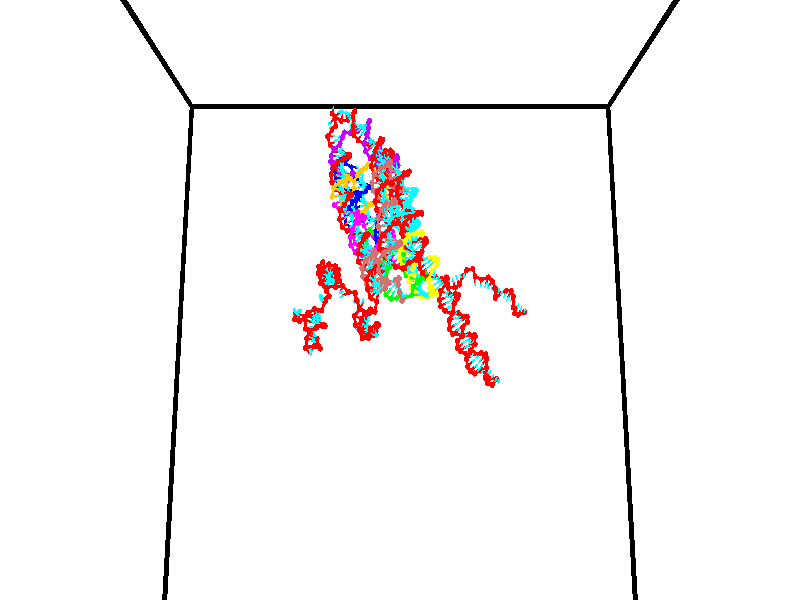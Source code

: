// switches for output
#declare DRAW_BASES = 1; // possible values are 0, 1; only relevant for DNA ribbons
#declare DRAW_BASES_TYPE = 3; // possible values are 1, 2, 3; only relevant for DNA ribbons
#declare DRAW_FOG = 0; // set to 1 to enable fog

#include "colors.inc"

#include "transforms.inc"
background { rgb <1, 1, 1>}

#default {
   normal{
       ripples 0.25
       frequency 0.20
       turbulence 0.2
       lambda 5
   }
	finish {
		phong 0.1
		phong_size 40.
	}
}

// original window dimensions: 1024x640


// camera settings

camera {
	sky <0, 0.179814, -0.983701>
	up <0, 0.179814, -0.983701>
	right 1.6 * <1, 0, 0>
	location <35, 94.9851, 44.8844>
	look_at <35, 29.7336, 32.9568>
	direction <0, -65.2515, -11.9276>
	angle 67.0682
}


# declare cpy_camera_pos = <35, 94.9851, 44.8844>;
# if (DRAW_FOG = 1)
fog {
	fog_type 2
	up vnormalize(cpy_camera_pos)
	color rgbt<1,1,1,0.3>
	distance 1e-5
	fog_alt 3e-3
	fog_offset 56
}
# end


// LIGHTS

# declare lum = 6;
global_settings {
	ambient_light rgb lum * <0.05, 0.05, 0.05>
	max_trace_level 15
}# declare cpy_direct_light_amount = 0.25;
light_source
{	1000 * <-1, -1.16352, -0.803886>,
	rgb lum * cpy_direct_light_amount
	parallel
}

light_source
{	1000 * <1, 1.16352, 0.803886>,
	rgb lum * cpy_direct_light_amount
	parallel
}

// strand 0

// nucleotide -1

// particle -1
sphere {
	<24.388535, 34.759224, 35.544598> 0.250000
	pigment { color rgbt <1,0,0,0> }
	no_shadow
}
cylinder {
	<24.356453, 34.852673, 35.156990>,  <24.337204, 34.908741, 34.924427>, 0.100000
	pigment { color rgbt <1,0,0,0> }
	no_shadow
}
cylinder {
	<24.356453, 34.852673, 35.156990>,  <24.388535, 34.759224, 35.544598>, 0.100000
	pigment { color rgbt <1,0,0,0> }
	no_shadow
}

// particle -1
sphere {
	<24.356453, 34.852673, 35.156990> 0.100000
	pigment { color rgbt <1,0,0,0> }
	no_shadow
}
sphere {
	0, 1
	scale<0.080000,0.200000,0.300000>
	matrix <-0.592024, 0.770939, 0.234864,
		0.801920, 0.592517, 0.076477,
		-0.080202, 0.233618, -0.969015,
		24.332392, 34.922756, 34.866287>
	pigment { color rgbt <0,1,1,0> }
	no_shadow
}
cylinder {
	<24.524555, 35.460190, 35.553112>,  <24.388535, 34.759224, 35.544598>, 0.130000
	pigment { color rgbt <1,0,0,0> }
	no_shadow
}

// nucleotide -1

// particle -1
sphere {
	<24.524555, 35.460190, 35.553112> 0.250000
	pigment { color rgbt <1,0,0,0> }
	no_shadow
}
cylinder {
	<24.774017, 35.479675, 35.241039>,  <24.923695, 35.491367, 35.053795>, 0.100000
	pigment { color rgbt <1,0,0,0> }
	no_shadow
}
cylinder {
	<24.774017, 35.479675, 35.241039>,  <24.524555, 35.460190, 35.553112>, 0.100000
	pigment { color rgbt <1,0,0,0> }
	no_shadow
}

// particle -1
sphere {
	<24.774017, 35.479675, 35.241039> 0.100000
	pigment { color rgbt <1,0,0,0> }
	no_shadow
}
sphere {
	0, 1
	scale<0.080000,0.200000,0.300000>
	matrix <-0.044902, 0.998641, 0.026457,
		0.780408, 0.018531, 0.624996,
		0.623657, 0.048711, -0.780179,
		24.961115, 35.494289, 35.006985>
	pigment { color rgbt <0,1,1,0> }
	no_shadow
}
cylinder {
	<25.021223, 35.807644, 35.862389>,  <24.524555, 35.460190, 35.553112>, 0.130000
	pigment { color rgbt <1,0,0,0> }
	no_shadow
}

// nucleotide -1

// particle -1
sphere {
	<25.021223, 35.807644, 35.862389> 0.250000
	pigment { color rgbt <1,0,0,0> }
	no_shadow
}
cylinder {
	<24.979553, 35.858913, 35.467884>,  <24.954552, 35.889675, 35.231182>, 0.100000
	pigment { color rgbt <1,0,0,0> }
	no_shadow
}
cylinder {
	<24.979553, 35.858913, 35.467884>,  <25.021223, 35.807644, 35.862389>, 0.100000
	pigment { color rgbt <1,0,0,0> }
	no_shadow
}

// particle -1
sphere {
	<24.979553, 35.858913, 35.467884> 0.100000
	pigment { color rgbt <1,0,0,0> }
	no_shadow
}
sphere {
	0, 1
	scale<0.080000,0.200000,0.300000>
	matrix <-0.040671, 0.990282, 0.132995,
		0.993727, 0.053966, -0.097947,
		-0.104173, 0.128177, -0.986265,
		24.948301, 35.897366, 35.172005>
	pigment { color rgbt <0,1,1,0> }
	no_shadow
}
cylinder {
	<25.645769, 36.237068, 35.532543>,  <25.021223, 35.807644, 35.862389>, 0.130000
	pigment { color rgbt <1,0,0,0> }
	no_shadow
}

// nucleotide -1

// particle -1
sphere {
	<25.645769, 36.237068, 35.532543> 0.250000
	pigment { color rgbt <1,0,0,0> }
	no_shadow
}
cylinder {
	<25.269882, 36.265743, 35.398804>,  <25.044350, 36.282948, 35.318558>, 0.100000
	pigment { color rgbt <1,0,0,0> }
	no_shadow
}
cylinder {
	<25.269882, 36.265743, 35.398804>,  <25.645769, 36.237068, 35.532543>, 0.100000
	pigment { color rgbt <1,0,0,0> }
	no_shadow
}

// particle -1
sphere {
	<25.269882, 36.265743, 35.398804> 0.100000
	pigment { color rgbt <1,0,0,0> }
	no_shadow
}
sphere {
	0, 1
	scale<0.080000,0.200000,0.300000>
	matrix <-0.005128, 0.974711, 0.223409,
		0.341915, 0.211656, -0.915585,
		-0.939717, 0.071692, -0.334353,
		24.987967, 36.287251, 35.298496>
	pigment { color rgbt <0,1,1,0> }
	no_shadow
}
cylinder {
	<26.451065, 36.291130, 35.550804>,  <25.645769, 36.237068, 35.532543>, 0.130000
	pigment { color rgbt <1,0,0,0> }
	no_shadow
}

// nucleotide -1

// particle -1
sphere {
	<26.451065, 36.291130, 35.550804> 0.250000
	pigment { color rgbt <1,0,0,0> }
	no_shadow
}
cylinder {
	<26.782906, 36.466892, 35.413002>,  <26.982010, 36.572350, 35.330322>, 0.100000
	pigment { color rgbt <1,0,0,0> }
	no_shadow
}
cylinder {
	<26.782906, 36.466892, 35.413002>,  <26.451065, 36.291130, 35.550804>, 0.100000
	pigment { color rgbt <1,0,0,0> }
	no_shadow
}

// particle -1
sphere {
	<26.782906, 36.466892, 35.413002> 0.100000
	pigment { color rgbt <1,0,0,0> }
	no_shadow
}
sphere {
	0, 1
	scale<0.080000,0.200000,0.300000>
	matrix <0.093476, 0.498994, 0.861549,
		0.550480, -0.746943, 0.372890,
		0.829599, 0.439410, -0.344508,
		27.031786, 36.598713, 35.309650>
	pigment { color rgbt <0,1,1,0> }
	no_shadow
}
cylinder {
	<27.029371, 36.258560, 36.011154>,  <26.451065, 36.291130, 35.550804>, 0.130000
	pigment { color rgbt <1,0,0,0> }
	no_shadow
}

// nucleotide -1

// particle -1
sphere {
	<27.029371, 36.258560, 36.011154> 0.250000
	pigment { color rgbt <1,0,0,0> }
	no_shadow
}
cylinder {
	<27.073757, 36.597378, 35.803230>,  <27.100388, 36.800667, 35.678474>, 0.100000
	pigment { color rgbt <1,0,0,0> }
	no_shadow
}
cylinder {
	<27.073757, 36.597378, 35.803230>,  <27.029371, 36.258560, 36.011154>, 0.100000
	pigment { color rgbt <1,0,0,0> }
	no_shadow
}

// particle -1
sphere {
	<27.073757, 36.597378, 35.803230> 0.100000
	pigment { color rgbt <1,0,0,0> }
	no_shadow
}
sphere {
	0, 1
	scale<0.080000,0.200000,0.300000>
	matrix <-0.042907, 0.526635, 0.849008,
		0.992898, -0.071905, 0.094781,
		0.110962, 0.847045, -0.519810,
		27.107046, 36.851490, 35.647289>
	pigment { color rgbt <0,1,1,0> }
	no_shadow
}
cylinder {
	<27.467916, 36.674164, 36.406437>,  <27.029371, 36.258560, 36.011154>, 0.130000
	pigment { color rgbt <1,0,0,0> }
	no_shadow
}

// nucleotide -1

// particle -1
sphere {
	<27.467916, 36.674164, 36.406437> 0.250000
	pigment { color rgbt <1,0,0,0> }
	no_shadow
}
cylinder {
	<27.247633, 36.895157, 36.156162>,  <27.115463, 37.027752, 36.005997>, 0.100000
	pigment { color rgbt <1,0,0,0> }
	no_shadow
}
cylinder {
	<27.247633, 36.895157, 36.156162>,  <27.467916, 36.674164, 36.406437>, 0.100000
	pigment { color rgbt <1,0,0,0> }
	no_shadow
}

// particle -1
sphere {
	<27.247633, 36.895157, 36.156162> 0.100000
	pigment { color rgbt <1,0,0,0> }
	no_shadow
}
sphere {
	0, 1
	scale<0.080000,0.200000,0.300000>
	matrix <-0.085433, 0.708355, 0.700667,
		0.830314, 0.439317, -0.342897,
		-0.550708, 0.552480, -0.625689,
		27.082420, 37.060902, 35.968456>
	pigment { color rgbt <0,1,1,0> }
	no_shadow
}
cylinder {
	<27.760998, 37.284935, 36.465466>,  <27.467916, 36.674164, 36.406437>, 0.130000
	pigment { color rgbt <1,0,0,0> }
	no_shadow
}

// nucleotide -1

// particle -1
sphere {
	<27.760998, 37.284935, 36.465466> 0.250000
	pigment { color rgbt <1,0,0,0> }
	no_shadow
}
cylinder {
	<27.373692, 37.296394, 36.366154>,  <27.141308, 37.303272, 36.306568>, 0.100000
	pigment { color rgbt <1,0,0,0> }
	no_shadow
}
cylinder {
	<27.373692, 37.296394, 36.366154>,  <27.760998, 37.284935, 36.465466>, 0.100000
	pigment { color rgbt <1,0,0,0> }
	no_shadow
}

// particle -1
sphere {
	<27.373692, 37.296394, 36.366154> 0.100000
	pigment { color rgbt <1,0,0,0> }
	no_shadow
}
sphere {
	0, 1
	scale<0.080000,0.200000,0.300000>
	matrix <-0.206660, 0.466896, 0.859825,
		0.140556, 0.883848, -0.446158,
		-0.968264, 0.028651, -0.248281,
		27.083212, 37.304989, 36.291668>
	pigment { color rgbt <0,1,1,0> }
	no_shadow
}
cylinder {
	<27.633873, 37.951561, 36.474571>,  <27.760998, 37.284935, 36.465466>, 0.130000
	pigment { color rgbt <1,0,0,0> }
	no_shadow
}

// nucleotide -1

// particle -1
sphere {
	<27.633873, 37.951561, 36.474571> 0.250000
	pigment { color rgbt <1,0,0,0> }
	no_shadow
}
cylinder {
	<27.284874, 37.760689, 36.516621>,  <27.075474, 37.646168, 36.541851>, 0.100000
	pigment { color rgbt <1,0,0,0> }
	no_shadow
}
cylinder {
	<27.284874, 37.760689, 36.516621>,  <27.633873, 37.951561, 36.474571>, 0.100000
	pigment { color rgbt <1,0,0,0> }
	no_shadow
}

// particle -1
sphere {
	<27.284874, 37.760689, 36.516621> 0.100000
	pigment { color rgbt <1,0,0,0> }
	no_shadow
}
sphere {
	0, 1
	scale<0.080000,0.200000,0.300000>
	matrix <-0.147946, 0.463033, 0.873906,
		-0.465681, 0.746929, -0.474592,
		-0.872498, -0.477176, 0.105120,
		27.023125, 37.617535, 36.548157>
	pigment { color rgbt <0,1,1,0> }
	no_shadow
}
cylinder {
	<27.109262, 38.466892, 36.747417>,  <27.633873, 37.951561, 36.474571>, 0.130000
	pigment { color rgbt <1,0,0,0> }
	no_shadow
}

// nucleotide -1

// particle -1
sphere {
	<27.109262, 38.466892, 36.747417> 0.250000
	pigment { color rgbt <1,0,0,0> }
	no_shadow
}
cylinder {
	<26.960772, 38.100796, 36.810047>,  <26.871677, 37.881138, 36.847626>, 0.100000
	pigment { color rgbt <1,0,0,0> }
	no_shadow
}
cylinder {
	<26.960772, 38.100796, 36.810047>,  <27.109262, 38.466892, 36.747417>, 0.100000
	pigment { color rgbt <1,0,0,0> }
	no_shadow
}

// particle -1
sphere {
	<26.960772, 38.100796, 36.810047> 0.100000
	pigment { color rgbt <1,0,0,0> }
	no_shadow
}
sphere {
	0, 1
	scale<0.080000,0.200000,0.300000>
	matrix <-0.172252, 0.233581, 0.956958,
		-0.912425, 0.328278, -0.244364,
		-0.371227, -0.915245, 0.156578,
		26.849403, 37.826221, 36.857021>
	pigment { color rgbt <0,1,1,0> }
	no_shadow
}
cylinder {
	<26.478445, 38.569874, 37.035923>,  <27.109262, 38.466892, 36.747417>, 0.130000
	pigment { color rgbt <1,0,0,0> }
	no_shadow
}

// nucleotide -1

// particle -1
sphere {
	<26.478445, 38.569874, 37.035923> 0.250000
	pigment { color rgbt <1,0,0,0> }
	no_shadow
}
cylinder {
	<26.612724, 38.202877, 37.121258>,  <26.693293, 37.982677, 37.172459>, 0.100000
	pigment { color rgbt <1,0,0,0> }
	no_shadow
}
cylinder {
	<26.612724, 38.202877, 37.121258>,  <26.478445, 38.569874, 37.035923>, 0.100000
	pigment { color rgbt <1,0,0,0> }
	no_shadow
}

// particle -1
sphere {
	<26.612724, 38.202877, 37.121258> 0.100000
	pigment { color rgbt <1,0,0,0> }
	no_shadow
}
sphere {
	0, 1
	scale<0.080000,0.200000,0.300000>
	matrix <0.064053, 0.248186, 0.966592,
		-0.939789, -0.310819, 0.142083,
		0.335698, -0.917494, 0.213334,
		26.713434, 37.927628, 37.185257>
	pigment { color rgbt <0,1,1,0> }
	no_shadow
}
cylinder {
	<26.249357, 38.672314, 37.666260>,  <26.478445, 38.569874, 37.035923>, 0.130000
	pigment { color rgbt <1,0,0,0> }
	no_shadow
}

// nucleotide -1

// particle -1
sphere {
	<26.249357, 38.672314, 37.666260> 0.250000
	pigment { color rgbt <1,0,0,0> }
	no_shadow
}
cylinder {
	<26.498611, 38.359818, 37.651443>,  <26.648163, 38.172321, 37.642551>, 0.100000
	pigment { color rgbt <1,0,0,0> }
	no_shadow
}
cylinder {
	<26.498611, 38.359818, 37.651443>,  <26.249357, 38.672314, 37.666260>, 0.100000
	pigment { color rgbt <1,0,0,0> }
	no_shadow
}

// particle -1
sphere {
	<26.498611, 38.359818, 37.651443> 0.100000
	pigment { color rgbt <1,0,0,0> }
	no_shadow
}
sphere {
	0, 1
	scale<0.080000,0.200000,0.300000>
	matrix <0.183925, 0.100340, 0.977805,
		-0.760182, -0.616116, 0.206215,
		0.623133, -0.781238, -0.037043,
		26.685551, 38.125446, 37.640331>
	pigment { color rgbt <0,1,1,0> }
	no_shadow
}
cylinder {
	<26.131834, 38.497391, 38.364494>,  <26.249357, 38.672314, 37.666260>, 0.130000
	pigment { color rgbt <1,0,0,0> }
	no_shadow
}

// nucleotide -1

// particle -1
sphere {
	<26.131834, 38.497391, 38.364494> 0.250000
	pigment { color rgbt <1,0,0,0> }
	no_shadow
}
cylinder {
	<26.309187, 38.206150, 38.573601>,  <26.415598, 38.031406, 38.699066>, 0.100000
	pigment { color rgbt <1,0,0,0> }
	no_shadow
}
cylinder {
	<26.309187, 38.206150, 38.573601>,  <26.131834, 38.497391, 38.364494>, 0.100000
	pigment { color rgbt <1,0,0,0> }
	no_shadow
}

// particle -1
sphere {
	<26.309187, 38.206150, 38.573601> 0.100000
	pigment { color rgbt <1,0,0,0> }
	no_shadow
}
sphere {
	0, 1
	scale<0.080000,0.200000,0.300000>
	matrix <0.184333, -0.496694, -0.848125,
		0.877173, 0.472407, -0.086012,
		0.443382, -0.728098, 0.522767,
		26.442202, 37.987720, 38.730431>
	pigment { color rgbt <0,1,1,0> }
	no_shadow
}
cylinder {
	<26.956463, 38.406002, 38.190804>,  <26.131834, 38.497391, 38.364494>, 0.130000
	pigment { color rgbt <1,0,0,0> }
	no_shadow
}

// nucleotide -1

// particle -1
sphere {
	<26.956463, 38.406002, 38.190804> 0.250000
	pigment { color rgbt <1,0,0,0> }
	no_shadow
}
cylinder {
	<26.763870, 38.082478, 38.325859>,  <26.648315, 37.888363, 38.406891>, 0.100000
	pigment { color rgbt <1,0,0,0> }
	no_shadow
}
cylinder {
	<26.763870, 38.082478, 38.325859>,  <26.956463, 38.406002, 38.190804>, 0.100000
	pigment { color rgbt <1,0,0,0> }
	no_shadow
}

// particle -1
sphere {
	<26.763870, 38.082478, 38.325859> 0.100000
	pigment { color rgbt <1,0,0,0> }
	no_shadow
}
sphere {
	0, 1
	scale<0.080000,0.200000,0.300000>
	matrix <0.290249, -0.510633, -0.809327,
		0.827003, -0.291676, 0.480616,
		-0.481480, -0.808813, 0.337636,
		26.619427, 37.839832, 38.427151>
	pigment { color rgbt <0,1,1,0> }
	no_shadow
}
cylinder {
	<27.397327, 37.615482, 38.314564>,  <26.956463, 38.406002, 38.190804>, 0.130000
	pigment { color rgbt <1,0,0,0> }
	no_shadow
}

// nucleotide -1

// particle -1
sphere {
	<27.397327, 37.615482, 38.314564> 0.250000
	pigment { color rgbt <1,0,0,0> }
	no_shadow
}
cylinder {
	<27.004543, 37.606701, 38.239441>,  <26.768873, 37.601433, 38.194366>, 0.100000
	pigment { color rgbt <1,0,0,0> }
	no_shadow
}
cylinder {
	<27.004543, 37.606701, 38.239441>,  <27.397327, 37.615482, 38.314564>, 0.100000
	pigment { color rgbt <1,0,0,0> }
	no_shadow
}

// particle -1
sphere {
	<27.004543, 37.606701, 38.239441> 0.100000
	pigment { color rgbt <1,0,0,0> }
	no_shadow
}
sphere {
	0, 1
	scale<0.080000,0.200000,0.300000>
	matrix <0.175521, -0.475247, -0.862168,
		-0.070325, -0.879579, 0.470527,
		-0.981961, -0.021956, -0.187806,
		26.709955, 37.600113, 38.183098>
	pigment { color rgbt <0,1,1,0> }
	no_shadow
}
cylinder {
	<27.185333, 37.103848, 38.063953>,  <27.397327, 37.615482, 38.314564>, 0.130000
	pigment { color rgbt <1,0,0,0> }
	no_shadow
}

// nucleotide -1

// particle -1
sphere {
	<27.185333, 37.103848, 38.063953> 0.250000
	pigment { color rgbt <1,0,0,0> }
	no_shadow
}
cylinder {
	<26.908438, 37.322491, 37.875477>,  <26.742300, 37.453678, 37.762390>, 0.100000
	pigment { color rgbt <1,0,0,0> }
	no_shadow
}
cylinder {
	<26.908438, 37.322491, 37.875477>,  <27.185333, 37.103848, 38.063953>, 0.100000
	pigment { color rgbt <1,0,0,0> }
	no_shadow
}

// particle -1
sphere {
	<26.908438, 37.322491, 37.875477> 0.100000
	pigment { color rgbt <1,0,0,0> }
	no_shadow
}
sphere {
	0, 1
	scale<0.080000,0.200000,0.300000>
	matrix <0.275161, -0.403678, -0.872543,
		-0.667152, -0.733661, 0.129035,
		-0.692239, 0.546613, -0.471189,
		26.700766, 37.486473, 37.734119>
	pigment { color rgbt <0,1,1,0> }
	no_shadow
}
cylinder {
	<26.923378, 36.682686, 37.432854>,  <27.185333, 37.103848, 38.063953>, 0.130000
	pigment { color rgbt <1,0,0,0> }
	no_shadow
}

// nucleotide -1

// particle -1
sphere {
	<26.923378, 36.682686, 37.432854> 0.250000
	pigment { color rgbt <1,0,0,0> }
	no_shadow
}
cylinder {
	<26.843697, 37.067898, 37.360310>,  <26.795887, 37.299026, 37.316784>, 0.100000
	pigment { color rgbt <1,0,0,0> }
	no_shadow
}
cylinder {
	<26.843697, 37.067898, 37.360310>,  <26.923378, 36.682686, 37.432854>, 0.100000
	pigment { color rgbt <1,0,0,0> }
	no_shadow
}

// particle -1
sphere {
	<26.843697, 37.067898, 37.360310> 0.100000
	pigment { color rgbt <1,0,0,0> }
	no_shadow
}
sphere {
	0, 1
	scale<0.080000,0.200000,0.300000>
	matrix <-0.003386, -0.185744, -0.982592,
		-0.979952, -0.195124, 0.040262,
		-0.199206, 0.963030, -0.181359,
		26.783936, 37.356808, 37.305901>
	pigment { color rgbt <0,1,1,0> }
	no_shadow
}
cylinder {
	<26.325977, 36.672626, 37.011372>,  <26.923378, 36.682686, 37.432854>, 0.130000
	pigment { color rgbt <1,0,0,0> }
	no_shadow
}

// nucleotide -1

// particle -1
sphere {
	<26.325977, 36.672626, 37.011372> 0.250000
	pigment { color rgbt <1,0,0,0> }
	no_shadow
}
cylinder {
	<26.501234, 37.030769, 36.979443>,  <26.606388, 37.245655, 36.960285>, 0.100000
	pigment { color rgbt <1,0,0,0> }
	no_shadow
}
cylinder {
	<26.501234, 37.030769, 36.979443>,  <26.325977, 36.672626, 37.011372>, 0.100000
	pigment { color rgbt <1,0,0,0> }
	no_shadow
}

// particle -1
sphere {
	<26.501234, 37.030769, 36.979443> 0.100000
	pigment { color rgbt <1,0,0,0> }
	no_shadow
}
sphere {
	0, 1
	scale<0.080000,0.200000,0.300000>
	matrix <-0.118476, -0.030508, -0.992488,
		-0.891065, 0.444306, 0.092712,
		0.438140, 0.895355, -0.079824,
		26.632675, 37.299377, 36.955494>
	pigment { color rgbt <0,1,1,0> }
	no_shadow
}
cylinder {
	<25.849138, 37.056538, 36.643147>,  <26.325977, 36.672626, 37.011372>, 0.130000
	pigment { color rgbt <1,0,0,0> }
	no_shadow
}

// nucleotide -1

// particle -1
sphere {
	<25.849138, 37.056538, 36.643147> 0.250000
	pigment { color rgbt <1,0,0,0> }
	no_shadow
}
cylinder {
	<26.210392, 37.222454, 36.598793>,  <26.427145, 37.322006, 36.572182>, 0.100000
	pigment { color rgbt <1,0,0,0> }
	no_shadow
}
cylinder {
	<26.210392, 37.222454, 36.598793>,  <25.849138, 37.056538, 36.643147>, 0.100000
	pigment { color rgbt <1,0,0,0> }
	no_shadow
}

// particle -1
sphere {
	<26.210392, 37.222454, 36.598793> 0.100000
	pigment { color rgbt <1,0,0,0> }
	no_shadow
}
sphere {
	0, 1
	scale<0.080000,0.200000,0.300000>
	matrix <0.002678, -0.263701, -0.964601,
		-0.429351, 0.870867, -0.239268,
		0.903134, 0.414793, -0.110887,
		26.481333, 37.346893, 36.565525>
	pigment { color rgbt <0,1,1,0> }
	no_shadow
}
cylinder {
	<25.843935, 37.262138, 35.994568>,  <25.849138, 37.056538, 36.643147>, 0.130000
	pigment { color rgbt <1,0,0,0> }
	no_shadow
}

// nucleotide -1

// particle -1
sphere {
	<25.843935, 37.262138, 35.994568> 0.250000
	pigment { color rgbt <1,0,0,0> }
	no_shadow
}
cylinder {
	<26.236012, 37.272930, 36.073055>,  <26.471256, 37.279404, 36.120148>, 0.100000
	pigment { color rgbt <1,0,0,0> }
	no_shadow
}
cylinder {
	<26.236012, 37.272930, 36.073055>,  <25.843935, 37.262138, 35.994568>, 0.100000
	pigment { color rgbt <1,0,0,0> }
	no_shadow
}

// particle -1
sphere {
	<26.236012, 37.272930, 36.073055> 0.100000
	pigment { color rgbt <1,0,0,0> }
	no_shadow
}
sphere {
	0, 1
	scale<0.080000,0.200000,0.300000>
	matrix <0.179799, -0.536737, -0.824370,
		0.083075, 0.843318, -0.530955,
		0.980189, 0.026980, 0.196217,
		26.530067, 37.281025, 36.131920>
	pigment { color rgbt <0,1,1,0> }
	no_shadow
}
cylinder {
	<26.121210, 37.527584, 35.448704>,  <25.843935, 37.262138, 35.994568>, 0.130000
	pigment { color rgbt <1,0,0,0> }
	no_shadow
}

// nucleotide -1

// particle -1
sphere {
	<26.121210, 37.527584, 35.448704> 0.250000
	pigment { color rgbt <1,0,0,0> }
	no_shadow
}
cylinder {
	<26.393234, 37.300125, 35.633812>,  <26.556448, 37.163651, 35.744877>, 0.100000
	pigment { color rgbt <1,0,0,0> }
	no_shadow
}
cylinder {
	<26.393234, 37.300125, 35.633812>,  <26.121210, 37.527584, 35.448704>, 0.100000
	pigment { color rgbt <1,0,0,0> }
	no_shadow
}

// particle -1
sphere {
	<26.393234, 37.300125, 35.633812> 0.100000
	pigment { color rgbt <1,0,0,0> }
	no_shadow
}
sphere {
	0, 1
	scale<0.080000,0.200000,0.300000>
	matrix <0.129483, -0.528127, -0.839235,
		0.721633, 0.630650, -0.285527,
		0.680058, -0.568649, 0.462773,
		26.597252, 37.129532, 35.772644>
	pigment { color rgbt <0,1,1,0> }
	no_shadow
}
cylinder {
	<26.727135, 37.453159, 35.103634>,  <26.121210, 37.527584, 35.448704>, 0.130000
	pigment { color rgbt <1,0,0,0> }
	no_shadow
}

// nucleotide -1

// particle -1
sphere {
	<26.727135, 37.453159, 35.103634> 0.250000
	pigment { color rgbt <1,0,0,0> }
	no_shadow
}
cylinder {
	<26.715342, 37.111340, 35.311050>,  <26.708265, 36.906250, 35.435501>, 0.100000
	pigment { color rgbt <1,0,0,0> }
	no_shadow
}
cylinder {
	<26.715342, 37.111340, 35.311050>,  <26.727135, 37.453159, 35.103634>, 0.100000
	pigment { color rgbt <1,0,0,0> }
	no_shadow
}

// particle -1
sphere {
	<26.715342, 37.111340, 35.311050> 0.100000
	pigment { color rgbt <1,0,0,0> }
	no_shadow
}
sphere {
	0, 1
	scale<0.080000,0.200000,0.300000>
	matrix <0.243513, -0.509274, -0.825434,
		0.969450, 0.101936, 0.223107,
		-0.029481, -0.854546, 0.518539,
		26.706497, 36.854977, 35.466614>
	pigment { color rgbt <0,1,1,0> }
	no_shadow
}
cylinder {
	<27.377501, 37.105701, 35.162220>,  <26.727135, 37.453159, 35.103634>, 0.130000
	pigment { color rgbt <1,0,0,0> }
	no_shadow
}

// nucleotide -1

// particle -1
sphere {
	<27.377501, 37.105701, 35.162220> 0.250000
	pigment { color rgbt <1,0,0,0> }
	no_shadow
}
cylinder {
	<27.070681, 36.850075, 35.184967>,  <26.886589, 36.696701, 35.198616>, 0.100000
	pigment { color rgbt <1,0,0,0> }
	no_shadow
}
cylinder {
	<27.070681, 36.850075, 35.184967>,  <27.377501, 37.105701, 35.162220>, 0.100000
	pigment { color rgbt <1,0,0,0> }
	no_shadow
}

// particle -1
sphere {
	<27.070681, 36.850075, 35.184967> 0.100000
	pigment { color rgbt <1,0,0,0> }
	no_shadow
}
sphere {
	0, 1
	scale<0.080000,0.200000,0.300000>
	matrix <0.316224, -0.453695, -0.833165,
		0.558247, -0.621094, 0.550094,
		-0.767048, -0.639064, 0.056869,
		26.840567, 36.658356, 35.202026>
	pigment { color rgbt <0,1,1,0> }
	no_shadow
}
cylinder {
	<27.680393, 37.046066, 34.460396>,  <27.377501, 37.105701, 35.162220>, 0.130000
	pigment { color rgbt <1,0,0,0> }
	no_shadow
}

// nucleotide -1

// particle -1
sphere {
	<27.680393, 37.046066, 34.460396> 0.250000
	pigment { color rgbt <1,0,0,0> }
	no_shadow
}
cylinder {
	<27.483921, 37.333466, 34.263420>,  <27.366037, 37.505905, 34.145233>, 0.100000
	pigment { color rgbt <1,0,0,0> }
	no_shadow
}
cylinder {
	<27.483921, 37.333466, 34.263420>,  <27.680393, 37.046066, 34.460396>, 0.100000
	pigment { color rgbt <1,0,0,0> }
	no_shadow
}

// particle -1
sphere {
	<27.483921, 37.333466, 34.263420> 0.100000
	pigment { color rgbt <1,0,0,0> }
	no_shadow
}
sphere {
	0, 1
	scale<0.080000,0.200000,0.300000>
	matrix <0.563916, 0.693172, 0.448901,
		0.663882, -0.057204, -0.745646,
		-0.491182, 0.718499, -0.492442,
		27.336567, 37.549015, 34.115688>
	pigment { color rgbt <0,1,1,0> }
	no_shadow
}
cylinder {
	<28.122332, 37.514278, 34.067787>,  <27.680393, 37.046066, 34.460396>, 0.130000
	pigment { color rgbt <1,0,0,0> }
	no_shadow
}

// nucleotide -1

// particle -1
sphere {
	<28.122332, 37.514278, 34.067787> 0.250000
	pigment { color rgbt <1,0,0,0> }
	no_shadow
}
cylinder {
	<27.791128, 37.667389, 34.231682>,  <27.592405, 37.759254, 34.330017>, 0.100000
	pigment { color rgbt <1,0,0,0> }
	no_shadow
}
cylinder {
	<27.791128, 37.667389, 34.231682>,  <28.122332, 37.514278, 34.067787>, 0.100000
	pigment { color rgbt <1,0,0,0> }
	no_shadow
}

// particle -1
sphere {
	<27.791128, 37.667389, 34.231682> 0.100000
	pigment { color rgbt <1,0,0,0> }
	no_shadow
}
sphere {
	0, 1
	scale<0.080000,0.200000,0.300000>
	matrix <0.547023, 0.711948, 0.440335,
		-0.123160, 0.588736, -0.798888,
		-0.828008, 0.382778, 0.409736,
		27.542727, 37.782223, 34.354603>
	pigment { color rgbt <0,1,1,0> }
	no_shadow
}
cylinder {
	<27.972296, 38.267872, 33.778244>,  <28.122332, 37.514278, 34.067787>, 0.130000
	pigment { color rgbt <1,0,0,0> }
	no_shadow
}

// nucleotide -1

// particle -1
sphere {
	<27.972296, 38.267872, 33.778244> 0.250000
	pigment { color rgbt <1,0,0,0> }
	no_shadow
}
cylinder {
	<28.032066, 38.514553, 33.469090>,  <28.067928, 38.662563, 33.283596>, 0.100000
	pigment { color rgbt <1,0,0,0> }
	no_shadow
}
cylinder {
	<28.032066, 38.514553, 33.469090>,  <27.972296, 38.267872, 33.778244>, 0.100000
	pigment { color rgbt <1,0,0,0> }
	no_shadow
}

// particle -1
sphere {
	<28.032066, 38.514553, 33.469090> 0.100000
	pigment { color rgbt <1,0,0,0> }
	no_shadow
}
sphere {
	0, 1
	scale<0.080000,0.200000,0.300000>
	matrix <-0.322003, -0.708698, -0.627743,
		-0.934872, 0.342672, 0.092683,
		0.149426, 0.616703, -0.772883,
		28.076895, 38.699566, 33.237225>
	pigment { color rgbt <0,1,1,0> }
	no_shadow
}
cylinder {
	<27.419394, 38.384300, 33.165909>,  <27.972296, 38.267872, 33.778244>, 0.130000
	pigment { color rgbt <1,0,0,0> }
	no_shadow
}

// nucleotide -1

// particle -1
sphere {
	<27.419394, 38.384300, 33.165909> 0.250000
	pigment { color rgbt <1,0,0,0> }
	no_shadow
}
cylinder {
	<27.783915, 38.393658, 33.001480>,  <28.002628, 38.399273, 32.902824>, 0.100000
	pigment { color rgbt <1,0,0,0> }
	no_shadow
}
cylinder {
	<27.783915, 38.393658, 33.001480>,  <27.419394, 38.384300, 33.165909>, 0.100000
	pigment { color rgbt <1,0,0,0> }
	no_shadow
}

// particle -1
sphere {
	<27.783915, 38.393658, 33.001480> 0.100000
	pigment { color rgbt <1,0,0,0> }
	no_shadow
}
sphere {
	0, 1
	scale<0.080000,0.200000,0.300000>
	matrix <-0.202955, -0.843145, -0.497911,
		-0.358236, 0.537177, -0.763615,
		0.911305, 0.023390, -0.411068,
		28.057306, 38.400673, 32.878159>
	pigment { color rgbt <0,1,1,0> }
	no_shadow
}
cylinder {
	<27.375494, 38.350761, 32.482006>,  <27.419394, 38.384300, 33.165909>, 0.130000
	pigment { color rgbt <1,0,0,0> }
	no_shadow
}

// nucleotide -1

// particle -1
sphere {
	<27.375494, 38.350761, 32.482006> 0.250000
	pigment { color rgbt <1,0,0,0> }
	no_shadow
}
cylinder {
	<27.724859, 38.177944, 32.571880>,  <27.934479, 38.074253, 32.625805>, 0.100000
	pigment { color rgbt <1,0,0,0> }
	no_shadow
}
cylinder {
	<27.724859, 38.177944, 32.571880>,  <27.375494, 38.350761, 32.482006>, 0.100000
	pigment { color rgbt <1,0,0,0> }
	no_shadow
}

// particle -1
sphere {
	<27.724859, 38.177944, 32.571880> 0.100000
	pigment { color rgbt <1,0,0,0> }
	no_shadow
}
sphere {
	0, 1
	scale<0.080000,0.200000,0.300000>
	matrix <-0.203059, -0.742480, -0.638350,
		0.442621, 0.511920, -0.736223,
		0.873415, -0.432044, 0.224687,
		27.986883, 38.048332, 32.639286>
	pigment { color rgbt <0,1,1,0> }
	no_shadow
}
cylinder {
	<27.497297, 37.948483, 31.898382>,  <27.375494, 38.350761, 32.482006>, 0.130000
	pigment { color rgbt <1,0,0,0> }
	no_shadow
}

// nucleotide -1

// particle -1
sphere {
	<27.497297, 37.948483, 31.898382> 0.250000
	pigment { color rgbt <1,0,0,0> }
	no_shadow
}
cylinder {
	<27.807241, 37.826355, 32.119785>,  <27.993208, 37.753078, 32.252628>, 0.100000
	pigment { color rgbt <1,0,0,0> }
	no_shadow
}
cylinder {
	<27.807241, 37.826355, 32.119785>,  <27.497297, 37.948483, 31.898382>, 0.100000
	pigment { color rgbt <1,0,0,0> }
	no_shadow
}

// particle -1
sphere {
	<27.807241, 37.826355, 32.119785> 0.100000
	pigment { color rgbt <1,0,0,0> }
	no_shadow
}
sphere {
	0, 1
	scale<0.080000,0.200000,0.300000>
	matrix <-0.058026, -0.906279, -0.418679,
		0.629465, 0.292299, -0.719955,
		0.774859, -0.305320, 0.553510,
		28.039700, 37.734760, 32.285839>
	pigment { color rgbt <0,1,1,0> }
	no_shadow
}
cylinder {
	<28.073458, 37.816307, 31.505323>,  <27.497297, 37.948483, 31.898382>, 0.130000
	pigment { color rgbt <1,0,0,0> }
	no_shadow
}

// nucleotide -1

// particle -1
sphere {
	<28.073458, 37.816307, 31.505323> 0.250000
	pigment { color rgbt <1,0,0,0> }
	no_shadow
}
cylinder {
	<28.091047, 37.584965, 31.831163>,  <28.101601, 37.446159, 32.026669>, 0.100000
	pigment { color rgbt <1,0,0,0> }
	no_shadow
}
cylinder {
	<28.091047, 37.584965, 31.831163>,  <28.073458, 37.816307, 31.505323>, 0.100000
	pigment { color rgbt <1,0,0,0> }
	no_shadow
}

// particle -1
sphere {
	<28.091047, 37.584965, 31.831163> 0.100000
	pigment { color rgbt <1,0,0,0> }
	no_shadow
}
sphere {
	0, 1
	scale<0.080000,0.200000,0.300000>
	matrix <-0.068042, -0.815227, -0.575131,
		0.996713, -0.030136, -0.075201,
		0.043974, -0.578357, 0.814598,
		28.104239, 37.411457, 32.075542>
	pigment { color rgbt <0,1,1,0> }
	no_shadow
}
cylinder {
	<28.668447, 37.257290, 31.530771>,  <28.073458, 37.816307, 31.505323>, 0.130000
	pigment { color rgbt <1,0,0,0> }
	no_shadow
}

// nucleotide -1

// particle -1
sphere {
	<28.668447, 37.257290, 31.530771> 0.250000
	pigment { color rgbt <1,0,0,0> }
	no_shadow
}
cylinder {
	<28.368032, 37.130783, 31.762604>,  <28.187784, 37.054878, 31.901703>, 0.100000
	pigment { color rgbt <1,0,0,0> }
	no_shadow
}
cylinder {
	<28.368032, 37.130783, 31.762604>,  <28.668447, 37.257290, 31.530771>, 0.100000
	pigment { color rgbt <1,0,0,0> }
	no_shadow
}

// particle -1
sphere {
	<28.368032, 37.130783, 31.762604> 0.100000
	pigment { color rgbt <1,0,0,0> }
	no_shadow
}
sphere {
	0, 1
	scale<0.080000,0.200000,0.300000>
	matrix <0.023554, -0.890085, -0.455186,
		0.659839, -0.328210, 0.675937,
		-0.751038, -0.316270, 0.579582,
		28.142721, 37.035900, 31.936478>
	pigment { color rgbt <0,1,1,0> }
	no_shadow
}
cylinder {
	<28.897444, 36.670090, 31.686737>,  <28.668447, 37.257290, 31.530771>, 0.130000
	pigment { color rgbt <1,0,0,0> }
	no_shadow
}

// nucleotide -1

// particle -1
sphere {
	<28.897444, 36.670090, 31.686737> 0.250000
	pigment { color rgbt <1,0,0,0> }
	no_shadow
}
cylinder {
	<28.501871, 36.661942, 31.745518>,  <28.264526, 36.657051, 31.780787>, 0.100000
	pigment { color rgbt <1,0,0,0> }
	no_shadow
}
cylinder {
	<28.501871, 36.661942, 31.745518>,  <28.897444, 36.670090, 31.686737>, 0.100000
	pigment { color rgbt <1,0,0,0> }
	no_shadow
}

// particle -1
sphere {
	<28.501871, 36.661942, 31.745518> 0.100000
	pigment { color rgbt <1,0,0,0> }
	no_shadow
}
sphere {
	0, 1
	scale<0.080000,0.200000,0.300000>
	matrix <-0.036194, -0.927469, -0.372145,
		0.143875, -0.373346, 0.916468,
		-0.988934, -0.020372, 0.146952,
		28.205191, 36.655830, 31.789604>
	pigment { color rgbt <0,1,1,0> }
	no_shadow
}
cylinder {
	<28.711378, 36.115612, 32.163898>,  <28.897444, 36.670090, 31.686737>, 0.130000
	pigment { color rgbt <1,0,0,0> }
	no_shadow
}

// nucleotide -1

// particle -1
sphere {
	<28.711378, 36.115612, 32.163898> 0.250000
	pigment { color rgbt <1,0,0,0> }
	no_shadow
}
cylinder {
	<28.393173, 36.191765, 31.933798>,  <28.202250, 36.237457, 31.795738>, 0.100000
	pigment { color rgbt <1,0,0,0> }
	no_shadow
}
cylinder {
	<28.393173, 36.191765, 31.933798>,  <28.711378, 36.115612, 32.163898>, 0.100000
	pigment { color rgbt <1,0,0,0> }
	no_shadow
}

// particle -1
sphere {
	<28.393173, 36.191765, 31.933798> 0.100000
	pigment { color rgbt <1,0,0,0> }
	no_shadow
}
sphere {
	0, 1
	scale<0.080000,0.200000,0.300000>
	matrix <-0.041890, -0.964367, -0.261231,
		-0.604487, -0.183716, 0.775141,
		-0.795513, 0.190382, -0.575251,
		28.154520, 36.248878, 31.761223>
	pigment { color rgbt <0,1,1,0> }
	no_shadow
}
cylinder {
	<28.167408, 35.680119, 32.280163>,  <28.711378, 36.115612, 32.163898>, 0.130000
	pigment { color rgbt <1,0,0,0> }
	no_shadow
}

// nucleotide -1

// particle -1
sphere {
	<28.167408, 35.680119, 32.280163> 0.250000
	pigment { color rgbt <1,0,0,0> }
	no_shadow
}
cylinder {
	<28.193514, 35.785137, 31.895081>,  <28.209177, 35.848148, 31.664030>, 0.100000
	pigment { color rgbt <1,0,0,0> }
	no_shadow
}
cylinder {
	<28.193514, 35.785137, 31.895081>,  <28.167408, 35.680119, 32.280163>, 0.100000
	pigment { color rgbt <1,0,0,0> }
	no_shadow
}

// particle -1
sphere {
	<28.193514, 35.785137, 31.895081> 0.100000
	pigment { color rgbt <1,0,0,0> }
	no_shadow
}
sphere {
	0, 1
	scale<0.080000,0.200000,0.300000>
	matrix <0.075000, -0.963327, -0.257633,
		-0.995045, -0.055390, -0.082561,
		0.065263, 0.262549, -0.962709,
		28.213093, 35.863903, 31.606268>
	pigment { color rgbt <0,1,1,0> }
	no_shadow
}
cylinder {
	<27.807898, 35.159027, 31.892212>,  <28.167408, 35.680119, 32.280163>, 0.130000
	pigment { color rgbt <1,0,0,0> }
	no_shadow
}

// nucleotide -1

// particle -1
sphere {
	<27.807898, 35.159027, 31.892212> 0.250000
	pigment { color rgbt <1,0,0,0> }
	no_shadow
}
cylinder {
	<28.033861, 35.345127, 31.619619>,  <28.169439, 35.456787, 31.456064>, 0.100000
	pigment { color rgbt <1,0,0,0> }
	no_shadow
}
cylinder {
	<28.033861, 35.345127, 31.619619>,  <27.807898, 35.159027, 31.892212>, 0.100000
	pigment { color rgbt <1,0,0,0> }
	no_shadow
}

// particle -1
sphere {
	<28.033861, 35.345127, 31.619619> 0.100000
	pigment { color rgbt <1,0,0,0> }
	no_shadow
}
sphere {
	0, 1
	scale<0.080000,0.200000,0.300000>
	matrix <0.100153, -0.858439, -0.503043,
		-0.819052, 0.215921, -0.531537,
		0.564910, 0.465253, -0.681481,
		28.203335, 35.484703, 31.415174>
	pigment { color rgbt <0,1,1,0> }
	no_shadow
}
cylinder {
	<27.410034, 35.284554, 31.201902>,  <27.807898, 35.159027, 31.892212>, 0.130000
	pigment { color rgbt <1,0,0,0> }
	no_shadow
}

// nucleotide -1

// particle -1
sphere {
	<27.410034, 35.284554, 31.201902> 0.250000
	pigment { color rgbt <1,0,0,0> }
	no_shadow
}
cylinder {
	<27.803213, 35.214420, 31.224072>,  <28.039120, 35.172340, 31.237373>, 0.100000
	pigment { color rgbt <1,0,0,0> }
	no_shadow
}
cylinder {
	<27.803213, 35.214420, 31.224072>,  <27.410034, 35.284554, 31.201902>, 0.100000
	pigment { color rgbt <1,0,0,0> }
	no_shadow
}

// particle -1
sphere {
	<27.803213, 35.214420, 31.224072> 0.100000
	pigment { color rgbt <1,0,0,0> }
	no_shadow
}
sphere {
	0, 1
	scale<0.080000,0.200000,0.300000>
	matrix <-0.130629, -0.877933, -0.460619,
		0.129418, 0.445525, -0.885866,
		0.982948, -0.175332, 0.055422,
		28.098097, 35.161819, 31.240698>
	pigment { color rgbt <0,1,1,0> }
	no_shadow
}
cylinder {
	<27.270824, 36.118252, 30.913929>,  <27.410034, 35.284554, 31.201902>, 0.130000
	pigment { color rgbt <1,0,0,0> }
	no_shadow
}

// nucleotide -1

// particle -1
sphere {
	<27.270824, 36.118252, 30.913929> 0.250000
	pigment { color rgbt <1,0,0,0> }
	no_shadow
}
cylinder {
	<27.475180, 36.023521, 31.244482>,  <27.597794, 35.966682, 31.442814>, 0.100000
	pigment { color rgbt <1,0,0,0> }
	no_shadow
}
cylinder {
	<27.475180, 36.023521, 31.244482>,  <27.270824, 36.118252, 30.913929>, 0.100000
	pigment { color rgbt <1,0,0,0> }
	no_shadow
}

// particle -1
sphere {
	<27.475180, 36.023521, 31.244482> 0.100000
	pigment { color rgbt <1,0,0,0> }
	no_shadow
}
sphere {
	0, 1
	scale<0.080000,0.200000,0.300000>
	matrix <0.020695, 0.964415, 0.263584,
		-0.859398, -0.117560, 0.497609,
		0.510889, -0.236821, 0.826383,
		27.628447, 35.952477, 31.492397>
	pigment { color rgbt <0,1,1,0> }
	no_shadow
}
cylinder {
	<26.938471, 36.569363, 31.411455>,  <27.270824, 36.118252, 30.913929>, 0.130000
	pigment { color rgbt <1,0,0,0> }
	no_shadow
}

// nucleotide -1

// particle -1
sphere {
	<26.938471, 36.569363, 31.411455> 0.250000
	pigment { color rgbt <1,0,0,0> }
	no_shadow
}
cylinder {
	<27.298277, 36.463665, 31.550623>,  <27.514160, 36.400246, 31.634123>, 0.100000
	pigment { color rgbt <1,0,0,0> }
	no_shadow
}
cylinder {
	<27.298277, 36.463665, 31.550623>,  <26.938471, 36.569363, 31.411455>, 0.100000
	pigment { color rgbt <1,0,0,0> }
	no_shadow
}

// particle -1
sphere {
	<27.298277, 36.463665, 31.550623> 0.100000
	pigment { color rgbt <1,0,0,0> }
	no_shadow
}
sphere {
	0, 1
	scale<0.080000,0.200000,0.300000>
	matrix <0.099932, 0.899688, 0.424942,
		-0.425307, -0.347474, 0.835689,
		0.899515, -0.264243, 0.347920,
		27.568132, 36.384392, 31.654999>
	pigment { color rgbt <0,1,1,0> }
	no_shadow
}
cylinder {
	<26.943140, 36.889122, 32.040634>,  <26.938471, 36.569363, 31.411455>, 0.130000
	pigment { color rgbt <1,0,0,0> }
	no_shadow
}

// nucleotide -1

// particle -1
sphere {
	<26.943140, 36.889122, 32.040634> 0.250000
	pigment { color rgbt <1,0,0,0> }
	no_shadow
}
cylinder {
	<27.323736, 36.782894, 31.978487>,  <27.552094, 36.719158, 31.941198>, 0.100000
	pigment { color rgbt <1,0,0,0> }
	no_shadow
}
cylinder {
	<27.323736, 36.782894, 31.978487>,  <26.943140, 36.889122, 32.040634>, 0.100000
	pigment { color rgbt <1,0,0,0> }
	no_shadow
}

// particle -1
sphere {
	<27.323736, 36.782894, 31.978487> 0.100000
	pigment { color rgbt <1,0,0,0> }
	no_shadow
}
sphere {
	0, 1
	scale<0.080000,0.200000,0.300000>
	matrix <0.300836, 0.697074, 0.650834,
		-0.064538, -0.666003, 0.743152,
		0.951490, -0.265571, -0.155370,
		27.609182, 36.703224, 31.931875>
	pigment { color rgbt <0,1,1,0> }
	no_shadow
}
cylinder {
	<27.222330, 36.818989, 32.747929>,  <26.943140, 36.889122, 32.040634>, 0.130000
	pigment { color rgbt <1,0,0,0> }
	no_shadow
}

// nucleotide -1

// particle -1
sphere {
	<27.222330, 36.818989, 32.747929> 0.250000
	pigment { color rgbt <1,0,0,0> }
	no_shadow
}
cylinder {
	<27.531282, 36.852676, 32.496109>,  <27.716654, 36.872890, 32.345016>, 0.100000
	pigment { color rgbt <1,0,0,0> }
	no_shadow
}
cylinder {
	<27.531282, 36.852676, 32.496109>,  <27.222330, 36.818989, 32.747929>, 0.100000
	pigment { color rgbt <1,0,0,0> }
	no_shadow
}

// particle -1
sphere {
	<27.531282, 36.852676, 32.496109> 0.100000
	pigment { color rgbt <1,0,0,0> }
	no_shadow
}
sphere {
	0, 1
	scale<0.080000,0.200000,0.300000>
	matrix <0.414509, 0.684170, 0.600078,
		0.481261, -0.724444, 0.493528,
		0.772379, 0.084222, -0.629553,
		27.762997, 36.877945, 32.307243>
	pigment { color rgbt <0,1,1,0> }
	no_shadow
}
cylinder {
	<27.859913, 36.701397, 33.132004>,  <27.222330, 36.818989, 32.747929>, 0.130000
	pigment { color rgbt <1,0,0,0> }
	no_shadow
}

// nucleotide -1

// particle -1
sphere {
	<27.859913, 36.701397, 33.132004> 0.250000
	pigment { color rgbt <1,0,0,0> }
	no_shadow
}
cylinder {
	<27.944460, 36.925571, 32.811695>,  <27.995188, 37.060074, 32.619511>, 0.100000
	pigment { color rgbt <1,0,0,0> }
	no_shadow
}
cylinder {
	<27.944460, 36.925571, 32.811695>,  <27.859913, 36.701397, 33.132004>, 0.100000
	pigment { color rgbt <1,0,0,0> }
	no_shadow
}

// particle -1
sphere {
	<27.944460, 36.925571, 32.811695> 0.100000
	pigment { color rgbt <1,0,0,0> }
	no_shadow
}
sphere {
	0, 1
	scale<0.080000,0.200000,0.300000>
	matrix <0.489294, 0.648564, 0.583058,
		0.846118, -0.515053, -0.137132,
		0.211367, 0.560433, -0.800774,
		28.007870, 37.093700, 32.571465>
	pigment { color rgbt <0,1,1,0> }
	no_shadow
}
cylinder {
	<28.644264, 36.930801, 33.146217>,  <27.859913, 36.701397, 33.132004>, 0.130000
	pigment { color rgbt <1,0,0,0> }
	no_shadow
}

// nucleotide -1

// particle -1
sphere {
	<28.644264, 36.930801, 33.146217> 0.250000
	pigment { color rgbt <1,0,0,0> }
	no_shadow
}
cylinder {
	<28.425333, 37.187244, 32.931030>,  <28.293974, 37.341110, 32.801918>, 0.100000
	pigment { color rgbt <1,0,0,0> }
	no_shadow
}
cylinder {
	<28.425333, 37.187244, 32.931030>,  <28.644264, 36.930801, 33.146217>, 0.100000
	pigment { color rgbt <1,0,0,0> }
	no_shadow
}

// particle -1
sphere {
	<28.425333, 37.187244, 32.931030> 0.100000
	pigment { color rgbt <1,0,0,0> }
	no_shadow
}
sphere {
	0, 1
	scale<0.080000,0.200000,0.300000>
	matrix <0.507418, 0.765382, 0.395875,
		0.665552, -0.056303, -0.744225,
		-0.547328, 0.641109, -0.537970,
		28.261135, 37.379578, 32.769638>
	pigment { color rgbt <0,1,1,0> }
	no_shadow
}
cylinder {
	<29.113543, 37.403313, 32.814339>,  <28.644264, 36.930801, 33.146217>, 0.130000
	pigment { color rgbt <1,0,0,0> }
	no_shadow
}

// nucleotide -1

// particle -1
sphere {
	<29.113543, 37.403313, 32.814339> 0.250000
	pigment { color rgbt <1,0,0,0> }
	no_shadow
}
cylinder {
	<28.772308, 37.611782, 32.804344>,  <28.567568, 37.736862, 32.798347>, 0.100000
	pigment { color rgbt <1,0,0,0> }
	no_shadow
}
cylinder {
	<28.772308, 37.611782, 32.804344>,  <29.113543, 37.403313, 32.814339>, 0.100000
	pigment { color rgbt <1,0,0,0> }
	no_shadow
}

// particle -1
sphere {
	<28.772308, 37.611782, 32.804344> 0.100000
	pigment { color rgbt <1,0,0,0> }
	no_shadow
}
sphere {
	0, 1
	scale<0.080000,0.200000,0.300000>
	matrix <0.482135, 0.805681, 0.344129,
		0.199479, 0.281526, -0.938590,
		-0.853085, 0.521173, -0.024983,
		28.516382, 37.768135, 32.796848>
	pigment { color rgbt <0,1,1,0> }
	no_shadow
}
cylinder {
	<29.081207, 38.129543, 32.442760>,  <29.113543, 37.403313, 32.814339>, 0.130000
	pigment { color rgbt <1,0,0,0> }
	no_shadow
}

// nucleotide -1

// particle -1
sphere {
	<29.081207, 38.129543, 32.442760> 0.250000
	pigment { color rgbt <1,0,0,0> }
	no_shadow
}
cylinder {
	<28.830841, 38.128109, 32.754715>,  <28.680622, 38.127247, 32.941887>, 0.100000
	pigment { color rgbt <1,0,0,0> }
	no_shadow
}
cylinder {
	<28.830841, 38.128109, 32.754715>,  <29.081207, 38.129543, 32.442760>, 0.100000
	pigment { color rgbt <1,0,0,0> }
	no_shadow
}

// particle -1
sphere {
	<28.830841, 38.128109, 32.754715> 0.100000
	pigment { color rgbt <1,0,0,0> }
	no_shadow
}
sphere {
	0, 1
	scale<0.080000,0.200000,0.300000>
	matrix <0.600365, 0.636052, 0.484767,
		-0.497786, 0.771637, -0.395961,
		-0.625916, -0.003590, 0.779882,
		28.643066, 38.127033, 32.988678>
	pigment { color rgbt <0,1,1,0> }
	no_shadow
}
cylinder {
	<28.951138, 38.750500, 32.512409>,  <29.081207, 38.129543, 32.442760>, 0.130000
	pigment { color rgbt <1,0,0,0> }
	no_shadow
}

// nucleotide -1

// particle -1
sphere {
	<28.951138, 38.750500, 32.512409> 0.250000
	pigment { color rgbt <1,0,0,0> }
	no_shadow
}
cylinder {
	<28.876120, 38.579250, 32.866028>,  <28.831108, 38.476501, 33.078197>, 0.100000
	pigment { color rgbt <1,0,0,0> }
	no_shadow
}
cylinder {
	<28.876120, 38.579250, 32.866028>,  <28.951138, 38.750500, 32.512409>, 0.100000
	pigment { color rgbt <1,0,0,0> }
	no_shadow
}

// particle -1
sphere {
	<28.876120, 38.579250, 32.866028> 0.100000
	pigment { color rgbt <1,0,0,0> }
	no_shadow
}
sphere {
	0, 1
	scale<0.080000,0.200000,0.300000>
	matrix <0.657089, 0.614298, 0.436890,
		-0.730111, 0.662832, 0.166108,
		-0.187545, -0.428125, 0.884045,
		28.819857, 38.450813, 33.131241>
	pigment { color rgbt <0,1,1,0> }
	no_shadow
}
cylinder {
	<29.017145, 39.279453, 32.891068>,  <28.951138, 38.750500, 32.512409>, 0.130000
	pigment { color rgbt <1,0,0,0> }
	no_shadow
}

// nucleotide -1

// particle -1
sphere {
	<29.017145, 39.279453, 32.891068> 0.250000
	pigment { color rgbt <1,0,0,0> }
	no_shadow
}
cylinder {
	<29.053385, 38.963806, 33.134079>,  <29.075129, 38.774418, 33.279884>, 0.100000
	pigment { color rgbt <1,0,0,0> }
	no_shadow
}
cylinder {
	<29.053385, 38.963806, 33.134079>,  <29.017145, 39.279453, 32.891068>, 0.100000
	pigment { color rgbt <1,0,0,0> }
	no_shadow
}

// particle -1
sphere {
	<29.053385, 38.963806, 33.134079> 0.100000
	pigment { color rgbt <1,0,0,0> }
	no_shadow
}
sphere {
	0, 1
	scale<0.080000,0.200000,0.300000>
	matrix <0.747577, 0.456929, 0.482021,
		-0.657967, 0.410502, 0.631322,
		0.090599, -0.789116, 0.607526,
		29.080564, 38.727070, 33.316338>
	pigment { color rgbt <0,1,1,0> }
	no_shadow
}
cylinder {
	<28.926432, 39.438107, 33.705868>,  <29.017145, 39.279453, 32.891068>, 0.130000
	pigment { color rgbt <1,0,0,0> }
	no_shadow
}

// nucleotide -1

// particle -1
sphere {
	<28.926432, 39.438107, 33.705868> 0.250000
	pigment { color rgbt <1,0,0,0> }
	no_shadow
}
cylinder {
	<29.160469, 39.130913, 33.601658>,  <29.300892, 38.946598, 33.539131>, 0.100000
	pigment { color rgbt <1,0,0,0> }
	no_shadow
}
cylinder {
	<29.160469, 39.130913, 33.601658>,  <28.926432, 39.438107, 33.705868>, 0.100000
	pigment { color rgbt <1,0,0,0> }
	no_shadow
}

// particle -1
sphere {
	<29.160469, 39.130913, 33.601658> 0.100000
	pigment { color rgbt <1,0,0,0> }
	no_shadow
}
sphere {
	0, 1
	scale<0.080000,0.200000,0.300000>
	matrix <0.716964, 0.339726, 0.608728,
		-0.378986, -0.542947, 0.749386,
		0.585092, -0.767982, -0.260522,
		29.335997, 38.900517, 33.523502>
	pigment { color rgbt <0,1,1,0> }
	no_shadow
}
cylinder {
	<29.621487, 39.855900, 33.686974>,  <28.926432, 39.438107, 33.705868>, 0.130000
	pigment { color rgbt <1,0,0,0> }
	no_shadow
}

// nucleotide -1

// particle -1
sphere {
	<29.621487, 39.855900, 33.686974> 0.250000
	pigment { color rgbt <1,0,0,0> }
	no_shadow
}
cylinder {
	<29.588213, 40.103310, 33.999512>,  <29.568249, 40.251755, 34.187035>, 0.100000
	pigment { color rgbt <1,0,0,0> }
	no_shadow
}
cylinder {
	<29.588213, 40.103310, 33.999512>,  <29.621487, 39.855900, 33.686974>, 0.100000
	pigment { color rgbt <1,0,0,0> }
	no_shadow
}

// particle -1
sphere {
	<29.588213, 40.103310, 33.999512> 0.100000
	pigment { color rgbt <1,0,0,0> }
	no_shadow
}
sphere {
	0, 1
	scale<0.080000,0.200000,0.300000>
	matrix <0.312331, -0.728377, 0.609849,
		0.946324, 0.294770, -0.132595,
		-0.083186, 0.618528, 0.781347,
		29.563257, 40.288868, 34.233917>
	pigment { color rgbt <0,1,1,0> }
	no_shadow
}
cylinder {
	<30.180256, 39.750927, 34.178307>,  <29.621487, 39.855900, 33.686974>, 0.130000
	pigment { color rgbt <1,0,0,0> }
	no_shadow
}

// nucleotide -1

// particle -1
sphere {
	<30.180256, 39.750927, 34.178307> 0.250000
	pigment { color rgbt <1,0,0,0> }
	no_shadow
}
cylinder {
	<29.875677, 39.911964, 34.381527>,  <29.692930, 40.008587, 34.503460>, 0.100000
	pigment { color rgbt <1,0,0,0> }
	no_shadow
}
cylinder {
	<29.875677, 39.911964, 34.381527>,  <30.180256, 39.750927, 34.178307>, 0.100000
	pigment { color rgbt <1,0,0,0> }
	no_shadow
}

// particle -1
sphere {
	<29.875677, 39.911964, 34.381527> 0.100000
	pigment { color rgbt <1,0,0,0> }
	no_shadow
}
sphere {
	0, 1
	scale<0.080000,0.200000,0.300000>
	matrix <0.244534, -0.547442, 0.800319,
		0.600333, 0.733636, 0.318400,
		-0.761449, 0.402598, 0.508046,
		29.647243, 40.032745, 34.533939>
	pigment { color rgbt <0,1,1,0> }
	no_shadow
}
cylinder {
	<30.836321, 40.064499, 34.304417>,  <30.180256, 39.750927, 34.178307>, 0.130000
	pigment { color rgbt <1,0,0,0> }
	no_shadow
}

// nucleotide -1

// particle -1
sphere {
	<30.836321, 40.064499, 34.304417> 0.250000
	pigment { color rgbt <1,0,0,0> }
	no_shadow
}
cylinder {
	<30.804804, 39.769119, 34.572292>,  <30.785894, 39.591892, 34.733017>, 0.100000
	pigment { color rgbt <1,0,0,0> }
	no_shadow
}
cylinder {
	<30.804804, 39.769119, 34.572292>,  <30.836321, 40.064499, 34.304417>, 0.100000
	pigment { color rgbt <1,0,0,0> }
	no_shadow
}

// particle -1
sphere {
	<30.804804, 39.769119, 34.572292> 0.100000
	pigment { color rgbt <1,0,0,0> }
	no_shadow
}
sphere {
	0, 1
	scale<0.080000,0.200000,0.300000>
	matrix <0.836872, 0.316041, 0.446948,
		-0.541698, 0.595663, 0.593084,
		-0.078791, -0.738447, 0.669693,
		30.781166, 39.547585, 34.773201>
	pigment { color rgbt <0,1,1,0> }
	no_shadow
}
cylinder {
	<31.011518, 40.370770, 34.921402>,  <30.836321, 40.064499, 34.304417>, 0.130000
	pigment { color rgbt <1,0,0,0> }
	no_shadow
}

// nucleotide -1

// particle -1
sphere {
	<31.011518, 40.370770, 34.921402> 0.250000
	pigment { color rgbt <1,0,0,0> }
	no_shadow
}
cylinder {
	<31.103132, 39.981415, 34.918205>,  <31.158100, 39.747803, 34.916286>, 0.100000
	pigment { color rgbt <1,0,0,0> }
	no_shadow
}
cylinder {
	<31.103132, 39.981415, 34.918205>,  <31.011518, 40.370770, 34.921402>, 0.100000
	pigment { color rgbt <1,0,0,0> }
	no_shadow
}

// particle -1
sphere {
	<31.103132, 39.981415, 34.918205> 0.100000
	pigment { color rgbt <1,0,0,0> }
	no_shadow
}
sphere {
	0, 1
	scale<0.080000,0.200000,0.300000>
	matrix <0.966093, 0.226296, 0.124315,
		-0.119198, -0.036192, 0.992211,
		0.229033, -0.973386, -0.007990,
		31.171843, 39.689400, 34.915810>
	pigment { color rgbt <0,1,1,0> }
	no_shadow
}
cylinder {
	<31.292416, 39.893036, 35.508816>,  <31.011518, 40.370770, 34.921402>, 0.130000
	pigment { color rgbt <1,0,0,0> }
	no_shadow
}

// nucleotide -1

// particle -1
sphere {
	<31.292416, 39.893036, 35.508816> 0.250000
	pigment { color rgbt <1,0,0,0> }
	no_shadow
}
cylinder {
	<31.437218, 39.759491, 35.160679>,  <31.524099, 39.679363, 34.951797>, 0.100000
	pigment { color rgbt <1,0,0,0> }
	no_shadow
}
cylinder {
	<31.437218, 39.759491, 35.160679>,  <31.292416, 39.893036, 35.508816>, 0.100000
	pigment { color rgbt <1,0,0,0> }
	no_shadow
}

// particle -1
sphere {
	<31.437218, 39.759491, 35.160679> 0.100000
	pigment { color rgbt <1,0,0,0> }
	no_shadow
}
sphere {
	0, 1
	scale<0.080000,0.200000,0.300000>
	matrix <0.912409, 0.318156, 0.257462,
		0.190947, -0.887307, 0.419793,
		0.362007, -0.333861, -0.870337,
		31.545820, 39.659332, 34.899578>
	pigment { color rgbt <0,1,1,0> }
	no_shadow
}
cylinder {
	<30.790815, 39.811424, 36.062153>,  <31.292416, 39.893036, 35.508816>, 0.130000
	pigment { color rgbt <1,0,0,0> }
	no_shadow
}

// nucleotide -1

// particle -1
sphere {
	<30.790815, 39.811424, 36.062153> 0.250000
	pigment { color rgbt <1,0,0,0> }
	no_shadow
}
cylinder {
	<31.091305, 39.549976, 36.098907>,  <31.271599, 39.393108, 36.120960>, 0.100000
	pigment { color rgbt <1,0,0,0> }
	no_shadow
}
cylinder {
	<31.091305, 39.549976, 36.098907>,  <30.790815, 39.811424, 36.062153>, 0.100000
	pigment { color rgbt <1,0,0,0> }
	no_shadow
}

// particle -1
sphere {
	<31.091305, 39.549976, 36.098907> 0.100000
	pigment { color rgbt <1,0,0,0> }
	no_shadow
}
sphere {
	0, 1
	scale<0.080000,0.200000,0.300000>
	matrix <0.423674, 0.584249, 0.692209,
		-0.506129, -0.481071, 0.715824,
		0.751221, -0.653623, 0.091888,
		31.316671, 39.353889, 36.126472>
	pigment { color rgbt <0,1,1,0> }
	no_shadow
}
cylinder {
	<30.888132, 39.737885, 36.766220>,  <30.790815, 39.811424, 36.062153>, 0.130000
	pigment { color rgbt <1,0,0,0> }
	no_shadow
}

// nucleotide -1

// particle -1
sphere {
	<30.888132, 39.737885, 36.766220> 0.250000
	pigment { color rgbt <1,0,0,0> }
	no_shadow
}
cylinder {
	<31.230217, 39.641975, 36.582428>,  <31.435469, 39.584431, 36.472153>, 0.100000
	pigment { color rgbt <1,0,0,0> }
	no_shadow
}
cylinder {
	<31.230217, 39.641975, 36.582428>,  <30.888132, 39.737885, 36.766220>, 0.100000
	pigment { color rgbt <1,0,0,0> }
	no_shadow
}

// particle -1
sphere {
	<31.230217, 39.641975, 36.582428> 0.100000
	pigment { color rgbt <1,0,0,0> }
	no_shadow
}
sphere {
	0, 1
	scale<0.080000,0.200000,0.300000>
	matrix <0.493287, 0.648535, 0.579715,
		0.158992, -0.722436, 0.672910,
		0.855213, -0.239769, -0.459480,
		31.486780, 39.570045, 36.444584>
	pigment { color rgbt <0,1,1,0> }
	no_shadow
}
cylinder {
	<31.404463, 39.429081, 37.156864>,  <30.888132, 39.737885, 36.766220>, 0.130000
	pigment { color rgbt <1,0,0,0> }
	no_shadow
}

// nucleotide -1

// particle -1
sphere {
	<31.404463, 39.429081, 37.156864> 0.250000
	pigment { color rgbt <1,0,0,0> }
	no_shadow
}
cylinder {
	<31.578333, 39.620762, 36.851860>,  <31.682655, 39.735771, 36.668858>, 0.100000
	pigment { color rgbt <1,0,0,0> }
	no_shadow
}
cylinder {
	<31.578333, 39.620762, 36.851860>,  <31.404463, 39.429081, 37.156864>, 0.100000
	pigment { color rgbt <1,0,0,0> }
	no_shadow
}

// particle -1
sphere {
	<31.578333, 39.620762, 36.851860> 0.100000
	pigment { color rgbt <1,0,0,0> }
	no_shadow
}
sphere {
	0, 1
	scale<0.080000,0.200000,0.300000>
	matrix <0.431966, 0.631995, 0.643419,
		0.790230, -0.609058, 0.067716,
		0.434675, 0.479198, -0.762513,
		31.708736, 39.764523, 36.623108>
	pigment { color rgbt <0,1,1,0> }
	no_shadow
}
cylinder {
	<32.120354, 39.527786, 37.454956>,  <31.404463, 39.429081, 37.156864>, 0.130000
	pigment { color rgbt <1,0,0,0> }
	no_shadow
}

// nucleotide -1

// particle -1
sphere {
	<32.120354, 39.527786, 37.454956> 0.250000
	pigment { color rgbt <1,0,0,0> }
	no_shadow
}
cylinder {
	<32.059231, 39.775478, 37.146877>,  <32.022556, 39.924095, 36.962032>, 0.100000
	pigment { color rgbt <1,0,0,0> }
	no_shadow
}
cylinder {
	<32.059231, 39.775478, 37.146877>,  <32.120354, 39.527786, 37.454956>, 0.100000
	pigment { color rgbt <1,0,0,0> }
	no_shadow
}

// particle -1
sphere {
	<32.059231, 39.775478, 37.146877> 0.100000
	pigment { color rgbt <1,0,0,0> }
	no_shadow
}
sphere {
	0, 1
	scale<0.080000,0.200000,0.300000>
	matrix <0.431296, 0.742997, 0.511800,
		0.889176, -0.253978, -0.380606,
		-0.152803, 0.619234, -0.770195,
		32.013390, 39.961250, 36.915817>
	pigment { color rgbt <0,1,1,0> }
	no_shadow
}
cylinder {
	<32.771137, 39.853470, 37.267094>,  <32.120354, 39.527786, 37.454956>, 0.130000
	pigment { color rgbt <1,0,0,0> }
	no_shadow
}

// nucleotide -1

// particle -1
sphere {
	<32.771137, 39.853470, 37.267094> 0.250000
	pigment { color rgbt <1,0,0,0> }
	no_shadow
}
cylinder {
	<32.471519, 40.092163, 37.151958>,  <32.291748, 40.235378, 37.082878>, 0.100000
	pigment { color rgbt <1,0,0,0> }
	no_shadow
}
cylinder {
	<32.471519, 40.092163, 37.151958>,  <32.771137, 39.853470, 37.267094>, 0.100000
	pigment { color rgbt <1,0,0,0> }
	no_shadow
}

// particle -1
sphere {
	<32.471519, 40.092163, 37.151958> 0.100000
	pigment { color rgbt <1,0,0,0> }
	no_shadow
}
sphere {
	0, 1
	scale<0.080000,0.200000,0.300000>
	matrix <0.397230, 0.752209, 0.525729,
		0.530233, 0.279454, -0.800474,
		-0.749041, 0.596731, -0.287838,
		32.246807, 40.271183, 37.065605>
	pigment { color rgbt <0,1,1,0> }
	no_shadow
}
cylinder {
	<33.042866, 40.502998, 36.868549>,  <32.771137, 39.853470, 37.267094>, 0.130000
	pigment { color rgbt <1,0,0,0> }
	no_shadow
}

// nucleotide -1

// particle -1
sphere {
	<33.042866, 40.502998, 36.868549> 0.250000
	pigment { color rgbt <1,0,0,0> }
	no_shadow
}
cylinder {
	<32.693832, 40.536976, 37.060955>,  <32.484413, 40.557362, 37.176399>, 0.100000
	pigment { color rgbt <1,0,0,0> }
	no_shadow
}
cylinder {
	<32.693832, 40.536976, 37.060955>,  <33.042866, 40.502998, 36.868549>, 0.100000
	pigment { color rgbt <1,0,0,0> }
	no_shadow
}

// particle -1
sphere {
	<32.693832, 40.536976, 37.060955> 0.100000
	pigment { color rgbt <1,0,0,0> }
	no_shadow
}
sphere {
	0, 1
	scale<0.080000,0.200000,0.300000>
	matrix <0.365655, 0.766525, 0.527955,
		-0.323864, 0.636572, -0.699920,
		-0.872587, 0.084943, 0.481016,
		32.432056, 40.562458, 37.205261>
	pigment { color rgbt <0,1,1,0> }
	no_shadow
}
cylinder {
	<32.928349, 41.269337, 36.880779>,  <33.042866, 40.502998, 36.868549>, 0.130000
	pigment { color rgbt <1,0,0,0> }
	no_shadow
}

// nucleotide -1

// particle -1
sphere {
	<32.928349, 41.269337, 36.880779> 0.250000
	pigment { color rgbt <1,0,0,0> }
	no_shadow
}
cylinder {
	<32.741837, 41.067406, 37.171360>,  <32.629929, 40.946247, 37.345707>, 0.100000
	pigment { color rgbt <1,0,0,0> }
	no_shadow
}
cylinder {
	<32.741837, 41.067406, 37.171360>,  <32.928349, 41.269337, 36.880779>, 0.100000
	pigment { color rgbt <1,0,0,0> }
	no_shadow
}

// particle -1
sphere {
	<32.741837, 41.067406, 37.171360> 0.100000
	pigment { color rgbt <1,0,0,0> }
	no_shadow
}
sphere {
	0, 1
	scale<0.080000,0.200000,0.300000>
	matrix <0.328727, 0.663504, 0.672087,
		-0.821290, 0.552186, -0.143431,
		-0.466284, -0.504829, 0.726448,
		32.601952, 40.915958, 37.389294>
	pigment { color rgbt <0,1,1,0> }
	no_shadow
}
cylinder {
	<32.362114, 41.756989, 37.322273>,  <32.928349, 41.269337, 36.880779>, 0.130000
	pigment { color rgbt <1,0,0,0> }
	no_shadow
}

// nucleotide -1

// particle -1
sphere {
	<32.362114, 41.756989, 37.322273> 0.250000
	pigment { color rgbt <1,0,0,0> }
	no_shadow
}
cylinder {
	<32.569908, 41.468708, 37.505894>,  <32.694584, 41.295738, 37.616066>, 0.100000
	pigment { color rgbt <1,0,0,0> }
	no_shadow
}
cylinder {
	<32.569908, 41.468708, 37.505894>,  <32.362114, 41.756989, 37.322273>, 0.100000
	pigment { color rgbt <1,0,0,0> }
	no_shadow
}

// particle -1
sphere {
	<32.569908, 41.468708, 37.505894> 0.100000
	pigment { color rgbt <1,0,0,0> }
	no_shadow
}
sphere {
	0, 1
	scale<0.080000,0.200000,0.300000>
	matrix <0.532855, 0.693204, 0.485318,
		-0.667985, -0.007507, 0.744137,
		0.519482, -0.720703, 0.459049,
		32.725754, 41.252499, 37.643608>
	pigment { color rgbt <0,1,1,0> }
	no_shadow
}
cylinder {
	<32.183998, 41.740845, 37.975754>,  <32.362114, 41.756989, 37.322273>, 0.130000
	pigment { color rgbt <1,0,0,0> }
	no_shadow
}

// nucleotide -1

// particle -1
sphere {
	<32.183998, 41.740845, 37.975754> 0.250000
	pigment { color rgbt <1,0,0,0> }
	no_shadow
}
cylinder {
	<32.555164, 41.618351, 37.890720>,  <32.777863, 41.544853, 37.839703>, 0.100000
	pigment { color rgbt <1,0,0,0> }
	no_shadow
}
cylinder {
	<32.555164, 41.618351, 37.890720>,  <32.183998, 41.740845, 37.975754>, 0.100000
	pigment { color rgbt <1,0,0,0> }
	no_shadow
}

// particle -1
sphere {
	<32.555164, 41.618351, 37.890720> 0.100000
	pigment { color rgbt <1,0,0,0> }
	no_shadow
}
sphere {
	0, 1
	scale<0.080000,0.200000,0.300000>
	matrix <0.367578, 0.656610, 0.658597,
		-0.062102, -0.689263, 0.721844,
		0.927917, -0.306234, -0.212581,
		32.833538, 41.526482, 37.826946>
	pigment { color rgbt <0,1,1,0> }
	no_shadow
}
cylinder {
	<31.620569, 41.144066, 37.940788>,  <32.183998, 41.740845, 37.975754>, 0.130000
	pigment { color rgbt <1,0,0,0> }
	no_shadow
}

// nucleotide -1

// particle -1
sphere {
	<31.620569, 41.144066, 37.940788> 0.250000
	pigment { color rgbt <1,0,0,0> }
	no_shadow
}
cylinder {
	<31.914255, 41.161552, 37.669785>,  <32.090466, 41.172043, 37.507183>, 0.100000
	pigment { color rgbt <1,0,0,0> }
	no_shadow
}
cylinder {
	<31.914255, 41.161552, 37.669785>,  <31.620569, 41.144066, 37.940788>, 0.100000
	pigment { color rgbt <1,0,0,0> }
	no_shadow
}

// particle -1
sphere {
	<31.914255, 41.161552, 37.669785> 0.100000
	pigment { color rgbt <1,0,0,0> }
	no_shadow
}
sphere {
	0, 1
	scale<0.080000,0.200000,0.300000>
	matrix <-0.436639, -0.733752, -0.520534,
		-0.519877, 0.678010, -0.519644,
		0.734217, 0.043717, -0.677506,
		32.134521, 41.174667, 37.466534>
	pigment { color rgbt <0,1,1,0> }
	no_shadow
}
cylinder {
	<31.325865, 41.153469, 37.291344>,  <31.620569, 41.144066, 37.940788>, 0.130000
	pigment { color rgbt <1,0,0,0> }
	no_shadow
}

// nucleotide -1

// particle -1
sphere {
	<31.325865, 41.153469, 37.291344> 0.250000
	pigment { color rgbt <1,0,0,0> }
	no_shadow
}
cylinder {
	<31.706812, 41.069073, 37.203274>,  <31.935381, 41.018436, 37.150433>, 0.100000
	pigment { color rgbt <1,0,0,0> }
	no_shadow
}
cylinder {
	<31.706812, 41.069073, 37.203274>,  <31.325865, 41.153469, 37.291344>, 0.100000
	pigment { color rgbt <1,0,0,0> }
	no_shadow
}

// particle -1
sphere {
	<31.706812, 41.069073, 37.203274> 0.100000
	pigment { color rgbt <1,0,0,0> }
	no_shadow
}
sphere {
	0, 1
	scale<0.080000,0.200000,0.300000>
	matrix <-0.302879, -0.738392, -0.602529,
		-0.035448, 0.640516, -0.767126,
		0.952370, -0.210988, -0.220173,
		31.992523, 41.005775, 37.137222>
	pigment { color rgbt <0,1,1,0> }
	no_shadow
}
cylinder {
	<31.531490, 41.183609, 36.534958>,  <31.325865, 41.153469, 37.291344>, 0.130000
	pigment { color rgbt <1,0,0,0> }
	no_shadow
}

// nucleotide -1

// particle -1
sphere {
	<31.531490, 41.183609, 36.534958> 0.250000
	pigment { color rgbt <1,0,0,0> }
	no_shadow
}
cylinder {
	<31.759575, 40.904598, 36.708542>,  <31.896425, 40.737194, 36.812691>, 0.100000
	pigment { color rgbt <1,0,0,0> }
	no_shadow
}
cylinder {
	<31.759575, 40.904598, 36.708542>,  <31.531490, 41.183609, 36.534958>, 0.100000
	pigment { color rgbt <1,0,0,0> }
	no_shadow
}

// particle -1
sphere {
	<31.759575, 40.904598, 36.708542> 0.100000
	pigment { color rgbt <1,0,0,0> }
	no_shadow
}
sphere {
	0, 1
	scale<0.080000,0.200000,0.300000>
	matrix <-0.115907, -0.591278, -0.798095,
		0.813281, 0.404783, -0.418001,
		0.570210, -0.697525, 0.433958,
		31.930637, 40.695339, 36.838730>
	pigment { color rgbt <0,1,1,0> }
	no_shadow
}
cylinder {
	<31.756804, 40.830101, 35.949398>,  <31.531490, 41.183609, 36.534958>, 0.130000
	pigment { color rgbt <1,0,0,0> }
	no_shadow
}

// nucleotide -1

// particle -1
sphere {
	<31.756804, 40.830101, 35.949398> 0.250000
	pigment { color rgbt <1,0,0,0> }
	no_shadow
}
cylinder {
	<31.850199, 40.569996, 36.238575>,  <31.906235, 40.413933, 36.412079>, 0.100000
	pigment { color rgbt <1,0,0,0> }
	no_shadow
}
cylinder {
	<31.850199, 40.569996, 36.238575>,  <31.756804, 40.830101, 35.949398>, 0.100000
	pigment { color rgbt <1,0,0,0> }
	no_shadow
}

// particle -1
sphere {
	<31.850199, 40.569996, 36.238575> 0.100000
	pigment { color rgbt <1,0,0,0> }
	no_shadow
}
sphere {
	0, 1
	scale<0.080000,0.200000,0.300000>
	matrix <-0.020710, -0.746646, -0.664900,
		0.972139, 0.140273, -0.187799,
		0.233486, -0.650264, 0.722938,
		31.920244, 40.374916, 36.455456>
	pigment { color rgbt <0,1,1,0> }
	no_shadow
}
cylinder {
	<32.284405, 40.328232, 35.639690>,  <31.756804, 40.830101, 35.949398>, 0.130000
	pigment { color rgbt <1,0,0,0> }
	no_shadow
}

// nucleotide -1

// particle -1
sphere {
	<32.284405, 40.328232, 35.639690> 0.250000
	pigment { color rgbt <1,0,0,0> }
	no_shadow
}
cylinder {
	<32.093903, 40.170921, 35.954273>,  <31.979601, 40.076534, 36.143021>, 0.100000
	pigment { color rgbt <1,0,0,0> }
	no_shadow
}
cylinder {
	<32.093903, 40.170921, 35.954273>,  <32.284405, 40.328232, 35.639690>, 0.100000
	pigment { color rgbt <1,0,0,0> }
	no_shadow
}

// particle -1
sphere {
	<32.093903, 40.170921, 35.954273> 0.100000
	pigment { color rgbt <1,0,0,0> }
	no_shadow
}
sphere {
	0, 1
	scale<0.080000,0.200000,0.300000>
	matrix <-0.106451, -0.862036, -0.495542,
		0.872838, -0.319724, 0.368686,
		-0.476258, -0.393281, 0.786454,
		31.951025, 40.052937, 36.190208>
	pigment { color rgbt <0,1,1,0> }
	no_shadow
}
cylinder {
	<32.670811, 39.748260, 35.688339>,  <32.284405, 40.328232, 35.639690>, 0.130000
	pigment { color rgbt <1,0,0,0> }
	no_shadow
}

// nucleotide -1

// particle -1
sphere {
	<32.670811, 39.748260, 35.688339> 0.250000
	pigment { color rgbt <1,0,0,0> }
	no_shadow
}
cylinder {
	<32.315804, 39.693264, 35.864254>,  <32.102798, 39.660267, 35.969803>, 0.100000
	pigment { color rgbt <1,0,0,0> }
	no_shadow
}
cylinder {
	<32.315804, 39.693264, 35.864254>,  <32.670811, 39.748260, 35.688339>, 0.100000
	pigment { color rgbt <1,0,0,0> }
	no_shadow
}

// particle -1
sphere {
	<32.315804, 39.693264, 35.864254> 0.100000
	pigment { color rgbt <1,0,0,0> }
	no_shadow
}
sphere {
	0, 1
	scale<0.080000,0.200000,0.300000>
	matrix <-0.157477, -0.806461, -0.569931,
		0.433032, -0.575079, 0.694095,
		-0.887516, -0.137494, 0.439785,
		32.049549, 39.652016, 35.996189>
	pigment { color rgbt <0,1,1,0> }
	no_shadow
}
cylinder {
	<32.828094, 39.757664, 34.909695>,  <32.670811, 39.748260, 35.688339>, 0.130000
	pigment { color rgbt <1,0,0,0> }
	no_shadow
}

// nucleotide -1

// particle -1
sphere {
	<32.828094, 39.757664, 34.909695> 0.250000
	pigment { color rgbt <1,0,0,0> }
	no_shadow
}
cylinder {
	<32.904984, 39.960938, 34.573887>,  <32.951115, 40.082901, 34.372402>, 0.100000
	pigment { color rgbt <1,0,0,0> }
	no_shadow
}
cylinder {
	<32.904984, 39.960938, 34.573887>,  <32.828094, 39.757664, 34.909695>, 0.100000
	pigment { color rgbt <1,0,0,0> }
	no_shadow
}

// particle -1
sphere {
	<32.904984, 39.960938, 34.573887> 0.100000
	pigment { color rgbt <1,0,0,0> }
	no_shadow
}
sphere {
	0, 1
	scale<0.080000,0.200000,0.300000>
	matrix <-0.651859, -0.573360, -0.496325,
		-0.733574, 0.642653, 0.221057,
		0.192220, 0.508189, -0.839521,
		32.962650, 40.113396, 34.322029>
	pigment { color rgbt <0,1,1,0> }
	no_shadow
}
cylinder {
	<32.260372, 39.594475, 34.565617>,  <32.828094, 39.757664, 34.909695>, 0.130000
	pigment { color rgbt <1,0,0,0> }
	no_shadow
}

// nucleotide -1

// particle -1
sphere {
	<32.260372, 39.594475, 34.565617> 0.250000
	pigment { color rgbt <1,0,0,0> }
	no_shadow
}
cylinder {
	<32.551689, 39.687798, 34.307884>,  <32.726479, 39.743790, 34.153244>, 0.100000
	pigment { color rgbt <1,0,0,0> }
	no_shadow
}
cylinder {
	<32.551689, 39.687798, 34.307884>,  <32.260372, 39.594475, 34.565617>, 0.100000
	pigment { color rgbt <1,0,0,0> }
	no_shadow
}

// particle -1
sphere {
	<32.551689, 39.687798, 34.307884> 0.100000
	pigment { color rgbt <1,0,0,0> }
	no_shadow
}
sphere {
	0, 1
	scale<0.080000,0.200000,0.300000>
	matrix <-0.413788, -0.599772, -0.684875,
		-0.546235, 0.765404, -0.340270,
		0.728290, 0.233303, -0.644331,
		32.770176, 39.757790, 34.114586>
	pigment { color rgbt <0,1,1,0> }
	no_shadow
}
cylinder {
	<31.962690, 39.868946, 33.933163>,  <32.260372, 39.594475, 34.565617>, 0.130000
	pigment { color rgbt <1,0,0,0> }
	no_shadow
}

// nucleotide -1

// particle -1
sphere {
	<31.962690, 39.868946, 33.933163> 0.250000
	pigment { color rgbt <1,0,0,0> }
	no_shadow
}
cylinder {
	<32.323372, 39.744125, 33.813465>,  <32.539780, 39.669231, 33.741646>, 0.100000
	pigment { color rgbt <1,0,0,0> }
	no_shadow
}
cylinder {
	<32.323372, 39.744125, 33.813465>,  <31.962690, 39.868946, 33.933163>, 0.100000
	pigment { color rgbt <1,0,0,0> }
	no_shadow
}

// particle -1
sphere {
	<32.323372, 39.744125, 33.813465> 0.100000
	pigment { color rgbt <1,0,0,0> }
	no_shadow
}
sphere {
	0, 1
	scale<0.080000,0.200000,0.300000>
	matrix <-0.418364, -0.455130, -0.786021,
		0.109085, 0.833953, -0.540946,
		0.901705, -0.312056, -0.299248,
		32.593884, 39.650509, 33.723690>
	pigment { color rgbt <0,1,1,0> }
	no_shadow
}
cylinder {
	<31.895609, 39.742493, 33.167202>,  <31.962690, 39.868946, 33.933163>, 0.130000
	pigment { color rgbt <1,0,0,0> }
	no_shadow
}

// nucleotide -1

// particle -1
sphere {
	<31.895609, 39.742493, 33.167202> 0.250000
	pigment { color rgbt <1,0,0,0> }
	no_shadow
}
cylinder {
	<32.254982, 39.586609, 33.248146>,  <32.470604, 39.493080, 33.296715>, 0.100000
	pigment { color rgbt <1,0,0,0> }
	no_shadow
}
cylinder {
	<32.254982, 39.586609, 33.248146>,  <31.895609, 39.742493, 33.167202>, 0.100000
	pigment { color rgbt <1,0,0,0> }
	no_shadow
}

// particle -1
sphere {
	<32.254982, 39.586609, 33.248146> 0.100000
	pigment { color rgbt <1,0,0,0> }
	no_shadow
}
sphere {
	0, 1
	scale<0.080000,0.200000,0.300000>
	matrix <-0.117104, -0.656793, -0.744922,
		0.423211, 0.645564, -0.635720,
		0.898431, -0.389705, 0.202364,
		32.524513, 39.469696, 33.308857>
	pigment { color rgbt <0,1,1,0> }
	no_shadow
}
cylinder {
	<32.217232, 39.746784, 32.575329>,  <31.895609, 39.742493, 33.167202>, 0.130000
	pigment { color rgbt <1,0,0,0> }
	no_shadow
}

// nucleotide -1

// particle -1
sphere {
	<32.217232, 39.746784, 32.575329> 0.250000
	pigment { color rgbt <1,0,0,0> }
	no_shadow
}
cylinder {
	<32.394707, 39.471947, 32.805477>,  <32.501190, 39.307045, 32.943565>, 0.100000
	pigment { color rgbt <1,0,0,0> }
	no_shadow
}
cylinder {
	<32.394707, 39.471947, 32.805477>,  <32.217232, 39.746784, 32.575329>, 0.100000
	pigment { color rgbt <1,0,0,0> }
	no_shadow
}

// particle -1
sphere {
	<32.394707, 39.471947, 32.805477> 0.100000
	pigment { color rgbt <1,0,0,0> }
	no_shadow
}
sphere {
	0, 1
	scale<0.080000,0.200000,0.300000>
	matrix <-0.167064, -0.694180, -0.700146,
		0.880473, 0.214522, -0.422786,
		0.443686, -0.687092, 0.575368,
		32.527813, 39.265820, 32.978088>
	pigment { color rgbt <0,1,1,0> }
	no_shadow
}
cylinder {
	<32.723202, 39.377594, 32.111488>,  <32.217232, 39.746784, 32.575329>, 0.130000
	pigment { color rgbt <1,0,0,0> }
	no_shadow
}

// nucleotide -1

// particle -1
sphere {
	<32.723202, 39.377594, 32.111488> 0.250000
	pigment { color rgbt <1,0,0,0> }
	no_shadow
}
cylinder {
	<32.639561, 39.148781, 32.428741>,  <32.589375, 39.011494, 32.619095>, 0.100000
	pigment { color rgbt <1,0,0,0> }
	no_shadow
}
cylinder {
	<32.639561, 39.148781, 32.428741>,  <32.723202, 39.377594, 32.111488>, 0.100000
	pigment { color rgbt <1,0,0,0> }
	no_shadow
}

// particle -1
sphere {
	<32.639561, 39.148781, 32.428741> 0.100000
	pigment { color rgbt <1,0,0,0> }
	no_shadow
}
sphere {
	0, 1
	scale<0.080000,0.200000,0.300000>
	matrix <-0.211191, -0.765505, -0.607783,
		0.954816, -0.294593, 0.039263,
		-0.209105, -0.572029, 0.793132,
		32.576828, 38.977173, 32.666679>
	pigment { color rgbt <0,1,1,0> }
	no_shadow
}
cylinder {
	<33.232723, 38.954453, 32.027058>,  <32.723202, 39.377594, 32.111488>, 0.130000
	pigment { color rgbt <1,0,0,0> }
	no_shadow
}

// nucleotide -1

// particle -1
sphere {
	<33.232723, 38.954453, 32.027058> 0.250000
	pigment { color rgbt <1,0,0,0> }
	no_shadow
}
cylinder {
	<32.944050, 38.806671, 32.261211>,  <32.770847, 38.718002, 32.401703>, 0.100000
	pigment { color rgbt <1,0,0,0> }
	no_shadow
}
cylinder {
	<32.944050, 38.806671, 32.261211>,  <33.232723, 38.954453, 32.027058>, 0.100000
	pigment { color rgbt <1,0,0,0> }
	no_shadow
}

// particle -1
sphere {
	<32.944050, 38.806671, 32.261211> 0.100000
	pigment { color rgbt <1,0,0,0> }
	no_shadow
}
sphere {
	0, 1
	scale<0.080000,0.200000,0.300000>
	matrix <-0.079871, -0.795572, -0.600571,
		0.687600, -0.480178, 0.544643,
		-0.721684, -0.369452, 0.585387,
		32.727543, 38.695835, 32.436829>
	pigment { color rgbt <0,1,1,0> }
	no_shadow
}
cylinder {
	<33.296524, 38.197403, 32.108150>,  <33.232723, 38.954453, 32.027058>, 0.130000
	pigment { color rgbt <1,0,0,0> }
	no_shadow
}

// nucleotide -1

// particle -1
sphere {
	<33.296524, 38.197403, 32.108150> 0.250000
	pigment { color rgbt <1,0,0,0> }
	no_shadow
}
cylinder {
	<32.909611, 38.242641, 32.198990>,  <32.677464, 38.269783, 32.253494>, 0.100000
	pigment { color rgbt <1,0,0,0> }
	no_shadow
}
cylinder {
	<32.909611, 38.242641, 32.198990>,  <33.296524, 38.197403, 32.108150>, 0.100000
	pigment { color rgbt <1,0,0,0> }
	no_shadow
}

// particle -1
sphere {
	<32.909611, 38.242641, 32.198990> 0.100000
	pigment { color rgbt <1,0,0,0> }
	no_shadow
}
sphere {
	0, 1
	scale<0.080000,0.200000,0.300000>
	matrix <-0.232719, -0.751968, -0.616755,
		0.101020, -0.649426, 0.753685,
		-0.967283, 0.113092, 0.227097,
		32.619427, 38.276569, 32.267120>
	pigment { color rgbt <0,1,1,0> }
	no_shadow
}
cylinder {
	<33.071331, 37.583843, 32.128349>,  <33.296524, 38.197403, 32.108150>, 0.130000
	pigment { color rgbt <1,0,0,0> }
	no_shadow
}

// nucleotide -1

// particle -1
sphere {
	<33.071331, 37.583843, 32.128349> 0.250000
	pigment { color rgbt <1,0,0,0> }
	no_shadow
}
cylinder {
	<32.744881, 37.811073, 32.085972>,  <32.549011, 37.947411, 32.060547>, 0.100000
	pigment { color rgbt <1,0,0,0> }
	no_shadow
}
cylinder {
	<32.744881, 37.811073, 32.085972>,  <33.071331, 37.583843, 32.128349>, 0.100000
	pigment { color rgbt <1,0,0,0> }
	no_shadow
}

// particle -1
sphere {
	<32.744881, 37.811073, 32.085972> 0.100000
	pigment { color rgbt <1,0,0,0> }
	no_shadow
}
sphere {
	0, 1
	scale<0.080000,0.200000,0.300000>
	matrix <-0.356676, -0.639438, -0.681103,
		-0.454660, -0.518081, 0.724483,
		-0.816129, 0.568076, -0.105940,
		32.500042, 37.981495, 32.054188>
	pigment { color rgbt <0,1,1,0> }
	no_shadow
}
cylinder {
	<32.704491, 37.067440, 31.914160>,  <33.071331, 37.583843, 32.128349>, 0.130000
	pigment { color rgbt <1,0,0,0> }
	no_shadow
}

// nucleotide -1

// particle -1
sphere {
	<32.704491, 37.067440, 31.914160> 0.250000
	pigment { color rgbt <1,0,0,0> }
	no_shadow
}
cylinder {
	<32.507061, 37.402508, 31.820616>,  <32.388603, 37.603550, 31.764488>, 0.100000
	pigment { color rgbt <1,0,0,0> }
	no_shadow
}
cylinder {
	<32.507061, 37.402508, 31.820616>,  <32.704491, 37.067440, 31.914160>, 0.100000
	pigment { color rgbt <1,0,0,0> }
	no_shadow
}

// particle -1
sphere {
	<32.507061, 37.402508, 31.820616> 0.100000
	pigment { color rgbt <1,0,0,0> }
	no_shadow
}
sphere {
	0, 1
	scale<0.080000,0.200000,0.300000>
	matrix <-0.554495, -0.510254, -0.657401,
		-0.670015, -0.194800, 0.716333,
		-0.493573, 0.837672, -0.233862,
		32.358990, 37.653809, 31.750458>
	pigment { color rgbt <0,1,1,0> }
	no_shadow
}
cylinder {
	<32.020214, 36.890133, 31.918591>,  <32.704491, 37.067440, 31.914160>, 0.130000
	pigment { color rgbt <1,0,0,0> }
	no_shadow
}

// nucleotide -1

// particle -1
sphere {
	<32.020214, 36.890133, 31.918591> 0.250000
	pigment { color rgbt <1,0,0,0> }
	no_shadow
}
cylinder {
	<32.062550, 37.232124, 31.715488>,  <32.087952, 37.437317, 31.593628>, 0.100000
	pigment { color rgbt <1,0,0,0> }
	no_shadow
}
cylinder {
	<32.062550, 37.232124, 31.715488>,  <32.020214, 36.890133, 31.918591>, 0.100000
	pigment { color rgbt <1,0,0,0> }
	no_shadow
}

// particle -1
sphere {
	<32.062550, 37.232124, 31.715488> 0.100000
	pigment { color rgbt <1,0,0,0> }
	no_shadow
}
sphere {
	0, 1
	scale<0.080000,0.200000,0.300000>
	matrix <-0.445073, -0.415887, -0.793063,
		-0.889217, 0.309928, 0.336507,
		0.105843, 0.854975, -0.507754,
		32.094303, 37.488617, 31.563162>
	pigment { color rgbt <0,1,1,0> }
	no_shadow
}
cylinder {
	<31.387924, 37.018635, 31.606541>,  <32.020214, 36.890133, 31.918591>, 0.130000
	pigment { color rgbt <1,0,0,0> }
	no_shadow
}

// nucleotide -1

// particle -1
sphere {
	<31.387924, 37.018635, 31.606541> 0.250000
	pigment { color rgbt <1,0,0,0> }
	no_shadow
}
cylinder {
	<31.640320, 37.242756, 31.391909>,  <31.791758, 37.377228, 31.263130>, 0.100000
	pigment { color rgbt <1,0,0,0> }
	no_shadow
}
cylinder {
	<31.640320, 37.242756, 31.391909>,  <31.387924, 37.018635, 31.606541>, 0.100000
	pigment { color rgbt <1,0,0,0> }
	no_shadow
}

// particle -1
sphere {
	<31.640320, 37.242756, 31.391909> 0.100000
	pigment { color rgbt <1,0,0,0> }
	no_shadow
}
sphere {
	0, 1
	scale<0.080000,0.200000,0.300000>
	matrix <-0.488652, -0.250160, -0.835846,
		-0.602555, 0.789610, 0.115943,
		0.630989, 0.560299, -0.536580,
		31.829617, 37.410847, 31.230934>
	pigment { color rgbt <0,1,1,0> }
	no_shadow
}
cylinder {
	<30.924126, 37.412498, 31.165192>,  <31.387924, 37.018635, 31.606541>, 0.130000
	pigment { color rgbt <1,0,0,0> }
	no_shadow
}

// nucleotide -1

// particle -1
sphere {
	<30.924126, 37.412498, 31.165192> 0.250000
	pigment { color rgbt <1,0,0,0> }
	no_shadow
}
cylinder {
	<31.288849, 37.389133, 31.002615>,  <31.507683, 37.375114, 30.905069>, 0.100000
	pigment { color rgbt <1,0,0,0> }
	no_shadow
}
cylinder {
	<31.288849, 37.389133, 31.002615>,  <30.924126, 37.412498, 31.165192>, 0.100000
	pigment { color rgbt <1,0,0,0> }
	no_shadow
}

// particle -1
sphere {
	<31.288849, 37.389133, 31.002615> 0.100000
	pigment { color rgbt <1,0,0,0> }
	no_shadow
}
sphere {
	0, 1
	scale<0.080000,0.200000,0.300000>
	matrix <-0.407289, -0.254453, -0.877137,
		-0.052188, 0.965320, -0.255801,
		0.911807, -0.058409, -0.406444,
		31.562391, 37.371613, 30.880682>
	pigment { color rgbt <0,1,1,0> }
	no_shadow
}
cylinder {
	<30.874598, 37.744297, 30.562515>,  <30.924126, 37.412498, 31.165192>, 0.130000
	pigment { color rgbt <1,0,0,0> }
	no_shadow
}

// nucleotide -1

// particle -1
sphere {
	<30.874598, 37.744297, 30.562515> 0.250000
	pigment { color rgbt <1,0,0,0> }
	no_shadow
}
cylinder {
	<31.188511, 37.500359, 30.518328>,  <31.376858, 37.353996, 30.491816>, 0.100000
	pigment { color rgbt <1,0,0,0> }
	no_shadow
}
cylinder {
	<31.188511, 37.500359, 30.518328>,  <30.874598, 37.744297, 30.562515>, 0.100000
	pigment { color rgbt <1,0,0,0> }
	no_shadow
}

// particle -1
sphere {
	<31.188511, 37.500359, 30.518328> 0.100000
	pigment { color rgbt <1,0,0,0> }
	no_shadow
}
sphere {
	0, 1
	scale<0.080000,0.200000,0.300000>
	matrix <-0.330909, -0.261594, -0.906680,
		0.524039, 0.748101, -0.407098,
		0.784782, -0.609848, -0.110468,
		31.423944, 37.317406, 30.485188>
	pigment { color rgbt <0,1,1,0> }
	no_shadow
}
cylinder {
	<31.070343, 37.821152, 29.876600>,  <30.874598, 37.744297, 30.562515>, 0.130000
	pigment { color rgbt <1,0,0,0> }
	no_shadow
}

// nucleotide -1

// particle -1
sphere {
	<31.070343, 37.821152, 29.876600> 0.250000
	pigment { color rgbt <1,0,0,0> }
	no_shadow
}
cylinder {
	<31.258533, 37.477001, 29.954981>,  <31.371449, 37.270512, 30.002008>, 0.100000
	pigment { color rgbt <1,0,0,0> }
	no_shadow
}
cylinder {
	<31.258533, 37.477001, 29.954981>,  <31.070343, 37.821152, 29.876600>, 0.100000
	pigment { color rgbt <1,0,0,0> }
	no_shadow
}

// particle -1
sphere {
	<31.258533, 37.477001, 29.954981> 0.100000
	pigment { color rgbt <1,0,0,0> }
	no_shadow
}
sphere {
	0, 1
	scale<0.080000,0.200000,0.300000>
	matrix <-0.134105, -0.289198, -0.947829,
		0.872162, 0.419654, -0.251442,
		0.470477, -0.860381, 0.195950,
		31.399677, 37.218887, 30.013765>
	pigment { color rgbt <0,1,1,0> }
	no_shadow
}
cylinder {
	<31.409084, 37.704262, 29.336710>,  <31.070343, 37.821152, 29.876600>, 0.130000
	pigment { color rgbt <1,0,0,0> }
	no_shadow
}

// nucleotide -1

// particle -1
sphere {
	<31.409084, 37.704262, 29.336710> 0.250000
	pigment { color rgbt <1,0,0,0> }
	no_shadow
}
cylinder {
	<31.374439, 37.341469, 29.501577>,  <31.353651, 37.123795, 29.600498>, 0.100000
	pigment { color rgbt <1,0,0,0> }
	no_shadow
}
cylinder {
	<31.374439, 37.341469, 29.501577>,  <31.409084, 37.704262, 29.336710>, 0.100000
	pigment { color rgbt <1,0,0,0> }
	no_shadow
}

// particle -1
sphere {
	<31.374439, 37.341469, 29.501577> 0.100000
	pigment { color rgbt <1,0,0,0> }
	no_shadow
}
sphere {
	0, 1
	scale<0.080000,0.200000,0.300000>
	matrix <-0.331402, -0.363931, -0.870475,
		0.939506, -0.211989, -0.269054,
		-0.086614, -0.906981, 0.412169,
		31.348455, 37.069374, 29.625229>
	pigment { color rgbt <0,1,1,0> }
	no_shadow
}
cylinder {
	<31.779133, 37.181797, 28.923120>,  <31.409084, 37.704262, 29.336710>, 0.130000
	pigment { color rgbt <1,0,0,0> }
	no_shadow
}

// nucleotide -1

// particle -1
sphere {
	<31.779133, 37.181797, 28.923120> 0.250000
	pigment { color rgbt <1,0,0,0> }
	no_shadow
}
cylinder {
	<31.522779, 36.969051, 29.144531>,  <31.368967, 36.841404, 29.277378>, 0.100000
	pigment { color rgbt <1,0,0,0> }
	no_shadow
}
cylinder {
	<31.522779, 36.969051, 29.144531>,  <31.779133, 37.181797, 28.923120>, 0.100000
	pigment { color rgbt <1,0,0,0> }
	no_shadow
}

// particle -1
sphere {
	<31.522779, 36.969051, 29.144531> 0.100000
	pigment { color rgbt <1,0,0,0> }
	no_shadow
}
sphere {
	0, 1
	scale<0.080000,0.200000,0.300000>
	matrix <-0.348325, -0.441084, -0.827112,
		0.684061, -0.722890, 0.097423,
		-0.640883, -0.531860, 0.553528,
		31.330515, 36.809494, 29.310589>
	pigment { color rgbt <0,1,1,0> }
	no_shadow
}
cylinder {
	<31.809492, 36.536625, 28.604937>,  <31.779133, 37.181797, 28.923120>, 0.130000
	pigment { color rgbt <1,0,0,0> }
	no_shadow
}

// nucleotide -1

// particle -1
sphere {
	<31.809492, 36.536625, 28.604937> 0.250000
	pigment { color rgbt <1,0,0,0> }
	no_shadow
}
cylinder {
	<31.466713, 36.565796, 28.809023>,  <31.261045, 36.583298, 28.931475>, 0.100000
	pigment { color rgbt <1,0,0,0> }
	no_shadow
}
cylinder {
	<31.466713, 36.565796, 28.809023>,  <31.809492, 36.536625, 28.604937>, 0.100000
	pigment { color rgbt <1,0,0,0> }
	no_shadow
}

// particle -1
sphere {
	<31.466713, 36.565796, 28.809023> 0.100000
	pigment { color rgbt <1,0,0,0> }
	no_shadow
}
sphere {
	0, 1
	scale<0.080000,0.200000,0.300000>
	matrix <-0.511422, -0.243112, -0.824223,
		0.063929, -0.967253, 0.245633,
		-0.856948, 0.072931, 0.510216,
		31.209629, 36.587677, 28.962088>
	pigment { color rgbt <0,1,1,0> }
	no_shadow
}
cylinder {
	<31.496799, 35.873127, 28.480637>,  <31.809492, 36.536625, 28.604937>, 0.130000
	pigment { color rgbt <1,0,0,0> }
	no_shadow
}

// nucleotide -1

// particle -1
sphere {
	<31.496799, 35.873127, 28.480637> 0.250000
	pigment { color rgbt <1,0,0,0> }
	no_shadow
}
cylinder {
	<31.229721, 36.149456, 28.591595>,  <31.069473, 36.315254, 28.658169>, 0.100000
	pigment { color rgbt <1,0,0,0> }
	no_shadow
}
cylinder {
	<31.229721, 36.149456, 28.591595>,  <31.496799, 35.873127, 28.480637>, 0.100000
	pigment { color rgbt <1,0,0,0> }
	no_shadow
}

// particle -1
sphere {
	<31.229721, 36.149456, 28.591595> 0.100000
	pigment { color rgbt <1,0,0,0> }
	no_shadow
}
sphere {
	0, 1
	scale<0.080000,0.200000,0.300000>
	matrix <-0.620395, -0.310419, -0.720243,
		-0.411451, -0.652998, 0.635848,
		-0.667696, 0.690822, 0.277394,
		31.029413, 36.356701, 28.674812>
	pigment { color rgbt <0,1,1,0> }
	no_shadow
}
cylinder {
	<30.943035, 35.516712, 28.388165>,  <31.496799, 35.873127, 28.480637>, 0.130000
	pigment { color rgbt <1,0,0,0> }
	no_shadow
}

// nucleotide -1

// particle -1
sphere {
	<30.943035, 35.516712, 28.388165> 0.250000
	pigment { color rgbt <1,0,0,0> }
	no_shadow
}
cylinder {
	<30.817972, 35.896622, 28.393497>,  <30.742935, 36.124569, 28.396696>, 0.100000
	pigment { color rgbt <1,0,0,0> }
	no_shadow
}
cylinder {
	<30.817972, 35.896622, 28.393497>,  <30.943035, 35.516712, 28.388165>, 0.100000
	pigment { color rgbt <1,0,0,0> }
	no_shadow
}

// particle -1
sphere {
	<30.817972, 35.896622, 28.393497> 0.100000
	pigment { color rgbt <1,0,0,0> }
	no_shadow
}
sphere {
	0, 1
	scale<0.080000,0.200000,0.300000>
	matrix <-0.657021, -0.206108, -0.725150,
		-0.685981, -0.235481, 0.688462,
		-0.312656, 0.949773, 0.013330,
		30.724174, 36.181553, 28.397497>
	pigment { color rgbt <0,1,1,0> }
	no_shadow
}
cylinder {
	<30.330612, 35.404858, 28.159979>,  <30.943035, 35.516712, 28.388165>, 0.130000
	pigment { color rgbt <1,0,0,0> }
	no_shadow
}

// nucleotide -1

// particle -1
sphere {
	<30.330612, 35.404858, 28.159979> 0.250000
	pigment { color rgbt <1,0,0,0> }
	no_shadow
}
cylinder {
	<30.393293, 35.793640, 28.089849>,  <30.430902, 36.026909, 28.047771>, 0.100000
	pigment { color rgbt <1,0,0,0> }
	no_shadow
}
cylinder {
	<30.393293, 35.793640, 28.089849>,  <30.330612, 35.404858, 28.159979>, 0.100000
	pigment { color rgbt <1,0,0,0> }
	no_shadow
}

// particle -1
sphere {
	<30.393293, 35.793640, 28.089849> 0.100000
	pigment { color rgbt <1,0,0,0> }
	no_shadow
}
sphere {
	0, 1
	scale<0.080000,0.200000,0.300000>
	matrix <-0.495276, -0.076248, -0.865383,
		-0.854486, 0.222442, 0.469440,
		0.156703, 0.971960, -0.175323,
		30.440304, 36.085228, 28.037252>
	pigment { color rgbt <0,1,1,0> }
	no_shadow
}
cylinder {
	<29.632370, 35.657898, 28.071323>,  <30.330612, 35.404858, 28.159979>, 0.130000
	pigment { color rgbt <1,0,0,0> }
	no_shadow
}

// nucleotide -1

// particle -1
sphere {
	<29.632370, 35.657898, 28.071323> 0.250000
	pigment { color rgbt <1,0,0,0> }
	no_shadow
}
cylinder {
	<29.864403, 35.955933, 27.939655>,  <30.003622, 36.134754, 27.860655>, 0.100000
	pigment { color rgbt <1,0,0,0> }
	no_shadow
}
cylinder {
	<29.864403, 35.955933, 27.939655>,  <29.632370, 35.657898, 28.071323>, 0.100000
	pigment { color rgbt <1,0,0,0> }
	no_shadow
}

// particle -1
sphere {
	<29.864403, 35.955933, 27.939655> 0.100000
	pigment { color rgbt <1,0,0,0> }
	no_shadow
}
sphere {
	0, 1
	scale<0.080000,0.200000,0.300000>
	matrix <-0.632950, 0.157942, -0.757911,
		-0.512719, 0.647999, 0.563221,
		0.580081, 0.745086, -0.329171,
		30.038427, 36.179459, 27.840904>
	pigment { color rgbt <0,1,1,0> }
	no_shadow
}
cylinder {
	<29.228474, 36.236076, 27.955118>,  <29.632370, 35.657898, 28.071323>, 0.130000
	pigment { color rgbt <1,0,0,0> }
	no_shadow
}

// nucleotide -1

// particle -1
sphere {
	<29.228474, 36.236076, 27.955118> 0.250000
	pigment { color rgbt <1,0,0,0> }
	no_shadow
}
cylinder {
	<29.535746, 36.287651, 27.704271>,  <29.720108, 36.318596, 27.553762>, 0.100000
	pigment { color rgbt <1,0,0,0> }
	no_shadow
}
cylinder {
	<29.535746, 36.287651, 27.704271>,  <29.228474, 36.236076, 27.955118>, 0.100000
	pigment { color rgbt <1,0,0,0> }
	no_shadow
}

// particle -1
sphere {
	<29.535746, 36.287651, 27.704271> 0.100000
	pigment { color rgbt <1,0,0,0> }
	no_shadow
}
sphere {
	0, 1
	scale<0.080000,0.200000,0.300000>
	matrix <-0.634500, 0.284110, -0.718812,
		0.085491, 0.950083, 0.300055,
		0.768180, 0.128933, -0.627117,
		29.766199, 36.326332, 27.516136>
	pigment { color rgbt <0,1,1,0> }
	no_shadow
}
cylinder {
	<28.952606, 36.798916, 27.446156>,  <29.228474, 36.236076, 27.955118>, 0.130000
	pigment { color rgbt <1,0,0,0> }
	no_shadow
}

// nucleotide -1

// particle -1
sphere {
	<28.952606, 36.798916, 27.446156> 0.250000
	pigment { color rgbt <1,0,0,0> }
	no_shadow
}
cylinder {
	<29.269213, 36.612946, 27.287487>,  <29.459177, 36.501362, 27.192286>, 0.100000
	pigment { color rgbt <1,0,0,0> }
	no_shadow
}
cylinder {
	<29.269213, 36.612946, 27.287487>,  <28.952606, 36.798916, 27.446156>, 0.100000
	pigment { color rgbt <1,0,0,0> }
	no_shadow
}

// particle -1
sphere {
	<29.269213, 36.612946, 27.287487> 0.100000
	pigment { color rgbt <1,0,0,0> }
	no_shadow
}
sphere {
	0, 1
	scale<0.080000,0.200000,0.300000>
	matrix <-0.475888, -0.061638, -0.877343,
		0.383452, 0.883200, -0.270041,
		0.791514, -0.464929, -0.396669,
		29.506666, 36.473469, 27.168486>
	pigment { color rgbt <0,1,1,0> }
	no_shadow
}
cylinder {
	<29.028641, 37.104336, 26.756557>,  <28.952606, 36.798916, 27.446156>, 0.130000
	pigment { color rgbt <1,0,0,0> }
	no_shadow
}

// nucleotide -1

// particle -1
sphere {
	<29.028641, 37.104336, 26.756557> 0.250000
	pigment { color rgbt <1,0,0,0> }
	no_shadow
}
cylinder {
	<29.235359, 36.763260, 26.725983>,  <29.359390, 36.558617, 26.707638>, 0.100000
	pigment { color rgbt <1,0,0,0> }
	no_shadow
}
cylinder {
	<29.235359, 36.763260, 26.725983>,  <29.028641, 37.104336, 26.756557>, 0.100000
	pigment { color rgbt <1,0,0,0> }
	no_shadow
}

// particle -1
sphere {
	<29.235359, 36.763260, 26.725983> 0.100000
	pigment { color rgbt <1,0,0,0> }
	no_shadow
}
sphere {
	0, 1
	scale<0.080000,0.200000,0.300000>
	matrix <-0.245991, -0.062381, -0.967262,
		0.820005, 0.518683, -0.241992,
		0.516798, -0.852688, -0.076439,
		29.390398, 36.507454, 26.703051>
	pigment { color rgbt <0,1,1,0> }
	no_shadow
}
cylinder {
	<29.438833, 37.130173, 26.234070>,  <29.028641, 37.104336, 26.756557>, 0.130000
	pigment { color rgbt <1,0,0,0> }
	no_shadow
}

// nucleotide -1

// particle -1
sphere {
	<29.438833, 37.130173, 26.234070> 0.250000
	pigment { color rgbt <1,0,0,0> }
	no_shadow
}
cylinder {
	<29.441813, 36.730190, 26.236549>,  <29.443600, 36.490200, 26.238037>, 0.100000
	pigment { color rgbt <1,0,0,0> }
	no_shadow
}
cylinder {
	<29.441813, 36.730190, 26.236549>,  <29.438833, 37.130173, 26.234070>, 0.100000
	pigment { color rgbt <1,0,0,0> }
	no_shadow
}

// particle -1
sphere {
	<29.441813, 36.730190, 26.236549> 0.100000
	pigment { color rgbt <1,0,0,0> }
	no_shadow
}
sphere {
	0, 1
	scale<0.080000,0.200000,0.300000>
	matrix <-0.107079, -0.006963, -0.994226,
		0.994223, 0.006741, -0.107126,
		0.007448, -0.999953, 0.006201,
		29.444048, 36.430202, 26.238409>
	pigment { color rgbt <0,1,1,0> }
	no_shadow
}
cylinder {
	<29.807556, 36.934093, 25.614437>,  <29.438833, 37.130173, 26.234070>, 0.130000
	pigment { color rgbt <1,0,0,0> }
	no_shadow
}

// nucleotide -1

// particle -1
sphere {
	<29.807556, 36.934093, 25.614437> 0.250000
	pigment { color rgbt <1,0,0,0> }
	no_shadow
}
cylinder {
	<29.572485, 36.622284, 25.701139>,  <29.431442, 36.435200, 25.753160>, 0.100000
	pigment { color rgbt <1,0,0,0> }
	no_shadow
}
cylinder {
	<29.572485, 36.622284, 25.701139>,  <29.807556, 36.934093, 25.614437>, 0.100000
	pigment { color rgbt <1,0,0,0> }
	no_shadow
}

// particle -1
sphere {
	<29.572485, 36.622284, 25.701139> 0.100000
	pigment { color rgbt <1,0,0,0> }
	no_shadow
}
sphere {
	0, 1
	scale<0.080000,0.200000,0.300000>
	matrix <-0.237985, -0.089510, -0.967135,
		0.773303, -0.619949, -0.132911,
		-0.587677, -0.779520, 0.216757,
		29.396181, 36.388428, 25.766167>
	pigment { color rgbt <0,1,1,0> }
	no_shadow
}
cylinder {
	<30.081959, 36.269478, 25.140617>,  <29.807556, 36.934093, 25.614437>, 0.130000
	pigment { color rgbt <1,0,0,0> }
	no_shadow
}

// nucleotide -1

// particle -1
sphere {
	<30.081959, 36.269478, 25.140617> 0.250000
	pigment { color rgbt <1,0,0,0> }
	no_shadow
}
cylinder {
	<29.702215, 36.191177, 25.238924>,  <29.474369, 36.144199, 25.297907>, 0.100000
	pigment { color rgbt <1,0,0,0> }
	no_shadow
}
cylinder {
	<29.702215, 36.191177, 25.238924>,  <30.081959, 36.269478, 25.140617>, 0.100000
	pigment { color rgbt <1,0,0,0> }
	no_shadow
}

// particle -1
sphere {
	<29.702215, 36.191177, 25.238924> 0.100000
	pigment { color rgbt <1,0,0,0> }
	no_shadow
}
sphere {
	0, 1
	scale<0.080000,0.200000,0.300000>
	matrix <-0.138059, -0.442756, -0.885950,
		0.282236, -0.875014, 0.393310,
		-0.949359, -0.195747, 0.245766,
		29.417408, 36.132454, 25.312654>
	pigment { color rgbt <0,1,1,0> }
	no_shadow
}
cylinder {
	<29.994488, 35.554176, 24.804600>,  <30.081959, 36.269478, 25.140617>, 0.130000
	pigment { color rgbt <1,0,0,0> }
	no_shadow
}

// nucleotide -1

// particle -1
sphere {
	<29.994488, 35.554176, 24.804600> 0.250000
	pigment { color rgbt <1,0,0,0> }
	no_shadow
}
cylinder {
	<29.628054, 35.676620, 24.908201>,  <29.408194, 35.750088, 24.970362>, 0.100000
	pigment { color rgbt <1,0,0,0> }
	no_shadow
}
cylinder {
	<29.628054, 35.676620, 24.908201>,  <29.994488, 35.554176, 24.804600>, 0.100000
	pigment { color rgbt <1,0,0,0> }
	no_shadow
}

// particle -1
sphere {
	<29.628054, 35.676620, 24.908201> 0.100000
	pigment { color rgbt <1,0,0,0> }
	no_shadow
}
sphere {
	0, 1
	scale<0.080000,0.200000,0.300000>
	matrix <-0.366312, -0.376150, -0.851074,
		-0.163100, -0.874533, 0.456718,
		-0.916086, 0.306111, 0.259002,
		29.353228, 35.768456, 24.985901>
	pigment { color rgbt <0,1,1,0> }
	no_shadow
}
cylinder {
	<29.571312, 35.060593, 24.580690>,  <29.994488, 35.554176, 24.804600>, 0.130000
	pigment { color rgbt <1,0,0,0> }
	no_shadow
}

// nucleotide -1

// particle -1
sphere {
	<29.571312, 35.060593, 24.580690> 0.250000
	pigment { color rgbt <1,0,0,0> }
	no_shadow
}
cylinder {
	<29.327368, 35.376469, 24.607414>,  <29.181002, 35.565994, 24.623449>, 0.100000
	pigment { color rgbt <1,0,0,0> }
	no_shadow
}
cylinder {
	<29.327368, 35.376469, 24.607414>,  <29.571312, 35.060593, 24.580690>, 0.100000
	pigment { color rgbt <1,0,0,0> }
	no_shadow
}

// particle -1
sphere {
	<29.327368, 35.376469, 24.607414> 0.100000
	pigment { color rgbt <1,0,0,0> }
	no_shadow
}
sphere {
	0, 1
	scale<0.080000,0.200000,0.300000>
	matrix <-0.416638, -0.247765, -0.874657,
		-0.674152, -0.561256, 0.480116,
		-0.609863, 0.789686, 0.066809,
		29.144409, 35.613373, 24.627457>
	pigment { color rgbt <0,1,1,0> }
	no_shadow
}
cylinder {
	<28.891659, 34.804596, 24.439810>,  <29.571312, 35.060593, 24.580690>, 0.130000
	pigment { color rgbt <1,0,0,0> }
	no_shadow
}

// nucleotide -1

// particle -1
sphere {
	<28.891659, 34.804596, 24.439810> 0.250000
	pigment { color rgbt <1,0,0,0> }
	no_shadow
}
cylinder {
	<28.895868, 35.198521, 24.370483>,  <28.898394, 35.434875, 24.328888>, 0.100000
	pigment { color rgbt <1,0,0,0> }
	no_shadow
}
cylinder {
	<28.895868, 35.198521, 24.370483>,  <28.891659, 34.804596, 24.439810>, 0.100000
	pigment { color rgbt <1,0,0,0> }
	no_shadow
}

// particle -1
sphere {
	<28.895868, 35.198521, 24.370483> 0.100000
	pigment { color rgbt <1,0,0,0> }
	no_shadow
}
sphere {
	0, 1
	scale<0.080000,0.200000,0.300000>
	matrix <-0.393162, -0.155291, -0.906261,
		-0.919409, 0.077676, 0.385556,
		0.010522, 0.984810, -0.173315,
		28.899025, 35.493965, 24.318489>
	pigment { color rgbt <0,1,1,0> }
	no_shadow
}
cylinder {
	<28.187862, 34.961258, 24.132389>,  <28.891659, 34.804596, 24.439810>, 0.130000
	pigment { color rgbt <1,0,0,0> }
	no_shadow
}

// nucleotide -1

// particle -1
sphere {
	<28.187862, 34.961258, 24.132389> 0.250000
	pigment { color rgbt <1,0,0,0> }
	no_shadow
}
cylinder {
	<28.433325, 35.259090, 24.027300>,  <28.580603, 35.437790, 23.964247>, 0.100000
	pigment { color rgbt <1,0,0,0> }
	no_shadow
}
cylinder {
	<28.433325, 35.259090, 24.027300>,  <28.187862, 34.961258, 24.132389>, 0.100000
	pigment { color rgbt <1,0,0,0> }
	no_shadow
}

// particle -1
sphere {
	<28.433325, 35.259090, 24.027300> 0.100000
	pigment { color rgbt <1,0,0,0> }
	no_shadow
}
sphere {
	0, 1
	scale<0.080000,0.200000,0.300000>
	matrix <-0.343459, -0.047882, -0.937946,
		-0.710957, 0.665812, 0.226350,
		0.613658, 0.744581, -0.262721,
		28.617422, 35.482464, 23.948484>
	pigment { color rgbt <0,1,1,0> }
	no_shadow
}
cylinder {
	<27.922081, 35.268684, 23.638060>,  <28.187862, 34.961258, 24.132389>, 0.130000
	pigment { color rgbt <1,0,0,0> }
	no_shadow
}

// nucleotide -1

// particle -1
sphere {
	<27.922081, 35.268684, 23.638060> 0.250000
	pigment { color rgbt <1,0,0,0> }
	no_shadow
}
cylinder {
	<28.292084, 35.415695, 23.599514>,  <28.514086, 35.503902, 23.576387>, 0.100000
	pigment { color rgbt <1,0,0,0> }
	no_shadow
}
cylinder {
	<28.292084, 35.415695, 23.599514>,  <27.922081, 35.268684, 23.638060>, 0.100000
	pigment { color rgbt <1,0,0,0> }
	no_shadow
}

// particle -1
sphere {
	<28.292084, 35.415695, 23.599514> 0.100000
	pigment { color rgbt <1,0,0,0> }
	no_shadow
}
sphere {
	0, 1
	scale<0.080000,0.200000,0.300000>
	matrix <-0.101282, -0.005931, -0.994840,
		-0.366200, 0.929995, 0.031737,
		0.925008, 0.367524, -0.096364,
		28.569586, 35.525951, 23.570604>
	pigment { color rgbt <0,1,1,0> }
	no_shadow
}
cylinder {
	<27.879427, 35.637951, 23.047939>,  <27.922081, 35.268684, 23.638060>, 0.130000
	pigment { color rgbt <1,0,0,0> }
	no_shadow
}

// nucleotide -1

// particle -1
sphere {
	<27.879427, 35.637951, 23.047939> 0.250000
	pigment { color rgbt <1,0,0,0> }
	no_shadow
}
cylinder {
	<28.268118, 35.556564, 23.095852>,  <28.501333, 35.507732, 23.124599>, 0.100000
	pigment { color rgbt <1,0,0,0> }
	no_shadow
}
cylinder {
	<28.268118, 35.556564, 23.095852>,  <27.879427, 35.637951, 23.047939>, 0.100000
	pigment { color rgbt <1,0,0,0> }
	no_shadow
}

// particle -1
sphere {
	<28.268118, 35.556564, 23.095852> 0.100000
	pigment { color rgbt <1,0,0,0> }
	no_shadow
}
sphere {
	0, 1
	scale<0.080000,0.200000,0.300000>
	matrix <0.093244, -0.135374, -0.986397,
		0.216910, 0.969679, -0.112575,
		0.971728, -0.203463, 0.119780,
		28.559637, 35.495525, 23.131786>
	pigment { color rgbt <0,1,1,0> }
	no_shadow
}
cylinder {
	<28.135324, 36.071114, 22.553347>,  <27.879427, 35.637951, 23.047939>, 0.130000
	pigment { color rgbt <1,0,0,0> }
	no_shadow
}

// nucleotide -1

// particle -1
sphere {
	<28.135324, 36.071114, 22.553347> 0.250000
	pigment { color rgbt <1,0,0,0> }
	no_shadow
}
cylinder {
	<28.423256, 35.804527, 22.630981>,  <28.596016, 35.644577, 22.677563>, 0.100000
	pigment { color rgbt <1,0,0,0> }
	no_shadow
}
cylinder {
	<28.423256, 35.804527, 22.630981>,  <28.135324, 36.071114, 22.553347>, 0.100000
	pigment { color rgbt <1,0,0,0> }
	no_shadow
}

// particle -1
sphere {
	<28.423256, 35.804527, 22.630981> 0.100000
	pigment { color rgbt <1,0,0,0> }
	no_shadow
}
sphere {
	0, 1
	scale<0.080000,0.200000,0.300000>
	matrix <0.182957, -0.087559, -0.979214,
		0.669605, 0.740377, 0.058907,
		0.719830, -0.666465, 0.194087,
		28.639204, 35.604588, 22.689207>
	pigment { color rgbt <0,1,1,0> }
	no_shadow
}
cylinder {
	<28.631207, 36.223629, 22.145981>,  <28.135324, 36.071114, 22.553347>, 0.130000
	pigment { color rgbt <1,0,0,0> }
	no_shadow
}

// nucleotide -1

// particle -1
sphere {
	<28.631207, 36.223629, 22.145981> 0.250000
	pigment { color rgbt <1,0,0,0> }
	no_shadow
}
cylinder {
	<28.718525, 35.846840, 22.247982>,  <28.770916, 35.620766, 22.309183>, 0.100000
	pigment { color rgbt <1,0,0,0> }
	no_shadow
}
cylinder {
	<28.718525, 35.846840, 22.247982>,  <28.631207, 36.223629, 22.145981>, 0.100000
	pigment { color rgbt <1,0,0,0> }
	no_shadow
}

// particle -1
sphere {
	<28.718525, 35.846840, 22.247982> 0.100000
	pigment { color rgbt <1,0,0,0> }
	no_shadow
}
sphere {
	0, 1
	scale<0.080000,0.200000,0.300000>
	matrix <0.062318, -0.247314, -0.966929,
		0.973891, 0.226969, 0.004714,
		0.218297, -0.941977, 0.255001,
		28.784014, 35.564247, 22.324482>
	pigment { color rgbt <0,1,1,0> }
	no_shadow
}
cylinder {
	<29.272829, 36.095581, 21.770958>,  <28.631207, 36.223629, 22.145981>, 0.130000
	pigment { color rgbt <1,0,0,0> }
	no_shadow
}

// nucleotide -1

// particle -1
sphere {
	<29.272829, 36.095581, 21.770958> 0.250000
	pigment { color rgbt <1,0,0,0> }
	no_shadow
}
cylinder {
	<29.096157, 35.747204, 21.857101>,  <28.990154, 35.538177, 21.908787>, 0.100000
	pigment { color rgbt <1,0,0,0> }
	no_shadow
}
cylinder {
	<29.096157, 35.747204, 21.857101>,  <29.272829, 36.095581, 21.770958>, 0.100000
	pigment { color rgbt <1,0,0,0> }
	no_shadow
}

// particle -1
sphere {
	<29.096157, 35.747204, 21.857101> 0.100000
	pigment { color rgbt <1,0,0,0> }
	no_shadow
}
sphere {
	0, 1
	scale<0.080000,0.200000,0.300000>
	matrix <0.128253, -0.298867, -0.945637,
		0.887959, -0.390048, 0.243704,
		-0.441678, -0.870943, 0.215357,
		28.963654, 35.485920, 21.921709>
	pigment { color rgbt <0,1,1,0> }
	no_shadow
}
cylinder {
	<29.745060, 35.586956, 21.433615>,  <29.272829, 36.095581, 21.770958>, 0.130000
	pigment { color rgbt <1,0,0,0> }
	no_shadow
}

// nucleotide -1

// particle -1
sphere {
	<29.745060, 35.586956, 21.433615> 0.250000
	pigment { color rgbt <1,0,0,0> }
	no_shadow
}
cylinder {
	<29.385769, 35.424385, 21.500547>,  <29.170195, 35.326843, 21.540707>, 0.100000
	pigment { color rgbt <1,0,0,0> }
	no_shadow
}
cylinder {
	<29.385769, 35.424385, 21.500547>,  <29.745060, 35.586956, 21.433615>, 0.100000
	pigment { color rgbt <1,0,0,0> }
	no_shadow
}

// particle -1
sphere {
	<29.385769, 35.424385, 21.500547> 0.100000
	pigment { color rgbt <1,0,0,0> }
	no_shadow
}
sphere {
	0, 1
	scale<0.080000,0.200000,0.300000>
	matrix <-0.044286, -0.295085, -0.954444,
		0.437290, -0.864720, 0.247055,
		-0.898229, -0.406428, 0.167332,
		29.116301, 35.302456, 21.550747>
	pigment { color rgbt <0,1,1,0> }
	no_shadow
}
cylinder {
	<29.754547, 35.018009, 21.038298>,  <29.745060, 35.586956, 21.433615>, 0.130000
	pigment { color rgbt <1,0,0,0> }
	no_shadow
}

// nucleotide -1

// particle -1
sphere {
	<29.754547, 35.018009, 21.038298> 0.250000
	pigment { color rgbt <1,0,0,0> }
	no_shadow
}
cylinder {
	<29.365492, 35.096943, 21.087339>,  <29.132059, 35.144302, 21.116764>, 0.100000
	pigment { color rgbt <1,0,0,0> }
	no_shadow
}
cylinder {
	<29.365492, 35.096943, 21.087339>,  <29.754547, 35.018009, 21.038298>, 0.100000
	pigment { color rgbt <1,0,0,0> }
	no_shadow
}

// particle -1
sphere {
	<29.365492, 35.096943, 21.087339> 0.100000
	pigment { color rgbt <1,0,0,0> }
	no_shadow
}
sphere {
	0, 1
	scale<0.080000,0.200000,0.300000>
	matrix <-0.196695, -0.418650, -0.886591,
		-0.123628, -0.886448, 0.446010,
		-0.972639, 0.197336, 0.122603,
		29.073700, 35.156143, 21.124121>
	pigment { color rgbt <0,1,1,0> }
	no_shadow
}
cylinder {
	<29.444801, 34.397099, 20.745346>,  <29.754547, 35.018009, 21.038298>, 0.130000
	pigment { color rgbt <1,0,0,0> }
	no_shadow
}

// nucleotide -1

// particle -1
sphere {
	<29.444801, 34.397099, 20.745346> 0.250000
	pigment { color rgbt <1,0,0,0> }
	no_shadow
}
cylinder {
	<29.178921, 34.694336, 20.776312>,  <29.019392, 34.872677, 20.794891>, 0.100000
	pigment { color rgbt <1,0,0,0> }
	no_shadow
}
cylinder {
	<29.178921, 34.694336, 20.776312>,  <29.444801, 34.397099, 20.745346>, 0.100000
	pigment { color rgbt <1,0,0,0> }
	no_shadow
}

// particle -1
sphere {
	<29.178921, 34.694336, 20.776312> 0.100000
	pigment { color rgbt <1,0,0,0> }
	no_shadow
}
sphere {
	0, 1
	scale<0.080000,0.200000,0.300000>
	matrix <-0.320222, -0.189745, -0.928146,
		-0.675006, -0.641728, 0.364077,
		-0.664699, 0.743090, 0.077416,
		28.979511, 34.917263, 20.799538>
	pigment { color rgbt <0,1,1,0> }
	no_shadow
}
cylinder {
	<28.874533, 34.121578, 20.434875>,  <29.444801, 34.397099, 20.745346>, 0.130000
	pigment { color rgbt <1,0,0,0> }
	no_shadow
}

// nucleotide -1

// particle -1
sphere {
	<28.874533, 34.121578, 20.434875> 0.250000
	pigment { color rgbt <1,0,0,0> }
	no_shadow
}
cylinder {
	<28.845116, 34.520409, 20.443186>,  <28.827465, 34.759708, 20.448172>, 0.100000
	pigment { color rgbt <1,0,0,0> }
	no_shadow
}
cylinder {
	<28.845116, 34.520409, 20.443186>,  <28.874533, 34.121578, 20.434875>, 0.100000
	pigment { color rgbt <1,0,0,0> }
	no_shadow
}

// particle -1
sphere {
	<28.845116, 34.520409, 20.443186> 0.100000
	pigment { color rgbt <1,0,0,0> }
	no_shadow
}
sphere {
	0, 1
	scale<0.080000,0.200000,0.300000>
	matrix <-0.422966, -0.012318, -0.906062,
		-0.903157, -0.075419, 0.422635,
		-0.073541, 0.997076, 0.020774,
		28.823053, 34.819530, 20.449419>
	pigment { color rgbt <0,1,1,0> }
	no_shadow
}
cylinder {
	<28.147522, 34.300018, 20.346262>,  <28.874533, 34.121578, 20.434875>, 0.130000
	pigment { color rgbt <1,0,0,0> }
	no_shadow
}

// nucleotide -1

// particle -1
sphere {
	<28.147522, 34.300018, 20.346262> 0.250000
	pigment { color rgbt <1,0,0,0> }
	no_shadow
}
cylinder {
	<28.384077, 34.583191, 20.191809>,  <28.526011, 34.753094, 20.099136>, 0.100000
	pigment { color rgbt <1,0,0,0> }
	no_shadow
}
cylinder {
	<28.384077, 34.583191, 20.191809>,  <28.147522, 34.300018, 20.346262>, 0.100000
	pigment { color rgbt <1,0,0,0> }
	no_shadow
}

// particle -1
sphere {
	<28.384077, 34.583191, 20.191809> 0.100000
	pigment { color rgbt <1,0,0,0> }
	no_shadow
}
sphere {
	0, 1
	scale<0.080000,0.200000,0.300000>
	matrix <-0.423565, -0.134763, -0.895785,
		-0.686189, 0.693308, 0.220157,
		0.591386, 0.707929, -0.386134,
		28.561493, 34.795570, 20.075968>
	pigment { color rgbt <0,1,1,0> }
	no_shadow
}
cylinder {
	<27.611498, 34.761475, 19.990997>,  <28.147522, 34.300018, 20.346262>, 0.130000
	pigment { color rgbt <1,0,0,0> }
	no_shadow
}

// nucleotide -1

// particle -1
sphere {
	<27.611498, 34.761475, 19.990997> 0.250000
	pigment { color rgbt <1,0,0,0> }
	no_shadow
}
cylinder {
	<27.957298, 34.852882, 19.811926>,  <28.164778, 34.907726, 19.704483>, 0.100000
	pigment { color rgbt <1,0,0,0> }
	no_shadow
}
cylinder {
	<27.957298, 34.852882, 19.811926>,  <27.611498, 34.761475, 19.990997>, 0.100000
	pigment { color rgbt <1,0,0,0> }
	no_shadow
}

// particle -1
sphere {
	<27.957298, 34.852882, 19.811926> 0.100000
	pigment { color rgbt <1,0,0,0> }
	no_shadow
}
sphere {
	0, 1
	scale<0.080000,0.200000,0.300000>
	matrix <-0.414347, -0.180178, -0.892106,
		-0.284524, 0.956721, -0.061079,
		0.864501, 0.228517, -0.447680,
		28.216648, 34.921436, 19.677622>
	pigment { color rgbt <0,1,1,0> }
	no_shadow
}
cylinder {
	<27.421309, 35.420559, 19.485001>,  <27.611498, 34.761475, 19.990997>, 0.130000
	pigment { color rgbt <1,0,0,0> }
	no_shadow
}

// nucleotide -1

// particle -1
sphere {
	<27.421309, 35.420559, 19.485001> 0.250000
	pigment { color rgbt <1,0,0,0> }
	no_shadow
}
cylinder {
	<27.701883, 35.160072, 19.369137>,  <27.870228, 35.003780, 19.299620>, 0.100000
	pigment { color rgbt <1,0,0,0> }
	no_shadow
}
cylinder {
	<27.701883, 35.160072, 19.369137>,  <27.421309, 35.420559, 19.485001>, 0.100000
	pigment { color rgbt <1,0,0,0> }
	no_shadow
}

// particle -1
sphere {
	<27.701883, 35.160072, 19.369137> 0.100000
	pigment { color rgbt <1,0,0,0> }
	no_shadow
}
sphere {
	0, 1
	scale<0.080000,0.200000,0.300000>
	matrix <-0.372450, 0.011587, -0.927980,
		0.607671, 0.758804, -0.234418,
		0.701439, -0.651216, -0.289658,
		27.912315, 34.964706, 19.282240>
	pigment { color rgbt <0,1,1,0> }
	no_shadow
}
cylinder {
	<27.905079, 35.650642, 19.006372>,  <27.421309, 35.420559, 19.485001>, 0.130000
	pigment { color rgbt <1,0,0,0> }
	no_shadow
}

// nucleotide -1

// particle -1
sphere {
	<27.905079, 35.650642, 19.006372> 0.250000
	pigment { color rgbt <1,0,0,0> }
	no_shadow
}
cylinder {
	<27.836926, 35.261539, 18.943481>,  <27.796034, 35.028080, 18.905746>, 0.100000
	pigment { color rgbt <1,0,0,0> }
	no_shadow
}
cylinder {
	<27.836926, 35.261539, 18.943481>,  <27.905079, 35.650642, 19.006372>, 0.100000
	pigment { color rgbt <1,0,0,0> }
	no_shadow
}

// particle -1
sphere {
	<27.836926, 35.261539, 18.943481> 0.100000
	pigment { color rgbt <1,0,0,0> }
	no_shadow
}
sphere {
	0, 1
	scale<0.080000,0.200000,0.300000>
	matrix <-0.110496, 0.177416, -0.977914,
		0.979163, -0.149249, -0.137714,
		-0.170385, -0.972753, -0.157228,
		27.785810, 34.969715, 18.896313>
	pigment { color rgbt <0,1,1,0> }
	no_shadow
}
cylinder {
	<28.246569, 35.368755, 18.487486>,  <27.905079, 35.650642, 19.006372>, 0.130000
	pigment { color rgbt <1,0,0,0> }
	no_shadow
}

// nucleotide -1

// particle -1
sphere {
	<28.246569, 35.368755, 18.487486> 0.250000
	pigment { color rgbt <1,0,0,0> }
	no_shadow
}
cylinder {
	<27.933977, 35.119560, 18.473753>,  <27.746422, 34.970043, 18.465513>, 0.100000
	pigment { color rgbt <1,0,0,0> }
	no_shadow
}
cylinder {
	<27.933977, 35.119560, 18.473753>,  <28.246569, 35.368755, 18.487486>, 0.100000
	pigment { color rgbt <1,0,0,0> }
	no_shadow
}

// particle -1
sphere {
	<27.933977, 35.119560, 18.473753> 0.100000
	pigment { color rgbt <1,0,0,0> }
	no_shadow
}
sphere {
	0, 1
	scale<0.080000,0.200000,0.300000>
	matrix <-0.028512, 0.090628, -0.995477,
		0.623278, -0.776966, -0.088586,
		-0.781480, -0.622985, -0.034333,
		27.699533, 34.932663, 18.463453>
	pigment { color rgbt <0,1,1,0> }
	no_shadow
}
cylinder {
	<28.125387, 35.236759, 17.788261>,  <28.246569, 35.368755, 18.487486>, 0.130000
	pigment { color rgbt <1,0,0,0> }
	no_shadow
}

// nucleotide -1

// particle -1
sphere {
	<28.125387, 35.236759, 17.788261> 0.250000
	pigment { color rgbt <1,0,0,0> }
	no_shadow
}
cylinder {
	<27.810310, 35.023357, 17.911499>,  <27.621265, 34.895317, 17.985441>, 0.100000
	pigment { color rgbt <1,0,0,0> }
	no_shadow
}
cylinder {
	<27.810310, 35.023357, 17.911499>,  <28.125387, 35.236759, 17.788261>, 0.100000
	pigment { color rgbt <1,0,0,0> }
	no_shadow
}

// particle -1
sphere {
	<27.810310, 35.023357, 17.911499> 0.100000
	pigment { color rgbt <1,0,0,0> }
	no_shadow
}
sphere {
	0, 1
	scale<0.080000,0.200000,0.300000>
	matrix <-0.297881, -0.107932, -0.948482,
		0.539269, -0.838885, -0.073903,
		-0.787690, -0.533501, 0.308092,
		27.574003, 34.863308, 18.003927>
	pigment { color rgbt <0,1,1,0> }
	no_shadow
}
cylinder {
	<27.919580, 35.915947, 17.592348>,  <28.125387, 35.236759, 17.788261>, 0.130000
	pigment { color rgbt <1,0,0,0> }
	no_shadow
}

// nucleotide -1

// particle -1
sphere {
	<27.919580, 35.915947, 17.592348> 0.250000
	pigment { color rgbt <1,0,0,0> }
	no_shadow
}
cylinder {
	<27.945745, 35.708336, 17.251448>,  <27.961445, 35.583767, 17.046907>, 0.100000
	pigment { color rgbt <1,0,0,0> }
	no_shadow
}
cylinder {
	<27.945745, 35.708336, 17.251448>,  <27.919580, 35.915947, 17.592348>, 0.100000
	pigment { color rgbt <1,0,0,0> }
	no_shadow
}

// particle -1
sphere {
	<27.945745, 35.708336, 17.251448> 0.100000
	pigment { color rgbt <1,0,0,0> }
	no_shadow
}
sphere {
	0, 1
	scale<0.080000,0.200000,0.300000>
	matrix <0.978070, -0.135897, 0.157831,
		-0.197737, -0.843884, 0.498759,
		0.065411, -0.519030, -0.852249,
		27.965368, 35.552628, 16.995773>
	pigment { color rgbt <0,1,1,0> }
	no_shadow
}
cylinder {
	<28.266624, 36.208595, 18.051559>,  <27.919580, 35.915947, 17.592348>, 0.130000
	pigment { color rgbt <1,0,0,0> }
	no_shadow
}

// nucleotide -1

// particle -1
sphere {
	<28.266624, 36.208595, 18.051559> 0.250000
	pigment { color rgbt <1,0,0,0> }
	no_shadow
}
cylinder {
	<28.502666, 36.065712, 17.761959>,  <28.644291, 35.979980, 17.588198>, 0.100000
	pigment { color rgbt <1,0,0,0> }
	no_shadow
}
cylinder {
	<28.502666, 36.065712, 17.761959>,  <28.266624, 36.208595, 18.051559>, 0.100000
	pigment { color rgbt <1,0,0,0> }
	no_shadow
}

// particle -1
sphere {
	<28.502666, 36.065712, 17.761959> 0.100000
	pigment { color rgbt <1,0,0,0> }
	no_shadow
}
sphere {
	0, 1
	scale<0.080000,0.200000,0.300000>
	matrix <0.699943, 0.673263, 0.238320,
		0.402314, -0.647394, 0.647321,
		0.590104, -0.357208, -0.724003,
		28.679697, 35.958549, 17.544758>
	pigment { color rgbt <0,1,1,0> }
	no_shadow
}
cylinder {
	<28.877926, 35.811481, 18.237482>,  <28.266624, 36.208595, 18.051559>, 0.130000
	pigment { color rgbt <1,0,0,0> }
	no_shadow
}

// nucleotide -1

// particle -1
sphere {
	<28.877926, 35.811481, 18.237482> 0.250000
	pigment { color rgbt <1,0,0,0> }
	no_shadow
}
cylinder {
	<28.940611, 36.046200, 17.919710>,  <28.978222, 36.187031, 17.729048>, 0.100000
	pigment { color rgbt <1,0,0,0> }
	no_shadow
}
cylinder {
	<28.940611, 36.046200, 17.919710>,  <28.877926, 35.811481, 18.237482>, 0.100000
	pigment { color rgbt <1,0,0,0> }
	no_shadow
}

// particle -1
sphere {
	<28.940611, 36.046200, 17.919710> 0.100000
	pigment { color rgbt <1,0,0,0> }
	no_shadow
}
sphere {
	0, 1
	scale<0.080000,0.200000,0.300000>
	matrix <0.742920, 0.459975, 0.486305,
		0.650777, -0.666406, -0.363857,
		0.156712, 0.586793, -0.794428,
		28.987625, 36.222237, 17.681381>
	pigment { color rgbt <0,1,1,0> }
	no_shadow
}
cylinder {
	<29.540144, 35.692341, 18.089794>,  <28.877926, 35.811481, 18.237482>, 0.130000
	pigment { color rgbt <1,0,0,0> }
	no_shadow
}

// nucleotide -1

// particle -1
sphere {
	<29.540144, 35.692341, 18.089794> 0.250000
	pigment { color rgbt <1,0,0,0> }
	no_shadow
}
cylinder {
	<29.453480, 36.050091, 17.933252>,  <29.401482, 36.264740, 17.839327>, 0.100000
	pigment { color rgbt <1,0,0,0> }
	no_shadow
}
cylinder {
	<29.453480, 36.050091, 17.933252>,  <29.540144, 35.692341, 18.089794>, 0.100000
	pigment { color rgbt <1,0,0,0> }
	no_shadow
}

// particle -1
sphere {
	<29.453480, 36.050091, 17.933252> 0.100000
	pigment { color rgbt <1,0,0,0> }
	no_shadow
}
sphere {
	0, 1
	scale<0.080000,0.200000,0.300000>
	matrix <0.842436, 0.373854, 0.387988,
		0.493316, -0.245631, -0.834449,
		-0.216661, 0.894370, -0.391356,
		29.388481, 36.318401, 17.815845>
	pigment { color rgbt <0,1,1,0> }
	no_shadow
}
cylinder {
	<30.092381, 36.055241, 17.778683>,  <29.540144, 35.692341, 18.089794>, 0.130000
	pigment { color rgbt <1,0,0,0> }
	no_shadow
}

// nucleotide -1

// particle -1
sphere {
	<30.092381, 36.055241, 17.778683> 0.250000
	pigment { color rgbt <1,0,0,0> }
	no_shadow
}
cylinder {
	<29.868816, 36.360870, 17.907564>,  <29.734678, 36.544247, 17.984894>, 0.100000
	pigment { color rgbt <1,0,0,0> }
	no_shadow
}
cylinder {
	<29.868816, 36.360870, 17.907564>,  <30.092381, 36.055241, 17.778683>, 0.100000
	pigment { color rgbt <1,0,0,0> }
	no_shadow
}

// particle -1
sphere {
	<29.868816, 36.360870, 17.907564> 0.100000
	pigment { color rgbt <1,0,0,0> }
	no_shadow
}
sphere {
	0, 1
	scale<0.080000,0.200000,0.300000>
	matrix <0.805832, 0.408810, 0.428380,
		0.195593, 0.499068, -0.844200,
		-0.558908, 0.764072, 0.322205,
		29.701143, 36.590092, 18.004225>
	pigment { color rgbt <0,1,1,0> }
	no_shadow
}
cylinder {
	<30.359020, 36.772751, 17.755592>,  <30.092381, 36.055241, 17.778683>, 0.130000
	pigment { color rgbt <1,0,0,0> }
	no_shadow
}

// nucleotide -1

// particle -1
sphere {
	<30.359020, 36.772751, 17.755592> 0.250000
	pigment { color rgbt <1,0,0,0> }
	no_shadow
}
cylinder {
	<30.102404, 36.746140, 18.061272>,  <29.948433, 36.730171, 18.244678>, 0.100000
	pigment { color rgbt <1,0,0,0> }
	no_shadow
}
cylinder {
	<30.102404, 36.746140, 18.061272>,  <30.359020, 36.772751, 17.755592>, 0.100000
	pigment { color rgbt <1,0,0,0> }
	no_shadow
}

// particle -1
sphere {
	<30.102404, 36.746140, 18.061272> 0.100000
	pigment { color rgbt <1,0,0,0> }
	no_shadow
}
sphere {
	0, 1
	scale<0.080000,0.200000,0.300000>
	matrix <0.679059, 0.414121, 0.606122,
		-0.356795, 0.907787, -0.220499,
		-0.641543, -0.066529, 0.764197,
		29.909941, 36.726181, 18.290531>
	pigment { color rgbt <0,1,1,0> }
	no_shadow
}
cylinder {
	<30.400440, 37.358284, 18.053637>,  <30.359020, 36.772751, 17.755592>, 0.130000
	pigment { color rgbt <1,0,0,0> }
	no_shadow
}

// nucleotide -1

// particle -1
sphere {
	<30.400440, 37.358284, 18.053637> 0.250000
	pigment { color rgbt <1,0,0,0> }
	no_shadow
}
cylinder {
	<30.282747, 37.109509, 18.343912>,  <30.212132, 36.960243, 18.518078>, 0.100000
	pigment { color rgbt <1,0,0,0> }
	no_shadow
}
cylinder {
	<30.282747, 37.109509, 18.343912>,  <30.400440, 37.358284, 18.053637>, 0.100000
	pigment { color rgbt <1,0,0,0> }
	no_shadow
}

// particle -1
sphere {
	<30.282747, 37.109509, 18.343912> 0.100000
	pigment { color rgbt <1,0,0,0> }
	no_shadow
}
sphere {
	0, 1
	scale<0.080000,0.200000,0.300000>
	matrix <0.673672, 0.403633, 0.619069,
		-0.677933, 0.671026, 0.300219,
		-0.294233, -0.621937, 0.725687,
		30.194477, 36.922928, 18.561619>
	pigment { color rgbt <0,1,1,0> }
	no_shadow
}
cylinder {
	<30.245497, 37.741264, 18.750521>,  <30.400440, 37.358284, 18.053637>, 0.130000
	pigment { color rgbt <1,0,0,0> }
	no_shadow
}

// nucleotide -1

// particle -1
sphere {
	<30.245497, 37.741264, 18.750521> 0.250000
	pigment { color rgbt <1,0,0,0> }
	no_shadow
}
cylinder {
	<30.326035, 37.355911, 18.821344>,  <30.374357, 37.124699, 18.863838>, 0.100000
	pigment { color rgbt <1,0,0,0> }
	no_shadow
}
cylinder {
	<30.326035, 37.355911, 18.821344>,  <30.245497, 37.741264, 18.750521>, 0.100000
	pigment { color rgbt <1,0,0,0> }
	no_shadow
}

// particle -1
sphere {
	<30.326035, 37.355911, 18.821344> 0.100000
	pigment { color rgbt <1,0,0,0> }
	no_shadow
}
sphere {
	0, 1
	scale<0.080000,0.200000,0.300000>
	matrix <0.721621, 0.268124, 0.638258,
		-0.662361, -0.000740, 0.749184,
		0.201347, -0.963384, 0.177061,
		30.386438, 37.066895, 18.874462>
	pigment { color rgbt <0,1,1,0> }
	no_shadow
}
cylinder {
	<30.272726, 37.628048, 19.493576>,  <30.245497, 37.741264, 18.750521>, 0.130000
	pigment { color rgbt <1,0,0,0> }
	no_shadow
}

// nucleotide -1

// particle -1
sphere {
	<30.272726, 37.628048, 19.493576> 0.250000
	pigment { color rgbt <1,0,0,0> }
	no_shadow
}
cylinder {
	<30.451466, 37.286911, 19.385511>,  <30.558708, 37.082230, 19.320673>, 0.100000
	pigment { color rgbt <1,0,0,0> }
	no_shadow
}
cylinder {
	<30.451466, 37.286911, 19.385511>,  <30.272726, 37.628048, 19.493576>, 0.100000
	pigment { color rgbt <1,0,0,0> }
	no_shadow
}

// particle -1
sphere {
	<30.451466, 37.286911, 19.385511> 0.100000
	pigment { color rgbt <1,0,0,0> }
	no_shadow
}
sphere {
	0, 1
	scale<0.080000,0.200000,0.300000>
	matrix <0.596540, 0.059006, 0.800412,
		-0.666685, -0.518822, 0.535121,
		0.446847, -0.852843, -0.270160,
		30.585520, 37.031059, 19.304464>
	pigment { color rgbt <0,1,1,0> }
	no_shadow
}
cylinder {
	<30.312202, 37.175934, 20.119925>,  <30.272726, 37.628048, 19.493576>, 0.130000
	pigment { color rgbt <1,0,0,0> }
	no_shadow
}

// nucleotide -1

// particle -1
sphere {
	<30.312202, 37.175934, 20.119925> 0.250000
	pigment { color rgbt <1,0,0,0> }
	no_shadow
}
cylinder {
	<30.589460, 37.085274, 19.846230>,  <30.755816, 37.030880, 19.682013>, 0.100000
	pigment { color rgbt <1,0,0,0> }
	no_shadow
}
cylinder {
	<30.589460, 37.085274, 19.846230>,  <30.312202, 37.175934, 20.119925>, 0.100000
	pigment { color rgbt <1,0,0,0> }
	no_shadow
}

// particle -1
sphere {
	<30.589460, 37.085274, 19.846230> 0.100000
	pigment { color rgbt <1,0,0,0> }
	no_shadow
}
sphere {
	0, 1
	scale<0.080000,0.200000,0.300000>
	matrix <0.705278, 0.017323, 0.708719,
		-0.148776, -0.973823, 0.171856,
		0.693144, -0.226646, -0.684239,
		30.797403, 37.017281, 19.640957>
	pigment { color rgbt <0,1,1,0> }
	no_shadow
}
cylinder {
	<30.712803, 36.693222, 20.396751>,  <30.312202, 37.175934, 20.119925>, 0.130000
	pigment { color rgbt <1,0,0,0> }
	no_shadow
}

// nucleotide -1

// particle -1
sphere {
	<30.712803, 36.693222, 20.396751> 0.250000
	pigment { color rgbt <1,0,0,0> }
	no_shadow
}
cylinder {
	<30.944246, 36.822254, 20.097109>,  <31.083113, 36.899673, 19.917324>, 0.100000
	pigment { color rgbt <1,0,0,0> }
	no_shadow
}
cylinder {
	<30.944246, 36.822254, 20.097109>,  <30.712803, 36.693222, 20.396751>, 0.100000
	pigment { color rgbt <1,0,0,0> }
	no_shadow
}

// particle -1
sphere {
	<30.944246, 36.822254, 20.097109> 0.100000
	pigment { color rgbt <1,0,0,0> }
	no_shadow
}
sphere {
	0, 1
	scale<0.080000,0.200000,0.300000>
	matrix <0.749685, 0.151388, 0.644247,
		0.321225, -0.934358, -0.154237,
		0.578608, 0.322577, -0.749104,
		31.117828, 36.919029, 19.872377>
	pigment { color rgbt <0,1,1,0> }
	no_shadow
}
cylinder {
	<31.297930, 36.318707, 20.541361>,  <30.712803, 36.693222, 20.396751>, 0.130000
	pigment { color rgbt <1,0,0,0> }
	no_shadow
}

// nucleotide -1

// particle -1
sphere {
	<31.297930, 36.318707, 20.541361> 0.250000
	pigment { color rgbt <1,0,0,0> }
	no_shadow
}
cylinder {
	<31.415209, 36.618484, 20.303917>,  <31.485577, 36.798351, 20.161451>, 0.100000
	pigment { color rgbt <1,0,0,0> }
	no_shadow
}
cylinder {
	<31.415209, 36.618484, 20.303917>,  <31.297930, 36.318707, 20.541361>, 0.100000
	pigment { color rgbt <1,0,0,0> }
	no_shadow
}

// particle -1
sphere {
	<31.415209, 36.618484, 20.303917> 0.100000
	pigment { color rgbt <1,0,0,0> }
	no_shadow
}
sphere {
	0, 1
	scale<0.080000,0.200000,0.300000>
	matrix <0.754843, 0.199578, 0.624805,
		0.586727, -0.631271, -0.507196,
		0.293195, 0.749443, -0.593608,
		31.503168, 36.843319, 20.125834>
	pigment { color rgbt <0,1,1,0> }
	no_shadow
}
cylinder {
	<31.910732, 36.322353, 20.756697>,  <31.297930, 36.318707, 20.541361>, 0.130000
	pigment { color rgbt <1,0,0,0> }
	no_shadow
}

// nucleotide -1

// particle -1
sphere {
	<31.910732, 36.322353, 20.756697> 0.250000
	pigment { color rgbt <1,0,0,0> }
	no_shadow
}
cylinder {
	<31.880154, 36.657352, 20.540270>,  <31.861807, 36.858353, 20.410414>, 0.100000
	pigment { color rgbt <1,0,0,0> }
	no_shadow
}
cylinder {
	<31.880154, 36.657352, 20.540270>,  <31.910732, 36.322353, 20.756697>, 0.100000
	pigment { color rgbt <1,0,0,0> }
	no_shadow
}

// particle -1
sphere {
	<31.880154, 36.657352, 20.540270> 0.100000
	pigment { color rgbt <1,0,0,0> }
	no_shadow
}
sphere {
	0, 1
	scale<0.080000,0.200000,0.300000>
	matrix <0.684235, 0.438776, 0.582494,
		0.725244, -0.325687, -0.606588,
		-0.076446, 0.837499, -0.541065,
		31.857220, 36.908604, 20.377951>
	pigment { color rgbt <0,1,1,0> }
	no_shadow
}
cylinder {
	<32.541183, 36.474861, 20.607885>,  <31.910732, 36.322353, 20.756697>, 0.130000
	pigment { color rgbt <1,0,0,0> }
	no_shadow
}

// nucleotide -1

// particle -1
sphere {
	<32.541183, 36.474861, 20.607885> 0.250000
	pigment { color rgbt <1,0,0,0> }
	no_shadow
}
cylinder {
	<32.324577, 36.811077, 20.614292>,  <32.194614, 37.012806, 20.618137>, 0.100000
	pigment { color rgbt <1,0,0,0> }
	no_shadow
}
cylinder {
	<32.324577, 36.811077, 20.614292>,  <32.541183, 36.474861, 20.607885>, 0.100000
	pigment { color rgbt <1,0,0,0> }
	no_shadow
}

// particle -1
sphere {
	<32.324577, 36.811077, 20.614292> 0.100000
	pigment { color rgbt <1,0,0,0> }
	no_shadow
}
sphere {
	0, 1
	scale<0.080000,0.200000,0.300000>
	matrix <0.617516, 0.384762, 0.686026,
		0.570467, 0.381387, -0.727401,
		-0.541518, 0.840536, 0.016019,
		32.162121, 37.063236, 20.619099>
	pigment { color rgbt <0,1,1,0> }
	no_shadow
}
cylinder {
	<33.083595, 36.938297, 20.722515>,  <32.541183, 36.474861, 20.607885>, 0.130000
	pigment { color rgbt <1,0,0,0> }
	no_shadow
}

// nucleotide -1

// particle -1
sphere {
	<33.083595, 36.938297, 20.722515> 0.250000
	pigment { color rgbt <1,0,0,0> }
	no_shadow
}
cylinder {
	<32.745502, 37.133739, 20.809103>,  <32.542648, 37.251003, 20.861055>, 0.100000
	pigment { color rgbt <1,0,0,0> }
	no_shadow
}
cylinder {
	<32.745502, 37.133739, 20.809103>,  <33.083595, 36.938297, 20.722515>, 0.100000
	pigment { color rgbt <1,0,0,0> }
	no_shadow
}

// particle -1
sphere {
	<32.745502, 37.133739, 20.809103> 0.100000
	pigment { color rgbt <1,0,0,0> }
	no_shadow
}
sphere {
	0, 1
	scale<0.080000,0.200000,0.300000>
	matrix <0.458421, 0.454716, 0.763599,
		0.274664, 0.744649, -0.608324,
		-0.845228, 0.488602, 0.216468,
		32.491936, 37.280319, 20.874044>
	pigment { color rgbt <0,1,1,0> }
	no_shadow
}
cylinder {
	<33.277481, 37.594303, 20.723154>,  <33.083595, 36.938297, 20.722515>, 0.130000
	pigment { color rgbt <1,0,0,0> }
	no_shadow
}

// nucleotide -1

// particle -1
sphere {
	<33.277481, 37.594303, 20.723154> 0.250000
	pigment { color rgbt <1,0,0,0> }
	no_shadow
}
cylinder {
	<32.931114, 37.585411, 20.923031>,  <32.723293, 37.580078, 21.042957>, 0.100000
	pigment { color rgbt <1,0,0,0> }
	no_shadow
}
cylinder {
	<32.931114, 37.585411, 20.923031>,  <33.277481, 37.594303, 20.723154>, 0.100000
	pigment { color rgbt <1,0,0,0> }
	no_shadow
}

// particle -1
sphere {
	<32.931114, 37.585411, 20.923031> 0.100000
	pigment { color rgbt <1,0,0,0> }
	no_shadow
}
sphere {
	0, 1
	scale<0.080000,0.200000,0.300000>
	matrix <0.409898, 0.540998, 0.734374,
		-0.286657, 0.840730, -0.459349,
		-0.865917, -0.022227, 0.499694,
		32.671341, 37.578743, 21.072939>
	pigment { color rgbt <0,1,1,0> }
	no_shadow
}
cylinder {
	<33.090103, 38.338482, 20.968727>,  <33.277481, 37.594303, 20.723154>, 0.130000
	pigment { color rgbt <1,0,0,0> }
	no_shadow
}

// nucleotide -1

// particle -1
sphere {
	<33.090103, 38.338482, 20.968727> 0.250000
	pigment { color rgbt <1,0,0,0> }
	no_shadow
}
cylinder {
	<32.902779, 38.084709, 21.214712>,  <32.790382, 37.932446, 21.362303>, 0.100000
	pigment { color rgbt <1,0,0,0> }
	no_shadow
}
cylinder {
	<32.902779, 38.084709, 21.214712>,  <33.090103, 38.338482, 20.968727>, 0.100000
	pigment { color rgbt <1,0,0,0> }
	no_shadow
}

// particle -1
sphere {
	<32.902779, 38.084709, 21.214712> 0.100000
	pigment { color rgbt <1,0,0,0> }
	no_shadow
}
sphere {
	0, 1
	scale<0.080000,0.200000,0.300000>
	matrix <0.384699, 0.480160, 0.788323,
		-0.795419, 0.605756, 0.019201,
		-0.468312, -0.634434, 0.614962,
		32.762283, 37.894379, 21.399200>
	pigment { color rgbt <0,1,1,0> }
	no_shadow
}
cylinder {
	<32.818558, 38.697544, 21.573933>,  <33.090103, 38.338482, 20.968727>, 0.130000
	pigment { color rgbt <1,0,0,0> }
	no_shadow
}

// nucleotide -1

// particle -1
sphere {
	<32.818558, 38.697544, 21.573933> 0.250000
	pigment { color rgbt <1,0,0,0> }
	no_shadow
}
cylinder {
	<32.812443, 38.316708, 21.696102>,  <32.808773, 38.088203, 21.769403>, 0.100000
	pigment { color rgbt <1,0,0,0> }
	no_shadow
}
cylinder {
	<32.812443, 38.316708, 21.696102>,  <32.818558, 38.697544, 21.573933>, 0.100000
	pigment { color rgbt <1,0,0,0> }
	no_shadow
}

// particle -1
sphere {
	<32.812443, 38.316708, 21.696102> 0.100000
	pigment { color rgbt <1,0,0,0> }
	no_shadow
}
sphere {
	0, 1
	scale<0.080000,0.200000,0.300000>
	matrix <0.180492, 0.297811, 0.937407,
		-0.983458, 0.069461, 0.167292,
		-0.015291, -0.952094, 0.305422,
		32.807854, 38.031078, 21.787729>
	pigment { color rgbt <0,1,1,0> }
	no_shadow
}
cylinder {
	<32.542282, 38.784313, 22.227938>,  <32.818558, 38.697544, 21.573933>, 0.130000
	pigment { color rgbt <1,0,0,0> }
	no_shadow
}

// nucleotide -1

// particle -1
sphere {
	<32.542282, 38.784313, 22.227938> 0.250000
	pigment { color rgbt <1,0,0,0> }
	no_shadow
}
cylinder {
	<32.726486, 38.429539, 22.242256>,  <32.837009, 38.216675, 22.250847>, 0.100000
	pigment { color rgbt <1,0,0,0> }
	no_shadow
}
cylinder {
	<32.726486, 38.429539, 22.242256>,  <32.542282, 38.784313, 22.227938>, 0.100000
	pigment { color rgbt <1,0,0,0> }
	no_shadow
}

// particle -1
sphere {
	<32.726486, 38.429539, 22.242256> 0.100000
	pigment { color rgbt <1,0,0,0> }
	no_shadow
}
sphere {
	0, 1
	scale<0.080000,0.200000,0.300000>
	matrix <0.103522, 0.093716, 0.990202,
		-0.881599, -0.452288, 0.134974,
		0.460506, -0.886934, 0.035798,
		32.864639, 38.163460, 22.252996>
	pigment { color rgbt <0,1,1,0> }
	no_shadow
}
cylinder {
	<32.283958, 38.603397, 22.824295>,  <32.542282, 38.784313, 22.227938>, 0.130000
	pigment { color rgbt <1,0,0,0> }
	no_shadow
}

// nucleotide -1

// particle -1
sphere {
	<32.283958, 38.603397, 22.824295> 0.250000
	pigment { color rgbt <1,0,0,0> }
	no_shadow
}
cylinder {
	<32.582855, 38.345821, 22.758619>,  <32.762196, 38.191277, 22.719213>, 0.100000
	pigment { color rgbt <1,0,0,0> }
	no_shadow
}
cylinder {
	<32.582855, 38.345821, 22.758619>,  <32.283958, 38.603397, 22.824295>, 0.100000
	pigment { color rgbt <1,0,0,0> }
	no_shadow
}

// particle -1
sphere {
	<32.582855, 38.345821, 22.758619> 0.100000
	pigment { color rgbt <1,0,0,0> }
	no_shadow
}
sphere {
	0, 1
	scale<0.080000,0.200000,0.300000>
	matrix <0.195848, -0.022703, 0.980371,
		-0.635033, -0.764735, 0.109150,
		0.747246, -0.643945, -0.164189,
		32.807030, 38.152637, 22.709362>
	pigment { color rgbt <0,1,1,0> }
	no_shadow
}
cylinder {
	<32.149906, 38.119297, 23.281433>,  <32.283958, 38.603397, 22.824295>, 0.130000
	pigment { color rgbt <1,0,0,0> }
	no_shadow
}

// nucleotide -1

// particle -1
sphere {
	<32.149906, 38.119297, 23.281433> 0.250000
	pigment { color rgbt <1,0,0,0> }
	no_shadow
}
cylinder {
	<32.540462, 38.123653, 23.195145>,  <32.774796, 38.126266, 23.143372>, 0.100000
	pigment { color rgbt <1,0,0,0> }
	no_shadow
}
cylinder {
	<32.540462, 38.123653, 23.195145>,  <32.149906, 38.119297, 23.281433>, 0.100000
	pigment { color rgbt <1,0,0,0> }
	no_shadow
}

// particle -1
sphere {
	<32.540462, 38.123653, 23.195145> 0.100000
	pigment { color rgbt <1,0,0,0> }
	no_shadow
}
sphere {
	0, 1
	scale<0.080000,0.200000,0.300000>
	matrix <0.213961, 0.088081, 0.972863,
		0.029590, -0.996054, 0.083673,
		0.976394, 0.010885, -0.215723,
		32.833382, 38.126919, 23.130428>
	pigment { color rgbt <0,1,1,0> }
	no_shadow
}
cylinder {
	<32.396145, 37.571045, 23.709579>,  <32.149906, 38.119297, 23.281433>, 0.130000
	pigment { color rgbt <1,0,0,0> }
	no_shadow
}

// nucleotide -1

// particle -1
sphere {
	<32.396145, 37.571045, 23.709579> 0.250000
	pigment { color rgbt <1,0,0,0> }
	no_shadow
}
cylinder {
	<32.696129, 37.822975, 23.628710>,  <32.876118, 37.974133, 23.580187>, 0.100000
	pigment { color rgbt <1,0,0,0> }
	no_shadow
}
cylinder {
	<32.696129, 37.822975, 23.628710>,  <32.396145, 37.571045, 23.709579>, 0.100000
	pigment { color rgbt <1,0,0,0> }
	no_shadow
}

// particle -1
sphere {
	<32.696129, 37.822975, 23.628710> 0.100000
	pigment { color rgbt <1,0,0,0> }
	no_shadow
}
sphere {
	0, 1
	scale<0.080000,0.200000,0.300000>
	matrix <0.294799, -0.044628, 0.954516,
		0.592159, -0.775451, -0.219142,
		0.749960, 0.629828, -0.202175,
		32.921116, 38.011925, 23.568058>
	pigment { color rgbt <0,1,1,0> }
	no_shadow
}
cylinder {
	<32.801685, 37.471466, 24.227186>,  <32.396145, 37.571045, 23.709579>, 0.130000
	pigment { color rgbt <1,0,0,0> }
	no_shadow
}

// nucleotide -1

// particle -1
sphere {
	<32.801685, 37.471466, 24.227186> 0.250000
	pigment { color rgbt <1,0,0,0> }
	no_shadow
}
cylinder {
	<32.987335, 37.793552, 24.079561>,  <33.098724, 37.986805, 23.990986>, 0.100000
	pigment { color rgbt <1,0,0,0> }
	no_shadow
}
cylinder {
	<32.987335, 37.793552, 24.079561>,  <32.801685, 37.471466, 24.227186>, 0.100000
	pigment { color rgbt <1,0,0,0> }
	no_shadow
}

// particle -1
sphere {
	<32.987335, 37.793552, 24.079561> 0.100000
	pigment { color rgbt <1,0,0,0> }
	no_shadow
}
sphere {
	0, 1
	scale<0.080000,0.200000,0.300000>
	matrix <0.392930, 0.186256, 0.900508,
		0.793848, -0.562964, -0.229949,
		0.464124, 0.805220, -0.369065,
		33.126572, 38.035118, 23.968842>
	pigment { color rgbt <0,1,1,0> }
	no_shadow
}
cylinder {
	<33.500492, 37.522526, 24.438803>,  <32.801685, 37.471466, 24.227186>, 0.130000
	pigment { color rgbt <1,0,0,0> }
	no_shadow
}

// nucleotide -1

// particle -1
sphere {
	<33.500492, 37.522526, 24.438803> 0.250000
	pigment { color rgbt <1,0,0,0> }
	no_shadow
}
cylinder {
	<33.438316, 37.907738, 24.350790>,  <33.401012, 38.138866, 24.297981>, 0.100000
	pigment { color rgbt <1,0,0,0> }
	no_shadow
}
cylinder {
	<33.438316, 37.907738, 24.350790>,  <33.500492, 37.522526, 24.438803>, 0.100000
	pigment { color rgbt <1,0,0,0> }
	no_shadow
}

// particle -1
sphere {
	<33.438316, 37.907738, 24.350790> 0.100000
	pigment { color rgbt <1,0,0,0> }
	no_shadow
}
sphere {
	0, 1
	scale<0.080000,0.200000,0.300000>
	matrix <0.270832, 0.255750, 0.928031,
		0.949995, 0.084659, -0.300572,
		-0.155437, 0.963029, -0.220033,
		33.391685, 38.196648, 24.284781>
	pigment { color rgbt <0,1,1,0> }
	no_shadow
}
cylinder {
	<34.049934, 37.923759, 24.676641>,  <33.500492, 37.522526, 24.438803>, 0.130000
	pigment { color rgbt <1,0,0,0> }
	no_shadow
}

// nucleotide -1

// particle -1
sphere {
	<34.049934, 37.923759, 24.676641> 0.250000
	pigment { color rgbt <1,0,0,0> }
	no_shadow
}
cylinder {
	<33.745953, 38.179356, 24.629040>,  <33.563564, 38.332714, 24.600479>, 0.100000
	pigment { color rgbt <1,0,0,0> }
	no_shadow
}
cylinder {
	<33.745953, 38.179356, 24.629040>,  <34.049934, 37.923759, 24.676641>, 0.100000
	pigment { color rgbt <1,0,0,0> }
	no_shadow
}

// particle -1
sphere {
	<33.745953, 38.179356, 24.629040> 0.100000
	pigment { color rgbt <1,0,0,0> }
	no_shadow
}
sphere {
	0, 1
	scale<0.080000,0.200000,0.300000>
	matrix <0.189545, 0.393000, 0.899791,
		0.621726, 0.661243, -0.419779,
		-0.759954, 0.638990, -0.119003,
		33.517967, 38.371052, 24.593340>
	pigment { color rgbt <0,1,1,0> }
	no_shadow
}
cylinder {
	<34.264782, 38.527836, 24.906153>,  <34.049934, 37.923759, 24.676641>, 0.130000
	pigment { color rgbt <1,0,0,0> }
	no_shadow
}

// nucleotide -1

// particle -1
sphere {
	<34.264782, 38.527836, 24.906153> 0.250000
	pigment { color rgbt <1,0,0,0> }
	no_shadow
}
cylinder {
	<33.878223, 38.630665, 24.905571>,  <33.646290, 38.692360, 24.905222>, 0.100000
	pigment { color rgbt <1,0,0,0> }
	no_shadow
}
cylinder {
	<33.878223, 38.630665, 24.905571>,  <34.264782, 38.527836, 24.906153>, 0.100000
	pigment { color rgbt <1,0,0,0> }
	no_shadow
}

// particle -1
sphere {
	<33.878223, 38.630665, 24.905571> 0.100000
	pigment { color rgbt <1,0,0,0> }
	no_shadow
}
sphere {
	0, 1
	scale<0.080000,0.200000,0.300000>
	matrix <0.150243, 0.569384, 0.808226,
		0.208597, 0.780845, -0.588871,
		-0.966392, 0.257068, -0.001455,
		33.588306, 38.707787, 24.905134>
	pigment { color rgbt <0,1,1,0> }
	no_shadow
}
cylinder {
	<34.201118, 39.278713, 25.090145>,  <34.264782, 38.527836, 24.906153>, 0.130000
	pigment { color rgbt <1,0,0,0> }
	no_shadow
}

// nucleotide -1

// particle -1
sphere {
	<34.201118, 39.278713, 25.090145> 0.250000
	pigment { color rgbt <1,0,0,0> }
	no_shadow
}
cylinder {
	<33.836308, 39.124592, 25.146362>,  <33.617420, 39.032120, 25.180092>, 0.100000
	pigment { color rgbt <1,0,0,0> }
	no_shadow
}
cylinder {
	<33.836308, 39.124592, 25.146362>,  <34.201118, 39.278713, 25.090145>, 0.100000
	pigment { color rgbt <1,0,0,0> }
	no_shadow
}

// particle -1
sphere {
	<33.836308, 39.124592, 25.146362> 0.100000
	pigment { color rgbt <1,0,0,0> }
	no_shadow
}
sphere {
	0, 1
	scale<0.080000,0.200000,0.300000>
	matrix <-0.023774, 0.391764, 0.919759,
		-0.409446, 0.835501, -0.366458,
		-0.912024, -0.385304, 0.140543,
		33.562698, 39.008999, 25.188526>
	pigment { color rgbt <0,1,1,0> }
	no_shadow
}
cylinder {
	<33.741837, 39.793819, 25.213047>,  <34.201118, 39.278713, 25.090145>, 0.130000
	pigment { color rgbt <1,0,0,0> }
	no_shadow
}

// nucleotide -1

// particle -1
sphere {
	<33.741837, 39.793819, 25.213047> 0.250000
	pigment { color rgbt <1,0,0,0> }
	no_shadow
}
cylinder {
	<33.590569, 39.471573, 25.395460>,  <33.499805, 39.278225, 25.504908>, 0.100000
	pigment { color rgbt <1,0,0,0> }
	no_shadow
}
cylinder {
	<33.590569, 39.471573, 25.395460>,  <33.741837, 39.793819, 25.213047>, 0.100000
	pigment { color rgbt <1,0,0,0> }
	no_shadow
}

// particle -1
sphere {
	<33.590569, 39.471573, 25.395460> 0.100000
	pigment { color rgbt <1,0,0,0> }
	no_shadow
}
sphere {
	0, 1
	scale<0.080000,0.200000,0.300000>
	matrix <-0.001253, 0.493061, 0.869994,
		-0.925734, 0.328437, -0.187472,
		-0.378173, -0.805618, 0.456032,
		33.477116, 39.229889, 25.532270>
	pigment { color rgbt <0,1,1,0> }
	no_shadow
}
cylinder {
	<33.321014, 40.028278, 25.624178>,  <33.741837, 39.793819, 25.213047>, 0.130000
	pigment { color rgbt <1,0,0,0> }
	no_shadow
}

// nucleotide -1

// particle -1
sphere {
	<33.321014, 40.028278, 25.624178> 0.250000
	pigment { color rgbt <1,0,0,0> }
	no_shadow
}
cylinder {
	<33.342602, 39.663048, 25.785858>,  <33.355553, 39.443909, 25.882866>, 0.100000
	pigment { color rgbt <1,0,0,0> }
	no_shadow
}
cylinder {
	<33.342602, 39.663048, 25.785858>,  <33.321014, 40.028278, 25.624178>, 0.100000
	pigment { color rgbt <1,0,0,0> }
	no_shadow
}

// particle -1
sphere {
	<33.342602, 39.663048, 25.785858> 0.100000
	pigment { color rgbt <1,0,0,0> }
	no_shadow
}
sphere {
	0, 1
	scale<0.080000,0.200000,0.300000>
	matrix <-0.100058, 0.397808, 0.911996,
		-0.993517, -0.089663, -0.069892,
		0.053969, -0.913077, 0.404200,
		33.358791, 39.389126, 25.907118>
	pigment { color rgbt <0,1,1,0> }
	no_shadow
}
cylinder {
	<32.849510, 39.964073, 26.125940>,  <33.321014, 40.028278, 25.624178>, 0.130000
	pigment { color rgbt <1,0,0,0> }
	no_shadow
}

// nucleotide -1

// particle -1
sphere {
	<32.849510, 39.964073, 26.125940> 0.250000
	pigment { color rgbt <1,0,0,0> }
	no_shadow
}
cylinder {
	<33.075207, 39.645672, 26.213583>,  <33.210625, 39.454632, 26.266169>, 0.100000
	pigment { color rgbt <1,0,0,0> }
	no_shadow
}
cylinder {
	<33.075207, 39.645672, 26.213583>,  <32.849510, 39.964073, 26.125940>, 0.100000
	pigment { color rgbt <1,0,0,0> }
	no_shadow
}

// particle -1
sphere {
	<33.075207, 39.645672, 26.213583> 0.100000
	pigment { color rgbt <1,0,0,0> }
	no_shadow
}
sphere {
	0, 1
	scale<0.080000,0.200000,0.300000>
	matrix <0.028522, 0.284023, 0.958393,
		-0.825118, -0.534514, 0.182961,
		0.564240, -0.796005, 0.219107,
		33.244480, 39.406872, 26.279316>
	pigment { color rgbt <0,1,1,0> }
	no_shadow
}
cylinder {
	<32.613194, 39.657814, 26.787685>,  <32.849510, 39.964073, 26.125940>, 0.130000
	pigment { color rgbt <1,0,0,0> }
	no_shadow
}

// nucleotide -1

// particle -1
sphere {
	<32.613194, 39.657814, 26.787685> 0.250000
	pigment { color rgbt <1,0,0,0> }
	no_shadow
}
cylinder {
	<32.993023, 39.535873, 26.758385>,  <33.220921, 39.462708, 26.740805>, 0.100000
	pigment { color rgbt <1,0,0,0> }
	no_shadow
}
cylinder {
	<32.993023, 39.535873, 26.758385>,  <32.613194, 39.657814, 26.787685>, 0.100000
	pigment { color rgbt <1,0,0,0> }
	no_shadow
}

// particle -1
sphere {
	<32.993023, 39.535873, 26.758385> 0.100000
	pigment { color rgbt <1,0,0,0> }
	no_shadow
}
sphere {
	0, 1
	scale<0.080000,0.200000,0.300000>
	matrix <0.126214, 0.157804, 0.979371,
		-0.287008, -0.939234, 0.188324,
		0.949577, -0.304856, -0.073253,
		33.277897, 39.444416, 26.736408>
	pigment { color rgbt <0,1,1,0> }
	no_shadow
}
cylinder {
	<32.768257, 39.052956, 27.297668>,  <32.613194, 39.657814, 26.787685>, 0.130000
	pigment { color rgbt <1,0,0,0> }
	no_shadow
}

// nucleotide -1

// particle -1
sphere {
	<32.768257, 39.052956, 27.297668> 0.250000
	pigment { color rgbt <1,0,0,0> }
	no_shadow
}
cylinder {
	<33.112476, 39.249367, 27.243502>,  <33.319008, 39.367214, 27.211002>, 0.100000
	pigment { color rgbt <1,0,0,0> }
	no_shadow
}
cylinder {
	<33.112476, 39.249367, 27.243502>,  <32.768257, 39.052956, 27.297668>, 0.100000
	pigment { color rgbt <1,0,0,0> }
	no_shadow
}

// particle -1
sphere {
	<33.112476, 39.249367, 27.243502> 0.100000
	pigment { color rgbt <1,0,0,0> }
	no_shadow
}
sphere {
	0, 1
	scale<0.080000,0.200000,0.300000>
	matrix <-0.033487, 0.319822, 0.946886,
		0.508261, -0.810310, 0.291666,
		0.860552, 0.491032, -0.135417,
		33.370644, 39.396675, 27.202877>
	pigment { color rgbt <0,1,1,0> }
	no_shadow
}
cylinder {
	<33.052433, 38.978973, 27.809078>,  <32.768257, 39.052956, 27.297668>, 0.130000
	pigment { color rgbt <1,0,0,0> }
	no_shadow
}

// nucleotide -1

// particle -1
sphere {
	<33.052433, 38.978973, 27.809078> 0.250000
	pigment { color rgbt <1,0,0,0> }
	no_shadow
}
cylinder {
	<33.281582, 39.285610, 27.693039>,  <33.419071, 39.469593, 27.623415>, 0.100000
	pigment { color rgbt <1,0,0,0> }
	no_shadow
}
cylinder {
	<33.281582, 39.285610, 27.693039>,  <33.052433, 38.978973, 27.809078>, 0.100000
	pigment { color rgbt <1,0,0,0> }
	no_shadow
}

// particle -1
sphere {
	<33.281582, 39.285610, 27.693039> 0.100000
	pigment { color rgbt <1,0,0,0> }
	no_shadow
}
sphere {
	0, 1
	scale<0.080000,0.200000,0.300000>
	matrix <0.021595, 0.339693, 0.940289,
		0.819362, -0.544927, 0.178046,
		0.572870, 0.766592, -0.290099,
		33.453442, 39.515587, 27.606009>
	pigment { color rgbt <0,1,1,0> }
	no_shadow
}
cylinder {
	<33.707653, 38.987514, 28.241545>,  <33.052433, 38.978973, 27.809078>, 0.130000
	pigment { color rgbt <1,0,0,0> }
	no_shadow
}

// nucleotide -1

// particle -1
sphere {
	<33.707653, 38.987514, 28.241545> 0.250000
	pigment { color rgbt <1,0,0,0> }
	no_shadow
}
cylinder {
	<33.664783, 39.361679, 28.106770>,  <33.639061, 39.586178, 28.025906>, 0.100000
	pigment { color rgbt <1,0,0,0> }
	no_shadow
}
cylinder {
	<33.664783, 39.361679, 28.106770>,  <33.707653, 38.987514, 28.241545>, 0.100000
	pigment { color rgbt <1,0,0,0> }
	no_shadow
}

// particle -1
sphere {
	<33.664783, 39.361679, 28.106770> 0.100000
	pigment { color rgbt <1,0,0,0> }
	no_shadow
}
sphere {
	0, 1
	scale<0.080000,0.200000,0.300000>
	matrix <0.152407, 0.350339, 0.924140,
		0.982490, 0.047690, -0.180109,
		-0.107171, 0.935408, -0.336936,
		33.632633, 39.642303, 28.005690>
	pigment { color rgbt <0,1,1,0> }
	no_shadow
}
cylinder {
	<34.369999, 39.238274, 28.464725>,  <33.707653, 38.987514, 28.241545>, 0.130000
	pigment { color rgbt <1,0,0,0> }
	no_shadow
}

// nucleotide -1

// particle -1
sphere {
	<34.369999, 39.238274, 28.464725> 0.250000
	pigment { color rgbt <1,0,0,0> }
	no_shadow
}
cylinder {
	<34.137405, 39.549938, 28.371096>,  <33.997849, 39.736935, 28.314917>, 0.100000
	pigment { color rgbt <1,0,0,0> }
	no_shadow
}
cylinder {
	<34.137405, 39.549938, 28.371096>,  <34.369999, 39.238274, 28.464725>, 0.100000
	pigment { color rgbt <1,0,0,0> }
	no_shadow
}

// particle -1
sphere {
	<34.137405, 39.549938, 28.371096> 0.100000
	pigment { color rgbt <1,0,0,0> }
	no_shadow
}
sphere {
	0, 1
	scale<0.080000,0.200000,0.300000>
	matrix <0.282881, 0.463401, 0.839784,
		0.762797, 0.422102, -0.489868,
		-0.581480, 0.779160, -0.234077,
		33.962963, 39.783688, 28.300873>
	pigment { color rgbt <0,1,1,0> }
	no_shadow
}
cylinder {
	<34.771118, 39.834442, 28.645294>,  <34.369999, 39.238274, 28.464725>, 0.130000
	pigment { color rgbt <1,0,0,0> }
	no_shadow
}

// nucleotide -1

// particle -1
sphere {
	<34.771118, 39.834442, 28.645294> 0.250000
	pigment { color rgbt <1,0,0,0> }
	no_shadow
}
cylinder {
	<34.388180, 39.948586, 28.627113>,  <34.158417, 40.017071, 28.616205>, 0.100000
	pigment { color rgbt <1,0,0,0> }
	no_shadow
}
cylinder {
	<34.388180, 39.948586, 28.627113>,  <34.771118, 39.834442, 28.645294>, 0.100000
	pigment { color rgbt <1,0,0,0> }
	no_shadow
}

// particle -1
sphere {
	<34.388180, 39.948586, 28.627113> 0.100000
	pigment { color rgbt <1,0,0,0> }
	no_shadow
}
sphere {
	0, 1
	scale<0.080000,0.200000,0.300000>
	matrix <0.127292, 0.557689, 0.820231,
		0.259408, 0.779457, -0.570224,
		-0.957342, 0.285359, -0.045450,
		34.100979, 40.034195, 28.613478>
	pigment { color rgbt <0,1,1,0> }
	no_shadow
}
cylinder {
	<34.812477, 40.628536, 28.781149>,  <34.771118, 39.834442, 28.645294>, 0.130000
	pigment { color rgbt <1,0,0,0> }
	no_shadow
}

// nucleotide -1

// particle -1
sphere {
	<34.812477, 40.628536, 28.781149> 0.250000
	pigment { color rgbt <1,0,0,0> }
	no_shadow
}
cylinder {
	<34.437077, 40.501534, 28.835426>,  <34.211838, 40.425331, 28.867992>, 0.100000
	pigment { color rgbt <1,0,0,0> }
	no_shadow
}
cylinder {
	<34.437077, 40.501534, 28.835426>,  <34.812477, 40.628536, 28.781149>, 0.100000
	pigment { color rgbt <1,0,0,0> }
	no_shadow
}

// particle -1
sphere {
	<34.437077, 40.501534, 28.835426> 0.100000
	pigment { color rgbt <1,0,0,0> }
	no_shadow
}
sphere {
	0, 1
	scale<0.080000,0.200000,0.300000>
	matrix <-0.075779, 0.572807, 0.816180,
		-0.336864, 0.755701, -0.561639,
		-0.938499, -0.317502, 0.135692,
		34.155525, 40.406284, 28.876133>
	pigment { color rgbt <0,1,1,0> }
	no_shadow
}
cylinder {
	<34.441921, 41.174446, 29.038774>,  <34.812477, 40.628536, 28.781149>, 0.130000
	pigment { color rgbt <1,0,0,0> }
	no_shadow
}

// nucleotide -1

// particle -1
sphere {
	<34.441921, 41.174446, 29.038774> 0.250000
	pigment { color rgbt <1,0,0,0> }
	no_shadow
}
cylinder {
	<34.191479, 40.877018, 29.132660>,  <34.041214, 40.698563, 29.188992>, 0.100000
	pigment { color rgbt <1,0,0,0> }
	no_shadow
}
cylinder {
	<34.191479, 40.877018, 29.132660>,  <34.441921, 41.174446, 29.038774>, 0.100000
	pigment { color rgbt <1,0,0,0> }
	no_shadow
}

// particle -1
sphere {
	<34.191479, 40.877018, 29.132660> 0.100000
	pigment { color rgbt <1,0,0,0> }
	no_shadow
}
sphere {
	0, 1
	scale<0.080000,0.200000,0.300000>
	matrix <-0.029061, 0.323058, 0.945933,
		-0.779194, 0.585435, -0.223878,
		-0.626108, -0.743572, 0.234712,
		34.003647, 40.653946, 29.203074>
	pigment { color rgbt <0,1,1,0> }
	no_shadow
}
cylinder {
	<34.022629, 41.519585, 29.525772>,  <34.441921, 41.174446, 29.038774>, 0.130000
	pigment { color rgbt <1,0,0,0> }
	no_shadow
}

// nucleotide -1

// particle -1
sphere {
	<34.022629, 41.519585, 29.525772> 0.250000
	pigment { color rgbt <1,0,0,0> }
	no_shadow
}
cylinder {
	<34.018806, 41.122524, 29.574013>,  <34.016514, 40.884289, 29.602957>, 0.100000
	pigment { color rgbt <1,0,0,0> }
	no_shadow
}
cylinder {
	<34.018806, 41.122524, 29.574013>,  <34.022629, 41.519585, 29.525772>, 0.100000
	pigment { color rgbt <1,0,0,0> }
	no_shadow
}

// particle -1
sphere {
	<34.018806, 41.122524, 29.574013> 0.100000
	pigment { color rgbt <1,0,0,0> }
	no_shadow
}
sphere {
	0, 1
	scale<0.080000,0.200000,0.300000>
	matrix <-0.033939, 0.120858, 0.992090,
		-0.999378, 0.005390, -0.034845,
		-0.009559, -0.992655, 0.120600,
		34.015938, 40.824726, 29.610193>
	pigment { color rgbt <0,1,1,0> }
	no_shadow
}
cylinder {
	<33.439102, 41.393867, 30.022352>,  <34.022629, 41.519585, 29.525772>, 0.130000
	pigment { color rgbt <1,0,0,0> }
	no_shadow
}

// nucleotide -1

// particle -1
sphere {
	<33.439102, 41.393867, 30.022352> 0.250000
	pigment { color rgbt <1,0,0,0> }
	no_shadow
}
cylinder {
	<33.666309, 41.065414, 30.044641>,  <33.802631, 40.868343, 30.058016>, 0.100000
	pigment { color rgbt <1,0,0,0> }
	no_shadow
}
cylinder {
	<33.666309, 41.065414, 30.044641>,  <33.439102, 41.393867, 30.022352>, 0.100000
	pigment { color rgbt <1,0,0,0> }
	no_shadow
}

// particle -1
sphere {
	<33.666309, 41.065414, 30.044641> 0.100000
	pigment { color rgbt <1,0,0,0> }
	no_shadow
}
sphere {
	0, 1
	scale<0.080000,0.200000,0.300000>
	matrix <-0.190459, -0.065277, 0.979522,
		-0.800677, -0.566997, -0.193470,
		0.568016, -0.821129, 0.055724,
		33.836716, 40.819077, 30.061359>
	pigment { color rgbt <0,1,1,0> }
	no_shadow
}
cylinder {
	<33.098927, 40.969479, 30.458712>,  <33.439102, 41.393867, 30.022352>, 0.130000
	pigment { color rgbt <1,0,0,0> }
	no_shadow
}

// nucleotide -1

// particle -1
sphere {
	<33.098927, 40.969479, 30.458712> 0.250000
	pigment { color rgbt <1,0,0,0> }
	no_shadow
}
cylinder {
	<33.476128, 40.838562, 30.434641>,  <33.702450, 40.760010, 30.420198>, 0.100000
	pigment { color rgbt <1,0,0,0> }
	no_shadow
}
cylinder {
	<33.476128, 40.838562, 30.434641>,  <33.098927, 40.969479, 30.458712>, 0.100000
	pigment { color rgbt <1,0,0,0> }
	no_shadow
}

// particle -1
sphere {
	<33.476128, 40.838562, 30.434641> 0.100000
	pigment { color rgbt <1,0,0,0> }
	no_shadow
}
sphere {
	0, 1
	scale<0.080000,0.200000,0.300000>
	matrix <0.065083, 0.004043, 0.997872,
		-0.326357, -0.944913, 0.025114,
		0.943004, -0.327296, -0.060178,
		33.759029, 40.740372, 30.416588>
	pigment { color rgbt <0,1,1,0> }
	no_shadow
}
cylinder {
	<33.126633, 40.523804, 30.927605>,  <33.098927, 40.969479, 30.458712>, 0.130000
	pigment { color rgbt <1,0,0,0> }
	no_shadow
}

// nucleotide -1

// particle -1
sphere {
	<33.126633, 40.523804, 30.927605> 0.250000
	pigment { color rgbt <1,0,0,0> }
	no_shadow
}
cylinder {
	<33.512497, 40.609909, 30.866823>,  <33.744015, 40.661572, 30.830355>, 0.100000
	pigment { color rgbt <1,0,0,0> }
	no_shadow
}
cylinder {
	<33.512497, 40.609909, 30.866823>,  <33.126633, 40.523804, 30.927605>, 0.100000
	pigment { color rgbt <1,0,0,0> }
	no_shadow
}

// particle -1
sphere {
	<33.512497, 40.609909, 30.866823> 0.100000
	pigment { color rgbt <1,0,0,0> }
	no_shadow
}
sphere {
	0, 1
	scale<0.080000,0.200000,0.300000>
	matrix <0.071498, 0.341200, 0.937268,
		0.253606, -0.915011, 0.313751,
		0.964662, 0.215264, -0.151952,
		33.801895, 40.674488, 30.821238>
	pigment { color rgbt <0,1,1,0> }
	no_shadow
}
cylinder {
	<33.570370, 40.048477, 31.407732>,  <33.126633, 40.523804, 30.927605>, 0.130000
	pigment { color rgbt <1,0,0,0> }
	no_shadow
}

// nucleotide -1

// particle -1
sphere {
	<33.570370, 40.048477, 31.407732> 0.250000
	pigment { color rgbt <1,0,0,0> }
	no_shadow
}
cylinder {
	<33.792198, 40.367737, 31.313572>,  <33.925293, 40.559292, 31.257076>, 0.100000
	pigment { color rgbt <1,0,0,0> }
	no_shadow
}
cylinder {
	<33.792198, 40.367737, 31.313572>,  <33.570370, 40.048477, 31.407732>, 0.100000
	pigment { color rgbt <1,0,0,0> }
	no_shadow
}

// particle -1
sphere {
	<33.792198, 40.367737, 31.313572> 0.100000
	pigment { color rgbt <1,0,0,0> }
	no_shadow
}
sphere {
	0, 1
	scale<0.080000,0.200000,0.300000>
	matrix <0.129002, 0.197008, 0.971878,
		0.822078, -0.569341, 0.006292,
		0.554569, 0.798147, -0.235402,
		33.958569, 40.607182, 31.242950>
	pigment { color rgbt <0,1,1,0> }
	no_shadow
}
cylinder {
	<34.019444, 40.033360, 31.781649>,  <33.570370, 40.048477, 31.407732>, 0.130000
	pigment { color rgbt <1,0,0,0> }
	no_shadow
}

// nucleotide -1

// particle -1
sphere {
	<34.019444, 40.033360, 31.781649> 0.250000
	pigment { color rgbt <1,0,0,0> }
	no_shadow
}
cylinder {
	<34.020790, 40.423306, 31.692547>,  <34.021599, 40.657272, 31.639086>, 0.100000
	pigment { color rgbt <1,0,0,0> }
	no_shadow
}
cylinder {
	<34.020790, 40.423306, 31.692547>,  <34.019444, 40.033360, 31.781649>, 0.100000
	pigment { color rgbt <1,0,0,0> }
	no_shadow
}

// particle -1
sphere {
	<34.020790, 40.423306, 31.692547> 0.100000
	pigment { color rgbt <1,0,0,0> }
	no_shadow
}
sphere {
	0, 1
	scale<0.080000,0.200000,0.300000>
	matrix <0.035840, 0.222496, 0.974274,
		0.999352, -0.011263, -0.034190,
		0.003366, 0.974869, -0.222756,
		34.021801, 40.715767, 31.625721>
	pigment { color rgbt <0,1,1,0> }
	no_shadow
}
cylinder {
	<34.575111, 40.296284, 32.292667>,  <34.019444, 40.033360, 31.781649>, 0.130000
	pigment { color rgbt <1,0,0,0> }
	no_shadow
}

// nucleotide -1

// particle -1
sphere {
	<34.575111, 40.296284, 32.292667> 0.250000
	pigment { color rgbt <1,0,0,0> }
	no_shadow
}
cylinder {
	<34.311905, 40.569313, 32.165478>,  <34.153980, 40.733131, 32.089165>, 0.100000
	pigment { color rgbt <1,0,0,0> }
	no_shadow
}
cylinder {
	<34.311905, 40.569313, 32.165478>,  <34.575111, 40.296284, 32.292667>, 0.100000
	pigment { color rgbt <1,0,0,0> }
	no_shadow
}

// particle -1
sphere {
	<34.311905, 40.569313, 32.165478> 0.100000
	pigment { color rgbt <1,0,0,0> }
	no_shadow
}
sphere {
	0, 1
	scale<0.080000,0.200000,0.300000>
	matrix <-0.130842, 0.312206, 0.940961,
		0.741548, 0.660773, -0.116128,
		-0.658017, 0.682574, -0.317973,
		34.114498, 40.774086, 32.070087>
	pigment { color rgbt <0,1,1,0> }
	no_shadow
}
cylinder {
	<35.284164, 40.301407, 32.395992>,  <34.575111, 40.296284, 32.292667>, 0.130000
	pigment { color rgbt <1,0,0,0> }
	no_shadow
}

// nucleotide -1

// particle -1
sphere {
	<35.284164, 40.301407, 32.395992> 0.250000
	pigment { color rgbt <1,0,0,0> }
	no_shadow
}
cylinder {
	<35.527821, 39.984890, 32.417160>,  <35.674015, 39.794979, 32.429863>, 0.100000
	pigment { color rgbt <1,0,0,0> }
	no_shadow
}
cylinder {
	<35.527821, 39.984890, 32.417160>,  <35.284164, 40.301407, 32.395992>, 0.100000
	pigment { color rgbt <1,0,0,0> }
	no_shadow
}

// particle -1
sphere {
	<35.527821, 39.984890, 32.417160> 0.100000
	pigment { color rgbt <1,0,0,0> }
	no_shadow
}
sphere {
	0, 1
	scale<0.080000,0.200000,0.300000>
	matrix <-0.015668, -0.078726, -0.996773,
		0.792909, 0.606344, -0.060353,
		0.609139, -0.791296, 0.052923,
		35.710564, 39.747501, 32.433037>
	pigment { color rgbt <0,1,1,0> }
	no_shadow
}
cylinder {
	<35.838444, 40.403763, 31.938549>,  <35.284164, 40.301407, 32.395992>, 0.130000
	pigment { color rgbt <1,0,0,0> }
	no_shadow
}

// nucleotide -1

// particle -1
sphere {
	<35.838444, 40.403763, 31.938549> 0.250000
	pigment { color rgbt <1,0,0,0> }
	no_shadow
}
cylinder {
	<35.880810, 40.010490, 31.998056>,  <35.906231, 39.774525, 32.033760>, 0.100000
	pigment { color rgbt <1,0,0,0> }
	no_shadow
}
cylinder {
	<35.880810, 40.010490, 31.998056>,  <35.838444, 40.403763, 31.938549>, 0.100000
	pigment { color rgbt <1,0,0,0> }
	no_shadow
}

// particle -1
sphere {
	<35.880810, 40.010490, 31.998056> 0.100000
	pigment { color rgbt <1,0,0,0> }
	no_shadow
}
sphere {
	0, 1
	scale<0.080000,0.200000,0.300000>
	matrix <0.056951, -0.143367, -0.988029,
		0.992743, 0.113120, 0.040809,
		0.105915, -0.983183, 0.148769,
		35.912586, 39.715534, 32.042686>
	pigment { color rgbt <0,1,1,0> }
	no_shadow
}
cylinder {
	<36.548374, 40.103649, 31.672619>,  <35.838444, 40.403763, 31.938549>, 0.130000
	pigment { color rgbt <1,0,0,0> }
	no_shadow
}

// nucleotide -1

// particle -1
sphere {
	<36.548374, 40.103649, 31.672619> 0.250000
	pigment { color rgbt <1,0,0,0> }
	no_shadow
}
cylinder {
	<36.287586, 39.800373, 31.675987>,  <36.131111, 39.618408, 31.678009>, 0.100000
	pigment { color rgbt <1,0,0,0> }
	no_shadow
}
cylinder {
	<36.287586, 39.800373, 31.675987>,  <36.548374, 40.103649, 31.672619>, 0.100000
	pigment { color rgbt <1,0,0,0> }
	no_shadow
}

// particle -1
sphere {
	<36.287586, 39.800373, 31.675987> 0.100000
	pigment { color rgbt <1,0,0,0> }
	no_shadow
}
sphere {
	0, 1
	scale<0.080000,0.200000,0.300000>
	matrix <0.126794, -0.119968, -0.984648,
		0.747565, -0.640897, 0.174351,
		-0.651974, -0.758195, 0.008422,
		36.091995, 39.572914, 31.678514>
	pigment { color rgbt <0,1,1,0> }
	no_shadow
}
cylinder {
	<36.842606, 39.607841, 31.318836>,  <36.548374, 40.103649, 31.672619>, 0.130000
	pigment { color rgbt <1,0,0,0> }
	no_shadow
}

// nucleotide -1

// particle -1
sphere {
	<36.842606, 39.607841, 31.318836> 0.250000
	pigment { color rgbt <1,0,0,0> }
	no_shadow
}
cylinder {
	<36.462646, 39.482822, 31.319479>,  <36.234669, 39.407810, 31.319864>, 0.100000
	pigment { color rgbt <1,0,0,0> }
	no_shadow
}
cylinder {
	<36.462646, 39.482822, 31.319479>,  <36.842606, 39.607841, 31.318836>, 0.100000
	pigment { color rgbt <1,0,0,0> }
	no_shadow
}

// particle -1
sphere {
	<36.462646, 39.482822, 31.319479> 0.100000
	pigment { color rgbt <1,0,0,0> }
	no_shadow
}
sphere {
	0, 1
	scale<0.080000,0.200000,0.300000>
	matrix <0.066330, -0.206602, -0.976174,
		0.305437, -0.927161, 0.216983,
		-0.949899, -0.312552, 0.001605,
		36.177677, 39.389057, 31.319960>
	pigment { color rgbt <0,1,1,0> }
	no_shadow
}
cylinder {
	<36.913441, 38.978848, 30.972168>,  <36.842606, 39.607841, 31.318836>, 0.130000
	pigment { color rgbt <1,0,0,0> }
	no_shadow
}

// nucleotide -1

// particle -1
sphere {
	<36.913441, 38.978848, 30.972168> 0.250000
	pigment { color rgbt <1,0,0,0> }
	no_shadow
}
cylinder {
	<36.526917, 39.078915, 30.947947>,  <36.295002, 39.138954, 30.933414>, 0.100000
	pigment { color rgbt <1,0,0,0> }
	no_shadow
}
cylinder {
	<36.526917, 39.078915, 30.947947>,  <36.913441, 38.978848, 30.972168>, 0.100000
	pigment { color rgbt <1,0,0,0> }
	no_shadow
}

// particle -1
sphere {
	<36.526917, 39.078915, 30.947947> 0.100000
	pigment { color rgbt <1,0,0,0> }
	no_shadow
}
sphere {
	0, 1
	scale<0.080000,0.200000,0.300000>
	matrix <-0.025352, -0.326613, -0.944818,
		-0.256138, -0.911450, 0.321951,
		-0.966307, 0.250166, -0.060551,
		36.237026, 39.153965, 30.929781>
	pigment { color rgbt <0,1,1,0> }
	no_shadow
}
cylinder {
	<36.715405, 38.370846, 30.750122>,  <36.913441, 38.978848, 30.972168>, 0.130000
	pigment { color rgbt <1,0,0,0> }
	no_shadow
}

// nucleotide -1

// particle -1
sphere {
	<36.715405, 38.370846, 30.750122> 0.250000
	pigment { color rgbt <1,0,0,0> }
	no_shadow
}
cylinder {
	<36.450092, 38.652828, 30.649647>,  <36.290905, 38.822018, 30.589361>, 0.100000
	pigment { color rgbt <1,0,0,0> }
	no_shadow
}
cylinder {
	<36.450092, 38.652828, 30.649647>,  <36.715405, 38.370846, 30.750122>, 0.100000
	pigment { color rgbt <1,0,0,0> }
	no_shadow
}

// particle -1
sphere {
	<36.450092, 38.652828, 30.649647> 0.100000
	pigment { color rgbt <1,0,0,0> }
	no_shadow
}
sphere {
	0, 1
	scale<0.080000,0.200000,0.300000>
	matrix <0.020137, -0.318715, -0.947637,
		-0.748103, -0.633603, 0.197201,
		-0.663277, 0.704959, -0.251190,
		36.251110, 38.864315, 30.574289>
	pigment { color rgbt <0,1,1,0> }
	no_shadow
}
cylinder {
	<36.170071, 38.039116, 30.490841>,  <36.715405, 38.370846, 30.750122>, 0.130000
	pigment { color rgbt <1,0,0,0> }
	no_shadow
}

// nucleotide -1

// particle -1
sphere {
	<36.170071, 38.039116, 30.490841> 0.250000
	pigment { color rgbt <1,0,0,0> }
	no_shadow
}
cylinder {
	<36.116779, 38.400452, 30.327757>,  <36.084805, 38.617252, 30.229906>, 0.100000
	pigment { color rgbt <1,0,0,0> }
	no_shadow
}
cylinder {
	<36.116779, 38.400452, 30.327757>,  <36.170071, 38.039116, 30.490841>, 0.100000
	pigment { color rgbt <1,0,0,0> }
	no_shadow
}

// particle -1
sphere {
	<36.116779, 38.400452, 30.327757> 0.100000
	pigment { color rgbt <1,0,0,0> }
	no_shadow
}
sphere {
	0, 1
	scale<0.080000,0.200000,0.300000>
	matrix <-0.146643, -0.424817, -0.893323,
		-0.980177, -0.059225, 0.189065,
		-0.133225, 0.903340, -0.407711,
		36.076813, 38.671455, 30.205444>
	pigment { color rgbt <0,1,1,0> }
	no_shadow
}
cylinder {
	<35.611477, 37.968811, 30.069698>,  <36.170071, 38.039116, 30.490841>, 0.130000
	pigment { color rgbt <1,0,0,0> }
	no_shadow
}

// nucleotide -1

// particle -1
sphere {
	<35.611477, 37.968811, 30.069698> 0.250000
	pigment { color rgbt <1,0,0,0> }
	no_shadow
}
cylinder {
	<35.809982, 38.286144, 29.928648>,  <35.929085, 38.476543, 29.844019>, 0.100000
	pigment { color rgbt <1,0,0,0> }
	no_shadow
}
cylinder {
	<35.809982, 38.286144, 29.928648>,  <35.611477, 37.968811, 30.069698>, 0.100000
	pigment { color rgbt <1,0,0,0> }
	no_shadow
}

// particle -1
sphere {
	<35.809982, 38.286144, 29.928648> 0.100000
	pigment { color rgbt <1,0,0,0> }
	no_shadow
}
sphere {
	0, 1
	scale<0.080000,0.200000,0.300000>
	matrix <0.092133, -0.451999, -0.887248,
		-0.863271, 0.407818, -0.297402,
		0.496261, 0.793335, -0.352624,
		35.958862, 38.524143, 29.822861>
	pigment { color rgbt <0,1,1,0> }
	no_shadow
}
cylinder {
	<35.365086, 38.039528, 29.351372>,  <35.611477, 37.968811, 30.069698>, 0.130000
	pigment { color rgbt <1,0,0,0> }
	no_shadow
}

// nucleotide -1

// particle -1
sphere {
	<35.365086, 38.039528, 29.351372> 0.250000
	pigment { color rgbt <1,0,0,0> }
	no_shadow
}
cylinder {
	<35.699360, 38.258762, 29.365421>,  <35.899925, 38.390305, 29.373852>, 0.100000
	pigment { color rgbt <1,0,0,0> }
	no_shadow
}
cylinder {
	<35.699360, 38.258762, 29.365421>,  <35.365086, 38.039528, 29.351372>, 0.100000
	pigment { color rgbt <1,0,0,0> }
	no_shadow
}

// particle -1
sphere {
	<35.699360, 38.258762, 29.365421> 0.100000
	pigment { color rgbt <1,0,0,0> }
	no_shadow
}
sphere {
	0, 1
	scale<0.080000,0.200000,0.300000>
	matrix <0.209920, -0.259661, -0.942608,
		-0.507514, 0.795093, -0.332049,
		0.835681, 0.548090, 0.035124,
		35.950066, 38.423191, 29.375959>
	pigment { color rgbt <0,1,1,0> }
	no_shadow
}
cylinder {
	<35.246696, 38.472931, 28.836414>,  <35.365086, 38.039528, 29.351372>, 0.130000
	pigment { color rgbt <1,0,0,0> }
	no_shadow
}

// nucleotide -1

// particle -1
sphere {
	<35.246696, 38.472931, 28.836414> 0.250000
	pigment { color rgbt <1,0,0,0> }
	no_shadow
}
cylinder {
	<35.644104, 38.473057, 28.881884>,  <35.882549, 38.473133, 28.909164>, 0.100000
	pigment { color rgbt <1,0,0,0> }
	no_shadow
}
cylinder {
	<35.644104, 38.473057, 28.881884>,  <35.246696, 38.472931, 28.836414>, 0.100000
	pigment { color rgbt <1,0,0,0> }
	no_shadow
}

// particle -1
sphere {
	<35.644104, 38.473057, 28.881884> 0.100000
	pigment { color rgbt <1,0,0,0> }
	no_shadow
}
sphere {
	0, 1
	scale<0.080000,0.200000,0.300000>
	matrix <0.108700, -0.295146, -0.949249,
		0.033255, 0.955452, -0.293267,
		0.993518, 0.000311, 0.113673,
		35.942158, 38.473148, 28.915985>
	pigment { color rgbt <0,1,1,0> }
	no_shadow
}
cylinder {
	<35.478561, 38.885578, 28.361801>,  <35.246696, 38.472931, 28.836414>, 0.130000
	pigment { color rgbt <1,0,0,0> }
	no_shadow
}

// nucleotide -1

// particle -1
sphere {
	<35.478561, 38.885578, 28.361801> 0.250000
	pigment { color rgbt <1,0,0,0> }
	no_shadow
}
cylinder {
	<35.763176, 38.627163, 28.472326>,  <35.933945, 38.472115, 28.538641>, 0.100000
	pigment { color rgbt <1,0,0,0> }
	no_shadow
}
cylinder {
	<35.763176, 38.627163, 28.472326>,  <35.478561, 38.885578, 28.361801>, 0.100000
	pigment { color rgbt <1,0,0,0> }
	no_shadow
}

// particle -1
sphere {
	<35.763176, 38.627163, 28.472326> 0.100000
	pigment { color rgbt <1,0,0,0> }
	no_shadow
}
sphere {
	0, 1
	scale<0.080000,0.200000,0.300000>
	matrix <0.146717, -0.247975, -0.957592,
		0.687163, 0.721900, -0.081657,
		0.711535, -0.646041, 0.276314,
		35.976635, 38.433350, 28.555220>
	pigment { color rgbt <0,1,1,0> }
	no_shadow
}
cylinder {
	<35.965912, 38.968159, 27.847025>,  <35.478561, 38.885578, 28.361801>, 0.130000
	pigment { color rgbt <1,0,0,0> }
	no_shadow
}

// nucleotide -1

// particle -1
sphere {
	<35.965912, 38.968159, 27.847025> 0.250000
	pigment { color rgbt <1,0,0,0> }
	no_shadow
}
cylinder {
	<36.048637, 38.618454, 28.022707>,  <36.098274, 38.408630, 28.128117>, 0.100000
	pigment { color rgbt <1,0,0,0> }
	no_shadow
}
cylinder {
	<36.048637, 38.618454, 28.022707>,  <35.965912, 38.968159, 27.847025>, 0.100000
	pigment { color rgbt <1,0,0,0> }
	no_shadow
}

// particle -1
sphere {
	<36.048637, 38.618454, 28.022707> 0.100000
	pigment { color rgbt <1,0,0,0> }
	no_shadow
}
sphere {
	0, 1
	scale<0.080000,0.200000,0.300000>
	matrix <0.199814, -0.401706, -0.893704,
		0.957759, 0.272591, 0.091610,
		0.206815, -0.874258, 0.439205,
		36.110683, 38.356178, 28.154469>
	pigment { color rgbt <0,1,1,0> }
	no_shadow
}
cylinder {
	<36.678429, 38.685177, 27.542599>,  <35.965912, 38.968159, 27.847025>, 0.130000
	pigment { color rgbt <1,0,0,0> }
	no_shadow
}

// nucleotide -1

// particle -1
sphere {
	<36.678429, 38.685177, 27.542599> 0.250000
	pigment { color rgbt <1,0,0,0> }
	no_shadow
}
cylinder {
	<36.482185, 38.368713, 27.688675>,  <36.364437, 38.178833, 27.776321>, 0.100000
	pigment { color rgbt <1,0,0,0> }
	no_shadow
}
cylinder {
	<36.482185, 38.368713, 27.688675>,  <36.678429, 38.685177, 27.542599>, 0.100000
	pigment { color rgbt <1,0,0,0> }
	no_shadow
}

// particle -1
sphere {
	<36.482185, 38.368713, 27.688675> 0.100000
	pigment { color rgbt <1,0,0,0> }
	no_shadow
}
sphere {
	0, 1
	scale<0.080000,0.200000,0.300000>
	matrix <0.125974, -0.479091, -0.868678,
		0.862225, -0.380178, 0.334713,
		-0.490610, -0.791161, 0.365192,
		36.335003, 38.131367, 27.798233>
	pigment { color rgbt <0,1,1,0> }
	no_shadow
}
cylinder {
	<37.118793, 38.159111, 27.336868>,  <36.678429, 38.685177, 27.542599>, 0.130000
	pigment { color rgbt <1,0,0,0> }
	no_shadow
}

// nucleotide -1

// particle -1
sphere {
	<37.118793, 38.159111, 27.336868> 0.250000
	pigment { color rgbt <1,0,0,0> }
	no_shadow
}
cylinder {
	<36.757973, 38.011261, 27.426023>,  <36.541481, 37.922550, 27.479517>, 0.100000
	pigment { color rgbt <1,0,0,0> }
	no_shadow
}
cylinder {
	<36.757973, 38.011261, 27.426023>,  <37.118793, 38.159111, 27.336868>, 0.100000
	pigment { color rgbt <1,0,0,0> }
	no_shadow
}

// particle -1
sphere {
	<36.757973, 38.011261, 27.426023> 0.100000
	pigment { color rgbt <1,0,0,0> }
	no_shadow
}
sphere {
	0, 1
	scale<0.080000,0.200000,0.300000>
	matrix <-0.044013, -0.434927, -0.899390,
		0.429379, -0.821106, 0.376058,
		-0.902051, -0.369627, 0.222888,
		36.487358, 37.900372, 27.492889>
	pigment { color rgbt <0,1,1,0> }
	no_shadow
}
cylinder {
	<37.087959, 37.501652, 27.064734>,  <37.118793, 38.159111, 27.336868>, 0.130000
	pigment { color rgbt <1,0,0,0> }
	no_shadow
}

// nucleotide -1

// particle -1
sphere {
	<37.087959, 37.501652, 27.064734> 0.250000
	pigment { color rgbt <1,0,0,0> }
	no_shadow
}
cylinder {
	<36.701962, 37.603909, 27.088181>,  <36.470364, 37.665264, 27.102249>, 0.100000
	pigment { color rgbt <1,0,0,0> }
	no_shadow
}
cylinder {
	<36.701962, 37.603909, 27.088181>,  <37.087959, 37.501652, 27.064734>, 0.100000
	pigment { color rgbt <1,0,0,0> }
	no_shadow
}

// particle -1
sphere {
	<36.701962, 37.603909, 27.088181> 0.100000
	pigment { color rgbt <1,0,0,0> }
	no_shadow
}
sphere {
	0, 1
	scale<0.080000,0.200000,0.300000>
	matrix <-0.169564, -0.437586, -0.883044,
		-0.200093, -0.862071, 0.465615,
		-0.964992, 0.255642, 0.058619,
		36.412464, 37.680603, 27.105766>
	pigment { color rgbt <0,1,1,0> }
	no_shadow
}
cylinder {
	<36.747936, 36.903637, 26.883640>,  <37.087959, 37.501652, 27.064734>, 0.130000
	pigment { color rgbt <1,0,0,0> }
	no_shadow
}

// nucleotide -1

// particle -1
sphere {
	<36.747936, 36.903637, 26.883640> 0.250000
	pigment { color rgbt <1,0,0,0> }
	no_shadow
}
cylinder {
	<36.490154, 37.200020, 26.808104>,  <36.335484, 37.377850, 26.762781>, 0.100000
	pigment { color rgbt <1,0,0,0> }
	no_shadow
}
cylinder {
	<36.490154, 37.200020, 26.808104>,  <36.747936, 36.903637, 26.883640>, 0.100000
	pigment { color rgbt <1,0,0,0> }
	no_shadow
}

// particle -1
sphere {
	<36.490154, 37.200020, 26.808104> 0.100000
	pigment { color rgbt <1,0,0,0> }
	no_shadow
}
sphere {
	0, 1
	scale<0.080000,0.200000,0.300000>
	matrix <-0.326524, -0.489995, -0.808261,
		-0.691415, -0.459230, 0.557721,
		-0.644459, 0.740954, -0.188840,
		36.296818, 37.422306, 26.751451>
	pigment { color rgbt <0,1,1,0> }
	no_shadow
}
cylinder {
	<36.137978, 36.542904, 26.663126>,  <36.747936, 36.903637, 26.883640>, 0.130000
	pigment { color rgbt <1,0,0,0> }
	no_shadow
}

// nucleotide -1

// particle -1
sphere {
	<36.137978, 36.542904, 26.663126> 0.250000
	pigment { color rgbt <1,0,0,0> }
	no_shadow
}
cylinder {
	<36.080116, 36.925610, 26.562193>,  <36.045399, 37.155235, 26.501633>, 0.100000
	pigment { color rgbt <1,0,0,0> }
	no_shadow
}
cylinder {
	<36.080116, 36.925610, 26.562193>,  <36.137978, 36.542904, 26.663126>, 0.100000
	pigment { color rgbt <1,0,0,0> }
	no_shadow
}

// particle -1
sphere {
	<36.080116, 36.925610, 26.562193> 0.100000
	pigment { color rgbt <1,0,0,0> }
	no_shadow
}
sphere {
	0, 1
	scale<0.080000,0.200000,0.300000>
	matrix <-0.397802, -0.289732, -0.870523,
		-0.905996, -0.025546, 0.422514,
		-0.144654, 0.956767, -0.252333,
		36.036720, 37.212639, 26.486492>
	pigment { color rgbt <0,1,1,0> }
	no_shadow
}
cylinder {
	<35.399719, 36.698860, 26.508596>,  <36.137978, 36.542904, 26.663126>, 0.130000
	pigment { color rgbt <1,0,0,0> }
	no_shadow
}

// nucleotide -1

// particle -1
sphere {
	<35.399719, 36.698860, 26.508596> 0.250000
	pigment { color rgbt <1,0,0,0> }
	no_shadow
}
cylinder {
	<35.622009, 36.970802, 26.317196>,  <35.755383, 37.133968, 26.202356>, 0.100000
	pigment { color rgbt <1,0,0,0> }
	no_shadow
}
cylinder {
	<35.622009, 36.970802, 26.317196>,  <35.399719, 36.698860, 26.508596>, 0.100000
	pigment { color rgbt <1,0,0,0> }
	no_shadow
}

// particle -1
sphere {
	<35.622009, 36.970802, 26.317196> 0.100000
	pigment { color rgbt <1,0,0,0> }
	no_shadow
}
sphere {
	0, 1
	scale<0.080000,0.200000,0.300000>
	matrix <-0.386629, -0.298191, -0.872697,
		-0.735995, 0.669981, 0.097140,
		0.555724, 0.679858, -0.478501,
		35.788727, 37.174759, 26.173645>
	pigment { color rgbt <0,1,1,0> }
	no_shadow
}
cylinder {
	<34.970406, 36.889717, 25.966429>,  <35.399719, 36.698860, 26.508596>, 0.130000
	pigment { color rgbt <1,0,0,0> }
	no_shadow
}

// nucleotide -1

// particle -1
sphere {
	<34.970406, 36.889717, 25.966429> 0.250000
	pigment { color rgbt <1,0,0,0> }
	no_shadow
}
cylinder {
	<35.302307, 37.076702, 25.844454>,  <35.501450, 37.188892, 25.771269>, 0.100000
	pigment { color rgbt <1,0,0,0> }
	no_shadow
}
cylinder {
	<35.302307, 37.076702, 25.844454>,  <34.970406, 36.889717, 25.966429>, 0.100000
	pigment { color rgbt <1,0,0,0> }
	no_shadow
}

// particle -1
sphere {
	<35.302307, 37.076702, 25.844454> 0.100000
	pigment { color rgbt <1,0,0,0> }
	no_shadow
}
sphere {
	0, 1
	scale<0.080000,0.200000,0.300000>
	matrix <-0.358967, 0.028607, -0.932912,
		-0.427379, 0.883549, 0.191541,
		0.829753, 0.467464, -0.304939,
		35.551231, 37.216942, 25.752972>
	pigment { color rgbt <0,1,1,0> }
	no_shadow
}
cylinder {
	<34.721886, 37.372322, 25.535149>,  <34.970406, 36.889717, 25.966429>, 0.130000
	pigment { color rgbt <1,0,0,0> }
	no_shadow
}

// nucleotide -1

// particle -1
sphere {
	<34.721886, 37.372322, 25.535149> 0.250000
	pigment { color rgbt <1,0,0,0> }
	no_shadow
}
cylinder {
	<35.105812, 37.352737, 25.424618>,  <35.336166, 37.340988, 25.358299>, 0.100000
	pigment { color rgbt <1,0,0,0> }
	no_shadow
}
cylinder {
	<35.105812, 37.352737, 25.424618>,  <34.721886, 37.372322, 25.535149>, 0.100000
	pigment { color rgbt <1,0,0,0> }
	no_shadow
}

// particle -1
sphere {
	<35.105812, 37.352737, 25.424618> 0.100000
	pigment { color rgbt <1,0,0,0> }
	no_shadow
}
sphere {
	0, 1
	scale<0.080000,0.200000,0.300000>
	matrix <-0.277247, -0.012990, -0.960711,
		0.043449, 0.998716, -0.026042,
		0.959816, -0.048962, -0.276327,
		35.393757, 37.338047, 25.341721>
	pigment { color rgbt <0,1,1,0> }
	no_shadow
}
cylinder {
	<34.761925, 37.780552, 24.979004>,  <34.721886, 37.372322, 25.535149>, 0.130000
	pigment { color rgbt <1,0,0,0> }
	no_shadow
}

// nucleotide -1

// particle -1
sphere {
	<34.761925, 37.780552, 24.979004> 0.250000
	pigment { color rgbt <1,0,0,0> }
	no_shadow
}
cylinder {
	<35.090340, 37.560772, 24.917036>,  <35.287388, 37.428905, 24.879856>, 0.100000
	pigment { color rgbt <1,0,0,0> }
	no_shadow
}
cylinder {
	<35.090340, 37.560772, 24.917036>,  <34.761925, 37.780552, 24.979004>, 0.100000
	pigment { color rgbt <1,0,0,0> }
	no_shadow
}

// particle -1
sphere {
	<35.090340, 37.560772, 24.917036> 0.100000
	pigment { color rgbt <1,0,0,0> }
	no_shadow
}
sphere {
	0, 1
	scale<0.080000,0.200000,0.300000>
	matrix <-0.213456, -0.043788, -0.975971,
		0.529460, 0.834381, -0.153234,
		0.821041, -0.549446, -0.154920,
		35.336651, 37.395939, 24.870560>
	pigment { color rgbt <0,1,1,0> }
	no_shadow
}
cylinder {
	<34.879986, 37.899757, 24.261124>,  <34.761925, 37.780552, 24.979004>, 0.130000
	pigment { color rgbt <1,0,0,0> }
	no_shadow
}

// nucleotide -1

// particle -1
sphere {
	<34.879986, 37.899757, 24.261124> 0.250000
	pigment { color rgbt <1,0,0,0> }
	no_shadow
}
cylinder {
	<35.066273, 37.574551, 24.400900>,  <35.178047, 37.379425, 24.484766>, 0.100000
	pigment { color rgbt <1,0,0,0> }
	no_shadow
}
cylinder {
	<35.066273, 37.574551, 24.400900>,  <34.879986, 37.899757, 24.261124>, 0.100000
	pigment { color rgbt <1,0,0,0> }
	no_shadow
}

// particle -1
sphere {
	<35.066273, 37.574551, 24.400900> 0.100000
	pigment { color rgbt <1,0,0,0> }
	no_shadow
}
sphere {
	0, 1
	scale<0.080000,0.200000,0.300000>
	matrix <-0.112648, -0.446130, -0.887850,
		0.877733, 0.374125, -0.299356,
		0.465719, -0.813018, 0.349439,
		35.205990, 37.330647, 24.505732>
	pigment { color rgbt <0,1,1,0> }
	no_shadow
}
cylinder {
	<35.404648, 37.808521, 23.764296>,  <34.879986, 37.899757, 24.261124>, 0.130000
	pigment { color rgbt <1,0,0,0> }
	no_shadow
}

// nucleotide -1

// particle -1
sphere {
	<35.404648, 37.808521, 23.764296> 0.250000
	pigment { color rgbt <1,0,0,0> }
	no_shadow
}
cylinder {
	<35.321629, 37.465214, 23.952038>,  <35.271816, 37.259228, 24.064684>, 0.100000
	pigment { color rgbt <1,0,0,0> }
	no_shadow
}
cylinder {
	<35.321629, 37.465214, 23.952038>,  <35.404648, 37.808521, 23.764296>, 0.100000
	pigment { color rgbt <1,0,0,0> }
	no_shadow
}

// particle -1
sphere {
	<35.321629, 37.465214, 23.952038> 0.100000
	pigment { color rgbt <1,0,0,0> }
	no_shadow
}
sphere {
	0, 1
	scale<0.080000,0.200000,0.300000>
	matrix <-0.146242, -0.447190, -0.882403,
		0.967231, -0.251782, -0.032701,
		-0.207550, -0.858270, 0.469357,
		35.259365, 37.207733, 24.092844>
	pigment { color rgbt <0,1,1,0> }
	no_shadow
}
cylinder {
	<35.852543, 37.309357, 23.444962>,  <35.404648, 37.808521, 23.764296>, 0.130000
	pigment { color rgbt <1,0,0,0> }
	no_shadow
}

// nucleotide -1

// particle -1
sphere {
	<35.852543, 37.309357, 23.444962> 0.250000
	pigment { color rgbt <1,0,0,0> }
	no_shadow
}
cylinder {
	<35.569901, 37.087353, 23.620537>,  <35.400314, 36.954151, 23.725882>, 0.100000
	pigment { color rgbt <1,0,0,0> }
	no_shadow
}
cylinder {
	<35.569901, 37.087353, 23.620537>,  <35.852543, 37.309357, 23.444962>, 0.100000
	pigment { color rgbt <1,0,0,0> }
	no_shadow
}

// particle -1
sphere {
	<35.569901, 37.087353, 23.620537> 0.100000
	pigment { color rgbt <1,0,0,0> }
	no_shadow
}
sphere {
	0, 1
	scale<0.080000,0.200000,0.300000>
	matrix <-0.138408, -0.499925, -0.854937,
		0.693937, -0.664858, 0.276433,
		-0.706608, -0.555012, 0.438938,
		35.357918, 36.920849, 23.752218>
	pigment { color rgbt <0,1,1,0> }
	no_shadow
}
cylinder {
	<35.951866, 36.674587, 23.164808>,  <35.852543, 37.309357, 23.444962>, 0.130000
	pigment { color rgbt <1,0,0,0> }
	no_shadow
}

// nucleotide -1

// particle -1
sphere {
	<35.951866, 36.674587, 23.164808> 0.250000
	pigment { color rgbt <1,0,0,0> }
	no_shadow
}
cylinder {
	<35.586956, 36.654327, 23.327379>,  <35.368008, 36.642170, 23.424921>, 0.100000
	pigment { color rgbt <1,0,0,0> }
	no_shadow
}
cylinder {
	<35.586956, 36.654327, 23.327379>,  <35.951866, 36.674587, 23.164808>, 0.100000
	pigment { color rgbt <1,0,0,0> }
	no_shadow
}

// particle -1
sphere {
	<35.586956, 36.654327, 23.327379> 0.100000
	pigment { color rgbt <1,0,0,0> }
	no_shadow
}
sphere {
	0, 1
	scale<0.080000,0.200000,0.300000>
	matrix <-0.280110, -0.646805, -0.709353,
		0.298809, -0.760972, 0.575878,
		-0.912278, -0.050653, 0.406427,
		35.313274, 36.639133, 23.449306>
	pigment { color rgbt <0,1,1,0> }
	no_shadow
}
cylinder {
	<35.780415, 36.022507, 23.181242>,  <35.951866, 36.674587, 23.164808>, 0.130000
	pigment { color rgbt <1,0,0,0> }
	no_shadow
}

// nucleotide -1

// particle -1
sphere {
	<35.780415, 36.022507, 23.181242> 0.250000
	pigment { color rgbt <1,0,0,0> }
	no_shadow
}
cylinder {
	<35.414570, 36.183983, 23.190407>,  <35.195065, 36.280869, 23.195906>, 0.100000
	pigment { color rgbt <1,0,0,0> }
	no_shadow
}
cylinder {
	<35.414570, 36.183983, 23.190407>,  <35.780415, 36.022507, 23.181242>, 0.100000
	pigment { color rgbt <1,0,0,0> }
	no_shadow
}

// particle -1
sphere {
	<35.414570, 36.183983, 23.190407> 0.100000
	pigment { color rgbt <1,0,0,0> }
	no_shadow
}
sphere {
	0, 1
	scale<0.080000,0.200000,0.300000>
	matrix <-0.298595, -0.636129, -0.711464,
		-0.272632, -0.657555, 0.702349,
		-0.914611, 0.403686, 0.022914,
		35.140186, 36.305088, 23.197281>
	pigment { color rgbt <0,1,1,0> }
	no_shadow
}
cylinder {
	<35.257404, 35.428093, 23.225628>,  <35.780415, 36.022507, 23.181242>, 0.130000
	pigment { color rgbt <1,0,0,0> }
	no_shadow
}

// nucleotide -1

// particle -1
sphere {
	<35.257404, 35.428093, 23.225628> 0.250000
	pigment { color rgbt <1,0,0,0> }
	no_shadow
}
cylinder {
	<35.036419, 35.726871, 23.077654>,  <34.903828, 35.906139, 22.988871>, 0.100000
	pigment { color rgbt <1,0,0,0> }
	no_shadow
}
cylinder {
	<35.036419, 35.726871, 23.077654>,  <35.257404, 35.428093, 23.225628>, 0.100000
	pigment { color rgbt <1,0,0,0> }
	no_shadow
}

// particle -1
sphere {
	<35.036419, 35.726871, 23.077654> 0.100000
	pigment { color rgbt <1,0,0,0> }
	no_shadow
}
sphere {
	0, 1
	scale<0.080000,0.200000,0.300000>
	matrix <-0.456718, -0.642528, -0.615278,
		-0.697273, -0.170965, 0.696119,
		-0.552467, 0.746946, -0.369935,
		34.870678, 35.950954, 22.966673>
	pigment { color rgbt <0,1,1,0> }
	no_shadow
}
cylinder {
	<34.612064, 35.152588, 23.289274>,  <35.257404, 35.428093, 23.225628>, 0.130000
	pigment { color rgbt <1,0,0,0> }
	no_shadow
}

// nucleotide -1

// particle -1
sphere {
	<34.612064, 35.152588, 23.289274> 0.250000
	pigment { color rgbt <1,0,0,0> }
	no_shadow
}
cylinder {
	<34.567333, 35.451366, 23.027107>,  <34.540497, 35.630634, 22.869808>, 0.100000
	pigment { color rgbt <1,0,0,0> }
	no_shadow
}
cylinder {
	<34.567333, 35.451366, 23.027107>,  <34.612064, 35.152588, 23.289274>, 0.100000
	pigment { color rgbt <1,0,0,0> }
	no_shadow
}

// particle -1
sphere {
	<34.567333, 35.451366, 23.027107> 0.100000
	pigment { color rgbt <1,0,0,0> }
	no_shadow
}
sphere {
	0, 1
	scale<0.080000,0.200000,0.300000>
	matrix <-0.616431, -0.569459, -0.543811,
		-0.779428, 0.343206, 0.524119,
		-0.111825, 0.746945, -0.655415,
		34.533787, 35.675449, 22.830482>
	pigment { color rgbt <0,1,1,0> }
	no_shadow
}
cylinder {
	<33.872288, 35.286068, 23.236193>,  <34.612064, 35.152588, 23.289274>, 0.130000
	pigment { color rgbt <1,0,0,0> }
	no_shadow
}

// nucleotide -1

// particle -1
sphere {
	<33.872288, 35.286068, 23.236193> 0.250000
	pigment { color rgbt <1,0,0,0> }
	no_shadow
}
cylinder {
	<34.026524, 35.431534, 22.896999>,  <34.119064, 35.518814, 22.693483>, 0.100000
	pigment { color rgbt <1,0,0,0> }
	no_shadow
}
cylinder {
	<34.026524, 35.431534, 22.896999>,  <33.872288, 35.286068, 23.236193>, 0.100000
	pigment { color rgbt <1,0,0,0> }
	no_shadow
}

// particle -1
sphere {
	<34.026524, 35.431534, 22.896999> 0.100000
	pigment { color rgbt <1,0,0,0> }
	no_shadow
}
sphere {
	0, 1
	scale<0.080000,0.200000,0.300000>
	matrix <-0.723521, -0.451154, -0.522473,
		-0.572573, 0.814992, 0.089157,
		0.385588, 0.363661, -0.847982,
		34.142200, 35.540630, 22.642605>
	pigment { color rgbt <0,1,1,0> }
	no_shadow
}
cylinder {
	<33.267437, 35.398968, 22.746321>,  <33.872288, 35.286068, 23.236193>, 0.130000
	pigment { color rgbt <1,0,0,0> }
	no_shadow
}

// nucleotide -1

// particle -1
sphere {
	<33.267437, 35.398968, 22.746321> 0.250000
	pigment { color rgbt <1,0,0,0> }
	no_shadow
}
cylinder {
	<33.579754, 35.377510, 22.497330>,  <33.767143, 35.364635, 22.347935>, 0.100000
	pigment { color rgbt <1,0,0,0> }
	no_shadow
}
cylinder {
	<33.579754, 35.377510, 22.497330>,  <33.267437, 35.398968, 22.746321>, 0.100000
	pigment { color rgbt <1,0,0,0> }
	no_shadow
}

// particle -1
sphere {
	<33.579754, 35.377510, 22.497330> 0.100000
	pigment { color rgbt <1,0,0,0> }
	no_shadow
}
sphere {
	0, 1
	scale<0.080000,0.200000,0.300000>
	matrix <-0.551509, -0.527341, -0.646335,
		-0.293588, 0.847958, -0.441330,
		0.780797, -0.053641, -0.622478,
		33.813992, 35.361416, 22.310587>
	pigment { color rgbt <0,1,1,0> }
	no_shadow
}
cylinder {
	<33.050571, 35.482040, 22.104757>,  <33.267437, 35.398968, 22.746321>, 0.130000
	pigment { color rgbt <1,0,0,0> }
	no_shadow
}

// nucleotide -1

// particle -1
sphere {
	<33.050571, 35.482040, 22.104757> 0.250000
	pigment { color rgbt <1,0,0,0> }
	no_shadow
}
cylinder {
	<33.400978, 35.301098, 22.037859>,  <33.611221, 35.192532, 21.997721>, 0.100000
	pigment { color rgbt <1,0,0,0> }
	no_shadow
}
cylinder {
	<33.400978, 35.301098, 22.037859>,  <33.050571, 35.482040, 22.104757>, 0.100000
	pigment { color rgbt <1,0,0,0> }
	no_shadow
}

// particle -1
sphere {
	<33.400978, 35.301098, 22.037859> 0.100000
	pigment { color rgbt <1,0,0,0> }
	no_shadow
}
sphere {
	0, 1
	scale<0.080000,0.200000,0.300000>
	matrix <-0.433752, -0.587354, -0.683282,
		0.210857, 0.671107, -0.710743,
		0.876013, -0.452361, -0.167246,
		33.663780, 35.165390, 21.987684>
	pigment { color rgbt <0,1,1,0> }
	no_shadow
}
cylinder {
	<33.068214, 35.419270, 21.293604>,  <33.050571, 35.482040, 22.104757>, 0.130000
	pigment { color rgbt <1,0,0,0> }
	no_shadow
}

// nucleotide -1

// particle -1
sphere {
	<33.068214, 35.419270, 21.293604> 0.250000
	pigment { color rgbt <1,0,0,0> }
	no_shadow
}
cylinder {
	<33.339592, 35.170925, 21.450701>,  <33.502419, 35.021919, 21.544958>, 0.100000
	pigment { color rgbt <1,0,0,0> }
	no_shadow
}
cylinder {
	<33.339592, 35.170925, 21.450701>,  <33.068214, 35.419270, 21.293604>, 0.100000
	pigment { color rgbt <1,0,0,0> }
	no_shadow
}

// particle -1
sphere {
	<33.339592, 35.170925, 21.450701> 0.100000
	pigment { color rgbt <1,0,0,0> }
	no_shadow
}
sphere {
	0, 1
	scale<0.080000,0.200000,0.300000>
	matrix <-0.211636, -0.677104, -0.704798,
		0.703508, 0.395049, -0.590774,
		0.678445, -0.620860, 0.392741,
		33.543125, 34.984669, 21.568523>
	pigment { color rgbt <0,1,1,0> }
	no_shadow
}
cylinder {
	<33.480637, 35.205517, 20.707993>,  <33.068214, 35.419270, 21.293604>, 0.130000
	pigment { color rgbt <1,0,0,0> }
	no_shadow
}

// nucleotide -1

// particle -1
sphere {
	<33.480637, 35.205517, 20.707993> 0.250000
	pigment { color rgbt <1,0,0,0> }
	no_shadow
}
cylinder {
	<33.522827, 34.931957, 20.996758>,  <33.548141, 34.767822, 21.170017>, 0.100000
	pigment { color rgbt <1,0,0,0> }
	no_shadow
}
cylinder {
	<33.522827, 34.931957, 20.996758>,  <33.480637, 35.205517, 20.707993>, 0.100000
	pigment { color rgbt <1,0,0,0> }
	no_shadow
}

// particle -1
sphere {
	<33.522827, 34.931957, 20.996758> 0.100000
	pigment { color rgbt <1,0,0,0> }
	no_shadow
}
sphere {
	0, 1
	scale<0.080000,0.200000,0.300000>
	matrix <-0.078700, -0.729427, -0.679517,
		0.991303, 0.014857, -0.130759,
		0.105475, -0.683897, 0.721914,
		33.554470, 34.726788, 21.213331>
	pigment { color rgbt <0,1,1,0> }
	no_shadow
}
cylinder {
	<34.005020, 34.657772, 20.461422>,  <33.480637, 35.205517, 20.707993>, 0.130000
	pigment { color rgbt <1,0,0,0> }
	no_shadow
}

// nucleotide -1

// particle -1
sphere {
	<34.005020, 34.657772, 20.461422> 0.250000
	pigment { color rgbt <1,0,0,0> }
	no_shadow
}
cylinder {
	<33.783600, 34.471539, 20.737629>,  <33.650749, 34.359798, 20.903353>, 0.100000
	pigment { color rgbt <1,0,0,0> }
	no_shadow
}
cylinder {
	<33.783600, 34.471539, 20.737629>,  <34.005020, 34.657772, 20.461422>, 0.100000
	pigment { color rgbt <1,0,0,0> }
	no_shadow
}

// particle -1
sphere {
	<33.783600, 34.471539, 20.737629> 0.100000
	pigment { color rgbt <1,0,0,0> }
	no_shadow
}
sphere {
	0, 1
	scale<0.080000,0.200000,0.300000>
	matrix <-0.124138, -0.773748, -0.621212,
		0.823512, -0.429591, 0.370512,
		-0.553550, -0.465581, 0.690519,
		33.617535, 34.331863, 20.944784>
	pigment { color rgbt <0,1,1,0> }
	no_shadow
}
cylinder {
	<34.235470, 33.984779, 20.463490>,  <34.005020, 34.657772, 20.461422>, 0.130000
	pigment { color rgbt <1,0,0,0> }
	no_shadow
}

// nucleotide -1

// particle -1
sphere {
	<34.235470, 33.984779, 20.463490> 0.250000
	pigment { color rgbt <1,0,0,0> }
	no_shadow
}
cylinder {
	<33.873909, 33.976383, 20.634378>,  <33.656971, 33.971344, 20.736912>, 0.100000
	pigment { color rgbt <1,0,0,0> }
	no_shadow
}
cylinder {
	<33.873909, 33.976383, 20.634378>,  <34.235470, 33.984779, 20.463490>, 0.100000
	pigment { color rgbt <1,0,0,0> }
	no_shadow
}

// particle -1
sphere {
	<33.873909, 33.976383, 20.634378> 0.100000
	pigment { color rgbt <1,0,0,0> }
	no_shadow
}
sphere {
	0, 1
	scale<0.080000,0.200000,0.300000>
	matrix <-0.178396, -0.889275, -0.421146,
		0.388761, -0.456890, 0.800073,
		-0.903903, -0.020995, 0.427223,
		33.602737, 33.970085, 20.762545>
	pigment { color rgbt <0,1,1,0> }
	no_shadow
}
cylinder {
	<34.261791, 33.229511, 20.515720>,  <34.235470, 33.984779, 20.463490>, 0.130000
	pigment { color rgbt <1,0,0,0> }
	no_shadow
}

// nucleotide -1

// particle -1
sphere {
	<34.261791, 33.229511, 20.515720> 0.250000
	pigment { color rgbt <1,0,0,0> }
	no_shadow
}
cylinder {
	<33.903580, 33.386665, 20.599306>,  <33.688652, 33.480957, 20.649458>, 0.100000
	pigment { color rgbt <1,0,0,0> }
	no_shadow
}
cylinder {
	<33.903580, 33.386665, 20.599306>,  <34.261791, 33.229511, 20.515720>, 0.100000
	pigment { color rgbt <1,0,0,0> }
	no_shadow
}

// particle -1
sphere {
	<33.903580, 33.386665, 20.599306> 0.100000
	pigment { color rgbt <1,0,0,0> }
	no_shadow
}
sphere {
	0, 1
	scale<0.080000,0.200000,0.300000>
	matrix <-0.443823, -0.754399, -0.483636,
		-0.032371, -0.525854, 0.849959,
		-0.895530, 0.392887, 0.208966,
		33.634922, 33.504532, 20.661995>
	pigment { color rgbt <0,1,1,0> }
	no_shadow
}
cylinder {
	<33.907120, 32.797142, 20.845003>,  <34.261791, 33.229511, 20.515720>, 0.130000
	pigment { color rgbt <1,0,0,0> }
	no_shadow
}

// nucleotide -1

// particle -1
sphere {
	<33.907120, 32.797142, 20.845003> 0.250000
	pigment { color rgbt <1,0,0,0> }
	no_shadow
}
cylinder {
	<33.656506, 33.042057, 20.652105>,  <33.506138, 33.189007, 20.536367>, 0.100000
	pigment { color rgbt <1,0,0,0> }
	no_shadow
}
cylinder {
	<33.656506, 33.042057, 20.652105>,  <33.907120, 32.797142, 20.845003>, 0.100000
	pigment { color rgbt <1,0,0,0> }
	no_shadow
}

// particle -1
sphere {
	<33.656506, 33.042057, 20.652105> 0.100000
	pigment { color rgbt <1,0,0,0> }
	no_shadow
}
sphere {
	0, 1
	scale<0.080000,0.200000,0.300000>
	matrix <-0.346320, -0.773010, -0.531524,
		-0.698225, -0.166006, 0.696364,
		-0.626533, 0.612289, -0.482244,
		33.468544, 33.225742, 20.507433>
	pigment { color rgbt <0,1,1,0> }
	no_shadow
}
cylinder {
	<33.341221, 32.408241, 20.808239>,  <33.907120, 32.797142, 20.845003>, 0.130000
	pigment { color rgbt <1,0,0,0> }
	no_shadow
}

// nucleotide -1

// particle -1
sphere {
	<33.341221, 32.408241, 20.808239> 0.250000
	pigment { color rgbt <1,0,0,0> }
	no_shadow
}
cylinder {
	<33.305950, 32.683598, 20.520254>,  <33.284790, 32.848812, 20.347464>, 0.100000
	pigment { color rgbt <1,0,0,0> }
	no_shadow
}
cylinder {
	<33.305950, 32.683598, 20.520254>,  <33.341221, 32.408241, 20.808239>, 0.100000
	pigment { color rgbt <1,0,0,0> }
	no_shadow
}

// particle -1
sphere {
	<33.305950, 32.683598, 20.520254> 0.100000
	pigment { color rgbt <1,0,0,0> }
	no_shadow
}
sphere {
	0, 1
	scale<0.080000,0.200000,0.300000>
	matrix <-0.360967, -0.695735, -0.621012,
		-0.928401, 0.205125, 0.309831,
		-0.088175, 0.688387, -0.719964,
		33.279499, 32.890114, 20.304264>
	pigment { color rgbt <0,1,1,0> }
	no_shadow
}
cylinder {
	<32.859764, 31.913195, 20.412266>,  <33.341221, 32.408241, 20.808239>, 0.130000
	pigment { color rgbt <1,0,0,0> }
	no_shadow
}

// nucleotide -1

// particle -1
sphere {
	<32.859764, 31.913195, 20.412266> 0.250000
	pigment { color rgbt <1,0,0,0> }
	no_shadow
}
cylinder {
	<32.845592, 31.522003, 20.494534>,  <32.837090, 31.287289, 20.543894>, 0.100000
	pigment { color rgbt <1,0,0,0> }
	no_shadow
}
cylinder {
	<32.845592, 31.522003, 20.494534>,  <32.859764, 31.913195, 20.412266>, 0.100000
	pigment { color rgbt <1,0,0,0> }
	no_shadow
}

// particle -1
sphere {
	<32.845592, 31.522003, 20.494534> 0.100000
	pigment { color rgbt <1,0,0,0> }
	no_shadow
}
sphere {
	0, 1
	scale<0.080000,0.200000,0.300000>
	matrix <0.271396, 0.188649, 0.943799,
		-0.961816, 0.089254, 0.258736,
		-0.035427, -0.977980, 0.205669,
		32.834965, 31.228609, 20.556234>
	pigment { color rgbt <0,1,1,0> }
	no_shadow
}
cylinder {
	<32.593647, 31.876169, 21.030779>,  <32.859764, 31.913195, 20.412266>, 0.130000
	pigment { color rgbt <1,0,0,0> }
	no_shadow
}

// nucleotide -1

// particle -1
sphere {
	<32.593647, 31.876169, 21.030779> 0.250000
	pigment { color rgbt <1,0,0,0> }
	no_shadow
}
cylinder {
	<32.797050, 31.535675, 20.978916>,  <32.919094, 31.331379, 20.947798>, 0.100000
	pigment { color rgbt <1,0,0,0> }
	no_shadow
}
cylinder {
	<32.797050, 31.535675, 20.978916>,  <32.593647, 31.876169, 21.030779>, 0.100000
	pigment { color rgbt <1,0,0,0> }
	no_shadow
}

// particle -1
sphere {
	<32.797050, 31.535675, 20.978916> 0.100000
	pigment { color rgbt <1,0,0,0> }
	no_shadow
}
sphere {
	0, 1
	scale<0.080000,0.200000,0.300000>
	matrix <0.391407, 0.094393, 0.915364,
		-0.766953, -0.516223, 0.381180,
		0.508512, -0.851237, -0.129658,
		32.949604, 31.280304, 20.940018>
	pigment { color rgbt <0,1,1,0> }
	no_shadow
}
cylinder {
	<32.419624, 31.475782, 21.588127>,  <32.593647, 31.876169, 21.030779>, 0.130000
	pigment { color rgbt <1,0,0,0> }
	no_shadow
}

// nucleotide -1

// particle -1
sphere {
	<32.419624, 31.475782, 21.588127> 0.250000
	pigment { color rgbt <1,0,0,0> }
	no_shadow
}
cylinder {
	<32.774830, 31.341293, 21.462656>,  <32.987953, 31.260601, 21.387373>, 0.100000
	pigment { color rgbt <1,0,0,0> }
	no_shadow
}
cylinder {
	<32.774830, 31.341293, 21.462656>,  <32.419624, 31.475782, 21.588127>, 0.100000
	pigment { color rgbt <1,0,0,0> }
	no_shadow
}

// particle -1
sphere {
	<32.774830, 31.341293, 21.462656> 0.100000
	pigment { color rgbt <1,0,0,0> }
	no_shadow
}
sphere {
	0, 1
	scale<0.080000,0.200000,0.300000>
	matrix <0.356971, 0.074070, 0.931174,
		-0.289847, -0.938866, 0.185796,
		0.888009, -0.336222, -0.313678,
		33.041233, 31.240427, 21.368553>
	pigment { color rgbt <0,1,1,0> }
	no_shadow
}
cylinder {
	<32.693634, 31.026329, 22.085686>,  <32.419624, 31.475782, 21.588127>, 0.130000
	pigment { color rgbt <1,0,0,0> }
	no_shadow
}

// nucleotide -1

// particle -1
sphere {
	<32.693634, 31.026329, 22.085686> 0.250000
	pigment { color rgbt <1,0,0,0> }
	no_shadow
}
cylinder {
	<33.024113, 31.144722, 21.893936>,  <33.222401, 31.215757, 21.778887>, 0.100000
	pigment { color rgbt <1,0,0,0> }
	no_shadow
}
cylinder {
	<33.024113, 31.144722, 21.893936>,  <32.693634, 31.026329, 22.085686>, 0.100000
	pigment { color rgbt <1,0,0,0> }
	no_shadow
}

// particle -1
sphere {
	<33.024113, 31.144722, 21.893936> 0.100000
	pigment { color rgbt <1,0,0,0> }
	no_shadow
}
sphere {
	0, 1
	scale<0.080000,0.200000,0.300000>
	matrix <0.443195, 0.183861, 0.877367,
		0.347826, -0.937330, 0.020726,
		0.826193, 0.295986, -0.479372,
		33.271973, 31.233517, 21.750124>
	pigment { color rgbt <0,1,1,0> }
	no_shadow
}
cylinder {
	<33.187450, 30.833122, 22.564682>,  <32.693634, 31.026329, 22.085686>, 0.130000
	pigment { color rgbt <1,0,0,0> }
	no_shadow
}

// nucleotide -1

// particle -1
sphere {
	<33.187450, 30.833122, 22.564682> 0.250000
	pigment { color rgbt <1,0,0,0> }
	no_shadow
}
cylinder {
	<33.391289, 31.078762, 22.323620>,  <33.513592, 31.226145, 22.178982>, 0.100000
	pigment { color rgbt <1,0,0,0> }
	no_shadow
}
cylinder {
	<33.391289, 31.078762, 22.323620>,  <33.187450, 30.833122, 22.564682>, 0.100000
	pigment { color rgbt <1,0,0,0> }
	no_shadow
}

// particle -1
sphere {
	<33.391289, 31.078762, 22.323620> 0.100000
	pigment { color rgbt <1,0,0,0> }
	no_shadow
}
sphere {
	0, 1
	scale<0.080000,0.200000,0.300000>
	matrix <0.587302, 0.263613, 0.765235,
		0.628797, -0.743903, -0.226324,
		0.509599, 0.614098, -0.602655,
		33.544170, 31.262991, 22.142824>
	pigment { color rgbt <0,1,1,0> }
	no_shadow
}
cylinder {
	<33.898167, 30.717541, 22.680319>,  <33.187450, 30.833122, 22.564682>, 0.130000
	pigment { color rgbt <1,0,0,0> }
	no_shadow
}

// nucleotide -1

// particle -1
sphere {
	<33.898167, 30.717541, 22.680319> 0.250000
	pigment { color rgbt <1,0,0,0> }
	no_shadow
}
cylinder {
	<33.861496, 31.086582, 22.530441>,  <33.839493, 31.308008, 22.440514>, 0.100000
	pigment { color rgbt <1,0,0,0> }
	no_shadow
}
cylinder {
	<33.861496, 31.086582, 22.530441>,  <33.898167, 30.717541, 22.680319>, 0.100000
	pigment { color rgbt <1,0,0,0> }
	no_shadow
}

// particle -1
sphere {
	<33.861496, 31.086582, 22.530441> 0.100000
	pigment { color rgbt <1,0,0,0> }
	no_shadow
}
sphere {
	0, 1
	scale<0.080000,0.200000,0.300000>
	matrix <0.571550, 0.356877, 0.738897,
		0.815430, -0.146420, -0.560031,
		-0.091673, 0.922605, -0.374695,
		33.833996, 31.363363, 22.418034>
	pigment { color rgbt <0,1,1,0> }
	no_shadow
}
cylinder {
	<34.577122, 30.980738, 22.791531>,  <33.898167, 30.717541, 22.680319>, 0.130000
	pigment { color rgbt <1,0,0,0> }
	no_shadow
}

// nucleotide -1

// particle -1
sphere {
	<34.577122, 30.980738, 22.791531> 0.250000
	pigment { color rgbt <1,0,0,0> }
	no_shadow
}
cylinder {
	<34.349194, 31.300304, 22.714544>,  <34.212437, 31.492044, 22.668352>, 0.100000
	pigment { color rgbt <1,0,0,0> }
	no_shadow
}
cylinder {
	<34.349194, 31.300304, 22.714544>,  <34.577122, 30.980738, 22.791531>, 0.100000
	pigment { color rgbt <1,0,0,0> }
	no_shadow
}

// particle -1
sphere {
	<34.349194, 31.300304, 22.714544> 0.100000
	pigment { color rgbt <1,0,0,0> }
	no_shadow
}
sphere {
	0, 1
	scale<0.080000,0.200000,0.300000>
	matrix <0.600734, 0.564777, 0.565814,
		0.560737, 0.206790, -0.801756,
		-0.569818, 0.798915, -0.192465,
		34.178249, 31.539978, 22.656805>
	pigment { color rgbt <0,1,1,0> }
	no_shadow
}
cylinder {
	<35.097416, 31.463310, 22.876896>,  <34.577122, 30.980738, 22.791531>, 0.130000
	pigment { color rgbt <1,0,0,0> }
	no_shadow
}

// nucleotide -1

// particle -1
sphere {
	<35.097416, 31.463310, 22.876896> 0.250000
	pigment { color rgbt <1,0,0,0> }
	no_shadow
}
cylinder {
	<34.750786, 31.661331, 22.902082>,  <34.542809, 31.780144, 22.917194>, 0.100000
	pigment { color rgbt <1,0,0,0> }
	no_shadow
}
cylinder {
	<34.750786, 31.661331, 22.902082>,  <35.097416, 31.463310, 22.876896>, 0.100000
	pigment { color rgbt <1,0,0,0> }
	no_shadow
}

// particle -1
sphere {
	<34.750786, 31.661331, 22.902082> 0.100000
	pigment { color rgbt <1,0,0,0> }
	no_shadow
}
sphere {
	0, 1
	scale<0.080000,0.200000,0.300000>
	matrix <0.396657, 0.606713, 0.688885,
		0.302832, 0.621949, -0.722130,
		-0.866577, 0.495054, 0.062969,
		34.490814, 31.809847, 22.920973>
	pigment { color rgbt <0,1,1,0> }
	no_shadow
}
cylinder {
	<35.152683, 32.252617, 22.775721>,  <35.097416, 31.463310, 22.876896>, 0.130000
	pigment { color rgbt <1,0,0,0> }
	no_shadow
}

// nucleotide -1

// particle -1
sphere {
	<35.152683, 32.252617, 22.775721> 0.250000
	pigment { color rgbt <1,0,0,0> }
	no_shadow
}
cylinder {
	<34.813835, 32.212116, 22.984386>,  <34.610527, 32.187817, 23.109585>, 0.100000
	pigment { color rgbt <1,0,0,0> }
	no_shadow
}
cylinder {
	<34.813835, 32.212116, 22.984386>,  <35.152683, 32.252617, 22.775721>, 0.100000
	pigment { color rgbt <1,0,0,0> }
	no_shadow
}

// particle -1
sphere {
	<34.813835, 32.212116, 22.984386> 0.100000
	pigment { color rgbt <1,0,0,0> }
	no_shadow
}
sphere {
	0, 1
	scale<0.080000,0.200000,0.300000>
	matrix <0.326913, 0.674633, 0.661815,
		-0.418942, 0.731176, -0.538395,
		-0.847122, -0.101253, 0.521663,
		34.559700, 32.181740, 23.140884>
	pigment { color rgbt <0,1,1,0> }
	no_shadow
}
cylinder {
	<35.043549, 32.983349, 23.125719>,  <35.152683, 32.252617, 22.775721>, 0.130000
	pigment { color rgbt <1,0,0,0> }
	no_shadow
}

// nucleotide -1

// particle -1
sphere {
	<35.043549, 32.983349, 23.125719> 0.250000
	pigment { color rgbt <1,0,0,0> }
	no_shadow
}
cylinder {
	<34.842773, 32.704903, 23.331045>,  <34.722309, 32.537834, 23.454241>, 0.100000
	pigment { color rgbt <1,0,0,0> }
	no_shadow
}
cylinder {
	<34.842773, 32.704903, 23.331045>,  <35.043549, 32.983349, 23.125719>, 0.100000
	pigment { color rgbt <1,0,0,0> }
	no_shadow
}

// particle -1
sphere {
	<34.842773, 32.704903, 23.331045> 0.100000
	pigment { color rgbt <1,0,0,0> }
	no_shadow
}
sphere {
	0, 1
	scale<0.080000,0.200000,0.300000>
	matrix <0.240523, 0.457737, 0.855935,
		-0.830790, 0.553087, -0.062323,
		-0.501934, -0.696112, 0.513313,
		34.692192, 32.496071, 23.485039>
	pigment { color rgbt <0,1,1,0> }
	no_shadow
}
cylinder {
	<34.526402, 33.351425, 23.520552>,  <35.043549, 32.983349, 23.125719>, 0.130000
	pigment { color rgbt <1,0,0,0> }
	no_shadow
}

// nucleotide -1

// particle -1
sphere {
	<34.526402, 33.351425, 23.520552> 0.250000
	pigment { color rgbt <1,0,0,0> }
	no_shadow
}
cylinder {
	<34.580265, 33.005775, 23.714520>,  <34.612583, 32.798386, 23.830900>, 0.100000
	pigment { color rgbt <1,0,0,0> }
	no_shadow
}
cylinder {
	<34.580265, 33.005775, 23.714520>,  <34.526402, 33.351425, 23.520552>, 0.100000
	pigment { color rgbt <1,0,0,0> }
	no_shadow
}

// particle -1
sphere {
	<34.580265, 33.005775, 23.714520> 0.100000
	pigment { color rgbt <1,0,0,0> }
	no_shadow
}
sphere {
	0, 1
	scale<0.080000,0.200000,0.300000>
	matrix <0.048349, 0.494526, 0.867817,
		-0.989711, -0.093417, 0.108374,
		0.134663, -0.864128, 0.484921,
		34.620663, 32.746536, 23.859995>
	pigment { color rgbt <0,1,1,0> }
	no_shadow
}
cylinder {
	<34.015919, 33.216560, 24.027596>,  <34.526402, 33.351425, 23.520552>, 0.130000
	pigment { color rgbt <1,0,0,0> }
	no_shadow
}

// nucleotide -1

// particle -1
sphere {
	<34.015919, 33.216560, 24.027596> 0.250000
	pigment { color rgbt <1,0,0,0> }
	no_shadow
}
cylinder {
	<34.320393, 32.989906, 24.153788>,  <34.503078, 32.853916, 24.229504>, 0.100000
	pigment { color rgbt <1,0,0,0> }
	no_shadow
}
cylinder {
	<34.320393, 32.989906, 24.153788>,  <34.015919, 33.216560, 24.027596>, 0.100000
	pigment { color rgbt <1,0,0,0> }
	no_shadow
}

// particle -1
sphere {
	<34.320393, 32.989906, 24.153788> 0.100000
	pigment { color rgbt <1,0,0,0> }
	no_shadow
}
sphere {
	0, 1
	scale<0.080000,0.200000,0.300000>
	matrix <-0.074998, 0.406277, 0.910667,
		-0.644186, -0.716845, 0.266755,
		0.761183, -0.566632, 0.315480,
		34.548748, 32.819916, 24.248432>
	pigment { color rgbt <0,1,1,0> }
	no_shadow
}
cylinder {
	<33.789108, 32.892876, 24.733664>,  <34.015919, 33.216560, 24.027596>, 0.130000
	pigment { color rgbt <1,0,0,0> }
	no_shadow
}

// nucleotide -1

// particle -1
sphere {
	<33.789108, 32.892876, 24.733664> 0.250000
	pigment { color rgbt <1,0,0,0> }
	no_shadow
}
cylinder {
	<34.186039, 32.857754, 24.698837>,  <34.424198, 32.836681, 24.677942>, 0.100000
	pigment { color rgbt <1,0,0,0> }
	no_shadow
}
cylinder {
	<34.186039, 32.857754, 24.698837>,  <33.789108, 32.892876, 24.733664>, 0.100000
	pigment { color rgbt <1,0,0,0> }
	no_shadow
}

// particle -1
sphere {
	<34.186039, 32.857754, 24.698837> 0.100000
	pigment { color rgbt <1,0,0,0> }
	no_shadow
}
sphere {
	0, 1
	scale<0.080000,0.200000,0.300000>
	matrix <0.105873, 0.239532, 0.965099,
		-0.063890, -0.966909, 0.246990,
		0.992325, -0.087810, -0.087066,
		34.483738, 32.831409, 24.672718>
	pigment { color rgbt <0,1,1,0> }
	no_shadow
}
cylinder {
	<34.000401, 32.584679, 25.360699>,  <33.789108, 32.892876, 24.733664>, 0.130000
	pigment { color rgbt <1,0,0,0> }
	no_shadow
}

// nucleotide -1

// particle -1
sphere {
	<34.000401, 32.584679, 25.360699> 0.250000
	pigment { color rgbt <1,0,0,0> }
	no_shadow
}
cylinder {
	<34.332378, 32.759983, 25.222649>,  <34.531567, 32.865166, 25.139818>, 0.100000
	pigment { color rgbt <1,0,0,0> }
	no_shadow
}
cylinder {
	<34.332378, 32.759983, 25.222649>,  <34.000401, 32.584679, 25.360699>, 0.100000
	pigment { color rgbt <1,0,0,0> }
	no_shadow
}

// particle -1
sphere {
	<34.332378, 32.759983, 25.222649> 0.100000
	pigment { color rgbt <1,0,0,0> }
	no_shadow
}
sphere {
	0, 1
	scale<0.080000,0.200000,0.300000>
	matrix <0.107950, 0.480810, 0.870154,
		0.547300, -0.759437, 0.351735,
		0.829945, 0.438266, -0.345128,
		34.581364, 32.891460, 25.119110>
	pigment { color rgbt <0,1,1,0> }
	no_shadow
}
cylinder {
	<34.390892, 32.564667, 25.928379>,  <34.000401, 32.584679, 25.360699>, 0.130000
	pigment { color rgbt <1,0,0,0> }
	no_shadow
}

// nucleotide -1

// particle -1
sphere {
	<34.390892, 32.564667, 25.928379> 0.250000
	pigment { color rgbt <1,0,0,0> }
	no_shadow
}
cylinder {
	<34.557144, 32.841862, 25.692743>,  <34.656895, 33.008179, 25.551361>, 0.100000
	pigment { color rgbt <1,0,0,0> }
	no_shadow
}
cylinder {
	<34.557144, 32.841862, 25.692743>,  <34.390892, 32.564667, 25.928379>, 0.100000
	pigment { color rgbt <1,0,0,0> }
	no_shadow
}

// particle -1
sphere {
	<34.557144, 32.841862, 25.692743> 0.100000
	pigment { color rgbt <1,0,0,0> }
	no_shadow
}
sphere {
	0, 1
	scale<0.080000,0.200000,0.300000>
	matrix <0.289701, 0.513087, 0.807970,
		0.862165, -0.506474, 0.012495,
		0.415627, 0.692983, -0.589091,
		34.681831, 33.049755, 25.516016>
	pigment { color rgbt <0,1,1,0> }
	no_shadow
}
cylinder {
	<35.110394, 32.765892, 26.274893>,  <34.390892, 32.564667, 25.928379>, 0.130000
	pigment { color rgbt <1,0,0,0> }
	no_shadow
}

// nucleotide -1

// particle -1
sphere {
	<35.110394, 32.765892, 26.274893> 0.250000
	pigment { color rgbt <1,0,0,0> }
	no_shadow
}
cylinder {
	<35.005016, 33.055801, 26.020239>,  <34.941788, 33.229748, 25.867447>, 0.100000
	pigment { color rgbt <1,0,0,0> }
	no_shadow
}
cylinder {
	<35.005016, 33.055801, 26.020239>,  <35.110394, 32.765892, 26.274893>, 0.100000
	pigment { color rgbt <1,0,0,0> }
	no_shadow
}

// particle -1
sphere {
	<35.005016, 33.055801, 26.020239> 0.100000
	pigment { color rgbt <1,0,0,0> }
	no_shadow
}
sphere {
	0, 1
	scale<0.080000,0.200000,0.300000>
	matrix <0.510498, 0.664710, 0.545484,
		0.818528, -0.181295, -0.545109,
		-0.263445, 0.724771, -0.636634,
		34.925983, 33.273232, 25.829248>
	pigment { color rgbt <0,1,1,0> }
	no_shadow
}
cylinder {
	<35.654156, 33.167133, 26.261845>,  <35.110394, 32.765892, 26.274893>, 0.130000
	pigment { color rgbt <1,0,0,0> }
	no_shadow
}

// nucleotide -1

// particle -1
sphere {
	<35.654156, 33.167133, 26.261845> 0.250000
	pigment { color rgbt <1,0,0,0> }
	no_shadow
}
cylinder {
	<35.382259, 33.421715, 26.116032>,  <35.219124, 33.574463, 26.028543>, 0.100000
	pigment { color rgbt <1,0,0,0> }
	no_shadow
}
cylinder {
	<35.382259, 33.421715, 26.116032>,  <35.654156, 33.167133, 26.261845>, 0.100000
	pigment { color rgbt <1,0,0,0> }
	no_shadow
}

// particle -1
sphere {
	<35.382259, 33.421715, 26.116032> 0.100000
	pigment { color rgbt <1,0,0,0> }
	no_shadow
}
sphere {
	0, 1
	scale<0.080000,0.200000,0.300000>
	matrix <0.349358, 0.717955, 0.602072,
		0.644907, 0.281899, -0.710371,
		-0.679738, 0.636454, -0.364531,
		35.178337, 33.612652, 26.006672>
	pigment { color rgbt <0,1,1,0> }
	no_shadow
}
cylinder {
	<35.993614, 33.838181, 26.062002>,  <35.654156, 33.167133, 26.261845>, 0.130000
	pigment { color rgbt <1,0,0,0> }
	no_shadow
}

// nucleotide -1

// particle -1
sphere {
	<35.993614, 33.838181, 26.062002> 0.250000
	pigment { color rgbt <1,0,0,0> }
	no_shadow
}
cylinder {
	<35.608315, 33.913689, 26.138443>,  <35.377136, 33.958992, 26.184307>, 0.100000
	pigment { color rgbt <1,0,0,0> }
	no_shadow
}
cylinder {
	<35.608315, 33.913689, 26.138443>,  <35.993614, 33.838181, 26.062002>, 0.100000
	pigment { color rgbt <1,0,0,0> }
	no_shadow
}

// particle -1
sphere {
	<35.608315, 33.913689, 26.138443> 0.100000
	pigment { color rgbt <1,0,0,0> }
	no_shadow
}
sphere {
	0, 1
	scale<0.080000,0.200000,0.300000>
	matrix <0.261093, 0.825134, 0.500984,
		-0.063113, 0.532467, -0.844095,
		-0.963248, 0.188768, 0.191100,
		35.319340, 33.970318, 26.195772>
	pigment { color rgbt <0,1,1,0> }
	no_shadow
}
cylinder {
	<35.960827, 34.512974, 25.877922>,  <35.993614, 33.838181, 26.062002>, 0.130000
	pigment { color rgbt <1,0,0,0> }
	no_shadow
}

// nucleotide -1

// particle -1
sphere {
	<35.960827, 34.512974, 25.877922> 0.250000
	pigment { color rgbt <1,0,0,0> }
	no_shadow
}
cylinder {
	<35.664196, 34.416630, 26.128376>,  <35.486217, 34.358822, 26.278648>, 0.100000
	pigment { color rgbt <1,0,0,0> }
	no_shadow
}
cylinder {
	<35.664196, 34.416630, 26.128376>,  <35.960827, 34.512974, 25.877922>, 0.100000
	pigment { color rgbt <1,0,0,0> }
	no_shadow
}

// particle -1
sphere {
	<35.664196, 34.416630, 26.128376> 0.100000
	pigment { color rgbt <1,0,0,0> }
	no_shadow
}
sphere {
	0, 1
	scale<0.080000,0.200000,0.300000>
	matrix <0.233956, 0.781879, 0.577867,
		-0.628750, 0.575022, -0.523473,
		-0.741578, -0.240864, 0.626136,
		35.441723, 34.344372, 26.316217>
	pigment { color rgbt <0,1,1,0> }
	no_shadow
}
cylinder {
	<35.616932, 35.127728, 25.945803>,  <35.960827, 34.512974, 25.877922>, 0.130000
	pigment { color rgbt <1,0,0,0> }
	no_shadow
}

// nucleotide -1

// particle -1
sphere {
	<35.616932, 35.127728, 25.945803> 0.250000
	pigment { color rgbt <1,0,0,0> }
	no_shadow
}
cylinder {
	<35.566036, 34.892120, 26.265018>,  <35.535500, 34.750755, 26.456549>, 0.100000
	pigment { color rgbt <1,0,0,0> }
	no_shadow
}
cylinder {
	<35.566036, 34.892120, 26.265018>,  <35.616932, 35.127728, 25.945803>, 0.100000
	pigment { color rgbt <1,0,0,0> }
	no_shadow
}

// particle -1
sphere {
	<35.566036, 34.892120, 26.265018> 0.100000
	pigment { color rgbt <1,0,0,0> }
	no_shadow
}
sphere {
	0, 1
	scale<0.080000,0.200000,0.300000>
	matrix <0.254539, 0.758245, 0.600228,
		-0.958656, 0.279503, 0.053451,
		-0.127236, -0.589018, 0.798041,
		35.527866, 34.715416, 26.504431>
	pigment { color rgbt <0,1,1,0> }
	no_shadow
}
cylinder {
	<35.575649, 35.566139, 26.361712>,  <35.616932, 35.127728, 25.945803>, 0.130000
	pigment { color rgbt <1,0,0,0> }
	no_shadow
}

// nucleotide -1

// particle -1
sphere {
	<35.575649, 35.566139, 26.361712> 0.250000
	pigment { color rgbt <1,0,0,0> }
	no_shadow
}
cylinder {
	<35.584053, 35.286762, 26.647854>,  <35.589096, 35.119137, 26.819540>, 0.100000
	pigment { color rgbt <1,0,0,0> }
	no_shadow
}
cylinder {
	<35.584053, 35.286762, 26.647854>,  <35.575649, 35.566139, 26.361712>, 0.100000
	pigment { color rgbt <1,0,0,0> }
	no_shadow
}

// particle -1
sphere {
	<35.584053, 35.286762, 26.647854> 0.100000
	pigment { color rgbt <1,0,0,0> }
	no_shadow
}
sphere {
	0, 1
	scale<0.080000,0.200000,0.300000>
	matrix <0.384290, 0.666191, 0.639149,
		-0.922974, 0.261474, 0.282403,
		0.021013, -0.698442, 0.715358,
		35.590359, 35.077229, 26.862461>
	pigment { color rgbt <0,1,1,0> }
	no_shadow
}
cylinder {
	<35.244843, 35.973549, 26.990601>,  <35.575649, 35.566139, 26.361712>, 0.130000
	pigment { color rgbt <1,0,0,0> }
	no_shadow
}

// nucleotide -1

// particle -1
sphere {
	<35.244843, 35.973549, 26.990601> 0.250000
	pigment { color rgbt <1,0,0,0> }
	no_shadow
}
cylinder {
	<35.457558, 35.660660, 27.120417>,  <35.585186, 35.472927, 27.198307>, 0.100000
	pigment { color rgbt <1,0,0,0> }
	no_shadow
}
cylinder {
	<35.457558, 35.660660, 27.120417>,  <35.244843, 35.973549, 26.990601>, 0.100000
	pigment { color rgbt <1,0,0,0> }
	no_shadow
}

// particle -1
sphere {
	<35.457558, 35.660660, 27.120417> 0.100000
	pigment { color rgbt <1,0,0,0> }
	no_shadow
}
sphere {
	0, 1
	scale<0.080000,0.200000,0.300000>
	matrix <0.447611, 0.584933, 0.676386,
		-0.718922, -0.214424, 0.661191,
		0.531786, -0.782225, 0.324542,
		35.617092, 35.425991, 27.217779>
	pigment { color rgbt <0,1,1,0> }
	no_shadow
}
cylinder {
	<35.115860, 36.009998, 27.648645>,  <35.244843, 35.973549, 26.990601>, 0.130000
	pigment { color rgbt <1,0,0,0> }
	no_shadow
}

// nucleotide -1

// particle -1
sphere {
	<35.115860, 36.009998, 27.648645> 0.250000
	pigment { color rgbt <1,0,0,0> }
	no_shadow
}
cylinder {
	<35.449627, 35.790016, 27.634266>,  <35.649887, 35.658028, 27.625639>, 0.100000
	pigment { color rgbt <1,0,0,0> }
	no_shadow
}
cylinder {
	<35.449627, 35.790016, 27.634266>,  <35.115860, 36.009998, 27.648645>, 0.100000
	pigment { color rgbt <1,0,0,0> }
	no_shadow
}

// particle -1
sphere {
	<35.449627, 35.790016, 27.634266> 0.100000
	pigment { color rgbt <1,0,0,0> }
	no_shadow
}
sphere {
	0, 1
	scale<0.080000,0.200000,0.300000>
	matrix <0.272409, 0.354850, 0.894357,
		-0.479103, -0.756060, 0.445907,
		0.834418, -0.549958, -0.035948,
		35.699951, 35.625031, 27.623482>
	pigment { color rgbt <0,1,1,0> }
	no_shadow
}
cylinder {
	<35.173344, 35.625771, 28.305729>,  <35.115860, 36.009998, 27.648645>, 0.130000
	pigment { color rgbt <1,0,0,0> }
	no_shadow
}

// nucleotide -1

// particle -1
sphere {
	<35.173344, 35.625771, 28.305729> 0.250000
	pigment { color rgbt <1,0,0,0> }
	no_shadow
}
cylinder {
	<35.529724, 35.667820, 28.129021>,  <35.743553, 35.693050, 28.022997>, 0.100000
	pigment { color rgbt <1,0,0,0> }
	no_shadow
}
cylinder {
	<35.529724, 35.667820, 28.129021>,  <35.173344, 35.625771, 28.305729>, 0.100000
	pigment { color rgbt <1,0,0,0> }
	no_shadow
}

// particle -1
sphere {
	<35.529724, 35.667820, 28.129021> 0.100000
	pigment { color rgbt <1,0,0,0> }
	no_shadow
}
sphere {
	0, 1
	scale<0.080000,0.200000,0.300000>
	matrix <0.353802, 0.449151, 0.820419,
		0.284665, -0.887250, 0.362979,
		0.890949, 0.105122, -0.441768,
		35.797009, 35.699356, 27.996490>
	pigment { color rgbt <0,1,1,0> }
	no_shadow
}
cylinder {
	<35.676559, 35.368877, 28.799641>,  <35.173344, 35.625771, 28.305729>, 0.130000
	pigment { color rgbt <1,0,0,0> }
	no_shadow
}

// nucleotide -1

// particle -1
sphere {
	<35.676559, 35.368877, 28.799641> 0.250000
	pigment { color rgbt <1,0,0,0> }
	no_shadow
}
cylinder {
	<35.873829, 35.585300, 28.527161>,  <35.992191, 35.715153, 28.363672>, 0.100000
	pigment { color rgbt <1,0,0,0> }
	no_shadow
}
cylinder {
	<35.873829, 35.585300, 28.527161>,  <35.676559, 35.368877, 28.799641>, 0.100000
	pigment { color rgbt <1,0,0,0> }
	no_shadow
}

// particle -1
sphere {
	<35.873829, 35.585300, 28.527161> 0.100000
	pigment { color rgbt <1,0,0,0> }
	no_shadow
}
sphere {
	0, 1
	scale<0.080000,0.200000,0.300000>
	matrix <0.536797, 0.426925, 0.727726,
		0.684563, -0.724563, -0.079890,
		0.493176, 0.541059, -0.681200,
		36.021782, 35.747620, 28.322802>
	pigment { color rgbt <0,1,1,0> }
	no_shadow
}
cylinder {
	<36.381359, 35.284286, 28.968864>,  <35.676559, 35.368877, 28.799641>, 0.130000
	pigment { color rgbt <1,0,0,0> }
	no_shadow
}

// nucleotide -1

// particle -1
sphere {
	<36.381359, 35.284286, 28.968864> 0.250000
	pigment { color rgbt <1,0,0,0> }
	no_shadow
}
cylinder {
	<36.368118, 35.620850, 28.753107>,  <36.360172, 35.822788, 28.623653>, 0.100000
	pigment { color rgbt <1,0,0,0> }
	no_shadow
}
cylinder {
	<36.368118, 35.620850, 28.753107>,  <36.381359, 35.284286, 28.968864>, 0.100000
	pigment { color rgbt <1,0,0,0> }
	no_shadow
}

// particle -1
sphere {
	<36.368118, 35.620850, 28.753107> 0.100000
	pigment { color rgbt <1,0,0,0> }
	no_shadow
}
sphere {
	0, 1
	scale<0.080000,0.200000,0.300000>
	matrix <0.572854, 0.458215, 0.679615,
		0.818988, -0.286493, -0.497172,
		-0.033106, 0.841404, -0.539391,
		36.358185, 35.873272, 28.591290>
	pigment { color rgbt <0,1,1,0> }
	no_shadow
}
cylinder {
	<37.106632, 35.498447, 28.815586>,  <36.381359, 35.284286, 28.968864>, 0.130000
	pigment { color rgbt <1,0,0,0> }
	no_shadow
}

// nucleotide -1

// particle -1
sphere {
	<37.106632, 35.498447, 28.815586> 0.250000
	pigment { color rgbt <1,0,0,0> }
	no_shadow
}
cylinder {
	<36.836040, 35.789532, 28.860874>,  <36.673687, 35.964184, 28.888046>, 0.100000
	pigment { color rgbt <1,0,0,0> }
	no_shadow
}
cylinder {
	<36.836040, 35.789532, 28.860874>,  <37.106632, 35.498447, 28.815586>, 0.100000
	pigment { color rgbt <1,0,0,0> }
	no_shadow
}

// particle -1
sphere {
	<36.836040, 35.789532, 28.860874> 0.100000
	pigment { color rgbt <1,0,0,0> }
	no_shadow
}
sphere {
	0, 1
	scale<0.080000,0.200000,0.300000>
	matrix <0.481113, 0.320273, 0.816061,
		0.557594, 0.606517, -0.566768,
		-0.676475, 0.727710, 0.113221,
		36.633099, 36.007843, 28.894840>
	pigment { color rgbt <0,1,1,0> }
	no_shadow
}
cylinder {
	<37.553547, 36.100883, 28.899803>,  <37.106632, 35.498447, 28.815586>, 0.130000
	pigment { color rgbt <1,0,0,0> }
	no_shadow
}

// nucleotide -1

// particle -1
sphere {
	<37.553547, 36.100883, 28.899803> 0.250000
	pigment { color rgbt <1,0,0,0> }
	no_shadow
}
cylinder {
	<37.199596, 36.162334, 29.075710>,  <36.987225, 36.199203, 29.181255>, 0.100000
	pigment { color rgbt <1,0,0,0> }
	no_shadow
}
cylinder {
	<37.199596, 36.162334, 29.075710>,  <37.553547, 36.100883, 28.899803>, 0.100000
	pigment { color rgbt <1,0,0,0> }
	no_shadow
}

// particle -1
sphere {
	<37.199596, 36.162334, 29.075710> 0.100000
	pigment { color rgbt <1,0,0,0> }
	no_shadow
}
sphere {
	0, 1
	scale<0.080000,0.200000,0.300000>
	matrix <0.462021, 0.168967, 0.870624,
		0.059443, 0.973576, -0.220492,
		-0.884875, 0.153624, 0.439769,
		36.934135, 36.208420, 29.207642>
	pigment { color rgbt <0,1,1,0> }
	no_shadow
}
cylinder {
	<37.680458, 36.641300, 29.288754>,  <37.553547, 36.100883, 28.899803>, 0.130000
	pigment { color rgbt <1,0,0,0> }
	no_shadow
}

// nucleotide -1

// particle -1
sphere {
	<37.680458, 36.641300, 29.288754> 0.250000
	pigment { color rgbt <1,0,0,0> }
	no_shadow
}
cylinder {
	<37.338219, 36.505733, 29.445261>,  <37.132877, 36.424393, 29.539165>, 0.100000
	pigment { color rgbt <1,0,0,0> }
	no_shadow
}
cylinder {
	<37.338219, 36.505733, 29.445261>,  <37.680458, 36.641300, 29.288754>, 0.100000
	pigment { color rgbt <1,0,0,0> }
	no_shadow
}

// particle -1
sphere {
	<37.338219, 36.505733, 29.445261> 0.100000
	pigment { color rgbt <1,0,0,0> }
	no_shadow
}
sphere {
	0, 1
	scale<0.080000,0.200000,0.300000>
	matrix <0.312033, 0.265431, 0.912240,
		-0.413031, 0.902596, -0.121347,
		-0.855594, -0.338920, 0.391271,
		37.081539, 36.404057, 29.562643>
	pigment { color rgbt <0,1,1,0> }
	no_shadow
}
cylinder {
	<37.411228, 37.219997, 29.661064>,  <37.680458, 36.641300, 29.288754>, 0.130000
	pigment { color rgbt <1,0,0,0> }
	no_shadow
}

// nucleotide -1

// particle -1
sphere {
	<37.411228, 37.219997, 29.661064> 0.250000
	pigment { color rgbt <1,0,0,0> }
	no_shadow
}
cylinder {
	<37.272461, 36.874931, 29.808281>,  <37.189201, 36.667892, 29.896612>, 0.100000
	pigment { color rgbt <1,0,0,0> }
	no_shadow
}
cylinder {
	<37.272461, 36.874931, 29.808281>,  <37.411228, 37.219997, 29.661064>, 0.100000
	pigment { color rgbt <1,0,0,0> }
	no_shadow
}

// particle -1
sphere {
	<37.272461, 36.874931, 29.808281> 0.100000
	pigment { color rgbt <1,0,0,0> }
	no_shadow
}
sphere {
	0, 1
	scale<0.080000,0.200000,0.300000>
	matrix <0.472546, 0.178199, 0.863102,
		-0.810154, 0.473341, 0.345829,
		-0.346915, -0.862666, 0.368044,
		37.168385, 36.616131, 29.918694>
	pigment { color rgbt <0,1,1,0> }
	no_shadow
}
cylinder {
	<37.160896, 37.381092, 30.332563>,  <37.411228, 37.219997, 29.661064>, 0.130000
	pigment { color rgbt <1,0,0,0> }
	no_shadow
}

// nucleotide -1

// particle -1
sphere {
	<37.160896, 37.381092, 30.332563> 0.250000
	pigment { color rgbt <1,0,0,0> }
	no_shadow
}
cylinder {
	<37.178726, 36.981739, 30.346727>,  <37.189426, 36.742126, 30.355227>, 0.100000
	pigment { color rgbt <1,0,0,0> }
	no_shadow
}
cylinder {
	<37.178726, 36.981739, 30.346727>,  <37.160896, 37.381092, 30.332563>, 0.100000
	pigment { color rgbt <1,0,0,0> }
	no_shadow
}

// particle -1
sphere {
	<37.178726, 36.981739, 30.346727> 0.100000
	pigment { color rgbt <1,0,0,0> }
	no_shadow
}
sphere {
	0, 1
	scale<0.080000,0.200000,0.300000>
	matrix <0.419579, 0.050878, 0.906292,
		-0.906624, -0.025542, 0.421166,
		0.044577, -0.998378, 0.035410,
		37.192101, 36.682224, 30.357351>
	pigment { color rgbt <0,1,1,0> }
	no_shadow
}
cylinder {
	<36.889198, 37.163940, 30.969271>,  <37.160896, 37.381092, 30.332563>, 0.130000
	pigment { color rgbt <1,0,0,0> }
	no_shadow
}

// nucleotide -1

// particle -1
sphere {
	<36.889198, 37.163940, 30.969271> 0.250000
	pigment { color rgbt <1,0,0,0> }
	no_shadow
}
cylinder {
	<37.141853, 36.868301, 30.875662>,  <37.293446, 36.690918, 30.819496>, 0.100000
	pigment { color rgbt <1,0,0,0> }
	no_shadow
}
cylinder {
	<37.141853, 36.868301, 30.875662>,  <36.889198, 37.163940, 30.969271>, 0.100000
	pigment { color rgbt <1,0,0,0> }
	no_shadow
}

// particle -1
sphere {
	<37.141853, 36.868301, 30.875662> 0.100000
	pigment { color rgbt <1,0,0,0> }
	no_shadow
}
sphere {
	0, 1
	scale<0.080000,0.200000,0.300000>
	matrix <0.333155, -0.013796, 0.942771,
		-0.700029, -0.673457, 0.237520,
		0.631639, -0.739098, -0.234023,
		37.331345, 36.646572, 30.805454>
	pigment { color rgbt <0,1,1,0> }
	no_shadow
}
cylinder {
	<36.961536, 36.772903, 31.591866>,  <36.889198, 37.163940, 30.969271>, 0.130000
	pigment { color rgbt <1,0,0,0> }
	no_shadow
}

// nucleotide -1

// particle -1
sphere {
	<36.961536, 36.772903, 31.591866> 0.250000
	pigment { color rgbt <1,0,0,0> }
	no_shadow
}
cylinder {
	<37.264561, 36.649776, 31.361616>,  <37.446377, 36.575901, 31.223467>, 0.100000
	pigment { color rgbt <1,0,0,0> }
	no_shadow
}
cylinder {
	<37.264561, 36.649776, 31.361616>,  <36.961536, 36.772903, 31.591866>, 0.100000
	pigment { color rgbt <1,0,0,0> }
	no_shadow
}

// particle -1
sphere {
	<37.264561, 36.649776, 31.361616> 0.100000
	pigment { color rgbt <1,0,0,0> }
	no_shadow
}
sphere {
	0, 1
	scale<0.080000,0.200000,0.300000>
	matrix <0.602666, -0.008959, 0.797943,
		-0.250779, -0.951403, 0.178725,
		0.757564, -0.307818, -0.575625,
		37.491829, 36.557430, 31.188929>
	pigment { color rgbt <0,1,1,0> }
	no_shadow
}
cylinder {
	<37.213322, 36.047680, 31.839926>,  <36.961536, 36.772903, 31.591866>, 0.130000
	pigment { color rgbt <1,0,0,0> }
	no_shadow
}

// nucleotide -1

// particle -1
sphere {
	<37.213322, 36.047680, 31.839926> 0.250000
	pigment { color rgbt <1,0,0,0> }
	no_shadow
}
cylinder {
	<37.496220, 36.256779, 31.649540>,  <37.665958, 36.382236, 31.535309>, 0.100000
	pigment { color rgbt <1,0,0,0> }
	no_shadow
}
cylinder {
	<37.496220, 36.256779, 31.649540>,  <37.213322, 36.047680, 31.839926>, 0.100000
	pigment { color rgbt <1,0,0,0> }
	no_shadow
}

// particle -1
sphere {
	<37.496220, 36.256779, 31.649540> 0.100000
	pigment { color rgbt <1,0,0,0> }
	no_shadow
}
sphere {
	0, 1
	scale<0.080000,0.200000,0.300000>
	matrix <0.631985, -0.165740, 0.757050,
		0.316860, -0.836221, -0.447587,
		0.707245, 0.522747, -0.475963,
		37.708393, 36.413601, 31.506752>
	pigment { color rgbt <0,1,1,0> }
	no_shadow
}
cylinder {
	<37.787548, 35.734863, 32.155582>,  <37.213322, 36.047680, 31.839926>, 0.130000
	pigment { color rgbt <1,0,0,0> }
	no_shadow
}

// nucleotide -1

// particle -1
sphere {
	<37.787548, 35.734863, 32.155582> 0.250000
	pigment { color rgbt <1,0,0,0> }
	no_shadow
}
cylinder {
	<37.937801, 36.060741, 31.978870>,  <38.027954, 36.256268, 31.872843>, 0.100000
	pigment { color rgbt <1,0,0,0> }
	no_shadow
}
cylinder {
	<37.937801, 36.060741, 31.978870>,  <37.787548, 35.734863, 32.155582>, 0.100000
	pigment { color rgbt <1,0,0,0> }
	no_shadow
}

// particle -1
sphere {
	<37.937801, 36.060741, 31.978870> 0.100000
	pigment { color rgbt <1,0,0,0> }
	no_shadow
}
sphere {
	0, 1
	scale<0.080000,0.200000,0.300000>
	matrix <0.755281, 0.007146, 0.655362,
		0.537078, -0.579844, -0.612641,
		0.375629, 0.814696, -0.441783,
		38.050491, 36.305149, 31.846334>
	pigment { color rgbt <0,1,1,0> }
	no_shadow
}
cylinder {
	<38.546474, 35.571323, 32.050671>,  <37.787548, 35.734863, 32.155582>, 0.130000
	pigment { color rgbt <1,0,0,0> }
	no_shadow
}

// nucleotide -1

// particle -1
sphere {
	<38.546474, 35.571323, 32.050671> 0.250000
	pigment { color rgbt <1,0,0,0> }
	no_shadow
}
cylinder {
	<38.468643, 35.963360, 32.066471>,  <38.421944, 36.198582, 32.075951>, 0.100000
	pigment { color rgbt <1,0,0,0> }
	no_shadow
}
cylinder {
	<38.468643, 35.963360, 32.066471>,  <38.546474, 35.571323, 32.050671>, 0.100000
	pigment { color rgbt <1,0,0,0> }
	no_shadow
}

// particle -1
sphere {
	<38.468643, 35.963360, 32.066471> 0.100000
	pigment { color rgbt <1,0,0,0> }
	no_shadow
}
sphere {
	0, 1
	scale<0.080000,0.200000,0.300000>
	matrix <0.632848, 0.094671, 0.768467,
		0.749428, 0.174524, -0.638670,
		-0.194579, 0.980091, 0.039498,
		38.410271, 36.257389, 32.078320>
	pigment { color rgbt <0,1,1,0> }
	no_shadow
}
cylinder {
	<39.171963, 35.846889, 32.287415>,  <38.546474, 35.571323, 32.050671>, 0.130000
	pigment { color rgbt <1,0,0,0> }
	no_shadow
}

// nucleotide -1

// particle -1
sphere {
	<39.171963, 35.846889, 32.287415> 0.250000
	pigment { color rgbt <1,0,0,0> }
	no_shadow
}
cylinder {
	<38.916687, 36.152996, 32.321091>,  <38.763523, 36.336658, 32.341297>, 0.100000
	pigment { color rgbt <1,0,0,0> }
	no_shadow
}
cylinder {
	<38.916687, 36.152996, 32.321091>,  <39.171963, 35.846889, 32.287415>, 0.100000
	pigment { color rgbt <1,0,0,0> }
	no_shadow
}

// particle -1
sphere {
	<38.916687, 36.152996, 32.321091> 0.100000
	pigment { color rgbt <1,0,0,0> }
	no_shadow
}
sphere {
	0, 1
	scale<0.080000,0.200000,0.300000>
	matrix <0.499794, 0.328644, 0.801374,
		0.585594, 0.553505, -0.592210,
		-0.638190, 0.765262, 0.084186,
		38.725231, 36.382576, 32.346348>
	pigment { color rgbt <0,1,1,0> }
	no_shadow
}
cylinder {
	<39.578632, 36.510799, 32.304310>,  <39.171963, 35.846889, 32.287415>, 0.130000
	pigment { color rgbt <1,0,0,0> }
	no_shadow
}

// nucleotide -1

// particle -1
sphere {
	<39.578632, 36.510799, 32.304310> 0.250000
	pigment { color rgbt <1,0,0,0> }
	no_shadow
}
cylinder {
	<39.222137, 36.571655, 32.475216>,  <39.008240, 36.608170, 32.577759>, 0.100000
	pigment { color rgbt <1,0,0,0> }
	no_shadow
}
cylinder {
	<39.222137, 36.571655, 32.475216>,  <39.578632, 36.510799, 32.304310>, 0.100000
	pigment { color rgbt <1,0,0,0> }
	no_shadow
}

// particle -1
sphere {
	<39.222137, 36.571655, 32.475216> 0.100000
	pigment { color rgbt <1,0,0,0> }
	no_shadow
}
sphere {
	0, 1
	scale<0.080000,0.200000,0.300000>
	matrix <0.453089, 0.340763, 0.823766,
		-0.020272, 0.927758, -0.372631,
		-0.891235, 0.152136, 0.427265,
		38.954765, 36.617294, 32.603394>
	pigment { color rgbt <0,1,1,0> }
	no_shadow
}
cylinder {
	<39.638885, 37.128307, 32.495193>,  <39.578632, 36.510799, 32.304310>, 0.130000
	pigment { color rgbt <1,0,0,0> }
	no_shadow
}

// nucleotide -1

// particle -1
sphere {
	<39.638885, 37.128307, 32.495193> 0.250000
	pigment { color rgbt <1,0,0,0> }
	no_shadow
}
cylinder {
	<39.334206, 36.999599, 32.720146>,  <39.151398, 36.922375, 32.855118>, 0.100000
	pigment { color rgbt <1,0,0,0> }
	no_shadow
}
cylinder {
	<39.334206, 36.999599, 32.720146>,  <39.638885, 37.128307, 32.495193>, 0.100000
	pigment { color rgbt <1,0,0,0> }
	no_shadow
}

// particle -1
sphere {
	<39.334206, 36.999599, 32.720146> 0.100000
	pigment { color rgbt <1,0,0,0> }
	no_shadow
}
sphere {
	0, 1
	scale<0.080000,0.200000,0.300000>
	matrix <0.459556, 0.343569, 0.819005,
		-0.456744, 0.882286, -0.113829,
		-0.761704, -0.321765, 0.562382,
		39.105694, 36.903069, 32.888863>
	pigment { color rgbt <0,1,1,0> }
	no_shadow
}
cylinder {
	<39.511360, 37.636742, 33.053234>,  <39.638885, 37.128307, 32.495193>, 0.130000
	pigment { color rgbt <1,0,0,0> }
	no_shadow
}

// nucleotide -1

// particle -1
sphere {
	<39.511360, 37.636742, 33.053234> 0.250000
	pigment { color rgbt <1,0,0,0> }
	no_shadow
}
cylinder {
	<39.380085, 37.282104, 33.183620>,  <39.301319, 37.069324, 33.261852>, 0.100000
	pigment { color rgbt <1,0,0,0> }
	no_shadow
}
cylinder {
	<39.380085, 37.282104, 33.183620>,  <39.511360, 37.636742, 33.053234>, 0.100000
	pigment { color rgbt <1,0,0,0> }
	no_shadow
}

// particle -1
sphere {
	<39.380085, 37.282104, 33.183620> 0.100000
	pigment { color rgbt <1,0,0,0> }
	no_shadow
}
sphere {
	0, 1
	scale<0.080000,0.200000,0.300000>
	matrix <0.344086, 0.209173, 0.915342,
		-0.879716, 0.412562, 0.236415,
		-0.328184, -0.886588, 0.325970,
		39.281631, 37.016129, 33.281410>
	pigment { color rgbt <0,1,1,0> }
	no_shadow
}
cylinder {
	<38.958393, 37.639034, 33.637848>,  <39.511360, 37.636742, 33.053234>, 0.130000
	pigment { color rgbt <1,0,0,0> }
	no_shadow
}

// nucleotide -1

// particle -1
sphere {
	<38.958393, 37.639034, 33.637848> 0.250000
	pigment { color rgbt <1,0,0,0> }
	no_shadow
}
cylinder {
	<39.168873, 37.298988, 33.645931>,  <39.295162, 37.094959, 33.650784>, 0.100000
	pigment { color rgbt <1,0,0,0> }
	no_shadow
}
cylinder {
	<39.168873, 37.298988, 33.645931>,  <38.958393, 37.639034, 33.637848>, 0.100000
	pigment { color rgbt <1,0,0,0> }
	no_shadow
}

// particle -1
sphere {
	<39.168873, 37.298988, 33.645931> 0.100000
	pigment { color rgbt <1,0,0,0> }
	no_shadow
}
sphere {
	0, 1
	scale<0.080000,0.200000,0.300000>
	matrix <0.318676, 0.219178, 0.922175,
		-0.788389, -0.478810, 0.386244,
		0.526202, -0.850119, 0.020212,
		39.326733, 37.043953, 33.651997>
	pigment { color rgbt <0,1,1,0> }
	no_shadow
}
cylinder {
	<38.849361, 37.270927, 34.324795>,  <38.958393, 37.639034, 33.637848>, 0.130000
	pigment { color rgbt <1,0,0,0> }
	no_shadow
}

// nucleotide -1

// particle -1
sphere {
	<38.849361, 37.270927, 34.324795> 0.250000
	pigment { color rgbt <1,0,0,0> }
	no_shadow
}
cylinder {
	<39.173618, 37.084980, 34.182381>,  <39.368172, 36.973412, 34.096931>, 0.100000
	pigment { color rgbt <1,0,0,0> }
	no_shadow
}
cylinder {
	<39.173618, 37.084980, 34.182381>,  <38.849361, 37.270927, 34.324795>, 0.100000
	pigment { color rgbt <1,0,0,0> }
	no_shadow
}

// particle -1
sphere {
	<39.173618, 37.084980, 34.182381> 0.100000
	pigment { color rgbt <1,0,0,0> }
	no_shadow
}
sphere {
	0, 1
	scale<0.080000,0.200000,0.300000>
	matrix <0.408480, 0.013305, 0.912670,
		-0.419534, -0.885280, 0.200675,
		0.810639, -0.464868, -0.356037,
		39.416809, 36.945518, 34.075569>
	pigment { color rgbt <0,1,1,0> }
	no_shadow
}
cylinder {
	<38.980511, 36.770706, 34.760525>,  <38.849361, 37.270927, 34.324795>, 0.130000
	pigment { color rgbt <1,0,0,0> }
	no_shadow
}

// nucleotide -1

// particle -1
sphere {
	<38.980511, 36.770706, 34.760525> 0.250000
	pigment { color rgbt <1,0,0,0> }
	no_shadow
}
cylinder {
	<39.339806, 36.825001, 34.593319>,  <39.555382, 36.857578, 34.492996>, 0.100000
	pigment { color rgbt <1,0,0,0> }
	no_shadow
}
cylinder {
	<39.339806, 36.825001, 34.593319>,  <38.980511, 36.770706, 34.760525>, 0.100000
	pigment { color rgbt <1,0,0,0> }
	no_shadow
}

// particle -1
sphere {
	<39.339806, 36.825001, 34.593319> 0.100000
	pigment { color rgbt <1,0,0,0> }
	no_shadow
}
sphere {
	0, 1
	scale<0.080000,0.200000,0.300000>
	matrix <0.429218, -0.066355, 0.900760,
		0.094529, -0.988520, -0.117863,
		0.898241, 0.135737, -0.418019,
		39.609280, 36.865723, 34.467915>
	pigment { color rgbt <0,1,1,0> }
	no_shadow
}
cylinder {
	<39.425373, 36.192215, 35.025265>,  <38.980511, 36.770706, 34.760525>, 0.130000
	pigment { color rgbt <1,0,0,0> }
	no_shadow
}

// nucleotide -1

// particle -1
sphere {
	<39.425373, 36.192215, 35.025265> 0.250000
	pigment { color rgbt <1,0,0,0> }
	no_shadow
}
cylinder {
	<39.657658, 36.495747, 34.907314>,  <39.797028, 36.677868, 34.836544>, 0.100000
	pigment { color rgbt <1,0,0,0> }
	no_shadow
}
cylinder {
	<39.657658, 36.495747, 34.907314>,  <39.425373, 36.192215, 35.025265>, 0.100000
	pigment { color rgbt <1,0,0,0> }
	no_shadow
}

// particle -1
sphere {
	<39.657658, 36.495747, 34.907314> 0.100000
	pigment { color rgbt <1,0,0,0> }
	no_shadow
}
sphere {
	0, 1
	scale<0.080000,0.200000,0.300000>
	matrix <0.464153, -0.011037, 0.885686,
		0.668832, -0.651193, -0.358624,
		0.580711, 0.758832, -0.294871,
		39.831871, 36.723396, 34.818851>
	pigment { color rgbt <0,1,1,0> }
	no_shadow
}
cylinder {
	<40.113499, 36.012939, 35.253704>,  <39.425373, 36.192215, 35.025265>, 0.130000
	pigment { color rgbt <1,0,0,0> }
	no_shadow
}

// nucleotide -1

// particle -1
sphere {
	<40.113499, 36.012939, 35.253704> 0.250000
	pigment { color rgbt <1,0,0,0> }
	no_shadow
}
cylinder {
	<40.126583, 36.406590, 35.183929>,  <40.134434, 36.642780, 35.142063>, 0.100000
	pigment { color rgbt <1,0,0,0> }
	no_shadow
}
cylinder {
	<40.126583, 36.406590, 35.183929>,  <40.113499, 36.012939, 35.253704>, 0.100000
	pigment { color rgbt <1,0,0,0> }
	no_shadow
}

// particle -1
sphere {
	<40.126583, 36.406590, 35.183929> 0.100000
	pigment { color rgbt <1,0,0,0> }
	no_shadow
}
sphere {
	0, 1
	scale<0.080000,0.200000,0.300000>
	matrix <0.493217, 0.135906, 0.859224,
		0.869291, -0.114145, -0.480941,
		0.032713, 0.984124, -0.174441,
		40.136398, 36.701828, 35.131596>
	pigment { color rgbt <0,1,1,0> }
	no_shadow
}
cylinder {
	<40.749748, 36.237186, 35.234810>,  <40.113499, 36.012939, 35.253704>, 0.130000
	pigment { color rgbt <1,0,0,0> }
	no_shadow
}

// nucleotide -1

// particle -1
sphere {
	<40.749748, 36.237186, 35.234810> 0.250000
	pigment { color rgbt <1,0,0,0> }
	no_shadow
}
cylinder {
	<40.569424, 36.585781, 35.312046>,  <40.461231, 36.794937, 35.358387>, 0.100000
	pigment { color rgbt <1,0,0,0> }
	no_shadow
}
cylinder {
	<40.569424, 36.585781, 35.312046>,  <40.749748, 36.237186, 35.234810>, 0.100000
	pigment { color rgbt <1,0,0,0> }
	no_shadow
}

// particle -1
sphere {
	<40.569424, 36.585781, 35.312046> 0.100000
	pigment { color rgbt <1,0,0,0> }
	no_shadow
}
sphere {
	0, 1
	scale<0.080000,0.200000,0.300000>
	matrix <0.673861, 0.190407, 0.713902,
		0.585390, 0.451949, -0.673098,
		-0.450810, 0.871486, 0.193089,
		40.434181, 36.847225, 35.369972>
	pigment { color rgbt <0,1,1,0> }
	no_shadow
}
cylinder {
	<41.225330, 36.516609, 35.576920>,  <40.749748, 36.237186, 35.234810>, 0.130000
	pigment { color rgbt <1,0,0,0> }
	no_shadow
}

// nucleotide -1

// particle -1
sphere {
	<41.225330, 36.516609, 35.576920> 0.250000
	pigment { color rgbt <1,0,0,0> }
	no_shadow
}
cylinder {
	<40.916462, 36.752346, 35.671932>,  <40.731140, 36.893787, 35.728939>, 0.100000
	pigment { color rgbt <1,0,0,0> }
	no_shadow
}
cylinder {
	<40.916462, 36.752346, 35.671932>,  <41.225330, 36.516609, 35.576920>, 0.100000
	pigment { color rgbt <1,0,0,0> }
	no_shadow
}

// particle -1
sphere {
	<40.916462, 36.752346, 35.671932> 0.100000
	pigment { color rgbt <1,0,0,0> }
	no_shadow
}
sphere {
	0, 1
	scale<0.080000,0.200000,0.300000>
	matrix <0.440270, 0.226689, 0.868778,
		0.458165, 0.775424, -0.434514,
		-0.772171, 0.589347, 0.237535,
		40.684811, 36.929150, 35.743195>
	pigment { color rgbt <0,1,1,0> }
	no_shadow
}
cylinder {
	<41.496826, 37.154400, 35.702312>,  <41.225330, 36.516609, 35.576920>, 0.130000
	pigment { color rgbt <1,0,0,0> }
	no_shadow
}

// nucleotide -1

// particle -1
sphere {
	<41.496826, 37.154400, 35.702312> 0.250000
	pigment { color rgbt <1,0,0,0> }
	no_shadow
}
cylinder {
	<41.144474, 37.145130, 35.891418>,  <40.933064, 37.139568, 36.004883>, 0.100000
	pigment { color rgbt <1,0,0,0> }
	no_shadow
}
cylinder {
	<41.144474, 37.145130, 35.891418>,  <41.496826, 37.154400, 35.702312>, 0.100000
	pigment { color rgbt <1,0,0,0> }
	no_shadow
}

// particle -1
sphere {
	<41.144474, 37.145130, 35.891418> 0.100000
	pigment { color rgbt <1,0,0,0> }
	no_shadow
}
sphere {
	0, 1
	scale<0.080000,0.200000,0.300000>
	matrix <0.466962, 0.120747, 0.875994,
		-0.077387, 0.992413, -0.095542,
		-0.880884, -0.023176, 0.472764,
		40.880207, 37.138176, 36.033249>
	pigment { color rgbt <0,1,1,0> }
	no_shadow
}
cylinder {
	<41.456848, 37.778255, 36.202965>,  <41.496826, 37.154400, 35.702312>, 0.130000
	pigment { color rgbt <1,0,0,0> }
	no_shadow
}

// nucleotide -1

// particle -1
sphere {
	<41.456848, 37.778255, 36.202965> 0.250000
	pigment { color rgbt <1,0,0,0> }
	no_shadow
}
cylinder {
	<41.229553, 37.473618, 36.327595>,  <41.093178, 37.290833, 36.402374>, 0.100000
	pigment { color rgbt <1,0,0,0> }
	no_shadow
}
cylinder {
	<41.229553, 37.473618, 36.327595>,  <41.456848, 37.778255, 36.202965>, 0.100000
	pigment { color rgbt <1,0,0,0> }
	no_shadow
}

// particle -1
sphere {
	<41.229553, 37.473618, 36.327595> 0.100000
	pigment { color rgbt <1,0,0,0> }
	no_shadow
}
sphere {
	0, 1
	scale<0.080000,0.200000,0.300000>
	matrix <0.307153, 0.154968, 0.938958,
		-0.763392, 0.629249, 0.145869,
		-0.568233, -0.761597, 0.311577,
		41.059082, 37.245140, 36.421066>
	pigment { color rgbt <0,1,1,0> }
	no_shadow
}
cylinder {
	<40.984425, 37.968910, 36.688503>,  <41.456848, 37.778255, 36.202965>, 0.130000
	pigment { color rgbt <1,0,0,0> }
	no_shadow
}

// nucleotide -1

// particle -1
sphere {
	<40.984425, 37.968910, 36.688503> 0.250000
	pigment { color rgbt <1,0,0,0> }
	no_shadow
}
cylinder {
	<41.042519, 37.580391, 36.763851>,  <41.077374, 37.347279, 36.809059>, 0.100000
	pigment { color rgbt <1,0,0,0> }
	no_shadow
}
cylinder {
	<41.042519, 37.580391, 36.763851>,  <40.984425, 37.968910, 36.688503>, 0.100000
	pigment { color rgbt <1,0,0,0> }
	no_shadow
}

// particle -1
sphere {
	<41.042519, 37.580391, 36.763851> 0.100000
	pigment { color rgbt <1,0,0,0> }
	no_shadow
}
sphere {
	0, 1
	scale<0.080000,0.200000,0.300000>
	matrix <0.336471, 0.227523, 0.913795,
		-0.930428, -0.069331, 0.359858,
		0.145231, -0.971302, 0.188366,
		41.086086, 37.289001, 36.820362>
	pigment { color rgbt <0,1,1,0> }
	no_shadow
}
cylinder {
	<40.915211, 38.010769, 37.372326>,  <40.984425, 37.968910, 36.688503>, 0.130000
	pigment { color rgbt <1,0,0,0> }
	no_shadow
}

// nucleotide -1

// particle -1
sphere {
	<40.915211, 38.010769, 37.372326> 0.250000
	pigment { color rgbt <1,0,0,0> }
	no_shadow
}
cylinder {
	<41.083652, 37.653332, 37.310154>,  <41.184719, 37.438869, 37.272850>, 0.100000
	pigment { color rgbt <1,0,0,0> }
	no_shadow
}
cylinder {
	<41.083652, 37.653332, 37.310154>,  <40.915211, 38.010769, 37.372326>, 0.100000
	pigment { color rgbt <1,0,0,0> }
	no_shadow
}

// particle -1
sphere {
	<41.083652, 37.653332, 37.310154> 0.100000
	pigment { color rgbt <1,0,0,0> }
	no_shadow
}
sphere {
	0, 1
	scale<0.080000,0.200000,0.300000>
	matrix <0.313976, -0.017149, 0.949276,
		-0.850933, -0.448549, 0.273345,
		0.421109, -0.893594, -0.155426,
		41.209984, 37.385254, 37.263527>
	pigment { color rgbt <0,1,1,0> }
	no_shadow
}
cylinder {
	<40.518745, 37.473282, 37.715321>,  <40.915211, 38.010769, 37.372326>, 0.130000
	pigment { color rgbt <1,0,0,0> }
	no_shadow
}

// nucleotide -1

// particle -1
sphere {
	<40.518745, 37.473282, 37.715321> 0.250000
	pigment { color rgbt <1,0,0,0> }
	no_shadow
}
cylinder {
	<40.725380, 37.170250, 37.555717>,  <40.849361, 36.988430, 37.459953>, 0.100000
	pigment { color rgbt <1,0,0,0> }
	no_shadow
}
cylinder {
	<40.725380, 37.170250, 37.555717>,  <40.518745, 37.473282, 37.715321>, 0.100000
	pigment { color rgbt <1,0,0,0> }
	no_shadow
}

// particle -1
sphere {
	<40.725380, 37.170250, 37.555717> 0.100000
	pigment { color rgbt <1,0,0,0> }
	no_shadow
}
sphere {
	0, 1
	scale<0.080000,0.200000,0.300000>
	matrix <0.748106, 0.172659, 0.640723,
		-0.416509, -0.629489, 0.655945,
		0.516583, -0.757583, -0.399011,
		40.880356, 36.942974, 37.436012>
	pigment { color rgbt <0,1,1,0> }
	no_shadow
}
cylinder {
	<40.567715, 36.896530, 38.181046>,  <40.518745, 37.473282, 37.715321>, 0.130000
	pigment { color rgbt <1,0,0,0> }
	no_shadow
}

// nucleotide -1

// particle -1
sphere {
	<40.567715, 36.896530, 38.181046> 0.250000
	pigment { color rgbt <1,0,0,0> }
	no_shadow
}
cylinder {
	<40.888260, 36.900158, 37.941799>,  <41.080585, 36.902336, 37.798252>, 0.100000
	pigment { color rgbt <1,0,0,0> }
	no_shadow
}
cylinder {
	<40.888260, 36.900158, 37.941799>,  <40.567715, 36.896530, 38.181046>, 0.100000
	pigment { color rgbt <1,0,0,0> }
	no_shadow
}

// particle -1
sphere {
	<40.888260, 36.900158, 37.941799> 0.100000
	pigment { color rgbt <1,0,0,0> }
	no_shadow
}
sphere {
	0, 1
	scale<0.080000,0.200000,0.300000>
	matrix <0.597900, -0.042964, 0.800419,
		-0.018428, -0.999035, -0.039860,
		0.801359, 0.009082, -0.598115,
		41.128666, 36.902882, 37.762363>
	pigment { color rgbt <0,1,1,0> }
	no_shadow
}
cylinder {
	<40.904587, 36.382065, 38.375610>,  <40.567715, 36.896530, 38.181046>, 0.130000
	pigment { color rgbt <1,0,0,0> }
	no_shadow
}

// nucleotide -1

// particle -1
sphere {
	<40.904587, 36.382065, 38.375610> 0.250000
	pigment { color rgbt <1,0,0,0> }
	no_shadow
}
cylinder {
	<41.186897, 36.612446, 38.210609>,  <41.356285, 36.750675, 38.111610>, 0.100000
	pigment { color rgbt <1,0,0,0> }
	no_shadow
}
cylinder {
	<41.186897, 36.612446, 38.210609>,  <40.904587, 36.382065, 38.375610>, 0.100000
	pigment { color rgbt <1,0,0,0> }
	no_shadow
}

// particle -1
sphere {
	<41.186897, 36.612446, 38.210609> 0.100000
	pigment { color rgbt <1,0,0,0> }
	no_shadow
}
sphere {
	0, 1
	scale<0.080000,0.200000,0.300000>
	matrix <0.547689, -0.074273, 0.833379,
		0.449347, -0.814103, -0.367863,
		0.705779, 0.575951, -0.412501,
		41.398632, 36.785233, 38.086861>
	pigment { color rgbt <0,1,1,0> }
	no_shadow
}
cylinder {
	<41.443501, 36.078468, 38.580795>,  <40.904587, 36.382065, 38.375610>, 0.130000
	pigment { color rgbt <1,0,0,0> }
	no_shadow
}

// nucleotide -1

// particle -1
sphere {
	<41.443501, 36.078468, 38.580795> 0.250000
	pigment { color rgbt <1,0,0,0> }
	no_shadow
}
cylinder {
	<41.554836, 36.457268, 38.516636>,  <41.621639, 36.684547, 38.478142>, 0.100000
	pigment { color rgbt <1,0,0,0> }
	no_shadow
}
cylinder {
	<41.554836, 36.457268, 38.516636>,  <41.443501, 36.078468, 38.580795>, 0.100000
	pigment { color rgbt <1,0,0,0> }
	no_shadow
}

// particle -1
sphere {
	<41.554836, 36.457268, 38.516636> 0.100000
	pigment { color rgbt <1,0,0,0> }
	no_shadow
}
sphere {
	0, 1
	scale<0.080000,0.200000,0.300000>
	matrix <0.548417, -0.019595, 0.835975,
		0.788522, -0.320650, -0.524802,
		0.278339, 0.946995, -0.160399,
		41.638336, 36.741367, 38.468517>
	pigment { color rgbt <0,1,1,0> }
	no_shadow
}
cylinder {
	<42.223972, 36.086994, 38.537506>,  <41.443501, 36.078468, 38.580795>, 0.130000
	pigment { color rgbt <1,0,0,0> }
	no_shadow
}

// nucleotide -1

// particle -1
sphere {
	<42.223972, 36.086994, 38.537506> 0.250000
	pigment { color rgbt <1,0,0,0> }
	no_shadow
}
cylinder {
	<42.113068, 36.458351, 38.636467>,  <42.046524, 36.681168, 38.695843>, 0.100000
	pigment { color rgbt <1,0,0,0> }
	no_shadow
}
cylinder {
	<42.113068, 36.458351, 38.636467>,  <42.223972, 36.086994, 38.537506>, 0.100000
	pigment { color rgbt <1,0,0,0> }
	no_shadow
}

// particle -1
sphere {
	<42.113068, 36.458351, 38.636467> 0.100000
	pigment { color rgbt <1,0,0,0> }
	no_shadow
}
sphere {
	0, 1
	scale<0.080000,0.200000,0.300000>
	matrix <0.691553, 0.014075, 0.722188,
		0.666994, 0.371329, -0.645937,
		-0.277261, 0.928395, 0.247406,
		42.029888, 36.736870, 38.710690>
	pigment { color rgbt <0,1,1,0> }
	no_shadow
}
cylinder {
	<42.887997, 36.508137, 38.569019>,  <42.223972, 36.086994, 38.537506>, 0.130000
	pigment { color rgbt <1,0,0,0> }
	no_shadow
}

// nucleotide -1

// particle -1
sphere {
	<42.887997, 36.508137, 38.569019> 0.250000
	pigment { color rgbt <1,0,0,0> }
	no_shadow
}
cylinder {
	<42.620808, 36.713211, 38.784786>,  <42.460495, 36.836254, 38.914246>, 0.100000
	pigment { color rgbt <1,0,0,0> }
	no_shadow
}
cylinder {
	<42.620808, 36.713211, 38.784786>,  <42.887997, 36.508137, 38.569019>, 0.100000
	pigment { color rgbt <1,0,0,0> }
	no_shadow
}

// particle -1
sphere {
	<42.620808, 36.713211, 38.784786> 0.100000
	pigment { color rgbt <1,0,0,0> }
	no_shadow
}
sphere {
	0, 1
	scale<0.080000,0.200000,0.300000>
	matrix <0.616748, -0.024260, 0.786787,
		0.416457, 0.858236, -0.299991,
		-0.667971, 0.512681, 0.539419,
		42.420418, 36.867016, 38.946613>
	pigment { color rgbt <0,1,1,0> }
	no_shadow
}
cylinder {
	<43.255699, 37.052635, 38.733704>,  <42.887997, 36.508137, 38.569019>, 0.130000
	pigment { color rgbt <1,0,0,0> }
	no_shadow
}

// nucleotide -1

// particle -1
sphere {
	<43.255699, 37.052635, 38.733704> 0.250000
	pigment { color rgbt <1,0,0,0> }
	no_shadow
}
cylinder {
	<42.967072, 37.014622, 39.008018>,  <42.793896, 36.991814, 39.172607>, 0.100000
	pigment { color rgbt <1,0,0,0> }
	no_shadow
}
cylinder {
	<42.967072, 37.014622, 39.008018>,  <43.255699, 37.052635, 38.733704>, 0.100000
	pigment { color rgbt <1,0,0,0> }
	no_shadow
}

// particle -1
sphere {
	<42.967072, 37.014622, 39.008018> 0.100000
	pigment { color rgbt <1,0,0,0> }
	no_shadow
}
sphere {
	0, 1
	scale<0.080000,0.200000,0.300000>
	matrix <0.657537, 0.216035, 0.721785,
		-0.216751, 0.971749, -0.093393,
		-0.721570, -0.095038, 0.685787,
		42.750599, 36.986111, 39.213753>
	pigment { color rgbt <0,1,1,0> }
	no_shadow
}
cylinder {
	<43.237419, 37.612564, 39.111633>,  <43.255699, 37.052635, 38.733704>, 0.130000
	pigment { color rgbt <1,0,0,0> }
	no_shadow
}

// nucleotide -1

// particle -1
sphere {
	<43.237419, 37.612564, 39.111633> 0.250000
	pigment { color rgbt <1,0,0,0> }
	no_shadow
}
cylinder {
	<43.049541, 37.356354, 39.354652>,  <42.936813, 37.202625, 39.500462>, 0.100000
	pigment { color rgbt <1,0,0,0> }
	no_shadow
}
cylinder {
	<43.049541, 37.356354, 39.354652>,  <43.237419, 37.612564, 39.111633>, 0.100000
	pigment { color rgbt <1,0,0,0> }
	no_shadow
}

// particle -1
sphere {
	<43.049541, 37.356354, 39.354652> 0.100000
	pigment { color rgbt <1,0,0,0> }
	no_shadow
}
sphere {
	0, 1
	scale<0.080000,0.200000,0.300000>
	matrix <0.571484, 0.303933, 0.762254,
		-0.672897, 0.705230, 0.223295,
		-0.469697, -0.640528, 0.607543,
		42.908634, 37.164196, 39.536915>
	pigment { color rgbt <0,1,1,0> }
	no_shadow
}
cylinder {
	<43.184048, 37.927383, 39.889221>,  <43.237419, 37.612564, 39.111633>, 0.130000
	pigment { color rgbt <1,0,0,0> }
	no_shadow
}

// nucleotide -1

// particle -1
sphere {
	<43.184048, 37.927383, 39.889221> 0.250000
	pigment { color rgbt <1,0,0,0> }
	no_shadow
}
cylinder {
	<43.224251, 37.529526, 39.898899>,  <43.248375, 37.290813, 39.904705>, 0.100000
	pigment { color rgbt <1,0,0,0> }
	no_shadow
}
cylinder {
	<43.224251, 37.529526, 39.898899>,  <43.184048, 37.927383, 39.889221>, 0.100000
	pigment { color rgbt <1,0,0,0> }
	no_shadow
}

// particle -1
sphere {
	<43.224251, 37.529526, 39.898899> 0.100000
	pigment { color rgbt <1,0,0,0> }
	no_shadow
}
sphere {
	0, 1
	scale<0.080000,0.200000,0.300000>
	matrix <0.594603, 0.079550, 0.800074,
		-0.797712, -0.066027, 0.599413,
		0.100509, -0.994642, 0.024198,
		43.254402, 37.231133, 39.906158>
	pigment { color rgbt <0,1,1,0> }
	no_shadow
}
cylinder {
	<43.079414, 37.600342, 40.633568>,  <43.184048, 37.927383, 39.889221>, 0.130000
	pigment { color rgbt <1,0,0,0> }
	no_shadow
}

// nucleotide -1

// particle -1
sphere {
	<43.079414, 37.600342, 40.633568> 0.250000
	pigment { color rgbt <1,0,0,0> }
	no_shadow
}
cylinder {
	<43.342335, 37.436153, 40.380756>,  <43.500088, 37.337639, 40.229069>, 0.100000
	pigment { color rgbt <1,0,0,0> }
	no_shadow
}
cylinder {
	<43.342335, 37.436153, 40.380756>,  <43.079414, 37.600342, 40.633568>, 0.100000
	pigment { color rgbt <1,0,0,0> }
	no_shadow
}

// particle -1
sphere {
	<43.342335, 37.436153, 40.380756> 0.100000
	pigment { color rgbt <1,0,0,0> }
	no_shadow
}
sphere {
	0, 1
	scale<0.080000,0.200000,0.300000>
	matrix <0.715347, 0.075946, 0.694630,
		-0.237129, -0.908704, 0.343552,
		0.657304, -0.410475, -0.632030,
		43.539524, 37.313011, 40.191147>
	pigment { color rgbt <0,1,1,0> }
	no_shadow
}
cylinder {
	<43.383480, 37.096466, 41.037674>,  <43.079414, 37.600342, 40.633568>, 0.130000
	pigment { color rgbt <1,0,0,0> }
	no_shadow
}

// nucleotide -1

// particle -1
sphere {
	<43.383480, 37.096466, 41.037674> 0.250000
	pigment { color rgbt <1,0,0,0> }
	no_shadow
}
cylinder {
	<43.634583, 37.165020, 40.733952>,  <43.785244, 37.206150, 40.551720>, 0.100000
	pigment { color rgbt <1,0,0,0> }
	no_shadow
}
cylinder {
	<43.634583, 37.165020, 40.733952>,  <43.383480, 37.096466, 41.037674>, 0.100000
	pigment { color rgbt <1,0,0,0> }
	no_shadow
}

// particle -1
sphere {
	<43.634583, 37.165020, 40.733952> 0.100000
	pigment { color rgbt <1,0,0,0> }
	no_shadow
}
sphere {
	0, 1
	scale<0.080000,0.200000,0.300000>
	matrix <0.777845, -0.101036, 0.620281,
		0.029587, -0.980010, -0.196734,
		0.627759, 0.171380, -0.759307,
		43.822910, 37.216434, 40.506161>
	pigment { color rgbt <0,1,1,0> }
	no_shadow
}
cylinder {
	<43.874603, 36.635246, 41.129608>,  <43.383480, 37.096466, 41.037674>, 0.130000
	pigment { color rgbt <1,0,0,0> }
	no_shadow
}

// nucleotide -1

// particle -1
sphere {
	<43.874603, 36.635246, 41.129608> 0.250000
	pigment { color rgbt <1,0,0,0> }
	no_shadow
}
cylinder {
	<44.037060, 36.922497, 40.903568>,  <44.134533, 37.094849, 40.767944>, 0.100000
	pigment { color rgbt <1,0,0,0> }
	no_shadow
}
cylinder {
	<44.037060, 36.922497, 40.903568>,  <43.874603, 36.635246, 41.129608>, 0.100000
	pigment { color rgbt <1,0,0,0> }
	no_shadow
}

// particle -1
sphere {
	<44.037060, 36.922497, 40.903568> 0.100000
	pigment { color rgbt <1,0,0,0> }
	no_shadow
}
sphere {
	0, 1
	scale<0.080000,0.200000,0.300000>
	matrix <0.894334, -0.185375, 0.407189,
		0.187659, -0.670766, -0.717536,
		0.406141, 0.718129, -0.565101,
		44.158901, 37.137936, 40.734039>
	pigment { color rgbt <0,1,1,0> }
	no_shadow
}
cylinder {
	<44.343197, 36.288513, 40.664585>,  <43.874603, 36.635246, 41.129608>, 0.130000
	pigment { color rgbt <1,0,0,0> }
	no_shadow
}

// nucleotide -1

// particle -1
sphere {
	<44.343197, 36.288513, 40.664585> 0.250000
	pigment { color rgbt <1,0,0,0> }
	no_shadow
}
cylinder {
	<44.407967, 36.664158, 40.785816>,  <44.446831, 36.889545, 40.858555>, 0.100000
	pigment { color rgbt <1,0,0,0> }
	no_shadow
}
cylinder {
	<44.407967, 36.664158, 40.785816>,  <44.343197, 36.288513, 40.664585>, 0.100000
	pigment { color rgbt <1,0,0,0> }
	no_shadow
}

// particle -1
sphere {
	<44.407967, 36.664158, 40.785816> 0.100000
	pigment { color rgbt <1,0,0,0> }
	no_shadow
}
sphere {
	0, 1
	scale<0.080000,0.200000,0.300000>
	matrix <0.845311, -0.290468, 0.448416,
		0.509145, 0.183582, -0.840874,
		0.161926, 0.939109, 0.303074,
		44.456543, 36.945892, 40.876740>
	pigment { color rgbt <0,1,1,0> }
	no_shadow
}
cylinder {
	<43.566128, 36.112518, 40.488552>,  <44.343197, 36.288513, 40.664585>, 0.130000
	pigment { color rgbt <1,0,0,0> }
	no_shadow
}

// nucleotide -1

// particle -1
sphere {
	<43.566128, 36.112518, 40.488552> 0.250000
	pigment { color rgbt <1,0,0,0> }
	no_shadow
}
cylinder {
	<43.566750, 35.739410, 40.632740>,  <43.567123, 35.515545, 40.719254>, 0.100000
	pigment { color rgbt <1,0,0,0> }
	no_shadow
}
cylinder {
	<43.566750, 35.739410, 40.632740>,  <43.566128, 36.112518, 40.488552>, 0.100000
	pigment { color rgbt <1,0,0,0> }
	no_shadow
}

// particle -1
sphere {
	<43.566750, 35.739410, 40.632740> 0.100000
	pigment { color rgbt <1,0,0,0> }
	no_shadow
}
sphere {
	0, 1
	scale<0.080000,0.200000,0.300000>
	matrix <-0.500527, 0.311344, 0.807798,
		-0.865719, -0.181684, -0.466391,
		0.001556, -0.932768, 0.360474,
		43.567215, 35.459579, 40.740883>
	pigment { color rgbt <0,1,1,0> }
	no_shadow
}
cylinder {
	<42.953987, 36.117043, 39.922398>,  <43.566128, 36.112518, 40.488552>, 0.130000
	pigment { color rgbt <1,0,0,0> }
	no_shadow
}

// nucleotide -1

// particle -1
sphere {
	<42.953987, 36.117043, 39.922398> 0.250000
	pigment { color rgbt <1,0,0,0> }
	no_shadow
}
cylinder {
	<42.918995, 36.497906, 40.039520>,  <42.897999, 36.726425, 40.109795>, 0.100000
	pigment { color rgbt <1,0,0,0> }
	no_shadow
}
cylinder {
	<42.918995, 36.497906, 40.039520>,  <42.953987, 36.117043, 39.922398>, 0.100000
	pigment { color rgbt <1,0,0,0> }
	no_shadow
}

// particle -1
sphere {
	<42.918995, 36.497906, 40.039520> 0.100000
	pigment { color rgbt <1,0,0,0> }
	no_shadow
}
sphere {
	0, 1
	scale<0.080000,0.200000,0.300000>
	matrix <-0.718526, 0.143278, -0.680582,
		-0.689976, -0.269930, 0.671618,
		-0.087481, 0.952160, 0.292811,
		42.892750, 36.783554, 40.127365>
	pigment { color rgbt <0,1,1,0> }
	no_shadow
}
cylinder {
	<42.237293, 36.286480, 40.195900>,  <42.953987, 36.117043, 39.922398>, 0.130000
	pigment { color rgbt <1,0,0,0> }
	no_shadow
}

// nucleotide -1

// particle -1
sphere {
	<42.237293, 36.286480, 40.195900> 0.250000
	pigment { color rgbt <1,0,0,0> }
	no_shadow
}
cylinder {
	<42.447945, 36.585110, 40.033279>,  <42.574333, 36.764290, 39.935707>, 0.100000
	pigment { color rgbt <1,0,0,0> }
	no_shadow
}
cylinder {
	<42.447945, 36.585110, 40.033279>,  <42.237293, 36.286480, 40.195900>, 0.100000
	pigment { color rgbt <1,0,0,0> }
	no_shadow
}

// particle -1
sphere {
	<42.447945, 36.585110, 40.033279> 0.100000
	pigment { color rgbt <1,0,0,0> }
	no_shadow
}
sphere {
	0, 1
	scale<0.080000,0.200000,0.300000>
	matrix <-0.712208, 0.126367, -0.690500,
		-0.464138, 0.653186, 0.598267,
		0.526626, 0.746578, -0.406553,
		42.605934, 36.809082, 39.911312>
	pigment { color rgbt <0,1,1,0> }
	no_shadow
}
cylinder {
	<41.767708, 36.690048, 40.034092>,  <42.237293, 36.286480, 40.195900>, 0.130000
	pigment { color rgbt <1,0,0,0> }
	no_shadow
}

// nucleotide -1

// particle -1
sphere {
	<41.767708, 36.690048, 40.034092> 0.250000
	pigment { color rgbt <1,0,0,0> }
	no_shadow
}
cylinder {
	<42.081032, 36.775021, 39.800407>,  <42.269028, 36.826004, 39.660198>, 0.100000
	pigment { color rgbt <1,0,0,0> }
	no_shadow
}
cylinder {
	<42.081032, 36.775021, 39.800407>,  <41.767708, 36.690048, 40.034092>, 0.100000
	pigment { color rgbt <1,0,0,0> }
	no_shadow
}

// particle -1
sphere {
	<42.081032, 36.775021, 39.800407> 0.100000
	pigment { color rgbt <1,0,0,0> }
	no_shadow
}
sphere {
	0, 1
	scale<0.080000,0.200000,0.300000>
	matrix <-0.608889, 0.072885, -0.789900,
		-0.125216, 0.974455, 0.186436,
		0.783311, 0.212426, -0.584208,
		42.316025, 36.838749, 39.625145>
	pigment { color rgbt <0,1,1,0> }
	no_shadow
}
cylinder {
	<41.465736, 37.295933, 39.716209>,  <41.767708, 36.690048, 40.034092>, 0.130000
	pigment { color rgbt <1,0,0,0> }
	no_shadow
}

// nucleotide -1

// particle -1
sphere {
	<41.465736, 37.295933, 39.716209> 0.250000
	pigment { color rgbt <1,0,0,0> }
	no_shadow
}
cylinder {
	<41.765343, 37.179157, 39.478302>,  <41.945107, 37.109093, 39.335556>, 0.100000
	pigment { color rgbt <1,0,0,0> }
	no_shadow
}
cylinder {
	<41.765343, 37.179157, 39.478302>,  <41.465736, 37.295933, 39.716209>, 0.100000
	pigment { color rgbt <1,0,0,0> }
	no_shadow
}

// particle -1
sphere {
	<41.765343, 37.179157, 39.478302> 0.100000
	pigment { color rgbt <1,0,0,0> }
	no_shadow
}
sphere {
	0, 1
	scale<0.080000,0.200000,0.300000>
	matrix <-0.489154, 0.361825, -0.793607,
		0.446886, 0.885356, 0.128209,
		0.749014, -0.291938, -0.594769,
		41.990047, 37.091576, 39.299870>
	pigment { color rgbt <0,1,1,0> }
	no_shadow
}
cylinder {
	<41.299648, 37.752392, 39.158005>,  <41.465736, 37.295933, 39.716209>, 0.130000
	pigment { color rgbt <1,0,0,0> }
	no_shadow
}

// nucleotide -1

// particle -1
sphere {
	<41.299648, 37.752392, 39.158005> 0.250000
	pigment { color rgbt <1,0,0,0> }
	no_shadow
}
cylinder {
	<41.545891, 37.472836, 39.012360>,  <41.693638, 37.305103, 38.924973>, 0.100000
	pigment { color rgbt <1,0,0,0> }
	no_shadow
}
cylinder {
	<41.545891, 37.472836, 39.012360>,  <41.299648, 37.752392, 39.158005>, 0.100000
	pigment { color rgbt <1,0,0,0> }
	no_shadow
}

// particle -1
sphere {
	<41.545891, 37.472836, 39.012360> 0.100000
	pigment { color rgbt <1,0,0,0> }
	no_shadow
}
sphere {
	0, 1
	scale<0.080000,0.200000,0.300000>
	matrix <-0.393952, 0.127235, -0.910282,
		0.682515, 0.703820, -0.197003,
		0.615609, -0.698891, -0.364111,
		41.730572, 37.263168, 38.903126>
	pigment { color rgbt <0,1,1,0> }
	no_shadow
}
cylinder {
	<41.675007, 38.016117, 38.534626>,  <41.299648, 37.752392, 39.158005>, 0.130000
	pigment { color rgbt <1,0,0,0> }
	no_shadow
}

// nucleotide -1

// particle -1
sphere {
	<41.675007, 38.016117, 38.534626> 0.250000
	pigment { color rgbt <1,0,0,0> }
	no_shadow
}
cylinder {
	<41.676701, 37.616810, 38.511150>,  <41.677719, 37.377224, 38.497066>, 0.100000
	pigment { color rgbt <1,0,0,0> }
	no_shadow
}
cylinder {
	<41.676701, 37.616810, 38.511150>,  <41.675007, 38.016117, 38.534626>, 0.100000
	pigment { color rgbt <1,0,0,0> }
	no_shadow
}

// particle -1
sphere {
	<41.676701, 37.616810, 38.511150> 0.100000
	pigment { color rgbt <1,0,0,0> }
	no_shadow
}
sphere {
	0, 1
	scale<0.080000,0.200000,0.300000>
	matrix <-0.172068, 0.057085, -0.983430,
		0.985076, 0.014267, -0.171528,
		0.004239, -0.998267, -0.058688,
		41.677971, 37.317329, 38.493546>
	pigment { color rgbt <0,1,1,0> }
	no_shadow
}
cylinder {
	<42.142517, 37.832817, 37.995285>,  <41.675007, 38.016117, 38.534626>, 0.130000
	pigment { color rgbt <1,0,0,0> }
	no_shadow
}

// nucleotide -1

// particle -1
sphere {
	<42.142517, 37.832817, 37.995285> 0.250000
	pigment { color rgbt <1,0,0,0> }
	no_shadow
}
cylinder {
	<41.845810, 37.566116, 38.024200>,  <41.667786, 37.406094, 38.041550>, 0.100000
	pigment { color rgbt <1,0,0,0> }
	no_shadow
}
cylinder {
	<41.845810, 37.566116, 38.024200>,  <42.142517, 37.832817, 37.995285>, 0.100000
	pigment { color rgbt <1,0,0,0> }
	no_shadow
}

// particle -1
sphere {
	<41.845810, 37.566116, 38.024200> 0.100000
	pigment { color rgbt <1,0,0,0> }
	no_shadow
}
sphere {
	0, 1
	scale<0.080000,0.200000,0.300000>
	matrix <-0.206246, 0.124215, -0.970584,
		0.638161, -0.734854, -0.229654,
		-0.741764, -0.666754, 0.072292,
		41.623280, 37.366089, 38.045887>
	pigment { color rgbt <0,1,1,0> }
	no_shadow
}
cylinder {
	<42.205757, 37.511616, 37.338020>,  <42.142517, 37.832817, 37.995285>, 0.130000
	pigment { color rgbt <1,0,0,0> }
	no_shadow
}

// nucleotide -1

// particle -1
sphere {
	<42.205757, 37.511616, 37.338020> 0.250000
	pigment { color rgbt <1,0,0,0> }
	no_shadow
}
cylinder {
	<41.970596, 37.306435, 37.588219>,  <41.829498, 37.183327, 37.738338>, 0.100000
	pigment { color rgbt <1,0,0,0> }
	no_shadow
}
cylinder {
	<41.970596, 37.306435, 37.588219>,  <42.205757, 37.511616, 37.338020>, 0.100000
	pigment { color rgbt <1,0,0,0> }
	no_shadow
}

// particle -1
sphere {
	<41.970596, 37.306435, 37.588219> 0.100000
	pigment { color rgbt <1,0,0,0> }
	no_shadow
}
sphere {
	0, 1
	scale<0.080000,0.200000,0.300000>
	matrix <-0.357718, -0.528674, -0.769767,
		0.725542, -0.676299, 0.127314,
		-0.587901, -0.512956, 0.625499,
		41.794228, 37.152550, 37.775867>
	pigment { color rgbt <0,1,1,0> }
	no_shadow
}
cylinder {
	<42.225033, 36.814709, 37.127689>,  <42.205757, 37.511616, 37.338020>, 0.130000
	pigment { color rgbt <1,0,0,0> }
	no_shadow
}

// nucleotide -1

// particle -1
sphere {
	<42.225033, 36.814709, 37.127689> 0.250000
	pigment { color rgbt <1,0,0,0> }
	no_shadow
}
cylinder {
	<41.883709, 36.829311, 37.335739>,  <41.678917, 36.838074, 37.460571>, 0.100000
	pigment { color rgbt <1,0,0,0> }
	no_shadow
}
cylinder {
	<41.883709, 36.829311, 37.335739>,  <42.225033, 36.814709, 37.127689>, 0.100000
	pigment { color rgbt <1,0,0,0> }
	no_shadow
}

// particle -1
sphere {
	<41.883709, 36.829311, 37.335739> 0.100000
	pigment { color rgbt <1,0,0,0> }
	no_shadow
}
sphere {
	0, 1
	scale<0.080000,0.200000,0.300000>
	matrix <-0.502703, -0.322402, -0.802089,
		0.138408, -0.945899, 0.293461,
		-0.853307, 0.036508, 0.520129,
		41.627716, 36.840263, 37.491779>
	pigment { color rgbt <0,1,1,0> }
	no_shadow
}
cylinder {
	<41.794525, 36.240276, 37.013412>,  <42.225033, 36.814709, 37.127689>, 0.130000
	pigment { color rgbt <1,0,0,0> }
	no_shadow
}

// nucleotide -1

// particle -1
sphere {
	<41.794525, 36.240276, 37.013412> 0.250000
	pigment { color rgbt <1,0,0,0> }
	no_shadow
}
cylinder {
	<41.547932, 36.539574, 37.111454>,  <41.399975, 36.719151, 37.170280>, 0.100000
	pigment { color rgbt <1,0,0,0> }
	no_shadow
}
cylinder {
	<41.547932, 36.539574, 37.111454>,  <41.794525, 36.240276, 37.013412>, 0.100000
	pigment { color rgbt <1,0,0,0> }
	no_shadow
}

// particle -1
sphere {
	<41.547932, 36.539574, 37.111454> 0.100000
	pigment { color rgbt <1,0,0,0> }
	no_shadow
}
sphere {
	0, 1
	scale<0.080000,0.200000,0.300000>
	matrix <-0.599379, -0.244113, -0.762334,
		-0.510578, -0.616879, 0.598974,
		-0.616486, 0.748244, 0.245106,
		41.362988, 36.764046, 37.184986>
	pigment { color rgbt <0,1,1,0> }
	no_shadow
}
cylinder {
	<41.019447, 36.031666, 37.057243>,  <41.794525, 36.240276, 37.013412>, 0.130000
	pigment { color rgbt <1,0,0,0> }
	no_shadow
}

// nucleotide -1

// particle -1
sphere {
	<41.019447, 36.031666, 37.057243> 0.250000
	pigment { color rgbt <1,0,0,0> }
	no_shadow
}
cylinder {
	<41.025101, 36.422916, 36.974224>,  <41.028492, 36.657665, 36.924412>, 0.100000
	pigment { color rgbt <1,0,0,0> }
	no_shadow
}
cylinder {
	<41.025101, 36.422916, 36.974224>,  <41.019447, 36.031666, 37.057243>, 0.100000
	pigment { color rgbt <1,0,0,0> }
	no_shadow
}

// particle -1
sphere {
	<41.025101, 36.422916, 36.974224> 0.100000
	pigment { color rgbt <1,0,0,0> }
	no_shadow
}
sphere {
	0, 1
	scale<0.080000,0.200000,0.300000>
	matrix <-0.478862, -0.175598, -0.860149,
		-0.877776, 0.111544, 0.465904,
		0.014133, 0.978122, -0.207550,
		41.029339, 36.716354, 36.911961>
	pigment { color rgbt <0,1,1,0> }
	no_shadow
}
cylinder {
	<40.476227, 36.175018, 36.896484>,  <41.019447, 36.031666, 37.057243>, 0.130000
	pigment { color rgbt <1,0,0,0> }
	no_shadow
}

// nucleotide -1

// particle -1
sphere {
	<40.476227, 36.175018, 36.896484> 0.250000
	pigment { color rgbt <1,0,0,0> }
	no_shadow
}
cylinder {
	<40.627525, 36.509529, 36.737701>,  <40.718304, 36.710236, 36.642433>, 0.100000
	pigment { color rgbt <1,0,0,0> }
	no_shadow
}
cylinder {
	<40.627525, 36.509529, 36.737701>,  <40.476227, 36.175018, 36.896484>, 0.100000
	pigment { color rgbt <1,0,0,0> }
	no_shadow
}

// particle -1
sphere {
	<40.627525, 36.509529, 36.737701> 0.100000
	pigment { color rgbt <1,0,0,0> }
	no_shadow
}
sphere {
	0, 1
	scale<0.080000,0.200000,0.300000>
	matrix <-0.482160, -0.188075, -0.855657,
		-0.790223, 0.515044, 0.332081,
		0.378245, 0.836276, -0.396955,
		40.740997, 36.760410, 36.618614>
	pigment { color rgbt <0,1,1,0> }
	no_shadow
}
cylinder {
	<40.117645, 36.815571, 37.034721>,  <40.476227, 36.175018, 36.896484>, 0.130000
	pigment { color rgbt <1,0,0,0> }
	no_shadow
}

// nucleotide -1

// particle -1
sphere {
	<40.117645, 36.815571, 37.034721> 0.250000
	pigment { color rgbt <1,0,0,0> }
	no_shadow
}
cylinder {
	<40.406319, 37.017521, 36.845291>,  <40.579521, 37.138691, 36.731632>, 0.100000
	pigment { color rgbt <1,0,0,0> }
	no_shadow
}
cylinder {
	<40.406319, 37.017521, 36.845291>,  <40.117645, 36.815571, 37.034721>, 0.100000
	pigment { color rgbt <1,0,0,0> }
	no_shadow
}

// particle -1
sphere {
	<40.406319, 37.017521, 36.845291> 0.100000
	pigment { color rgbt <1,0,0,0> }
	no_shadow
}
sphere {
	0, 1
	scale<0.080000,0.200000,0.300000>
	matrix <-0.577442, 0.061784, -0.814091,
		-0.381755, 0.860978, 0.336125,
		0.721682, 0.504876, -0.473578,
		40.622822, 37.168983, 36.703217>
	pigment { color rgbt <0,1,1,0> }
	no_shadow
}
cylinder {
	<39.761517, 37.255421, 36.687351>,  <40.117645, 36.815571, 37.034721>, 0.130000
	pigment { color rgbt <1,0,0,0> }
	no_shadow
}

// nucleotide -1

// particle -1
sphere {
	<39.761517, 37.255421, 36.687351> 0.250000
	pigment { color rgbt <1,0,0,0> }
	no_shadow
}
cylinder {
	<40.102440, 37.204803, 36.484352>,  <40.306995, 37.174435, 36.362553>, 0.100000
	pigment { color rgbt <1,0,0,0> }
	no_shadow
}
cylinder {
	<40.102440, 37.204803, 36.484352>,  <39.761517, 37.255421, 36.687351>, 0.100000
	pigment { color rgbt <1,0,0,0> }
	no_shadow
}

// particle -1
sphere {
	<40.102440, 37.204803, 36.484352> 0.100000
	pigment { color rgbt <1,0,0,0> }
	no_shadow
}
sphere {
	0, 1
	scale<0.080000,0.200000,0.300000>
	matrix <-0.483786, 0.178058, -0.856882,
		0.198798, 0.975849, 0.090540,
		0.852309, -0.126544, -0.507499,
		40.358131, 37.166840, 36.332104>
	pigment { color rgbt <0,1,1,0> }
	no_shadow
}
cylinder {
	<39.725540, 37.769840, 36.071491>,  <39.761517, 37.255421, 36.687351>, 0.130000
	pigment { color rgbt <1,0,0,0> }
	no_shadow
}

// nucleotide -1

// particle -1
sphere {
	<39.725540, 37.769840, 36.071491> 0.250000
	pigment { color rgbt <1,0,0,0> }
	no_shadow
}
cylinder {
	<40.007137, 37.510044, 35.956558>,  <40.176098, 37.354168, 35.887600>, 0.100000
	pigment { color rgbt <1,0,0,0> }
	no_shadow
}
cylinder {
	<40.007137, 37.510044, 35.956558>,  <39.725540, 37.769840, 36.071491>, 0.100000
	pigment { color rgbt <1,0,0,0> }
	no_shadow
}

// particle -1
sphere {
	<40.007137, 37.510044, 35.956558> 0.100000
	pigment { color rgbt <1,0,0,0> }
	no_shadow
}
sphere {
	0, 1
	scale<0.080000,0.200000,0.300000>
	matrix <-0.324486, 0.065728, -0.943604,
		0.631743, 0.757528, -0.164477,
		0.703995, -0.649486, -0.287330,
		40.218334, 37.315197, 35.870358>
	pigment { color rgbt <0,1,1,0> }
	no_shadow
}
cylinder {
	<40.056366, 38.078430, 35.467224>,  <39.725540, 37.769840, 36.071491>, 0.130000
	pigment { color rgbt <1,0,0,0> }
	no_shadow
}

// nucleotide -1

// particle -1
sphere {
	<40.056366, 38.078430, 35.467224> 0.250000
	pigment { color rgbt <1,0,0,0> }
	no_shadow
}
cylinder {
	<40.148983, 37.693172, 35.412468>,  <40.204552, 37.462017, 35.379612>, 0.100000
	pigment { color rgbt <1,0,0,0> }
	no_shadow
}
cylinder {
	<40.148983, 37.693172, 35.412468>,  <40.056366, 38.078430, 35.467224>, 0.100000
	pigment { color rgbt <1,0,0,0> }
	no_shadow
}

// particle -1
sphere {
	<40.148983, 37.693172, 35.412468> 0.100000
	pigment { color rgbt <1,0,0,0> }
	no_shadow
}
sphere {
	0, 1
	scale<0.080000,0.200000,0.300000>
	matrix <-0.389209, 0.037252, -0.920396,
		0.891575, 0.266388, -0.366240,
		0.231539, -0.963146, -0.136894,
		40.218445, 37.404228, 35.371399>
	pigment { color rgbt <0,1,1,0> }
	no_shadow
}
cylinder {
	<40.189507, 37.990635, 34.740341>,  <40.056366, 38.078430, 35.467224>, 0.130000
	pigment { color rgbt <1,0,0,0> }
	no_shadow
}

// nucleotide -1

// particle -1
sphere {
	<40.189507, 37.990635, 34.740341> 0.250000
	pigment { color rgbt <1,0,0,0> }
	no_shadow
}
cylinder {
	<40.173817, 37.612152, 34.868809>,  <40.164402, 37.385063, 34.945889>, 0.100000
	pigment { color rgbt <1,0,0,0> }
	no_shadow
}
cylinder {
	<40.173817, 37.612152, 34.868809>,  <40.189507, 37.990635, 34.740341>, 0.100000
	pigment { color rgbt <1,0,0,0> }
	no_shadow
}

// particle -1
sphere {
	<40.173817, 37.612152, 34.868809> 0.100000
	pigment { color rgbt <1,0,0,0> }
	no_shadow
}
sphere {
	0, 1
	scale<0.080000,0.200000,0.300000>
	matrix <-0.336092, -0.290193, -0.896008,
		0.941012, -0.143084, -0.306632,
		-0.039222, -0.946211, 0.321164,
		40.162048, 37.328289, 34.965157>
	pigment { color rgbt <0,1,1,0> }
	no_shadow
}
cylinder {
	<40.536282, 37.608658, 34.278614>,  <40.189507, 37.990635, 34.740341>, 0.130000
	pigment { color rgbt <1,0,0,0> }
	no_shadow
}

// nucleotide -1

// particle -1
sphere {
	<40.536282, 37.608658, 34.278614> 0.250000
	pigment { color rgbt <1,0,0,0> }
	no_shadow
}
cylinder {
	<40.329159, 37.324146, 34.468754>,  <40.204884, 37.153439, 34.582840>, 0.100000
	pigment { color rgbt <1,0,0,0> }
	no_shadow
}
cylinder {
	<40.329159, 37.324146, 34.468754>,  <40.536282, 37.608658, 34.278614>, 0.100000
	pigment { color rgbt <1,0,0,0> }
	no_shadow
}

// particle -1
sphere {
	<40.329159, 37.324146, 34.468754> 0.100000
	pigment { color rgbt <1,0,0,0> }
	no_shadow
}
sphere {
	0, 1
	scale<0.080000,0.200000,0.300000>
	matrix <-0.428921, -0.264915, -0.863624,
		0.740205, -0.651079, -0.167907,
		-0.517807, -0.711278, 0.475353,
		40.173817, 37.110764, 34.611359>
	pigment { color rgbt <0,1,1,0> }
	no_shadow
}
cylinder {
	<40.721619, 37.026676, 33.885681>,  <40.536282, 37.608658, 34.278614>, 0.130000
	pigment { color rgbt <1,0,0,0> }
	no_shadow
}

// nucleotide -1

// particle -1
sphere {
	<40.721619, 37.026676, 33.885681> 0.250000
	pigment { color rgbt <1,0,0,0> }
	no_shadow
}
cylinder {
	<40.370728, 36.977558, 34.071323>,  <40.160194, 36.948086, 34.182709>, 0.100000
	pigment { color rgbt <1,0,0,0> }
	no_shadow
}
cylinder {
	<40.370728, 36.977558, 34.071323>,  <40.721619, 37.026676, 33.885681>, 0.100000
	pigment { color rgbt <1,0,0,0> }
	no_shadow
}

// particle -1
sphere {
	<40.370728, 36.977558, 34.071323> 0.100000
	pigment { color rgbt <1,0,0,0> }
	no_shadow
}
sphere {
	0, 1
	scale<0.080000,0.200000,0.300000>
	matrix <-0.427234, -0.241227, -0.871367,
		0.218952, -0.962669, 0.159150,
		-0.877229, -0.122793, 0.464102,
		40.107559, 36.940720, 34.210552>
	pigment { color rgbt <0,1,1,0> }
	no_shadow
}
cylinder {
	<40.510239, 36.336021, 33.660706>,  <40.721619, 37.026676, 33.885681>, 0.130000
	pigment { color rgbt <1,0,0,0> }
	no_shadow
}

// nucleotide -1

// particle -1
sphere {
	<40.510239, 36.336021, 33.660706> 0.250000
	pigment { color rgbt <1,0,0,0> }
	no_shadow
}
cylinder {
	<40.187180, 36.535755, 33.786160>,  <39.993343, 36.655598, 33.861431>, 0.100000
	pigment { color rgbt <1,0,0,0> }
	no_shadow
}
cylinder {
	<40.187180, 36.535755, 33.786160>,  <40.510239, 36.336021, 33.660706>, 0.100000
	pigment { color rgbt <1,0,0,0> }
	no_shadow
}

// particle -1
sphere {
	<40.187180, 36.535755, 33.786160> 0.100000
	pigment { color rgbt <1,0,0,0> }
	no_shadow
}
sphere {
	0, 1
	scale<0.080000,0.200000,0.300000>
	matrix <-0.480828, -0.249801, -0.840479,
		-0.341334, -0.829616, 0.441846,
		-0.807648, 0.499336, 0.313637,
		39.944885, 36.685555, 33.880249>
	pigment { color rgbt <0,1,1,0> }
	no_shadow
}
cylinder {
	<40.007023, 35.901196, 33.634861>,  <40.510239, 36.336021, 33.660706>, 0.130000
	pigment { color rgbt <1,0,0,0> }
	no_shadow
}

// nucleotide -1

// particle -1
sphere {
	<40.007023, 35.901196, 33.634861> 0.250000
	pigment { color rgbt <1,0,0,0> }
	no_shadow
}
cylinder {
	<39.810440, 36.249447, 33.626175>,  <39.692490, 36.458397, 33.620964>, 0.100000
	pigment { color rgbt <1,0,0,0> }
	no_shadow
}
cylinder {
	<39.810440, 36.249447, 33.626175>,  <40.007023, 35.901196, 33.634861>, 0.100000
	pigment { color rgbt <1,0,0,0> }
	no_shadow
}

// particle -1
sphere {
	<39.810440, 36.249447, 33.626175> 0.100000
	pigment { color rgbt <1,0,0,0> }
	no_shadow
}
sphere {
	0, 1
	scale<0.080000,0.200000,0.300000>
	matrix <-0.508951, -0.307351, -0.804055,
		-0.706710, -0.384106, 0.594158,
		-0.491457, 0.870630, -0.021717,
		39.663002, 36.510635, 33.619659>
	pigment { color rgbt <0,1,1,0> }
	no_shadow
}
cylinder {
	<39.836803, 35.614464, 33.010956>,  <40.007023, 35.901196, 33.634861>, 0.130000
	pigment { color rgbt <1,0,0,0> }
	no_shadow
}

// nucleotide -1

// particle -1
sphere {
	<39.836803, 35.614464, 33.010956> 0.250000
	pigment { color rgbt <1,0,0,0> }
	no_shadow
}
cylinder {
	<39.904419, 35.408520, 32.674778>,  <39.944988, 35.284954, 32.473072>, 0.100000
	pigment { color rgbt <1,0,0,0> }
	no_shadow
}
cylinder {
	<39.904419, 35.408520, 32.674778>,  <39.836803, 35.614464, 33.010956>, 0.100000
	pigment { color rgbt <1,0,0,0> }
	no_shadow
}

// particle -1
sphere {
	<39.904419, 35.408520, 32.674778> 0.100000
	pigment { color rgbt <1,0,0,0> }
	no_shadow
}
sphere {
	0, 1
	scale<0.080000,0.200000,0.300000>
	matrix <0.752611, 0.618017, -0.227227,
		0.636400, -0.594120, 0.491953,
		0.169035, -0.514856, -0.840447,
		39.955128, 35.254063, 32.422646>
	pigment { color rgbt <0,1,1,0> }
	no_shadow
}
cylinder {
	<40.541191, 35.584888, 32.967724>,  <39.836803, 35.614464, 33.010956>, 0.130000
	pigment { color rgbt <1,0,0,0> }
	no_shadow
}

// nucleotide -1

// particle -1
sphere {
	<40.541191, 35.584888, 32.967724> 0.250000
	pigment { color rgbt <1,0,0,0> }
	no_shadow
}
cylinder {
	<40.423412, 35.535110, 32.588711>,  <40.352745, 35.505241, 32.361301>, 0.100000
	pigment { color rgbt <1,0,0,0> }
	no_shadow
}
cylinder {
	<40.423412, 35.535110, 32.588711>,  <40.541191, 35.584888, 32.967724>, 0.100000
	pigment { color rgbt <1,0,0,0> }
	no_shadow
}

// particle -1
sphere {
	<40.423412, 35.535110, 32.588711> 0.100000
	pigment { color rgbt <1,0,0,0> }
	no_shadow
}
sphere {
	0, 1
	scale<0.080000,0.200000,0.300000>
	matrix <0.845073, 0.429087, -0.318962,
		0.446268, -0.894649, -0.021171,
		-0.294443, -0.124451, -0.947531,
		40.335079, 35.497776, 32.304451>
	pigment { color rgbt <0,1,1,0> }
	no_shadow
}
cylinder {
	<40.996441, 35.164570, 32.629559>,  <40.541191, 35.584888, 32.967724>, 0.130000
	pigment { color rgbt <1,0,0,0> }
	no_shadow
}

// nucleotide -1

// particle -1
sphere {
	<40.996441, 35.164570, 32.629559> 0.250000
	pigment { color rgbt <1,0,0,0> }
	no_shadow
}
cylinder {
	<40.834656, 35.405537, 32.354313>,  <40.737583, 35.550117, 32.189167>, 0.100000
	pigment { color rgbt <1,0,0,0> }
	no_shadow
}
cylinder {
	<40.834656, 35.405537, 32.354313>,  <40.996441, 35.164570, 32.629559>, 0.100000
	pigment { color rgbt <1,0,0,0> }
	no_shadow
}

// particle -1
sphere {
	<40.834656, 35.405537, 32.354313> 0.100000
	pigment { color rgbt <1,0,0,0> }
	no_shadow
}
sphere {
	0, 1
	scale<0.080000,0.200000,0.300000>
	matrix <0.883731, 0.451131, -0.124500,
		0.235429, -0.658464, -0.714842,
		-0.404466, 0.602417, -0.688114,
		40.713318, 35.586262, 32.147877>
	pigment { color rgbt <0,1,1,0> }
	no_shadow
}
cylinder {
	<41.353050, 35.156342, 31.922537>,  <40.996441, 35.164570, 32.629559>, 0.130000
	pigment { color rgbt <1,0,0,0> }
	no_shadow
}

// nucleotide -1

// particle -1
sphere {
	<41.353050, 35.156342, 31.922537> 0.250000
	pigment { color rgbt <1,0,0,0> }
	no_shadow
}
cylinder {
	<41.197353, 35.518593, 31.989847>,  <41.103935, 35.735943, 32.030235>, 0.100000
	pigment { color rgbt <1,0,0,0> }
	no_shadow
}
cylinder {
	<41.197353, 35.518593, 31.989847>,  <41.353050, 35.156342, 31.922537>, 0.100000
	pigment { color rgbt <1,0,0,0> }
	no_shadow
}

// particle -1
sphere {
	<41.197353, 35.518593, 31.989847> 0.100000
	pigment { color rgbt <1,0,0,0> }
	no_shadow
}
sphere {
	0, 1
	scale<0.080000,0.200000,0.300000>
	matrix <0.903270, 0.411078, -0.122954,
		-0.180526, 0.104140, -0.978042,
		-0.389247, 0.905632, 0.168277,
		41.080578, 35.790283, 32.040329>
	pigment { color rgbt <0,1,1,0> }
	no_shadow
}
cylinder {
	<41.741344, 35.501736, 31.435587>,  <41.353050, 35.156342, 31.922537>, 0.130000
	pigment { color rgbt <1,0,0,0> }
	no_shadow
}

// nucleotide -1

// particle -1
sphere {
	<41.741344, 35.501736, 31.435587> 0.250000
	pigment { color rgbt <1,0,0,0> }
	no_shadow
}
cylinder {
	<41.589767, 35.703659, 31.745831>,  <41.498821, 35.824814, 31.931976>, 0.100000
	pigment { color rgbt <1,0,0,0> }
	no_shadow
}
cylinder {
	<41.589767, 35.703659, 31.745831>,  <41.741344, 35.501736, 31.435587>, 0.100000
	pigment { color rgbt <1,0,0,0> }
	no_shadow
}

// particle -1
sphere {
	<41.589767, 35.703659, 31.745831> 0.100000
	pigment { color rgbt <1,0,0,0> }
	no_shadow
}
sphere {
	0, 1
	scale<0.080000,0.200000,0.300000>
	matrix <0.849139, 0.522881, 0.074556,
		-0.367916, 0.686854, -0.626793,
		-0.378947, 0.504804, 0.775611,
		41.476082, 35.855099, 31.978514>
	pigment { color rgbt <0,1,1,0> }
	no_shadow
}
cylinder {
	<42.378010, 35.296886, 31.292429>,  <41.741344, 35.501736, 31.435587>, 0.130000
	pigment { color rgbt <1,0,0,0> }
	no_shadow
}

// nucleotide -1

// particle -1
sphere {
	<42.378010, 35.296886, 31.292429> 0.250000
	pigment { color rgbt <1,0,0,0> }
	no_shadow
}
cylinder {
	<42.260010, 34.918915, 31.235733>,  <42.189209, 34.692131, 31.201715>, 0.100000
	pigment { color rgbt <1,0,0,0> }
	no_shadow
}
cylinder {
	<42.260010, 34.918915, 31.235733>,  <42.378010, 35.296886, 31.292429>, 0.100000
	pigment { color rgbt <1,0,0,0> }
	no_shadow
}

// particle -1
sphere {
	<42.260010, 34.918915, 31.235733> 0.100000
	pigment { color rgbt <1,0,0,0> }
	no_shadow
}
sphere {
	0, 1
	scale<0.080000,0.200000,0.300000>
	matrix <-0.646531, 0.088176, 0.757775,
		-0.703543, 0.315183, -0.636936,
		-0.295000, -0.944926, -0.141741,
		42.171509, 34.635437, 31.193211>
	pigment { color rgbt <0,1,1,0> }
	no_shadow
}
cylinder {
	<42.566216, 35.459427, 31.978453>,  <42.378010, 35.296886, 31.292429>, 0.130000
	pigment { color rgbt <1,0,0,0> }
	no_shadow
}

// nucleotide -1

// particle -1
sphere {
	<42.566216, 35.459427, 31.978453> 0.250000
	pigment { color rgbt <1,0,0,0> }
	no_shadow
}
cylinder {
	<42.560120, 35.605003, 32.350971>,  <42.556461, 35.692348, 32.574482>, 0.100000
	pigment { color rgbt <1,0,0,0> }
	no_shadow
}
cylinder {
	<42.560120, 35.605003, 32.350971>,  <42.566216, 35.459427, 31.978453>, 0.100000
	pigment { color rgbt <1,0,0,0> }
	no_shadow
}

// particle -1
sphere {
	<42.560120, 35.605003, 32.350971> 0.100000
	pigment { color rgbt <1,0,0,0> }
	no_shadow
}
sphere {
	0, 1
	scale<0.080000,0.200000,0.300000>
	matrix <0.970020, -0.220554, 0.102068,
		0.242548, 0.904931, -0.349671,
		-0.015243, 0.363944, 0.931296,
		42.555546, 35.714188, 32.630360>
	pigment { color rgbt <0,1,1,0> }
	no_shadow
}
cylinder {
	<43.252888, 35.248932, 32.213116>,  <42.566216, 35.459427, 31.978453>, 0.130000
	pigment { color rgbt <1,0,0,0> }
	no_shadow
}

// nucleotide -1

// particle -1
sphere {
	<43.252888, 35.248932, 32.213116> 0.250000
	pigment { color rgbt <1,0,0,0> }
	no_shadow
}
cylinder {
	<43.186874, 35.519260, 32.500458>,  <43.147266, 35.681458, 32.672863>, 0.100000
	pigment { color rgbt <1,0,0,0> }
	no_shadow
}
cylinder {
	<43.186874, 35.519260, 32.500458>,  <43.252888, 35.248932, 32.213116>, 0.100000
	pigment { color rgbt <1,0,0,0> }
	no_shadow
}

// particle -1
sphere {
	<43.186874, 35.519260, 32.500458> 0.100000
	pigment { color rgbt <1,0,0,0> }
	no_shadow
}
sphere {
	0, 1
	scale<0.080000,0.200000,0.300000>
	matrix <0.954210, -0.074836, 0.289626,
		0.249493, 0.733259, -0.632522,
		-0.165035, 0.675819, 0.718354,
		43.137363, 35.722008, 32.715965>
	pigment { color rgbt <0,1,1,0> }
	no_shadow
}
cylinder {
	<43.850075, 35.762135, 32.139648>,  <43.252888, 35.248932, 32.213116>, 0.130000
	pigment { color rgbt <1,0,0,0> }
	no_shadow
}

// nucleotide -1

// particle -1
sphere {
	<43.850075, 35.762135, 32.139648> 0.250000
	pigment { color rgbt <1,0,0,0> }
	no_shadow
}
cylinder {
	<43.695568, 35.759075, 32.508591>,  <43.602863, 35.757240, 32.729958>, 0.100000
	pigment { color rgbt <1,0,0,0> }
	no_shadow
}
cylinder {
	<43.695568, 35.759075, 32.508591>,  <43.850075, 35.762135, 32.139648>, 0.100000
	pigment { color rgbt <1,0,0,0> }
	no_shadow
}

// particle -1
sphere {
	<43.695568, 35.759075, 32.508591> 0.100000
	pigment { color rgbt <1,0,0,0> }
	no_shadow
}
sphere {
	0, 1
	scale<0.080000,0.200000,0.300000>
	matrix <0.918367, -0.096464, 0.383792,
		0.086038, 0.995307, 0.044286,
		-0.386263, -0.007650, 0.922357,
		43.579689, 35.756779, 32.785297>
	pigment { color rgbt <0,1,1,0> }
	no_shadow
}
cylinder {
	<44.168667, 36.227016, 32.567799>,  <43.850075, 35.762135, 32.139648>, 0.130000
	pigment { color rgbt <1,0,0,0> }
	no_shadow
}

// nucleotide -1

// particle -1
sphere {
	<44.168667, 36.227016, 32.567799> 0.250000
	pigment { color rgbt <1,0,0,0> }
	no_shadow
}
cylinder {
	<44.001335, 35.915287, 32.754414>,  <43.900936, 35.728249, 32.866383>, 0.100000
	pigment { color rgbt <1,0,0,0> }
	no_shadow
}
cylinder {
	<44.001335, 35.915287, 32.754414>,  <44.168667, 36.227016, 32.567799>, 0.100000
	pigment { color rgbt <1,0,0,0> }
	no_shadow
}

// particle -1
sphere {
	<44.001335, 35.915287, 32.754414> 0.100000
	pigment { color rgbt <1,0,0,0> }
	no_shadow
}
sphere {
	0, 1
	scale<0.080000,0.200000,0.300000>
	matrix <0.906298, -0.324099, 0.271264,
		-0.060199, 0.536297, 0.841880,
		-0.418331, -0.779323, 0.466534,
		43.875835, 35.681492, 32.894375>
	pigment { color rgbt <0,1,1,0> }
	no_shadow
}
cylinder {
	<44.501682, 36.271252, 33.257668>,  <44.168667, 36.227016, 32.567799>, 0.130000
	pigment { color rgbt <1,0,0,0> }
	no_shadow
}

// nucleotide -1

// particle -1
sphere {
	<44.501682, 36.271252, 33.257668> 0.250000
	pigment { color rgbt <1,0,0,0> }
	no_shadow
}
cylinder {
	<44.368397, 35.914764, 33.134575>,  <44.288425, 35.700871, 33.060719>, 0.100000
	pigment { color rgbt <1,0,0,0> }
	no_shadow
}
cylinder {
	<44.368397, 35.914764, 33.134575>,  <44.501682, 36.271252, 33.257668>, 0.100000
	pigment { color rgbt <1,0,0,0> }
	no_shadow
}

// particle -1
sphere {
	<44.368397, 35.914764, 33.134575> 0.100000
	pigment { color rgbt <1,0,0,0> }
	no_shadow
}
sphere {
	0, 1
	scale<0.080000,0.200000,0.300000>
	matrix <0.872850, -0.414991, 0.256740,
		-0.356517, -0.183055, 0.916180,
		-0.333209, -0.891220, -0.307732,
		44.268433, 35.647400, 33.042255>
	pigment { color rgbt <0,1,1,0> }
	no_shadow
}
cylinder {
	<44.486450, 35.759140, 33.827801>,  <44.501682, 36.271252, 33.257668>, 0.130000
	pigment { color rgbt <1,0,0,0> }
	no_shadow
}

// nucleotide -1

// particle -1
sphere {
	<44.486450, 35.759140, 33.827801> 0.250000
	pigment { color rgbt <1,0,0,0> }
	no_shadow
}
cylinder {
	<44.552605, 35.655289, 33.447224>,  <44.592297, 35.592976, 33.218880>, 0.100000
	pigment { color rgbt <1,0,0,0> }
	no_shadow
}
cylinder {
	<44.552605, 35.655289, 33.447224>,  <44.486450, 35.759140, 33.827801>, 0.100000
	pigment { color rgbt <1,0,0,0> }
	no_shadow
}

// particle -1
sphere {
	<44.552605, 35.655289, 33.447224> 0.100000
	pigment { color rgbt <1,0,0,0> }
	no_shadow
}
sphere {
	0, 1
	scale<0.080000,0.200000,0.300000>
	matrix <0.885737, -0.385164, 0.259072,
		-0.433724, -0.885573, 0.166262,
		0.165389, -0.259631, -0.951440,
		44.602222, 35.577400, 33.161793>
	pigment { color rgbt <0,1,1,0> }
	no_shadow
}
cylinder {
	<44.634800, 34.957859, 33.751793>,  <44.486450, 35.759140, 33.827801>, 0.130000
	pigment { color rgbt <1,0,0,0> }
	no_shadow
}

// nucleotide -1

// particle -1
sphere {
	<44.634800, 34.957859, 33.751793> 0.250000
	pigment { color rgbt <1,0,0,0> }
	no_shadow
}
cylinder {
	<44.786560, 35.177849, 33.454182>,  <44.877617, 35.309841, 33.275616>, 0.100000
	pigment { color rgbt <1,0,0,0> }
	no_shadow
}
cylinder {
	<44.786560, 35.177849, 33.454182>,  <44.634800, 34.957859, 33.751793>, 0.100000
	pigment { color rgbt <1,0,0,0> }
	no_shadow
}

// particle -1
sphere {
	<44.786560, 35.177849, 33.454182> 0.100000
	pigment { color rgbt <1,0,0,0> }
	no_shadow
}
sphere {
	0, 1
	scale<0.080000,0.200000,0.300000>
	matrix <0.904068, -0.391380, 0.171709,
		-0.196764, -0.737802, -0.645703,
		0.379402, 0.549973, -0.744032,
		44.900379, 35.342842, 33.230972>
	pigment { color rgbt <0,1,1,0> }
	no_shadow
}
cylinder {
	<45.072720, 34.464268, 33.282524>,  <44.634800, 34.957859, 33.751793>, 0.130000
	pigment { color rgbt <1,0,0,0> }
	no_shadow
}

// nucleotide -1

// particle -1
sphere {
	<45.072720, 34.464268, 33.282524> 0.250000
	pigment { color rgbt <1,0,0,0> }
	no_shadow
}
cylinder {
	<45.177280, 34.849331, 33.310665>,  <45.240017, 35.080368, 33.327549>, 0.100000
	pigment { color rgbt <1,0,0,0> }
	no_shadow
}
cylinder {
	<45.177280, 34.849331, 33.310665>,  <45.072720, 34.464268, 33.282524>, 0.100000
	pigment { color rgbt <1,0,0,0> }
	no_shadow
}

// particle -1
sphere {
	<45.177280, 34.849331, 33.310665> 0.100000
	pigment { color rgbt <1,0,0,0> }
	no_shadow
}
sphere {
	0, 1
	scale<0.080000,0.200000,0.300000>
	matrix <0.836040, -0.262241, 0.481940,
		0.482396, -0.067160, -0.873375,
		0.261402, 0.962663, 0.070355,
		45.255699, 35.138130, 33.331772>
	pigment { color rgbt <0,1,1,0> }
	no_shadow
}
cylinder {
	<45.823223, 34.723694, 33.066971>,  <45.072720, 34.464268, 33.282524>, 0.130000
	pigment { color rgbt <1,0,0,0> }
	no_shadow
}

// nucleotide -1

// particle -1
sphere {
	<45.823223, 34.723694, 33.066971> 0.250000
	pigment { color rgbt <1,0,0,0> }
	no_shadow
}
cylinder {
	<45.676582, 34.962318, 33.352551>,  <45.588596, 35.105492, 33.523899>, 0.100000
	pigment { color rgbt <1,0,0,0> }
	no_shadow
}
cylinder {
	<45.676582, 34.962318, 33.352551>,  <45.823223, 34.723694, 33.066971>, 0.100000
	pigment { color rgbt <1,0,0,0> }
	no_shadow
}

// particle -1
sphere {
	<45.676582, 34.962318, 33.352551> 0.100000
	pigment { color rgbt <1,0,0,0> }
	no_shadow
}
sphere {
	0, 1
	scale<0.080000,0.200000,0.300000>
	matrix <0.756858, -0.255059, 0.601757,
		0.541082, 0.760962, -0.358005,
		-0.366602, 0.596558, 0.713948,
		45.566601, 35.141285, 33.566734>
	pigment { color rgbt <0,1,1,0> }
	no_shadow
}
cylinder {
	<46.183887, 35.420803, 33.236668>,  <45.823223, 34.723694, 33.066971>, 0.130000
	pigment { color rgbt <1,0,0,0> }
	no_shadow
}

// nucleotide -1

// particle -1
sphere {
	<46.183887, 35.420803, 33.236668> 0.250000
	pigment { color rgbt <1,0,0,0> }
	no_shadow
}
cylinder {
	<46.017357, 35.210640, 33.533482>,  <45.917439, 35.084541, 33.711571>, 0.100000
	pigment { color rgbt <1,0,0,0> }
	no_shadow
}
cylinder {
	<46.017357, 35.210640, 33.533482>,  <46.183887, 35.420803, 33.236668>, 0.100000
	pigment { color rgbt <1,0,0,0> }
	no_shadow
}

// particle -1
sphere {
	<46.017357, 35.210640, 33.533482> 0.100000
	pigment { color rgbt <1,0,0,0> }
	no_shadow
}
sphere {
	0, 1
	scale<0.080000,0.200000,0.300000>
	matrix <0.904624, -0.157459, 0.396059,
		-0.091252, 0.836154, 0.540851,
		-0.416328, -0.525408, 0.742036,
		45.892460, 35.053017, 33.756092>
	pigment { color rgbt <0,1,1,0> }
	no_shadow
}
cylinder {
	<46.302864, 35.784504, 33.787964>,  <46.183887, 35.420803, 33.236668>, 0.130000
	pigment { color rgbt <1,0,0,0> }
	no_shadow
}

// nucleotide -1

// particle -1
sphere {
	<46.302864, 35.784504, 33.787964> 0.250000
	pigment { color rgbt <1,0,0,0> }
	no_shadow
}
cylinder {
	<46.267101, 35.394924, 33.871326>,  <46.245644, 35.161179, 33.921345>, 0.100000
	pigment { color rgbt <1,0,0,0> }
	no_shadow
}
cylinder {
	<46.267101, 35.394924, 33.871326>,  <46.302864, 35.784504, 33.787964>, 0.100000
	pigment { color rgbt <1,0,0,0> }
	no_shadow
}

// particle -1
sphere {
	<46.267101, 35.394924, 33.871326> 0.100000
	pigment { color rgbt <1,0,0,0> }
	no_shadow
}
sphere {
	0, 1
	scale<0.080000,0.200000,0.300000>
	matrix <0.830050, 0.042789, 0.556046,
		-0.550476, 0.222702, 0.804599,
		-0.089405, -0.973947, 0.208408,
		46.240280, 35.102741, 33.933849>
	pigment { color rgbt <0,1,1,0> }
	no_shadow
}
cylinder {
	<46.299679, 35.624584, 34.654079>,  <46.302864, 35.784504, 33.787964>, 0.130000
	pigment { color rgbt <1,0,0,0> }
	no_shadow
}

// nucleotide -1

// particle -1
sphere {
	<46.299679, 35.624584, 34.654079> 0.250000
	pigment { color rgbt <1,0,0,0> }
	no_shadow
}
cylinder {
	<46.434650, 35.329475, 34.420212>,  <46.515633, 35.152412, 34.279892>, 0.100000
	pigment { color rgbt <1,0,0,0> }
	no_shadow
}
cylinder {
	<46.434650, 35.329475, 34.420212>,  <46.299679, 35.624584, 34.654079>, 0.100000
	pigment { color rgbt <1,0,0,0> }
	no_shadow
}

// particle -1
sphere {
	<46.434650, 35.329475, 34.420212> 0.100000
	pigment { color rgbt <1,0,0,0> }
	no_shadow
}
sphere {
	0, 1
	scale<0.080000,0.200000,0.300000>
	matrix <0.856462, -0.017140, 0.515925,
		-0.390655, -0.674836, 0.626088,
		0.337433, -0.737769, -0.584667,
		46.535881, 35.108143, 34.244812>
	pigment { color rgbt <0,1,1,0> }
	no_shadow
}
cylinder {
	<46.527344, 35.125118, 35.063911>,  <46.299679, 35.624584, 34.654079>, 0.130000
	pigment { color rgbt <1,0,0,0> }
	no_shadow
}

// nucleotide -1

// particle -1
sphere {
	<46.527344, 35.125118, 35.063911> 0.250000
	pigment { color rgbt <1,0,0,0> }
	no_shadow
}
cylinder {
	<46.719028, 35.083607, 34.715294>,  <46.834038, 35.058701, 34.506123>, 0.100000
	pigment { color rgbt <1,0,0,0> }
	no_shadow
}
cylinder {
	<46.719028, 35.083607, 34.715294>,  <46.527344, 35.125118, 35.063911>, 0.100000
	pigment { color rgbt <1,0,0,0> }
	no_shadow
}

// particle -1
sphere {
	<46.719028, 35.083607, 34.715294> 0.100000
	pigment { color rgbt <1,0,0,0> }
	no_shadow
}
sphere {
	0, 1
	scale<0.080000,0.200000,0.300000>
	matrix <0.859912, -0.143381, 0.489891,
		-0.175804, -0.984211, 0.020533,
		0.479212, -0.103781, -0.871542,
		46.862793, 35.052471, 34.453831>
	pigment { color rgbt <0,1,1,0> }
	no_shadow
}
cylinder {
	<47.007500, 34.536934, 35.105274>,  <46.527344, 35.125118, 35.063911>, 0.130000
	pigment { color rgbt <1,0,0,0> }
	no_shadow
}

// nucleotide -1

// particle -1
sphere {
	<47.007500, 34.536934, 35.105274> 0.250000
	pigment { color rgbt <1,0,0,0> }
	no_shadow
}
cylinder {
	<47.109501, 34.836338, 34.860424>,  <47.170704, 35.015980, 34.713512>, 0.100000
	pigment { color rgbt <1,0,0,0> }
	no_shadow
}
cylinder {
	<47.109501, 34.836338, 34.860424>,  <47.007500, 34.536934, 35.105274>, 0.100000
	pigment { color rgbt <1,0,0,0> }
	no_shadow
}

// particle -1
sphere {
	<47.109501, 34.836338, 34.860424> 0.100000
	pigment { color rgbt <1,0,0,0> }
	no_shadow
}
sphere {
	0, 1
	scale<0.080000,0.200000,0.300000>
	matrix <0.893394, 0.059783, 0.445279,
		0.369892, -0.660421, -0.653471,
		0.255006, 0.748512, -0.612129,
		47.186001, 35.060890, 34.676785>
	pigment { color rgbt <0,1,1,0> }
	no_shadow
}
cylinder {
	<47.675640, 34.347427, 34.851139>,  <47.007500, 34.536934, 35.105274>, 0.130000
	pigment { color rgbt <1,0,0,0> }
	no_shadow
}

// nucleotide -1

// particle -1
sphere {
	<47.675640, 34.347427, 34.851139> 0.250000
	pigment { color rgbt <1,0,0,0> }
	no_shadow
}
cylinder {
	<47.613632, 34.742329, 34.836735>,  <47.576427, 34.979271, 34.828094>, 0.100000
	pigment { color rgbt <1,0,0,0> }
	no_shadow
}
cylinder {
	<47.613632, 34.742329, 34.836735>,  <47.675640, 34.347427, 34.851139>, 0.100000
	pigment { color rgbt <1,0,0,0> }
	no_shadow
}

// particle -1
sphere {
	<47.613632, 34.742329, 34.836735> 0.100000
	pigment { color rgbt <1,0,0,0> }
	no_shadow
}
sphere {
	0, 1
	scale<0.080000,0.200000,0.300000>
	matrix <0.859004, 0.152701, 0.488666,
		0.487936, 0.044822, -0.871728,
		-0.155017, 0.987255, -0.036006,
		47.567127, 35.038506, 34.825932>
	pigment { color rgbt <0,1,1,0> }
	no_shadow
}
// strand 1

// nucleotide -1

// particle -1
sphere {
	<30.936426, 32.846779, 27.863314> 0.250000
	pigment { color rgbt <0,1,0,0> }
	no_shadow
}
cylinder {
	<30.842182, 33.205090, 27.712543>,  <30.785635, 33.420074, 27.622082>, 0.100000
	pigment { color rgbt <0,1,0,0> }
	no_shadow
}
cylinder {
	<30.842182, 33.205090, 27.712543>,  <30.936426, 32.846779, 27.863314>, 0.100000
	pigment { color rgbt <0,1,0,0> }
	no_shadow
}

// particle -1
sphere {
	<30.842182, 33.205090, 27.712543> 0.100000
	pigment { color rgbt <0,1,0,0> }
	no_shadow
}
sphere {
	0, 1
	scale<0.080000,0.200000,0.300000>
	matrix <0.489331, 0.444440, 0.750353,
		0.839668, -0.007648, -0.543046,
		-0.235612, 0.895776, -0.376924,
		30.771498, 33.473824, 27.599466>
	pigment { color rgbt <0,1,1,0> }
	no_shadow
}
cylinder {
	<31.580265, 33.311943, 27.592297>,  <30.936426, 32.846779, 27.863314>, 0.130000
	pigment { color rgbt <0,1,0,0> }
	no_shadow
}

// nucleotide -1

// particle -1
sphere {
	<31.580265, 33.311943, 27.592297> 0.250000
	pigment { color rgbt <0,1,0,0> }
	no_shadow
}
cylinder {
	<31.272423, 33.538372, 27.710464>,  <31.087717, 33.674229, 27.781366>, 0.100000
	pigment { color rgbt <0,1,0,0> }
	no_shadow
}
cylinder {
	<31.272423, 33.538372, 27.710464>,  <31.580265, 33.311943, 27.592297>, 0.100000
	pigment { color rgbt <0,1,0,0> }
	no_shadow
}

// particle -1
sphere {
	<31.272423, 33.538372, 27.710464> 0.100000
	pigment { color rgbt <0,1,0,0> }
	no_shadow
}
sphere {
	0, 1
	scale<0.080000,0.200000,0.300000>
	matrix <0.610358, 0.516292, 0.600754,
		0.187546, 0.642655, -0.742847,
		-0.769603, 0.566072, 0.295421,
		31.041542, 33.708195, 27.799091>
	pigment { color rgbt <0,1,1,0> }
	no_shadow
}
cylinder {
	<31.823524, 33.968418, 27.528849>,  <31.580265, 33.311943, 27.592297>, 0.130000
	pigment { color rgbt <0,1,0,0> }
	no_shadow
}

// nucleotide -1

// particle -1
sphere {
	<31.823524, 33.968418, 27.528849> 0.250000
	pigment { color rgbt <0,1,0,0> }
	no_shadow
}
cylinder {
	<31.525940, 33.997051, 27.794600>,  <31.347389, 34.014229, 27.954050>, 0.100000
	pigment { color rgbt <0,1,0,0> }
	no_shadow
}
cylinder {
	<31.525940, 33.997051, 27.794600>,  <31.823524, 33.968418, 27.528849>, 0.100000
	pigment { color rgbt <0,1,0,0> }
	no_shadow
}

// particle -1
sphere {
	<31.525940, 33.997051, 27.794600> 0.100000
	pigment { color rgbt <0,1,0,0> }
	no_shadow
}
sphere {
	0, 1
	scale<0.080000,0.200000,0.300000>
	matrix <0.606036, 0.491115, 0.625721,
		-0.281496, 0.868149, -0.408752,
		-0.743963, 0.071580, 0.664376,
		31.302752, 34.018524, 27.993912>
	pigment { color rgbt <0,1,1,0> }
	no_shadow
}
cylinder {
	<32.077034, 34.540913, 27.928549>,  <31.823524, 33.968418, 27.528849>, 0.130000
	pigment { color rgbt <0,1,0,0> }
	no_shadow
}

// nucleotide -1

// particle -1
sphere {
	<32.077034, 34.540913, 27.928549> 0.250000
	pigment { color rgbt <0,1,0,0> }
	no_shadow
}
cylinder {
	<31.763624, 34.415943, 28.143391>,  <31.575579, 34.340961, 28.272295>, 0.100000
	pigment { color rgbt <0,1,0,0> }
	no_shadow
}
cylinder {
	<31.763624, 34.415943, 28.143391>,  <32.077034, 34.540913, 27.928549>, 0.100000
	pigment { color rgbt <0,1,0,0> }
	no_shadow
}

// particle -1
sphere {
	<31.763624, 34.415943, 28.143391> 0.100000
	pigment { color rgbt <0,1,0,0> }
	no_shadow
}
sphere {
	0, 1
	scale<0.080000,0.200000,0.300000>
	matrix <0.384911, 0.434527, 0.814266,
		-0.487783, 0.844735, -0.220207,
		-0.783525, -0.312425, 0.537103,
		31.528566, 34.322216, 28.304522>
	pigment { color rgbt <0,1,1,0> }
	no_shadow
}
cylinder {
	<31.699102, 35.110844, 28.293701>,  <32.077034, 34.540913, 27.928549>, 0.130000
	pigment { color rgbt <0,1,0,0> }
	no_shadow
}

// nucleotide -1

// particle -1
sphere {
	<31.699102, 35.110844, 28.293701> 0.250000
	pigment { color rgbt <0,1,0,0> }
	no_shadow
}
cylinder {
	<31.628185, 34.774998, 28.499075>,  <31.585636, 34.573490, 28.622299>, 0.100000
	pigment { color rgbt <0,1,0,0> }
	no_shadow
}
cylinder {
	<31.628185, 34.774998, 28.499075>,  <31.699102, 35.110844, 28.293701>, 0.100000
	pigment { color rgbt <0,1,0,0> }
	no_shadow
}

// particle -1
sphere {
	<31.628185, 34.774998, 28.499075> 0.100000
	pigment { color rgbt <0,1,0,0> }
	no_shadow
}
sphere {
	0, 1
	scale<0.080000,0.200000,0.300000>
	matrix <0.461899, 0.389684, 0.796741,
		-0.869032, 0.378410, 0.318730,
		-0.177291, -0.839614, 0.513435,
		31.574999, 34.523113, 28.653105>
	pigment { color rgbt <0,1,1,0> }
	no_shadow
}
cylinder {
	<31.374840, 35.344784, 28.942650>,  <31.699102, 35.110844, 28.293701>, 0.130000
	pigment { color rgbt <0,1,0,0> }
	no_shadow
}

// nucleotide -1

// particle -1
sphere {
	<31.374840, 35.344784, 28.942650> 0.250000
	pigment { color rgbt <0,1,0,0> }
	no_shadow
}
cylinder {
	<31.513597, 34.973507, 28.996485>,  <31.596853, 34.750740, 29.028786>, 0.100000
	pigment { color rgbt <0,1,0,0> }
	no_shadow
}
cylinder {
	<31.513597, 34.973507, 28.996485>,  <31.374840, 35.344784, 28.942650>, 0.100000
	pigment { color rgbt <0,1,0,0> }
	no_shadow
}

// particle -1
sphere {
	<31.513597, 34.973507, 28.996485> 0.100000
	pigment { color rgbt <0,1,0,0> }
	no_shadow
}
sphere {
	0, 1
	scale<0.080000,0.200000,0.300000>
	matrix <0.310522, 0.249068, 0.917355,
		-0.885008, -0.276434, 0.374626,
		0.346895, -0.928197, 0.134589,
		31.617666, 34.695049, 29.036861>
	pigment { color rgbt <0,1,1,0> }
	no_shadow
}
cylinder {
	<31.140331, 35.054905, 29.642710>,  <31.374840, 35.344784, 28.942650>, 0.130000
	pigment { color rgbt <0,1,0,0> }
	no_shadow
}

// nucleotide -1

// particle -1
sphere {
	<31.140331, 35.054905, 29.642710> 0.250000
	pigment { color rgbt <0,1,0,0> }
	no_shadow
}
cylinder {
	<31.477770, 34.880112, 29.517879>,  <31.680233, 34.775234, 29.442982>, 0.100000
	pigment { color rgbt <0,1,0,0> }
	no_shadow
}
cylinder {
	<31.477770, 34.880112, 29.517879>,  <31.140331, 35.054905, 29.642710>, 0.100000
	pigment { color rgbt <0,1,0,0> }
	no_shadow
}

// particle -1
sphere {
	<31.477770, 34.880112, 29.517879> 0.100000
	pigment { color rgbt <0,1,0,0> }
	no_shadow
}
sphere {
	0, 1
	scale<0.080000,0.200000,0.300000>
	matrix <0.377961, 0.070380, 0.923143,
		-0.381435, -0.896712, 0.224535,
		0.843596, -0.436984, -0.312076,
		31.730848, 34.749016, 29.424257>
	pigment { color rgbt <0,1,1,0> }
	no_shadow
}
cylinder {
	<31.355247, 34.669865, 30.264338>,  <31.140331, 35.054905, 29.642710>, 0.130000
	pigment { color rgbt <0,1,0,0> }
	no_shadow
}

// nucleotide -1

// particle -1
sphere {
	<31.355247, 34.669865, 30.264338> 0.250000
	pigment { color rgbt <0,1,0,0> }
	no_shadow
}
cylinder {
	<31.679203, 34.683704, 30.030111>,  <31.873575, 34.692009, 29.889576>, 0.100000
	pigment { color rgbt <0,1,0,0> }
	no_shadow
}
cylinder {
	<31.679203, 34.683704, 30.030111>,  <31.355247, 34.669865, 30.264338>, 0.100000
	pigment { color rgbt <0,1,0,0> }
	no_shadow
}

// particle -1
sphere {
	<31.679203, 34.683704, 30.030111> 0.100000
	pigment { color rgbt <0,1,0,0> }
	no_shadow
}
sphere {
	0, 1
	scale<0.080000,0.200000,0.300000>
	matrix <0.582675, 0.067616, 0.809888,
		0.067616, -0.997111, 0.034600,
		-0.809888, -0.034600, 0.585563,
		31.922169, 34.694084, 29.854443>
	pigment { color rgbt <0,1,1,0> }
	no_shadow
}
cylinder {
	<31.827845, 34.342175, 30.677206>,  <31.355247, 34.669865, 30.264338>, 0.130000
	pigment { color rgbt <0,1,0,0> }
	no_shadow
}

// nucleotide -1

// particle -1
sphere {
	<31.827845, 34.342175, 30.677206> 0.250000
	pigment { color rgbt <0,1,0,0> }
	no_shadow
}
cylinder {
	<32.034657, 34.531601, 30.391993>,  <32.158745, 34.645256, 30.220865>, 0.100000
	pigment { color rgbt <0,1,0,0> }
	no_shadow
}
cylinder {
	<32.034657, 34.531601, 30.391993>,  <31.827845, 34.342175, 30.677206>, 0.100000
	pigment { color rgbt <0,1,0,0> }
	no_shadow
}

// particle -1
sphere {
	<32.034657, 34.531601, 30.391993> 0.100000
	pigment { color rgbt <0,1,0,0> }
	no_shadow
}
sphere {
	0, 1
	scale<0.080000,0.200000,0.300000>
	matrix <0.703457, 0.239515, 0.669164,
		0.487675, -0.847566, -0.209297,
		0.517031, 0.473567, -0.713032,
		32.189766, 34.673672, 30.178083>
	pigment { color rgbt <0,1,1,0> }
	no_shadow
}
cylinder {
	<32.557838, 34.097118, 30.707342>,  <31.827845, 34.342175, 30.677206>, 0.130000
	pigment { color rgbt <0,1,0,0> }
	no_shadow
}

// nucleotide -1

// particle -1
sphere {
	<32.557838, 34.097118, 30.707342> 0.250000
	pigment { color rgbt <0,1,0,0> }
	no_shadow
}
cylinder {
	<32.544537, 34.460705, 30.541128>,  <32.536556, 34.678856, 30.441401>, 0.100000
	pigment { color rgbt <0,1,0,0> }
	no_shadow
}
cylinder {
	<32.544537, 34.460705, 30.541128>,  <32.557838, 34.097118, 30.707342>, 0.100000
	pigment { color rgbt <0,1,0,0> }
	no_shadow
}

// particle -1
sphere {
	<32.544537, 34.460705, 30.541128> 0.100000
	pigment { color rgbt <0,1,0,0> }
	no_shadow
}
sphere {
	0, 1
	scale<0.080000,0.200000,0.300000>
	matrix <0.747889, 0.298430, 0.592960,
		0.662991, -0.291055, -0.689732,
		-0.033252, 0.908970, -0.415533,
		32.534561, 34.733395, 30.416468>
	pigment { color rgbt <0,1,1,0> }
	no_shadow
}
cylinder {
	<33.285351, 34.166634, 30.407835>,  <32.557838, 34.097118, 30.707342>, 0.130000
	pigment { color rgbt <0,1,0,0> }
	no_shadow
}

// nucleotide -1

// particle -1
sphere {
	<33.285351, 34.166634, 30.407835> 0.250000
	pigment { color rgbt <0,1,0,0> }
	no_shadow
}
cylinder {
	<33.116291, 34.520271, 30.487589>,  <33.014854, 34.732452, 30.535442>, 0.100000
	pigment { color rgbt <0,1,0,0> }
	no_shadow
}
cylinder {
	<33.116291, 34.520271, 30.487589>,  <33.285351, 34.166634, 30.407835>, 0.100000
	pigment { color rgbt <0,1,0,0> }
	no_shadow
}

// particle -1
sphere {
	<33.116291, 34.520271, 30.487589> 0.100000
	pigment { color rgbt <0,1,0,0> }
	no_shadow
}
sphere {
	0, 1
	scale<0.080000,0.200000,0.300000>
	matrix <0.688976, 0.170499, 0.704445,
		0.588797, 0.435104, -0.681177,
		-0.422646, 0.884090, 0.199387,
		32.989498, 34.785500, 30.547405>
	pigment { color rgbt <0,1,1,0> }
	no_shadow
}
cylinder {
	<33.758224, 34.553940, 30.804781>,  <33.285351, 34.166634, 30.407835>, 0.130000
	pigment { color rgbt <0,1,0,0> }
	no_shadow
}

// nucleotide -1

// particle -1
sphere {
	<33.758224, 34.553940, 30.804781> 0.250000
	pigment { color rgbt <0,1,0,0> }
	no_shadow
}
cylinder {
	<33.455456, 34.806580, 30.871889>,  <33.273796, 34.958164, 30.912153>, 0.100000
	pigment { color rgbt <0,1,0,0> }
	no_shadow
}
cylinder {
	<33.455456, 34.806580, 30.871889>,  <33.758224, 34.553940, 30.804781>, 0.100000
	pigment { color rgbt <0,1,0,0> }
	no_shadow
}

// particle -1
sphere {
	<33.455456, 34.806580, 30.871889> 0.100000
	pigment { color rgbt <0,1,0,0> }
	no_shadow
}
sphere {
	0, 1
	scale<0.080000,0.200000,0.300000>
	matrix <0.469520, 0.347029, 0.811863,
		0.454555, 0.693287, -0.559224,
		-0.756922, 0.631604, 0.167768,
		33.228378, 34.996059, 30.922220>
	pigment { color rgbt <0,1,1,0> }
	no_shadow
}
cylinder {
	<34.047104, 35.162476, 30.968134>,  <33.758224, 34.553940, 30.804781>, 0.130000
	pigment { color rgbt <0,1,0,0> }
	no_shadow
}

// nucleotide -1

// particle -1
sphere {
	<34.047104, 35.162476, 30.968134> 0.250000
	pigment { color rgbt <0,1,0,0> }
	no_shadow
}
cylinder {
	<33.675964, 35.225586, 31.103315>,  <33.453281, 35.263451, 31.184423>, 0.100000
	pigment { color rgbt <0,1,0,0> }
	no_shadow
}
cylinder {
	<33.675964, 35.225586, 31.103315>,  <34.047104, 35.162476, 30.968134>, 0.100000
	pigment { color rgbt <0,1,0,0> }
	no_shadow
}

// particle -1
sphere {
	<33.675964, 35.225586, 31.103315> 0.100000
	pigment { color rgbt <0,1,0,0> }
	no_shadow
}
sphere {
	0, 1
	scale<0.080000,0.200000,0.300000>
	matrix <0.372028, 0.455773, 0.808620,
		-0.026450, 0.876001, -0.481583,
		-0.927844, 0.157775, 0.337952,
		33.397610, 35.272919, 31.204700>
	pigment { color rgbt <0,1,1,0> }
	no_shadow
}
cylinder {
	<33.978897, 35.839077, 31.238422>,  <34.047104, 35.162476, 30.968134>, 0.130000
	pigment { color rgbt <0,1,0,0> }
	no_shadow
}

// nucleotide -1

// particle -1
sphere {
	<33.978897, 35.839077, 31.238422> 0.250000
	pigment { color rgbt <0,1,0,0> }
	no_shadow
}
cylinder {
	<33.689011, 35.652790, 31.441559>,  <33.515079, 35.541019, 31.563440>, 0.100000
	pigment { color rgbt <0,1,0,0> }
	no_shadow
}
cylinder {
	<33.689011, 35.652790, 31.441559>,  <33.978897, 35.839077, 31.238422>, 0.100000
	pigment { color rgbt <0,1,0,0> }
	no_shadow
}

// particle -1
sphere {
	<33.689011, 35.652790, 31.441559> 0.100000
	pigment { color rgbt <0,1,0,0> }
	no_shadow
}
sphere {
	0, 1
	scale<0.080000,0.200000,0.300000>
	matrix <0.276727, 0.478253, 0.833484,
		-0.631041, 0.744571, -0.217721,
		-0.724713, -0.465713, 0.507840,
		33.471596, 35.513077, 31.593910>
	pigment { color rgbt <0,1,1,0> }
	no_shadow
}
cylinder {
	<33.694077, 36.380646, 31.688429>,  <33.978897, 35.839077, 31.238422>, 0.130000
	pigment { color rgbt <0,1,0,0> }
	no_shadow
}

// nucleotide -1

// particle -1
sphere {
	<33.694077, 36.380646, 31.688429> 0.250000
	pigment { color rgbt <0,1,0,0> }
	no_shadow
}
cylinder {
	<33.601002, 36.020138, 31.834620>,  <33.545155, 35.803833, 31.922335>, 0.100000
	pigment { color rgbt <0,1,0,0> }
	no_shadow
}
cylinder {
	<33.601002, 36.020138, 31.834620>,  <33.694077, 36.380646, 31.688429>, 0.100000
	pigment { color rgbt <0,1,0,0> }
	no_shadow
}

// particle -1
sphere {
	<33.601002, 36.020138, 31.834620> 0.100000
	pigment { color rgbt <0,1,0,0> }
	no_shadow
}
sphere {
	0, 1
	scale<0.080000,0.200000,0.300000>
	matrix <0.265197, 0.302753, 0.915430,
		-0.935696, 0.309935, 0.168566,
		-0.232689, -0.901267, 0.365478,
		33.531197, 35.749760, 31.944263>
	pigment { color rgbt <0,1,1,0> }
	no_shadow
}
cylinder {
	<33.587250, 36.543816, 32.302052>,  <33.694077, 36.380646, 31.688429>, 0.130000
	pigment { color rgbt <0,1,0,0> }
	no_shadow
}

// nucleotide -1

// particle -1
sphere {
	<33.587250, 36.543816, 32.302052> 0.250000
	pigment { color rgbt <0,1,0,0> }
	no_shadow
}
cylinder {
	<33.643139, 36.147739, 32.303150>,  <33.676670, 35.910095, 32.303810>, 0.100000
	pigment { color rgbt <0,1,0,0> }
	no_shadow
}
cylinder {
	<33.643139, 36.147739, 32.303150>,  <33.587250, 36.543816, 32.302052>, 0.100000
	pigment { color rgbt <0,1,0,0> }
	no_shadow
}

// particle -1
sphere {
	<33.643139, 36.147739, 32.303150> 0.100000
	pigment { color rgbt <0,1,0,0> }
	no_shadow
}
sphere {
	0, 1
	scale<0.080000,0.200000,0.300000>
	matrix <0.394602, 0.058224, 0.917006,
		-0.908167, -0.127041, 0.398865,
		0.139721, -0.990187, 0.002746,
		33.685055, 35.850685, 32.303974>
	pigment { color rgbt <0,1,1,0> }
	no_shadow
}
cylinder {
	<33.285000, 36.316940, 32.968975>,  <33.587250, 36.543816, 32.302052>, 0.130000
	pigment { color rgbt <0,1,0,0> }
	no_shadow
}

// nucleotide -1

// particle -1
sphere {
	<33.285000, 36.316940, 32.968975> 0.250000
	pigment { color rgbt <0,1,0,0> }
	no_shadow
}
cylinder {
	<33.544971, 36.041332, 32.840694>,  <33.700954, 35.875969, 32.763725>, 0.100000
	pigment { color rgbt <0,1,0,0> }
	no_shadow
}
cylinder {
	<33.544971, 36.041332, 32.840694>,  <33.285000, 36.316940, 32.968975>, 0.100000
	pigment { color rgbt <0,1,0,0> }
	no_shadow
}

// particle -1
sphere {
	<33.544971, 36.041332, 32.840694> 0.100000
	pigment { color rgbt <0,1,0,0> }
	no_shadow
}
sphere {
	0, 1
	scale<0.080000,0.200000,0.300000>
	matrix <0.463387, 0.024798, 0.885809,
		-0.602387, -0.724318, 0.335399,
		0.649925, -0.689020, -0.320702,
		33.739948, 35.834625, 32.744484>
	pigment { color rgbt <0,1,1,0> }
	no_shadow
}
cylinder {
	<33.600967, 35.768387, 33.598934>,  <33.285000, 36.316940, 32.968975>, 0.130000
	pigment { color rgbt <0,1,0,0> }
	no_shadow
}

// nucleotide -1

// particle -1
sphere {
	<33.600967, 35.768387, 33.598934> 0.250000
	pigment { color rgbt <0,1,0,0> }
	no_shadow
}
cylinder {
	<33.869865, 35.737858, 33.304379>,  <34.031204, 35.719540, 33.127647>, 0.100000
	pigment { color rgbt <0,1,0,0> }
	no_shadow
}
cylinder {
	<33.869865, 35.737858, 33.304379>,  <33.600967, 35.768387, 33.598934>, 0.100000
	pigment { color rgbt <0,1,0,0> }
	no_shadow
}

// particle -1
sphere {
	<33.869865, 35.737858, 33.304379> 0.100000
	pigment { color rgbt <0,1,0,0> }
	no_shadow
}
sphere {
	0, 1
	scale<0.080000,0.200000,0.300000>
	matrix <0.731253, -0.086826, 0.676558,
		-0.115574, -0.993296, -0.002557,
		0.672244, -0.076322, -0.736385,
		34.071537, 35.714962, 33.083462>
	pigment { color rgbt <0,1,1,0> }
	no_shadow
}
cylinder {
	<34.064293, 35.236214, 33.864891>,  <33.600967, 35.768387, 33.598934>, 0.130000
	pigment { color rgbt <0,1,0,0> }
	no_shadow
}

// nucleotide -1

// particle -1
sphere {
	<34.064293, 35.236214, 33.864891> 0.250000
	pigment { color rgbt <0,1,0,0> }
	no_shadow
}
cylinder {
	<34.238094, 35.468330, 33.589367>,  <34.342377, 35.607601, 33.424053>, 0.100000
	pigment { color rgbt <0,1,0,0> }
	no_shadow
}
cylinder {
	<34.238094, 35.468330, 33.589367>,  <34.064293, 35.236214, 33.864891>, 0.100000
	pigment { color rgbt <0,1,0,0> }
	no_shadow
}

// particle -1
sphere {
	<34.238094, 35.468330, 33.589367> 0.100000
	pigment { color rgbt <0,1,0,0> }
	no_shadow
}
sphere {
	0, 1
	scale<0.080000,0.200000,0.300000>
	matrix <0.860687, -0.042184, 0.507384,
		0.265376, -0.813313, -0.517781,
		0.434504, 0.580295, -0.688813,
		34.368446, 35.642418, 33.382725>
	pigment { color rgbt <0,1,1,0> }
	no_shadow
}
cylinder {
	<34.718174, 34.885456, 33.717903>,  <34.064293, 35.236214, 33.864891>, 0.130000
	pigment { color rgbt <0,1,0,0> }
	no_shadow
}

// nucleotide -1

// particle -1
sphere {
	<34.718174, 34.885456, 33.717903> 0.250000
	pigment { color rgbt <0,1,0,0> }
	no_shadow
}
cylinder {
	<34.762154, 35.259956, 33.584435>,  <34.788540, 35.484657, 33.504353>, 0.100000
	pigment { color rgbt <0,1,0,0> }
	no_shadow
}
cylinder {
	<34.762154, 35.259956, 33.584435>,  <34.718174, 34.885456, 33.717903>, 0.100000
	pigment { color rgbt <0,1,0,0> }
	no_shadow
}

// particle -1
sphere {
	<34.762154, 35.259956, 33.584435> 0.100000
	pigment { color rgbt <0,1,0,0> }
	no_shadow
}
sphere {
	0, 1
	scale<0.080000,0.200000,0.300000>
	matrix <0.856270, 0.081241, 0.510100,
		0.504692, -0.341800, -0.792754,
		0.109948, 0.936255, -0.333675,
		34.795139, 35.540833, 33.484333>
	pigment { color rgbt <0,1,1,0> }
	no_shadow
}
cylinder {
	<35.419815, 34.911854, 33.710262>,  <34.718174, 34.885456, 33.717903>, 0.130000
	pigment { color rgbt <0,1,0,0> }
	no_shadow
}

// nucleotide -1

// particle -1
sphere {
	<35.419815, 34.911854, 33.710262> 0.250000
	pigment { color rgbt <0,1,0,0> }
	no_shadow
}
cylinder {
	<35.296585, 35.291935, 33.691475>,  <35.222649, 35.519985, 33.680202>, 0.100000
	pigment { color rgbt <0,1,0,0> }
	no_shadow
}
cylinder {
	<35.296585, 35.291935, 33.691475>,  <35.419815, 34.911854, 33.710262>, 0.100000
	pigment { color rgbt <0,1,0,0> }
	no_shadow
}

// particle -1
sphere {
	<35.296585, 35.291935, 33.691475> 0.100000
	pigment { color rgbt <0,1,0,0> }
	no_shadow
}
sphere {
	0, 1
	scale<0.080000,0.200000,0.300000>
	matrix <0.780095, 0.280563, 0.559228,
		0.544556, 0.135647, -0.827682,
		-0.308075, 0.950202, -0.046965,
		35.204163, 35.576996, 33.677387>
	pigment { color rgbt <0,1,1,0> }
	no_shadow
}
cylinder {
	<36.167194, 35.117596, 33.541611>,  <35.419815, 34.911854, 33.710262>, 0.130000
	pigment { color rgbt <0,1,0,0> }
	no_shadow
}

// nucleotide -1

// particle -1
sphere {
	<36.167194, 35.117596, 33.541611> 0.250000
	pigment { color rgbt <0,1,0,0> }
	no_shadow
}
cylinder {
	<36.562840, 35.170300, 33.515377>,  <36.800224, 35.201923, 33.499638>, 0.100000
	pigment { color rgbt <0,1,0,0> }
	no_shadow
}
cylinder {
	<36.562840, 35.170300, 33.515377>,  <36.167194, 35.117596, 33.541611>, 0.100000
	pigment { color rgbt <0,1,0,0> }
	no_shadow
}

// particle -1
sphere {
	<36.562840, 35.170300, 33.515377> 0.100000
	pigment { color rgbt <0,1,0,0> }
	no_shadow
}
sphere {
	0, 1
	scale<0.080000,0.200000,0.300000>
	matrix <0.018664, -0.554301, -0.832107,
		-0.145993, 0.821821, -0.550723,
		0.989110, 0.131760, -0.065586,
		36.859573, 35.209827, 33.495701>
	pigment { color rgbt <0,1,1,0> }
	no_shadow
}
cylinder {
	<36.319874, 35.443073, 32.866070>,  <36.167194, 35.117596, 33.541611>, 0.130000
	pigment { color rgbt <0,1,0,0> }
	no_shadow
}

// nucleotide -1

// particle -1
sphere {
	<36.319874, 35.443073, 32.866070> 0.250000
	pigment { color rgbt <0,1,0,0> }
	no_shadow
}
cylinder {
	<36.655773, 35.256130, 32.976635>,  <36.857311, 35.143963, 33.042973>, 0.100000
	pigment { color rgbt <0,1,0,0> }
	no_shadow
}
cylinder {
	<36.655773, 35.256130, 32.976635>,  <36.319874, 35.443073, 32.866070>, 0.100000
	pigment { color rgbt <0,1,0,0> }
	no_shadow
}

// particle -1
sphere {
	<36.655773, 35.256130, 32.976635> 0.100000
	pigment { color rgbt <0,1,0,0> }
	no_shadow
}
sphere {
	0, 1
	scale<0.080000,0.200000,0.300000>
	matrix <-0.036059, -0.555942, -0.830439,
		0.541784, 0.687389, -0.483701,
		0.839744, -0.467360, 0.276414,
		36.907696, 35.115921, 33.059559>
	pigment { color rgbt <0,1,1,0> }
	no_shadow
}
cylinder {
	<36.812675, 35.457806, 32.331795>,  <36.319874, 35.443073, 32.866070>, 0.130000
	pigment { color rgbt <0,1,0,0> }
	no_shadow
}

// nucleotide -1

// particle -1
sphere {
	<36.812675, 35.457806, 32.331795> 0.250000
	pigment { color rgbt <0,1,0,0> }
	no_shadow
}
cylinder {
	<36.908844, 35.137360, 32.551037>,  <36.966545, 34.945091, 32.682583>, 0.100000
	pigment { color rgbt <0,1,0,0> }
	no_shadow
}
cylinder {
	<36.908844, 35.137360, 32.551037>,  <36.812675, 35.457806, 32.331795>, 0.100000
	pigment { color rgbt <0,1,0,0> }
	no_shadow
}

// particle -1
sphere {
	<36.908844, 35.137360, 32.551037> 0.100000
	pigment { color rgbt <0,1,0,0> }
	no_shadow
}
sphere {
	0, 1
	scale<0.080000,0.200000,0.300000>
	matrix <0.145844, -0.528440, -0.836350,
		0.959650, 0.281013, -0.010210,
		0.240421, -0.801114, 0.548101,
		36.980968, 34.897026, 32.715466>
	pigment { color rgbt <0,1,1,0> }
	no_shadow
}
cylinder {
	<37.245159, 35.151356, 31.886488>,  <36.812675, 35.457806, 32.331795>, 0.130000
	pigment { color rgbt <0,1,0,0> }
	no_shadow
}

// nucleotide -1

// particle -1
sphere {
	<37.245159, 35.151356, 31.886488> 0.250000
	pigment { color rgbt <0,1,0,0> }
	no_shadow
}
cylinder {
	<37.163414, 34.852879, 32.139923>,  <37.114368, 34.673794, 32.291985>, 0.100000
	pigment { color rgbt <0,1,0,0> }
	no_shadow
}
cylinder {
	<37.163414, 34.852879, 32.139923>,  <37.245159, 35.151356, 31.886488>, 0.100000
	pigment { color rgbt <0,1,0,0> }
	no_shadow
}

// particle -1
sphere {
	<37.163414, 34.852879, 32.139923> 0.100000
	pigment { color rgbt <0,1,0,0> }
	no_shadow
}
sphere {
	0, 1
	scale<0.080000,0.200000,0.300000>
	matrix <-0.005382, -0.646381, -0.762996,
		0.978881, -0.159336, 0.128078,
		-0.204359, -0.746193, 0.633588,
		37.102108, 34.629021, 32.329998>
	pigment { color rgbt <0,1,1,0> }
	no_shadow
}
cylinder {
	<37.628334, 34.613270, 31.571001>,  <37.245159, 35.151356, 31.886488>, 0.130000
	pigment { color rgbt <0,1,0,0> }
	no_shadow
}

// nucleotide -1

// particle -1
sphere {
	<37.628334, 34.613270, 31.571001> 0.250000
	pigment { color rgbt <0,1,0,0> }
	no_shadow
}
cylinder {
	<37.375847, 34.424789, 31.817425>,  <37.224354, 34.311699, 31.965279>, 0.100000
	pigment { color rgbt <0,1,0,0> }
	no_shadow
}
cylinder {
	<37.375847, 34.424789, 31.817425>,  <37.628334, 34.613270, 31.571001>, 0.100000
	pigment { color rgbt <0,1,0,0> }
	no_shadow
}

// particle -1
sphere {
	<37.375847, 34.424789, 31.817425> 0.100000
	pigment { color rgbt <0,1,0,0> }
	no_shadow
}
sphere {
	0, 1
	scale<0.080000,0.200000,0.300000>
	matrix <-0.175784, -0.686712, -0.705356,
		0.755421, -0.553528, 0.350637,
		-0.631221, -0.471204, 0.616057,
		37.186481, 34.283428, 32.002243>
	pigment { color rgbt <0,1,1,0> }
	no_shadow
}
cylinder {
	<37.796856, 33.879509, 31.512707>,  <37.628334, 34.613270, 31.571001>, 0.130000
	pigment { color rgbt <0,1,0,0> }
	no_shadow
}

// nucleotide -1

// particle -1
sphere {
	<37.796856, 33.879509, 31.512707> 0.250000
	pigment { color rgbt <0,1,0,0> }
	no_shadow
}
cylinder {
	<37.428555, 33.882431, 31.668741>,  <37.207573, 33.884186, 31.762362>, 0.100000
	pigment { color rgbt <0,1,0,0> }
	no_shadow
}
cylinder {
	<37.428555, 33.882431, 31.668741>,  <37.796856, 33.879509, 31.512707>, 0.100000
	pigment { color rgbt <0,1,0,0> }
	no_shadow
}

// particle -1
sphere {
	<37.428555, 33.882431, 31.668741> 0.100000
	pigment { color rgbt <0,1,0,0> }
	no_shadow
}
sphere {
	0, 1
	scale<0.080000,0.200000,0.300000>
	matrix <-0.254218, -0.769675, -0.585639,
		0.295963, -0.638394, 0.710535,
		-0.920749, 0.007303, 0.390087,
		37.152328, 33.884621, 31.785767>
	pigment { color rgbt <0,1,1,0> }
	no_shadow
}
cylinder {
	<37.615074, 33.128933, 31.643465>,  <37.796856, 33.879509, 31.512707>, 0.130000
	pigment { color rgbt <0,1,0,0> }
	no_shadow
}

// nucleotide -1

// particle -1
sphere {
	<37.615074, 33.128933, 31.643465> 0.250000
	pigment { color rgbt <0,1,0,0> }
	no_shadow
}
cylinder {
	<37.278687, 33.342846, 31.610558>,  <37.076855, 33.471195, 31.590813>, 0.100000
	pigment { color rgbt <0,1,0,0> }
	no_shadow
}
cylinder {
	<37.278687, 33.342846, 31.610558>,  <37.615074, 33.128933, 31.643465>, 0.100000
	pigment { color rgbt <0,1,0,0> }
	no_shadow
}

// particle -1
sphere {
	<37.278687, 33.342846, 31.610558> 0.100000
	pigment { color rgbt <0,1,0,0> }
	no_shadow
}
sphere {
	0, 1
	scale<0.080000,0.200000,0.300000>
	matrix <-0.404291, -0.722118, -0.561332,
		-0.359600, -0.438805, 0.823491,
		-0.840973, 0.534785, -0.082268,
		37.026394, 33.503281, 31.585876>
	pigment { color rgbt <0,1,1,0> }
	no_shadow
}
cylinder {
	<37.028900, 32.594986, 31.730637>,  <37.615074, 33.128933, 31.643465>, 0.130000
	pigment { color rgbt <0,1,0,0> }
	no_shadow
}

// nucleotide -1

// particle -1
sphere {
	<37.028900, 32.594986, 31.730637> 0.250000
	pigment { color rgbt <0,1,0,0> }
	no_shadow
}
cylinder {
	<36.894474, 32.918774, 31.538046>,  <36.813820, 33.113045, 31.422491>, 0.100000
	pigment { color rgbt <0,1,0,0> }
	no_shadow
}
cylinder {
	<36.894474, 32.918774, 31.538046>,  <37.028900, 32.594986, 31.730637>, 0.100000
	pigment { color rgbt <0,1,0,0> }
	no_shadow
}

// particle -1
sphere {
	<36.894474, 32.918774, 31.538046> 0.100000
	pigment { color rgbt <0,1,0,0> }
	no_shadow
}
sphere {
	0, 1
	scale<0.080000,0.200000,0.300000>
	matrix <-0.519337, -0.585736, -0.622256,
		-0.785716, 0.040931, 0.617232,
		-0.336065, 0.809468, -0.481479,
		36.793655, 33.161613, 31.393602>
	pigment { color rgbt <0,1,1,0> }
	no_shadow
}
cylinder {
	<36.335594, 32.349442, 31.568747>,  <37.028900, 32.594986, 31.730637>, 0.130000
	pigment { color rgbt <0,1,0,0> }
	no_shadow
}

// nucleotide -1

// particle -1
sphere {
	<36.335594, 32.349442, 31.568747> 0.250000
	pigment { color rgbt <0,1,0,0> }
	no_shadow
}
cylinder {
	<36.398453, 32.665615, 31.331930>,  <36.436169, 32.855320, 31.189840>, 0.100000
	pigment { color rgbt <0,1,0,0> }
	no_shadow
}
cylinder {
	<36.398453, 32.665615, 31.331930>,  <36.335594, 32.349442, 31.568747>, 0.100000
	pigment { color rgbt <0,1,0,0> }
	no_shadow
}

// particle -1
sphere {
	<36.398453, 32.665615, 31.331930> 0.100000
	pigment { color rgbt <0,1,0,0> }
	no_shadow
}
sphere {
	0, 1
	scale<0.080000,0.200000,0.300000>
	matrix <-0.588077, -0.406720, -0.699102,
		-0.793392, 0.458026, 0.400925,
		0.157143, 0.790437, -0.592043,
		36.445595, 32.902748, 31.154318>
	pigment { color rgbt <0,1,1,0> }
	no_shadow
}
cylinder {
	<35.619656, 32.669384, 31.299994>,  <36.335594, 32.349442, 31.568747>, 0.130000
	pigment { color rgbt <0,1,0,0> }
	no_shadow
}

// nucleotide -1

// particle -1
sphere {
	<35.619656, 32.669384, 31.299994> 0.250000
	pigment { color rgbt <0,1,0,0> }
	no_shadow
}
cylinder {
	<35.901432, 32.772869, 31.035620>,  <36.070499, 32.834961, 30.876995>, 0.100000
	pigment { color rgbt <0,1,0,0> }
	no_shadow
}
cylinder {
	<35.901432, 32.772869, 31.035620>,  <35.619656, 32.669384, 31.299994>, 0.100000
	pigment { color rgbt <0,1,0,0> }
	no_shadow
}

// particle -1
sphere {
	<35.901432, 32.772869, 31.035620> 0.100000
	pigment { color rgbt <0,1,0,0> }
	no_shadow
}
sphere {
	0, 1
	scale<0.080000,0.200000,0.300000>
	matrix <-0.594471, -0.293690, -0.748565,
		-0.387771, 0.920225, -0.053091,
		0.704441, 0.258711, -0.660932,
		36.112762, 32.850483, 30.837339>
	pigment { color rgbt <0,1,1,0> }
	no_shadow
}
cylinder {
	<35.300217, 33.195644, 30.884323>,  <35.619656, 32.669384, 31.299994>, 0.130000
	pigment { color rgbt <0,1,0,0> }
	no_shadow
}

// nucleotide -1

// particle -1
sphere {
	<35.300217, 33.195644, 30.884323> 0.250000
	pigment { color rgbt <0,1,0,0> }
	no_shadow
}
cylinder {
	<35.610336, 33.044350, 30.681995>,  <35.796410, 32.953571, 30.560598>, 0.100000
	pigment { color rgbt <0,1,0,0> }
	no_shadow
}
cylinder {
	<35.610336, 33.044350, 30.681995>,  <35.300217, 33.195644, 30.884323>, 0.100000
	pigment { color rgbt <0,1,0,0> }
	no_shadow
}

// particle -1
sphere {
	<35.610336, 33.044350, 30.681995> 0.100000
	pigment { color rgbt <0,1,0,0> }
	no_shadow
}
sphere {
	0, 1
	scale<0.080000,0.200000,0.300000>
	matrix <-0.607621, -0.228107, -0.760765,
		0.172368, 0.897165, -0.406675,
		0.775298, -0.378235, -0.505818,
		35.842926, 32.930878, 30.530251>
	pigment { color rgbt <0,1,1,0> }
	no_shadow
}
cylinder {
	<35.286972, 33.519539, 30.272114>,  <35.300217, 33.195644, 30.884323>, 0.130000
	pigment { color rgbt <0,1,0,0> }
	no_shadow
}

// nucleotide -1

// particle -1
sphere {
	<35.286972, 33.519539, 30.272114> 0.250000
	pigment { color rgbt <0,1,0,0> }
	no_shadow
}
cylinder {
	<35.492188, 33.185062, 30.194571>,  <35.615314, 32.984379, 30.148045>, 0.100000
	pigment { color rgbt <0,1,0,0> }
	no_shadow
}
cylinder {
	<35.492188, 33.185062, 30.194571>,  <35.286972, 33.519539, 30.272114>, 0.100000
	pigment { color rgbt <0,1,0,0> }
	no_shadow
}

// particle -1
sphere {
	<35.492188, 33.185062, 30.194571> 0.100000
	pigment { color rgbt <0,1,0,0> }
	no_shadow
}
sphere {
	0, 1
	scale<0.080000,0.200000,0.300000>
	matrix <-0.559669, -0.154630, -0.814162,
		0.650817, 0.526191, -0.547320,
		0.513037, -0.836189, -0.193857,
		35.646099, 32.934204, 30.136414>
	pigment { color rgbt <0,1,1,0> }
	no_shadow
}
cylinder {
	<35.385242, 33.429272, 29.550518>,  <35.286972, 33.519539, 30.272114>, 0.130000
	pigment { color rgbt <0,1,0,0> }
	no_shadow
}

// nucleotide -1

// particle -1
sphere {
	<35.385242, 33.429272, 29.550518> 0.250000
	pigment { color rgbt <0,1,0,0> }
	no_shadow
}
cylinder {
	<35.426723, 33.057266, 29.691551>,  <35.451614, 32.834061, 29.776171>, 0.100000
	pigment { color rgbt <0,1,0,0> }
	no_shadow
}
cylinder {
	<35.426723, 33.057266, 29.691551>,  <35.385242, 33.429272, 29.550518>, 0.100000
	pigment { color rgbt <0,1,0,0> }
	no_shadow
}

// particle -1
sphere {
	<35.426723, 33.057266, 29.691551> 0.100000
	pigment { color rgbt <0,1,0,0> }
	no_shadow
}
sphere {
	0, 1
	scale<0.080000,0.200000,0.300000>
	matrix <-0.594539, -0.342153, -0.727636,
		0.797351, -0.134163, -0.588415,
		0.103707, -0.930017, 0.352581,
		35.457836, 32.778259, 29.797325>
	pigment { color rgbt <0,1,1,0> }
	no_shadow
}
cylinder {
	<35.507473, 32.976730, 28.951775>,  <35.385242, 33.429272, 29.550518>, 0.130000
	pigment { color rgbt <0,1,0,0> }
	no_shadow
}

// nucleotide -1

// particle -1
sphere {
	<35.507473, 32.976730, 28.951775> 0.250000
	pigment { color rgbt <0,1,0,0> }
	no_shadow
}
cylinder {
	<35.383568, 32.705059, 29.217936>,  <35.309227, 32.542057, 29.377632>, 0.100000
	pigment { color rgbt <0,1,0,0> }
	no_shadow
}
cylinder {
	<35.383568, 32.705059, 29.217936>,  <35.507473, 32.976730, 28.951775>, 0.100000
	pigment { color rgbt <0,1,0,0> }
	no_shadow
}

// particle -1
sphere {
	<35.383568, 32.705059, 29.217936> 0.100000
	pigment { color rgbt <0,1,0,0> }
	no_shadow
}
sphere {
	0, 1
	scale<0.080000,0.200000,0.300000>
	matrix <-0.676611, -0.334221, -0.656120,
		0.668017, -0.653458, -0.356014,
		-0.309759, -0.679183, 0.665403,
		35.290642, 32.501305, 29.417557>
	pigment { color rgbt <0,1,1,0> }
	no_shadow
}
cylinder {
	<35.555363, 32.332561, 28.599813>,  <35.507473, 32.976730, 28.951775>, 0.130000
	pigment { color rgbt <0,1,0,0> }
	no_shadow
}

// nucleotide -1

// particle -1
sphere {
	<35.555363, 32.332561, 28.599813> 0.250000
	pigment { color rgbt <0,1,0,0> }
	no_shadow
}
cylinder {
	<35.300797, 32.269981, 28.901941>,  <35.148056, 32.232433, 29.083218>, 0.100000
	pigment { color rgbt <0,1,0,0> }
	no_shadow
}
cylinder {
	<35.300797, 32.269981, 28.901941>,  <35.555363, 32.332561, 28.599813>, 0.100000
	pigment { color rgbt <0,1,0,0> }
	no_shadow
}

// particle -1
sphere {
	<35.300797, 32.269981, 28.901941> 0.100000
	pigment { color rgbt <0,1,0,0> }
	no_shadow
}
sphere {
	0, 1
	scale<0.080000,0.200000,0.300000>
	matrix <-0.717686, -0.238756, -0.654158,
		0.282679, -0.958394, 0.039665,
		-0.636411, -0.156449, 0.755318,
		35.109875, 32.223045, 29.128536>
	pigment { color rgbt <0,1,1,0> }
	no_shadow
}
cylinder {
	<35.282391, 31.755365, 28.387800>,  <35.555363, 32.332561, 28.599813>, 0.130000
	pigment { color rgbt <0,1,0,0> }
	no_shadow
}

// nucleotide -1

// particle -1
sphere {
	<35.282391, 31.755365, 28.387800> 0.250000
	pigment { color rgbt <0,1,0,0> }
	no_shadow
}
cylinder {
	<35.029579, 31.929960, 28.643930>,  <34.877892, 32.034718, 28.797609>, 0.100000
	pigment { color rgbt <0,1,0,0> }
	no_shadow
}
cylinder {
	<35.029579, 31.929960, 28.643930>,  <35.282391, 31.755365, 28.387800>, 0.100000
	pigment { color rgbt <0,1,0,0> }
	no_shadow
}

// particle -1
sphere {
	<35.029579, 31.929960, 28.643930> 0.100000
	pigment { color rgbt <0,1,0,0> }
	no_shadow
}
sphere {
	0, 1
	scale<0.080000,0.200000,0.300000>
	matrix <-0.766893, -0.233481, -0.597797,
		-0.111426, -0.868888, 0.482305,
		-0.632027, 0.436487, 0.640328,
		34.839970, 32.060905, 28.836029>
	pigment { color rgbt <0,1,1,0> }
	no_shadow
}
cylinder {
	<34.733421, 31.294441, 28.565819>,  <35.282391, 31.755365, 28.387800>, 0.130000
	pigment { color rgbt <0,1,0,0> }
	no_shadow
}

// nucleotide -1

// particle -1
sphere {
	<34.733421, 31.294441, 28.565819> 0.250000
	pigment { color rgbt <0,1,0,0> }
	no_shadow
}
cylinder {
	<34.563274, 31.644066, 28.659697>,  <34.461185, 31.853840, 28.716022>, 0.100000
	pigment { color rgbt <0,1,0,0> }
	no_shadow
}
cylinder {
	<34.563274, 31.644066, 28.659697>,  <34.733421, 31.294441, 28.565819>, 0.100000
	pigment { color rgbt <0,1,0,0> }
	no_shadow
}

// particle -1
sphere {
	<34.563274, 31.644066, 28.659697> 0.100000
	pigment { color rgbt <0,1,0,0> }
	no_shadow
}
sphere {
	0, 1
	scale<0.080000,0.200000,0.300000>
	matrix <-0.814890, -0.257083, -0.519484,
		-0.393726, -0.412218, 0.821618,
		-0.425364, 0.874063, 0.234692,
		34.435665, 31.906284, 28.730104>
	pigment { color rgbt <0,1,1,0> }
	no_shadow
}
cylinder {
	<34.008976, 31.120590, 28.833006>,  <34.733421, 31.294441, 28.565819>, 0.130000
	pigment { color rgbt <0,1,0,0> }
	no_shadow
}

// nucleotide -1

// particle -1
sphere {
	<34.008976, 31.120590, 28.833006> 0.250000
	pigment { color rgbt <0,1,0,0> }
	no_shadow
}
cylinder {
	<34.025639, 31.498074, 28.701748>,  <34.035637, 31.724564, 28.622993>, 0.100000
	pigment { color rgbt <0,1,0,0> }
	no_shadow
}
cylinder {
	<34.025639, 31.498074, 28.701748>,  <34.008976, 31.120590, 28.833006>, 0.100000
	pigment { color rgbt <0,1,0,0> }
	no_shadow
}

// particle -1
sphere {
	<34.025639, 31.498074, 28.701748> 0.100000
	pigment { color rgbt <0,1,0,0> }
	no_shadow
}
sphere {
	0, 1
	scale<0.080000,0.200000,0.300000>
	matrix <-0.663010, -0.219590, -0.715680,
		-0.747451, 0.247374, 0.616541,
		0.041655, 0.943709, -0.328144,
		34.038136, 31.781187, 28.603304>
	pigment { color rgbt <0,1,1,0> }
	no_shadow
}
cylinder {
	<33.360039, 31.294504, 28.589483>,  <34.008976, 31.120590, 28.833006>, 0.130000
	pigment { color rgbt <0,1,0,0> }
	no_shadow
}

// nucleotide -1

// particle -1
sphere {
	<33.360039, 31.294504, 28.589483> 0.250000
	pigment { color rgbt <0,1,0,0> }
	no_shadow
}
cylinder {
	<33.571690, 31.579134, 28.404577>,  <33.698681, 31.749912, 28.293634>, 0.100000
	pigment { color rgbt <0,1,0,0> }
	no_shadow
}
cylinder {
	<33.571690, 31.579134, 28.404577>,  <33.360039, 31.294504, 28.589483>, 0.100000
	pigment { color rgbt <0,1,0,0> }
	no_shadow
}

// particle -1
sphere {
	<33.571690, 31.579134, 28.404577> 0.100000
	pigment { color rgbt <0,1,0,0> }
	no_shadow
}
sphere {
	0, 1
	scale<0.080000,0.200000,0.300000>
	matrix <-0.596284, -0.075784, -0.799189,
		-0.603714, 0.698512, 0.384201,
		0.529126, 0.711574, -0.462263,
		33.730427, 31.792606, 28.265898>
	pigment { color rgbt <0,1,1,0> }
	no_shadow
}
// strand 2

// nucleotide -1

// particle -1
sphere {
	<32.395439, 32.171444, 28.676504> 0.250000
	pigment { color rgbt <0,0,1,0> }
	no_shadow
}
cylinder {
	<32.291634, 31.852556, 28.894527>,  <32.229351, 31.661222, 29.025341>, 0.100000
	pigment { color rgbt <0,0,1,0> }
	no_shadow
}
cylinder {
	<32.291634, 31.852556, 28.894527>,  <32.395439, 32.171444, 28.676504>, 0.100000
	pigment { color rgbt <0,0,1,0> }
	no_shadow
}

// particle -1
sphere {
	<32.291634, 31.852556, 28.894527> 0.100000
	pigment { color rgbt <0,0,1,0> }
	no_shadow
}
sphere {
	0, 1
	scale<0.080000,0.200000,0.300000>
	matrix <-0.390281, 0.602828, 0.695902,
		-0.883366, -0.032131, -0.467582,
		-0.259511, -0.797224, 0.545058,
		32.213779, 31.613390, 29.058044>
	pigment { color rgbt <0,1,1,0> }
	no_shadow
}
cylinder {
	<32.417477, 32.631699, 27.975054>,  <32.395439, 32.171444, 28.676504>, 0.130000
	pigment { color rgbt <0,0,1,0> }
	no_shadow
}

// nucleotide -1

// particle -1
sphere {
	<32.417477, 32.631699, 27.975054> 0.250000
	pigment { color rgbt <0,0,1,0> }
	no_shadow
}
cylinder {
	<32.738075, 32.468525, 27.800156>,  <32.930435, 32.370621, 27.695217>, 0.100000
	pigment { color rgbt <0,0,1,0> }
	no_shadow
}
cylinder {
	<32.738075, 32.468525, 27.800156>,  <32.417477, 32.631699, 27.975054>, 0.100000
	pigment { color rgbt <0,0,1,0> }
	no_shadow
}

// particle -1
sphere {
	<32.738075, 32.468525, 27.800156> 0.100000
	pigment { color rgbt <0,0,1,0> }
	no_shadow
}
sphere {
	0, 1
	scale<0.080000,0.200000,0.300000>
	matrix <-0.543683, -0.192633, -0.816885,
		0.249008, 0.892458, -0.376183,
		0.801501, -0.407936, -0.437247,
		32.978527, 32.346146, 27.668982>
	pigment { color rgbt <0,1,1,0> }
	no_shadow
}
cylinder {
	<32.360138, 32.880966, 27.368479>,  <32.417477, 32.631699, 27.975054>, 0.130000
	pigment { color rgbt <0,0,1,0> }
	no_shadow
}

// nucleotide -1

// particle -1
sphere {
	<32.360138, 32.880966, 27.368479> 0.250000
	pigment { color rgbt <0,0,1,0> }
	no_shadow
}
cylinder {
	<32.612068, 32.572430, 27.331936>,  <32.763226, 32.387306, 27.310011>, 0.100000
	pigment { color rgbt <0,0,1,0> }
	no_shadow
}
cylinder {
	<32.612068, 32.572430, 27.331936>,  <32.360138, 32.880966, 27.368479>, 0.100000
	pigment { color rgbt <0,0,1,0> }
	no_shadow
}

// particle -1
sphere {
	<32.612068, 32.572430, 27.331936> 0.100000
	pigment { color rgbt <0,0,1,0> }
	no_shadow
}
sphere {
	0, 1
	scale<0.080000,0.200000,0.300000>
	matrix <-0.525355, -0.336399, -0.781561,
		0.572122, 0.540242, -0.617103,
		0.629825, -0.771346, -0.091358,
		32.801014, 32.341026, 27.304529>
	pigment { color rgbt <0,1,1,0> }
	no_shadow
}
cylinder {
	<32.538567, 32.853714, 26.643616>,  <32.360138, 32.880966, 27.368479>, 0.130000
	pigment { color rgbt <0,0,1,0> }
	no_shadow
}

// nucleotide -1

// particle -1
sphere {
	<32.538567, 32.853714, 26.643616> 0.250000
	pigment { color rgbt <0,0,1,0> }
	no_shadow
}
cylinder {
	<32.624516, 32.486610, 26.777205>,  <32.676086, 32.266346, 26.857359>, 0.100000
	pigment { color rgbt <0,0,1,0> }
	no_shadow
}
cylinder {
	<32.624516, 32.486610, 26.777205>,  <32.538567, 32.853714, 26.643616>, 0.100000
	pigment { color rgbt <0,0,1,0> }
	no_shadow
}

// particle -1
sphere {
	<32.624516, 32.486610, 26.777205> 0.100000
	pigment { color rgbt <0,0,1,0> }
	no_shadow
}
sphere {
	0, 1
	scale<0.080000,0.200000,0.300000>
	matrix <-0.470759, -0.396943, -0.787923,
		0.855695, 0.012086, -0.517340,
		0.214877, -0.917764, 0.333973,
		32.688980, 32.211281, 26.877396>
	pigment { color rgbt <0,1,1,0> }
	no_shadow
}
cylinder {
	<32.885185, 32.473343, 26.050383>,  <32.538567, 32.853714, 26.643616>, 0.130000
	pigment { color rgbt <0,0,1,0> }
	no_shadow
}

// nucleotide -1

// particle -1
sphere {
	<32.885185, 32.473343, 26.050383> 0.250000
	pigment { color rgbt <0,0,1,0> }
	no_shadow
}
cylinder {
	<32.709076, 32.237080, 26.320875>,  <32.603413, 32.095322, 26.483171>, 0.100000
	pigment { color rgbt <0,0,1,0> }
	no_shadow
}
cylinder {
	<32.709076, 32.237080, 26.320875>,  <32.885185, 32.473343, 26.050383>, 0.100000
	pigment { color rgbt <0,0,1,0> }
	no_shadow
}

// particle -1
sphere {
	<32.709076, 32.237080, 26.320875> 0.100000
	pigment { color rgbt <0,0,1,0> }
	no_shadow
}
sphere {
	0, 1
	scale<0.080000,0.200000,0.300000>
	matrix <-0.586990, -0.380565, -0.714572,
		0.679415, -0.711546, -0.179157,
		-0.440270, -0.590655, 0.676232,
		32.576996, 32.059883, 26.523745>
	pigment { color rgbt <0,1,1,0> }
	no_shadow
}
cylinder {
	<32.877918, 31.832222, 25.702799>,  <32.885185, 32.473343, 26.050383>, 0.130000
	pigment { color rgbt <0,0,1,0> }
	no_shadow
}

// nucleotide -1

// particle -1
sphere {
	<32.877918, 31.832222, 25.702799> 0.250000
	pigment { color rgbt <0,0,1,0> }
	no_shadow
}
cylinder {
	<32.591923, 31.799252, 25.980501>,  <32.420326, 31.779469, 26.147123>, 0.100000
	pigment { color rgbt <0,0,1,0> }
	no_shadow
}
cylinder {
	<32.591923, 31.799252, 25.980501>,  <32.877918, 31.832222, 25.702799>, 0.100000
	pigment { color rgbt <0,0,1,0> }
	no_shadow
}

// particle -1
sphere {
	<32.591923, 31.799252, 25.980501> 0.100000
	pigment { color rgbt <0,0,1,0> }
	no_shadow
}
sphere {
	0, 1
	scale<0.080000,0.200000,0.300000>
	matrix <-0.642232, -0.314966, -0.698809,
		0.276269, -0.945517, 0.172261,
		-0.714992, -0.082428, 0.694256,
		32.377426, 31.774523, 26.188778>
	pigment { color rgbt <0,1,1,0> }
	no_shadow
}
cylinder {
	<32.599083, 31.304211, 25.432459>,  <32.877918, 31.832222, 25.702799>, 0.130000
	pigment { color rgbt <0,0,1,0> }
	no_shadow
}

// nucleotide -1

// particle -1
sphere {
	<32.599083, 31.304211, 25.432459> 0.250000
	pigment { color rgbt <0,0,1,0> }
	no_shadow
}
cylinder {
	<32.328865, 31.452930, 25.687145>,  <32.166733, 31.542162, 25.839956>, 0.100000
	pigment { color rgbt <0,0,1,0> }
	no_shadow
}
cylinder {
	<32.328865, 31.452930, 25.687145>,  <32.599083, 31.304211, 25.432459>, 0.100000
	pigment { color rgbt <0,0,1,0> }
	no_shadow
}

// particle -1
sphere {
	<32.328865, 31.452930, 25.687145> 0.100000
	pigment { color rgbt <0,0,1,0> }
	no_shadow
}
sphere {
	0, 1
	scale<0.080000,0.200000,0.300000>
	matrix <-0.733128, -0.430659, -0.526361,
		0.078506, -0.822374, 0.563505,
		-0.675544, 0.371799, 0.636715,
		32.126202, 31.564470, 25.878160>
	pigment { color rgbt <0,1,1,0> }
	no_shadow
}
cylinder {
	<32.223488, 30.677156, 25.650206>,  <32.599083, 31.304211, 25.432459>, 0.130000
	pigment { color rgbt <0,0,1,0> }
	no_shadow
}

// nucleotide -1

// particle -1
sphere {
	<32.223488, 30.677156, 25.650206> 0.250000
	pigment { color rgbt <0,0,1,0> }
	no_shadow
}
cylinder {
	<32.020359, 31.018326, 25.698601>,  <31.898483, 31.223028, 25.727638>, 0.100000
	pigment { color rgbt <0,0,1,0> }
	no_shadow
}
cylinder {
	<32.020359, 31.018326, 25.698601>,  <32.223488, 30.677156, 25.650206>, 0.100000
	pigment { color rgbt <0,0,1,0> }
	no_shadow
}

// particle -1
sphere {
	<32.020359, 31.018326, 25.698601> 0.100000
	pigment { color rgbt <0,0,1,0> }
	no_shadow
}
sphere {
	0, 1
	scale<0.080000,0.200000,0.300000>
	matrix <-0.652912, -0.289445, -0.699949,
		-0.561985, -0.434441, 0.703871,
		-0.507819, 0.852926, 0.120988,
		31.868013, 31.274204, 25.734898>
	pigment { color rgbt <0,1,1,0> }
	no_shadow
}
cylinder {
	<31.603941, 30.478779, 25.392962>,  <32.223488, 30.677156, 25.650206>, 0.130000
	pigment { color rgbt <0,0,1,0> }
	no_shadow
}

// nucleotide -1

// particle -1
sphere {
	<31.603941, 30.478779, 25.392962> 0.250000
	pigment { color rgbt <0,0,1,0> }
	no_shadow
}
cylinder {
	<31.545910, 30.871843, 25.439150>,  <31.511091, 31.107681, 25.466864>, 0.100000
	pigment { color rgbt <0,0,1,0> }
	no_shadow
}
cylinder {
	<31.545910, 30.871843, 25.439150>,  <31.603941, 30.478779, 25.392962>, 0.100000
	pigment { color rgbt <0,0,1,0> }
	no_shadow
}

// particle -1
sphere {
	<31.545910, 30.871843, 25.439150> 0.100000
	pigment { color rgbt <0,0,1,0> }
	no_shadow
}
sphere {
	0, 1
	scale<0.080000,0.200000,0.300000>
	matrix <-0.660680, -0.009339, -0.750610,
		-0.736515, -0.185187, 0.650578,
		-0.145079, 0.982659, 0.115471,
		31.502386, 31.166641, 25.473791>
	pigment { color rgbt <0,1,1,0> }
	no_shadow
}
cylinder {
	<30.874372, 30.663639, 25.618711>,  <31.603941, 30.478779, 25.392962>, 0.130000
	pigment { color rgbt <0,0,1,0> }
	no_shadow
}

// nucleotide -1

// particle -1
sphere {
	<30.874372, 30.663639, 25.618711> 0.250000
	pigment { color rgbt <0,0,1,0> }
	no_shadow
}
cylinder {
	<31.059883, 30.948387, 25.407751>,  <31.171190, 31.119236, 25.281174>, 0.100000
	pigment { color rgbt <0,0,1,0> }
	no_shadow
}
cylinder {
	<31.059883, 30.948387, 25.407751>,  <30.874372, 30.663639, 25.618711>, 0.100000
	pigment { color rgbt <0,0,1,0> }
	no_shadow
}

// particle -1
sphere {
	<31.059883, 30.948387, 25.407751> 0.100000
	pigment { color rgbt <0,0,1,0> }
	no_shadow
}
sphere {
	0, 1
	scale<0.080000,0.200000,0.300000>
	matrix <-0.595786, -0.189987, -0.780348,
		-0.655705, 0.676127, 0.336010,
		0.463777, 0.711869, -0.527402,
		31.199017, 31.161947, 25.249531>
	pigment { color rgbt <0,1,1,0> }
	no_shadow
}
cylinder {
	<30.364929, 30.702522, 25.135563>,  <30.874372, 30.663639, 25.618711>, 0.130000
	pigment { color rgbt <0,0,1,0> }
	no_shadow
}

// nucleotide -1

// particle -1
sphere {
	<30.364929, 30.702522, 25.135563> 0.250000
	pigment { color rgbt <0,0,1,0> }
	no_shadow
}
cylinder {
	<30.672283, 30.914410, 24.991903>,  <30.856695, 31.041542, 24.905708>, 0.100000
	pigment { color rgbt <0,0,1,0> }
	no_shadow
}
cylinder {
	<30.672283, 30.914410, 24.991903>,  <30.364929, 30.702522, 25.135563>, 0.100000
	pigment { color rgbt <0,0,1,0> }
	no_shadow
}

// particle -1
sphere {
	<30.672283, 30.914410, 24.991903> 0.100000
	pigment { color rgbt <0,0,1,0> }
	no_shadow
}
sphere {
	0, 1
	scale<0.080000,0.200000,0.300000>
	matrix <-0.375616, -0.081091, -0.923221,
		-0.518169, 0.844289, 0.136661,
		0.768384, 0.529717, -0.359147,
		30.902798, 31.073324, 24.884159>
	pigment { color rgbt <0,1,1,0> }
	no_shadow
}
cylinder {
	<30.120615, 31.262999, 24.617195>,  <30.364929, 30.702522, 25.135563>, 0.130000
	pigment { color rgbt <0,0,1,0> }
	no_shadow
}

// nucleotide -1

// particle -1
sphere {
	<30.120615, 31.262999, 24.617195> 0.250000
	pigment { color rgbt <0,0,1,0> }
	no_shadow
}
cylinder {
	<30.504524, 31.207098, 24.519785>,  <30.734869, 31.173557, 24.461338>, 0.100000
	pigment { color rgbt <0,0,1,0> }
	no_shadow
}
cylinder {
	<30.504524, 31.207098, 24.519785>,  <30.120615, 31.262999, 24.617195>, 0.100000
	pigment { color rgbt <0,0,1,0> }
	no_shadow
}

// particle -1
sphere {
	<30.504524, 31.207098, 24.519785> 0.100000
	pigment { color rgbt <0,0,1,0> }
	no_shadow
}
sphere {
	0, 1
	scale<0.080000,0.200000,0.300000>
	matrix <-0.243228, 0.019478, -0.969774,
		0.140272, 0.989995, -0.015298,
		0.959773, -0.139753, -0.243527,
		30.792456, 31.165173, 24.446728>
	pigment { color rgbt <0,1,1,0> }
	no_shadow
}
cylinder {
	<30.276781, 31.702280, 24.006723>,  <30.120615, 31.262999, 24.617195>, 0.130000
	pigment { color rgbt <0,0,1,0> }
	no_shadow
}

// nucleotide -1

// particle -1
sphere {
	<30.276781, 31.702280, 24.006723> 0.250000
	pigment { color rgbt <0,0,1,0> }
	no_shadow
}
cylinder {
	<30.554512, 31.414448, 24.011011>,  <30.721149, 31.241749, 24.013584>, 0.100000
	pigment { color rgbt <0,0,1,0> }
	no_shadow
}
cylinder {
	<30.554512, 31.414448, 24.011011>,  <30.276781, 31.702280, 24.006723>, 0.100000
	pigment { color rgbt <0,0,1,0> }
	no_shadow
}

// particle -1
sphere {
	<30.554512, 31.414448, 24.011011> 0.100000
	pigment { color rgbt <0,0,1,0> }
	no_shadow
}
sphere {
	0, 1
	scale<0.080000,0.200000,0.300000>
	matrix <-0.073380, -0.085605, -0.993623,
		0.715910, 0.689112, -0.112241,
		0.694326, -0.719581, 0.010718,
		30.762810, 31.198574, 24.014227>
	pigment { color rgbt <0,1,1,0> }
	no_shadow
}
cylinder {
	<30.570887, 31.772785, 23.451393>,  <30.276781, 31.702280, 24.006723>, 0.130000
	pigment { color rgbt <0,0,1,0> }
	no_shadow
}

// nucleotide -1

// particle -1
sphere {
	<30.570887, 31.772785, 23.451393> 0.250000
	pigment { color rgbt <0,0,1,0> }
	no_shadow
}
cylinder {
	<30.683540, 31.396852, 23.528751>,  <30.751133, 31.171293, 23.575167>, 0.100000
	pigment { color rgbt <0,0,1,0> }
	no_shadow
}
cylinder {
	<30.683540, 31.396852, 23.528751>,  <30.570887, 31.772785, 23.451393>, 0.100000
	pigment { color rgbt <0,0,1,0> }
	no_shadow
}

// particle -1
sphere {
	<30.683540, 31.396852, 23.528751> 0.100000
	pigment { color rgbt <0,0,1,0> }
	no_shadow
}
sphere {
	0, 1
	scale<0.080000,0.200000,0.300000>
	matrix <0.159436, -0.152915, -0.975294,
		0.946184, 0.305508, 0.106777,
		0.281633, -0.939831, 0.193394,
		30.768030, 31.114902, 23.586769>
	pigment { color rgbt <0,1,1,0> }
	no_shadow
}
cylinder {
	<31.242134, 31.648930, 23.206593>,  <30.570887, 31.772785, 23.451393>, 0.130000
	pigment { color rgbt <0,0,1,0> }
	no_shadow
}

// nucleotide -1

// particle -1
sphere {
	<31.242134, 31.648930, 23.206593> 0.250000
	pigment { color rgbt <0,0,1,0> }
	no_shadow
}
cylinder {
	<31.055933, 31.295135, 23.219185>,  <30.944212, 31.082859, 23.226740>, 0.100000
	pigment { color rgbt <0,0,1,0> }
	no_shadow
}
cylinder {
	<31.055933, 31.295135, 23.219185>,  <31.242134, 31.648930, 23.206593>, 0.100000
	pigment { color rgbt <0,0,1,0> }
	no_shadow
}

// particle -1
sphere {
	<31.055933, 31.295135, 23.219185> 0.100000
	pigment { color rgbt <0,0,1,0> }
	no_shadow
}
sphere {
	0, 1
	scale<0.080000,0.200000,0.300000>
	matrix <0.010877, -0.041285, -0.999088,
		0.884979, -0.464736, 0.028839,
		-0.465503, -0.884486, 0.031481,
		30.916283, 31.029789, 23.228630>
	pigment { color rgbt <0,1,1,0> }
	no_shadow
}
cylinder {
	<31.569405, 31.452511, 22.669455>,  <31.242134, 31.648930, 23.206593>, 0.130000
	pigment { color rgbt <0,0,1,0> }
	no_shadow
}

// nucleotide -1

// particle -1
sphere {
	<31.569405, 31.452511, 22.669455> 0.250000
	pigment { color rgbt <0,0,1,0> }
	no_shadow
}
cylinder {
	<31.280010, 31.187918, 22.748455>,  <31.106373, 31.029161, 22.795855>, 0.100000
	pigment { color rgbt <0,0,1,0> }
	no_shadow
}
cylinder {
	<31.280010, 31.187918, 22.748455>,  <31.569405, 31.452511, 22.669455>, 0.100000
	pigment { color rgbt <0,0,1,0> }
	no_shadow
}

// particle -1
sphere {
	<31.280010, 31.187918, 22.748455> 0.100000
	pigment { color rgbt <0,0,1,0> }
	no_shadow
}
sphere {
	0, 1
	scale<0.080000,0.200000,0.300000>
	matrix <-0.006591, -0.279459, -0.960135,
		0.690308, -0.695946, 0.197825,
		-0.723486, -0.661485, 0.197500,
		31.062965, 30.989471, 22.807705>
	pigment { color rgbt <0,1,1,0> }
	no_shadow
}
cylinder {
	<31.757536, 30.842657, 22.387558>,  <31.569405, 31.452511, 22.669455>, 0.130000
	pigment { color rgbt <0,0,1,0> }
	no_shadow
}

// nucleotide -1

// particle -1
sphere {
	<31.757536, 30.842657, 22.387558> 0.250000
	pigment { color rgbt <0,0,1,0> }
	no_shadow
}
cylinder {
	<31.361429, 30.791746, 22.410089>,  <31.123766, 30.761200, 22.423609>, 0.100000
	pigment { color rgbt <0,0,1,0> }
	no_shadow
}
cylinder {
	<31.361429, 30.791746, 22.410089>,  <31.757536, 30.842657, 22.387558>, 0.100000
	pigment { color rgbt <0,0,1,0> }
	no_shadow
}

// particle -1
sphere {
	<31.361429, 30.791746, 22.410089> 0.100000
	pigment { color rgbt <0,0,1,0> }
	no_shadow
}
sphere {
	0, 1
	scale<0.080000,0.200000,0.300000>
	matrix <0.026894, -0.572060, -0.819771,
		0.136563, -0.810276, 0.569915,
		-0.990266, -0.127277, 0.056331,
		31.064350, 30.753563, 22.426989>
	pigment { color rgbt <0,1,1,0> }
	no_shadow
}
cylinder {
	<31.629812, 30.072260, 22.323824>,  <31.757536, 30.842657, 22.387558>, 0.130000
	pigment { color rgbt <0,0,1,0> }
	no_shadow
}

// nucleotide -1

// particle -1
sphere {
	<31.629812, 30.072260, 22.323824> 0.250000
	pigment { color rgbt <0,0,1,0> }
	no_shadow
}
cylinder {
	<31.295055, 30.269718, 22.229227>,  <31.094202, 30.388193, 22.172468>, 0.100000
	pigment { color rgbt <0,0,1,0> }
	no_shadow
}
cylinder {
	<31.295055, 30.269718, 22.229227>,  <31.629812, 30.072260, 22.323824>, 0.100000
	pigment { color rgbt <0,0,1,0> }
	no_shadow
}

// particle -1
sphere {
	<31.295055, 30.269718, 22.229227> 0.100000
	pigment { color rgbt <0,0,1,0> }
	no_shadow
}
sphere {
	0, 1
	scale<0.080000,0.200000,0.300000>
	matrix <-0.043450, -0.490602, -0.870300,
		-0.545647, -0.718068, 0.432028,
		-0.836888, 0.493648, -0.236495,
		31.043987, 30.417812, 22.158279>
	pigment { color rgbt <0,1,1,0> }
	no_shadow
}
cylinder {
	<31.259228, 29.616644, 21.939238>,  <31.629812, 30.072260, 22.323824>, 0.130000
	pigment { color rgbt <0,0,1,0> }
	no_shadow
}

// nucleotide -1

// particle -1
sphere {
	<31.259228, 29.616644, 21.939238> 0.250000
	pigment { color rgbt <0,0,1,0> }
	no_shadow
}
cylinder {
	<31.028322, 29.938522, 21.883766>,  <30.889778, 30.131649, 21.850483>, 0.100000
	pigment { color rgbt <0,0,1,0> }
	no_shadow
}
cylinder {
	<31.028322, 29.938522, 21.883766>,  <31.259228, 29.616644, 21.939238>, 0.100000
	pigment { color rgbt <0,0,1,0> }
	no_shadow
}

// particle -1
sphere {
	<31.028322, 29.938522, 21.883766> 0.100000
	pigment { color rgbt <0,0,1,0> }
	no_shadow
}
sphere {
	0, 1
	scale<0.080000,0.200000,0.300000>
	matrix <-0.286032, -0.358345, -0.888693,
		-0.764820, -0.473346, 0.437029,
		-0.577266, 0.804694, -0.138677,
		30.855143, 30.179930, 21.842163>
	pigment { color rgbt <0,1,1,0> }
	no_shadow
}
cylinder {
	<30.624144, 29.381037, 21.702583>,  <31.259228, 29.616644, 21.939238>, 0.130000
	pigment { color rgbt <0,0,1,0> }
	no_shadow
}

// nucleotide -1

// particle -1
sphere {
	<30.624144, 29.381037, 21.702583> 0.250000
	pigment { color rgbt <0,0,1,0> }
	no_shadow
}
cylinder {
	<30.650427, 29.747517, 21.544466>,  <30.666197, 29.967405, 21.449596>, 0.100000
	pigment { color rgbt <0,0,1,0> }
	no_shadow
}
cylinder {
	<30.650427, 29.747517, 21.544466>,  <30.624144, 29.381037, 21.702583>, 0.100000
	pigment { color rgbt <0,0,1,0> }
	no_shadow
}

// particle -1
sphere {
	<30.650427, 29.747517, 21.544466> 0.100000
	pigment { color rgbt <0,0,1,0> }
	no_shadow
}
sphere {
	0, 1
	scale<0.080000,0.200000,0.300000>
	matrix <-0.177544, -0.379094, -0.908166,
		-0.981917, 0.129854, 0.137758,
		0.065706, 0.916202, -0.395294,
		30.670139, 30.022377, 21.425879>
	pigment { color rgbt <0,1,1,0> }
	no_shadow
}
cylinder {
	<30.044149, 29.539902, 21.370243>,  <30.624144, 29.381037, 21.702583>, 0.130000
	pigment { color rgbt <0,0,1,0> }
	no_shadow
}

// nucleotide -1

// particle -1
sphere {
	<30.044149, 29.539902, 21.370243> 0.250000
	pigment { color rgbt <0,0,1,0> }
	no_shadow
}
cylinder {
	<30.270620, 29.823393, 21.201887>,  <30.406502, 29.993488, 21.100874>, 0.100000
	pigment { color rgbt <0,0,1,0> }
	no_shadow
}
cylinder {
	<30.270620, 29.823393, 21.201887>,  <30.044149, 29.539902, 21.370243>, 0.100000
	pigment { color rgbt <0,0,1,0> }
	no_shadow
}

// particle -1
sphere {
	<30.270620, 29.823393, 21.201887> 0.100000
	pigment { color rgbt <0,0,1,0> }
	no_shadow
}
sphere {
	0, 1
	scale<0.080000,0.200000,0.300000>
	matrix <-0.480451, -0.131162, -0.867158,
		-0.669785, 0.693181, 0.266249,
		0.566176, 0.708729, -0.420890,
		30.440474, 30.036011, 21.075621>
	pigment { color rgbt <0,1,1,0> }
	no_shadow
}
cylinder {
	<29.636108, 29.970329, 21.103218>,  <30.044149, 29.539902, 21.370243>, 0.130000
	pigment { color rgbt <0,0,1,0> }
	no_shadow
}

// nucleotide -1

// particle -1
sphere {
	<29.636108, 29.970329, 21.103218> 0.250000
	pigment { color rgbt <0,0,1,0> }
	no_shadow
}
cylinder {
	<29.977848, 30.047411, 20.910158>,  <30.182892, 30.093660, 20.794321>, 0.100000
	pigment { color rgbt <0,0,1,0> }
	no_shadow
}
cylinder {
	<29.977848, 30.047411, 20.910158>,  <29.636108, 29.970329, 21.103218>, 0.100000
	pigment { color rgbt <0,0,1,0> }
	no_shadow
}

// particle -1
sphere {
	<29.977848, 30.047411, 20.910158> 0.100000
	pigment { color rgbt <0,0,1,0> }
	no_shadow
}
sphere {
	0, 1
	scale<0.080000,0.200000,0.300000>
	matrix <-0.490328, -0.008904, -0.871492,
		-0.172239, 0.981216, 0.086881,
		0.854349, 0.192706, -0.482652,
		30.234152, 30.105223, 20.765362>
	pigment { color rgbt <0,1,1,0> }
	no_shadow
}
cylinder {
	<29.547401, 30.503790, 20.435373>,  <29.636108, 29.970329, 21.103218>, 0.130000
	pigment { color rgbt <0,0,1,0> }
	no_shadow
}

// nucleotide -1

// particle -1
sphere {
	<29.547401, 30.503790, 20.435373> 0.250000
	pigment { color rgbt <0,0,1,0> }
	no_shadow
}
cylinder {
	<29.871521, 30.273960, 20.389271>,  <30.065992, 30.136063, 20.361609>, 0.100000
	pigment { color rgbt <0,0,1,0> }
	no_shadow
}
cylinder {
	<29.871521, 30.273960, 20.389271>,  <29.547401, 30.503790, 20.435373>, 0.100000
	pigment { color rgbt <0,0,1,0> }
	no_shadow
}

// particle -1
sphere {
	<29.871521, 30.273960, 20.389271> 0.100000
	pigment { color rgbt <0,0,1,0> }
	no_shadow
}
sphere {
	0, 1
	scale<0.080000,0.200000,0.300000>
	matrix <-0.275726, -0.200256, -0.940145,
		0.517102, 0.793576, -0.320692,
		0.810297, -0.574574, -0.115256,
		30.114611, 30.101587, 20.354694>
	pigment { color rgbt <0,1,1,0> }
	no_shadow
}
cylinder {
	<28.848372, 30.864067, 20.241516>,  <29.547401, 30.503790, 20.435373>, 0.130000
	pigment { color rgbt <0,0,1,0> }
	no_shadow
}

// nucleotide -1

// particle -1
sphere {
	<28.848372, 30.864067, 20.241516> 0.250000
	pigment { color rgbt <0,0,1,0> }
	no_shadow
}
cylinder {
	<28.576326, 31.134861, 20.128990>,  <28.413099, 31.297337, 20.061476>, 0.100000
	pigment { color rgbt <0,0,1,0> }
	no_shadow
}
cylinder {
	<28.576326, 31.134861, 20.128990>,  <28.848372, 30.864067, 20.241516>, 0.100000
	pigment { color rgbt <0,0,1,0> }
	no_shadow
}

// particle -1
sphere {
	<28.576326, 31.134861, 20.128990> 0.100000
	pigment { color rgbt <0,0,1,0> }
	no_shadow
}
sphere {
	0, 1
	scale<0.080000,0.200000,0.300000>
	matrix <0.408732, 0.668712, 0.621098,
		0.608591, 0.307436, -0.731506,
		-0.680114, 0.676984, -0.281313,
		28.372292, 31.337955, 20.044596>
	pigment { color rgbt <0,1,1,0> }
	no_shadow
}
cylinder {
	<29.234062, 31.553822, 19.968544>,  <28.848372, 30.864067, 20.241516>, 0.130000
	pigment { color rgbt <0,0,1,0> }
	no_shadow
}

// nucleotide -1

// particle -1
sphere {
	<29.234062, 31.553822, 19.968544> 0.250000
	pigment { color rgbt <0,0,1,0> }
	no_shadow
}
cylinder {
	<28.864216, 31.633533, 20.098391>,  <28.642309, 31.681360, 20.176298>, 0.100000
	pigment { color rgbt <0,0,1,0> }
	no_shadow
}
cylinder {
	<28.864216, 31.633533, 20.098391>,  <29.234062, 31.553822, 19.968544>, 0.100000
	pigment { color rgbt <0,0,1,0> }
	no_shadow
}

// particle -1
sphere {
	<28.864216, 31.633533, 20.098391> 0.100000
	pigment { color rgbt <0,0,1,0> }
	no_shadow
}
sphere {
	0, 1
	scale<0.080000,0.200000,0.300000>
	matrix <0.330000, 0.844714, 0.421377,
		-0.190237, 0.496735, -0.846797,
		-0.924614, 0.199281, 0.324618,
		28.586832, 31.693317, 20.195776>
	pigment { color rgbt <0,1,1,0> }
	no_shadow
}
cylinder {
	<29.232136, 32.317810, 20.025846>,  <29.234062, 31.553822, 19.968544>, 0.130000
	pigment { color rgbt <0,0,1,0> }
	no_shadow
}

// nucleotide -1

// particle -1
sphere {
	<29.232136, 32.317810, 20.025846> 0.250000
	pigment { color rgbt <0,0,1,0> }
	no_shadow
}
cylinder {
	<28.919525, 32.196556, 20.243958>,  <28.731958, 32.123802, 20.374825>, 0.100000
	pigment { color rgbt <0,0,1,0> }
	no_shadow
}
cylinder {
	<28.919525, 32.196556, 20.243958>,  <29.232136, 32.317810, 20.025846>, 0.100000
	pigment { color rgbt <0,0,1,0> }
	no_shadow
}

// particle -1
sphere {
	<28.919525, 32.196556, 20.243958> 0.100000
	pigment { color rgbt <0,0,1,0> }
	no_shadow
}
sphere {
	0, 1
	scale<0.080000,0.200000,0.300000>
	matrix <0.096280, 0.804942, 0.585490,
		-0.616400, 0.510075, -0.599896,
		-0.781525, -0.303138, 0.545276,
		28.685068, 32.105614, 20.407541>
	pigment { color rgbt <0,1,1,0> }
	no_shadow
}
cylinder {
	<29.151789, 32.843884, 20.489319>,  <29.232136, 32.317810, 20.025846>, 0.130000
	pigment { color rgbt <0,0,1,0> }
	no_shadow
}

// nucleotide -1

// particle -1
sphere {
	<29.151789, 32.843884, 20.489319> 0.250000
	pigment { color rgbt <0,0,1,0> }
	no_shadow
}
cylinder {
	<28.887846, 32.590488, 20.650951>,  <28.729481, 32.438450, 20.747931>, 0.100000
	pigment { color rgbt <0,0,1,0> }
	no_shadow
}
cylinder {
	<28.887846, 32.590488, 20.650951>,  <29.151789, 32.843884, 20.489319>, 0.100000
	pigment { color rgbt <0,0,1,0> }
	no_shadow
}

// particle -1
sphere {
	<28.887846, 32.590488, 20.650951> 0.100000
	pigment { color rgbt <0,0,1,0> }
	no_shadow
}
sphere {
	0, 1
	scale<0.080000,0.200000,0.300000>
	matrix <-0.022308, 0.554055, 0.832181,
		-0.751059, 0.540108, -0.379730,
		-0.659858, -0.633487, 0.404080,
		28.689888, 32.400444, 20.772175>
	pigment { color rgbt <0,1,1,0> }
	no_shadow
}
cylinder {
	<28.645483, 33.268085, 20.780079>,  <29.151789, 32.843884, 20.489319>, 0.130000
	pigment { color rgbt <0,0,1,0> }
	no_shadow
}

// nucleotide -1

// particle -1
sphere {
	<28.645483, 33.268085, 20.780079> 0.250000
	pigment { color rgbt <0,0,1,0> }
	no_shadow
}
cylinder {
	<28.681019, 32.904854, 20.943787>,  <28.702341, 32.686916, 21.042011>, 0.100000
	pigment { color rgbt <0,0,1,0> }
	no_shadow
}
cylinder {
	<28.681019, 32.904854, 20.943787>,  <28.645483, 33.268085, 20.780079>, 0.100000
	pigment { color rgbt <0,0,1,0> }
	no_shadow
}

// particle -1
sphere {
	<28.681019, 32.904854, 20.943787> 0.100000
	pigment { color rgbt <0,0,1,0> }
	no_shadow
}
sphere {
	0, 1
	scale<0.080000,0.200000,0.300000>
	matrix <0.077943, 0.415973, 0.906031,
		-0.992991, -0.048594, 0.107734,
		0.088842, -0.908078, 0.409270,
		28.707672, 32.632431, 21.066568>
	pigment { color rgbt <0,1,1,0> }
	no_shadow
}
cylinder {
	<28.188711, 33.378521, 21.231037>,  <28.645483, 33.268085, 20.780079>, 0.130000
	pigment { color rgbt <0,0,1,0> }
	no_shadow
}

// nucleotide -1

// particle -1
sphere {
	<28.188711, 33.378521, 21.231037> 0.250000
	pigment { color rgbt <0,0,1,0> }
	no_shadow
}
cylinder {
	<28.422173, 33.078335, 21.355070>,  <28.562250, 32.898224, 21.429489>, 0.100000
	pigment { color rgbt <0,0,1,0> }
	no_shadow
}
cylinder {
	<28.422173, 33.078335, 21.355070>,  <28.188711, 33.378521, 21.231037>, 0.100000
	pigment { color rgbt <0,0,1,0> }
	no_shadow
}

// particle -1
sphere {
	<28.422173, 33.078335, 21.355070> 0.100000
	pigment { color rgbt <0,0,1,0> }
	no_shadow
}
sphere {
	0, 1
	scale<0.080000,0.200000,0.300000>
	matrix <0.112104, 0.452687, 0.884594,
		-0.804228, -0.481534, 0.348342,
		0.583653, -0.750466, 0.310081,
		28.597269, 32.853195, 21.448095>
	pigment { color rgbt <0,1,1,0> }
	no_shadow
}
cylinder {
	<28.033945, 33.292530, 21.848471>,  <28.188711, 33.378521, 21.231037>, 0.130000
	pigment { color rgbt <0,0,1,0> }
	no_shadow
}

// nucleotide -1

// particle -1
sphere {
	<28.033945, 33.292530, 21.848471> 0.250000
	pigment { color rgbt <0,0,1,0> }
	no_shadow
}
cylinder {
	<28.362354, 33.065147, 21.869577>,  <28.559399, 32.928719, 21.882240>, 0.100000
	pigment { color rgbt <0,0,1,0> }
	no_shadow
}
cylinder {
	<28.362354, 33.065147, 21.869577>,  <28.033945, 33.292530, 21.848471>, 0.100000
	pigment { color rgbt <0,0,1,0> }
	no_shadow
}

// particle -1
sphere {
	<28.362354, 33.065147, 21.869577> 0.100000
	pigment { color rgbt <0,0,1,0> }
	no_shadow
}
sphere {
	0, 1
	scale<0.080000,0.200000,0.300000>
	matrix <0.181142, 0.347040, 0.920191,
		-0.541397, -0.745938, 0.387898,
		0.821022, -0.568453, 0.052766,
		28.608662, 32.894611, 21.885406>
	pigment { color rgbt <0,1,1,0> }
	no_shadow
}
cylinder {
	<28.136557, 33.147335, 22.513334>,  <28.033945, 33.292530, 21.848471>, 0.130000
	pigment { color rgbt <0,0,1,0> }
	no_shadow
}

// nucleotide -1

// particle -1
sphere {
	<28.136557, 33.147335, 22.513334> 0.250000
	pigment { color rgbt <0,0,1,0> }
	no_shadow
}
cylinder {
	<28.499205, 33.019321, 22.403336>,  <28.716793, 32.942513, 22.337336>, 0.100000
	pigment { color rgbt <0,0,1,0> }
	no_shadow
}
cylinder {
	<28.499205, 33.019321, 22.403336>,  <28.136557, 33.147335, 22.513334>, 0.100000
	pigment { color rgbt <0,0,1,0> }
	no_shadow
}

// particle -1
sphere {
	<28.499205, 33.019321, 22.403336> 0.100000
	pigment { color rgbt <0,0,1,0> }
	no_shadow
}
sphere {
	0, 1
	scale<0.080000,0.200000,0.300000>
	matrix <0.339848, 0.167551, 0.925435,
		-0.250091, -0.932474, 0.260666,
		0.906619, -0.320030, -0.274996,
		28.771191, 32.923313, 22.320837>
	pigment { color rgbt <0,1,1,0> }
	no_shadow
}
cylinder {
	<28.318874, 32.648060, 22.964045>,  <28.136557, 33.147335, 22.513334>, 0.130000
	pigment { color rgbt <0,0,1,0> }
	no_shadow
}

// nucleotide -1

// particle -1
sphere {
	<28.318874, 32.648060, 22.964045> 0.250000
	pigment { color rgbt <0,0,1,0> }
	no_shadow
}
cylinder {
	<28.661745, 32.800125, 22.825062>,  <28.867468, 32.891365, 22.741673>, 0.100000
	pigment { color rgbt <0,0,1,0> }
	no_shadow
}
cylinder {
	<28.661745, 32.800125, 22.825062>,  <28.318874, 32.648060, 22.964045>, 0.100000
	pigment { color rgbt <0,0,1,0> }
	no_shadow
}

// particle -1
sphere {
	<28.661745, 32.800125, 22.825062> 0.100000
	pigment { color rgbt <0,0,1,0> }
	no_shadow
}
sphere {
	0, 1
	scale<0.080000,0.200000,0.300000>
	matrix <0.353310, 0.056822, 0.933779,
		0.374731, -0.923172, -0.085609,
		0.857175, 0.380163, -0.347459,
		28.918898, 32.914173, 22.720823>
	pigment { color rgbt <0,1,1,0> }
	no_shadow
}
cylinder {
	<28.797911, 32.320484, 23.304867>,  <28.318874, 32.648060, 22.964045>, 0.130000
	pigment { color rgbt <0,0,1,0> }
	no_shadow
}

// nucleotide -1

// particle -1
sphere {
	<28.797911, 32.320484, 23.304867> 0.250000
	pigment { color rgbt <0,0,1,0> }
	no_shadow
}
cylinder {
	<29.010958, 32.632896, 23.174448>,  <29.138786, 32.820343, 23.096197>, 0.100000
	pigment { color rgbt <0,0,1,0> }
	no_shadow
}
cylinder {
	<29.010958, 32.632896, 23.174448>,  <28.797911, 32.320484, 23.304867>, 0.100000
	pigment { color rgbt <0,0,1,0> }
	no_shadow
}

// particle -1
sphere {
	<29.010958, 32.632896, 23.174448> 0.100000
	pigment { color rgbt <0,0,1,0> }
	no_shadow
}
sphere {
	0, 1
	scale<0.080000,0.200000,0.300000>
	matrix <0.407692, 0.100835, 0.907534,
		0.741692, -0.616295, -0.264715,
		0.532616, 0.781034, -0.326048,
		29.170742, 32.867207, 23.076633>
	pigment { color rgbt <0,1,1,0> }
	no_shadow
}
cylinder {
	<29.586140, 32.180943, 23.396463>,  <28.797911, 32.320484, 23.304867>, 0.130000
	pigment { color rgbt <0,0,1,0> }
	no_shadow
}

// nucleotide -1

// particle -1
sphere {
	<29.586140, 32.180943, 23.396463> 0.250000
	pigment { color rgbt <0,0,1,0> }
	no_shadow
}
cylinder {
	<29.511145, 32.573826, 23.400785>,  <29.466148, 32.809555, 23.403379>, 0.100000
	pigment { color rgbt <0,0,1,0> }
	no_shadow
}
cylinder {
	<29.511145, 32.573826, 23.400785>,  <29.586140, 32.180943, 23.396463>, 0.100000
	pigment { color rgbt <0,0,1,0> }
	no_shadow
}

// particle -1
sphere {
	<29.511145, 32.573826, 23.400785> 0.100000
	pigment { color rgbt <0,0,1,0> }
	no_shadow
}
sphere {
	0, 1
	scale<0.080000,0.200000,0.300000>
	matrix <0.511968, 0.088326, 0.854452,
		0.838295, 0.165729, -0.519418,
		-0.187485, 0.982208, 0.010805,
		29.454899, 32.868488, 23.404026>
	pigment { color rgbt <0,1,1,0> }
	no_shadow
}
cylinder {
	<30.220743, 32.487270, 23.662579>,  <29.586140, 32.180943, 23.396463>, 0.130000
	pigment { color rgbt <0,0,1,0> }
	no_shadow
}

// nucleotide -1

// particle -1
sphere {
	<30.220743, 32.487270, 23.662579> 0.250000
	pigment { color rgbt <0,0,1,0> }
	no_shadow
}
cylinder {
	<29.932192, 32.756172, 23.729137>,  <29.759062, 32.917515, 23.769072>, 0.100000
	pigment { color rgbt <0,0,1,0> }
	no_shadow
}
cylinder {
	<29.932192, 32.756172, 23.729137>,  <30.220743, 32.487270, 23.662579>, 0.100000
	pigment { color rgbt <0,0,1,0> }
	no_shadow
}

// particle -1
sphere {
	<29.932192, 32.756172, 23.729137> 0.100000
	pigment { color rgbt <0,0,1,0> }
	no_shadow
}
sphere {
	0, 1
	scale<0.080000,0.200000,0.300000>
	matrix <0.469533, 0.298140, 0.831054,
		0.509072, 0.677631, -0.530718,
		-0.721377, 0.672256, 0.166396,
		29.715778, 32.957848, 23.779057>
	pigment { color rgbt <0,1,1,0> }
	no_shadow
}
cylinder {
	<30.513613, 33.067230, 23.859474>,  <30.220743, 32.487270, 23.662579>, 0.130000
	pigment { color rgbt <0,0,1,0> }
	no_shadow
}

// nucleotide -1

// particle -1
sphere {
	<30.513613, 33.067230, 23.859474> 0.250000
	pigment { color rgbt <0,0,1,0> }
	no_shadow
}
cylinder {
	<30.148046, 33.154896, 23.996134>,  <29.928707, 33.207497, 24.078131>, 0.100000
	pigment { color rgbt <0,0,1,0> }
	no_shadow
}
cylinder {
	<30.148046, 33.154896, 23.996134>,  <30.513613, 33.067230, 23.859474>, 0.100000
	pigment { color rgbt <0,0,1,0> }
	no_shadow
}

// particle -1
sphere {
	<30.148046, 33.154896, 23.996134> 0.100000
	pigment { color rgbt <0,0,1,0> }
	no_shadow
}
sphere {
	0, 1
	scale<0.080000,0.200000,0.300000>
	matrix <0.405793, 0.512872, 0.756501,
		-0.009426, 0.830018, -0.557657,
		-0.913916, 0.219162, 0.341650,
		29.873871, 33.220646, 24.098629>
	pigment { color rgbt <0,1,1,0> }
	no_shadow
}
cylinder {
	<30.729727, 33.687115, 24.248060>,  <30.513613, 33.067230, 23.859474>, 0.130000
	pigment { color rgbt <0,0,1,0> }
	no_shadow
}

// nucleotide -1

// particle -1
sphere {
	<30.729727, 33.687115, 24.248060> 0.250000
	pigment { color rgbt <0,0,1,0> }
	no_shadow
}
cylinder {
	<30.356070, 33.598850, 24.360264>,  <30.131876, 33.545891, 24.427586>, 0.100000
	pigment { color rgbt <0,0,1,0> }
	no_shadow
}
cylinder {
	<30.356070, 33.598850, 24.360264>,  <30.729727, 33.687115, 24.248060>, 0.100000
	pigment { color rgbt <0,0,1,0> }
	no_shadow
}

// particle -1
sphere {
	<30.356070, 33.598850, 24.360264> 0.100000
	pigment { color rgbt <0,0,1,0> }
	no_shadow
}
sphere {
	0, 1
	scale<0.080000,0.200000,0.300000>
	matrix <0.151326, 0.466936, 0.871247,
		-0.323229, 0.856318, -0.402793,
		-0.934143, -0.220659, 0.280510,
		30.075827, 33.532654, 24.444416>
	pigment { color rgbt <0,1,1,0> }
	no_shadow
}
cylinder {
	<30.510336, 34.210613, 24.652117>,  <30.729727, 33.687115, 24.248060>, 0.130000
	pigment { color rgbt <0,0,1,0> }
	no_shadow
}

// nucleotide -1

// particle -1
sphere {
	<30.510336, 34.210613, 24.652117> 0.250000
	pigment { color rgbt <0,0,1,0> }
	no_shadow
}
cylinder {
	<30.255363, 33.922485, 24.761534>,  <30.102381, 33.749611, 24.827185>, 0.100000
	pigment { color rgbt <0,0,1,0> }
	no_shadow
}
cylinder {
	<30.255363, 33.922485, 24.761534>,  <30.510336, 34.210613, 24.652117>, 0.100000
	pigment { color rgbt <0,0,1,0> }
	no_shadow
}

// particle -1
sphere {
	<30.255363, 33.922485, 24.761534> 0.100000
	pigment { color rgbt <0,0,1,0> }
	no_shadow
}
sphere {
	0, 1
	scale<0.080000,0.200000,0.300000>
	matrix <0.211522, 0.177786, 0.961067,
		-0.740905, 0.670474, 0.039037,
		-0.637431, -0.720317, 0.273543,
		30.064135, 33.706390, 24.843597>
	pigment { color rgbt <0,1,1,0> }
	no_shadow
}
cylinder {
	<30.027451, 34.462456, 25.099060>,  <30.510336, 34.210613, 24.652117>, 0.130000
	pigment { color rgbt <0,0,1,0> }
	no_shadow
}

// nucleotide -1

// particle -1
sphere {
	<30.027451, 34.462456, 25.099060> 0.250000
	pigment { color rgbt <0,0,1,0> }
	no_shadow
}
cylinder {
	<30.019815, 34.068520, 25.168034>,  <30.015234, 33.832157, 25.209417>, 0.100000
	pigment { color rgbt <0,0,1,0> }
	no_shadow
}
cylinder {
	<30.019815, 34.068520, 25.168034>,  <30.027451, 34.462456, 25.099060>, 0.100000
	pigment { color rgbt <0,0,1,0> }
	no_shadow
}

// particle -1
sphere {
	<30.019815, 34.068520, 25.168034> 0.100000
	pigment { color rgbt <0,0,1,0> }
	no_shadow
}
sphere {
	0, 1
	scale<0.080000,0.200000,0.300000>
	matrix <0.165837, 0.166956, 0.971918,
		-0.985968, 0.047149, 0.160135,
		-0.019089, -0.984836, 0.172433,
		30.014090, 33.773067, 25.219763>
	pigment { color rgbt <0,1,1,0> }
	no_shadow
}
cylinder {
	<29.682777, 34.384457, 25.689957>,  <30.027451, 34.462456, 25.099060>, 0.130000
	pigment { color rgbt <0,0,1,0> }
	no_shadow
}

// nucleotide -1

// particle -1
sphere {
	<29.682777, 34.384457, 25.689957> 0.250000
	pigment { color rgbt <0,0,1,0> }
	no_shadow
}
cylinder {
	<29.890835, 34.043442, 25.669422>,  <30.015669, 33.838833, 25.657101>, 0.100000
	pigment { color rgbt <0,0,1,0> }
	no_shadow
}
cylinder {
	<29.890835, 34.043442, 25.669422>,  <29.682777, 34.384457, 25.689957>, 0.100000
	pigment { color rgbt <0,0,1,0> }
	no_shadow
}

// particle -1
sphere {
	<29.890835, 34.043442, 25.669422> 0.100000
	pigment { color rgbt <0,0,1,0> }
	no_shadow
}
sphere {
	0, 1
	scale<0.080000,0.200000,0.300000>
	matrix <0.148864, 0.031307, 0.988362,
		-0.841006, -0.521732, 0.143196,
		0.520143, -0.852535, -0.051338,
		30.046877, 33.787682, 25.654020>
	pigment { color rgbt <0,1,1,0> }
	no_shadow
}
cylinder {
	<29.346605, 34.042164, 26.204643>,  <29.682777, 34.384457, 25.689957>, 0.130000
	pigment { color rgbt <0,0,1,0> }
	no_shadow
}

// nucleotide -1

// particle -1
sphere {
	<29.346605, 34.042164, 26.204643> 0.250000
	pigment { color rgbt <0,0,1,0> }
	no_shadow
}
cylinder {
	<29.676331, 33.820484, 26.158382>,  <29.874165, 33.687477, 26.130627>, 0.100000
	pigment { color rgbt <0,0,1,0> }
	no_shadow
}
cylinder {
	<29.676331, 33.820484, 26.158382>,  <29.346605, 34.042164, 26.204643>, 0.100000
	pigment { color rgbt <0,0,1,0> }
	no_shadow
}

// particle -1
sphere {
	<29.676331, 33.820484, 26.158382> 0.100000
	pigment { color rgbt <0,0,1,0> }
	no_shadow
}
sphere {
	0, 1
	scale<0.080000,0.200000,0.300000>
	matrix <0.183521, 0.068324, 0.980639,
		-0.535566, -0.829576, 0.158027,
		0.824311, -0.554198, -0.115652,
		29.923624, 33.654224, 26.123686>
	pigment { color rgbt <0,1,1,0> }
	no_shadow
}
cylinder {
	<29.306330, 33.649181, 26.775959>,  <29.346605, 34.042164, 26.204643>, 0.130000
	pigment { color rgbt <0,0,1,0> }
	no_shadow
}

// nucleotide -1

// particle -1
sphere {
	<29.306330, 33.649181, 26.775959> 0.250000
	pigment { color rgbt <0,0,1,0> }
	no_shadow
}
cylinder {
	<29.685108, 33.621437, 26.650431>,  <29.912374, 33.604790, 26.575113>, 0.100000
	pigment { color rgbt <0,0,1,0> }
	no_shadow
}
cylinder {
	<29.685108, 33.621437, 26.650431>,  <29.306330, 33.649181, 26.775959>, 0.100000
	pigment { color rgbt <0,0,1,0> }
	no_shadow
}

// particle -1
sphere {
	<29.685108, 33.621437, 26.650431> 0.100000
	pigment { color rgbt <0,0,1,0> }
	no_shadow
}
sphere {
	0, 1
	scale<0.080000,0.200000,0.300000>
	matrix <0.317270, 0.045797, 0.947229,
		-0.051326, -0.996540, 0.065372,
		0.946945, -0.069358, -0.313821,
		29.969193, 33.600632, 26.556284>
	pigment { color rgbt <0,1,1,0> }
	no_shadow
}
cylinder {
	<29.709951, 33.020760, 27.032232>,  <29.306330, 33.649181, 26.775959>, 0.130000
	pigment { color rgbt <0,0,1,0> }
	no_shadow
}

// nucleotide -1

// particle -1
sphere {
	<29.709951, 33.020760, 27.032232> 0.250000
	pigment { color rgbt <0,0,1,0> }
	no_shadow
}
cylinder {
	<30.007465, 33.266872, 26.927757>,  <30.185974, 33.414539, 26.865072>, 0.100000
	pigment { color rgbt <0,0,1,0> }
	no_shadow
}
cylinder {
	<30.007465, 33.266872, 26.927757>,  <29.709951, 33.020760, 27.032232>, 0.100000
	pigment { color rgbt <0,0,1,0> }
	no_shadow
}

// particle -1
sphere {
	<30.007465, 33.266872, 26.927757> 0.100000
	pigment { color rgbt <0,0,1,0> }
	no_shadow
}
sphere {
	0, 1
	scale<0.080000,0.200000,0.300000>
	matrix <0.378269, -0.065289, 0.923390,
		0.551089, -0.785602, -0.281302,
		0.743783, 0.615278, -0.261189,
		30.230600, 33.451454, 26.849400>
	pigment { color rgbt <0,1,1,0> }
	no_shadow
}
cylinder {
	<30.416059, 32.678635, 27.268311>,  <29.709951, 33.020760, 27.032232>, 0.130000
	pigment { color rgbt <0,0,1,0> }
	no_shadow
}

// nucleotide -1

// particle -1
sphere {
	<30.416059, 32.678635, 27.268311> 0.250000
	pigment { color rgbt <0,0,1,0> }
	no_shadow
}
cylinder {
	<30.467621, 33.071705, 27.215040>,  <30.498558, 33.307549, 27.183079>, 0.100000
	pigment { color rgbt <0,0,1,0> }
	no_shadow
}
cylinder {
	<30.467621, 33.071705, 27.215040>,  <30.416059, 32.678635, 27.268311>, 0.100000
	pigment { color rgbt <0,0,1,0> }
	no_shadow
}

// particle -1
sphere {
	<30.467621, 33.071705, 27.215040> 0.100000
	pigment { color rgbt <0,0,1,0> }
	no_shadow
}
sphere {
	0, 1
	scale<0.080000,0.200000,0.300000>
	matrix <0.498623, 0.051854, 0.865267,
		0.857180, -0.177941, -0.483300,
		0.128905, 0.982674, -0.133174,
		30.506292, 33.366508, 27.175089>
	pigment { color rgbt <0,1,1,0> }
	no_shadow
}
// strand 3

// nucleotide -1

// particle -1
sphere {
	<35.665344, 31.541937, 30.125570> 0.250000
	pigment { color rgbt <1,1,0,0> }
	no_shadow
}
cylinder {
	<35.597679, 31.922401, 30.022282>,  <35.557079, 32.150681, 29.960308>, 0.100000
	pigment { color rgbt <1,1,0,0> }
	no_shadow
}
cylinder {
	<35.597679, 31.922401, 30.022282>,  <35.665344, 31.541937, 30.125570>, 0.100000
	pigment { color rgbt <1,1,0,0> }
	no_shadow
}

// particle -1
sphere {
	<35.597679, 31.922401, 30.022282> 0.100000
	pigment { color rgbt <1,1,0,0> }
	no_shadow
}
sphere {
	0, 1
	scale<0.080000,0.200000,0.300000>
	matrix <0.849969, 0.273420, 0.450326,
		0.498935, -0.143301, -0.854710,
		-0.169162, 0.951161, -0.258220,
		35.546932, 32.207748, 29.944815>
	pigment { color rgbt <0,1,1,0> }
	no_shadow
}
cylinder {
	<36.324219, 31.867931, 29.870741>,  <35.665344, 31.541937, 30.125570>, 0.130000
	pigment { color rgbt <1,1,0,0> }
	no_shadow
}

// nucleotide -1

// particle -1
sphere {
	<36.324219, 31.867931, 29.870741> 0.250000
	pigment { color rgbt <1,1,0,0> }
	no_shadow
}
cylinder {
	<36.120014, 32.195259, 29.976362>,  <35.997490, 32.391655, 30.039736>, 0.100000
	pigment { color rgbt <1,1,0,0> }
	no_shadow
}
cylinder {
	<36.120014, 32.195259, 29.976362>,  <36.324219, 31.867931, 29.870741>, 0.100000
	pigment { color rgbt <1,1,0,0> }
	no_shadow
}

// particle -1
sphere {
	<36.120014, 32.195259, 29.976362> 0.100000
	pigment { color rgbt <1,1,0,0> }
	no_shadow
}
sphere {
	0, 1
	scale<0.080000,0.200000,0.300000>
	matrix <0.793818, 0.330496, 0.510515,
		0.330496, 0.470237, -0.818321,
		-0.510515, 0.818321, 0.264055,
		35.966858, 32.440754, 30.055578>
	pigment { color rgbt <0,1,1,0> }
	no_shadow
}
cylinder {
	<36.791122, 32.532661, 29.767151>,  <36.324219, 31.867931, 29.870741>, 0.130000
	pigment { color rgbt <1,1,0,0> }
	no_shadow
}

// nucleotide -1

// particle -1
sphere {
	<36.791122, 32.532661, 29.767151> 0.250000
	pigment { color rgbt <1,1,0,0> }
	no_shadow
}
cylinder {
	<36.496742, 32.644104, 30.013971>,  <36.320114, 32.710972, 30.162064>, 0.100000
	pigment { color rgbt <1,1,0,0> }
	no_shadow
}
cylinder {
	<36.496742, 32.644104, 30.013971>,  <36.791122, 32.532661, 29.767151>, 0.100000
	pigment { color rgbt <1,1,0,0> }
	no_shadow
}

// particle -1
sphere {
	<36.496742, 32.644104, 30.013971> 0.100000
	pigment { color rgbt <1,1,0,0> }
	no_shadow
}
sphere {
	0, 1
	scale<0.080000,0.200000,0.300000>
	matrix <0.671080, 0.420815, 0.610382,
		-0.089608, 0.863303, -0.496668,
		-0.735950, 0.278608, 0.617053,
		36.275959, 32.727688, 30.199087>
	pigment { color rgbt <0,1,1,0> }
	no_shadow
}
cylinder {
	<37.013954, 33.182991, 29.976154>,  <36.791122, 32.532661, 29.767151>, 0.130000
	pigment { color rgbt <1,1,0,0> }
	no_shadow
}

// nucleotide -1

// particle -1
sphere {
	<37.013954, 33.182991, 29.976154> 0.250000
	pigment { color rgbt <1,1,0,0> }
	no_shadow
}
cylinder {
	<36.735435, 33.090706, 30.248018>,  <36.568325, 33.035336, 30.411137>, 0.100000
	pigment { color rgbt <1,1,0,0> }
	no_shadow
}
cylinder {
	<36.735435, 33.090706, 30.248018>,  <37.013954, 33.182991, 29.976154>, 0.100000
	pigment { color rgbt <1,1,0,0> }
	no_shadow
}

// particle -1
sphere {
	<36.735435, 33.090706, 30.248018> 0.100000
	pigment { color rgbt <1,1,0,0> }
	no_shadow
}
sphere {
	0, 1
	scale<0.080000,0.200000,0.300000>
	matrix <0.495653, 0.530330, 0.687807,
		-0.519128, 0.815796, -0.254916,
		-0.696300, -0.230710, 0.679661,
		36.526546, 33.021492, 30.451916>
	pigment { color rgbt <0,1,1,0> }
	no_shadow
}
cylinder {
	<36.670982, 33.868656, 30.275675>,  <37.013954, 33.182991, 29.976154>, 0.130000
	pigment { color rgbt <1,1,0,0> }
	no_shadow
}

// nucleotide -1

// particle -1
sphere {
	<36.670982, 33.868656, 30.275675> 0.250000
	pigment { color rgbt <1,1,0,0> }
	no_shadow
}
cylinder {
	<36.619236, 33.573704, 30.540861>,  <36.588188, 33.396732, 30.699974>, 0.100000
	pigment { color rgbt <1,1,0,0> }
	no_shadow
}
cylinder {
	<36.619236, 33.573704, 30.540861>,  <36.670982, 33.868656, 30.275675>, 0.100000
	pigment { color rgbt <1,1,0,0> }
	no_shadow
}

// particle -1
sphere {
	<36.619236, 33.573704, 30.540861> 0.100000
	pigment { color rgbt <1,1,0,0> }
	no_shadow
}
sphere {
	0, 1
	scale<0.080000,0.200000,0.300000>
	matrix <0.352122, 0.590849, 0.725884,
		-0.926970, 0.327352, 0.183212,
		-0.129369, -0.737386, 0.662968,
		36.580425, 33.352489, 30.739752>
	pigment { color rgbt <0,1,1,0> }
	no_shadow
}
cylinder {
	<36.334339, 34.261257, 30.823458>,  <36.670982, 33.868656, 30.275675>, 0.130000
	pigment { color rgbt <1,1,0,0> }
	no_shadow
}

// nucleotide -1

// particle -1
sphere {
	<36.334339, 34.261257, 30.823458> 0.250000
	pigment { color rgbt <1,1,0,0> }
	no_shadow
}
cylinder {
	<36.500664, 33.929981, 30.973766>,  <36.600456, 33.731216, 31.063951>, 0.100000
	pigment { color rgbt <1,1,0,0> }
	no_shadow
}
cylinder {
	<36.500664, 33.929981, 30.973766>,  <36.334339, 34.261257, 30.823458>, 0.100000
	pigment { color rgbt <1,1,0,0> }
	no_shadow
}

// particle -1
sphere {
	<36.500664, 33.929981, 30.973766> 0.100000
	pigment { color rgbt <1,1,0,0> }
	no_shadow
}
sphere {
	0, 1
	scale<0.080000,0.200000,0.300000>
	matrix <0.263137, 0.505072, 0.821986,
		-0.870553, -0.242909, 0.427941,
		0.415809, -0.828189, 0.375774,
		36.625408, 33.681526, 31.086498>
	pigment { color rgbt <0,1,1,0> }
	no_shadow
}
cylinder {
	<35.966007, 34.271362, 31.422295>,  <36.334339, 34.261257, 30.823458>, 0.130000
	pigment { color rgbt <1,1,0,0> }
	no_shadow
}

// nucleotide -1

// particle -1
sphere {
	<35.966007, 34.271362, 31.422295> 0.250000
	pigment { color rgbt <1,1,0,0> }
	no_shadow
}
cylinder {
	<36.296318, 34.047546, 31.450592>,  <36.494503, 33.913258, 31.467571>, 0.100000
	pigment { color rgbt <1,1,0,0> }
	no_shadow
}
cylinder {
	<36.296318, 34.047546, 31.450592>,  <35.966007, 34.271362, 31.422295>, 0.100000
	pigment { color rgbt <1,1,0,0> }
	no_shadow
}

// particle -1
sphere {
	<36.296318, 34.047546, 31.450592> 0.100000
	pigment { color rgbt <1,1,0,0> }
	no_shadow
}
sphere {
	0, 1
	scale<0.080000,0.200000,0.300000>
	matrix <0.289881, 0.528678, 0.797790,
		-0.483798, -0.638290, 0.598770,
		0.825778, -0.559541, 0.070745,
		36.544052, 33.879684, 31.471815>
	pigment { color rgbt <0,1,1,0> }
	no_shadow
}
cylinder {
	<35.916752, 33.938934, 32.079197>,  <35.966007, 34.271362, 31.422295>, 0.130000
	pigment { color rgbt <1,1,0,0> }
	no_shadow
}

// nucleotide -1

// particle -1
sphere {
	<35.916752, 33.938934, 32.079197> 0.250000
	pigment { color rgbt <1,1,0,0> }
	no_shadow
}
cylinder {
	<36.310177, 33.921909, 32.009007>,  <36.546234, 33.911694, 31.966894>, 0.100000
	pigment { color rgbt <1,1,0,0> }
	no_shadow
}
cylinder {
	<36.310177, 33.921909, 32.009007>,  <35.916752, 33.938934, 32.079197>, 0.100000
	pigment { color rgbt <1,1,0,0> }
	no_shadow
}

// particle -1
sphere {
	<36.310177, 33.921909, 32.009007> 0.100000
	pigment { color rgbt <1,1,0,0> }
	no_shadow
}
sphere {
	0, 1
	scale<0.080000,0.200000,0.300000>
	matrix <0.170166, 0.543457, 0.822008,
		0.060376, -0.838357, 0.541767,
		0.983564, -0.042561, -0.175472,
		36.605247, 33.909142, 31.956366>
	pigment { color rgbt <0,1,1,0> }
	no_shadow
}
cylinder {
	<36.146912, 33.910576, 32.734692>,  <35.916752, 33.938934, 32.079197>, 0.130000
	pigment { color rgbt <1,1,0,0> }
	no_shadow
}

// nucleotide -1

// particle -1
sphere {
	<36.146912, 33.910576, 32.734692> 0.250000
	pigment { color rgbt <1,1,0,0> }
	no_shadow
}
cylinder {
	<36.463985, 33.989407, 32.503933>,  <36.654228, 34.036705, 32.365479>, 0.100000
	pigment { color rgbt <1,1,0,0> }
	no_shadow
}
cylinder {
	<36.463985, 33.989407, 32.503933>,  <36.146912, 33.910576, 32.734692>, 0.100000
	pigment { color rgbt <1,1,0,0> }
	no_shadow
}

// particle -1
sphere {
	<36.463985, 33.989407, 32.503933> 0.100000
	pigment { color rgbt <1,1,0,0> }
	no_shadow
}
sphere {
	0, 1
	scale<0.080000,0.200000,0.300000>
	matrix <0.383583, 0.574275, 0.723237,
		0.473830, -0.794588, 0.379625,
		0.792685, 0.197074, -0.576900,
		36.701790, 34.048527, 32.330864>
	pigment { color rgbt <0,1,1,0> }
	no_shadow
}
cylinder {
	<36.665169, 33.775326, 33.189186>,  <36.146912, 33.910576, 32.734692>, 0.130000
	pigment { color rgbt <1,1,0,0> }
	no_shadow
}

// nucleotide -1

// particle -1
sphere {
	<36.665169, 33.775326, 33.189186> 0.250000
	pigment { color rgbt <1,1,0,0> }
	no_shadow
}
cylinder {
	<36.798534, 34.023201, 32.904984>,  <36.878555, 34.171925, 32.734463>, 0.100000
	pigment { color rgbt <1,1,0,0> }
	no_shadow
}
cylinder {
	<36.798534, 34.023201, 32.904984>,  <36.665169, 33.775326, 33.189186>, 0.100000
	pigment { color rgbt <1,1,0,0> }
	no_shadow
}

// particle -1
sphere {
	<36.798534, 34.023201, 32.904984> 0.100000
	pigment { color rgbt <1,1,0,0> }
	no_shadow
}
sphere {
	0, 1
	scale<0.080000,0.200000,0.300000>
	matrix <0.434275, 0.567967, 0.699156,
		0.836804, -0.541664, -0.079747,
		0.333414, 0.619688, -0.710508,
		36.898560, 34.209106, 32.691830>
	pigment { color rgbt <0,1,1,0> }
	no_shadow
}
cylinder {
	<37.303478, 33.888729, 33.426605>,  <36.665169, 33.775326, 33.189186>, 0.130000
	pigment { color rgbt <1,1,0,0> }
	no_shadow
}

// nucleotide -1

// particle -1
sphere {
	<37.303478, 33.888729, 33.426605> 0.250000
	pigment { color rgbt <1,1,0,0> }
	no_shadow
}
cylinder {
	<37.199734, 34.201015, 33.199196>,  <37.137489, 34.388386, 33.062752>, 0.100000
	pigment { color rgbt <1,1,0,0> }
	no_shadow
}
cylinder {
	<37.199734, 34.201015, 33.199196>,  <37.303478, 33.888729, 33.426605>, 0.100000
	pigment { color rgbt <1,1,0,0> }
	no_shadow
}

// particle -1
sphere {
	<37.199734, 34.201015, 33.199196> 0.100000
	pigment { color rgbt <1,1,0,0> }
	no_shadow
}
sphere {
	0, 1
	scale<0.080000,0.200000,0.300000>
	matrix <0.392787, 0.623051, 0.676406,
		0.882299, -0.047876, -0.468249,
		-0.259360, 0.780714, -0.568523,
		37.121925, 34.435230, 33.028641>
	pigment { color rgbt <0,1,1,0> }
	no_shadow
}
cylinder {
	<37.880253, 34.300301, 33.575119>,  <37.303478, 33.888729, 33.426605>, 0.130000
	pigment { color rgbt <1,1,0,0> }
	no_shadow
}

// nucleotide -1

// particle -1
sphere {
	<37.880253, 34.300301, 33.575119> 0.250000
	pigment { color rgbt <1,1,0,0> }
	no_shadow
}
cylinder {
	<37.598640, 34.532852, 33.411980>,  <37.429672, 34.672382, 33.314095>, 0.100000
	pigment { color rgbt <1,1,0,0> }
	no_shadow
}
cylinder {
	<37.598640, 34.532852, 33.411980>,  <37.880253, 34.300301, 33.575119>, 0.100000
	pigment { color rgbt <1,1,0,0> }
	no_shadow
}

// particle -1
sphere {
	<37.598640, 34.532852, 33.411980> 0.100000
	pigment { color rgbt <1,1,0,0> }
	no_shadow
}
sphere {
	0, 1
	scale<0.080000,0.200000,0.300000>
	matrix <0.224653, 0.727127, 0.648704,
		0.673702, 0.365082, -0.642527,
		-0.704029, 0.581379, -0.407851,
		37.387432, 34.707264, 33.289623>
	pigment { color rgbt <0,1,1,0> }
	no_shadow
}
cylinder {
	<38.186672, 35.019424, 33.353489>,  <37.880253, 34.300301, 33.575119>, 0.130000
	pigment { color rgbt <1,1,0,0> }
	no_shadow
}

// nucleotide -1

// particle -1
sphere {
	<38.186672, 35.019424, 33.353489> 0.250000
	pigment { color rgbt <1,1,0,0> }
	no_shadow
}
cylinder {
	<37.796318, 35.073551, 33.422012>,  <37.562107, 35.106026, 33.463127>, 0.100000
	pigment { color rgbt <1,1,0,0> }
	no_shadow
}
cylinder {
	<37.796318, 35.073551, 33.422012>,  <38.186672, 35.019424, 33.353489>, 0.100000
	pigment { color rgbt <1,1,0,0> }
	no_shadow
}

// particle -1
sphere {
	<37.796318, 35.073551, 33.422012> 0.100000
	pigment { color rgbt <1,1,0,0> }
	no_shadow
}
sphere {
	0, 1
	scale<0.080000,0.200000,0.300000>
	matrix <0.208003, 0.814549, 0.541520,
		-0.066264, 0.564092, -0.823049,
		-0.975881, 0.135314, 0.171308,
		37.503555, 35.114143, 33.473404>
	pigment { color rgbt <0,1,1,0> }
	no_shadow
}
cylinder {
	<38.269012, 35.703266, 33.162975>,  <38.186672, 35.019424, 33.353489>, 0.130000
	pigment { color rgbt <1,1,0,0> }
	no_shadow
}

// nucleotide -1

// particle -1
sphere {
	<38.269012, 35.703266, 33.162975> 0.250000
	pigment { color rgbt <1,1,0,0> }
	no_shadow
}
cylinder {
	<37.965919, 35.684525, 33.423325>,  <37.784061, 35.673279, 33.579536>, 0.100000
	pigment { color rgbt <1,1,0,0> }
	no_shadow
}
cylinder {
	<37.965919, 35.684525, 33.423325>,  <38.269012, 35.703266, 33.162975>, 0.100000
	pigment { color rgbt <1,1,0,0> }
	no_shadow
}

// particle -1
sphere {
	<37.965919, 35.684525, 33.423325> 0.100000
	pigment { color rgbt <1,1,0,0> }
	no_shadow
}
sphere {
	0, 1
	scale<0.080000,0.200000,0.300000>
	matrix <0.176849, 0.945349, 0.273933,
		-0.628141, 0.322676, -0.708039,
		-0.757736, -0.046852, 0.650878,
		37.738598, 35.670467, 33.618587>
	pigment { color rgbt <0,1,1,0> }
	no_shadow
}
cylinder {
	<38.656265, 35.964729, 33.675022>,  <38.269012, 35.703266, 33.162975>, 0.130000
	pigment { color rgbt <1,1,0,0> }
	no_shadow
}

// nucleotide -1

// particle -1
sphere {
	<38.656265, 35.964729, 33.675022> 0.250000
	pigment { color rgbt <1,1,0,0> }
	no_shadow
}
cylinder {
	<38.832172, 36.308830, 33.571808>,  <38.937717, 36.515289, 33.509880>, 0.100000
	pigment { color rgbt <1,1,0,0> }
	no_shadow
}
cylinder {
	<38.832172, 36.308830, 33.571808>,  <38.656265, 35.964729, 33.675022>, 0.100000
	pigment { color rgbt <1,1,0,0> }
	no_shadow
}

// particle -1
sphere {
	<38.832172, 36.308830, 33.571808> 0.100000
	pigment { color rgbt <1,1,0,0> }
	no_shadow
}
sphere {
	0, 1
	scale<0.080000,0.200000,0.300000>
	matrix <-0.727626, 0.172847, -0.663841,
		-0.526468, 0.479685, 0.701950,
		0.439764, 0.860248, -0.258033,
		38.964100, 36.566906, 33.494396>
	pigment { color rgbt <0,1,1,0> }
	no_shadow
}
cylinder {
	<38.119968, 36.481171, 33.701557>,  <38.656265, 35.964729, 33.675022>, 0.130000
	pigment { color rgbt <1,1,0,0> }
	no_shadow
}

// nucleotide -1

// particle -1
sphere {
	<38.119968, 36.481171, 33.701557> 0.250000
	pigment { color rgbt <1,1,0,0> }
	no_shadow
}
cylinder {
	<38.421726, 36.591503, 33.463295>,  <38.602779, 36.657703, 33.320335>, 0.100000
	pigment { color rgbt <1,1,0,0> }
	no_shadow
}
cylinder {
	<38.421726, 36.591503, 33.463295>,  <38.119968, 36.481171, 33.701557>, 0.100000
	pigment { color rgbt <1,1,0,0> }
	no_shadow
}

// particle -1
sphere {
	<38.421726, 36.591503, 33.463295> 0.100000
	pigment { color rgbt <1,1,0,0> }
	no_shadow
}
sphere {
	0, 1
	scale<0.080000,0.200000,0.300000>
	matrix <-0.643373, 0.130643, -0.754323,
		-0.130247, 0.952286, 0.276019,
		0.754392, 0.275831, -0.595659,
		38.648045, 36.674252, 33.284595>
	pigment { color rgbt <0,1,1,0> }
	no_shadow
}
cylinder {
	<37.921879, 37.005608, 33.285637>,  <38.119968, 36.481171, 33.701557>, 0.130000
	pigment { color rgbt <1,1,0,0> }
	no_shadow
}

// nucleotide -1

// particle -1
sphere {
	<37.921879, 37.005608, 33.285637> 0.250000
	pigment { color rgbt <1,1,0,0> }
	no_shadow
}
cylinder {
	<38.224766, 36.862801, 33.066853>,  <38.406498, 36.777115, 32.935581>, 0.100000
	pigment { color rgbt <1,1,0,0> }
	no_shadow
}
cylinder {
	<38.224766, 36.862801, 33.066853>,  <37.921879, 37.005608, 33.285637>, 0.100000
	pigment { color rgbt <1,1,0,0> }
	no_shadow
}

// particle -1
sphere {
	<38.224766, 36.862801, 33.066853> 0.100000
	pigment { color rgbt <1,1,0,0> }
	no_shadow
}
sphere {
	0, 1
	scale<0.080000,0.200000,0.300000>
	matrix <-0.547743, 0.109085, -0.829505,
		0.355815, 0.927705, -0.112954,
		0.757215, -0.357020, -0.546958,
		38.451931, 36.755695, 32.902763>
	pigment { color rgbt <0,1,1,0> }
	no_shadow
}
cylinder {
	<37.784222, 37.240566, 32.677299>,  <37.921879, 37.005608, 33.285637>, 0.130000
	pigment { color rgbt <1,1,0,0> }
	no_shadow
}

// nucleotide -1

// particle -1
sphere {
	<37.784222, 37.240566, 32.677299> 0.250000
	pigment { color rgbt <1,1,0,0> }
	no_shadow
}
cylinder {
	<38.077560, 36.987289, 32.578281>,  <38.253563, 36.835323, 32.518871>, 0.100000
	pigment { color rgbt <1,1,0,0> }
	no_shadow
}
cylinder {
	<38.077560, 36.987289, 32.578281>,  <37.784222, 37.240566, 32.677299>, 0.100000
	pigment { color rgbt <1,1,0,0> }
	no_shadow
}

// particle -1
sphere {
	<38.077560, 36.987289, 32.578281> 0.100000
	pigment { color rgbt <1,1,0,0> }
	no_shadow
}
sphere {
	0, 1
	scale<0.080000,0.200000,0.300000>
	matrix <-0.447311, -0.175177, -0.877055,
		0.511978, 0.753912, -0.411698,
		0.733343, -0.633190, -0.247547,
		38.297562, 36.797333, 32.504017>
	pigment { color rgbt <0,1,1,0> }
	no_shadow
}
cylinder {
	<38.103432, 37.505264, 31.987585>,  <37.784222, 37.240566, 32.677299>, 0.130000
	pigment { color rgbt <1,1,0,0> }
	no_shadow
}

// nucleotide -1

// particle -1
sphere {
	<38.103432, 37.505264, 31.987585> 0.250000
	pigment { color rgbt <1,1,0,0> }
	no_shadow
}
cylinder {
	<38.200916, 37.118816, 32.021584>,  <38.259407, 36.886948, 32.041985>, 0.100000
	pigment { color rgbt <1,1,0,0> }
	no_shadow
}
cylinder {
	<38.200916, 37.118816, 32.021584>,  <38.103432, 37.505264, 31.987585>, 0.100000
	pigment { color rgbt <1,1,0,0> }
	no_shadow
}

// particle -1
sphere {
	<38.200916, 37.118816, 32.021584> 0.100000
	pigment { color rgbt <1,1,0,0> }
	no_shadow
}
sphere {
	0, 1
	scale<0.080000,0.200000,0.300000>
	matrix <-0.318984, -0.162613, -0.933706,
		0.915890, 0.200442, -0.347806,
		0.243711, -0.966116, 0.084998,
		38.274029, 36.828983, 32.047081>
	pigment { color rgbt <0,1,1,0> }
	no_shadow
}
cylinder {
	<38.629078, 37.344692, 31.422066>,  <38.103432, 37.505264, 31.987585>, 0.130000
	pigment { color rgbt <1,1,0,0> }
	no_shadow
}

// nucleotide -1

// particle -1
sphere {
	<38.629078, 37.344692, 31.422066> 0.250000
	pigment { color rgbt <1,1,0,0> }
	no_shadow
}
cylinder {
	<38.464100, 37.007141, 31.559336>,  <38.365112, 36.804611, 31.641699>, 0.100000
	pigment { color rgbt <1,1,0,0> }
	no_shadow
}
cylinder {
	<38.464100, 37.007141, 31.559336>,  <38.629078, 37.344692, 31.422066>, 0.100000
	pigment { color rgbt <1,1,0,0> }
	no_shadow
}

// particle -1
sphere {
	<38.464100, 37.007141, 31.559336> 0.100000
	pigment { color rgbt <1,1,0,0> }
	no_shadow
}
sphere {
	0, 1
	scale<0.080000,0.200000,0.300000>
	matrix <-0.217604, -0.274545, -0.936629,
		0.884613, -0.460981, -0.070397,
		-0.412441, -0.843873, 0.343177,
		38.340366, 36.753979, 31.662289>
	pigment { color rgbt <0,1,1,0> }
	no_shadow
}
cylinder {
	<38.719086, 36.832355, 30.864382>,  <38.629078, 37.344692, 31.422066>, 0.130000
	pigment { color rgbt <1,1,0,0> }
	no_shadow
}

// nucleotide -1

// particle -1
sphere {
	<38.719086, 36.832355, 30.864382> 0.250000
	pigment { color rgbt <1,1,0,0> }
	no_shadow
}
cylinder {
	<38.388405, 36.723251, 31.061226>,  <38.189999, 36.657791, 31.179333>, 0.100000
	pigment { color rgbt <1,1,0,0> }
	no_shadow
}
cylinder {
	<38.388405, 36.723251, 31.061226>,  <38.719086, 36.832355, 30.864382>, 0.100000
	pigment { color rgbt <1,1,0,0> }
	no_shadow
}

// particle -1
sphere {
	<38.388405, 36.723251, 31.061226> 0.100000
	pigment { color rgbt <1,1,0,0> }
	no_shadow
}
sphere {
	0, 1
	scale<0.080000,0.200000,0.300000>
	matrix <-0.456944, -0.184849, -0.870077,
		0.328287, -0.944158, 0.028179,
		-0.826698, -0.272759, 0.492110,
		38.140396, 36.641422, 31.208858>
	pigment { color rgbt <0,1,1,0> }
	no_shadow
}
cylinder {
	<38.532387, 36.101948, 30.561300>,  <38.719086, 36.832355, 30.864382>, 0.130000
	pigment { color rgbt <1,1,0,0> }
	no_shadow
}

// nucleotide -1

// particle -1
sphere {
	<38.532387, 36.101948, 30.561300> 0.250000
	pigment { color rgbt <1,1,0,0> }
	no_shadow
}
cylinder {
	<38.213570, 36.267544, 30.737177>,  <38.022278, 36.366901, 30.842703>, 0.100000
	pigment { color rgbt <1,1,0,0> }
	no_shadow
}
cylinder {
	<38.213570, 36.267544, 30.737177>,  <38.532387, 36.101948, 30.561300>, 0.100000
	pigment { color rgbt <1,1,0,0> }
	no_shadow
}

// particle -1
sphere {
	<38.213570, 36.267544, 30.737177> 0.100000
	pigment { color rgbt <1,1,0,0> }
	no_shadow
}
sphere {
	0, 1
	scale<0.080000,0.200000,0.300000>
	matrix <-0.561184, -0.238717, -0.792519,
		-0.223126, -0.878427, 0.422589,
		-0.797049, 0.413982, 0.439695,
		37.974457, 36.391739, 30.869085>
	pigment { color rgbt <0,1,1,0> }
	no_shadow
}
cylinder {
	<37.995590, 35.628998, 30.431656>,  <38.532387, 36.101948, 30.561300>, 0.130000
	pigment { color rgbt <1,1,0,0> }
	no_shadow
}

// nucleotide -1

// particle -1
sphere {
	<37.995590, 35.628998, 30.431656> 0.250000
	pigment { color rgbt <1,1,0,0> }
	no_shadow
}
cylinder {
	<37.761414, 35.922581, 30.569393>,  <37.620907, 36.098728, 30.652035>, 0.100000
	pigment { color rgbt <1,1,0,0> }
	no_shadow
}
cylinder {
	<37.761414, 35.922581, 30.569393>,  <37.995590, 35.628998, 30.431656>, 0.100000
	pigment { color rgbt <1,1,0,0> }
	no_shadow
}

// particle -1
sphere {
	<37.761414, 35.922581, 30.569393> 0.100000
	pigment { color rgbt <1,1,0,0> }
	no_shadow
}
sphere {
	0, 1
	scale<0.080000,0.200000,0.300000>
	matrix <-0.705899, -0.252597, -0.661740,
		-0.398709, -0.630478, 0.665979,
		-0.585437, 0.733956, 0.344341,
		37.585781, 36.142769, 30.672695>
	pigment { color rgbt <0,1,1,0> }
	no_shadow
}
cylinder {
	<37.342396, 35.335976, 30.520220>,  <37.995590, 35.628998, 30.431656>, 0.130000
	pigment { color rgbt <1,1,0,0> }
	no_shadow
}

// nucleotide -1

// particle -1
sphere {
	<37.342396, 35.335976, 30.520220> 0.250000
	pigment { color rgbt <1,1,0,0> }
	no_shadow
}
cylinder {
	<37.270172, 35.727135, 30.478054>,  <37.226837, 35.961830, 30.452755>, 0.100000
	pigment { color rgbt <1,1,0,0> }
	no_shadow
}
cylinder {
	<37.270172, 35.727135, 30.478054>,  <37.342396, 35.335976, 30.520220>, 0.100000
	pigment { color rgbt <1,1,0,0> }
	no_shadow
}

// particle -1
sphere {
	<37.270172, 35.727135, 30.478054> 0.100000
	pigment { color rgbt <1,1,0,0> }
	no_shadow
}
sphere {
	0, 1
	scale<0.080000,0.200000,0.300000>
	matrix <-0.736754, -0.205472, -0.644185,
		-0.651608, -0.038646, 0.757571,
		-0.180555, 0.977900, -0.105415,
		37.216007, 36.020504, 30.446430>
	pigment { color rgbt <0,1,1,0> }
	no_shadow
}
cylinder {
	<36.645344, 35.401558, 30.230751>,  <37.342396, 35.335976, 30.520220>, 0.130000
	pigment { color rgbt <1,1,0,0> }
	no_shadow
}

// nucleotide -1

// particle -1
sphere {
	<36.645344, 35.401558, 30.230751> 0.250000
	pigment { color rgbt <1,1,0,0> }
	no_shadow
}
cylinder {
	<36.793842, 35.764511, 30.151928>,  <36.882942, 35.982281, 30.104633>, 0.100000
	pigment { color rgbt <1,1,0,0> }
	no_shadow
}
cylinder {
	<36.793842, 35.764511, 30.151928>,  <36.645344, 35.401558, 30.230751>, 0.100000
	pigment { color rgbt <1,1,0,0> }
	no_shadow
}

// particle -1
sphere {
	<36.793842, 35.764511, 30.151928> 0.100000
	pigment { color rgbt <1,1,0,0> }
	no_shadow
}
sphere {
	0, 1
	scale<0.080000,0.200000,0.300000>
	matrix <-0.576797, 0.059051, -0.814750,
		-0.727653, 0.416140, 0.545298,
		0.371250, 0.907381, -0.197060,
		36.905216, 36.036724, 30.092810>
	pigment { color rgbt <0,1,1,0> }
	no_shadow
}
cylinder {
	<36.049568, 35.859112, 30.150496>,  <36.645344, 35.401558, 30.230751>, 0.130000
	pigment { color rgbt <1,1,0,0> }
	no_shadow
}

// nucleotide -1

// particle -1
sphere {
	<36.049568, 35.859112, 30.150496> 0.250000
	pigment { color rgbt <1,1,0,0> }
	no_shadow
}
cylinder {
	<36.368217, 36.014725, 29.965437>,  <36.559406, 36.108093, 29.854401>, 0.100000
	pigment { color rgbt <1,1,0,0> }
	no_shadow
}
cylinder {
	<36.368217, 36.014725, 29.965437>,  <36.049568, 35.859112, 30.150496>, 0.100000
	pigment { color rgbt <1,1,0,0> }
	no_shadow
}

// particle -1
sphere {
	<36.368217, 36.014725, 29.965437> 0.100000
	pigment { color rgbt <1,1,0,0> }
	no_shadow
}
sphere {
	0, 1
	scale<0.080000,0.200000,0.300000>
	matrix <-0.526508, 0.070577, -0.847236,
		-0.296950, 0.918517, 0.261052,
		0.796624, 0.389033, -0.462648,
		36.607204, 36.131435, 29.826643>
	pigment { color rgbt <0,1,1,0> }
	no_shadow
}
cylinder {
	<35.754803, 36.390236, 29.770922>,  <36.049568, 35.859112, 30.150496>, 0.130000
	pigment { color rgbt <1,1,0,0> }
	no_shadow
}

// nucleotide -1

// particle -1
sphere {
	<35.754803, 36.390236, 29.770922> 0.250000
	pigment { color rgbt <1,1,0,0> }
	no_shadow
}
cylinder {
	<36.107849, 36.339897, 29.589746>,  <36.319675, 36.309696, 29.481041>, 0.100000
	pigment { color rgbt <1,1,0,0> }
	no_shadow
}
cylinder {
	<36.107849, 36.339897, 29.589746>,  <35.754803, 36.390236, 29.770922>, 0.100000
	pigment { color rgbt <1,1,0,0> }
	no_shadow
}

// particle -1
sphere {
	<36.107849, 36.339897, 29.589746> 0.100000
	pigment { color rgbt <1,1,0,0> }
	no_shadow
}
sphere {
	0, 1
	scale<0.080000,0.200000,0.300000>
	matrix <-0.465075, -0.093332, -0.880338,
		0.068511, 0.987650, -0.140904,
		0.882616, -0.125844, -0.452937,
		36.372635, 36.302143, 29.453865>
	pigment { color rgbt <0,1,1,0> }
	no_shadow
}
cylinder {
	<35.837746, 36.918991, 29.300722>,  <35.754803, 36.390236, 29.770922>, 0.130000
	pigment { color rgbt <1,1,0,0> }
	no_shadow
}

// nucleotide -1

// particle -1
sphere {
	<35.837746, 36.918991, 29.300722> 0.250000
	pigment { color rgbt <1,1,0,0> }
	no_shadow
}
cylinder {
	<36.067791, 36.614159, 29.181749>,  <36.205818, 36.431259, 29.110365>, 0.100000
	pigment { color rgbt <1,1,0,0> }
	no_shadow
}
cylinder {
	<36.067791, 36.614159, 29.181749>,  <35.837746, 36.918991, 29.300722>, 0.100000
	pigment { color rgbt <1,1,0,0> }
	no_shadow
}

// particle -1
sphere {
	<36.067791, 36.614159, 29.181749> 0.100000
	pigment { color rgbt <1,1,0,0> }
	no_shadow
}
sphere {
	0, 1
	scale<0.080000,0.200000,0.300000>
	matrix <-0.475313, -0.015370, -0.879683,
		0.665821, 0.647295, -0.371069,
		0.575117, -0.762085, -0.297434,
		36.240326, 36.385532, 29.092520>
	pigment { color rgbt <0,1,1,0> }
	no_shadow
}
cylinder {
	<36.276157, 37.228249, 28.816044>,  <35.837746, 36.918991, 29.300722>, 0.130000
	pigment { color rgbt <1,1,0,0> }
	no_shadow
}

// nucleotide -1

// particle -1
sphere {
	<36.276157, 37.228249, 28.816044> 0.250000
	pigment { color rgbt <1,1,0,0> }
	no_shadow
}
cylinder {
	<36.222168, 37.560043, 28.599253>,  <36.189774, 37.759121, 28.469179>, 0.100000
	pigment { color rgbt <1,1,0,0> }
	no_shadow
}
cylinder {
	<36.222168, 37.560043, 28.599253>,  <36.276157, 37.228249, 28.816044>, 0.100000
	pigment { color rgbt <1,1,0,0> }
	no_shadow
}

// particle -1
sphere {
	<36.222168, 37.560043, 28.599253> 0.100000
	pigment { color rgbt <1,1,0,0> }
	no_shadow
}
sphere {
	0, 1
	scale<0.080000,0.200000,0.300000>
	matrix <0.098629, 0.555512, 0.825638,
		0.985928, 0.057984, -0.156791,
		-0.134973, 0.829484, -0.541976,
		36.181675, 37.808887, 28.436661>
	pigment { color rgbt <0,1,1,0> }
	no_shadow
}
cylinder {
	<36.947323, 37.685551, 28.887384>,  <36.276157, 37.228249, 28.816044>, 0.130000
	pigment { color rgbt <1,1,0,0> }
	no_shadow
}

// nucleotide -1

// particle -1
sphere {
	<36.947323, 37.685551, 28.887384> 0.250000
	pigment { color rgbt <1,1,0,0> }
	no_shadow
}
cylinder {
	<36.640831, 37.915981, 28.773520>,  <36.456936, 38.054241, 28.705200>, 0.100000
	pigment { color rgbt <1,1,0,0> }
	no_shadow
}
cylinder {
	<36.640831, 37.915981, 28.773520>,  <36.947323, 37.685551, 28.887384>, 0.100000
	pigment { color rgbt <1,1,0,0> }
	no_shadow
}

// particle -1
sphere {
	<36.640831, 37.915981, 28.773520> 0.100000
	pigment { color rgbt <1,1,0,0> }
	no_shadow
}
sphere {
	0, 1
	scale<0.080000,0.200000,0.300000>
	matrix <0.113796, 0.557657, 0.822235,
		0.632415, 0.597623, -0.492846,
		-0.766225, 0.576078, -0.284663,
		36.410965, 38.088806, 28.688120>
	pigment { color rgbt <0,1,1,0> }
	no_shadow
}
cylinder {
	<37.206364, 38.323013, 29.053694>,  <36.947323, 37.685551, 28.887384>, 0.130000
	pigment { color rgbt <1,1,0,0> }
	no_shadow
}

// nucleotide -1

// particle -1
sphere {
	<37.206364, 38.323013, 29.053694> 0.250000
	pigment { color rgbt <1,1,0,0> }
	no_shadow
}
cylinder {
	<36.810448, 38.366055, 29.016294>,  <36.572899, 38.391880, 28.993855>, 0.100000
	pigment { color rgbt <1,1,0,0> }
	no_shadow
}
cylinder {
	<36.810448, 38.366055, 29.016294>,  <37.206364, 38.323013, 29.053694>, 0.100000
	pigment { color rgbt <1,1,0,0> }
	no_shadow
}

// particle -1
sphere {
	<36.810448, 38.366055, 29.016294> 0.100000
	pigment { color rgbt <1,1,0,0> }
	no_shadow
}
sphere {
	0, 1
	scale<0.080000,0.200000,0.300000>
	matrix <-0.032319, 0.469431, 0.882377,
		0.138841, 0.876387, -0.461159,
		-0.989787, 0.107606, -0.093500,
		36.513512, 38.398335, 28.988245>
	pigment { color rgbt <0,1,1,0> }
	no_shadow
}
cylinder {
	<37.038013, 39.089603, 29.123013>,  <37.206364, 38.323013, 29.053694>, 0.130000
	pigment { color rgbt <1,1,0,0> }
	no_shadow
}

// nucleotide -1

// particle -1
sphere {
	<37.038013, 39.089603, 29.123013> 0.250000
	pigment { color rgbt <1,1,0,0> }
	no_shadow
}
cylinder {
	<36.719601, 38.873020, 29.231201>,  <36.528553, 38.743069, 29.296114>, 0.100000
	pigment { color rgbt <1,1,0,0> }
	no_shadow
}
cylinder {
	<36.719601, 38.873020, 29.231201>,  <37.038013, 39.089603, 29.123013>, 0.100000
	pigment { color rgbt <1,1,0,0> }
	no_shadow
}

// particle -1
sphere {
	<36.719601, 38.873020, 29.231201> 0.100000
	pigment { color rgbt <1,1,0,0> }
	no_shadow
}
sphere {
	0, 1
	scale<0.080000,0.200000,0.300000>
	matrix <-0.161684, 0.620870, 0.767058,
		-0.583259, 0.566872, -0.581777,
		-0.796032, -0.541458, 0.270474,
		36.480793, 38.710583, 29.312344>
	pigment { color rgbt <0,1,1,0> }
	no_shadow
}
cylinder {
	<36.516575, 39.615246, 29.389936>,  <37.038013, 39.089603, 29.123013>, 0.130000
	pigment { color rgbt <1,1,0,0> }
	no_shadow
}

// nucleotide -1

// particle -1
sphere {
	<36.516575, 39.615246, 29.389936> 0.250000
	pigment { color rgbt <1,1,0,0> }
	no_shadow
}
cylinder {
	<36.369930, 39.268845, 29.525955>,  <36.281944, 39.061005, 29.607567>, 0.100000
	pigment { color rgbt <1,1,0,0> }
	no_shadow
}
cylinder {
	<36.369930, 39.268845, 29.525955>,  <36.516575, 39.615246, 29.389936>, 0.100000
	pigment { color rgbt <1,1,0,0> }
	no_shadow
}

// particle -1
sphere {
	<36.369930, 39.268845, 29.525955> 0.100000
	pigment { color rgbt <1,1,0,0> }
	no_shadow
}
sphere {
	0, 1
	scale<0.080000,0.200000,0.300000>
	matrix <-0.395467, 0.475882, 0.785584,
		-0.842143, 0.153523, -0.516939,
		-0.366607, -0.866006, 0.340048,
		36.259949, 39.009045, 29.627970>
	pigment { color rgbt <0,1,1,0> }
	no_shadow
}
cylinder {
	<35.849384, 39.831715, 29.625261>,  <36.516575, 39.615246, 29.389936>, 0.130000
	pigment { color rgbt <1,1,0,0> }
	no_shadow
}

// nucleotide -1

// particle -1
sphere {
	<35.849384, 39.831715, 29.625261> 0.250000
	pigment { color rgbt <1,1,0,0> }
	no_shadow
}
cylinder {
	<35.914093, 39.488403, 29.820066>,  <35.952919, 39.282417, 29.936949>, 0.100000
	pigment { color rgbt <1,1,0,0> }
	no_shadow
}
cylinder {
	<35.914093, 39.488403, 29.820066>,  <35.849384, 39.831715, 29.625261>, 0.100000
	pigment { color rgbt <1,1,0,0> }
	no_shadow
}

// particle -1
sphere {
	<35.914093, 39.488403, 29.820066> 0.100000
	pigment { color rgbt <1,1,0,0> }
	no_shadow
}
sphere {
	0, 1
	scale<0.080000,0.200000,0.300000>
	matrix <-0.270162, 0.436139, 0.858368,
		-0.949127, -0.270434, -0.161319,
		0.161774, -0.858282, 0.487012,
		35.962624, 39.230919, 29.966169>
	pigment { color rgbt <0,1,1,0> }
	no_shadow
}
cylinder {
	<35.327019, 39.673904, 30.131363>,  <35.849384, 39.831715, 29.625261>, 0.130000
	pigment { color rgbt <1,1,0,0> }
	no_shadow
}

// nucleotide -1

// particle -1
sphere {
	<35.327019, 39.673904, 30.131363> 0.250000
	pigment { color rgbt <1,1,0,0> }
	no_shadow
}
cylinder {
	<35.606953, 39.431011, 30.281830>,  <35.774914, 39.285275, 30.372110>, 0.100000
	pigment { color rgbt <1,1,0,0> }
	no_shadow
}
cylinder {
	<35.606953, 39.431011, 30.281830>,  <35.327019, 39.673904, 30.131363>, 0.100000
	pigment { color rgbt <1,1,0,0> }
	no_shadow
}

// particle -1
sphere {
	<35.606953, 39.431011, 30.281830> 0.100000
	pigment { color rgbt <1,1,0,0> }
	no_shadow
}
sphere {
	0, 1
	scale<0.080000,0.200000,0.300000>
	matrix <-0.209472, 0.328999, 0.920805,
		-0.682902, -0.723206, 0.103046,
		0.699834, -0.607234, 0.376165,
		35.816902, 39.248840, 30.394680>
	pigment { color rgbt <0,1,1,0> }
	no_shadow
}
cylinder {
	<35.025341, 39.414898, 30.725330>,  <35.327019, 39.673904, 30.131363>, 0.130000
	pigment { color rgbt <1,1,0,0> }
	no_shadow
}

// nucleotide -1

// particle -1
sphere {
	<35.025341, 39.414898, 30.725330> 0.250000
	pigment { color rgbt <1,1,0,0> }
	no_shadow
}
cylinder {
	<35.416241, 39.348557, 30.778210>,  <35.650780, 39.308750, 30.809937>, 0.100000
	pigment { color rgbt <1,1,0,0> }
	no_shadow
}
cylinder {
	<35.416241, 39.348557, 30.778210>,  <35.025341, 39.414898, 30.725330>, 0.100000
	pigment { color rgbt <1,1,0,0> }
	no_shadow
}

// particle -1
sphere {
	<35.416241, 39.348557, 30.778210> 0.100000
	pigment { color rgbt <1,1,0,0> }
	no_shadow
}
sphere {
	0, 1
	scale<0.080000,0.200000,0.300000>
	matrix <-0.117710, 0.094377, 0.988553,
		-0.176436, -0.981623, 0.072706,
		0.977249, -0.165858, 0.132199,
		35.709415, 39.298801, 30.817869>
	pigment { color rgbt <0,1,1,0> }
	no_shadow
}
cylinder {
	<34.959969, 38.967705, 31.269175>,  <35.025341, 39.414898, 30.725330>, 0.130000
	pigment { color rgbt <1,1,0,0> }
	no_shadow
}

// nucleotide -1

// particle -1
sphere {
	<34.959969, 38.967705, 31.269175> 0.250000
	pigment { color rgbt <1,1,0,0> }
	no_shadow
}
cylinder {
	<35.339432, 39.093132, 31.285755>,  <35.567112, 39.168388, 31.295704>, 0.100000
	pigment { color rgbt <1,1,0,0> }
	no_shadow
}
cylinder {
	<35.339432, 39.093132, 31.285755>,  <34.959969, 38.967705, 31.269175>, 0.100000
	pigment { color rgbt <1,1,0,0> }
	no_shadow
}

// particle -1
sphere {
	<35.339432, 39.093132, 31.285755> 0.100000
	pigment { color rgbt <1,1,0,0> }
	no_shadow
}
sphere {
	0, 1
	scale<0.080000,0.200000,0.300000>
	matrix <-0.044968, 0.003981, 0.998981,
		0.313084, -0.949557, 0.017877,
		0.948660, 0.313568, 0.041453,
		35.624031, 39.187202, 31.298191>
	pigment { color rgbt <0,1,1,0> }
	no_shadow
}
cylinder {
	<35.227837, 38.570095, 31.827185>,  <34.959969, 38.967705, 31.269175>, 0.130000
	pigment { color rgbt <1,1,0,0> }
	no_shadow
}

// nucleotide -1

// particle -1
sphere {
	<35.227837, 38.570095, 31.827185> 0.250000
	pigment { color rgbt <1,1,0,0> }
	no_shadow
}
cylinder {
	<35.514565, 38.843884, 31.774027>,  <35.686604, 39.008156, 31.742132>, 0.100000
	pigment { color rgbt <1,1,0,0> }
	no_shadow
}
cylinder {
	<35.514565, 38.843884, 31.774027>,  <35.227837, 38.570095, 31.827185>, 0.100000
	pigment { color rgbt <1,1,0,0> }
	no_shadow
}

// particle -1
sphere {
	<35.514565, 38.843884, 31.774027> 0.100000
	pigment { color rgbt <1,1,0,0> }
	no_shadow
}
sphere {
	0, 1
	scale<0.080000,0.200000,0.300000>
	matrix <0.035206, 0.154823, 0.987315,
		0.696365, -0.712409, 0.086884,
		0.716824, 0.684473, -0.132895,
		35.729610, 39.049225, 31.734159>
	pigment { color rgbt <0,1,1,0> }
	no_shadow
}
cylinder {
	<35.770927, 38.377701, 32.189556>,  <35.227837, 38.570095, 31.827185>, 0.130000
	pigment { color rgbt <1,1,0,0> }
	no_shadow
}

// nucleotide -1

// particle -1
sphere {
	<35.770927, 38.377701, 32.189556> 0.250000
	pigment { color rgbt <1,1,0,0> }
	no_shadow
}
cylinder {
	<35.785461, 38.775703, 32.152370>,  <35.794182, 39.014503, 32.130058>, 0.100000
	pigment { color rgbt <1,1,0,0> }
	no_shadow
}
cylinder {
	<35.785461, 38.775703, 32.152370>,  <35.770927, 38.377701, 32.189556>, 0.100000
	pigment { color rgbt <1,1,0,0> }
	no_shadow
}

// particle -1
sphere {
	<35.785461, 38.775703, 32.152370> 0.100000
	pigment { color rgbt <1,1,0,0> }
	no_shadow
}
sphere {
	0, 1
	scale<0.080000,0.200000,0.300000>
	matrix <0.184846, 0.084729, 0.979108,
		0.982095, -0.052762, -0.180845,
		0.036337, 0.995006, -0.092965,
		35.796364, 39.074203, 32.124481>
	pigment { color rgbt <0,1,1,0> }
	no_shadow
}
cylinder {
	<36.334099, 38.573376, 32.502281>,  <35.770927, 38.377701, 32.189556>, 0.130000
	pigment { color rgbt <1,1,0,0> }
	no_shadow
}

// nucleotide -1

// particle -1
sphere {
	<36.334099, 38.573376, 32.502281> 0.250000
	pigment { color rgbt <1,1,0,0> }
	no_shadow
}
cylinder {
	<36.137840, 38.921860, 32.495770>,  <36.020084, 39.130951, 32.491863>, 0.100000
	pigment { color rgbt <1,1,0,0> }
	no_shadow
}
cylinder {
	<36.137840, 38.921860, 32.495770>,  <36.334099, 38.573376, 32.502281>, 0.100000
	pigment { color rgbt <1,1,0,0> }
	no_shadow
}

// particle -1
sphere {
	<36.137840, 38.921860, 32.495770> 0.100000
	pigment { color rgbt <1,1,0,0> }
	no_shadow
}
sphere {
	0, 1
	scale<0.080000,0.200000,0.300000>
	matrix <0.283393, 0.177211, 0.942489,
		0.823986, 0.457818, -0.333842,
		-0.490648, 0.871206, -0.016277,
		35.990646, 39.183220, 32.490887>
	pigment { color rgbt <0,1,1,0> }
	no_shadow
}
// strand 4

// nucleotide -1

// particle -1
sphere {
	<36.327324, 36.572063, 24.732679> 0.250000
	pigment { color rgbt <0,1,1,0> }
	no_shadow
}
cylinder {
	<36.013500, 36.813473, 24.789576>,  <35.825207, 36.958317, 24.823713>, 0.100000
	pigment { color rgbt <0,1,1,0> }
	no_shadow
}
cylinder {
	<36.013500, 36.813473, 24.789576>,  <36.327324, 36.572063, 24.732679>, 0.100000
	pigment { color rgbt <0,1,1,0> }
	no_shadow
}

// particle -1
sphere {
	<36.013500, 36.813473, 24.789576> 0.100000
	pigment { color rgbt <0,1,1,0> }
	no_shadow
}
sphere {
	0, 1
	scale<0.080000,0.200000,0.300000>
	matrix <0.319846, 0.197382, 0.926682,
		0.531199, 0.772528, -0.347892,
		-0.784555, 0.603524, 0.142241,
		35.778133, 36.994530, 24.832249>
	pigment { color rgbt <0,1,1,0> }
	no_shadow
}
cylinder {
	<36.612446, 37.166443, 24.989872>,  <36.327324, 36.572063, 24.732679>, 0.130000
	pigment { color rgbt <0,1,1,0> }
	no_shadow
}

// nucleotide -1

// particle -1
sphere {
	<36.612446, 37.166443, 24.989872> 0.250000
	pigment { color rgbt <0,1,1,0> }
	no_shadow
}
cylinder {
	<36.229115, 37.188164, 25.102060>,  <35.999115, 37.201199, 25.169373>, 0.100000
	pigment { color rgbt <0,1,1,0> }
	no_shadow
}
cylinder {
	<36.229115, 37.188164, 25.102060>,  <36.612446, 37.166443, 24.989872>, 0.100000
	pigment { color rgbt <0,1,1,0> }
	no_shadow
}

// particle -1
sphere {
	<36.229115, 37.188164, 25.102060> 0.100000
	pigment { color rgbt <0,1,1,0> }
	no_shadow
}
sphere {
	0, 1
	scale<0.080000,0.200000,0.300000>
	matrix <0.283315, 0.054581, 0.957473,
		0.036688, 0.997032, -0.067692,
		-0.958325, 0.054306, 0.280471,
		35.941616, 37.204456, 25.186201>
	pigment { color rgbt <0,1,1,0> }
	no_shadow
}
cylinder {
	<36.609329, 37.785088, 25.277231>,  <36.612446, 37.166443, 24.989872>, 0.130000
	pigment { color rgbt <0,1,1,0> }
	no_shadow
}

// nucleotide -1

// particle -1
sphere {
	<36.609329, 37.785088, 25.277231> 0.250000
	pigment { color rgbt <0,1,1,0> }
	no_shadow
}
cylinder {
	<36.283230, 37.600143, 25.416710>,  <36.087570, 37.489178, 25.500397>, 0.100000
	pigment { color rgbt <0,1,1,0> }
	no_shadow
}
cylinder {
	<36.283230, 37.600143, 25.416710>,  <36.609329, 37.785088, 25.277231>, 0.100000
	pigment { color rgbt <0,1,1,0> }
	no_shadow
}

// particle -1
sphere {
	<36.283230, 37.600143, 25.416710> 0.100000
	pigment { color rgbt <0,1,1,0> }
	no_shadow
}
sphere {
	0, 1
	scale<0.080000,0.200000,0.300000>
	matrix <0.181801, 0.367348, 0.912142,
		-0.549834, 0.807017, -0.215422,
		-0.815249, -0.462363, 0.348697,
		36.038654, 37.461433, 25.521318>
	pigment { color rgbt <0,1,1,0> }
	no_shadow
}
cylinder {
	<36.381405, 38.255005, 25.779184>,  <36.609329, 37.785088, 25.277231>, 0.130000
	pigment { color rgbt <0,1,1,0> }
	no_shadow
}

// nucleotide -1

// particle -1
sphere {
	<36.381405, 38.255005, 25.779184> 0.250000
	pigment { color rgbt <0,1,1,0> }
	no_shadow
}
cylinder {
	<36.207371, 37.911076, 25.886074>,  <36.102951, 37.704720, 25.950207>, 0.100000
	pigment { color rgbt <0,1,1,0> }
	no_shadow
}
cylinder {
	<36.207371, 37.911076, 25.886074>,  <36.381405, 38.255005, 25.779184>, 0.100000
	pigment { color rgbt <0,1,1,0> }
	no_shadow
}

// particle -1
sphere {
	<36.207371, 37.911076, 25.886074> 0.100000
	pigment { color rgbt <0,1,1,0> }
	no_shadow
}
sphere {
	0, 1
	scale<0.080000,0.200000,0.300000>
	matrix <-0.014724, 0.303541, 0.952705,
		-0.900269, 0.410573, -0.144726,
		-0.435085, -0.859821, 0.267223,
		36.076843, 37.653130, 25.966242>
	pigment { color rgbt <0,1,1,0> }
	no_shadow
}
cylinder {
	<36.058231, 38.498180, 26.284531>,  <36.381405, 38.255005, 25.779184>, 0.130000
	pigment { color rgbt <0,1,1,0> }
	no_shadow
}

// nucleotide -1

// particle -1
sphere {
	<36.058231, 38.498180, 26.284531> 0.250000
	pigment { color rgbt <0,1,1,0> }
	no_shadow
}
cylinder {
	<36.013199, 38.102329, 26.320223>,  <35.986179, 37.864819, 26.341639>, 0.100000
	pigment { color rgbt <0,1,1,0> }
	no_shadow
}
cylinder {
	<36.013199, 38.102329, 26.320223>,  <36.058231, 38.498180, 26.284531>, 0.100000
	pigment { color rgbt <0,1,1,0> }
	no_shadow
}

// particle -1
sphere {
	<36.013199, 38.102329, 26.320223> 0.100000
	pigment { color rgbt <0,1,1,0> }
	no_shadow
}
sphere {
	0, 1
	scale<0.080000,0.200000,0.300000>
	matrix <-0.067324, 0.097191, 0.992986,
		-0.991359, 0.105783, -0.077567,
		-0.112580, -0.989628, 0.089229,
		35.979424, 37.805439, 26.346992>
	pigment { color rgbt <0,1,1,0> }
	no_shadow
}
cylinder {
	<35.513783, 38.440907, 26.748913>,  <36.058231, 38.498180, 26.284531>, 0.130000
	pigment { color rgbt <0,1,1,0> }
	no_shadow
}

// nucleotide -1

// particle -1
sphere {
	<35.513783, 38.440907, 26.748913> 0.250000
	pigment { color rgbt <0,1,1,0> }
	no_shadow
}
cylinder {
	<35.731209, 38.105198, 26.743910>,  <35.861664, 37.903770, 26.740908>, 0.100000
	pigment { color rgbt <0,1,1,0> }
	no_shadow
}
cylinder {
	<35.731209, 38.105198, 26.743910>,  <35.513783, 38.440907, 26.748913>, 0.100000
	pigment { color rgbt <0,1,1,0> }
	no_shadow
}

// particle -1
sphere {
	<35.731209, 38.105198, 26.743910> 0.100000
	pigment { color rgbt <0,1,1,0> }
	no_shadow
}
sphere {
	0, 1
	scale<0.080000,0.200000,0.300000>
	matrix <0.045765, 0.014757, 0.998843,
		-0.838120, -0.543506, 0.046431,
		0.543562, -0.839276, -0.012505,
		35.894276, 37.853416, 26.740158>
	pigment { color rgbt <0,1,1,0> }
	no_shadow
}
cylinder {
	<35.193020, 37.964550, 27.252447>,  <35.513783, 38.440907, 26.748913>, 0.130000
	pigment { color rgbt <0,1,1,0> }
	no_shadow
}

// nucleotide -1

// particle -1
sphere {
	<35.193020, 37.964550, 27.252447> 0.250000
	pigment { color rgbt <0,1,1,0> }
	no_shadow
}
cylinder {
	<35.577644, 37.856808, 27.231075>,  <35.808418, 37.792164, 27.218252>, 0.100000
	pigment { color rgbt <0,1,1,0> }
	no_shadow
}
cylinder {
	<35.577644, 37.856808, 27.231075>,  <35.193020, 37.964550, 27.252447>, 0.100000
	pigment { color rgbt <0,1,1,0> }
	no_shadow
}

// particle -1
sphere {
	<35.577644, 37.856808, 27.231075> 0.100000
	pigment { color rgbt <0,1,1,0> }
	no_shadow
}
sphere {
	0, 1
	scale<0.080000,0.200000,0.300000>
	matrix <0.076757, 0.076821, 0.994086,
		-0.263655, -0.959973, 0.094543,
		0.961558, -0.269353, -0.053431,
		35.866112, 37.776001, 27.215046>
	pigment { color rgbt <0,1,1,0> }
	no_shadow
}
cylinder {
	<35.237625, 37.601059, 27.799280>,  <35.193020, 37.964550, 27.252447>, 0.130000
	pigment { color rgbt <0,1,1,0> }
	no_shadow
}

// nucleotide -1

// particle -1
sphere {
	<35.237625, 37.601059, 27.799280> 0.250000
	pigment { color rgbt <0,1,1,0> }
	no_shadow
}
cylinder {
	<35.624302, 37.633060, 27.702040>,  <35.856308, 37.652260, 27.643696>, 0.100000
	pigment { color rgbt <0,1,1,0> }
	no_shadow
}
cylinder {
	<35.624302, 37.633060, 27.702040>,  <35.237625, 37.601059, 27.799280>, 0.100000
	pigment { color rgbt <0,1,1,0> }
	no_shadow
}

// particle -1
sphere {
	<35.624302, 37.633060, 27.702040> 0.100000
	pigment { color rgbt <0,1,1,0> }
	no_shadow
}
sphere {
	0, 1
	scale<0.080000,0.200000,0.300000>
	matrix <0.235451, 0.094298, 0.967301,
		0.100295, -0.992325, 0.072324,
		0.966698, 0.079987, -0.243102,
		35.914310, 37.657059, 27.629108>
	pigment { color rgbt <0,1,1,0> }
	no_shadow
}
cylinder {
	<35.606510, 37.166725, 28.276777>,  <35.237625, 37.601059, 27.799280>, 0.130000
	pigment { color rgbt <0,1,1,0> }
	no_shadow
}

// nucleotide -1

// particle -1
sphere {
	<35.606510, 37.166725, 28.276777> 0.250000
	pigment { color rgbt <0,1,1,0> }
	no_shadow
}
cylinder {
	<35.830635, 37.465485, 28.133562>,  <35.965111, 37.644741, 28.047632>, 0.100000
	pigment { color rgbt <0,1,1,0> }
	no_shadow
}
cylinder {
	<35.830635, 37.465485, 28.133562>,  <35.606510, 37.166725, 28.276777>, 0.100000
	pigment { color rgbt <0,1,1,0> }
	no_shadow
}

// particle -1
sphere {
	<35.830635, 37.465485, 28.133562> 0.100000
	pigment { color rgbt <0,1,1,0> }
	no_shadow
}
sphere {
	0, 1
	scale<0.080000,0.200000,0.300000>
	matrix <0.065517, 0.390945, 0.918079,
		0.825687, -0.537867, 0.170116,
		0.560311, 0.746901, -0.358038,
		35.998730, 37.689556, 28.026152>
	pigment { color rgbt <0,1,1,0> }
	no_shadow
}
cylinder {
	<36.173321, 36.872723, 27.847012>,  <35.606510, 37.166725, 28.276777>, 0.130000
	pigment { color rgbt <0,1,1,0> }
	no_shadow
}

// nucleotide -1

// particle -1
sphere {
	<36.173321, 36.872723, 27.847012> 0.250000
	pigment { color rgbt <0,1,1,0> }
	no_shadow
}
cylinder {
	<36.268902, 36.566555, 28.086023>,  <36.326252, 36.382854, 28.229429>, 0.100000
	pigment { color rgbt <0,1,1,0> }
	no_shadow
}
cylinder {
	<36.268902, 36.566555, 28.086023>,  <36.173321, 36.872723, 27.847012>, 0.100000
	pigment { color rgbt <0,1,1,0> }
	no_shadow
}

// particle -1
sphere {
	<36.268902, 36.566555, 28.086023> 0.100000
	pigment { color rgbt <0,1,1,0> }
	no_shadow
}
sphere {
	0, 1
	scale<0.080000,0.200000,0.300000>
	matrix <-0.090266, -0.630199, -0.771169,
		0.966826, 0.130338, -0.219680,
		0.238954, -0.765415, 0.597528,
		36.340588, 36.336929, 28.265282>
	pigment { color rgbt <0,1,1,0> }
	no_shadow
}
cylinder {
	<36.651443, 36.452309, 27.433964>,  <36.173321, 36.872723, 27.847012>, 0.130000
	pigment { color rgbt <0,1,1,0> }
	no_shadow
}

// nucleotide -1

// particle -1
sphere {
	<36.651443, 36.452309, 27.433964> 0.250000
	pigment { color rgbt <0,1,1,0> }
	no_shadow
}
cylinder {
	<36.489147, 36.233753, 27.727039>,  <36.391769, 36.102619, 27.902885>, 0.100000
	pigment { color rgbt <0,1,1,0> }
	no_shadow
}
cylinder {
	<36.489147, 36.233753, 27.727039>,  <36.651443, 36.452309, 27.433964>, 0.100000
	pigment { color rgbt <0,1,1,0> }
	no_shadow
}

// particle -1
sphere {
	<36.489147, 36.233753, 27.727039> 0.100000
	pigment { color rgbt <0,1,1,0> }
	no_shadow
}
sphere {
	0, 1
	scale<0.080000,0.200000,0.300000>
	matrix <-0.229901, -0.714852, -0.660403,
		0.884604, -0.436395, 0.164425,
		-0.405736, -0.546393, 0.732689,
		36.367428, 36.069836, 27.946846>
	pigment { color rgbt <0,1,1,0> }
	no_shadow
}
cylinder {
	<36.895802, 35.711071, 27.387178>,  <36.651443, 36.452309, 27.433964>, 0.130000
	pigment { color rgbt <0,1,1,0> }
	no_shadow
}

// nucleotide -1

// particle -1
sphere {
	<36.895802, 35.711071, 27.387178> 0.250000
	pigment { color rgbt <0,1,1,0> }
	no_shadow
}
cylinder {
	<36.568981, 35.691143, 27.616943>,  <36.372890, 35.679188, 27.754803>, 0.100000
	pigment { color rgbt <0,1,1,0> }
	no_shadow
}
cylinder {
	<36.568981, 35.691143, 27.616943>,  <36.895802, 35.711071, 27.387178>, 0.100000
	pigment { color rgbt <0,1,1,0> }
	no_shadow
}

// particle -1
sphere {
	<36.568981, 35.691143, 27.616943> 0.100000
	pigment { color rgbt <0,1,1,0> }
	no_shadow
}
sphere {
	0, 1
	scale<0.080000,0.200000,0.300000>
	matrix <-0.317785, -0.792367, -0.520736,
		0.481087, -0.608007, 0.631572,
		-0.817048, -0.049815, 0.574413,
		36.323868, 35.676197, 27.789267>
	pigment { color rgbt <0,1,1,0> }
	no_shadow
}
cylinder {
	<36.805042, 34.980751, 27.438042>,  <36.895802, 35.711071, 27.387178>, 0.130000
	pigment { color rgbt <0,1,1,0> }
	no_shadow
}

// nucleotide -1

// particle -1
sphere {
	<36.805042, 34.980751, 27.438042> 0.250000
	pigment { color rgbt <0,1,1,0> }
	no_shadow
}
cylinder {
	<36.458019, 35.151035, 27.540894>,  <36.249805, 35.253208, 27.602604>, 0.100000
	pigment { color rgbt <0,1,1,0> }
	no_shadow
}
cylinder {
	<36.458019, 35.151035, 27.540894>,  <36.805042, 34.980751, 27.438042>, 0.100000
	pigment { color rgbt <0,1,1,0> }
	no_shadow
}

// particle -1
sphere {
	<36.458019, 35.151035, 27.540894> 0.100000
	pigment { color rgbt <0,1,1,0> }
	no_shadow
}
sphere {
	0, 1
	scale<0.080000,0.200000,0.300000>
	matrix <-0.496926, -0.720871, -0.483125,
		-0.020315, -0.546912, 0.836943,
		-0.867555, 0.425714, 0.257131,
		36.197754, 35.278751, 27.618032>
	pigment { color rgbt <0,1,1,0> }
	no_shadow
}
cylinder {
	<36.329205, 34.400494, 27.654818>,  <36.805042, 34.980751, 27.438042>, 0.130000
	pigment { color rgbt <0,1,1,0> }
	no_shadow
}

// nucleotide -1

// particle -1
sphere {
	<36.329205, 34.400494, 27.654818> 0.250000
	pigment { color rgbt <0,1,1,0> }
	no_shadow
}
cylinder {
	<36.120014, 34.714203, 27.521301>,  <35.994499, 34.902428, 27.441191>, 0.100000
	pigment { color rgbt <0,1,1,0> }
	no_shadow
}
cylinder {
	<36.120014, 34.714203, 27.521301>,  <36.329205, 34.400494, 27.654818>, 0.100000
	pigment { color rgbt <0,1,1,0> }
	no_shadow
}

// particle -1
sphere {
	<36.120014, 34.714203, 27.521301> 0.100000
	pigment { color rgbt <0,1,1,0> }
	no_shadow
}
sphere {
	0, 1
	scale<0.080000,0.200000,0.300000>
	matrix <-0.546826, -0.609114, -0.574423,
		-0.653821, -0.117881, 0.747410,
		-0.522972, 0.784273, -0.333791,
		35.963123, 34.949486, 27.421164>
	pigment { color rgbt <0,1,1,0> }
	no_shadow
}
cylinder {
	<35.728374, 34.121666, 27.721754>,  <36.329205, 34.400494, 27.654818>, 0.130000
	pigment { color rgbt <0,1,1,0> }
	no_shadow
}

// nucleotide -1

// particle -1
sphere {
	<35.728374, 34.121666, 27.721754> 0.250000
	pigment { color rgbt <0,1,1,0> }
	no_shadow
}
cylinder {
	<35.679619, 34.425106, 27.465731>,  <35.650368, 34.607170, 27.312117>, 0.100000
	pigment { color rgbt <0,1,1,0> }
	no_shadow
}
cylinder {
	<35.679619, 34.425106, 27.465731>,  <35.728374, 34.121666, 27.721754>, 0.100000
	pigment { color rgbt <0,1,1,0> }
	no_shadow
}

// particle -1
sphere {
	<35.679619, 34.425106, 27.465731> 0.100000
	pigment { color rgbt <0,1,1,0> }
	no_shadow
}
sphere {
	0, 1
	scale<0.080000,0.200000,0.300000>
	matrix <-0.496905, -0.604871, -0.622267,
		-0.859203, 0.242201, 0.450676,
		-0.121887, 0.758597, -0.640058,
		35.643051, 34.652683, 27.273714>
	pigment { color rgbt <0,1,1,0> }
	no_shadow
}
cylinder {
	<35.003353, 34.221107, 27.553802>,  <35.728374, 34.121666, 27.721754>, 0.130000
	pigment { color rgbt <0,1,1,0> }
	no_shadow
}

// nucleotide -1

// particle -1
sphere {
	<35.003353, 34.221107, 27.553802> 0.250000
	pigment { color rgbt <0,1,1,0> }
	no_shadow
}
cylinder {
	<35.219543, 34.330719, 27.235607>,  <35.349258, 34.396484, 27.044691>, 0.100000
	pigment { color rgbt <0,1,1,0> }
	no_shadow
}
cylinder {
	<35.219543, 34.330719, 27.235607>,  <35.003353, 34.221107, 27.553802>, 0.100000
	pigment { color rgbt <0,1,1,0> }
	no_shadow
}

// particle -1
sphere {
	<35.219543, 34.330719, 27.235607> 0.100000
	pigment { color rgbt <0,1,1,0> }
	no_shadow
}
sphere {
	0, 1
	scale<0.080000,0.200000,0.300000>
	matrix <-0.540313, -0.611707, -0.577820,
		-0.644943, 0.742108, -0.182549,
		0.540471, 0.274028, -0.795487,
		35.381683, 34.412926, 26.996962>
	pigment { color rgbt <0,1,1,0> }
	no_shadow
}
cylinder {
	<34.450932, 34.067417, 27.139267>,  <35.003353, 34.221107, 27.553802>, 0.130000
	pigment { color rgbt <0,1,1,0> }
	no_shadow
}

// nucleotide -1

// particle -1
sphere {
	<34.450932, 34.067417, 27.139267> 0.250000
	pigment { color rgbt <0,1,1,0> }
	no_shadow
}
cylinder {
	<34.747734, 34.168930, 26.891066>,  <34.925816, 34.229836, 26.742146>, 0.100000
	pigment { color rgbt <0,1,1,0> }
	no_shadow
}
cylinder {
	<34.747734, 34.168930, 26.891066>,  <34.450932, 34.067417, 27.139267>, 0.100000
	pigment { color rgbt <0,1,1,0> }
	no_shadow
}

// particle -1
sphere {
	<34.747734, 34.168930, 26.891066> 0.100000
	pigment { color rgbt <0,1,1,0> }
	no_shadow
}
sphere {
	0, 1
	scale<0.080000,0.200000,0.300000>
	matrix <-0.375171, -0.609876, -0.698067,
		-0.555586, 0.750764, -0.357321,
		0.742005, 0.253780, -0.620503,
		34.970337, 34.245064, 26.704914>
	pigment { color rgbt <0,1,1,0> }
	no_shadow
}
cylinder {
	<34.135460, 34.236420, 26.488033>,  <34.450932, 34.067417, 27.139267>, 0.130000
	pigment { color rgbt <0,1,1,0> }
	no_shadow
}

// nucleotide -1

// particle -1
sphere {
	<34.135460, 34.236420, 26.488033> 0.250000
	pigment { color rgbt <0,1,1,0> }
	no_shadow
}
cylinder {
	<34.510765, 34.188648, 26.358177>,  <34.735950, 34.159985, 26.280264>, 0.100000
	pigment { color rgbt <0,1,1,0> }
	no_shadow
}
cylinder {
	<34.510765, 34.188648, 26.358177>,  <34.135460, 34.236420, 26.488033>, 0.100000
	pigment { color rgbt <0,1,1,0> }
	no_shadow
}

// particle -1
sphere {
	<34.510765, 34.188648, 26.358177> 0.100000
	pigment { color rgbt <0,1,1,0> }
	no_shadow
}
sphere {
	0, 1
	scale<0.080000,0.200000,0.300000>
	matrix <-0.328254, -0.603430, -0.726720,
		-0.109107, 0.788422, -0.605381,
		0.938267, -0.119428, -0.324641,
		34.792244, 34.152821, 26.260784>
	pigment { color rgbt <0,1,1,0> }
	no_shadow
}
cylinder {
	<34.065178, 34.228912, 25.771618>,  <34.135460, 34.236420, 26.488033>, 0.130000
	pigment { color rgbt <0,1,1,0> }
	no_shadow
}

// nucleotide -1

// particle -1
sphere {
	<34.065178, 34.228912, 25.771618> 0.250000
	pigment { color rgbt <0,1,1,0> }
	no_shadow
}
cylinder {
	<34.423950, 34.064632, 25.837139>,  <34.639214, 33.966064, 25.876451>, 0.100000
	pigment { color rgbt <0,1,1,0> }
	no_shadow
}
cylinder {
	<34.423950, 34.064632, 25.837139>,  <34.065178, 34.228912, 25.771618>, 0.100000
	pigment { color rgbt <0,1,1,0> }
	no_shadow
}

// particle -1
sphere {
	<34.423950, 34.064632, 25.837139> 0.100000
	pigment { color rgbt <0,1,1,0> }
	no_shadow
}
sphere {
	0, 1
	scale<0.080000,0.200000,0.300000>
	matrix <-0.072839, -0.502639, -0.861422,
		0.436122, 0.760708, -0.480750,
		0.896935, -0.410703, 0.163803,
		34.693031, 33.941422, 25.886280>
	pigment { color rgbt <0,1,1,0> }
	no_shadow
}
cylinder {
	<34.523575, 34.300484, 25.096016>,  <34.065178, 34.228912, 25.771618>, 0.130000
	pigment { color rgbt <0,1,1,0> }
	no_shadow
}

// nucleotide -1

// particle -1
sphere {
	<34.523575, 34.300484, 25.096016> 0.250000
	pigment { color rgbt <0,1,1,0> }
	no_shadow
}
cylinder {
	<34.646267, 33.993080, 25.320629>,  <34.719883, 33.808640, 25.455397>, 0.100000
	pigment { color rgbt <0,1,1,0> }
	no_shadow
}
cylinder {
	<34.646267, 33.993080, 25.320629>,  <34.523575, 34.300484, 25.096016>, 0.100000
	pigment { color rgbt <0,1,1,0> }
	no_shadow
}

// particle -1
sphere {
	<34.646267, 33.993080, 25.320629> 0.100000
	pigment { color rgbt <0,1,1,0> }
	no_shadow
}
sphere {
	0, 1
	scale<0.080000,0.200000,0.300000>
	matrix <-0.224241, -0.631710, -0.742064,
		0.925005, 0.101692, -0.366092,
		0.306726, -0.768506, 0.561532,
		34.738285, 33.762527, 25.489088>
	pigment { color rgbt <0,1,1,0> }
	no_shadow
}
cylinder {
	<35.034637, 33.949665, 24.752705>,  <34.523575, 34.300484, 25.096016>, 0.130000
	pigment { color rgbt <0,1,1,0> }
	no_shadow
}

// nucleotide -1

// particle -1
sphere {
	<35.034637, 33.949665, 24.752705> 0.250000
	pigment { color rgbt <0,1,1,0> }
	no_shadow
}
cylinder {
	<34.943939, 33.662495, 25.015966>,  <34.889523, 33.490192, 25.173923>, 0.100000
	pigment { color rgbt <0,1,1,0> }
	no_shadow
}
cylinder {
	<34.943939, 33.662495, 25.015966>,  <35.034637, 33.949665, 24.752705>, 0.100000
	pigment { color rgbt <0,1,1,0> }
	no_shadow
}

// particle -1
sphere {
	<34.943939, 33.662495, 25.015966> 0.100000
	pigment { color rgbt <0,1,1,0> }
	no_shadow
}
sphere {
	0, 1
	scale<0.080000,0.200000,0.300000>
	matrix <0.118331, -0.691056, -0.713049,
		0.966739, -0.083799, 0.241646,
		-0.226744, -0.717927, 0.658155,
		34.875916, 33.447117, 25.213413>
	pigment { color rgbt <0,1,1,0> }
	no_shadow
}
cylinder {
	<35.649670, 33.493858, 24.695690>,  <35.034637, 33.949665, 24.752705>, 0.130000
	pigment { color rgbt <0,1,1,0> }
	no_shadow
}

// nucleotide -1

// particle -1
sphere {
	<35.649670, 33.493858, 24.695690> 0.250000
	pigment { color rgbt <0,1,1,0> }
	no_shadow
}
cylinder {
	<35.327778, 33.296577, 24.827847>,  <35.134644, 33.178207, 24.907141>, 0.100000
	pigment { color rgbt <0,1,1,0> }
	no_shadow
}
cylinder {
	<35.327778, 33.296577, 24.827847>,  <35.649670, 33.493858, 24.695690>, 0.100000
	pigment { color rgbt <0,1,1,0> }
	no_shadow
}

// particle -1
sphere {
	<35.327778, 33.296577, 24.827847> 0.100000
	pigment { color rgbt <0,1,1,0> }
	no_shadow
}
sphere {
	0, 1
	scale<0.080000,0.200000,0.300000>
	matrix <-0.002989, -0.553179, -0.833057,
		0.593633, -0.671374, 0.443685,
		-0.804730, -0.493204, 0.330392,
		35.086357, 33.148617, 24.926964>
	pigment { color rgbt <0,1,1,0> }
	no_shadow
}
cylinder {
	<35.809120, 32.770939, 24.678909>,  <35.649670, 33.493858, 24.695690>, 0.130000
	pigment { color rgbt <0,1,1,0> }
	no_shadow
}

// nucleotide -1

// particle -1
sphere {
	<35.809120, 32.770939, 24.678909> 0.250000
	pigment { color rgbt <0,1,1,0> }
	no_shadow
}
cylinder {
	<35.412113, 32.815823, 24.659679>,  <35.173908, 32.842754, 24.648142>, 0.100000
	pigment { color rgbt <0,1,1,0> }
	no_shadow
}
cylinder {
	<35.412113, 32.815823, 24.659679>,  <35.809120, 32.770939, 24.678909>, 0.100000
	pigment { color rgbt <0,1,1,0> }
	no_shadow
}

// particle -1
sphere {
	<35.412113, 32.815823, 24.659679> 0.100000
	pigment { color rgbt <0,1,1,0> }
	no_shadow
}
sphere {
	0, 1
	scale<0.080000,0.200000,0.300000>
	matrix <-0.031148, -0.613577, -0.789021,
		-0.118033, -0.781622, 0.612483,
		-0.992521, 0.112209, -0.048076,
		35.114357, 32.849483, 24.645256>
	pigment { color rgbt <0,1,1,0> }
	no_shadow
}
// strand 5

// nucleotide -1

// particle -1
sphere {
	<28.291168, 35.807934, 25.855312> 0.250000
	pigment { color rgbt <1,0,1,0> }
	no_shadow
}
cylinder {
	<28.635176, 35.903175, 25.674793>,  <28.841581, 35.960320, 25.566481>, 0.100000
	pigment { color rgbt <1,0,1,0> }
	no_shadow
}
cylinder {
	<28.635176, 35.903175, 25.674793>,  <28.291168, 35.807934, 25.855312>, 0.100000
	pigment { color rgbt <1,0,1,0> }
	no_shadow
}

// particle -1
sphere {
	<28.635176, 35.903175, 25.674793> 0.100000
	pigment { color rgbt <1,0,1,0> }
	no_shadow
}
sphere {
	0, 1
	scale<0.080000,0.200000,0.300000>
	matrix <0.483574, -0.098044, 0.869795,
		0.162856, -0.966278, -0.199462,
		0.860020, 0.238106, -0.451300,
		28.893181, 35.974606, 25.539404>
	pigment { color rgbt <0,1,1,0> }
	no_shadow
}
cylinder {
	<28.716131, 35.333847, 26.041527>,  <28.291168, 35.807934, 25.855312>, 0.130000
	pigment { color rgbt <1,0,1,0> }
	no_shadow
}

// nucleotide -1

// particle -1
sphere {
	<28.716131, 35.333847, 26.041527> 0.250000
	pigment { color rgbt <1,0,1,0> }
	no_shadow
}
cylinder {
	<28.943661, 35.650024, 25.950628>,  <29.080177, 35.839729, 25.896090>, 0.100000
	pigment { color rgbt <1,0,1,0> }
	no_shadow
}
cylinder {
	<28.943661, 35.650024, 25.950628>,  <28.716131, 35.333847, 26.041527>, 0.100000
	pigment { color rgbt <1,0,1,0> }
	no_shadow
}

// particle -1
sphere {
	<28.943661, 35.650024, 25.950628> 0.100000
	pigment { color rgbt <1,0,1,0> }
	no_shadow
}
sphere {
	0, 1
	scale<0.080000,0.200000,0.300000>
	matrix <0.439216, -0.058340, 0.896485,
		0.695364, -0.609750, -0.380361,
		0.568822, 0.790444, -0.227244,
		29.114307, 35.887157, 25.882456>
	pigment { color rgbt <0,1,1,0> }
	no_shadow
}
cylinder {
	<29.329798, 35.180981, 26.316803>,  <28.716131, 35.333847, 26.041527>, 0.130000
	pigment { color rgbt <1,0,1,0> }
	no_shadow
}

// nucleotide -1

// particle -1
sphere {
	<29.329798, 35.180981, 26.316803> 0.250000
	pigment { color rgbt <1,0,1,0> }
	no_shadow
}
cylinder {
	<29.362690, 35.578285, 26.284132>,  <29.382425, 35.816669, 26.264530>, 0.100000
	pigment { color rgbt <1,0,1,0> }
	no_shadow
}
cylinder {
	<29.362690, 35.578285, 26.284132>,  <29.329798, 35.180981, 26.316803>, 0.100000
	pigment { color rgbt <1,0,1,0> }
	no_shadow
}

// particle -1
sphere {
	<29.362690, 35.578285, 26.284132> 0.100000
	pigment { color rgbt <1,0,1,0> }
	no_shadow
}
sphere {
	0, 1
	scale<0.080000,0.200000,0.300000>
	matrix <0.498495, 0.029974, 0.866374,
		0.862984, -0.111959, -0.492671,
		0.082231, 0.993261, -0.081678,
		29.387360, 35.876263, 26.259628>
	pigment { color rgbt <0,1,1,0> }
	no_shadow
}
cylinder {
	<30.035048, 35.413219, 26.478441>,  <29.329798, 35.180981, 26.316803>, 0.130000
	pigment { color rgbt <1,0,1,0> }
	no_shadow
}

// nucleotide -1

// particle -1
sphere {
	<30.035048, 35.413219, 26.478441> 0.250000
	pigment { color rgbt <1,0,1,0> }
	no_shadow
}
cylinder {
	<29.823959, 35.744324, 26.554670>,  <29.697306, 35.942986, 26.600407>, 0.100000
	pigment { color rgbt <1,0,1,0> }
	no_shadow
}
cylinder {
	<29.823959, 35.744324, 26.554670>,  <30.035048, 35.413219, 26.478441>, 0.100000
	pigment { color rgbt <1,0,1,0> }
	no_shadow
}

// particle -1
sphere {
	<29.823959, 35.744324, 26.554670> 0.100000
	pigment { color rgbt <1,0,1,0> }
	no_shadow
}
sphere {
	0, 1
	scale<0.080000,0.200000,0.300000>
	matrix <0.502634, 0.123455, 0.855639,
		0.684739, 0.547327, -0.481212,
		-0.527722, 0.827763, 0.190571,
		29.665642, 35.992653, 26.611841>
	pigment { color rgbt <0,1,1,0> }
	no_shadow
}
cylinder {
	<30.601784, 35.800728, 26.599684>,  <30.035048, 35.413219, 26.478441>, 0.130000
	pigment { color rgbt <1,0,1,0> }
	no_shadow
}

// nucleotide -1

// particle -1
sphere {
	<30.601784, 35.800728, 26.599684> 0.250000
	pigment { color rgbt <1,0,1,0> }
	no_shadow
}
cylinder {
	<30.289753, 36.002666, 26.747524>,  <30.102533, 36.123829, 26.836229>, 0.100000
	pigment { color rgbt <1,0,1,0> }
	no_shadow
}
cylinder {
	<30.289753, 36.002666, 26.747524>,  <30.601784, 35.800728, 26.599684>, 0.100000
	pigment { color rgbt <1,0,1,0> }
	no_shadow
}

// particle -1
sphere {
	<30.289753, 36.002666, 26.747524> 0.100000
	pigment { color rgbt <1,0,1,0> }
	no_shadow
}
sphere {
	0, 1
	scale<0.080000,0.200000,0.300000>
	matrix <0.555694, 0.287544, 0.780078,
		0.287544, 0.813909, -0.504848,
		-0.780078, 0.504848, 0.369603,
		30.055729, 36.154121, 26.858406>
	pigment { color rgbt <0,1,1,0> }
	no_shadow
}
cylinder {
	<30.747561, 36.504742, 26.676260>,  <30.601784, 35.800728, 26.599684>, 0.130000
	pigment { color rgbt <1,0,1,0> }
	no_shadow
}

// nucleotide -1

// particle -1
sphere {
	<30.747561, 36.504742, 26.676260> 0.250000
	pigment { color rgbt <1,0,1,0> }
	no_shadow
}
cylinder {
	<30.447123, 36.470886, 26.938158>,  <30.266859, 36.450573, 27.095297>, 0.100000
	pigment { color rgbt <1,0,1,0> }
	no_shadow
}
cylinder {
	<30.447123, 36.470886, 26.938158>,  <30.747561, 36.504742, 26.676260>, 0.100000
	pigment { color rgbt <1,0,1,0> }
	no_shadow
}

// particle -1
sphere {
	<30.447123, 36.470886, 26.938158> 0.100000
	pigment { color rgbt <1,0,1,0> }
	no_shadow
}
sphere {
	0, 1
	scale<0.080000,0.200000,0.300000>
	matrix <0.632660, 0.191138, 0.750471,
		-0.188668, 0.977907, -0.090013,
		-0.751096, -0.084643, 0.654745,
		30.221794, 36.445492, 27.134581>
	pigment { color rgbt <0,1,1,0> }
	no_shadow
}
cylinder {
	<30.809963, 37.038731, 27.162027>,  <30.747561, 36.504742, 26.676260>, 0.130000
	pigment { color rgbt <1,0,1,0> }
	no_shadow
}

// nucleotide -1

// particle -1
sphere {
	<30.809963, 37.038731, 27.162027> 0.250000
	pigment { color rgbt <1,0,1,0> }
	no_shadow
}
cylinder {
	<30.579102, 36.787544, 27.370852>,  <30.440584, 36.636833, 27.496147>, 0.100000
	pigment { color rgbt <1,0,1,0> }
	no_shadow
}
cylinder {
	<30.579102, 36.787544, 27.370852>,  <30.809963, 37.038731, 27.162027>, 0.100000
	pigment { color rgbt <1,0,1,0> }
	no_shadow
}

// particle -1
sphere {
	<30.579102, 36.787544, 27.370852> 0.100000
	pigment { color rgbt <1,0,1,0> }
	no_shadow
}
sphere {
	0, 1
	scale<0.080000,0.200000,0.300000>
	matrix <0.518451, 0.212166, 0.828369,
		-0.630951, 0.748761, 0.203117,
		-0.577156, -0.627967, 0.522062,
		30.405954, 36.599155, 27.527470>
	pigment { color rgbt <0,1,1,0> }
	no_shadow
}
cylinder {
	<30.613668, 37.338409, 27.800037>,  <30.809963, 37.038731, 27.162027>, 0.130000
	pigment { color rgbt <1,0,1,0> }
	no_shadow
}

// nucleotide -1

// particle -1
sphere {
	<30.613668, 37.338409, 27.800037> 0.250000
	pigment { color rgbt <1,0,1,0> }
	no_shadow
}
cylinder {
	<30.544735, 36.949730, 27.864662>,  <30.503374, 36.716522, 27.903437>, 0.100000
	pigment { color rgbt <1,0,1,0> }
	no_shadow
}
cylinder {
	<30.544735, 36.949730, 27.864662>,  <30.613668, 37.338409, 27.800037>, 0.100000
	pigment { color rgbt <1,0,1,0> }
	no_shadow
}

// particle -1
sphere {
	<30.544735, 36.949730, 27.864662> 0.100000
	pigment { color rgbt <1,0,1,0> }
	no_shadow
}
sphere {
	0, 1
	scale<0.080000,0.200000,0.300000>
	matrix <0.275145, 0.110002, 0.955089,
		-0.945831, 0.209048, 0.248401,
		-0.172335, -0.971699, 0.161561,
		30.493034, 36.658218, 27.913130>
	pigment { color rgbt <0,1,1,0> }
	no_shadow
}
cylinder {
	<30.314455, 37.372219, 28.433924>,  <30.613668, 37.338409, 27.800037>, 0.130000
	pigment { color rgbt <1,0,1,0> }
	no_shadow
}

// nucleotide -1

// particle -1
sphere {
	<30.314455, 37.372219, 28.433924> 0.250000
	pigment { color rgbt <1,0,1,0> }
	no_shadow
}
cylinder {
	<30.437660, 36.991703, 28.428539>,  <30.511583, 36.763393, 28.425308>, 0.100000
	pigment { color rgbt <1,0,1,0> }
	no_shadow
}
cylinder {
	<30.437660, 36.991703, 28.428539>,  <30.314455, 37.372219, 28.433924>, 0.100000
	pigment { color rgbt <1,0,1,0> }
	no_shadow
}

// particle -1
sphere {
	<30.437660, 36.991703, 28.428539> 0.100000
	pigment { color rgbt <1,0,1,0> }
	no_shadow
}
sphere {
	0, 1
	scale<0.080000,0.200000,0.300000>
	matrix <0.254344, 0.068702, 0.964670,
		-0.916753, -0.300555, 0.263116,
		0.308013, -0.951287, -0.013461,
		30.530064, 36.706318, 28.424501>
	pigment { color rgbt <0,1,1,0> }
	no_shadow
}
cylinder {
	<30.083046, 37.128345, 29.021601>,  <30.314455, 37.372219, 28.433924>, 0.130000
	pigment { color rgbt <1,0,1,0> }
	no_shadow
}

// nucleotide -1

// particle -1
sphere {
	<30.083046, 37.128345, 29.021601> 0.250000
	pigment { color rgbt <1,0,1,0> }
	no_shadow
}
cylinder {
	<30.385994, 36.887714, 28.920015>,  <30.567762, 36.743336, 28.859064>, 0.100000
	pigment { color rgbt <1,0,1,0> }
	no_shadow
}
cylinder {
	<30.385994, 36.887714, 28.920015>,  <30.083046, 37.128345, 29.021601>, 0.100000
	pigment { color rgbt <1,0,1,0> }
	no_shadow
}

// particle -1
sphere {
	<30.385994, 36.887714, 28.920015> 0.100000
	pigment { color rgbt <1,0,1,0> }
	no_shadow
}
sphere {
	0, 1
	scale<0.080000,0.200000,0.300000>
	matrix <0.346727, 0.040922, 0.937073,
		-0.553329, -0.797766, 0.239576,
		0.757369, -0.601577, -0.253963,
		30.613205, 36.707241, 28.843826>
	pigment { color rgbt <0,1,1,0> }
	no_shadow
}
cylinder {
	<30.098843, 36.595131, 29.567308>,  <30.083046, 37.128345, 29.021601>, 0.130000
	pigment { color rgbt <1,0,1,0> }
	no_shadow
}

// nucleotide -1

// particle -1
sphere {
	<30.098843, 36.595131, 29.567308> 0.250000
	pigment { color rgbt <1,0,1,0> }
	no_shadow
}
cylinder {
	<30.445850, 36.611973, 29.369061>,  <30.654055, 36.622078, 29.250113>, 0.100000
	pigment { color rgbt <1,0,1,0> }
	no_shadow
}
cylinder {
	<30.445850, 36.611973, 29.369061>,  <30.098843, 36.595131, 29.567308>, 0.100000
	pigment { color rgbt <1,0,1,0> }
	no_shadow
}

// particle -1
sphere {
	<30.445850, 36.611973, 29.369061> 0.100000
	pigment { color rgbt <1,0,1,0> }
	no_shadow
}
sphere {
	0, 1
	scale<0.080000,0.200000,0.300000>
	matrix <0.496333, -0.007870, 0.868097,
		0.032651, -0.999082, -0.027725,
		0.867518, 0.042105, -0.495620,
		30.706106, 36.624603, 29.220375>
	pigment { color rgbt <0,1,1,0> }
	no_shadow
}
cylinder {
	<30.497938, 36.251602, 30.088573>,  <30.098843, 36.595131, 29.567308>, 0.130000
	pigment { color rgbt <1,0,1,0> }
	no_shadow
}

// nucleotide -1

// particle -1
sphere {
	<30.497938, 36.251602, 30.088573> 0.250000
	pigment { color rgbt <1,0,1,0> }
	no_shadow
}
cylinder {
	<30.750158, 36.419849, 29.827658>,  <30.901491, 36.520798, 29.671108>, 0.100000
	pigment { color rgbt <1,0,1,0> }
	no_shadow
}
cylinder {
	<30.750158, 36.419849, 29.827658>,  <30.497938, 36.251602, 30.088573>, 0.100000
	pigment { color rgbt <1,0,1,0> }
	no_shadow
}

// particle -1
sphere {
	<30.750158, 36.419849, 29.827658> 0.100000
	pigment { color rgbt <1,0,1,0> }
	no_shadow
}
sphere {
	0, 1
	scale<0.080000,0.200000,0.300000>
	matrix <0.634070, 0.205520, 0.745464,
		0.447617, -0.883651, -0.137113,
		0.630551, 0.420622, -0.652290,
		30.939323, 36.546036, 29.631971>
	pigment { color rgbt <0,1,1,0> }
	no_shadow
}
cylinder {
	<31.202827, 35.927517, 30.248976>,  <30.497938, 36.251602, 30.088573>, 0.130000
	pigment { color rgbt <1,0,1,0> }
	no_shadow
}

// nucleotide -1

// particle -1
sphere {
	<31.202827, 35.927517, 30.248976> 0.250000
	pigment { color rgbt <1,0,1,0> }
	no_shadow
}
cylinder {
	<31.208735, 36.292698, 30.085855>,  <31.212278, 36.511806, 29.987984>, 0.100000
	pigment { color rgbt <1,0,1,0> }
	no_shadow
}
cylinder {
	<31.208735, 36.292698, 30.085855>,  <31.202827, 35.927517, 30.248976>, 0.100000
	pigment { color rgbt <1,0,1,0> }
	no_shadow
}

// particle -1
sphere {
	<31.208735, 36.292698, 30.085855> 0.100000
	pigment { color rgbt <1,0,1,0> }
	no_shadow
}
sphere {
	0, 1
	scale<0.080000,0.200000,0.300000>
	matrix <0.528780, 0.339016, 0.778113,
		0.848630, -0.227127, -0.477745,
		0.014767, 0.912952, -0.407799,
		31.213165, 36.566582, 29.963516>
	pigment { color rgbt <0,1,1,0> }
	no_shadow
}
cylinder {
	<31.922411, 36.068493, 30.270031>,  <31.202827, 35.927517, 30.248976>, 0.130000
	pigment { color rgbt <1,0,1,0> }
	no_shadow
}

// nucleotide -1

// particle -1
sphere {
	<31.922411, 36.068493, 30.270031> 0.250000
	pigment { color rgbt <1,0,1,0> }
	no_shadow
}
cylinder {
	<31.738295, 36.419159, 30.214060>,  <31.627825, 36.629559, 30.180477>, 0.100000
	pigment { color rgbt <1,0,1,0> }
	no_shadow
}
cylinder {
	<31.738295, 36.419159, 30.214060>,  <31.922411, 36.068493, 30.270031>, 0.100000
	pigment { color rgbt <1,0,1,0> }
	no_shadow
}

// particle -1
sphere {
	<31.738295, 36.419159, 30.214060> 0.100000
	pigment { color rgbt <1,0,1,0> }
	no_shadow
}
sphere {
	0, 1
	scale<0.080000,0.200000,0.300000>
	matrix <0.545742, 0.403742, 0.734274,
		0.700211, 0.261616, -0.664275,
		-0.460293, 0.876670, -0.139930,
		31.600206, 36.682159, 30.172081>
	pigment { color rgbt <0,1,1,0> }
	no_shadow
}
cylinder {
	<32.584229, 35.846050, 29.771791>,  <31.922411, 36.068493, 30.270031>, 0.130000
	pigment { color rgbt <1,0,1,0> }
	no_shadow
}

// nucleotide -1

// particle -1
sphere {
	<32.584229, 35.846050, 29.771791> 0.250000
	pigment { color rgbt <1,0,1,0> }
	no_shadow
}
cylinder {
	<32.565117, 35.499619, 29.970837>,  <32.553650, 35.291759, 30.090263>, 0.100000
	pigment { color rgbt <1,0,1,0> }
	no_shadow
}
cylinder {
	<32.565117, 35.499619, 29.970837>,  <32.584229, 35.846050, 29.771791>, 0.100000
	pigment { color rgbt <1,0,1,0> }
	no_shadow
}

// particle -1
sphere {
	<32.565117, 35.499619, 29.970837> 0.100000
	pigment { color rgbt <1,0,1,0> }
	no_shadow
}
sphere {
	0, 1
	scale<0.080000,0.200000,0.300000>
	matrix <-0.473889, -0.418890, -0.774571,
		0.879287, -0.272825, -0.390411,
		-0.047783, -0.866082, 0.497614,
		32.550781, 35.239796, 30.120121>
	pigment { color rgbt <0,1,1,0> }
	no_shadow
}
cylinder {
	<32.730400, 35.340393, 29.275421>,  <32.584229, 35.846050, 29.771791>, 0.130000
	pigment { color rgbt <1,0,1,0> }
	no_shadow
}

// nucleotide -1

// particle -1
sphere {
	<32.730400, 35.340393, 29.275421> 0.250000
	pigment { color rgbt <1,0,1,0> }
	no_shadow
}
cylinder {
	<32.547043, 35.143509, 29.571423>,  <32.437031, 35.025379, 29.749023>, 0.100000
	pigment { color rgbt <1,0,1,0> }
	no_shadow
}
cylinder {
	<32.547043, 35.143509, 29.571423>,  <32.730400, 35.340393, 29.275421>, 0.100000
	pigment { color rgbt <1,0,1,0> }
	no_shadow
}

// particle -1
sphere {
	<32.547043, 35.143509, 29.571423> 0.100000
	pigment { color rgbt <1,0,1,0> }
	no_shadow
}
sphere {
	0, 1
	scale<0.080000,0.200000,0.300000>
	matrix <-0.390610, -0.636328, -0.665214,
		0.798312, -0.593980, 0.099423,
		-0.458390, -0.492213, 0.740003,
		32.409527, 34.995846, 29.793423>
	pigment { color rgbt <0,1,1,0> }
	no_shadow
}
cylinder {
	<32.899979, 34.724148, 29.036211>,  <32.730400, 35.340393, 29.275421>, 0.130000
	pigment { color rgbt <1,0,1,0> }
	no_shadow
}

// nucleotide -1

// particle -1
sphere {
	<32.899979, 34.724148, 29.036211> 0.250000
	pigment { color rgbt <1,0,1,0> }
	no_shadow
}
cylinder {
	<32.599567, 34.700565, 29.299265>,  <32.419319, 34.686417, 29.457096>, 0.100000
	pigment { color rgbt <1,0,1,0> }
	no_shadow
}
cylinder {
	<32.599567, 34.700565, 29.299265>,  <32.899979, 34.724148, 29.036211>, 0.100000
	pigment { color rgbt <1,0,1,0> }
	no_shadow
}

// particle -1
sphere {
	<32.599567, 34.700565, 29.299265> 0.100000
	pigment { color rgbt <1,0,1,0> }
	no_shadow
}
sphere {
	0, 1
	scale<0.080000,0.200000,0.300000>
	matrix <-0.486171, -0.624549, -0.611209,
		0.446761, -0.778757, 0.440390,
		-0.751028, -0.058960, 0.657633,
		32.374260, 34.682877, 29.496555>
	pigment { color rgbt <0,1,1,0> }
	no_shadow
}
cylinder {
	<32.760185, 33.988617, 29.152605>,  <32.899979, 34.724148, 29.036211>, 0.130000
	pigment { color rgbt <1,0,1,0> }
	no_shadow
}

// nucleotide -1

// particle -1
sphere {
	<32.760185, 33.988617, 29.152605> 0.250000
	pigment { color rgbt <1,0,1,0> }
	no_shadow
}
cylinder {
	<32.434921, 34.202332, 29.244961>,  <32.239761, 34.330559, 29.300373>, 0.100000
	pigment { color rgbt <1,0,1,0> }
	no_shadow
}
cylinder {
	<32.434921, 34.202332, 29.244961>,  <32.760185, 33.988617, 29.152605>, 0.100000
	pigment { color rgbt <1,0,1,0> }
	no_shadow
}

// particle -1
sphere {
	<32.434921, 34.202332, 29.244961> 0.100000
	pigment { color rgbt <1,0,1,0> }
	no_shadow
}
sphere {
	0, 1
	scale<0.080000,0.200000,0.300000>
	matrix <-0.549729, -0.574677, -0.606254,
		-0.191225, -0.619909, 0.761017,
		-0.813161, 0.534284, 0.230889,
		32.190971, 34.362617, 29.314228>
	pigment { color rgbt <0,1,1,0> }
	no_shadow
}
cylinder {
	<32.158791, 33.526890, 29.229479>,  <32.760185, 33.988617, 29.152605>, 0.130000
	pigment { color rgbt <1,0,1,0> }
	no_shadow
}

// nucleotide -1

// particle -1
sphere {
	<32.158791, 33.526890, 29.229479> 0.250000
	pigment { color rgbt <1,0,1,0> }
	no_shadow
}
cylinder {
	<32.006634, 33.889744, 29.157467>,  <31.915339, 34.107456, 29.114260>, 0.100000
	pigment { color rgbt <1,0,1,0> }
	no_shadow
}
cylinder {
	<32.006634, 33.889744, 29.157467>,  <32.158791, 33.526890, 29.229479>, 0.100000
	pigment { color rgbt <1,0,1,0> }
	no_shadow
}

// particle -1
sphere {
	<32.006634, 33.889744, 29.157467> 0.100000
	pigment { color rgbt <1,0,1,0> }
	no_shadow
}
sphere {
	0, 1
	scale<0.080000,0.200000,0.300000>
	matrix <-0.650310, -0.400776, -0.645350,
		-0.657570, -0.128411, 0.742370,
		-0.380394, 0.907132, -0.180031,
		31.892515, 34.161884, 29.103458>
	pigment { color rgbt <0,1,1,0> }
	no_shadow
}
cylinder {
	<31.430441, 33.409729, 29.288889>,  <32.158791, 33.526890, 29.229479>, 0.130000
	pigment { color rgbt <1,0,1,0> }
	no_shadow
}

// nucleotide -1

// particle -1
sphere {
	<31.430441, 33.409729, 29.288889> 0.250000
	pigment { color rgbt <1,0,1,0> }
	no_shadow
}
cylinder {
	<31.472803, 33.757492, 29.095844>,  <31.498220, 33.966148, 28.980017>, 0.100000
	pigment { color rgbt <1,0,1,0> }
	no_shadow
}
cylinder {
	<31.472803, 33.757492, 29.095844>,  <31.430441, 33.409729, 29.288889>, 0.100000
	pigment { color rgbt <1,0,1,0> }
	no_shadow
}

// particle -1
sphere {
	<31.472803, 33.757492, 29.095844> 0.100000
	pigment { color rgbt <1,0,1,0> }
	no_shadow
}
sphere {
	0, 1
	scale<0.080000,0.200000,0.300000>
	matrix <-0.731553, -0.260610, -0.630010,
		-0.673509, 0.419777, 0.608418,
		0.105903, 0.869408, -0.482612,
		31.504574, 34.018314, 28.951061>
	pigment { color rgbt <0,1,1,0> }
	no_shadow
}
cylinder {
	<30.732761, 33.818153, 29.148191>,  <31.430441, 33.409729, 29.288889>, 0.130000
	pigment { color rgbt <1,0,1,0> }
	no_shadow
}

// nucleotide -1

// particle -1
sphere {
	<30.732761, 33.818153, 29.148191> 0.250000
	pigment { color rgbt <1,0,1,0> }
	no_shadow
}
cylinder {
	<30.985283, 33.963245, 28.873999>,  <31.136795, 34.050301, 28.709482>, 0.100000
	pigment { color rgbt <1,0,1,0> }
	no_shadow
}
cylinder {
	<30.985283, 33.963245, 28.873999>,  <30.732761, 33.818153, 29.148191>, 0.100000
	pigment { color rgbt <1,0,1,0> }
	no_shadow
}

// particle -1
sphere {
	<30.985283, 33.963245, 28.873999> 0.100000
	pigment { color rgbt <1,0,1,0> }
	no_shadow
}
sphere {
	0, 1
	scale<0.080000,0.200000,0.300000>
	matrix <-0.695648, -0.125867, -0.707270,
		-0.342824, 0.923357, 0.172869,
		0.631304, 0.362725, -0.685482,
		31.174675, 34.072063, 28.668354>
	pigment { color rgbt <0,1,1,0> }
	no_shadow
}
cylinder {
	<30.348860, 34.284878, 28.806444>,  <30.732761, 33.818153, 29.148191>, 0.130000
	pigment { color rgbt <1,0,1,0> }
	no_shadow
}

// nucleotide -1

// particle -1
sphere {
	<30.348860, 34.284878, 28.806444> 0.250000
	pigment { color rgbt <1,0,1,0> }
	no_shadow
}
cylinder {
	<30.616241, 34.179176, 28.528355>,  <30.776670, 34.115757, 28.361500>, 0.100000
	pigment { color rgbt <1,0,1,0> }
	no_shadow
}
cylinder {
	<30.616241, 34.179176, 28.528355>,  <30.348860, 34.284878, 28.806444>, 0.100000
	pigment { color rgbt <1,0,1,0> }
	no_shadow
}

// particle -1
sphere {
	<30.616241, 34.179176, 28.528355> 0.100000
	pigment { color rgbt <1,0,1,0> }
	no_shadow
}
sphere {
	0, 1
	scale<0.080000,0.200000,0.300000>
	matrix <-0.738311, -0.122888, -0.663171,
		0.089810, 0.956592, -0.277246,
		0.668455, -0.264253, -0.695226,
		30.816778, 34.099899, 28.319786>
	pigment { color rgbt <0,1,1,0> }
	no_shadow
}
cylinder {
	<30.122889, 34.538952, 28.148924>,  <30.348860, 34.284878, 28.806444>, 0.130000
	pigment { color rgbt <1,0,1,0> }
	no_shadow
}

// nucleotide -1

// particle -1
sphere {
	<30.122889, 34.538952, 28.148924> 0.250000
	pigment { color rgbt <1,0,1,0> }
	no_shadow
}
cylinder {
	<30.397663, 34.269363, 28.040197>,  <30.562529, 34.107613, 27.974960>, 0.100000
	pigment { color rgbt <1,0,1,0> }
	no_shadow
}
cylinder {
	<30.397663, 34.269363, 28.040197>,  <30.122889, 34.538952, 28.148924>, 0.100000
	pigment { color rgbt <1,0,1,0> }
	no_shadow
}

// particle -1
sphere {
	<30.397663, 34.269363, 28.040197> 0.100000
	pigment { color rgbt <1,0,1,0> }
	no_shadow
}
sphere {
	0, 1
	scale<0.080000,0.200000,0.300000>
	matrix <-0.483871, -0.145116, -0.863024,
		0.542205, 0.724368, -0.425799,
		0.686937, -0.673967, -0.271818,
		30.603745, 34.067173, 27.958652>
	pigment { color rgbt <0,1,1,0> }
	no_shadow
}
cylinder {
	<30.122795, 34.606224, 27.468185>,  <30.122889, 34.538952, 28.148924>, 0.130000
	pigment { color rgbt <1,0,1,0> }
	no_shadow
}

// nucleotide -1

// particle -1
sphere {
	<30.122795, 34.606224, 27.468185> 0.250000
	pigment { color rgbt <1,0,1,0> }
	no_shadow
}
cylinder {
	<30.345909, 34.275803, 27.500446>,  <30.479778, 34.077549, 27.519802>, 0.100000
	pigment { color rgbt <1,0,1,0> }
	no_shadow
}
cylinder {
	<30.345909, 34.275803, 27.500446>,  <30.122795, 34.606224, 27.468185>, 0.100000
	pigment { color rgbt <1,0,1,0> }
	no_shadow
}

// particle -1
sphere {
	<30.345909, 34.275803, 27.500446> 0.100000
	pigment { color rgbt <1,0,1,0> }
	no_shadow
}
sphere {
	0, 1
	scale<0.080000,0.200000,0.300000>
	matrix <-0.273145, -0.274456, -0.921990,
		0.783751, 0.492245, -0.378721,
		0.557787, -0.826056, 0.080651,
		30.513245, 34.027985, 27.524641>
	pigment { color rgbt <0,1,1,0> }
	no_shadow
}
cylinder {
	<30.761068, 34.660534, 27.049259>,  <30.122795, 34.606224, 27.468185>, 0.130000
	pigment { color rgbt <1,0,1,0> }
	no_shadow
}

// nucleotide -1

// particle -1
sphere {
	<30.761068, 34.660534, 27.049259> 0.250000
	pigment { color rgbt <1,0,1,0> }
	no_shadow
}
cylinder {
	<30.679247, 34.270973, 27.088596>,  <30.630154, 34.037235, 27.112198>, 0.100000
	pigment { color rgbt <1,0,1,0> }
	no_shadow
}
cylinder {
	<30.679247, 34.270973, 27.088596>,  <30.761068, 34.660534, 27.049259>, 0.100000
	pigment { color rgbt <1,0,1,0> }
	no_shadow
}

// particle -1
sphere {
	<30.679247, 34.270973, 27.088596> 0.100000
	pigment { color rgbt <1,0,1,0> }
	no_shadow
}
sphere {
	0, 1
	scale<0.080000,0.200000,0.300000>
	matrix <-0.016217, -0.097081, -0.995144,
		0.978721, -0.205154, 0.004064,
		-0.204553, -0.973903, 0.098342,
		30.617882, 33.978802, 27.118099>
	pigment { color rgbt <0,1,1,0> }
	no_shadow
}
cylinder {
	<31.083582, 34.368725, 26.463907>,  <30.761068, 34.660534, 27.049259>, 0.130000
	pigment { color rgbt <1,0,1,0> }
	no_shadow
}

// nucleotide -1

// particle -1
sphere {
	<31.083582, 34.368725, 26.463907> 0.250000
	pigment { color rgbt <1,0,1,0> }
	no_shadow
}
cylinder {
	<30.825485, 34.097988, 26.605640>,  <30.670628, 33.935547, 26.690681>, 0.100000
	pigment { color rgbt <1,0,1,0> }
	no_shadow
}
cylinder {
	<30.825485, 34.097988, 26.605640>,  <31.083582, 34.368725, 26.463907>, 0.100000
	pigment { color rgbt <1,0,1,0> }
	no_shadow
}

// particle -1
sphere {
	<30.825485, 34.097988, 26.605640> 0.100000
	pigment { color rgbt <1,0,1,0> }
	no_shadow
}
sphere {
	0, 1
	scale<0.080000,0.200000,0.300000>
	matrix <-0.178561, -0.317347, -0.931347,
		0.742820, -0.664213, 0.083908,
		-0.645240, -0.676840, 0.354334,
		30.631912, 33.894936, 26.711941>
	pigment { color rgbt <0,1,1,0> }
	no_shadow
}
cylinder {
	<31.264835, 33.598492, 26.253569>,  <31.083582, 34.368725, 26.463907>, 0.130000
	pigment { color rgbt <1,0,1,0> }
	no_shadow
}

// nucleotide -1

// particle -1
sphere {
	<31.264835, 33.598492, 26.253569> 0.250000
	pigment { color rgbt <1,0,1,0> }
	no_shadow
}
cylinder {
	<30.871252, 33.621025, 26.321280>,  <30.635101, 33.634544, 26.361906>, 0.100000
	pigment { color rgbt <1,0,1,0> }
	no_shadow
}
cylinder {
	<30.871252, 33.621025, 26.321280>,  <31.264835, 33.598492, 26.253569>, 0.100000
	pigment { color rgbt <1,0,1,0> }
	no_shadow
}

// particle -1
sphere {
	<30.871252, 33.621025, 26.321280> 0.100000
	pigment { color rgbt <1,0,1,0> }
	no_shadow
}
sphere {
	0, 1
	scale<0.080000,0.200000,0.300000>
	matrix <-0.178397, -0.318204, -0.931086,
		0.001418, -0.946347, 0.323148,
		-0.983958, 0.056329, 0.169276,
		30.576065, 33.637924, 26.372063>
	pigment { color rgbt <0,1,1,0> }
	no_shadow
}
cylinder {
	<31.028500, 33.000095, 25.912346>,  <31.264835, 33.598492, 26.253569>, 0.130000
	pigment { color rgbt <1,0,1,0> }
	no_shadow
}

// nucleotide -1

// particle -1
sphere {
	<31.028500, 33.000095, 25.912346> 0.250000
	pigment { color rgbt <1,0,1,0> }
	no_shadow
}
cylinder {
	<30.694622, 33.210564, 25.977379>,  <30.494295, 33.336845, 26.016399>, 0.100000
	pigment { color rgbt <1,0,1,0> }
	no_shadow
}
cylinder {
	<30.694622, 33.210564, 25.977379>,  <31.028500, 33.000095, 25.912346>, 0.100000
	pigment { color rgbt <1,0,1,0> }
	no_shadow
}

// particle -1
sphere {
	<30.694622, 33.210564, 25.977379> 0.100000
	pigment { color rgbt <1,0,1,0> }
	no_shadow
}
sphere {
	0, 1
	scale<0.080000,0.200000,0.300000>
	matrix <-0.340223, -0.260527, -0.903534,
		-0.433054, -0.809489, 0.396475,
		-0.834693, 0.526169, 0.162584,
		30.444214, 33.368416, 26.026154>
	pigment { color rgbt <0,1,1,0> }
	no_shadow
}
cylinder {
	<31.065918, 32.295525, 25.959879>,  <31.028500, 33.000095, 25.912346>, 0.130000
	pigment { color rgbt <1,0,1,0> }
	no_shadow
}

// nucleotide -1

// particle -1
sphere {
	<31.065918, 32.295525, 25.959879> 0.250000
	pigment { color rgbt <1,0,1,0> }
	no_shadow
}
cylinder {
	<31.340666, 32.015938, 25.880224>,  <31.505514, 31.848186, 25.832432>, 0.100000
	pigment { color rgbt <1,0,1,0> }
	no_shadow
}
cylinder {
	<31.340666, 32.015938, 25.880224>,  <31.065918, 32.295525, 25.959879>, 0.100000
	pigment { color rgbt <1,0,1,0> }
	no_shadow
}

// particle -1
sphere {
	<31.340666, 32.015938, 25.880224> 0.100000
	pigment { color rgbt <1,0,1,0> }
	no_shadow
}
sphere {
	0, 1
	scale<0.080000,0.200000,0.300000>
	matrix <0.382859, 0.115089, 0.916610,
		-0.617762, -0.705832, 0.346657,
		0.686869, -0.698968, -0.199137,
		31.546726, 31.806248, 25.820484>
	pigment { color rgbt <0,1,1,0> }
	no_shadow
}
cylinder {
	<31.107330, 31.963572, 26.558043>,  <31.065918, 32.295525, 25.959879>, 0.130000
	pigment { color rgbt <1,0,1,0> }
	no_shadow
}

// nucleotide -1

// particle -1
sphere {
	<31.107330, 31.963572, 26.558043> 0.250000
	pigment { color rgbt <1,0,1,0> }
	no_shadow
}
cylinder {
	<31.437067, 31.866817, 26.353317>,  <31.634909, 31.808765, 26.230482>, 0.100000
	pigment { color rgbt <1,0,1,0> }
	no_shadow
}
cylinder {
	<31.437067, 31.866817, 26.353317>,  <31.107330, 31.963572, 26.558043>, 0.100000
	pigment { color rgbt <1,0,1,0> }
	no_shadow
}

// particle -1
sphere {
	<31.437067, 31.866817, 26.353317> 0.100000
	pigment { color rgbt <1,0,1,0> }
	no_shadow
}
sphere {
	0, 1
	scale<0.080000,0.200000,0.300000>
	matrix <0.485887, -0.161588, 0.858955,
		-0.290470, -0.956756, -0.015676,
		0.824343, -0.241884, -0.511812,
		31.684370, 31.794252, 26.199774>
	pigment { color rgbt <0,1,1,0> }
	no_shadow
}
cylinder {
	<31.460093, 31.596418, 27.072165>,  <31.107330, 31.963572, 26.558043>, 0.130000
	pigment { color rgbt <1,0,1,0> }
	no_shadow
}

// nucleotide -1

// particle -1
sphere {
	<31.460093, 31.596418, 27.072165> 0.250000
	pigment { color rgbt <1,0,1,0> }
	no_shadow
}
cylinder {
	<31.738571, 31.649004, 26.789881>,  <31.905659, 31.680555, 26.620510>, 0.100000
	pigment { color rgbt <1,0,1,0> }
	no_shadow
}
cylinder {
	<31.738571, 31.649004, 26.789881>,  <31.460093, 31.596418, 27.072165>, 0.100000
	pigment { color rgbt <1,0,1,0> }
	no_shadow
}

// particle -1
sphere {
	<31.738571, 31.649004, 26.789881> 0.100000
	pigment { color rgbt <1,0,1,0> }
	no_shadow
}
sphere {
	0, 1
	scale<0.080000,0.200000,0.300000>
	matrix <0.700095, 0.092957, 0.707973,
		0.158673, -0.986953, -0.027320,
		0.696197, 0.131463, -0.705711,
		31.947430, 31.688442, 26.578167>
	pigment { color rgbt <0,1,1,0> }
	no_shadow
}
cylinder {
	<32.114273, 31.213860, 27.367140>,  <31.460093, 31.596418, 27.072165>, 0.130000
	pigment { color rgbt <1,0,1,0> }
	no_shadow
}

// nucleotide -1

// particle -1
sphere {
	<32.114273, 31.213860, 27.367140> 0.250000
	pigment { color rgbt <1,0,1,0> }
	no_shadow
}
cylinder {
	<32.259579, 31.470713, 27.097116>,  <32.346760, 31.624825, 26.935102>, 0.100000
	pigment { color rgbt <1,0,1,0> }
	no_shadow
}
cylinder {
	<32.259579, 31.470713, 27.097116>,  <32.114273, 31.213860, 27.367140>, 0.100000
	pigment { color rgbt <1,0,1,0> }
	no_shadow
}

// particle -1
sphere {
	<32.259579, 31.470713, 27.097116> 0.100000
	pigment { color rgbt <1,0,1,0> }
	no_shadow
}
sphere {
	0, 1
	scale<0.080000,0.200000,0.300000>
	matrix <0.768444, 0.203196, 0.606800,
		0.526816, -0.739172, -0.419631,
		0.363262, 0.642135, -0.675058,
		32.368557, 31.663353, 26.894598>
	pigment { color rgbt <0,1,1,0> }
	no_shadow
}
cylinder {
	<32.780609, 31.011744, 27.235483>,  <32.114273, 31.213860, 27.367140>, 0.130000
	pigment { color rgbt <1,0,1,0> }
	no_shadow
}

// nucleotide -1

// particle -1
sphere {
	<32.780609, 31.011744, 27.235483> 0.250000
	pigment { color rgbt <1,0,1,0> }
	no_shadow
}
cylinder {
	<32.745602, 31.403231, 27.161242>,  <32.724598, 31.638123, 27.116695>, 0.100000
	pigment { color rgbt <1,0,1,0> }
	no_shadow
}
cylinder {
	<32.745602, 31.403231, 27.161242>,  <32.780609, 31.011744, 27.235483>, 0.100000
	pigment { color rgbt <1,0,1,0> }
	no_shadow
}

// particle -1
sphere {
	<32.745602, 31.403231, 27.161242> 0.100000
	pigment { color rgbt <1,0,1,0> }
	no_shadow
}
sphere {
	0, 1
	scale<0.080000,0.200000,0.300000>
	matrix <0.718948, 0.191023, 0.668300,
		0.689533, -0.074955, -0.720365,
		-0.087514, 0.978720, -0.185605,
		32.719349, 31.696846, 27.105560>
	pigment { color rgbt <0,1,1,0> }
	no_shadow
}
cylinder {
	<33.453545, 31.140274, 27.214111>,  <32.780609, 31.011744, 27.235483>, 0.130000
	pigment { color rgbt <1,0,1,0> }
	no_shadow
}

// nucleotide -1

// particle -1
sphere {
	<33.453545, 31.140274, 27.214111> 0.250000
	pigment { color rgbt <1,0,1,0> }
	no_shadow
}
cylinder {
	<33.273609, 31.495401, 27.252945>,  <33.165649, 31.708479, 27.276245>, 0.100000
	pigment { color rgbt <1,0,1,0> }
	no_shadow
}
cylinder {
	<33.273609, 31.495401, 27.252945>,  <33.453545, 31.140274, 27.214111>, 0.100000
	pigment { color rgbt <1,0,1,0> }
	no_shadow
}

// particle -1
sphere {
	<33.273609, 31.495401, 27.252945> 0.100000
	pigment { color rgbt <1,0,1,0> }
	no_shadow
}
sphere {
	0, 1
	scale<0.080000,0.200000,0.300000>
	matrix <0.679417, 0.269622, 0.682420,
		0.579690, 0.372936, -0.724485,
		-0.449836, 0.887819, 0.097082,
		33.138657, 31.761747, 27.282070>
	pigment { color rgbt <0,1,1,0> }
	no_shadow
}
cylinder {
	<33.877777, 31.656488, 27.043604>,  <33.453545, 31.140274, 27.214111>, 0.130000
	pigment { color rgbt <1,0,1,0> }
	no_shadow
}

// nucleotide -1

// particle -1
sphere {
	<33.877777, 31.656488, 27.043604> 0.250000
	pigment { color rgbt <1,0,1,0> }
	no_shadow
}
cylinder {
	<33.605988, 31.854723, 27.260014>,  <33.442913, 31.973663, 27.389860>, 0.100000
	pigment { color rgbt <1,0,1,0> }
	no_shadow
}
cylinder {
	<33.605988, 31.854723, 27.260014>,  <33.877777, 31.656488, 27.043604>, 0.100000
	pigment { color rgbt <1,0,1,0> }
	no_shadow
}

// particle -1
sphere {
	<33.605988, 31.854723, 27.260014> 0.100000
	pigment { color rgbt <1,0,1,0> }
	no_shadow
}
sphere {
	0, 1
	scale<0.080000,0.200000,0.300000>
	matrix <0.720720, 0.312773, 0.618656,
		0.137379, 0.810290, -0.569700,
		-0.679477, 0.495584, 0.541024,
		33.402145, 32.003399, 27.422321>
	pigment { color rgbt <0,1,1,0> }
	no_shadow
}
cylinder {
	<34.224300, 32.264709, 27.190561>,  <33.877777, 31.656488, 27.043604>, 0.130000
	pigment { color rgbt <1,0,1,0> }
	no_shadow
}

// nucleotide -1

// particle -1
sphere {
	<34.224300, 32.264709, 27.190561> 0.250000
	pigment { color rgbt <1,0,1,0> }
	no_shadow
}
cylinder {
	<33.944096, 32.174324, 27.461330>,  <33.775974, 32.120090, 27.623791>, 0.100000
	pigment { color rgbt <1,0,1,0> }
	no_shadow
}
cylinder {
	<33.944096, 32.174324, 27.461330>,  <34.224300, 32.264709, 27.190561>, 0.100000
	pigment { color rgbt <1,0,1,0> }
	no_shadow
}

// particle -1
sphere {
	<33.944096, 32.174324, 27.461330> 0.100000
	pigment { color rgbt <1,0,1,0> }
	no_shadow
}
sphere {
	0, 1
	scale<0.080000,0.200000,0.300000>
	matrix <0.622612, 0.270051, 0.734457,
		-0.348766, 0.935955, -0.048484,
		-0.700511, -0.225967, 0.676922,
		33.733944, 32.106533, 27.664408>
	pigment { color rgbt <0,1,1,0> }
	no_shadow
}
cylinder {
	<34.329628, 32.702114, 27.766134>,  <34.224300, 32.264709, 27.190561>, 0.130000
	pigment { color rgbt <1,0,1,0> }
	no_shadow
}

// nucleotide -1

// particle -1
sphere {
	<34.329628, 32.702114, 27.766134> 0.250000
	pigment { color rgbt <1,0,1,0> }
	no_shadow
}
cylinder {
	<34.085651, 32.441547, 27.946636>,  <33.939266, 32.285206, 28.054937>, 0.100000
	pigment { color rgbt <1,0,1,0> }
	no_shadow
}
cylinder {
	<34.085651, 32.441547, 27.946636>,  <34.329628, 32.702114, 27.766134>, 0.100000
	pigment { color rgbt <1,0,1,0> }
	no_shadow
}

// particle -1
sphere {
	<34.085651, 32.441547, 27.946636> 0.100000
	pigment { color rgbt <1,0,1,0> }
	no_shadow
}
sphere {
	0, 1
	scale<0.080000,0.200000,0.300000>
	matrix <0.311163, 0.326832, 0.892389,
		-0.728802, 0.684716, 0.003350,
		-0.609938, -0.651417, 0.451254,
		33.902672, 32.246120, 28.082012>
	pigment { color rgbt <0,1,1,0> }
	no_shadow
}
cylinder {
	<34.052349, 33.065186, 28.380709>,  <34.329628, 32.702114, 27.766134>, 0.130000
	pigment { color rgbt <1,0,1,0> }
	no_shadow
}

// nucleotide -1

// particle -1
sphere {
	<34.052349, 33.065186, 28.380709> 0.250000
	pigment { color rgbt <1,0,1,0> }
	no_shadow
}
cylinder {
	<34.044807, 32.667465, 28.422693>,  <34.040283, 32.428833, 28.447884>, 0.100000
	pigment { color rgbt <1,0,1,0> }
	no_shadow
}
cylinder {
	<34.044807, 32.667465, 28.422693>,  <34.052349, 33.065186, 28.380709>, 0.100000
	pigment { color rgbt <1,0,1,0> }
	no_shadow
}

// particle -1
sphere {
	<34.044807, 32.667465, 28.422693> 0.100000
	pigment { color rgbt <1,0,1,0> }
	no_shadow
}
sphere {
	0, 1
	scale<0.080000,0.200000,0.300000>
	matrix <0.447883, 0.085457, 0.889999,
		-0.893893, 0.063790, 0.443718,
		-0.018854, -0.994298, 0.104960,
		34.039150, 32.369175, 28.454182>
	pigment { color rgbt <0,1,1,0> }
	no_shadow
}
cylinder {
	<33.861599, 33.007545, 29.013964>,  <34.052349, 33.065186, 28.380709>, 0.130000
	pigment { color rgbt <1,0,1,0> }
	no_shadow
}

// nucleotide -1

// particle -1
sphere {
	<33.861599, 33.007545, 29.013964> 0.250000
	pigment { color rgbt <1,0,1,0> }
	no_shadow
}
cylinder {
	<34.057465, 32.668690, 28.931423>,  <34.174984, 32.465378, 28.881899>, 0.100000
	pigment { color rgbt <1,0,1,0> }
	no_shadow
}
cylinder {
	<34.057465, 32.668690, 28.931423>,  <33.861599, 33.007545, 29.013964>, 0.100000
	pigment { color rgbt <1,0,1,0> }
	no_shadow
}

// particle -1
sphere {
	<34.057465, 32.668690, 28.931423> 0.100000
	pigment { color rgbt <1,0,1,0> }
	no_shadow
}
sphere {
	0, 1
	scale<0.080000,0.200000,0.300000>
	matrix <0.453546, 0.045351, 0.890078,
		-0.744662, -0.529431, 0.406423,
		0.489667, -0.847139, -0.206350,
		34.204365, 32.414547, 28.869518>
	pigment { color rgbt <0,1,1,0> }
	no_shadow
}
cylinder {
	<33.984646, 32.613468, 29.717304>,  <33.861599, 33.007545, 29.013964>, 0.130000
	pigment { color rgbt <1,0,1,0> }
	no_shadow
}

// nucleotide -1

// particle -1
sphere {
	<33.984646, 32.613468, 29.717304> 0.250000
	pigment { color rgbt <1,0,1,0> }
	no_shadow
}
cylinder {
	<34.238674, 32.443272, 29.459421>,  <34.391090, 32.341152, 29.304691>, 0.100000
	pigment { color rgbt <1,0,1,0> }
	no_shadow
}
cylinder {
	<34.238674, 32.443272, 29.459421>,  <33.984646, 32.613468, 29.717304>, 0.100000
	pigment { color rgbt <1,0,1,0> }
	no_shadow
}

// particle -1
sphere {
	<34.238674, 32.443272, 29.459421> 0.100000
	pigment { color rgbt <1,0,1,0> }
	no_shadow
}
sphere {
	0, 1
	scale<0.080000,0.200000,0.300000>
	matrix <0.706710, -0.016905, 0.707301,
		-0.311849, -0.904805, 0.289962,
		0.635068, -0.425490, -0.644707,
		34.429195, 32.315624, 29.266008>
	pigment { color rgbt <0,1,1,0> }
	no_shadow
}
cylinder {
	<34.232555, 31.948980, 30.069473>,  <33.984646, 32.613468, 29.717304>, 0.130000
	pigment { color rgbt <1,0,1,0> }
	no_shadow
}

// nucleotide -1

// particle -1
sphere {
	<34.232555, 31.948980, 30.069473> 0.250000
	pigment { color rgbt <1,0,1,0> }
	no_shadow
}
cylinder {
	<34.509602, 32.034122, 29.793798>,  <34.675827, 32.085209, 29.628393>, 0.100000
	pigment { color rgbt <1,0,1,0> }
	no_shadow
}
cylinder {
	<34.509602, 32.034122, 29.793798>,  <34.232555, 31.948980, 30.069473>, 0.100000
	pigment { color rgbt <1,0,1,0> }
	no_shadow
}

// particle -1
sphere {
	<34.509602, 32.034122, 29.793798> 0.100000
	pigment { color rgbt <1,0,1,0> }
	no_shadow
}
sphere {
	0, 1
	scale<0.080000,0.200000,0.300000>
	matrix <0.693207, 0.067684, 0.717554,
		0.199381, -0.974737, -0.100673,
		0.692612, 0.212854, -0.689189,
		34.717384, 32.097980, 29.587042>
	pigment { color rgbt <0,1,1,0> }
	no_shadow
}
cylinder {
	<34.818314, 31.595337, 30.212856>,  <34.232555, 31.948980, 30.069473>, 0.130000
	pigment { color rgbt <1,0,1,0> }
	no_shadow
}

// nucleotide -1

// particle -1
sphere {
	<34.818314, 31.595337, 30.212856> 0.250000
	pigment { color rgbt <1,0,1,0> }
	no_shadow
}
cylinder {
	<34.946568, 31.900583, 29.988413>,  <35.023521, 32.083733, 29.853746>, 0.100000
	pigment { color rgbt <1,0,1,0> }
	no_shadow
}
cylinder {
	<34.946568, 31.900583, 29.988413>,  <34.818314, 31.595337, 30.212856>, 0.100000
	pigment { color rgbt <1,0,1,0> }
	no_shadow
}

// particle -1
sphere {
	<34.946568, 31.900583, 29.988413> 0.100000
	pigment { color rgbt <1,0,1,0> }
	no_shadow
}
sphere {
	0, 1
	scale<0.080000,0.200000,0.300000>
	matrix <0.705193, 0.203170, 0.679282,
		0.632373, -0.613494, -0.473001,
		0.320635, 0.763117, -0.561111,
		35.042759, 32.129517, 29.820080>
	pigment { color rgbt <0,1,1,0> }
	no_shadow
}
// strand 6

// nucleotide -1

// particle -1
sphere {
	<35.482323, 31.967163, 24.608807> 0.250000
	pigment { color rgbt <1,0.6,0,0> }
	no_shadow
}
cylinder {
	<35.216190, 32.238338, 24.483759>,  <35.056511, 32.401043, 24.408730>, 0.100000
	pigment { color rgbt <1,0.6,0,0> }
	no_shadow
}
cylinder {
	<35.216190, 32.238338, 24.483759>,  <35.482323, 31.967163, 24.608807>, 0.100000
	pigment { color rgbt <1,0.6,0,0> }
	no_shadow
}

// particle -1
sphere {
	<35.216190, 32.238338, 24.483759> 0.100000
	pigment { color rgbt <1,0.6,0,0> }
	no_shadow
}
sphere {
	0, 1
	scale<0.080000,0.200000,0.300000>
	matrix <-0.453920, -0.699817, -0.551555,
		-0.592697, -0.225063, 0.773341,
		-0.665332, 0.677940, -0.312618,
		35.016590, 32.441719, 24.389973>
	pigment { color rgbt <0,1,1,0> }
	no_shadow
}
cylinder {
	<34.757694, 31.626566, 24.492874>,  <35.482323, 31.967163, 24.608807>, 0.130000
	pigment { color rgbt <1,0.6,0,0> }
	no_shadow
}

// nucleotide -1

// particle -1
sphere {
	<34.757694, 31.626566, 24.492874> 0.250000
	pigment { color rgbt <1,0.6,0,0> }
	no_shadow
}
cylinder {
	<34.711040, 31.970375, 24.293829>,  <34.683048, 32.176662, 24.174402>, 0.100000
	pigment { color rgbt <1,0.6,0,0> }
	no_shadow
}
cylinder {
	<34.711040, 31.970375, 24.293829>,  <34.757694, 31.626566, 24.492874>, 0.100000
	pigment { color rgbt <1,0.6,0,0> }
	no_shadow
}

// particle -1
sphere {
	<34.711040, 31.970375, 24.293829> 0.100000
	pigment { color rgbt <1,0.6,0,0> }
	no_shadow
}
sphere {
	0, 1
	scale<0.080000,0.200000,0.300000>
	matrix <-0.515887, -0.480567, -0.709165,
		-0.848679, 0.173999, 0.499467,
		-0.116633, 0.859523, -0.497611,
		34.676052, 32.228233, 24.144547>
	pigment { color rgbt <0,1,1,0> }
	no_shadow
}
cylinder {
	<34.021927, 31.662619, 24.275936>,  <34.757694, 31.626566, 24.492874>, 0.130000
	pigment { color rgbt <1,0.6,0,0> }
	no_shadow
}

// nucleotide -1

// particle -1
sphere {
	<34.021927, 31.662619, 24.275936> 0.250000
	pigment { color rgbt <1,0.6,0,0> }
	no_shadow
}
cylinder {
	<34.213547, 31.911137, 24.027903>,  <34.328518, 32.060246, 23.879082>, 0.100000
	pigment { color rgbt <1,0.6,0,0> }
	no_shadow
}
cylinder {
	<34.213547, 31.911137, 24.027903>,  <34.021927, 31.662619, 24.275936>, 0.100000
	pigment { color rgbt <1,0.6,0,0> }
	no_shadow
}

// particle -1
sphere {
	<34.213547, 31.911137, 24.027903> 0.100000
	pigment { color rgbt <1,0.6,0,0> }
	no_shadow
}
sphere {
	0, 1
	scale<0.080000,0.200000,0.300000>
	matrix <-0.448262, -0.434209, -0.781360,
		-0.754702, 0.652269, 0.070496,
		0.479047, 0.621295, -0.620086,
		34.357262, 32.097527, 23.841877>
	pigment { color rgbt <0,1,1,0> }
	no_shadow
}
cylinder {
	<33.473660, 32.002155, 23.842356>,  <34.021927, 31.662619, 24.275936>, 0.130000
	pigment { color rgbt <1,0.6,0,0> }
	no_shadow
}

// nucleotide -1

// particle -1
sphere {
	<33.473660, 32.002155, 23.842356> 0.250000
	pigment { color rgbt <1,0.6,0,0> }
	no_shadow
}
cylinder {
	<33.822655, 32.037445, 23.650114>,  <34.032051, 32.058620, 23.534769>, 0.100000
	pigment { color rgbt <1,0.6,0,0> }
	no_shadow
}
cylinder {
	<33.822655, 32.037445, 23.650114>,  <33.473660, 32.002155, 23.842356>, 0.100000
	pigment { color rgbt <1,0.6,0,0> }
	no_shadow
}

// particle -1
sphere {
	<33.822655, 32.037445, 23.650114> 0.100000
	pigment { color rgbt <1,0.6,0,0> }
	no_shadow
}
sphere {
	0, 1
	scale<0.080000,0.200000,0.300000>
	matrix <-0.466869, -0.139770, -0.873211,
		-0.144214, 0.986246, -0.080758,
		0.872488, 0.088226, -0.480604,
		34.084400, 32.063911, 23.505932>
	pigment { color rgbt <0,1,1,0> }
	no_shadow
}
cylinder {
	<33.361217, 32.439293, 23.143753>,  <33.473660, 32.002155, 23.842356>, 0.130000
	pigment { color rgbt <1,0.6,0,0> }
	no_shadow
}

// nucleotide -1

// particle -1
sphere {
	<33.361217, 32.439293, 23.143753> 0.250000
	pigment { color rgbt <1,0.6,0,0> }
	no_shadow
}
cylinder {
	<33.698524, 32.237267, 23.070198>,  <33.900909, 32.116051, 23.026064>, 0.100000
	pigment { color rgbt <1,0.6,0,0> }
	no_shadow
}
cylinder {
	<33.698524, 32.237267, 23.070198>,  <33.361217, 32.439293, 23.143753>, 0.100000
	pigment { color rgbt <1,0.6,0,0> }
	no_shadow
}

// particle -1
sphere {
	<33.698524, 32.237267, 23.070198> 0.100000
	pigment { color rgbt <1,0.6,0,0> }
	no_shadow
}
sphere {
	0, 1
	scale<0.080000,0.200000,0.300000>
	matrix <-0.301981, -0.162160, -0.939421,
		0.444646, 0.847713, -0.289263,
		0.843266, -0.505061, -0.183889,
		33.951504, 32.085747, 23.015032>
	pigment { color rgbt <0,1,1,0> }
	no_shadow
}
cylinder {
	<33.671715, 32.733639, 22.556890>,  <33.361217, 32.439293, 23.143753>, 0.130000
	pigment { color rgbt <1,0.6,0,0> }
	no_shadow
}

// nucleotide -1

// particle -1
sphere {
	<33.671715, 32.733639, 22.556890> 0.250000
	pigment { color rgbt <1,0.6,0,0> }
	no_shadow
}
cylinder {
	<33.787586, 32.352558, 22.593660>,  <33.857109, 32.123909, 22.615723>, 0.100000
	pigment { color rgbt <1,0.6,0,0> }
	no_shadow
}
cylinder {
	<33.787586, 32.352558, 22.593660>,  <33.671715, 32.733639, 22.556890>, 0.100000
	pigment { color rgbt <1,0.6,0,0> }
	no_shadow
}

// particle -1
sphere {
	<33.787586, 32.352558, 22.593660> 0.100000
	pigment { color rgbt <1,0.6,0,0> }
	no_shadow
}
sphere {
	0, 1
	scale<0.080000,0.200000,0.300000>
	matrix <-0.337303, -0.191498, -0.921713,
		0.895719, 0.235995, -0.376822,
		0.289680, -0.952699, 0.091927,
		33.874489, 32.066750, 22.621239>
	pigment { color rgbt <0,1,1,0> }
	no_shadow
}
cylinder {
	<33.678490, 32.502121, 21.862925>,  <33.671715, 32.733639, 22.556890>, 0.130000
	pigment { color rgbt <1,0.6,0,0> }
	no_shadow
}

// nucleotide -1

// particle -1
sphere {
	<33.678490, 32.502121, 21.862925> 0.250000
	pigment { color rgbt <1,0.6,0,0> }
	no_shadow
}
cylinder {
	<33.772312, 32.152020, 22.032120>,  <33.828606, 31.941959, 22.133636>, 0.100000
	pigment { color rgbt <1,0.6,0,0> }
	no_shadow
}
cylinder {
	<33.772312, 32.152020, 22.032120>,  <33.678490, 32.502121, 21.862925>, 0.100000
	pigment { color rgbt <1,0.6,0,0> }
	no_shadow
}

// particle -1
sphere {
	<33.772312, 32.152020, 22.032120> 0.100000
	pigment { color rgbt <1,0.6,0,0> }
	no_shadow
}
sphere {
	0, 1
	scale<0.080000,0.200000,0.300000>
	matrix <-0.195967, -0.468768, -0.861309,
		0.952144, 0.119137, -0.281474,
		0.234560, -0.875250, 0.422988,
		33.842682, 31.889444, 22.159016>
	pigment { color rgbt <0,1,1,0> }
	no_shadow
}
cylinder {
	<34.106609, 32.155258, 21.402594>,  <33.678490, 32.502121, 21.862925>, 0.130000
	pigment { color rgbt <1,0.6,0,0> }
	no_shadow
}

// nucleotide -1

// particle -1
sphere {
	<34.106609, 32.155258, 21.402594> 0.250000
	pigment { color rgbt <1,0.6,0,0> }
	no_shadow
}
cylinder {
	<33.923435, 31.878605, 21.625998>,  <33.813530, 31.712612, 21.760040>, 0.100000
	pigment { color rgbt <1,0.6,0,0> }
	no_shadow
}
cylinder {
	<33.923435, 31.878605, 21.625998>,  <34.106609, 32.155258, 21.402594>, 0.100000
	pigment { color rgbt <1,0.6,0,0> }
	no_shadow
}

// particle -1
sphere {
	<33.923435, 31.878605, 21.625998> 0.100000
	pigment { color rgbt <1,0.6,0,0> }
	no_shadow
}
sphere {
	0, 1
	scale<0.080000,0.200000,0.300000>
	matrix <-0.211597, -0.525401, -0.824124,
		0.863435, -0.495577, 0.094253,
		-0.457937, -0.691634, 0.558512,
		33.786053, 31.671114, 21.793550>
	pigment { color rgbt <0,1,1,0> }
	no_shadow
}
cylinder {
	<34.416985, 31.466085, 21.228611>,  <34.106609, 32.155258, 21.402594>, 0.130000
	pigment { color rgbt <1,0.6,0,0> }
	no_shadow
}

// nucleotide -1

// particle -1
sphere {
	<34.416985, 31.466085, 21.228611> 0.250000
	pigment { color rgbt <1,0.6,0,0> }
	no_shadow
}
cylinder {
	<34.044064, 31.403273, 21.358936>,  <33.820312, 31.365585, 21.437132>, 0.100000
	pigment { color rgbt <1,0.6,0,0> }
	no_shadow
}
cylinder {
	<34.044064, 31.403273, 21.358936>,  <34.416985, 31.466085, 21.228611>, 0.100000
	pigment { color rgbt <1,0.6,0,0> }
	no_shadow
}

// particle -1
sphere {
	<34.044064, 31.403273, 21.358936> 0.100000
	pigment { color rgbt <1,0.6,0,0> }
	no_shadow
}
sphere {
	0, 1
	scale<0.080000,0.200000,0.300000>
	matrix <-0.236889, -0.415610, -0.878152,
		0.273310, -0.895885, 0.350275,
		-0.932301, -0.157031, 0.325816,
		33.764374, 31.356163, 21.456680>
	pigment { color rgbt <0,1,1,0> }
	no_shadow
}
cylinder {
	<34.208672, 30.871866, 20.879921>,  <34.416985, 31.466085, 21.228611>, 0.130000
	pigment { color rgbt <1,0.6,0,0> }
	no_shadow
}

// nucleotide -1

// particle -1
sphere {
	<34.208672, 30.871866, 20.879921> 0.250000
	pigment { color rgbt <1,0.6,0,0> }
	no_shadow
}
cylinder {
	<33.847858, 30.963629, 21.026182>,  <33.631371, 31.018686, 21.113939>, 0.100000
	pigment { color rgbt <1,0.6,0,0> }
	no_shadow
}
cylinder {
	<33.847858, 30.963629, 21.026182>,  <34.208672, 30.871866, 20.879921>, 0.100000
	pigment { color rgbt <1,0.6,0,0> }
	no_shadow
}

// particle -1
sphere {
	<33.847858, 30.963629, 21.026182> 0.100000
	pigment { color rgbt <1,0.6,0,0> }
	no_shadow
}
sphere {
	0, 1
	scale<0.080000,0.200000,0.300000>
	matrix <-0.427564, -0.358428, -0.829891,
		-0.059320, -0.904933, 0.421400,
		-0.902037, 0.229405, 0.365654,
		33.577248, 31.032450, 21.135878>
	pigment { color rgbt <0,1,1,0> }
	no_shadow
}
cylinder {
	<33.762096, 30.297720, 20.789007>,  <34.208672, 30.871866, 20.879921>, 0.130000
	pigment { color rgbt <1,0.6,0,0> }
	no_shadow
}

// nucleotide -1

// particle -1
sphere {
	<33.762096, 30.297720, 20.789007> 0.250000
	pigment { color rgbt <1,0.6,0,0> }
	no_shadow
}
cylinder {
	<33.497494, 30.591078, 20.851675>,  <33.338734, 30.767094, 20.889277>, 0.100000
	pigment { color rgbt <1,0.6,0,0> }
	no_shadow
}
cylinder {
	<33.497494, 30.591078, 20.851675>,  <33.762096, 30.297720, 20.789007>, 0.100000
	pigment { color rgbt <1,0.6,0,0> }
	no_shadow
}

// particle -1
sphere {
	<33.497494, 30.591078, 20.851675> 0.100000
	pigment { color rgbt <1,0.6,0,0> }
	no_shadow
}
sphere {
	0, 1
	scale<0.080000,0.200000,0.300000>
	matrix <-0.615270, -0.411288, -0.672521,
		-0.428791, -0.541265, 0.723305,
		-0.661499, 0.733399, 0.156667,
		33.299042, 30.811096, 20.898676>
	pigment { color rgbt <0,1,1,0> }
	no_shadow
}
cylinder {
	<33.112576, 30.006256, 20.974257>,  <33.762096, 30.297720, 20.789007>, 0.130000
	pigment { color rgbt <1,0.6,0,0> }
	no_shadow
}

// nucleotide -1

// particle -1
sphere {
	<33.112576, 30.006256, 20.974257> 0.250000
	pigment { color rgbt <1,0.6,0,0> }
	no_shadow
}
cylinder {
	<33.035583, 30.365887, 20.816973>,  <32.989388, 30.581665, 20.722603>, 0.100000
	pigment { color rgbt <1,0.6,0,0> }
	no_shadow
}
cylinder {
	<33.035583, 30.365887, 20.816973>,  <33.112576, 30.006256, 20.974257>, 0.100000
	pigment { color rgbt <1,0.6,0,0> }
	no_shadow
}

// particle -1
sphere {
	<33.035583, 30.365887, 20.816973> 0.100000
	pigment { color rgbt <1,0.6,0,0> }
	no_shadow
}
sphere {
	0, 1
	scale<0.080000,0.200000,0.300000>
	matrix <-0.712245, -0.403635, -0.574269,
		-0.675025, 0.169526, 0.718055,
		-0.192479, 0.899077, -0.393207,
		32.977840, 30.635611, 20.699011>
	pigment { color rgbt <0,1,1,0> }
	no_shadow
}
cylinder {
	<32.342083, 30.213577, 21.019833>,  <33.112576, 30.006256, 20.974257>, 0.130000
	pigment { color rgbt <1,0.6,0,0> }
	no_shadow
}

// nucleotide -1

// particle -1
sphere {
	<32.342083, 30.213577, 21.019833> 0.250000
	pigment { color rgbt <1,0.6,0,0> }
	no_shadow
}
cylinder {
	<32.518436, 30.373463, 20.698374>,  <32.624249, 30.469395, 20.505499>, 0.100000
	pigment { color rgbt <1,0.6,0,0> }
	no_shadow
}
cylinder {
	<32.518436, 30.373463, 20.698374>,  <32.342083, 30.213577, 21.019833>, 0.100000
	pigment { color rgbt <1,0.6,0,0> }
	no_shadow
}

// particle -1
sphere {
	<32.518436, 30.373463, 20.698374> 0.100000
	pigment { color rgbt <1,0.6,0,0> }
	no_shadow
}
sphere {
	0, 1
	scale<0.080000,0.200000,0.300000>
	matrix <-0.719083, -0.378549, -0.582769,
		-0.537162, 0.834822, 0.120534,
		0.440881, 0.399715, -0.803649,
		32.650700, 30.493378, 20.457279>
	pigment { color rgbt <0,1,1,0> }
	no_shadow
}
cylinder {
	<31.963427, 30.795277, 20.705688>,  <32.342083, 30.213577, 21.019833>, 0.130000
	pigment { color rgbt <1,0.6,0,0> }
	no_shadow
}

// nucleotide -1

// particle -1
sphere {
	<31.963427, 30.795277, 20.705688> 0.250000
	pigment { color rgbt <1,0.6,0,0> }
	no_shadow
}
cylinder {
	<32.171593, 30.574598, 20.444983>,  <32.296494, 30.442190, 20.288559>, 0.100000
	pigment { color rgbt <1,0.6,0,0> }
	no_shadow
}
cylinder {
	<32.171593, 30.574598, 20.444983>,  <31.963427, 30.795277, 20.705688>, 0.100000
	pigment { color rgbt <1,0.6,0,0> }
	no_shadow
}

// particle -1
sphere {
	<32.171593, 30.574598, 20.444983> 0.100000
	pigment { color rgbt <1,0.6,0,0> }
	no_shadow
}
sphere {
	0, 1
	scale<0.080000,0.200000,0.300000>
	matrix <-0.853770, -0.350087, -0.385377,
		-0.015563, 0.757013, -0.653214,
		0.520418, -0.551697, -0.651764,
		32.327717, 30.409090, 20.249453>
	pigment { color rgbt <0,1,1,0> }
	no_shadow
}
cylinder {
	<31.372807, 30.594542, 20.245869>,  <31.963427, 30.795277, 20.705688>, 0.130000
	pigment { color rgbt <1,0.6,0,0> }
	no_shadow
}

// nucleotide -1

// particle -1
sphere {
	<31.372807, 30.594542, 20.245869> 0.250000
	pigment { color rgbt <1,0.6,0,0> }
	no_shadow
}
cylinder {
	<31.035585, 30.439142, 20.394640>,  <30.833254, 30.345901, 20.483904>, 0.100000
	pigment { color rgbt <1,0.6,0,0> }
	no_shadow
}
cylinder {
	<31.035585, 30.439142, 20.394640>,  <31.372807, 30.594542, 20.245869>, 0.100000
	pigment { color rgbt <1,0.6,0,0> }
	no_shadow
}

// particle -1
sphere {
	<31.035585, 30.439142, 20.394640> 0.100000
	pigment { color rgbt <1,0.6,0,0> }
	no_shadow
}
sphere {
	0, 1
	scale<0.080000,0.200000,0.300000>
	matrix <0.376287, 0.068044, 0.924001,
		-0.384282, 0.918933, 0.088823,
		-0.843051, -0.388500, 0.371930,
		30.782669, 30.322592, 20.506220>
	pigment { color rgbt <0,1,1,0> }
	no_shadow
}
cylinder {
	<31.238050, 31.029673, 20.724239>,  <31.372807, 30.594542, 20.245869>, 0.130000
	pigment { color rgbt <1,0.6,0,0> }
	no_shadow
}

// nucleotide -1

// particle -1
sphere {
	<31.238050, 31.029673, 20.724239> 0.250000
	pigment { color rgbt <1,0.6,0,0> }
	no_shadow
}
cylinder {
	<30.980108, 30.737053, 20.812780>,  <30.825342, 30.561481, 20.865906>, 0.100000
	pigment { color rgbt <1,0.6,0,0> }
	no_shadow
}
cylinder {
	<30.980108, 30.737053, 20.812780>,  <31.238050, 31.029673, 20.724239>, 0.100000
	pigment { color rgbt <1,0.6,0,0> }
	no_shadow
}

// particle -1
sphere {
	<30.980108, 30.737053, 20.812780> 0.100000
	pigment { color rgbt <1,0.6,0,0> }
	no_shadow
}
sphere {
	0, 1
	scale<0.080000,0.200000,0.300000>
	matrix <0.146905, 0.165580, 0.975193,
		-0.750052, 0.661378, 0.000692,
		-0.644857, -0.731548, 0.221354,
		30.786652, 30.517590, 20.879187>
	pigment { color rgbt <0,1,1,0> }
	no_shadow
}
cylinder {
	<30.679001, 31.287079, 21.094801>,  <31.238050, 31.029673, 20.724239>, 0.130000
	pigment { color rgbt <1,0.6,0,0> }
	no_shadow
}

// nucleotide -1

// particle -1
sphere {
	<30.679001, 31.287079, 21.094801> 0.250000
	pigment { color rgbt <1,0.6,0,0> }
	no_shadow
}
cylinder {
	<30.710403, 30.900358, 21.192066>,  <30.729244, 30.668325, 21.250425>, 0.100000
	pigment { color rgbt <1,0.6,0,0> }
	no_shadow
}
cylinder {
	<30.710403, 30.900358, 21.192066>,  <30.679001, 31.287079, 21.094801>, 0.100000
	pigment { color rgbt <1,0.6,0,0> }
	no_shadow
}

// particle -1
sphere {
	<30.710403, 30.900358, 21.192066> 0.100000
	pigment { color rgbt <1,0.6,0,0> }
	no_shadow
}
sphere {
	0, 1
	scale<0.080000,0.200000,0.300000>
	matrix <0.058108, 0.247938, 0.967032,
		-0.995219, -0.061786, 0.075643,
		0.078504, -0.966804, 0.243162,
		30.733955, 30.610317, 21.265015>
	pigment { color rgbt <0,1,1,0> }
	no_shadow
}
cylinder {
	<30.197433, 31.170176, 21.463575>,  <30.679001, 31.287079, 21.094801>, 0.130000
	pigment { color rgbt <1,0.6,0,0> }
	no_shadow
}

// nucleotide -1

// particle -1
sphere {
	<30.197433, 31.170176, 21.463575> 0.250000
	pigment { color rgbt <1,0.6,0,0> }
	no_shadow
}
cylinder {
	<30.437983, 30.876884, 21.590527>,  <30.582312, 30.700911, 21.666698>, 0.100000
	pigment { color rgbt <1,0.6,0,0> }
	no_shadow
}
cylinder {
	<30.437983, 30.876884, 21.590527>,  <30.197433, 31.170176, 21.463575>, 0.100000
	pigment { color rgbt <1,0.6,0,0> }
	no_shadow
}

// particle -1
sphere {
	<30.437983, 30.876884, 21.590527> 0.100000
	pigment { color rgbt <1,0.6,0,0> }
	no_shadow
}
sphere {
	0, 1
	scale<0.080000,0.200000,0.300000>
	matrix <-0.182018, 0.261061, 0.948007,
		-0.777959, -0.627874, 0.023534,
		0.601372, -0.733227, 0.317379,
		30.618395, 30.656916, 21.685740>
	pigment { color rgbt <0,1,1,0> }
	no_shadow
}
cylinder {
	<29.930149, 31.072302, 22.083717>,  <30.197433, 31.170176, 21.463575>, 0.130000
	pigment { color rgbt <1,0.6,0,0> }
	no_shadow
}

// nucleotide -1

// particle -1
sphere {
	<29.930149, 31.072302, 22.083717> 0.250000
	pigment { color rgbt <1,0.6,0,0> }
	no_shadow
}
cylinder {
	<30.275785, 30.871113, 22.076090>,  <30.483168, 30.750399, 22.071512>, 0.100000
	pigment { color rgbt <1,0.6,0,0> }
	no_shadow
}
cylinder {
	<30.275785, 30.871113, 22.076090>,  <29.930149, 31.072302, 22.083717>, 0.100000
	pigment { color rgbt <1,0.6,0,0> }
	no_shadow
}

// particle -1
sphere {
	<30.275785, 30.871113, 22.076090> 0.100000
	pigment { color rgbt <1,0.6,0,0> }
	no_shadow
}
sphere {
	0, 1
	scale<0.080000,0.200000,0.300000>
	matrix <0.001209, -0.035813, 0.999358,
		-0.503332, -0.863560, -0.030337,
		0.864092, -0.502972, -0.019070,
		30.535013, 30.720221, 22.070370>
	pigment { color rgbt <0,1,1,0> }
	no_shadow
}
cylinder {
	<29.818560, 30.614561, 22.567091>,  <29.930149, 31.072302, 22.083717>, 0.130000
	pigment { color rgbt <1,0.6,0,0> }
	no_shadow
}

// nucleotide -1

// particle -1
sphere {
	<29.818560, 30.614561, 22.567091> 0.250000
	pigment { color rgbt <1,0.6,0,0> }
	no_shadow
}
cylinder {
	<30.215151, 30.626558, 22.516375>,  <30.453106, 30.633757, 22.485945>, 0.100000
	pigment { color rgbt <1,0.6,0,0> }
	no_shadow
}
cylinder {
	<30.215151, 30.626558, 22.516375>,  <29.818560, 30.614561, 22.567091>, 0.100000
	pigment { color rgbt <1,0.6,0,0> }
	no_shadow
}

// particle -1
sphere {
	<30.215151, 30.626558, 22.516375> 0.100000
	pigment { color rgbt <1,0.6,0,0> }
	no_shadow
}
sphere {
	0, 1
	scale<0.080000,0.200000,0.300000>
	matrix <0.123937, 0.083011, 0.988812,
		0.040180, -0.996097, 0.078586,
		0.991476, 0.029991, -0.126789,
		30.512594, 30.635557, 22.478338>
	pigment { color rgbt <0,1,1,0> }
	no_shadow
}
cylinder {
	<30.080765, 30.095776, 22.980917>,  <29.818560, 30.614561, 22.567091>, 0.130000
	pigment { color rgbt <1,0.6,0,0> }
	no_shadow
}

// nucleotide -1

// particle -1
sphere {
	<30.080765, 30.095776, 22.980917> 0.250000
	pigment { color rgbt <1,0.6,0,0> }
	no_shadow
}
cylinder {
	<30.376070, 30.359934, 22.926012>,  <30.553253, 30.518429, 22.893070>, 0.100000
	pigment { color rgbt <1,0.6,0,0> }
	no_shadow
}
cylinder {
	<30.376070, 30.359934, 22.926012>,  <30.080765, 30.095776, 22.980917>, 0.100000
	pigment { color rgbt <1,0.6,0,0> }
	no_shadow
}

// particle -1
sphere {
	<30.376070, 30.359934, 22.926012> 0.100000
	pigment { color rgbt <1,0.6,0,0> }
	no_shadow
}
sphere {
	0, 1
	scale<0.080000,0.200000,0.300000>
	matrix <0.175156, 0.008815, 0.984501,
		0.651372, -0.750865, -0.109165,
		0.738265, 0.660397, -0.137260,
		30.597549, 30.558052, 22.884834>
	pigment { color rgbt <0,1,1,0> }
	no_shadow
}
cylinder {
	<30.541155, 29.843662, 23.406988>,  <30.080765, 30.095776, 22.980917>, 0.130000
	pigment { color rgbt <1,0.6,0,0> }
	no_shadow
}

// nucleotide -1

// particle -1
sphere {
	<30.541155, 29.843662, 23.406988> 0.250000
	pigment { color rgbt <1,0.6,0,0> }
	no_shadow
}
cylinder {
	<30.678936, 30.217741, 23.374109>,  <30.761604, 30.442188, 23.354382>, 0.100000
	pigment { color rgbt <1,0.6,0,0> }
	no_shadow
}
cylinder {
	<30.678936, 30.217741, 23.374109>,  <30.541155, 29.843662, 23.406988>, 0.100000
	pigment { color rgbt <1,0.6,0,0> }
	no_shadow
}

// particle -1
sphere {
	<30.678936, 30.217741, 23.374109> 0.100000
	pigment { color rgbt <1,0.6,0,0> }
	no_shadow
}
sphere {
	0, 1
	scale<0.080000,0.200000,0.300000>
	matrix <0.206039, 0.010114, 0.978491,
		0.915915, -0.353980, -0.189204,
		0.344453, 0.935198, -0.082197,
		30.782272, 30.498301, 23.349449>
	pigment { color rgbt <0,1,1,0> }
	no_shadow
}
cylinder {
	<31.044832, 29.940201, 23.906519>,  <30.541155, 29.843662, 23.406988>, 0.130000
	pigment { color rgbt <1,0.6,0,0> }
	no_shadow
}

// nucleotide -1

// particle -1
sphere {
	<31.044832, 29.940201, 23.906519> 0.250000
	pigment { color rgbt <1,0.6,0,0> }
	no_shadow
}
cylinder {
	<30.994095, 30.320339, 23.792849>,  <30.963654, 30.548422, 23.724646>, 0.100000
	pigment { color rgbt <1,0.6,0,0> }
	no_shadow
}
cylinder {
	<30.994095, 30.320339, 23.792849>,  <31.044832, 29.940201, 23.906519>, 0.100000
	pigment { color rgbt <1,0.6,0,0> }
	no_shadow
}

// particle -1
sphere {
	<30.994095, 30.320339, 23.792849> 0.100000
	pigment { color rgbt <1,0.6,0,0> }
	no_shadow
}
sphere {
	0, 1
	scale<0.080000,0.200000,0.300000>
	matrix <0.326110, 0.310519, 0.892877,
		0.936783, 0.020582, -0.349304,
		-0.126842, 0.950344, -0.284177,
		30.956041, 30.605442, 23.707596>
	pigment { color rgbt <0,1,1,0> }
	no_shadow
}
cylinder {
	<31.692036, 30.277069, 23.980597>,  <31.044832, 29.940201, 23.906519>, 0.130000
	pigment { color rgbt <1,0.6,0,0> }
	no_shadow
}

// nucleotide -1

// particle -1
sphere {
	<31.692036, 30.277069, 23.980597> 0.250000
	pigment { color rgbt <1,0.6,0,0> }
	no_shadow
}
cylinder {
	<31.395769, 30.544989, 24.001680>,  <31.218008, 30.705740, 24.014330>, 0.100000
	pigment { color rgbt <1,0.6,0,0> }
	no_shadow
}
cylinder {
	<31.395769, 30.544989, 24.001680>,  <31.692036, 30.277069, 23.980597>, 0.100000
	pigment { color rgbt <1,0.6,0,0> }
	no_shadow
}

// particle -1
sphere {
	<31.395769, 30.544989, 24.001680> 0.100000
	pigment { color rgbt <1,0.6,0,0> }
	no_shadow
}
sphere {
	0, 1
	scale<0.080000,0.200000,0.300000>
	matrix <0.314545, 0.276362, 0.908122,
		0.593694, 0.689196, -0.415375,
		-0.740668, 0.669801, 0.052709,
		31.173569, 30.745930, 24.017492>
	pigment { color rgbt <0,1,1,0> }
	no_shadow
}
cylinder {
	<32.001240, 30.935207, 24.132006>,  <31.692036, 30.277069, 23.980597>, 0.130000
	pigment { color rgbt <1,0.6,0,0> }
	no_shadow
}

// nucleotide -1

// particle -1
sphere {
	<32.001240, 30.935207, 24.132006> 0.250000
	pigment { color rgbt <1,0.6,0,0> }
	no_shadow
}
cylinder {
	<31.620417, 30.987749, 24.242514>,  <31.391922, 31.019274, 24.308819>, 0.100000
	pigment { color rgbt <1,0.6,0,0> }
	no_shadow
}
cylinder {
	<31.620417, 30.987749, 24.242514>,  <32.001240, 30.935207, 24.132006>, 0.100000
	pigment { color rgbt <1,0.6,0,0> }
	no_shadow
}

// particle -1
sphere {
	<31.620417, 30.987749, 24.242514> 0.100000
	pigment { color rgbt <1,0.6,0,0> }
	no_shadow
}
sphere {
	0, 1
	scale<0.080000,0.200000,0.300000>
	matrix <0.303140, 0.283975, 0.909651,
		0.041032, 0.949792, -0.310180,
		-0.952062, 0.131353, 0.276268,
		31.334799, 31.027155, 24.325394>
	pigment { color rgbt <0,1,1,0> }
	no_shadow
}
cylinder {
	<32.001919, 31.610376, 24.406984>,  <32.001240, 30.935207, 24.132006>, 0.130000
	pigment { color rgbt <1,0.6,0,0> }
	no_shadow
}

// nucleotide -1

// particle -1
sphere {
	<32.001919, 31.610376, 24.406984> 0.250000
	pigment { color rgbt <1,0.6,0,0> }
	no_shadow
}
cylinder {
	<31.662971, 31.464577, 24.561441>,  <31.459602, 31.377098, 24.654116>, 0.100000
	pigment { color rgbt <1,0.6,0,0> }
	no_shadow
}
cylinder {
	<31.662971, 31.464577, 24.561441>,  <32.001919, 31.610376, 24.406984>, 0.100000
	pigment { color rgbt <1,0.6,0,0> }
	no_shadow
}

// particle -1
sphere {
	<31.662971, 31.464577, 24.561441> 0.100000
	pigment { color rgbt <1,0.6,0,0> }
	no_shadow
}
sphere {
	0, 1
	scale<0.080000,0.200000,0.300000>
	matrix <0.222992, 0.415697, 0.881743,
		-0.481911, 0.833269, -0.270970,
		-0.847370, -0.364497, 0.386142,
		31.408760, 31.355228, 24.677284>
	pigment { color rgbt <0,1,1,0> }
	no_shadow
}
cylinder {
	<31.643742, 32.224274, 24.715021>,  <32.001919, 31.610376, 24.406984>, 0.130000
	pigment { color rgbt <1,0.6,0,0> }
	no_shadow
}

// nucleotide -1

// particle -1
sphere {
	<31.643742, 32.224274, 24.715021> 0.250000
	pigment { color rgbt <1,0.6,0,0> }
	no_shadow
}
cylinder {
	<31.516479, 31.885723, 24.885868>,  <31.440123, 31.682592, 24.988377>, 0.100000
	pigment { color rgbt <1,0.6,0,0> }
	no_shadow
}
cylinder {
	<31.516479, 31.885723, 24.885868>,  <31.643742, 32.224274, 24.715021>, 0.100000
	pigment { color rgbt <1,0.6,0,0> }
	no_shadow
}

// particle -1
sphere {
	<31.516479, 31.885723, 24.885868> 0.100000
	pigment { color rgbt <1,0.6,0,0> }
	no_shadow
}
sphere {
	0, 1
	scale<0.080000,0.200000,0.300000>
	matrix <0.327875, 0.324492, 0.887245,
		-0.889537, 0.422320, 0.174267,
		-0.318153, -0.846375, 0.427116,
		31.421034, 31.631811, 25.014004>
	pigment { color rgbt <0,1,1,0> }
	no_shadow
}
cylinder {
	<31.271061, 32.482265, 25.307123>,  <31.643742, 32.224274, 24.715021>, 0.130000
	pigment { color rgbt <1,0.6,0,0> }
	no_shadow
}

// nucleotide -1

// particle -1
sphere {
	<31.271061, 32.482265, 25.307123> 0.250000
	pigment { color rgbt <1,0.6,0,0> }
	no_shadow
}
cylinder {
	<31.371124, 32.098560, 25.359632>,  <31.431162, 31.868338, 25.391138>, 0.100000
	pigment { color rgbt <1,0.6,0,0> }
	no_shadow
}
cylinder {
	<31.371124, 32.098560, 25.359632>,  <31.271061, 32.482265, 25.307123>, 0.100000
	pigment { color rgbt <1,0.6,0,0> }
	no_shadow
}

// particle -1
sphere {
	<31.371124, 32.098560, 25.359632> 0.100000
	pigment { color rgbt <1,0.6,0,0> }
	no_shadow
}
sphere {
	0, 1
	scale<0.080000,0.200000,0.300000>
	matrix <0.436160, 0.232699, 0.869262,
		-0.864399, -0.160196, 0.476604,
		0.250157, -0.959265, 0.131274,
		31.446171, 31.810781, 25.399015>
	pigment { color rgbt <0,1,1,0> }
	no_shadow
}
cylinder {
	<30.580540, 32.615593, 25.511267>,  <31.271061, 32.482265, 25.307123>, 0.130000
	pigment { color rgbt <1,0.6,0,0> }
	no_shadow
}

// nucleotide -1

// particle -1
sphere {
	<30.580540, 32.615593, 25.511267> 0.250000
	pigment { color rgbt <1,0.6,0,0> }
	no_shadow
}
cylinder {
	<30.395323, 32.961765, 25.587816>,  <30.284193, 33.169468, 25.633745>, 0.100000
	pigment { color rgbt <1,0.6,0,0> }
	no_shadow
}
cylinder {
	<30.395323, 32.961765, 25.587816>,  <30.580540, 32.615593, 25.511267>, 0.100000
	pigment { color rgbt <1,0.6,0,0> }
	no_shadow
}

// particle -1
sphere {
	<30.395323, 32.961765, 25.587816> 0.100000
	pigment { color rgbt <1,0.6,0,0> }
	no_shadow
}
sphere {
	0, 1
	scale<0.080000,0.200000,0.300000>
	matrix <-0.577057, -0.130472, -0.806215,
		-0.672753, -0.483745, 0.559816,
		-0.463043, 0.865429, 0.191373,
		30.256411, 33.221394, 25.645227>
	pigment { color rgbt <0,1,1,0> }
	no_shadow
}
cylinder {
	<29.982672, 32.438347, 25.381903>,  <30.580540, 32.615593, 25.511267>, 0.130000
	pigment { color rgbt <1,0.6,0,0> }
	no_shadow
}

// nucleotide -1

// particle -1
sphere {
	<29.982672, 32.438347, 25.381903> 0.250000
	pigment { color rgbt <1,0.6,0,0> }
	no_shadow
}
cylinder {
	<29.981623, 32.837654, 25.358368>,  <29.980993, 33.077236, 25.344246>, 0.100000
	pigment { color rgbt <1,0.6,0,0> }
	no_shadow
}
cylinder {
	<29.981623, 32.837654, 25.358368>,  <29.982672, 32.438347, 25.381903>, 0.100000
	pigment { color rgbt <1,0.6,0,0> }
	no_shadow
}

// particle -1
sphere {
	<29.981623, 32.837654, 25.358368> 0.100000
	pigment { color rgbt <1,0.6,0,0> }
	no_shadow
}
sphere {
	0, 1
	scale<0.080000,0.200000,0.300000>
	matrix <-0.460500, -0.053435, -0.886050,
		-0.887656, 0.024772, 0.459841,
		-0.002622, 0.998264, -0.058839,
		29.980837, 33.137135, 25.340715>
	pigment { color rgbt <0,1,1,0> }
	no_shadow
}
cylinder {
	<29.439762, 32.599510, 25.044111>,  <29.982672, 32.438347, 25.381903>, 0.130000
	pigment { color rgbt <1,0.6,0,0> }
	no_shadow
}

// nucleotide -1

// particle -1
sphere {
	<29.439762, 32.599510, 25.044111> 0.250000
	pigment { color rgbt <1,0.6,0,0> }
	no_shadow
}
cylinder {
	<29.621914, 32.953289, 25.003349>,  <29.731205, 33.165558, 24.978893>, 0.100000
	pigment { color rgbt <1,0.6,0,0> }
	no_shadow
}
cylinder {
	<29.621914, 32.953289, 25.003349>,  <29.439762, 32.599510, 25.044111>, 0.100000
	pigment { color rgbt <1,0.6,0,0> }
	no_shadow
}

// particle -1
sphere {
	<29.621914, 32.953289, 25.003349> 0.100000
	pigment { color rgbt <1,0.6,0,0> }
	no_shadow
}
sphere {
	0, 1
	scale<0.080000,0.200000,0.300000>
	matrix <-0.405420, 0.104102, -0.908184,
		-0.792632, 0.454880, 0.405978,
		0.455378, 0.884447, -0.101903,
		29.758528, 33.218624, 24.972778>
	pigment { color rgbt <0,1,1,0> }
	no_shadow
}
cylinder {
	<28.875631, 33.102623, 24.847692>,  <29.439762, 32.599510, 25.044111>, 0.130000
	pigment { color rgbt <1,0.6,0,0> }
	no_shadow
}

// nucleotide -1

// particle -1
sphere {
	<28.875631, 33.102623, 24.847692> 0.250000
	pigment { color rgbt <1,0.6,0,0> }
	no_shadow
}
cylinder {
	<29.240446, 33.205444, 24.719873>,  <29.459335, 33.267136, 24.643183>, 0.100000
	pigment { color rgbt <1,0.6,0,0> }
	no_shadow
}
cylinder {
	<29.240446, 33.205444, 24.719873>,  <28.875631, 33.102623, 24.847692>, 0.100000
	pigment { color rgbt <1,0.6,0,0> }
	no_shadow
}

// particle -1
sphere {
	<29.240446, 33.205444, 24.719873> 0.100000
	pigment { color rgbt <1,0.6,0,0> }
	no_shadow
}
sphere {
	0, 1
	scale<0.080000,0.200000,0.300000>
	matrix <-0.322382, -0.032234, -0.946061,
		-0.253488, 0.965859, 0.053471,
		0.912038, 0.257054, -0.319546,
		29.514057, 33.282562, 24.624010>
	pigment { color rgbt <0,1,1,0> }
	no_shadow
}
cylinder {
	<28.732048, 33.652859, 24.461380>,  <28.875631, 33.102623, 24.847692>, 0.130000
	pigment { color rgbt <1,0.6,0,0> }
	no_shadow
}

// nucleotide -1

// particle -1
sphere {
	<28.732048, 33.652859, 24.461380> 0.250000
	pigment { color rgbt <1,0.6,0,0> }
	no_shadow
}
cylinder {
	<29.073950, 33.475250, 24.353870>,  <29.279091, 33.368683, 24.289364>, 0.100000
	pigment { color rgbt <1,0.6,0,0> }
	no_shadow
}
cylinder {
	<29.073950, 33.475250, 24.353870>,  <28.732048, 33.652859, 24.461380>, 0.100000
	pigment { color rgbt <1,0.6,0,0> }
	no_shadow
}

// particle -1
sphere {
	<29.073950, 33.475250, 24.353870> 0.100000
	pigment { color rgbt <1,0.6,0,0> }
	no_shadow
}
sphere {
	0, 1
	scale<0.080000,0.200000,0.300000>
	matrix <-0.368681, -0.154911, -0.916557,
		0.365336, 0.882522, -0.296114,
		0.854753, -0.444023, -0.268775,
		29.330376, 33.342045, 24.273237>
	pigment { color rgbt <0,1,1,0> }
	no_shadow
}
cylinder {
	<28.787773, 33.895771, 23.887646>,  <28.732048, 33.652859, 24.461380>, 0.130000
	pigment { color rgbt <1,0.6,0,0> }
	no_shadow
}

// nucleotide -1

// particle -1
sphere {
	<28.787773, 33.895771, 23.887646> 0.250000
	pigment { color rgbt <1,0.6,0,0> }
	no_shadow
}
cylinder {
	<29.044964, 33.589481, 23.881435>,  <29.199278, 33.405708, 23.877708>, 0.100000
	pigment { color rgbt <1,0.6,0,0> }
	no_shadow
}
cylinder {
	<29.044964, 33.589481, 23.881435>,  <28.787773, 33.895771, 23.887646>, 0.100000
	pigment { color rgbt <1,0.6,0,0> }
	no_shadow
}

// particle -1
sphere {
	<29.044964, 33.589481, 23.881435> 0.100000
	pigment { color rgbt <1,0.6,0,0> }
	no_shadow
}
sphere {
	0, 1
	scale<0.080000,0.200000,0.300000>
	matrix <-0.221825, -0.166784, -0.960717,
		0.733057, 0.621165, -0.277096,
		0.642978, -0.765727, -0.015528,
		29.237858, 33.359764, 23.876778>
	pigment { color rgbt <0,1,1,0> }
	no_shadow
}
cylinder {
	<29.261349, 34.137608, 23.324852>,  <28.787773, 33.895771, 23.887646>, 0.130000
	pigment { color rgbt <1,0.6,0,0> }
	no_shadow
}

// nucleotide -1

// particle -1
sphere {
	<29.261349, 34.137608, 23.324852> 0.250000
	pigment { color rgbt <1,0.6,0,0> }
	no_shadow
}
cylinder {
	<29.315176, 33.744576, 23.376110>,  <29.347471, 33.508755, 23.406864>, 0.100000
	pigment { color rgbt <1,0.6,0,0> }
	no_shadow
}
cylinder {
	<29.315176, 33.744576, 23.376110>,  <29.261349, 34.137608, 23.324852>, 0.100000
	pigment { color rgbt <1,0.6,0,0> }
	no_shadow
}

// particle -1
sphere {
	<29.315176, 33.744576, 23.376110> 0.100000
	pigment { color rgbt <1,0.6,0,0> }
	no_shadow
}
sphere {
	0, 1
	scale<0.080000,0.200000,0.300000>
	matrix <-0.180917, -0.151508, -0.971758,
		0.974249, 0.107583, -0.198154,
		0.134567, -0.982584, 0.128143,
		29.355547, 33.449799, 23.414553>
	pigment { color rgbt <0,1,1,0> }
	no_shadow
}
cylinder {
	<29.557730, 34.688259, 22.896770>,  <29.261349, 34.137608, 23.324852>, 0.130000
	pigment { color rgbt <1,0.6,0,0> }
	no_shadow
}

// nucleotide -1

// particle -1
sphere {
	<29.557730, 34.688259, 22.896770> 0.250000
	pigment { color rgbt <1,0.6,0,0> }
	no_shadow
}
cylinder {
	<29.284439, 34.973896, 22.835743>,  <29.120464, 35.145279, 22.799126>, 0.100000
	pigment { color rgbt <1,0.6,0,0> }
	no_shadow
}
cylinder {
	<29.284439, 34.973896, 22.835743>,  <29.557730, 34.688259, 22.896770>, 0.100000
	pigment { color rgbt <1,0.6,0,0> }
	no_shadow
}

// particle -1
sphere {
	<29.284439, 34.973896, 22.835743> 0.100000
	pigment { color rgbt <1,0.6,0,0> }
	no_shadow
}
sphere {
	0, 1
	scale<0.080000,0.200000,0.300000>
	matrix <0.166941, 0.356157, 0.919393,
		0.710868, 0.602683, -0.362547,
		-0.683226, 0.714090, -0.152568,
		29.079472, 35.188122, 22.789972>
	pigment { color rgbt <0,1,1,0> }
	no_shadow
}
cylinder {
	<29.849449, 35.172848, 23.264864>,  <29.557730, 34.688259, 22.896770>, 0.130000
	pigment { color rgbt <1,0.6,0,0> }
	no_shadow
}

// nucleotide -1

// particle -1
sphere {
	<29.849449, 35.172848, 23.264864> 0.250000
	pigment { color rgbt <1,0.6,0,0> }
	no_shadow
}
cylinder {
	<29.469635, 35.289501, 23.218679>,  <29.241747, 35.359493, 23.190969>, 0.100000
	pigment { color rgbt <1,0.6,0,0> }
	no_shadow
}
cylinder {
	<29.469635, 35.289501, 23.218679>,  <29.849449, 35.172848, 23.264864>, 0.100000
	pigment { color rgbt <1,0.6,0,0> }
	no_shadow
}

// particle -1
sphere {
	<29.469635, 35.289501, 23.218679> 0.100000
	pigment { color rgbt <1,0.6,0,0> }
	no_shadow
}
sphere {
	0, 1
	scale<0.080000,0.200000,0.300000>
	matrix <0.035758, 0.466358, 0.883873,
		0.311615, 0.835140, -0.453252,
		-0.949535, 0.291636, -0.115462,
		29.184774, 35.376991, 23.184040>
	pigment { color rgbt <0,1,1,0> }
	no_shadow
}
cylinder {
	<29.870029, 35.871933, 23.531382>,  <29.849449, 35.172848, 23.264864>, 0.130000
	pigment { color rgbt <1,0.6,0,0> }
	no_shadow
}

// nucleotide -1

// particle -1
sphere {
	<29.870029, 35.871933, 23.531382> 0.250000
	pigment { color rgbt <1,0.6,0,0> }
	no_shadow
}
cylinder {
	<29.478119, 35.791939, 23.528847>,  <29.242971, 35.743942, 23.527327>, 0.100000
	pigment { color rgbt <1,0.6,0,0> }
	no_shadow
}
cylinder {
	<29.478119, 35.791939, 23.528847>,  <29.870029, 35.871933, 23.531382>, 0.100000
	pigment { color rgbt <1,0.6,0,0> }
	no_shadow
}

// particle -1
sphere {
	<29.478119, 35.791939, 23.528847> 0.100000
	pigment { color rgbt <1,0.6,0,0> }
	no_shadow
}
sphere {
	0, 1
	scale<0.080000,0.200000,0.300000>
	matrix <-0.075336, 0.339380, 0.937628,
		-0.185361, 0.919145, -0.347583,
		-0.979778, -0.199985, -0.006337,
		29.184185, 35.731945, 23.526945>
	pigment { color rgbt <0,1,1,0> }
	no_shadow
}
cylinder {
	<29.482693, 36.475101, 23.838501>,  <29.870029, 35.871933, 23.531382>, 0.130000
	pigment { color rgbt <1,0.6,0,0> }
	no_shadow
}

// nucleotide -1

// particle -1
sphere {
	<29.482693, 36.475101, 23.838501> 0.250000
	pigment { color rgbt <1,0.6,0,0> }
	no_shadow
}
cylinder {
	<29.220701, 36.173096, 23.850817>,  <29.063505, 35.991890, 23.858206>, 0.100000
	pigment { color rgbt <1,0.6,0,0> }
	no_shadow
}
cylinder {
	<29.220701, 36.173096, 23.850817>,  <29.482693, 36.475101, 23.838501>, 0.100000
	pigment { color rgbt <1,0.6,0,0> }
	no_shadow
}

// particle -1
sphere {
	<29.220701, 36.173096, 23.850817> 0.100000
	pigment { color rgbt <1,0.6,0,0> }
	no_shadow
}
sphere {
	0, 1
	scale<0.080000,0.200000,0.300000>
	matrix <-0.099980, 0.126979, 0.986853,
		-0.749002, 0.643292, -0.158656,
		-0.654981, -0.755018, 0.030791,
		29.024206, 35.946590, 23.860054>
	pigment { color rgbt <0,1,1,0> }
	no_shadow
}
cylinder {
	<28.856276, 36.764759, 24.130268>,  <29.482693, 36.475101, 23.838501>, 0.130000
	pigment { color rgbt <1,0.6,0,0> }
	no_shadow
}

// nucleotide -1

// particle -1
sphere {
	<28.856276, 36.764759, 24.130268> 0.250000
	pigment { color rgbt <1,0.6,0,0> }
	no_shadow
}
cylinder {
	<28.869038, 36.369556, 24.190697>,  <28.876694, 36.132435, 24.226954>, 0.100000
	pigment { color rgbt <1,0.6,0,0> }
	no_shadow
}
cylinder {
	<28.869038, 36.369556, 24.190697>,  <28.856276, 36.764759, 24.130268>, 0.100000
	pigment { color rgbt <1,0.6,0,0> }
	no_shadow
}

// particle -1
sphere {
	<28.869038, 36.369556, 24.190697> 0.100000
	pigment { color rgbt <1,0.6,0,0> }
	no_shadow
}
sphere {
	0, 1
	scale<0.080000,0.200000,0.300000>
	matrix <0.032494, 0.152092, 0.987832,
		-0.998963, -0.026606, 0.036957,
		0.031903, -0.988008, 0.151070,
		28.878609, 36.073154, 24.236017>
	pigment { color rgbt <0,1,1,0> }
	no_shadow
}
cylinder {
	<28.295095, 36.589508, 24.621225>,  <28.856276, 36.764759, 24.130268>, 0.130000
	pigment { color rgbt <1,0.6,0,0> }
	no_shadow
}

// nucleotide -1

// particle -1
sphere {
	<28.295095, 36.589508, 24.621225> 0.250000
	pigment { color rgbt <1,0.6,0,0> }
	no_shadow
}
cylinder {
	<28.579830, 36.308590, 24.618023>,  <28.750671, 36.140038, 24.616102>, 0.100000
	pigment { color rgbt <1,0.6,0,0> }
	no_shadow
}
cylinder {
	<28.579830, 36.308590, 24.618023>,  <28.295095, 36.589508, 24.621225>, 0.100000
	pigment { color rgbt <1,0.6,0,0> }
	no_shadow
}

// particle -1
sphere {
	<28.579830, 36.308590, 24.618023> 0.100000
	pigment { color rgbt <1,0.6,0,0> }
	no_shadow
}
sphere {
	0, 1
	scale<0.080000,0.200000,0.300000>
	matrix <0.185064, 0.176560, 0.966736,
		-0.677523, -0.689641, 0.255652,
		0.711838, -0.702298, -0.008004,
		28.793383, 36.097900, 24.615622>
	pigment { color rgbt <0,1,1,0> }
	no_shadow
}
cylinder {
	<28.116831, 36.278255, 25.272612>,  <28.295095, 36.589508, 24.621225>, 0.130000
	pigment { color rgbt <1,0.6,0,0> }
	no_shadow
}

// nucleotide -1

// particle -1
sphere {
	<28.116831, 36.278255, 25.272612> 0.250000
	pigment { color rgbt <1,0.6,0,0> }
	no_shadow
}
cylinder {
	<28.482883, 36.137753, 25.193460>,  <28.702515, 36.053452, 25.145969>, 0.100000
	pigment { color rgbt <1,0.6,0,0> }
	no_shadow
}
cylinder {
	<28.482883, 36.137753, 25.193460>,  <28.116831, 36.278255, 25.272612>, 0.100000
	pigment { color rgbt <1,0.6,0,0> }
	no_shadow
}

// particle -1
sphere {
	<28.482883, 36.137753, 25.193460> 0.100000
	pigment { color rgbt <1,0.6,0,0> }
	no_shadow
}
sphere {
	0, 1
	scale<0.080000,0.200000,0.300000>
	matrix <0.206780, -0.012401, 0.978309,
		-0.346093, -0.936197, 0.061285,
		0.915129, -0.351258, -0.197879,
		28.757421, 36.032375, 25.134096>
	pigment { color rgbt <0,1,1,0> }
	no_shadow
}
// strand 7

// nucleotide -1

// particle -1
sphere {
	<32.814915, 33.789494, 19.450703> 0.250000
	pigment { color rgbt <0.56,0,1,0> }
	no_shadow
}
cylinder {
	<32.944664, 33.522659, 19.718966>,  <33.022514, 33.362560, 19.879923>, 0.100000
	pigment { color rgbt <0.56,0,1,0> }
	no_shadow
}
cylinder {
	<32.944664, 33.522659, 19.718966>,  <32.814915, 33.789494, 19.450703>, 0.100000
	pigment { color rgbt <0.56,0,1,0> }
	no_shadow
}

// particle -1
sphere {
	<32.944664, 33.522659, 19.718966> 0.100000
	pigment { color rgbt <0.56,0,1,0> }
	no_shadow
}
sphere {
	0, 1
	scale<0.080000,0.200000,0.300000>
	matrix <0.064897, 0.723015, 0.687778,
		-0.943700, -0.179574, 0.277819,
		0.324374, -0.667085, 0.670656,
		33.041977, 33.322533, 19.920162>
	pigment { color rgbt <0,1,1,0> }
	no_shadow
}
cylinder {
	<32.440285, 33.876934, 20.053082>,  <32.814915, 33.789494, 19.450703>, 0.130000
	pigment { color rgbt <0.56,0,1,0> }
	no_shadow
}

// nucleotide -1

// particle -1
sphere {
	<32.440285, 33.876934, 20.053082> 0.250000
	pigment { color rgbt <0.56,0,1,0> }
	no_shadow
}
cylinder {
	<32.764393, 33.684490, 20.186945>,  <32.958858, 33.569023, 20.267263>, 0.100000
	pigment { color rgbt <0.56,0,1,0> }
	no_shadow
}
cylinder {
	<32.764393, 33.684490, 20.186945>,  <32.440285, 33.876934, 20.053082>, 0.100000
	pigment { color rgbt <0.56,0,1,0> }
	no_shadow
}

// particle -1
sphere {
	<32.764393, 33.684490, 20.186945> 0.100000
	pigment { color rgbt <0.56,0,1,0> }
	no_shadow
}
sphere {
	0, 1
	scale<0.080000,0.200000,0.300000>
	matrix <0.110431, 0.686148, 0.719031,
		-0.575556, -0.545654, 0.609095,
		0.810272, -0.481106, 0.334659,
		33.007473, 33.540157, 20.287342>
	pigment { color rgbt <0,1,1,0> }
	no_shadow
}
cylinder {
	<32.406429, 33.903427, 20.779165>,  <32.440285, 33.876934, 20.053082>, 0.130000
	pigment { color rgbt <0.56,0,1,0> }
	no_shadow
}

// nucleotide -1

// particle -1
sphere {
	<32.406429, 33.903427, 20.779165> 0.250000
	pigment { color rgbt <0.56,0,1,0> }
	no_shadow
}
cylinder {
	<32.789429, 33.797321, 20.733862>,  <33.019230, 33.733658, 20.706680>, 0.100000
	pigment { color rgbt <0.56,0,1,0> }
	no_shadow
}
cylinder {
	<32.789429, 33.797321, 20.733862>,  <32.406429, 33.903427, 20.779165>, 0.100000
	pigment { color rgbt <0.56,0,1,0> }
	no_shadow
}

// particle -1
sphere {
	<32.789429, 33.797321, 20.733862> 0.100000
	pigment { color rgbt <0.56,0,1,0> }
	no_shadow
}
sphere {
	0, 1
	scale<0.080000,0.200000,0.300000>
	matrix <0.258056, 0.612457, 0.747197,
		-0.128835, -0.744670, 0.654880,
		0.957502, -0.265261, -0.113260,
		33.076679, 33.717743, 20.699884>
	pigment { color rgbt <0,1,1,0> }
	no_shadow
}
cylinder {
	<32.521038, 33.807247, 21.418825>,  <32.406429, 33.903427, 20.779165>, 0.130000
	pigment { color rgbt <0.56,0,1,0> }
	no_shadow
}

// nucleotide -1

// particle -1
sphere {
	<32.521038, 33.807247, 21.418825> 0.250000
	pigment { color rgbt <0.56,0,1,0> }
	no_shadow
}
cylinder {
	<32.870213, 33.841251, 21.226675>,  <33.079716, 33.861656, 21.111385>, 0.100000
	pigment { color rgbt <0.56,0,1,0> }
	no_shadow
}
cylinder {
	<32.870213, 33.841251, 21.226675>,  <32.521038, 33.807247, 21.418825>, 0.100000
	pigment { color rgbt <0.56,0,1,0> }
	no_shadow
}

// particle -1
sphere {
	<32.870213, 33.841251, 21.226675> 0.100000
	pigment { color rgbt <0.56,0,1,0> }
	no_shadow
}
sphere {
	0, 1
	scale<0.080000,0.200000,0.300000>
	matrix <0.321999, 0.639318, 0.698276,
		0.366477, -0.764228, 0.530707,
		0.872933, 0.085015, -0.480376,
		33.132092, 33.866756, 21.082561>
	pigment { color rgbt <0,1,1,0> }
	no_shadow
}
cylinder {
	<33.030514, 33.694584, 21.929710>,  <32.521038, 33.807247, 21.418825>, 0.130000
	pigment { color rgbt <0.56,0,1,0> }
	no_shadow
}

// nucleotide -1

// particle -1
sphere {
	<33.030514, 33.694584, 21.929710> 0.250000
	pigment { color rgbt <0.56,0,1,0> }
	no_shadow
}
cylinder {
	<33.196007, 33.893089, 21.624411>,  <33.295303, 34.012192, 21.441231>, 0.100000
	pigment { color rgbt <0.56,0,1,0> }
	no_shadow
}
cylinder {
	<33.196007, 33.893089, 21.624411>,  <33.030514, 33.694584, 21.929710>, 0.100000
	pigment { color rgbt <0.56,0,1,0> }
	no_shadow
}

// particle -1
sphere {
	<33.196007, 33.893089, 21.624411> 0.100000
	pigment { color rgbt <0.56,0,1,0> }
	no_shadow
}
sphere {
	0, 1
	scale<0.080000,0.200000,0.300000>
	matrix <0.449424, 0.617761, 0.645283,
		0.791737, -0.609994, 0.032552,
		0.413729, 0.496265, -0.763250,
		33.320126, 34.041969, 21.395435>
	pigment { color rgbt <0,1,1,0> }
	no_shadow
}
cylinder {
	<33.817398, 33.646923, 22.009701>,  <33.030514, 33.694584, 21.929710>, 0.130000
	pigment { color rgbt <0.56,0,1,0> }
	no_shadow
}

// nucleotide -1

// particle -1
sphere {
	<33.817398, 33.646923, 22.009701> 0.250000
	pigment { color rgbt <0.56,0,1,0> }
	no_shadow
}
cylinder {
	<33.734142, 33.968460, 21.786806>,  <33.684189, 34.161381, 21.653069>, 0.100000
	pigment { color rgbt <0.56,0,1,0> }
	no_shadow
}
cylinder {
	<33.734142, 33.968460, 21.786806>,  <33.817398, 33.646923, 22.009701>, 0.100000
	pigment { color rgbt <0.56,0,1,0> }
	no_shadow
}

// particle -1
sphere {
	<33.734142, 33.968460, 21.786806> 0.100000
	pigment { color rgbt <0.56,0,1,0> }
	no_shadow
}
sphere {
	0, 1
	scale<0.080000,0.200000,0.300000>
	matrix <0.481219, 0.580152, 0.657155,
		0.851531, -0.131372, -0.507578,
		-0.208140, 0.803844, -0.557236,
		33.671700, 34.209614, 21.619635>
	pigment { color rgbt <0,1,1,0> }
	no_shadow
}
cylinder {
	<34.333279, 34.040443, 22.109379>,  <33.817398, 33.646923, 22.009701>, 0.130000
	pigment { color rgbt <0.56,0,1,0> }
	no_shadow
}

// nucleotide -1

// particle -1
sphere {
	<34.333279, 34.040443, 22.109379> 0.250000
	pigment { color rgbt <0.56,0,1,0> }
	no_shadow
}
cylinder {
	<34.094418, 34.315948, 21.944935>,  <33.951099, 34.481251, 21.846270>, 0.100000
	pigment { color rgbt <0.56,0,1,0> }
	no_shadow
}
cylinder {
	<34.094418, 34.315948, 21.944935>,  <34.333279, 34.040443, 22.109379>, 0.100000
	pigment { color rgbt <0.56,0,1,0> }
	no_shadow
}

// particle -1
sphere {
	<34.094418, 34.315948, 21.944935> 0.100000
	pigment { color rgbt <0.56,0,1,0> }
	no_shadow
}
sphere {
	0, 1
	scale<0.080000,0.200000,0.300000>
	matrix <0.438107, 0.709383, 0.552121,
		0.671915, 0.149592, -0.725364,
		-0.597154, 0.688765, -0.411108,
		33.915272, 34.522579, 21.821602>
	pigment { color rgbt <0,1,1,0> }
	no_shadow
}
cylinder {
	<34.805550, 34.575344, 21.865353>,  <34.333279, 34.040443, 22.109379>, 0.130000
	pigment { color rgbt <0.56,0,1,0> }
	no_shadow
}

// nucleotide -1

// particle -1
sphere {
	<34.805550, 34.575344, 21.865353> 0.250000
	pigment { color rgbt <0.56,0,1,0> }
	no_shadow
}
cylinder {
	<34.453667, 34.764172, 21.888191>,  <34.242535, 34.877468, 21.901896>, 0.100000
	pigment { color rgbt <0.56,0,1,0> }
	no_shadow
}
cylinder {
	<34.453667, 34.764172, 21.888191>,  <34.805550, 34.575344, 21.865353>, 0.100000
	pigment { color rgbt <0.56,0,1,0> }
	no_shadow
}

// particle -1
sphere {
	<34.453667, 34.764172, 21.888191> 0.100000
	pigment { color rgbt <0.56,0,1,0> }
	no_shadow
}
sphere {
	0, 1
	scale<0.080000,0.200000,0.300000>
	matrix <0.444624, 0.774045, 0.450737,
		0.168583, 0.421905, -0.890829,
		-0.879710, 0.472070, 0.057098,
		34.189754, 34.905792, 21.905321>
	pigment { color rgbt <0,1,1,0> }
	no_shadow
}
cylinder {
	<34.772678, 35.317921, 21.456877>,  <34.805550, 34.575344, 21.865353>, 0.130000
	pigment { color rgbt <0.56,0,1,0> }
	no_shadow
}

// nucleotide -1

// particle -1
sphere {
	<34.772678, 35.317921, 21.456877> 0.250000
	pigment { color rgbt <0.56,0,1,0> }
	no_shadow
}
cylinder {
	<34.498035, 35.314259, 21.747667>,  <34.333252, 35.312061, 21.922142>, 0.100000
	pigment { color rgbt <0.56,0,1,0> }
	no_shadow
}
cylinder {
	<34.498035, 35.314259, 21.747667>,  <34.772678, 35.317921, 21.456877>, 0.100000
	pigment { color rgbt <0.56,0,1,0> }
	no_shadow
}

// particle -1
sphere {
	<34.498035, 35.314259, 21.747667> 0.100000
	pigment { color rgbt <0.56,0,1,0> }
	no_shadow
}
sphere {
	0, 1
	scale<0.080000,0.200000,0.300000>
	matrix <0.363907, 0.861317, 0.354548,
		-0.629402, 0.507986, -0.588051,
		-0.686604, -0.009157, 0.726974,
		34.292053, 35.311512, 21.965759>
	pigment { color rgbt <0,1,1,0> }
	no_shadow
}
cylinder {
	<34.659336, 35.977207, 21.539917>,  <34.772678, 35.317921, 21.456877>, 0.130000
	pigment { color rgbt <0.56,0,1,0> }
	no_shadow
}

// nucleotide -1

// particle -1
sphere {
	<34.659336, 35.977207, 21.539917> 0.250000
	pigment { color rgbt <0.56,0,1,0> }
	no_shadow
}
cylinder {
	<34.504597, 35.840961, 21.882689>,  <34.411755, 35.759216, 22.088352>, 0.100000
	pigment { color rgbt <0.56,0,1,0> }
	no_shadow
}
cylinder {
	<34.504597, 35.840961, 21.882689>,  <34.659336, 35.977207, 21.539917>, 0.100000
	pigment { color rgbt <0.56,0,1,0> }
	no_shadow
}

// particle -1
sphere {
	<34.504597, 35.840961, 21.882689> 0.100000
	pigment { color rgbt <0.56,0,1,0> }
	no_shadow
}
sphere {
	0, 1
	scale<0.080000,0.200000,0.300000>
	matrix <0.390342, 0.781435, 0.486818,
		-0.835452, 0.522822, -0.169342,
		-0.386849, -0.340612, 0.856931,
		34.388542, 35.738777, 22.139769>
	pigment { color rgbt <0,1,1,0> }
	no_shadow
}
cylinder {
	<34.561039, 36.652626, 21.900496>,  <34.659336, 35.977207, 21.539917>, 0.130000
	pigment { color rgbt <0.56,0,1,0> }
	no_shadow
}

// nucleotide -1

// particle -1
sphere {
	<34.561039, 36.652626, 21.900496> 0.250000
	pigment { color rgbt <0.56,0,1,0> }
	no_shadow
}
cylinder {
	<34.543716, 36.357044, 22.169441>,  <34.533321, 36.179695, 22.330809>, 0.100000
	pigment { color rgbt <0.56,0,1,0> }
	no_shadow
}
cylinder {
	<34.543716, 36.357044, 22.169441>,  <34.561039, 36.652626, 21.900496>, 0.100000
	pigment { color rgbt <0.56,0,1,0> }
	no_shadow
}

// particle -1
sphere {
	<34.543716, 36.357044, 22.169441> 0.100000
	pigment { color rgbt <0.56,0,1,0> }
	no_shadow
}
sphere {
	0, 1
	scale<0.080000,0.200000,0.300000>
	matrix <0.421925, 0.596508, 0.682757,
		-0.905596, 0.313257, 0.285947,
		-0.043309, -0.738951, 0.672366,
		34.530724, 36.135361, 22.371151>
	pigment { color rgbt <0,1,1,0> }
	no_shadow
}
cylinder {
	<34.199150, 36.905369, 22.415312>,  <34.561039, 36.652626, 21.900496>, 0.130000
	pigment { color rgbt <0.56,0,1,0> }
	no_shadow
}

// nucleotide -1

// particle -1
sphere {
	<34.199150, 36.905369, 22.415312> 0.250000
	pigment { color rgbt <0.56,0,1,0> }
	no_shadow
}
cylinder {
	<34.424583, 36.626091, 22.591896>,  <34.559845, 36.458523, 22.697847>, 0.100000
	pigment { color rgbt <0.56,0,1,0> }
	no_shadow
}
cylinder {
	<34.424583, 36.626091, 22.591896>,  <34.199150, 36.905369, 22.415312>, 0.100000
	pigment { color rgbt <0.56,0,1,0> }
	no_shadow
}

// particle -1
sphere {
	<34.424583, 36.626091, 22.591896> 0.100000
	pigment { color rgbt <0.56,0,1,0> }
	no_shadow
}
sphere {
	0, 1
	scale<0.080000,0.200000,0.300000>
	matrix <0.237489, 0.648809, 0.722942,
		-0.791182, -0.302599, 0.531475,
		0.563587, -0.698198, 0.441462,
		34.593658, 36.416630, 22.724335>
	pigment { color rgbt <0,1,1,0> }
	no_shadow
}
cylinder {
	<33.391384, 37.027084, 22.433720>,  <34.199150, 36.905369, 22.415312>, 0.130000
	pigment { color rgbt <0.56,0,1,0> }
	no_shadow
}

// nucleotide -1

// particle -1
sphere {
	<33.391384, 37.027084, 22.433720> 0.250000
	pigment { color rgbt <0.56,0,1,0> }
	no_shadow
}
cylinder {
	<33.240967, 37.392303, 22.370564>,  <33.150719, 37.611435, 22.332670>, 0.100000
	pigment { color rgbt <0.56,0,1,0> }
	no_shadow
}
cylinder {
	<33.240967, 37.392303, 22.370564>,  <33.391384, 37.027084, 22.433720>, 0.100000
	pigment { color rgbt <0.56,0,1,0> }
	no_shadow
}

// particle -1
sphere {
	<33.240967, 37.392303, 22.370564> 0.100000
	pigment { color rgbt <0.56,0,1,0> }
	no_shadow
}
sphere {
	0, 1
	scale<0.080000,0.200000,0.300000>
	matrix <-0.409687, -0.316669, -0.855498,
		-0.831114, -0.257016, 0.493146,
		-0.376041, 0.913052, -0.157892,
		33.128155, 37.666218, 22.323196>
	pigment { color rgbt <0,1,1,0> }
	no_shadow
}
cylinder {
	<32.698891, 36.850845, 22.272556>,  <33.391384, 37.027084, 22.433720>, 0.130000
	pigment { color rgbt <0.56,0,1,0> }
	no_shadow
}

// nucleotide -1

// particle -1
sphere {
	<32.698891, 36.850845, 22.272556> 0.250000
	pigment { color rgbt <0.56,0,1,0> }
	no_shadow
}
cylinder {
	<32.730591, 37.219013, 22.119432>,  <32.749611, 37.439915, 22.027557>, 0.100000
	pigment { color rgbt <0.56,0,1,0> }
	no_shadow
}
cylinder {
	<32.730591, 37.219013, 22.119432>,  <32.698891, 36.850845, 22.272556>, 0.100000
	pigment { color rgbt <0.56,0,1,0> }
	no_shadow
}

// particle -1
sphere {
	<32.730591, 37.219013, 22.119432> 0.100000
	pigment { color rgbt <0.56,0,1,0> }
	no_shadow
}
sphere {
	0, 1
	scale<0.080000,0.200000,0.300000>
	matrix <-0.565251, -0.274823, -0.777794,
		-0.821103, 0.278024, 0.498490,
		0.079249, 0.920421, -0.382811,
		32.754364, 37.495140, 22.004589>
	pigment { color rgbt <0,1,1,0> }
	no_shadow
}
cylinder {
	<31.971210, 37.070862, 22.145309>,  <32.698891, 36.850845, 22.272556>, 0.130000
	pigment { color rgbt <0.56,0,1,0> }
	no_shadow
}

// nucleotide -1

// particle -1
sphere {
	<31.971210, 37.070862, 22.145309> 0.250000
	pigment { color rgbt <0.56,0,1,0> }
	no_shadow
}
cylinder {
	<32.206905, 37.301056, 21.918463>,  <32.348324, 37.439171, 21.782354>, 0.100000
	pigment { color rgbt <0.56,0,1,0> }
	no_shadow
}
cylinder {
	<32.206905, 37.301056, 21.918463>,  <31.971210, 37.070862, 22.145309>, 0.100000
	pigment { color rgbt <0.56,0,1,0> }
	no_shadow
}

// particle -1
sphere {
	<32.206905, 37.301056, 21.918463> 0.100000
	pigment { color rgbt <0.56,0,1,0> }
	no_shadow
}
sphere {
	0, 1
	scale<0.080000,0.200000,0.300000>
	matrix <-0.556363, -0.219982, -0.801292,
		-0.585885, 0.787672, 0.190556,
		0.589236, 0.575483, -0.567115,
		32.383675, 37.473701, 21.748327>
	pigment { color rgbt <0,1,1,0> }
	no_shadow
}
cylinder {
	<31.543766, 37.614708, 21.751776>,  <31.971210, 37.070862, 22.145309>, 0.130000
	pigment { color rgbt <0.56,0,1,0> }
	no_shadow
}

// nucleotide -1

// particle -1
sphere {
	<31.543766, 37.614708, 21.751776> 0.250000
	pigment { color rgbt <0.56,0,1,0> }
	no_shadow
}
cylinder {
	<31.883333, 37.592678, 21.541515>,  <32.087074, 37.579460, 21.415359>, 0.100000
	pigment { color rgbt <0.56,0,1,0> }
	no_shadow
}
cylinder {
	<31.883333, 37.592678, 21.541515>,  <31.543766, 37.614708, 21.751776>, 0.100000
	pigment { color rgbt <0.56,0,1,0> }
	no_shadow
}

// particle -1
sphere {
	<31.883333, 37.592678, 21.541515> 0.100000
	pigment { color rgbt <0.56,0,1,0> }
	no_shadow
}
sphere {
	0, 1
	scale<0.080000,0.200000,0.300000>
	matrix <-0.528486, -0.076022, -0.845531,
		0.006607, 0.995584, -0.093643,
		0.848916, -0.055076, -0.525650,
		32.138008, 37.576157, 21.383820>
	pigment { color rgbt <0,1,1,0> }
	no_shadow
}
cylinder {
	<31.432812, 37.949799, 21.128019>,  <31.543766, 37.614708, 21.751776>, 0.130000
	pigment { color rgbt <0.56,0,1,0> }
	no_shadow
}

// nucleotide -1

// particle -1
sphere {
	<31.432812, 37.949799, 21.128019> 0.250000
	pigment { color rgbt <0.56,0,1,0> }
	no_shadow
}
cylinder {
	<31.754688, 37.728859, 21.040949>,  <31.947813, 37.596294, 20.988707>, 0.100000
	pigment { color rgbt <0.56,0,1,0> }
	no_shadow
}
cylinder {
	<31.754688, 37.728859, 21.040949>,  <31.432812, 37.949799, 21.128019>, 0.100000
	pigment { color rgbt <0.56,0,1,0> }
	no_shadow
}

// particle -1
sphere {
	<31.754688, 37.728859, 21.040949> 0.100000
	pigment { color rgbt <0.56,0,1,0> }
	no_shadow
}
sphere {
	0, 1
	scale<0.080000,0.200000,0.300000>
	matrix <-0.420304, -0.271058, -0.865951,
		0.419307, 0.788312, -0.450274,
		0.804690, -0.552351, -0.217674,
		31.996096, 37.563152, 20.975647>
	pigment { color rgbt <0,1,1,0> }
	no_shadow
}
cylinder {
	<31.676521, 38.225822, 20.564693>,  <31.432812, 37.949799, 21.128019>, 0.130000
	pigment { color rgbt <0.56,0,1,0> }
	no_shadow
}

// nucleotide -1

// particle -1
sphere {
	<31.676521, 38.225822, 20.564693> 0.250000
	pigment { color rgbt <0.56,0,1,0> }
	no_shadow
}
cylinder {
	<31.817497, 37.851734, 20.578236>,  <31.902082, 37.627281, 20.586361>, 0.100000
	pigment { color rgbt <0.56,0,1,0> }
	no_shadow
}
cylinder {
	<31.817497, 37.851734, 20.578236>,  <31.676521, 38.225822, 20.564693>, 0.100000
	pigment { color rgbt <0.56,0,1,0> }
	no_shadow
}

// particle -1
sphere {
	<31.817497, 37.851734, 20.578236> 0.100000
	pigment { color rgbt <0.56,0,1,0> }
	no_shadow
}
sphere {
	0, 1
	scale<0.080000,0.200000,0.300000>
	matrix <-0.417616, -0.189547, -0.888633,
		0.837486, 0.299052, -0.457367,
		0.352440, -0.935222, 0.033854,
		31.923229, 37.571167, 20.588392>
	pigment { color rgbt <0,1,1,0> }
	no_shadow
}
cylinder {
	<31.852751, 38.108727, 19.890032>,  <31.676521, 38.225822, 20.564693>, 0.130000
	pigment { color rgbt <0.56,0,1,0> }
	no_shadow
}

// nucleotide -1

// particle -1
sphere {
	<31.852751, 38.108727, 19.890032> 0.250000
	pigment { color rgbt <0.56,0,1,0> }
	no_shadow
}
cylinder {
	<31.845240, 37.733242, 20.027714>,  <31.840733, 37.507954, 20.110323>, 0.100000
	pigment { color rgbt <0.56,0,1,0> }
	no_shadow
}
cylinder {
	<31.845240, 37.733242, 20.027714>,  <31.852751, 38.108727, 19.890032>, 0.100000
	pigment { color rgbt <0.56,0,1,0> }
	no_shadow
}

// particle -1
sphere {
	<31.845240, 37.733242, 20.027714> 0.100000
	pigment { color rgbt <0.56,0,1,0> }
	no_shadow
}
sphere {
	0, 1
	scale<0.080000,0.200000,0.300000>
	matrix <-0.524963, -0.283736, -0.802438,
		0.850918, -0.195765, -0.487458,
		-0.018780, -0.938706, 0.344206,
		31.839605, 37.451630, 20.130976>
	pigment { color rgbt <0,1,1,0> }
	no_shadow
}
cylinder {
	<31.840315, 37.827995, 19.250881>,  <31.852751, 38.108727, 19.890032>, 0.130000
	pigment { color rgbt <0.56,0,1,0> }
	no_shadow
}

// nucleotide -1

// particle -1
sphere {
	<31.840315, 37.827995, 19.250881> 0.250000
	pigment { color rgbt <0.56,0,1,0> }
	no_shadow
}
cylinder {
	<31.746483, 37.543427, 19.515863>,  <31.690184, 37.372684, 19.674852>, 0.100000
	pigment { color rgbt <0.56,0,1,0> }
	no_shadow
}
cylinder {
	<31.746483, 37.543427, 19.515863>,  <31.840315, 37.827995, 19.250881>, 0.100000
	pigment { color rgbt <0.56,0,1,0> }
	no_shadow
}

// particle -1
sphere {
	<31.746483, 37.543427, 19.515863> 0.100000
	pigment { color rgbt <0.56,0,1,0> }
	no_shadow
}
sphere {
	0, 1
	scale<0.080000,0.200000,0.300000>
	matrix <-0.519444, -0.484287, -0.704020,
		0.821675, -0.509258, -0.255941,
		-0.234579, -0.711423, 0.662458,
		31.676109, 37.329998, 19.714602>
	pigment { color rgbt <0,1,1,0> }
	no_shadow
}
cylinder {
	<31.918707, 37.234703, 18.885904>,  <31.840315, 37.827995, 19.250881>, 0.130000
	pigment { color rgbt <0.56,0,1,0> }
	no_shadow
}

// nucleotide -1

// particle -1
sphere {
	<31.918707, 37.234703, 18.885904> 0.250000
	pigment { color rgbt <0.56,0,1,0> }
	no_shadow
}
cylinder {
	<31.669353, 37.169922, 19.191889>,  <31.519741, 37.131054, 19.375481>, 0.100000
	pigment { color rgbt <0.56,0,1,0> }
	no_shadow
}
cylinder {
	<31.669353, 37.169922, 19.191889>,  <31.918707, 37.234703, 18.885904>, 0.100000
	pigment { color rgbt <0.56,0,1,0> }
	no_shadow
}

// particle -1
sphere {
	<31.669353, 37.169922, 19.191889> 0.100000
	pigment { color rgbt <0.56,0,1,0> }
	no_shadow
}
sphere {
	0, 1
	scale<0.080000,0.200000,0.300000>
	matrix <-0.641353, -0.453725, -0.618708,
		0.447282, -0.876303, 0.178977,
		-0.623382, -0.161950, 0.764962,
		31.482338, 37.121338, 19.421377>
	pigment { color rgbt <0,1,1,0> }
	no_shadow
}
cylinder {
	<31.708170, 36.550159, 18.778887>,  <31.918707, 37.234703, 18.885904>, 0.130000
	pigment { color rgbt <0.56,0,1,0> }
	no_shadow
}

// nucleotide -1

// particle -1
sphere {
	<31.708170, 36.550159, 18.778887> 0.250000
	pigment { color rgbt <0.56,0,1,0> }
	no_shadow
}
cylinder {
	<31.438948, 36.700050, 19.033941>,  <31.277414, 36.789986, 19.186974>, 0.100000
	pigment { color rgbt <0.56,0,1,0> }
	no_shadow
}
cylinder {
	<31.438948, 36.700050, 19.033941>,  <31.708170, 36.550159, 18.778887>, 0.100000
	pigment { color rgbt <0.56,0,1,0> }
	no_shadow
}

// particle -1
sphere {
	<31.438948, 36.700050, 19.033941> 0.100000
	pigment { color rgbt <0.56,0,1,0> }
	no_shadow
}
sphere {
	0, 1
	scale<0.080000,0.200000,0.300000>
	matrix <-0.725649, -0.501210, -0.471404,
		0.142941, -0.779979, 0.609262,
		-0.673054, 0.374727, 0.637635,
		31.237032, 36.812469, 19.225231>
	pigment { color rgbt <0,1,1,0> }
	no_shadow
}
cylinder {
	<31.247042, 35.970425, 18.899368>,  <31.708170, 36.550159, 18.778887>, 0.130000
	pigment { color rgbt <0.56,0,1,0> }
	no_shadow
}

// nucleotide -1

// particle -1
sphere {
	<31.247042, 35.970425, 18.899368> 0.250000
	pigment { color rgbt <0.56,0,1,0> }
	no_shadow
}
cylinder {
	<31.056078, 36.310352, 18.988705>,  <30.941500, 36.514309, 19.042307>, 0.100000
	pigment { color rgbt <0.56,0,1,0> }
	no_shadow
}
cylinder {
	<31.056078, 36.310352, 18.988705>,  <31.247042, 35.970425, 18.899368>, 0.100000
	pigment { color rgbt <0.56,0,1,0> }
	no_shadow
}

// particle -1
sphere {
	<31.056078, 36.310352, 18.988705> 0.100000
	pigment { color rgbt <0.56,0,1,0> }
	no_shadow
}
sphere {
	0, 1
	scale<0.080000,0.200000,0.300000>
	matrix <-0.790784, -0.304733, -0.530847,
		-0.383067, -0.430044, 0.817509,
		-0.477409, 0.849823, 0.223339,
		30.912855, 36.565300, 19.055706>
	pigment { color rgbt <0,1,1,0> }
	no_shadow
}
cylinder {
	<30.582369, 35.851299, 19.188219>,  <31.247042, 35.970425, 18.899368>, 0.130000
	pigment { color rgbt <0.56,0,1,0> }
	no_shadow
}

// nucleotide -1

// particle -1
sphere {
	<30.582369, 35.851299, 19.188219> 0.250000
	pigment { color rgbt <0.56,0,1,0> }
	no_shadow
}
cylinder {
	<30.511951, 36.234333, 19.096966>,  <30.469702, 36.464153, 19.042213>, 0.100000
	pigment { color rgbt <0.56,0,1,0> }
	no_shadow
}
cylinder {
	<30.511951, 36.234333, 19.096966>,  <30.582369, 35.851299, 19.188219>, 0.100000
	pigment { color rgbt <0.56,0,1,0> }
	no_shadow
}

// particle -1
sphere {
	<30.511951, 36.234333, 19.096966> 0.100000
	pigment { color rgbt <0.56,0,1,0> }
	no_shadow
}
sphere {
	0, 1
	scale<0.080000,0.200000,0.300000>
	matrix <-0.932102, -0.236677, -0.274170,
		-0.316534, 0.164378, 0.934230,
		-0.176044, 0.957582, -0.228134,
		30.459139, 36.521606, 19.028526>
	pigment { color rgbt <0,1,1,0> }
	no_shadow
}
cylinder {
	<29.840445, 36.030136, 19.443888>,  <30.582369, 35.851299, 19.188219>, 0.130000
	pigment { color rgbt <0.56,0,1,0> }
	no_shadow
}

// nucleotide -1

// particle -1
sphere {
	<29.840445, 36.030136, 19.443888> 0.250000
	pigment { color rgbt <0.56,0,1,0> }
	no_shadow
}
cylinder {
	<29.913944, 36.315456, 19.173349>,  <29.958044, 36.486649, 19.011026>, 0.100000
	pigment { color rgbt <0.56,0,1,0> }
	no_shadow
}
cylinder {
	<29.913944, 36.315456, 19.173349>,  <29.840445, 36.030136, 19.443888>, 0.100000
	pigment { color rgbt <0.56,0,1,0> }
	no_shadow
}

// particle -1
sphere {
	<29.913944, 36.315456, 19.173349> 0.100000
	pigment { color rgbt <0.56,0,1,0> }
	no_shadow
}
sphere {
	0, 1
	scale<0.080000,0.200000,0.300000>
	matrix <-0.873382, -0.197249, -0.445306,
		-0.451044, 0.672533, 0.586736,
		0.183749, 0.713297, -0.676346,
		29.969069, 36.529446, 18.970446>
	pigment { color rgbt <0,1,1,0> }
	no_shadow
}
cylinder {
	<29.207869, 35.650394, 19.225914>,  <29.840445, 36.030136, 19.443888>, 0.130000
	pigment { color rgbt <0.56,0,1,0> }
	no_shadow
}

// nucleotide -1

// particle -1
sphere {
	<29.207869, 35.650394, 19.225914> 0.250000
	pigment { color rgbt <0.56,0,1,0> }
	no_shadow
}
cylinder {
	<28.909725, 35.418297, 19.357220>,  <28.730839, 35.279037, 19.436003>, 0.100000
	pigment { color rgbt <0.56,0,1,0> }
	no_shadow
}
cylinder {
	<28.909725, 35.418297, 19.357220>,  <29.207869, 35.650394, 19.225914>, 0.100000
	pigment { color rgbt <0.56,0,1,0> }
	no_shadow
}

// particle -1
sphere {
	<28.909725, 35.418297, 19.357220> 0.100000
	pigment { color rgbt <0.56,0,1,0> }
	no_shadow
}
sphere {
	0, 1
	scale<0.080000,0.200000,0.300000>
	matrix <0.133810, 0.352166, 0.926323,
		-0.653099, 0.734366, -0.184847,
		-0.745357, -0.580246, 0.328265,
		28.686119, 35.244225, 19.455700>
	pigment { color rgbt <0,1,1,0> }
	no_shadow
}
cylinder {
	<29.040192, 35.926121, 19.812990>,  <29.207869, 35.650394, 19.225914>, 0.130000
	pigment { color rgbt <0.56,0,1,0> }
	no_shadow
}

// nucleotide -1

// particle -1
sphere {
	<29.040192, 35.926121, 19.812990> 0.250000
	pigment { color rgbt <0.56,0,1,0> }
	no_shadow
}
cylinder {
	<28.867020, 35.570763, 19.874077>,  <28.763117, 35.357548, 19.910728>, 0.100000
	pigment { color rgbt <0.56,0,1,0> }
	no_shadow
}
cylinder {
	<28.867020, 35.570763, 19.874077>,  <29.040192, 35.926121, 19.812990>, 0.100000
	pigment { color rgbt <0.56,0,1,0> }
	no_shadow
}

// particle -1
sphere {
	<28.867020, 35.570763, 19.874077> 0.100000
	pigment { color rgbt <0.56,0,1,0> }
	no_shadow
}
sphere {
	0, 1
	scale<0.080000,0.200000,0.300000>
	matrix <0.305691, 0.014684, 0.952018,
		-0.848011, 0.458843, 0.265218,
		-0.432932, -0.888396, 0.152716,
		28.737141, 35.304245, 19.919891>
	pigment { color rgbt <0,1,1,0> }
	no_shadow
}
cylinder {
	<28.816206, 36.092049, 20.442337>,  <29.040192, 35.926121, 19.812990>, 0.130000
	pigment { color rgbt <0.56,0,1,0> }
	no_shadow
}

// nucleotide -1

// particle -1
sphere {
	<28.816206, 36.092049, 20.442337> 0.250000
	pigment { color rgbt <0.56,0,1,0> }
	no_shadow
}
cylinder {
	<28.775408, 35.694199, 20.449537>,  <28.750929, 35.455490, 20.453857>, 0.100000
	pigment { color rgbt <0.56,0,1,0> }
	no_shadow
}
cylinder {
	<28.775408, 35.694199, 20.449537>,  <28.816206, 36.092049, 20.442337>, 0.100000
	pigment { color rgbt <0.56,0,1,0> }
	no_shadow
}

// particle -1
sphere {
	<28.775408, 35.694199, 20.449537> 0.100000
	pigment { color rgbt <0.56,0,1,0> }
	no_shadow
}
sphere {
	0, 1
	scale<0.080000,0.200000,0.300000>
	matrix <-0.074402, 0.025672, 0.996898,
		-0.991999, 0.100338, -0.076620,
		-0.101994, -0.994622, 0.018002,
		28.744810, 35.395813, 20.454937>
	pigment { color rgbt <0,1,1,0> }
	no_shadow
}
cylinder {
	<28.139912, 35.901474, 20.846630>,  <28.816206, 36.092049, 20.442337>, 0.130000
	pigment { color rgbt <0.56,0,1,0> }
	no_shadow
}

// nucleotide -1

// particle -1
sphere {
	<28.139912, 35.901474, 20.846630> 0.250000
	pigment { color rgbt <0.56,0,1,0> }
	no_shadow
}
cylinder {
	<28.399082, 35.596798, 20.848568>,  <28.554585, 35.413994, 20.849731>, 0.100000
	pigment { color rgbt <0.56,0,1,0> }
	no_shadow
}
cylinder {
	<28.399082, 35.596798, 20.848568>,  <28.139912, 35.901474, 20.846630>, 0.100000
	pigment { color rgbt <0.56,0,1,0> }
	no_shadow
}

// particle -1
sphere {
	<28.399082, 35.596798, 20.848568> 0.100000
	pigment { color rgbt <0.56,0,1,0> }
	no_shadow
}
sphere {
	0, 1
	scale<0.080000,0.200000,0.300000>
	matrix <-0.086656, -0.067389, 0.993957,
		-0.756758, -0.644430, -0.109668,
		0.647926, -0.761688, 0.004847,
		28.593460, 35.368290, 20.850021>
	pigment { color rgbt <0,1,1,0> }
	no_shadow
}
cylinder {
	<27.820442, 35.359764, 21.277178>,  <28.139912, 35.901474, 20.846630>, 0.130000
	pigment { color rgbt <0.56,0,1,0> }
	no_shadow
}

// nucleotide -1

// particle -1
sphere {
	<27.820442, 35.359764, 21.277178> 0.250000
	pigment { color rgbt <0.56,0,1,0> }
	no_shadow
}
cylinder {
	<28.209581, 35.272289, 21.246880>,  <28.443066, 35.219803, 21.228701>, 0.100000
	pigment { color rgbt <0.56,0,1,0> }
	no_shadow
}
cylinder {
	<28.209581, 35.272289, 21.246880>,  <27.820442, 35.359764, 21.277178>, 0.100000
	pigment { color rgbt <0.56,0,1,0> }
	no_shadow
}

// particle -1
sphere {
	<28.209581, 35.272289, 21.246880> 0.100000
	pigment { color rgbt <0.56,0,1,0> }
	no_shadow
}
sphere {
	0, 1
	scale<0.080000,0.200000,0.300000>
	matrix <0.035760, -0.181318, 0.982774,
		-0.228662, -0.958800, -0.168575,
		0.972849, -0.218695, -0.075747,
		28.501436, 35.206680, 21.224155>
	pigment { color rgbt <0,1,1,0> }
	no_shadow
}
cylinder {
	<27.953932, 34.692131, 21.656134>,  <27.820442, 35.359764, 21.277178>, 0.130000
	pigment { color rgbt <0.56,0,1,0> }
	no_shadow
}

// nucleotide -1

// particle -1
sphere {
	<27.953932, 34.692131, 21.656134> 0.250000
	pigment { color rgbt <0.56,0,1,0> }
	no_shadow
}
cylinder {
	<28.293894, 34.900970, 21.627655>,  <28.497871, 35.026276, 21.610569>, 0.100000
	pigment { color rgbt <0.56,0,1,0> }
	no_shadow
}
cylinder {
	<28.293894, 34.900970, 21.627655>,  <27.953932, 34.692131, 21.656134>, 0.100000
	pigment { color rgbt <0.56,0,1,0> }
	no_shadow
}

// particle -1
sphere {
	<28.293894, 34.900970, 21.627655> 0.100000
	pigment { color rgbt <0.56,0,1,0> }
	no_shadow
}
sphere {
	0, 1
	scale<0.080000,0.200000,0.300000>
	matrix <0.137985, -0.090122, 0.986326,
		0.508547, -0.848108, -0.148637,
		0.849906, 0.522103, -0.071195,
		28.548866, 35.057602, 21.606297>
	pigment { color rgbt <0,1,1,0> }
	no_shadow
}
cylinder {
	<28.449755, 34.266373, 22.168079>,  <27.953932, 34.692131, 21.656134>, 0.130000
	pigment { color rgbt <0.56,0,1,0> }
	no_shadow
}

// nucleotide -1

// particle -1
sphere {
	<28.449755, 34.266373, 22.168079> 0.250000
	pigment { color rgbt <0.56,0,1,0> }
	no_shadow
}
cylinder {
	<28.598955, 34.631435, 22.101227>,  <28.688475, 34.850471, 22.061115>, 0.100000
	pigment { color rgbt <0.56,0,1,0> }
	no_shadow
}
cylinder {
	<28.598955, 34.631435, 22.101227>,  <28.449755, 34.266373, 22.168079>, 0.100000
	pigment { color rgbt <0.56,0,1,0> }
	no_shadow
}

// particle -1
sphere {
	<28.598955, 34.631435, 22.101227> 0.100000
	pigment { color rgbt <0.56,0,1,0> }
	no_shadow
}
sphere {
	0, 1
	scale<0.080000,0.200000,0.300000>
	matrix <0.177782, 0.106492, 0.978291,
		0.910639, -0.394616, -0.122532,
		0.373000, 0.912654, -0.167131,
		28.710855, 34.905231, 22.051086>
	pigment { color rgbt <0,1,1,0> }
	no_shadow
}
cylinder {
	<29.064060, 34.317383, 22.538033>,  <28.449755, 34.266373, 22.168079>, 0.130000
	pigment { color rgbt <0.56,0,1,0> }
	no_shadow
}

// nucleotide -1

// particle -1
sphere {
	<29.064060, 34.317383, 22.538033> 0.250000
	pigment { color rgbt <0.56,0,1,0> }
	no_shadow
}
cylinder {
	<29.007479, 34.708702, 22.477482>,  <28.973530, 34.943493, 22.441151>, 0.100000
	pigment { color rgbt <0.56,0,1,0> }
	no_shadow
}
cylinder {
	<29.007479, 34.708702, 22.477482>,  <29.064060, 34.317383, 22.538033>, 0.100000
	pigment { color rgbt <0.56,0,1,0> }
	no_shadow
}

// particle -1
sphere {
	<29.007479, 34.708702, 22.477482> 0.100000
	pigment { color rgbt <0.56,0,1,0> }
	no_shadow
}
sphere {
	0, 1
	scale<0.080000,0.200000,0.300000>
	matrix <0.142795, 0.171480, 0.974784,
		0.979592, 0.116271, -0.163953,
		-0.141454, 0.978302, -0.151378,
		28.965042, 35.002193, 22.432068>
	pigment { color rgbt <0,1,1,0> }
	no_shadow
}
cylinder {
	<29.697809, 33.959820, 22.700005>,  <29.064060, 34.317383, 22.538033>, 0.130000
	pigment { color rgbt <0.56,0,1,0> }
	no_shadow
}

// nucleotide -1

// particle -1
sphere {
	<29.697809, 33.959820, 22.700005> 0.250000
	pigment { color rgbt <0.56,0,1,0> }
	no_shadow
}
cylinder {
	<29.539639, 33.616756, 22.831491>,  <29.444736, 33.410919, 22.910383>, 0.100000
	pigment { color rgbt <0.56,0,1,0> }
	no_shadow
}
cylinder {
	<29.539639, 33.616756, 22.831491>,  <29.697809, 33.959820, 22.700005>, 0.100000
	pigment { color rgbt <0.56,0,1,0> }
	no_shadow
}

// particle -1
sphere {
	<29.539639, 33.616756, 22.831491> 0.100000
	pigment { color rgbt <0.56,0,1,0> }
	no_shadow
}
sphere {
	0, 1
	scale<0.080000,0.200000,0.300000>
	matrix <-0.128285, -0.302810, -0.944378,
		0.909495, -0.415601, 0.009714,
		-0.395425, -0.857661, 0.328719,
		29.421011, 33.359459, 22.930107>
	pigment { color rgbt <0,1,1,0> }
	no_shadow
}
cylinder {
	<29.858768, 33.589378, 22.176847>,  <29.697809, 33.959820, 22.700005>, 0.130000
	pigment { color rgbt <0.56,0,1,0> }
	no_shadow
}

// nucleotide -1

// particle -1
sphere {
	<29.858768, 33.589378, 22.176847> 0.250000
	pigment { color rgbt <0.56,0,1,0> }
	no_shadow
}
cylinder {
	<29.596338, 33.349396, 22.359982>,  <29.438881, 33.205406, 22.469862>, 0.100000
	pigment { color rgbt <0.56,0,1,0> }
	no_shadow
}
cylinder {
	<29.596338, 33.349396, 22.359982>,  <29.858768, 33.589378, 22.176847>, 0.100000
	pigment { color rgbt <0.56,0,1,0> }
	no_shadow
}

// particle -1
sphere {
	<29.596338, 33.349396, 22.359982> 0.100000
	pigment { color rgbt <0.56,0,1,0> }
	no_shadow
}
sphere {
	0, 1
	scale<0.080000,0.200000,0.300000>
	matrix <-0.163881, -0.478920, -0.862426,
		0.736687, -0.640847, 0.215886,
		-0.656075, -0.599959, 0.457837,
		29.399515, 33.169407, 22.497334>
	pigment { color rgbt <0,1,1,0> }
	no_shadow
}
cylinder {
	<29.958118, 32.927025, 21.949596>,  <29.858768, 33.589378, 22.176847>, 0.130000
	pigment { color rgbt <0.56,0,1,0> }
	no_shadow
}

// nucleotide -1

// particle -1
sphere {
	<29.958118, 32.927025, 21.949596> 0.250000
	pigment { color rgbt <0.56,0,1,0> }
	no_shadow
}
cylinder {
	<29.577240, 32.907078, 22.070148>,  <29.348713, 32.895111, 22.142481>, 0.100000
	pigment { color rgbt <0.56,0,1,0> }
	no_shadow
}
cylinder {
	<29.577240, 32.907078, 22.070148>,  <29.958118, 32.927025, 21.949596>, 0.100000
	pigment { color rgbt <0.56,0,1,0> }
	no_shadow
}

// particle -1
sphere {
	<29.577240, 32.907078, 22.070148> 0.100000
	pigment { color rgbt <0.56,0,1,0> }
	no_shadow
}
sphere {
	0, 1
	scale<0.080000,0.200000,0.300000>
	matrix <-0.241203, -0.482677, -0.841929,
		0.187455, -0.874377, 0.447577,
		-0.952199, -0.049867, 0.301382,
		29.291580, 32.892117, 22.160563>
	pigment { color rgbt <0,1,1,0> }
	no_shadow
}
cylinder {
	<29.741096, 32.303074, 21.897470>,  <29.958118, 32.927025, 21.949596>, 0.130000
	pigment { color rgbt <0.56,0,1,0> }
	no_shadow
}

// nucleotide -1

// particle -1
sphere {
	<29.741096, 32.303074, 21.897470> 0.250000
	pigment { color rgbt <0.56,0,1,0> }
	no_shadow
}
cylinder {
	<29.391943, 32.496231, 21.869501>,  <29.182451, 32.612125, 21.852720>, 0.100000
	pigment { color rgbt <0.56,0,1,0> }
	no_shadow
}
cylinder {
	<29.391943, 32.496231, 21.869501>,  <29.741096, 32.303074, 21.897470>, 0.100000
	pigment { color rgbt <0.56,0,1,0> }
	no_shadow
}

// particle -1
sphere {
	<29.391943, 32.496231, 21.869501> 0.100000
	pigment { color rgbt <0.56,0,1,0> }
	no_shadow
}
sphere {
	0, 1
	scale<0.080000,0.200000,0.300000>
	matrix <-0.289584, -0.628047, -0.722286,
		-0.392700, -0.610224, 0.688050,
		-0.872884, 0.482890, -0.069923,
		29.130077, 32.641098, 21.848524>
	pigment { color rgbt <0,1,1,0> }
	no_shadow
}
cylinder {
	<29.284414, 31.819317, 21.843061>,  <29.741096, 32.303074, 21.897470>, 0.130000
	pigment { color rgbt <0.56,0,1,0> }
	no_shadow
}

// nucleotide -1

// particle -1
sphere {
	<29.284414, 31.819317, 21.843061> 0.250000
	pigment { color rgbt <0.56,0,1,0> }
	no_shadow
}
cylinder {
	<29.100605, 32.146633, 21.704939>,  <28.990320, 32.343021, 21.622065>, 0.100000
	pigment { color rgbt <0.56,0,1,0> }
	no_shadow
}
cylinder {
	<29.100605, 32.146633, 21.704939>,  <29.284414, 31.819317, 21.843061>, 0.100000
	pigment { color rgbt <0.56,0,1,0> }
	no_shadow
}

// particle -1
sphere {
	<29.100605, 32.146633, 21.704939> 0.100000
	pigment { color rgbt <0.56,0,1,0> }
	no_shadow
}
sphere {
	0, 1
	scale<0.080000,0.200000,0.300000>
	matrix <-0.489985, -0.557835, -0.669877,
		-0.740779, -0.138629, 0.657289,
		-0.459523, 0.818292, -0.345307,
		28.962748, 32.392120, 21.601347>
	pigment { color rgbt <0,1,1,0> }
	no_shadow
}
cylinder {
	<28.712681, 31.535980, 21.651667>,  <29.284414, 31.819317, 21.843061>, 0.130000
	pigment { color rgbt <0.56,0,1,0> }
	no_shadow
}

// nucleotide -1

// particle -1
sphere {
	<28.712681, 31.535980, 21.651667> 0.250000
	pigment { color rgbt <0.56,0,1,0> }
	no_shadow
}
cylinder {
	<28.686514, 31.887192, 21.462019>,  <28.670813, 32.097919, 21.348230>, 0.100000
	pigment { color rgbt <0.56,0,1,0> }
	no_shadow
}
cylinder {
	<28.686514, 31.887192, 21.462019>,  <28.712681, 31.535980, 21.651667>, 0.100000
	pigment { color rgbt <0.56,0,1,0> }
	no_shadow
}

// particle -1
sphere {
	<28.686514, 31.887192, 21.462019> 0.100000
	pigment { color rgbt <0.56,0,1,0> }
	no_shadow
}
sphere {
	0, 1
	scale<0.080000,0.200000,0.300000>
	matrix <-0.476803, -0.444890, -0.758111,
		-0.876572, 0.176465, 0.447751,
		-0.065419, 0.878028, -0.474117,
		28.666887, 32.150600, 21.319784>
	pigment { color rgbt <0,1,1,0> }
	no_shadow
}
cylinder {
	<28.034420, 31.599445, 21.454836>,  <28.712681, 31.535980, 21.651667>, 0.130000
	pigment { color rgbt <0.56,0,1,0> }
	no_shadow
}

// nucleotide -1

// particle -1
sphere {
	<28.034420, 31.599445, 21.454836> 0.250000
	pigment { color rgbt <0.56,0,1,0> }
	no_shadow
}
cylinder {
	<28.195938, 31.875137, 21.214199>,  <28.292849, 32.040554, 21.069817>, 0.100000
	pigment { color rgbt <0.56,0,1,0> }
	no_shadow
}
cylinder {
	<28.195938, 31.875137, 21.214199>,  <28.034420, 31.599445, 21.454836>, 0.100000
	pigment { color rgbt <0.56,0,1,0> }
	no_shadow
}

// particle -1
sphere {
	<28.195938, 31.875137, 21.214199> 0.100000
	pigment { color rgbt <0.56,0,1,0> }
	no_shadow
}
sphere {
	0, 1
	scale<0.080000,0.200000,0.300000>
	matrix <-0.383418, -0.469551, -0.795306,
		-0.830627, 0.551801, 0.074661,
		0.403793, 0.689229, -0.601593,
		28.317076, 32.081905, 21.033722>
	pigment { color rgbt <0,1,1,0> }
	no_shadow
}
cylinder {
	<27.565048, 31.744694, 21.071255>,  <28.034420, 31.599445, 21.454836>, 0.130000
	pigment { color rgbt <0.56,0,1,0> }
	no_shadow
}

// nucleotide -1

// particle -1
sphere {
	<27.565048, 31.744694, 21.071255> 0.250000
	pigment { color rgbt <0.56,0,1,0> }
	no_shadow
}
cylinder {
	<27.898146, 31.843191, 20.872900>,  <28.098003, 31.902290, 20.753887>, 0.100000
	pigment { color rgbt <0.56,0,1,0> }
	no_shadow
}
cylinder {
	<27.898146, 31.843191, 20.872900>,  <27.565048, 31.744694, 21.071255>, 0.100000
	pigment { color rgbt <0.56,0,1,0> }
	no_shadow
}

// particle -1
sphere {
	<27.898146, 31.843191, 20.872900> 0.100000
	pigment { color rgbt <0.56,0,1,0> }
	no_shadow
}
sphere {
	0, 1
	scale<0.080000,0.200000,0.300000>
	matrix <-0.326710, -0.504540, -0.799187,
		-0.446990, 0.827528, -0.339701,
		0.832743, 0.246245, -0.495886,
		28.147968, 31.917065, 20.724134>
	pigment { color rgbt <0,1,1,0> }
	no_shadow
}
cylinder {
	<27.341251, 31.987585, 20.453384>,  <27.565048, 31.744694, 21.071255>, 0.130000
	pigment { color rgbt <0.56,0,1,0> }
	no_shadow
}

// nucleotide -1

// particle -1
sphere {
	<27.341251, 31.987585, 20.453384> 0.250000
	pigment { color rgbt <0.56,0,1,0> }
	no_shadow
}
cylinder {
	<27.721569, 31.877941, 20.395622>,  <27.949760, 31.812155, 20.360966>, 0.100000
	pigment { color rgbt <0.56,0,1,0> }
	no_shadow
}
cylinder {
	<27.721569, 31.877941, 20.395622>,  <27.341251, 31.987585, 20.453384>, 0.100000
	pigment { color rgbt <0.56,0,1,0> }
	no_shadow
}

// particle -1
sphere {
	<27.721569, 31.877941, 20.395622> 0.100000
	pigment { color rgbt <0.56,0,1,0> }
	no_shadow
}
sphere {
	0, 1
	scale<0.080000,0.200000,0.300000>
	matrix <-0.280535, -0.563876, -0.776752,
		0.131491, 0.779042, -0.613028,
		0.950794, -0.274112, -0.144404,
		28.006807, 31.795708, 20.352301>
	pigment { color rgbt <0,1,1,0> }
	no_shadow
}
// strand 8

// nucleotide -1

// particle -1
sphere {
	<35.195900, 36.607853, 34.297501> 0.250000
	pigment { color rgbt <0.647,0.165,0.165,0> }
	no_shadow
}
cylinder {
	<35.387959, 36.396908, 34.017117>,  <35.503193, 36.270340, 33.848885>, 0.100000
	pigment { color rgbt <0.647,0.165,0.165,0> }
	no_shadow
}
cylinder {
	<35.387959, 36.396908, 34.017117>,  <35.195900, 36.607853, 34.297501>, 0.100000
	pigment { color rgbt <0.647,0.165,0.165,0> }
	no_shadow
}

// particle -1
sphere {
	<35.387959, 36.396908, 34.017117> 0.100000
	pigment { color rgbt <0.647,0.165,0.165,0> }
	no_shadow
}
sphere {
	0, 1
	scale<0.080000,0.200000,0.300000>
	matrix <-0.826042, -0.002959, -0.563600,
		0.295148, 0.849635, -0.437045,
		0.480148, -0.527364, -0.700961,
		35.532001, 36.238697, 33.806828>
	pigment { color rgbt <0,1,1,0> }
	no_shadow
}
cylinder {
	<34.958755, 36.891045, 33.584747>,  <35.195900, 36.607853, 34.297501>, 0.130000
	pigment { color rgbt <0.647,0.165,0.165,0> }
	no_shadow
}

// nucleotide -1

// particle -1
sphere {
	<34.958755, 36.891045, 33.584747> 0.250000
	pigment { color rgbt <0.647,0.165,0.165,0> }
	no_shadow
}
cylinder {
	<35.051079, 36.501846, 33.586365>,  <35.106472, 36.268330, 33.587334>, 0.100000
	pigment { color rgbt <0.647,0.165,0.165,0> }
	no_shadow
}
cylinder {
	<35.051079, 36.501846, 33.586365>,  <34.958755, 36.891045, 33.584747>, 0.100000
	pigment { color rgbt <0.647,0.165,0.165,0> }
	no_shadow
}

// particle -1
sphere {
	<35.051079, 36.501846, 33.586365> 0.100000
	pigment { color rgbt <0.647,0.165,0.165,0> }
	no_shadow
}
sphere {
	0, 1
	scale<0.080000,0.200000,0.300000>
	matrix <-0.692294, -0.167138, -0.701993,
		0.683709, 0.159224, -0.712172,
		0.230805, -0.972992, 0.004044,
		35.120319, 36.209949, 33.587578>
	pigment { color rgbt <0,1,1,0> }
	no_shadow
}
cylinder {
	<34.830605, 36.663651, 32.922054>,  <34.958755, 36.891045, 33.584747>, 0.130000
	pigment { color rgbt <0.647,0.165,0.165,0> }
	no_shadow
}

// nucleotide -1

// particle -1
sphere {
	<34.830605, 36.663651, 32.922054> 0.250000
	pigment { color rgbt <0.647,0.165,0.165,0> }
	no_shadow
}
cylinder {
	<34.869198, 36.301311, 33.087044>,  <34.892353, 36.083908, 33.186035>, 0.100000
	pigment { color rgbt <0.647,0.165,0.165,0> }
	no_shadow
}
cylinder {
	<34.869198, 36.301311, 33.087044>,  <34.830605, 36.663651, 32.922054>, 0.100000
	pigment { color rgbt <0.647,0.165,0.165,0> }
	no_shadow
}

// particle -1
sphere {
	<34.869198, 36.301311, 33.087044> 0.100000
	pigment { color rgbt <0.647,0.165,0.165,0> }
	no_shadow
}
sphere {
	0, 1
	scale<0.080000,0.200000,0.300000>
	matrix <-0.715311, -0.351263, -0.604107,
		0.692114, -0.236761, -0.681852,
		0.096481, -0.905847, 0.412471,
		34.898144, 36.029556, 33.210785>
	pigment { color rgbt <0,1,1,0> }
	no_shadow
}
cylinder {
	<34.924355, 36.243443, 32.345047>,  <34.830605, 36.663651, 32.922054>, 0.130000
	pigment { color rgbt <0.647,0.165,0.165,0> }
	no_shadow
}

// nucleotide -1

// particle -1
sphere {
	<34.924355, 36.243443, 32.345047> 0.250000
	pigment { color rgbt <0.647,0.165,0.165,0> }
	no_shadow
}
cylinder {
	<34.775276, 36.044411, 32.658356>,  <34.685829, 35.924992, 32.846340>, 0.100000
	pigment { color rgbt <0.647,0.165,0.165,0> }
	no_shadow
}
cylinder {
	<34.775276, 36.044411, 32.658356>,  <34.924355, 36.243443, 32.345047>, 0.100000
	pigment { color rgbt <0.647,0.165,0.165,0> }
	no_shadow
}

// particle -1
sphere {
	<34.775276, 36.044411, 32.658356> 0.100000
	pigment { color rgbt <0.647,0.165,0.165,0> }
	no_shadow
}
sphere {
	0, 1
	scale<0.080000,0.200000,0.300000>
	matrix <-0.667934, -0.442113, -0.598665,
		0.644178, -0.746293, -0.167576,
		-0.372692, -0.497577, 0.783274,
		34.663467, 35.895138, 32.893337>
	pigment { color rgbt <0,1,1,0> }
	no_shadow
}
cylinder {
	<34.892338, 35.475994, 32.117603>,  <34.924355, 36.243443, 32.345047>, 0.130000
	pigment { color rgbt <0.647,0.165,0.165,0> }
	no_shadow
}

// nucleotide -1

// particle -1
sphere {
	<34.892338, 35.475994, 32.117603> 0.250000
	pigment { color rgbt <0.647,0.165,0.165,0> }
	no_shadow
}
cylinder {
	<34.654469, 35.523506, 32.435661>,  <34.511745, 35.552013, 32.626495>, 0.100000
	pigment { color rgbt <0.647,0.165,0.165,0> }
	no_shadow
}
cylinder {
	<34.654469, 35.523506, 32.435661>,  <34.892338, 35.475994, 32.117603>, 0.100000
	pigment { color rgbt <0.647,0.165,0.165,0> }
	no_shadow
}

// particle -1
sphere {
	<34.654469, 35.523506, 32.435661> 0.100000
	pigment { color rgbt <0.647,0.165,0.165,0> }
	no_shadow
}
sphere {
	0, 1
	scale<0.080000,0.200000,0.300000>
	matrix <-0.796467, -0.221819, -0.562526,
		0.109563, -0.967827, 0.226511,
		-0.594672, 0.118776, 0.795146,
		34.476067, 35.559139, 32.674206>
	pigment { color rgbt <0,1,1,0> }
	no_shadow
}
cylinder {
	<34.492157, 34.858253, 32.196808>,  <34.892338, 35.475994, 32.117603>, 0.130000
	pigment { color rgbt <0.647,0.165,0.165,0> }
	no_shadow
}

// nucleotide -1

// particle -1
sphere {
	<34.492157, 34.858253, 32.196808> 0.250000
	pigment { color rgbt <0.647,0.165,0.165,0> }
	no_shadow
}
cylinder {
	<34.288849, 35.162159, 32.359001>,  <34.166862, 35.344501, 32.456318>, 0.100000
	pigment { color rgbt <0.647,0.165,0.165,0> }
	no_shadow
}
cylinder {
	<34.288849, 35.162159, 32.359001>,  <34.492157, 34.858253, 32.196808>, 0.100000
	pigment { color rgbt <0.647,0.165,0.165,0> }
	no_shadow
}

// particle -1
sphere {
	<34.288849, 35.162159, 32.359001> 0.100000
	pigment { color rgbt <0.647,0.165,0.165,0> }
	no_shadow
}
sphere {
	0, 1
	scale<0.080000,0.200000,0.300000>
	matrix <-0.779688, -0.206016, -0.591307,
		-0.365718, -0.616695, 0.697092,
		-0.508268, 0.759766, 0.405486,
		34.136368, 35.390087, 32.480648>
	pigment { color rgbt <0,1,1,0> }
	no_shadow
}
cylinder {
	<33.948109, 34.606434, 32.386589>,  <34.492157, 34.858253, 32.196808>, 0.130000
	pigment { color rgbt <0.647,0.165,0.165,0> }
	no_shadow
}

// nucleotide -1

// particle -1
sphere {
	<33.948109, 34.606434, 32.386589> 0.250000
	pigment { color rgbt <0.647,0.165,0.165,0> }
	no_shadow
}
cylinder {
	<33.843555, 34.991779, 32.362556>,  <33.780823, 35.222988, 32.348137>, 0.100000
	pigment { color rgbt <0.647,0.165,0.165,0> }
	no_shadow
}
cylinder {
	<33.843555, 34.991779, 32.362556>,  <33.948109, 34.606434, 32.386589>, 0.100000
	pigment { color rgbt <0.647,0.165,0.165,0> }
	no_shadow
}

// particle -1
sphere {
	<33.843555, 34.991779, 32.362556> 0.100000
	pigment { color rgbt <0.647,0.165,0.165,0> }
	no_shadow
}
sphere {
	0, 1
	scale<0.080000,0.200000,0.300000>
	matrix <-0.779858, -0.247453, -0.574968,
		-0.568771, -0.103429, 0.815967,
		-0.261382, 0.963364, -0.060084,
		33.765141, 35.280788, 32.344532>
	pigment { color rgbt <0,1,1,0> }
	no_shadow
}
cylinder {
	<33.195583, 34.591057, 32.467361>,  <33.948109, 34.606434, 32.386589>, 0.130000
	pigment { color rgbt <0.647,0.165,0.165,0> }
	no_shadow
}

// nucleotide -1

// particle -1
sphere {
	<33.195583, 34.591057, 32.467361> 0.250000
	pigment { color rgbt <0.647,0.165,0.165,0> }
	no_shadow
}
cylinder {
	<33.275505, 34.953323, 32.317772>,  <33.323460, 35.170681, 32.228020>, 0.100000
	pigment { color rgbt <0.647,0.165,0.165,0> }
	no_shadow
}
cylinder {
	<33.275505, 34.953323, 32.317772>,  <33.195583, 34.591057, 32.467361>, 0.100000
	pigment { color rgbt <0.647,0.165,0.165,0> }
	no_shadow
}

// particle -1
sphere {
	<33.275505, 34.953323, 32.317772> 0.100000
	pigment { color rgbt <0.647,0.165,0.165,0> }
	no_shadow
}
sphere {
	0, 1
	scale<0.080000,0.200000,0.300000>
	matrix <-0.767100, -0.092878, -0.634769,
		-0.609620, 0.413703, 0.676176,
		0.199804, 0.905662, -0.373972,
		33.335445, 35.225021, 32.205582>
	pigment { color rgbt <0,1,1,0> }
	no_shadow
}
cylinder {
	<32.591087, 34.899288, 32.257557>,  <33.195583, 34.591057, 32.467361>, 0.130000
	pigment { color rgbt <0.647,0.165,0.165,0> }
	no_shadow
}

// nucleotide -1

// particle -1
sphere {
	<32.591087, 34.899288, 32.257557> 0.250000
	pigment { color rgbt <0.647,0.165,0.165,0> }
	no_shadow
}
cylinder {
	<32.876476, 35.086102, 32.048618>,  <33.047710, 35.198189, 31.923256>, 0.100000
	pigment { color rgbt <0.647,0.165,0.165,0> }
	no_shadow
}
cylinder {
	<32.876476, 35.086102, 32.048618>,  <32.591087, 34.899288, 32.257557>, 0.100000
	pigment { color rgbt <0.647,0.165,0.165,0> }
	no_shadow
}

// particle -1
sphere {
	<32.876476, 35.086102, 32.048618> 0.100000
	pigment { color rgbt <0.647,0.165,0.165,0> }
	no_shadow
}
sphere {
	0, 1
	scale<0.080000,0.200000,0.300000>
	matrix <-0.622220, 0.079517, -0.778794,
		-0.322186, 0.880658, 0.347329,
		0.713470, 0.467031, -0.522344,
		33.090519, 35.226212, 31.891914>
	pigment { color rgbt <0,1,1,0> }
	no_shadow
}
cylinder {
	<32.239990, 35.291847, 31.781658>,  <32.591087, 34.899288, 32.257557>, 0.130000
	pigment { color rgbt <0.647,0.165,0.165,0> }
	no_shadow
}

// nucleotide -1

// particle -1
sphere {
	<32.239990, 35.291847, 31.781658> 0.250000
	pigment { color rgbt <0.647,0.165,0.165,0> }
	no_shadow
}
cylinder {
	<32.600861, 35.268681, 31.610670>,  <32.817383, 35.254780, 31.508078>, 0.100000
	pigment { color rgbt <0.647,0.165,0.165,0> }
	no_shadow
}
cylinder {
	<32.600861, 35.268681, 31.610670>,  <32.239990, 35.291847, 31.781658>, 0.100000
	pigment { color rgbt <0.647,0.165,0.165,0> }
	no_shadow
}

// particle -1
sphere {
	<32.600861, 35.268681, 31.610670> 0.100000
	pigment { color rgbt <0.647,0.165,0.165,0> }
	no_shadow
}
sphere {
	0, 1
	scale<0.080000,0.200000,0.300000>
	matrix <-0.426679, 0.026025, -0.904029,
		0.063479, 0.997982, -0.001230,
		0.902173, -0.057912, -0.427470,
		32.871513, 35.251308, 31.482430>
	pigment { color rgbt <0,1,1,0> }
	no_shadow
}
cylinder {
	<32.139507, 35.611347, 31.178226>,  <32.239990, 35.291847, 31.781658>, 0.130000
	pigment { color rgbt <0.647,0.165,0.165,0> }
	no_shadow
}

// nucleotide -1

// particle -1
sphere {
	<32.139507, 35.611347, 31.178226> 0.250000
	pigment { color rgbt <0.647,0.165,0.165,0> }
	no_shadow
}
cylinder {
	<32.498085, 35.443447, 31.121380>,  <32.713230, 35.342705, 31.087273>, 0.100000
	pigment { color rgbt <0.647,0.165,0.165,0> }
	no_shadow
}
cylinder {
	<32.498085, 35.443447, 31.121380>,  <32.139507, 35.611347, 31.178226>, 0.100000
	pigment { color rgbt <0.647,0.165,0.165,0> }
	no_shadow
}

// particle -1
sphere {
	<32.498085, 35.443447, 31.121380> 0.100000
	pigment { color rgbt <0.647,0.165,0.165,0> }
	no_shadow
}
sphere {
	0, 1
	scale<0.080000,0.200000,0.300000>
	matrix <-0.221786, -0.147306, -0.963905,
		0.383668, 0.895605, -0.225148,
		0.896443, -0.419754, -0.142116,
		32.767017, 35.317520, 31.078745>
	pigment { color rgbt <0,1,1,0> }
	no_shadow
}
cylinder {
	<32.568642, 35.978630, 30.688696>,  <32.139507, 35.611347, 31.178226>, 0.130000
	pigment { color rgbt <0.647,0.165,0.165,0> }
	no_shadow
}

// nucleotide -1

// particle -1
sphere {
	<32.568642, 35.978630, 30.688696> 0.250000
	pigment { color rgbt <0.647,0.165,0.165,0> }
	no_shadow
}
cylinder {
	<32.664658, 35.592072, 30.651913>,  <32.722267, 35.360134, 30.629843>, 0.100000
	pigment { color rgbt <0.647,0.165,0.165,0> }
	no_shadow
}
cylinder {
	<32.664658, 35.592072, 30.651913>,  <32.568642, 35.978630, 30.688696>, 0.100000
	pigment { color rgbt <0.647,0.165,0.165,0> }
	no_shadow
}

// particle -1
sphere {
	<32.664658, 35.592072, 30.651913> 0.100000
	pigment { color rgbt <0.647,0.165,0.165,0> }
	no_shadow
}
sphere {
	0, 1
	scale<0.080000,0.200000,0.300000>
	matrix <-0.384815, -0.007758, -0.922961,
		0.891235, 0.256930, -0.373747,
		0.240035, -0.966399, -0.091957,
		32.736668, 35.302151, 30.624325>
	pigment { color rgbt <0,1,1,0> }
	no_shadow
}
cylinder {
	<32.538452, 36.603775, 30.220766>,  <32.568642, 35.978630, 30.688696>, 0.130000
	pigment { color rgbt <0.647,0.165,0.165,0> }
	no_shadow
}

// nucleotide -1

// particle -1
sphere {
	<32.538452, 36.603775, 30.220766> 0.250000
	pigment { color rgbt <0.647,0.165,0.165,0> }
	no_shadow
}
cylinder {
	<32.208473, 36.818245, 30.292301>,  <32.010487, 36.946926, 30.335222>, 0.100000
	pigment { color rgbt <0.647,0.165,0.165,0> }
	no_shadow
}
cylinder {
	<32.208473, 36.818245, 30.292301>,  <32.538452, 36.603775, 30.220766>, 0.100000
	pigment { color rgbt <0.647,0.165,0.165,0> }
	no_shadow
}

// particle -1
sphere {
	<32.208473, 36.818245, 30.292301> 0.100000
	pigment { color rgbt <0.647,0.165,0.165,0> }
	no_shadow
}
sphere {
	0, 1
	scale<0.080000,0.200000,0.300000>
	matrix <0.501885, 0.549368, 0.668062,
		0.259948, 0.640872, -0.722296,
		-0.824948, 0.536170, 0.178837,
		31.960989, 36.979095, 30.345953>
	pigment { color rgbt <0,1,1,0> }
	no_shadow
}
cylinder {
	<32.730865, 37.353344, 30.346754>,  <32.538452, 36.603775, 30.220766>, 0.130000
	pigment { color rgbt <0.647,0.165,0.165,0> }
	no_shadow
}

// nucleotide -1

// particle -1
sphere {
	<32.730865, 37.353344, 30.346754> 0.250000
	pigment { color rgbt <0.647,0.165,0.165,0> }
	no_shadow
}
cylinder {
	<32.357872, 37.376076, 30.489441>,  <32.134075, 37.389713, 30.575052>, 0.100000
	pigment { color rgbt <0.647,0.165,0.165,0> }
	no_shadow
}
cylinder {
	<32.357872, 37.376076, 30.489441>,  <32.730865, 37.353344, 30.346754>, 0.100000
	pigment { color rgbt <0.647,0.165,0.165,0> }
	no_shadow
}

// particle -1
sphere {
	<32.357872, 37.376076, 30.489441> 0.100000
	pigment { color rgbt <0.647,0.165,0.165,0> }
	no_shadow
}
sphere {
	0, 1
	scale<0.080000,0.200000,0.300000>
	matrix <0.306769, 0.645969, 0.699011,
		-0.190707, 0.761245, -0.619787,
		-0.932483, 0.056825, 0.356717,
		32.078129, 37.393124, 30.596457>
	pigment { color rgbt <0,1,1,0> }
	no_shadow
}
cylinder {
	<32.512516, 38.078354, 30.405354>,  <32.730865, 37.353344, 30.346754>, 0.130000
	pigment { color rgbt <0.647,0.165,0.165,0> }
	no_shadow
}

// nucleotide -1

// particle -1
sphere {
	<32.512516, 38.078354, 30.405354> 0.250000
	pigment { color rgbt <0.647,0.165,0.165,0> }
	no_shadow
}
cylinder {
	<32.333401, 37.837536, 30.669785>,  <32.225933, 37.693043, 30.828444>, 0.100000
	pigment { color rgbt <0.647,0.165,0.165,0> }
	no_shadow
}
cylinder {
	<32.333401, 37.837536, 30.669785>,  <32.512516, 38.078354, 30.405354>, 0.100000
	pigment { color rgbt <0.647,0.165,0.165,0> }
	no_shadow
}

// particle -1
sphere {
	<32.333401, 37.837536, 30.669785> 0.100000
	pigment { color rgbt <0.647,0.165,0.165,0> }
	no_shadow
}
sphere {
	0, 1
	scale<0.080000,0.200000,0.300000>
	matrix <0.425017, 0.507160, 0.749766,
		-0.786667, 0.616706, 0.028780,
		-0.447789, -0.602048, 0.661077,
		32.199062, 37.656921, 30.868107>
	pigment { color rgbt <0,1,1,0> }
	no_shadow
}
cylinder {
	<32.276058, 38.597000, 30.965683>,  <32.512516, 38.078354, 30.405354>, 0.130000
	pigment { color rgbt <0.647,0.165,0.165,0> }
	no_shadow
}

// nucleotide -1

// particle -1
sphere {
	<32.276058, 38.597000, 30.965683> 0.250000
	pigment { color rgbt <0.647,0.165,0.165,0> }
	no_shadow
}
cylinder {
	<32.209461, 38.250164, 31.153486>,  <32.169502, 38.042065, 31.266169>, 0.100000
	pigment { color rgbt <0.647,0.165,0.165,0> }
	no_shadow
}
cylinder {
	<32.209461, 38.250164, 31.153486>,  <32.276058, 38.597000, 30.965683>, 0.100000
	pigment { color rgbt <0.647,0.165,0.165,0> }
	no_shadow
}

// particle -1
sphere {
	<32.209461, 38.250164, 31.153486> 0.100000
	pigment { color rgbt <0.647,0.165,0.165,0> }
	no_shadow
}
sphere {
	0, 1
	scale<0.080000,0.200000,0.300000>
	matrix <0.033970, 0.470828, 0.881571,
		-0.985457, 0.162727, -0.048936,
		-0.166496, -0.867087, 0.469509,
		32.159512, 37.990036, 31.294338>
	pigment { color rgbt <0,1,1,0> }
	no_shadow
}
cylinder {
	<31.739468, 38.725826, 31.404423>,  <32.276058, 38.597000, 30.965683>, 0.130000
	pigment { color rgbt <0.647,0.165,0.165,0> }
	no_shadow
}

// nucleotide -1

// particle -1
sphere {
	<31.739468, 38.725826, 31.404423> 0.250000
	pigment { color rgbt <0.647,0.165,0.165,0> }
	no_shadow
}
cylinder {
	<31.925171, 38.393578, 31.527405>,  <32.036594, 38.194229, 31.601194>, 0.100000
	pigment { color rgbt <0.647,0.165,0.165,0> }
	no_shadow
}
cylinder {
	<31.925171, 38.393578, 31.527405>,  <31.739468, 38.725826, 31.404423>, 0.100000
	pigment { color rgbt <0.647,0.165,0.165,0> }
	no_shadow
}

// particle -1
sphere {
	<31.925171, 38.393578, 31.527405> 0.100000
	pigment { color rgbt <0.647,0.165,0.165,0> }
	no_shadow
}
sphere {
	0, 1
	scale<0.080000,0.200000,0.300000>
	matrix <0.136449, 0.410066, 0.901791,
		-0.875125, -0.376714, 0.303714,
		0.464260, -0.830622, 0.307457,
		32.064449, 38.144390, 31.619642>
	pigment { color rgbt <0,1,1,0> }
	no_shadow
}
cylinder {
	<31.358030, 38.591328, 31.977861>,  <31.739468, 38.725826, 31.404423>, 0.130000
	pigment { color rgbt <0.647,0.165,0.165,0> }
	no_shadow
}

// nucleotide -1

// particle -1
sphere {
	<31.358030, 38.591328, 31.977861> 0.250000
	pigment { color rgbt <0.647,0.165,0.165,0> }
	no_shadow
}
cylinder {
	<31.717312, 38.421780, 32.024445>,  <31.932880, 38.320049, 32.052395>, 0.100000
	pigment { color rgbt <0.647,0.165,0.165,0> }
	no_shadow
}
cylinder {
	<31.717312, 38.421780, 32.024445>,  <31.358030, 38.591328, 31.977861>, 0.100000
	pigment { color rgbt <0.647,0.165,0.165,0> }
	no_shadow
}

// particle -1
sphere {
	<31.717312, 38.421780, 32.024445> 0.100000
	pigment { color rgbt <0.647,0.165,0.165,0> }
	no_shadow
}
sphere {
	0, 1
	scale<0.080000,0.200000,0.300000>
	matrix <0.113088, 0.478835, 0.870591,
		-0.424780, -0.768799, 0.478027,
		0.898205, -0.423869, 0.116458,
		31.986773, 38.294621, 32.059383>
	pigment { color rgbt <0,1,1,0> }
	no_shadow
}
cylinder {
	<31.425417, 38.413647, 32.652111>,  <31.358030, 38.591328, 31.977861>, 0.130000
	pigment { color rgbt <0.647,0.165,0.165,0> }
	no_shadow
}

// nucleotide -1

// particle -1
sphere {
	<31.425417, 38.413647, 32.652111> 0.250000
	pigment { color rgbt <0.647,0.165,0.165,0> }
	no_shadow
}
cylinder {
	<31.805754, 38.377693, 32.533577>,  <32.033955, 38.356121, 32.462456>, 0.100000
	pigment { color rgbt <0.647,0.165,0.165,0> }
	no_shadow
}
cylinder {
	<31.805754, 38.377693, 32.533577>,  <31.425417, 38.413647, 32.652111>, 0.100000
	pigment { color rgbt <0.647,0.165,0.165,0> }
	no_shadow
}

// particle -1
sphere {
	<31.805754, 38.377693, 32.533577> 0.100000
	pigment { color rgbt <0.647,0.165,0.165,0> }
	no_shadow
}
sphere {
	0, 1
	scale<0.080000,0.200000,0.300000>
	matrix <0.309030, 0.336964, 0.889357,
		0.019918, -0.937217, 0.348177,
		0.950844, -0.089883, -0.296339,
		32.091007, 38.350727, 32.444675>
	pigment { color rgbt <0,1,1,0> }
	no_shadow
}
cylinder {
	<31.779671, 38.206833, 33.210037>,  <31.425417, 38.413647, 32.652111>, 0.130000
	pigment { color rgbt <0.647,0.165,0.165,0> }
	no_shadow
}

// nucleotide -1

// particle -1
sphere {
	<31.779671, 38.206833, 33.210037> 0.250000
	pigment { color rgbt <0.647,0.165,0.165,0> }
	no_shadow
}
cylinder {
	<32.056976, 38.354683, 32.962566>,  <32.223358, 38.443394, 32.814083>, 0.100000
	pigment { color rgbt <0.647,0.165,0.165,0> }
	no_shadow
}
cylinder {
	<32.056976, 38.354683, 32.962566>,  <31.779671, 38.206833, 33.210037>, 0.100000
	pigment { color rgbt <0.647,0.165,0.165,0> }
	no_shadow
}

// particle -1
sphere {
	<32.056976, 38.354683, 32.962566> 0.100000
	pigment { color rgbt <0.647,0.165,0.165,0> }
	no_shadow
}
sphere {
	0, 1
	scale<0.080000,0.200000,0.300000>
	matrix <0.350888, 0.576722, 0.737747,
		0.629495, -0.728540, 0.270123,
		0.693263, 0.369625, -0.618679,
		32.264954, 38.465569, 32.776962>
	pigment { color rgbt <0,1,1,0> }
	no_shadow
}
cylinder {
	<32.329628, 38.173084, 33.664867>,  <31.779671, 38.206833, 33.210037>, 0.130000
	pigment { color rgbt <0.647,0.165,0.165,0> }
	no_shadow
}

// nucleotide -1

// particle -1
sphere {
	<32.329628, 38.173084, 33.664867> 0.250000
	pigment { color rgbt <0.647,0.165,0.165,0> }
	no_shadow
}
cylinder {
	<32.391216, 38.425251, 33.360535>,  <32.428169, 38.576550, 33.177933>, 0.100000
	pigment { color rgbt <0.647,0.165,0.165,0> }
	no_shadow
}
cylinder {
	<32.391216, 38.425251, 33.360535>,  <32.329628, 38.173084, 33.664867>, 0.100000
	pigment { color rgbt <0.647,0.165,0.165,0> }
	no_shadow
}

// particle -1
sphere {
	<32.391216, 38.425251, 33.360535> 0.100000
	pigment { color rgbt <0.647,0.165,0.165,0> }
	no_shadow
}
sphere {
	0, 1
	scale<0.080000,0.200000,0.300000>
	matrix <0.261147, 0.716673, 0.646670,
		0.952941, -0.298255, -0.054288,
		0.153966, 0.630416, -0.760836,
		32.437405, 38.614376, 33.132282>
	pigment { color rgbt <0,1,1,0> }
	no_shadow
}
cylinder {
	<33.017323, 38.387619, 33.803703>,  <32.329628, 38.173084, 33.664867>, 0.130000
	pigment { color rgbt <0.647,0.165,0.165,0> }
	no_shadow
}

// nucleotide -1

// particle -1
sphere {
	<33.017323, 38.387619, 33.803703> 0.250000
	pigment { color rgbt <0.647,0.165,0.165,0> }
	no_shadow
}
cylinder {
	<32.863445, 38.650543, 33.544491>,  <32.771118, 38.808300, 33.388962>, 0.100000
	pigment { color rgbt <0.647,0.165,0.165,0> }
	no_shadow
}
cylinder {
	<32.863445, 38.650543, 33.544491>,  <33.017323, 38.387619, 33.803703>, 0.100000
	pigment { color rgbt <0.647,0.165,0.165,0> }
	no_shadow
}

// particle -1
sphere {
	<32.863445, 38.650543, 33.544491> 0.100000
	pigment { color rgbt <0.647,0.165,0.165,0> }
	no_shadow
}
sphere {
	0, 1
	scale<0.080000,0.200000,0.300000>
	matrix <0.384524, 0.752364, 0.534874,
		0.839139, -0.043424, -0.542181,
		-0.384691, 0.657315, -0.648035,
		32.748039, 38.847736, 33.350079>
	pigment { color rgbt <0,1,1,0> }
	no_shadow
}
cylinder {
	<33.583103, 38.820679, 33.688560>,  <33.017323, 38.387619, 33.803703>, 0.130000
	pigment { color rgbt <0.647,0.165,0.165,0> }
	no_shadow
}

// nucleotide -1

// particle -1
sphere {
	<33.583103, 38.820679, 33.688560> 0.250000
	pigment { color rgbt <0.647,0.165,0.165,0> }
	no_shadow
}
cylinder {
	<33.266674, 39.029953, 33.561764>,  <33.076817, 39.155518, 33.485687>, 0.100000
	pigment { color rgbt <0.647,0.165,0.165,0> }
	no_shadow
}
cylinder {
	<33.266674, 39.029953, 33.561764>,  <33.583103, 38.820679, 33.688560>, 0.100000
	pigment { color rgbt <0.647,0.165,0.165,0> }
	no_shadow
}

// particle -1
sphere {
	<33.266674, 39.029953, 33.561764> 0.100000
	pigment { color rgbt <0.647,0.165,0.165,0> }
	no_shadow
}
sphere {
	0, 1
	scale<0.080000,0.200000,0.300000>
	matrix <0.362960, 0.818561, 0.445217,
		0.492403, 0.237146, -0.837437,
		-0.791075, 0.523182, -0.316988,
		33.029350, 39.186909, 33.466667>
	pigment { color rgbt <0,1,1,0> }
	no_shadow
}
cylinder {
	<33.889378, 39.447281, 33.387150>,  <33.583103, 38.820679, 33.688560>, 0.130000
	pigment { color rgbt <0.647,0.165,0.165,0> }
	no_shadow
}

// nucleotide -1

// particle -1
sphere {
	<33.889378, 39.447281, 33.387150> 0.250000
	pigment { color rgbt <0.647,0.165,0.165,0> }
	no_shadow
}
cylinder {
	<33.503788, 39.510323, 33.472862>,  <33.272434, 39.548145, 33.524292>, 0.100000
	pigment { color rgbt <0.647,0.165,0.165,0> }
	no_shadow
}
cylinder {
	<33.503788, 39.510323, 33.472862>,  <33.889378, 39.447281, 33.387150>, 0.100000
	pigment { color rgbt <0.647,0.165,0.165,0> }
	no_shadow
}

// particle -1
sphere {
	<33.503788, 39.510323, 33.472862> 0.100000
	pigment { color rgbt <0.647,0.165,0.165,0> }
	no_shadow
}
sphere {
	0, 1
	scale<0.080000,0.200000,0.300000>
	matrix <0.228231, 0.903817, 0.361973,
		-0.136626, 0.397839, -0.907225,
		-0.963973, 0.157602, 0.214284,
		33.214596, 39.557602, 33.537148>
	pigment { color rgbt <0,1,1,0> }
	no_shadow
}
cylinder {
	<33.727787, 40.139744, 33.240471>,  <33.889378, 39.447281, 33.387150>, 0.130000
	pigment { color rgbt <0.647,0.165,0.165,0> }
	no_shadow
}

// nucleotide -1

// particle -1
sphere {
	<33.727787, 40.139744, 33.240471> 0.250000
	pigment { color rgbt <0.647,0.165,0.165,0> }
	no_shadow
}
cylinder {
	<33.431522, 40.033813, 33.487465>,  <33.253765, 39.970253, 33.635662>, 0.100000
	pigment { color rgbt <0.647,0.165,0.165,0> }
	no_shadow
}
cylinder {
	<33.431522, 40.033813, 33.487465>,  <33.727787, 40.139744, 33.240471>, 0.100000
	pigment { color rgbt <0.647,0.165,0.165,0> }
	no_shadow
}

// particle -1
sphere {
	<33.431522, 40.033813, 33.487465> 0.100000
	pigment { color rgbt <0.647,0.165,0.165,0> }
	no_shadow
}
sphere {
	0, 1
	scale<0.080000,0.200000,0.300000>
	matrix <0.085181, 0.874613, 0.477280,
		-0.666455, 0.406101, -0.625235,
		-0.740663, -0.264828, 0.617482,
		33.209324, 39.954365, 33.672710>
	pigment { color rgbt <0,1,1,0> }
	no_shadow
}
cylinder {
	<33.365314, 40.781677, 33.350067>,  <33.727787, 40.139744, 33.240471>, 0.130000
	pigment { color rgbt <0.647,0.165,0.165,0> }
	no_shadow
}

// nucleotide -1

// particle -1
sphere {
	<33.365314, 40.781677, 33.350067> 0.250000
	pigment { color rgbt <0.647,0.165,0.165,0> }
	no_shadow
}
cylinder {
	<33.274384, 40.520741, 33.639278>,  <33.219826, 40.364178, 33.812805>, 0.100000
	pigment { color rgbt <0.647,0.165,0.165,0> }
	no_shadow
}
cylinder {
	<33.274384, 40.520741, 33.639278>,  <33.365314, 40.781677, 33.350067>, 0.100000
	pigment { color rgbt <0.647,0.165,0.165,0> }
	no_shadow
}

// particle -1
sphere {
	<33.274384, 40.520741, 33.639278> 0.100000
	pigment { color rgbt <0.647,0.165,0.165,0> }
	no_shadow
}
sphere {
	0, 1
	scale<0.080000,0.200000,0.300000>
	matrix <0.087554, 0.725772, 0.682341,
		-0.969874, 0.218421, -0.107875,
		-0.227330, -0.652340, 0.723031,
		33.206184, 40.325039, 33.856186>
	pigment { color rgbt <0,1,1,0> }
	no_shadow
}
cylinder {
	<33.038834, 40.771099, 32.667160>,  <33.365314, 40.781677, 33.350067>, 0.130000
	pigment { color rgbt <0.647,0.165,0.165,0> }
	no_shadow
}

// nucleotide -1

// particle -1
sphere {
	<33.038834, 40.771099, 32.667160> 0.250000
	pigment { color rgbt <0.647,0.165,0.165,0> }
	no_shadow
}
cylinder {
	<33.274036, 41.094006, 32.646862>,  <33.415157, 41.287750, 32.634682>, 0.100000
	pigment { color rgbt <0.647,0.165,0.165,0> }
	no_shadow
}
cylinder {
	<33.274036, 41.094006, 32.646862>,  <33.038834, 40.771099, 32.667160>, 0.100000
	pigment { color rgbt <0.647,0.165,0.165,0> }
	no_shadow
}

// particle -1
sphere {
	<33.274036, 41.094006, 32.646862> 0.100000
	pigment { color rgbt <0.647,0.165,0.165,0> }
	no_shadow
}
sphere {
	0, 1
	scale<0.080000,0.200000,0.300000>
	matrix <0.302471, -0.277638, -0.911827,
		-0.750174, 0.520809, -0.407427,
		0.588005, 0.807264, -0.050747,
		33.450439, 41.336185, 32.631638>
	pigment { color rgbt <0,1,1,0> }
	no_shadow
}
cylinder {
	<33.033165, 41.274242, 32.039963>,  <33.038834, 40.771099, 32.667160>, 0.130000
	pigment { color rgbt <0.647,0.165,0.165,0> }
	no_shadow
}

// nucleotide -1

// particle -1
sphere {
	<33.033165, 41.274242, 32.039963> 0.250000
	pigment { color rgbt <0.647,0.165,0.165,0> }
	no_shadow
}
cylinder {
	<33.410469, 41.285831, 32.172279>,  <33.636852, 41.292786, 32.251667>, 0.100000
	pigment { color rgbt <0.647,0.165,0.165,0> }
	no_shadow
}
cylinder {
	<33.410469, 41.285831, 32.172279>,  <33.033165, 41.274242, 32.039963>, 0.100000
	pigment { color rgbt <0.647,0.165,0.165,0> }
	no_shadow
}

// particle -1
sphere {
	<33.410469, 41.285831, 32.172279> 0.100000
	pigment { color rgbt <0.647,0.165,0.165,0> }
	no_shadow
}
sphere {
	0, 1
	scale<0.080000,0.200000,0.300000>
	matrix <0.332056, -0.084012, -0.939511,
		0.000569, 0.996043, -0.088866,
		0.943260, 0.028974, 0.330790,
		33.693447, 41.294525, 32.271515>
	pigment { color rgbt <0,1,1,0> }
	no_shadow
}
cylinder {
	<33.475273, 41.759804, 31.583534>,  <33.033165, 41.274242, 32.039963>, 0.130000
	pigment { color rgbt <0.647,0.165,0.165,0> }
	no_shadow
}

// nucleotide -1

// particle -1
sphere {
	<33.475273, 41.759804, 31.583534> 0.250000
	pigment { color rgbt <0.647,0.165,0.165,0> }
	no_shadow
}
cylinder {
	<33.674801, 41.459900, 31.757448>,  <33.794518, 41.279957, 31.861795>, 0.100000
	pigment { color rgbt <0.647,0.165,0.165,0> }
	no_shadow
}
cylinder {
	<33.674801, 41.459900, 31.757448>,  <33.475273, 41.759804, 31.583534>, 0.100000
	pigment { color rgbt <0.647,0.165,0.165,0> }
	no_shadow
}

// particle -1
sphere {
	<33.674801, 41.459900, 31.757448> 0.100000
	pigment { color rgbt <0.647,0.165,0.165,0> }
	no_shadow
}
sphere {
	0, 1
	scale<0.080000,0.200000,0.300000>
	matrix <0.460865, -0.195395, -0.865693,
		0.734018, 0.632201, 0.248072,
		0.498820, -0.749762, 0.434783,
		33.824448, 41.234970, 31.887882>
	pigment { color rgbt <0,1,1,0> }
	no_shadow
}
cylinder {
	<34.135033, 41.886322, 31.182495>,  <33.475273, 41.759804, 31.583534>, 0.130000
	pigment { color rgbt <0.647,0.165,0.165,0> }
	no_shadow
}

// nucleotide -1

// particle -1
sphere {
	<34.135033, 41.886322, 31.182495> 0.250000
	pigment { color rgbt <0.647,0.165,0.165,0> }
	no_shadow
}
cylinder {
	<34.122868, 41.521034, 31.345028>,  <34.115570, 41.301861, 31.442549>, 0.100000
	pigment { color rgbt <0.647,0.165,0.165,0> }
	no_shadow
}
cylinder {
	<34.122868, 41.521034, 31.345028>,  <34.135033, 41.886322, 31.182495>, 0.100000
	pigment { color rgbt <0.647,0.165,0.165,0> }
	no_shadow
}

// particle -1
sphere {
	<34.122868, 41.521034, 31.345028> 0.100000
	pigment { color rgbt <0.647,0.165,0.165,0> }
	no_shadow
}
sphere {
	0, 1
	scale<0.080000,0.200000,0.300000>
	matrix <0.430751, -0.378808, -0.819120,
		0.901958, 0.150121, 0.404889,
		-0.030408, -0.913219, 0.406334,
		34.113747, 41.247070, 31.466928>
	pigment { color rgbt <0,1,1,0> }
	no_shadow
}
cylinder {
	<34.777828, 41.591827, 30.932575>,  <34.135033, 41.886322, 31.182495>, 0.130000
	pigment { color rgbt <0.647,0.165,0.165,0> }
	no_shadow
}

// nucleotide -1

// particle -1
sphere {
	<34.777828, 41.591827, 30.932575> 0.250000
	pigment { color rgbt <0.647,0.165,0.165,0> }
	no_shadow
}
cylinder {
	<34.506622, 41.316467, 31.035658>,  <34.343899, 41.151253, 31.097507>, 0.100000
	pigment { color rgbt <0.647,0.165,0.165,0> }
	no_shadow
}
cylinder {
	<34.506622, 41.316467, 31.035658>,  <34.777828, 41.591827, 30.932575>, 0.100000
	pigment { color rgbt <0.647,0.165,0.165,0> }
	no_shadow
}

// particle -1
sphere {
	<34.506622, 41.316467, 31.035658> 0.100000
	pigment { color rgbt <0.647,0.165,0.165,0> }
	no_shadow
}
sphere {
	0, 1
	scale<0.080000,0.200000,0.300000>
	matrix <0.201419, -0.511170, -0.835545,
		0.706918, -0.514602, 0.485234,
		-0.678010, -0.688397, 0.257705,
		34.303219, 41.109947, 31.112968>
	pigment { color rgbt <0,1,1,0> }
	no_shadow
}
cylinder {
	<35.016033, 40.988003, 30.641195>,  <34.777828, 41.591827, 30.932575>, 0.130000
	pigment { color rgbt <0.647,0.165,0.165,0> }
	no_shadow
}

// nucleotide -1

// particle -1
sphere {
	<35.016033, 40.988003, 30.641195> 0.250000
	pigment { color rgbt <0.647,0.165,0.165,0> }
	no_shadow
}
cylinder {
	<34.639759, 40.873249, 30.713640>,  <34.413994, 40.804398, 30.757107>, 0.100000
	pigment { color rgbt <0.647,0.165,0.165,0> }
	no_shadow
}
cylinder {
	<34.639759, 40.873249, 30.713640>,  <35.016033, 40.988003, 30.641195>, 0.100000
	pigment { color rgbt <0.647,0.165,0.165,0> }
	no_shadow
}

// particle -1
sphere {
	<34.639759, 40.873249, 30.713640> 0.100000
	pigment { color rgbt <0.647,0.165,0.165,0> }
	no_shadow
}
sphere {
	0, 1
	scale<0.080000,0.200000,0.300000>
	matrix <-0.066228, -0.368285, -0.927351,
		0.332747, -0.884343, 0.327441,
		-0.940688, -0.286888, 0.181114,
		34.357552, 40.787182, 30.767975>
	pigment { color rgbt <0,1,1,0> }
	no_shadow
}
cylinder {
	<35.015438, 40.314480, 30.327900>,  <35.016033, 40.988003, 30.641195>, 0.130000
	pigment { color rgbt <0.647,0.165,0.165,0> }
	no_shadow
}

// nucleotide -1

// particle -1
sphere {
	<35.015438, 40.314480, 30.327900> 0.250000
	pigment { color rgbt <0.647,0.165,0.165,0> }
	no_shadow
}
cylinder {
	<34.636612, 40.436562, 30.367729>,  <34.409317, 40.509811, 30.391626>, 0.100000
	pigment { color rgbt <0.647,0.165,0.165,0> }
	no_shadow
}
cylinder {
	<34.636612, 40.436562, 30.367729>,  <35.015438, 40.314480, 30.327900>, 0.100000
	pigment { color rgbt <0.647,0.165,0.165,0> }
	no_shadow
}

// particle -1
sphere {
	<34.636612, 40.436562, 30.367729> 0.100000
	pigment { color rgbt <0.647,0.165,0.165,0> }
	no_shadow
}
sphere {
	0, 1
	scale<0.080000,0.200000,0.300000>
	matrix <-0.213635, -0.367634, -0.905100,
		-0.239629, -0.878464, 0.413376,
		-0.947068, 0.305199, 0.099575,
		34.352493, 40.528122, 30.397602>
	pigment { color rgbt <0,1,1,0> }
	no_shadow
}
cylinder {
	<34.562832, 39.733540, 30.125780>,  <35.015438, 40.314480, 30.327900>, 0.130000
	pigment { color rgbt <0.647,0.165,0.165,0> }
	no_shadow
}

// nucleotide -1

// particle -1
sphere {
	<34.562832, 39.733540, 30.125780> 0.250000
	pigment { color rgbt <0.647,0.165,0.165,0> }
	no_shadow
}
cylinder {
	<34.351967, 40.072521, 30.100719>,  <34.225449, 40.275909, 30.085684>, 0.100000
	pigment { color rgbt <0.647,0.165,0.165,0> }
	no_shadow
}
cylinder {
	<34.351967, 40.072521, 30.100719>,  <34.562832, 39.733540, 30.125780>, 0.100000
	pigment { color rgbt <0.647,0.165,0.165,0> }
	no_shadow
}

// particle -1
sphere {
	<34.351967, 40.072521, 30.100719> 0.100000
	pigment { color rgbt <0.647,0.165,0.165,0> }
	no_shadow
}
sphere {
	0, 1
	scale<0.080000,0.200000,0.300000>
	matrix <-0.275892, -0.240418, -0.930636,
		-0.803734, -0.473307, 0.360545,
		-0.527158, 0.847455, -0.062651,
		34.193821, 40.326759, 30.081924>
	pigment { color rgbt <0,1,1,0> }
	no_shadow
}
cylinder {
	<33.863533, 39.549660, 29.965191>,  <34.562832, 39.733540, 30.125780>, 0.130000
	pigment { color rgbt <0.647,0.165,0.165,0> }
	no_shadow
}

// nucleotide -1

// particle -1
sphere {
	<33.863533, 39.549660, 29.965191> 0.250000
	pigment { color rgbt <0.647,0.165,0.165,0> }
	no_shadow
}
cylinder {
	<33.901711, 39.925591, 29.833975>,  <33.924618, 40.151150, 29.755245>, 0.100000
	pigment { color rgbt <0.647,0.165,0.165,0> }
	no_shadow
}
cylinder {
	<33.901711, 39.925591, 29.833975>,  <33.863533, 39.549660, 29.965191>, 0.100000
	pigment { color rgbt <0.647,0.165,0.165,0> }
	no_shadow
}

// particle -1
sphere {
	<33.901711, 39.925591, 29.833975> 0.100000
	pigment { color rgbt <0.647,0.165,0.165,0> }
	no_shadow
}
sphere {
	0, 1
	scale<0.080000,0.200000,0.300000>
	matrix <-0.234217, -0.299092, -0.925033,
		-0.967488, 0.165118, 0.191579,
		0.095440, 0.939830, -0.328042,
		33.930344, 40.207539, 29.735563>
	pigment { color rgbt <0,1,1,0> }
	no_shadow
}
cylinder {
	<33.253689, 39.639977, 29.503433>,  <33.863533, 39.549660, 29.965191>, 0.130000
	pigment { color rgbt <0.647,0.165,0.165,0> }
	no_shadow
}

// nucleotide -1

// particle -1
sphere {
	<33.253689, 39.639977, 29.503433> 0.250000
	pigment { color rgbt <0.647,0.165,0.165,0> }
	no_shadow
}
cylinder {
	<33.491943, 39.946884, 29.408335>,  <33.634895, 40.131027, 29.351276>, 0.100000
	pigment { color rgbt <0.647,0.165,0.165,0> }
	no_shadow
}
cylinder {
	<33.491943, 39.946884, 29.408335>,  <33.253689, 39.639977, 29.503433>, 0.100000
	pigment { color rgbt <0.647,0.165,0.165,0> }
	no_shadow
}

// particle -1
sphere {
	<33.491943, 39.946884, 29.408335> 0.100000
	pigment { color rgbt <0.647,0.165,0.165,0> }
	no_shadow
}
sphere {
	0, 1
	scale<0.080000,0.200000,0.300000>
	matrix <-0.162127, -0.175050, -0.971119,
		-0.786725, 0.616975, 0.020129,
		0.595632, 0.767268, -0.237745,
		33.670631, 40.177063, 29.337011>
	pigment { color rgbt <0,1,1,0> }
	no_shadow
}
cylinder {
	<32.936398, 39.994778, 28.952154>,  <33.253689, 39.639977, 29.503433>, 0.130000
	pigment { color rgbt <0.647,0.165,0.165,0> }
	no_shadow
}

// nucleotide -1

// particle -1
sphere {
	<32.936398, 39.994778, 28.952154> 0.250000
	pigment { color rgbt <0.647,0.165,0.165,0> }
	no_shadow
}
cylinder {
	<33.319592, 40.106258, 28.925049>,  <33.549507, 40.173149, 28.908785>, 0.100000
	pigment { color rgbt <0.647,0.165,0.165,0> }
	no_shadow
}
cylinder {
	<33.319592, 40.106258, 28.925049>,  <32.936398, 39.994778, 28.952154>, 0.100000
	pigment { color rgbt <0.647,0.165,0.165,0> }
	no_shadow
}

// particle -1
sphere {
	<33.319592, 40.106258, 28.925049> 0.100000
	pigment { color rgbt <0.647,0.165,0.165,0> }
	no_shadow
}
sphere {
	0, 1
	scale<0.080000,0.200000,0.300000>
	matrix <-0.031174, -0.133690, -0.990533,
		-0.285125, 0.951026, -0.119384,
		0.957983, 0.278704, -0.067765,
		33.606987, 40.189869, 28.904718>
	pigment { color rgbt <0,1,1,0> }
	no_shadow
}
cylinder {
	<32.920891, 40.495670, 28.436684>,  <32.936398, 39.994778, 28.952154>, 0.130000
	pigment { color rgbt <0.647,0.165,0.165,0> }
	no_shadow
}

// nucleotide -1

// particle -1
sphere {
	<32.920891, 40.495670, 28.436684> 0.250000
	pigment { color rgbt <0.647,0.165,0.165,0> }
	no_shadow
}
cylinder {
	<33.291973, 40.352684, 28.479717>,  <33.514622, 40.266891, 28.505537>, 0.100000
	pigment { color rgbt <0.647,0.165,0.165,0> }
	no_shadow
}
cylinder {
	<33.291973, 40.352684, 28.479717>,  <32.920891, 40.495670, 28.436684>, 0.100000
	pigment { color rgbt <0.647,0.165,0.165,0> }
	no_shadow
}

// particle -1
sphere {
	<33.291973, 40.352684, 28.479717> 0.100000
	pigment { color rgbt <0.647,0.165,0.165,0> }
	no_shadow
}
sphere {
	0, 1
	scale<0.080000,0.200000,0.300000>
	matrix <0.018284, -0.244341, -0.969517,
		0.372857, 0.901396, -0.220141,
		0.927709, -0.357467, 0.107585,
		33.570286, 40.245445, 28.511993>
	pigment { color rgbt <0,1,1,0> }
	no_shadow
}
cylinder {
	<33.245777, 40.795132, 27.861485>,  <32.920891, 40.495670, 28.436684>, 0.130000
	pigment { color rgbt <0.647,0.165,0.165,0> }
	no_shadow
}

// nucleotide -1

// particle -1
sphere {
	<33.245777, 40.795132, 27.861485> 0.250000
	pigment { color rgbt <0.647,0.165,0.165,0> }
	no_shadow
}
cylinder {
	<33.449718, 40.479801, 27.999229>,  <33.572083, 40.290604, 28.081877>, 0.100000
	pigment { color rgbt <0.647,0.165,0.165,0> }
	no_shadow
}
cylinder {
	<33.449718, 40.479801, 27.999229>,  <33.245777, 40.795132, 27.861485>, 0.100000
	pigment { color rgbt <0.647,0.165,0.165,0> }
	no_shadow
}

// particle -1
sphere {
	<33.449718, 40.479801, 27.999229> 0.100000
	pigment { color rgbt <0.647,0.165,0.165,0> }
	no_shadow
}
sphere {
	0, 1
	scale<0.080000,0.200000,0.300000>
	matrix <0.086309, -0.351406, -0.932236,
		0.855921, 0.505025, -0.111125,
		0.509853, -0.788329, 0.344364,
		33.602673, 40.243301, 28.102539>
	pigment { color rgbt <0,1,1,0> }
	no_shadow
}
cylinder {
	<33.702202, 40.707779, 27.302122>,  <33.245777, 40.795132, 27.861485>, 0.130000
	pigment { color rgbt <0.647,0.165,0.165,0> }
	no_shadow
}

// nucleotide -1

// particle -1
sphere {
	<33.702202, 40.707779, 27.302122> 0.250000
	pigment { color rgbt <0.647,0.165,0.165,0> }
	no_shadow
}
cylinder {
	<33.707489, 40.385098, 27.538446>,  <33.710663, 40.191490, 27.680241>, 0.100000
	pigment { color rgbt <0.647,0.165,0.165,0> }
	no_shadow
}
cylinder {
	<33.707489, 40.385098, 27.538446>,  <33.702202, 40.707779, 27.302122>, 0.100000
	pigment { color rgbt <0.647,0.165,0.165,0> }
	no_shadow
}

// particle -1
sphere {
	<33.707489, 40.385098, 27.538446> 0.100000
	pigment { color rgbt <0.647,0.165,0.165,0> }
	no_shadow
}
sphere {
	0, 1
	scale<0.080000,0.200000,0.300000>
	matrix <0.144654, -0.583104, -0.799416,
		0.989394, 0.096032, 0.108984,
		0.013220, -0.806702, 0.590811,
		33.711456, 40.143085, 27.715689>
	pigment { color rgbt <0,1,1,0> }
	no_shadow
}
cylinder {
	<34.342064, 40.363926, 27.169014>,  <33.702202, 40.707779, 27.302122>, 0.130000
	pigment { color rgbt <0.647,0.165,0.165,0> }
	no_shadow
}

// nucleotide -1

// particle -1
sphere {
	<34.342064, 40.363926, 27.169014> 0.250000
	pigment { color rgbt <0.647,0.165,0.165,0> }
	no_shadow
}
cylinder {
	<34.060154, 40.110962, 27.297607>,  <33.891006, 39.959183, 27.374763>, 0.100000
	pigment { color rgbt <0.647,0.165,0.165,0> }
	no_shadow
}
cylinder {
	<34.060154, 40.110962, 27.297607>,  <34.342064, 40.363926, 27.169014>, 0.100000
	pigment { color rgbt <0.647,0.165,0.165,0> }
	no_shadow
}

// particle -1
sphere {
	<34.060154, 40.110962, 27.297607> 0.100000
	pigment { color rgbt <0.647,0.165,0.165,0> }
	no_shadow
}
sphere {
	0, 1
	scale<0.080000,0.200000,0.300000>
	matrix <0.124328, -0.556247, -0.821664,
		0.698448, -0.539122, 0.470657,
		-0.704779, -0.632406, 0.321481,
		33.848721, 39.921242, 27.394053>
	pigment { color rgbt <0,1,1,0> }
	no_shadow
}
cylinder {
	<34.452492, 39.805542, 26.725010>,  <34.342064, 40.363926, 27.169014>, 0.130000
	pigment { color rgbt <0.647,0.165,0.165,0> }
	no_shadow
}

// nucleotide -1

// particle -1
sphere {
	<34.452492, 39.805542, 26.725010> 0.250000
	pigment { color rgbt <0.647,0.165,0.165,0> }
	no_shadow
}
cylinder {
	<34.099537, 39.713741, 26.889309>,  <33.887764, 39.658661, 26.987888>, 0.100000
	pigment { color rgbt <0.647,0.165,0.165,0> }
	no_shadow
}
cylinder {
	<34.099537, 39.713741, 26.889309>,  <34.452492, 39.805542, 26.725010>, 0.100000
	pigment { color rgbt <0.647,0.165,0.165,0> }
	no_shadow
}

// particle -1
sphere {
	<34.099537, 39.713741, 26.889309> 0.100000
	pigment { color rgbt <0.647,0.165,0.165,0> }
	no_shadow
}
sphere {
	0, 1
	scale<0.080000,0.200000,0.300000>
	matrix <-0.179643, -0.642509, -0.744923,
		0.434872, -0.731102, 0.525715,
		-0.882392, -0.229505, 0.410746,
		33.834820, 39.644890, 27.012533>
	pigment { color rgbt <0,1,1,0> }
	no_shadow
}
cylinder {
	<34.532787, 39.129257, 26.725714>,  <34.452492, 39.805542, 26.725010>, 0.130000
	pigment { color rgbt <0.647,0.165,0.165,0> }
	no_shadow
}

// nucleotide -1

// particle -1
sphere {
	<34.532787, 39.129257, 26.725714> 0.250000
	pigment { color rgbt <0.647,0.165,0.165,0> }
	no_shadow
}
cylinder {
	<34.143913, 39.222935, 26.727093>,  <33.910591, 39.279140, 26.727921>, 0.100000
	pigment { color rgbt <0.647,0.165,0.165,0> }
	no_shadow
}
cylinder {
	<34.143913, 39.222935, 26.727093>,  <34.532787, 39.129257, 26.725714>, 0.100000
	pigment { color rgbt <0.647,0.165,0.165,0> }
	no_shadow
}

// particle -1
sphere {
	<34.143913, 39.222935, 26.727093> 0.100000
	pigment { color rgbt <0.647,0.165,0.165,0> }
	no_shadow
}
sphere {
	0, 1
	scale<0.080000,0.200000,0.300000>
	matrix <-0.173743, -0.711205, -0.681176,
		-0.157077, -0.662827, 0.732112,
		-0.972183, 0.234197, 0.003448,
		33.852257, 39.293194, 26.728127>
	pigment { color rgbt <0,1,1,0> }
	no_shadow
}
cylinder {
	<34.188332, 38.527142, 26.548649>,  <34.532787, 39.129257, 26.725714>, 0.130000
	pigment { color rgbt <0.647,0.165,0.165,0> }
	no_shadow
}

// nucleotide -1

// particle -1
sphere {
	<34.188332, 38.527142, 26.548649> 0.250000
	pigment { color rgbt <0.647,0.165,0.165,0> }
	no_shadow
}
cylinder {
	<33.890007, 38.786221, 26.486359>,  <33.711014, 38.941669, 26.448984>, 0.100000
	pigment { color rgbt <0.647,0.165,0.165,0> }
	no_shadow
}
cylinder {
	<33.890007, 38.786221, 26.486359>,  <34.188332, 38.527142, 26.548649>, 0.100000
	pigment { color rgbt <0.647,0.165,0.165,0> }
	no_shadow
}

// particle -1
sphere {
	<33.890007, 38.786221, 26.486359> 0.100000
	pigment { color rgbt <0.647,0.165,0.165,0> }
	no_shadow
}
sphere {
	0, 1
	scale<0.080000,0.200000,0.300000>
	matrix <-0.380314, -0.605918, -0.698731,
		-0.546924, -0.461898, 0.698230,
		-0.745812, 0.647699, -0.155725,
		33.666264, 38.980530, 26.439640>
	pigment { color rgbt <0,1,1,0> }
	no_shadow
}
cylinder {
	<33.411259, 38.255207, 26.465044>,  <34.188332, 38.527142, 26.548649>, 0.130000
	pigment { color rgbt <0.647,0.165,0.165,0> }
	no_shadow
}

// nucleotide -1

// particle -1
sphere {
	<33.411259, 38.255207, 26.465044> 0.250000
	pigment { color rgbt <0.647,0.165,0.165,0> }
	no_shadow
}
cylinder {
	<33.419006, 38.612068, 26.284517>,  <33.423656, 38.826183, 26.176201>, 0.100000
	pigment { color rgbt <0.647,0.165,0.165,0> }
	no_shadow
}
cylinder {
	<33.419006, 38.612068, 26.284517>,  <33.411259, 38.255207, 26.465044>, 0.100000
	pigment { color rgbt <0.647,0.165,0.165,0> }
	no_shadow
}

// particle -1
sphere {
	<33.419006, 38.612068, 26.284517> 0.100000
	pigment { color rgbt <0.647,0.165,0.165,0> }
	no_shadow
}
sphere {
	0, 1
	scale<0.080000,0.200000,0.300000>
	matrix <-0.340223, -0.418580, -0.842044,
		-0.940145, 0.169862, 0.295421,
		0.019374, 0.892153, -0.451317,
		33.424820, 38.879715, 26.149122>
	pigment { color rgbt <0,1,1,0> }
	no_shadow
}
cylinder {
	<32.855759, 38.244499, 26.108124>,  <33.411259, 38.255207, 26.465044>, 0.130000
	pigment { color rgbt <0.647,0.165,0.165,0> }
	no_shadow
}

// nucleotide -1

// particle -1
sphere {
	<32.855759, 38.244499, 26.108124> 0.250000
	pigment { color rgbt <0.647,0.165,0.165,0> }
	no_shadow
}
cylinder {
	<33.047241, 38.543823, 25.924438>,  <33.162132, 38.723415, 25.814226>, 0.100000
	pigment { color rgbt <0.647,0.165,0.165,0> }
	no_shadow
}
cylinder {
	<33.047241, 38.543823, 25.924438>,  <32.855759, 38.244499, 26.108124>, 0.100000
	pigment { color rgbt <0.647,0.165,0.165,0> }
	no_shadow
}

// particle -1
sphere {
	<33.047241, 38.543823, 25.924438> 0.100000
	pigment { color rgbt <0.647,0.165,0.165,0> }
	no_shadow
}
sphere {
	0, 1
	scale<0.080000,0.200000,0.300000>
	matrix <-0.265023, -0.375481, -0.888131,
		-0.837021, 0.546856, 0.018574,
		0.478705, 0.748307, -0.459215,
		33.190853, 38.768314, 25.786674>
	pigment { color rgbt <0,1,1,0> }
	no_shadow
}
cylinder {
	<32.385227, 38.501484, 25.487919>,  <32.855759, 38.244499, 26.108124>, 0.130000
	pigment { color rgbt <0.647,0.165,0.165,0> }
	no_shadow
}

// nucleotide -1

// particle -1
sphere {
	<32.385227, 38.501484, 25.487919> 0.250000
	pigment { color rgbt <0.647,0.165,0.165,0> }
	no_shadow
}
cylinder {
	<32.742233, 38.660660, 25.403015>,  <32.956436, 38.756165, 25.352074>, 0.100000
	pigment { color rgbt <0.647,0.165,0.165,0> }
	no_shadow
}
cylinder {
	<32.742233, 38.660660, 25.403015>,  <32.385227, 38.501484, 25.487919>, 0.100000
	pigment { color rgbt <0.647,0.165,0.165,0> }
	no_shadow
}

// particle -1
sphere {
	<32.742233, 38.660660, 25.403015> 0.100000
	pigment { color rgbt <0.647,0.165,0.165,0> }
	no_shadow
}
sphere {
	0, 1
	scale<0.080000,0.200000,0.300000>
	matrix <-0.106355, -0.271658, -0.956499,
		-0.438289, 0.876269, -0.200137,
		0.892520, 0.397938, -0.212260,
		33.009991, 38.780041, 25.339336>
	pigment { color rgbt <0,1,1,0> }
	no_shadow
}
cylinder {
	<32.279049, 38.889641, 24.954107>,  <32.385227, 38.501484, 25.487919>, 0.130000
	pigment { color rgbt <0.647,0.165,0.165,0> }
	no_shadow
}

// nucleotide -1

// particle -1
sphere {
	<32.279049, 38.889641, 24.954107> 0.250000
	pigment { color rgbt <0.647,0.165,0.165,0> }
	no_shadow
}
cylinder {
	<32.674339, 38.829147, 24.944794>,  <32.911514, 38.792850, 24.939205>, 0.100000
	pigment { color rgbt <0.647,0.165,0.165,0> }
	no_shadow
}
cylinder {
	<32.674339, 38.829147, 24.944794>,  <32.279049, 38.889641, 24.954107>, 0.100000
	pigment { color rgbt <0.647,0.165,0.165,0> }
	no_shadow
}

// particle -1
sphere {
	<32.674339, 38.829147, 24.944794> 0.100000
	pigment { color rgbt <0.647,0.165,0.165,0> }
	no_shadow
}
sphere {
	0, 1
	scale<0.080000,0.200000,0.300000>
	matrix <-0.053554, -0.199305, -0.978473,
		0.143342, 0.968196, -0.205057,
		0.988223, -0.151238, -0.023282,
		32.970806, 38.783775, 24.937809>
	pigment { color rgbt <0,1,1,0> }
	no_shadow
}
cylinder {
	<32.533527, 39.211979, 24.338850>,  <32.279049, 38.889641, 24.954107>, 0.130000
	pigment { color rgbt <0.647,0.165,0.165,0> }
	no_shadow
}

// nucleotide -1

// particle -1
sphere {
	<32.533527, 39.211979, 24.338850> 0.250000
	pigment { color rgbt <0.647,0.165,0.165,0> }
	no_shadow
}
cylinder {
	<32.836559, 38.963764, 24.419849>,  <33.018379, 38.814835, 24.468449>, 0.100000
	pigment { color rgbt <0.647,0.165,0.165,0> }
	no_shadow
}
cylinder {
	<32.836559, 38.963764, 24.419849>,  <32.533527, 39.211979, 24.338850>, 0.100000
	pigment { color rgbt <0.647,0.165,0.165,0> }
	no_shadow
}

// particle -1
sphere {
	<32.836559, 38.963764, 24.419849> 0.100000
	pigment { color rgbt <0.647,0.165,0.165,0> }
	no_shadow
}
sphere {
	0, 1
	scale<0.080000,0.200000,0.300000>
	matrix <0.134226, -0.155498, -0.978674,
		0.638796, 0.768602, -0.034509,
		0.757577, -0.620541, 0.202498,
		33.063831, 38.777603, 24.480598>
	pigment { color rgbt <0,1,1,0> }
	no_shadow
}
cylinder {
	<33.101578, 39.468090, 23.968859>,  <32.533527, 39.211979, 24.338850>, 0.130000
	pigment { color rgbt <0.647,0.165,0.165,0> }
	no_shadow
}

// nucleotide -1

// particle -1
sphere {
	<33.101578, 39.468090, 23.968859> 0.250000
	pigment { color rgbt <0.647,0.165,0.165,0> }
	no_shadow
}
cylinder {
	<33.169224, 39.083420, 24.055191>,  <33.209812, 38.852619, 24.106991>, 0.100000
	pigment { color rgbt <0.647,0.165,0.165,0> }
	no_shadow
}
cylinder {
	<33.169224, 39.083420, 24.055191>,  <33.101578, 39.468090, 23.968859>, 0.100000
	pigment { color rgbt <0.647,0.165,0.165,0> }
	no_shadow
}

// particle -1
sphere {
	<33.169224, 39.083420, 24.055191> 0.100000
	pigment { color rgbt <0.647,0.165,0.165,0> }
	no_shadow
}
sphere {
	0, 1
	scale<0.080000,0.200000,0.300000>
	matrix <0.346012, -0.147116, -0.926624,
		0.922862, 0.231389, 0.307871,
		0.169118, -0.961674, 0.215832,
		33.219959, 38.794918, 24.119940>
	pigment { color rgbt <0,1,1,0> }
	no_shadow
}
cylinder {
	<33.663189, 39.228622, 23.575148>,  <33.101578, 39.468090, 23.968859>, 0.130000
	pigment { color rgbt <0.647,0.165,0.165,0> }
	no_shadow
}

// nucleotide -1

// particle -1
sphere {
	<33.663189, 39.228622, 23.575148> 0.250000
	pigment { color rgbt <0.647,0.165,0.165,0> }
	no_shadow
}
cylinder {
	<33.518139, 38.870586, 23.678925>,  <33.431110, 38.655766, 23.741190>, 0.100000
	pigment { color rgbt <0.647,0.165,0.165,0> }
	no_shadow
}
cylinder {
	<33.518139, 38.870586, 23.678925>,  <33.663189, 39.228622, 23.575148>, 0.100000
	pigment { color rgbt <0.647,0.165,0.165,0> }
	no_shadow
}

// particle -1
sphere {
	<33.518139, 38.870586, 23.678925> 0.100000
	pigment { color rgbt <0.647,0.165,0.165,0> }
	no_shadow
}
sphere {
	0, 1
	scale<0.080000,0.200000,0.300000>
	matrix <-0.056795, -0.256648, -0.964835,
		0.930204, -0.364606, 0.042230,
		-0.362623, -0.895094, 0.259443,
		33.409351, 38.602058, 23.756758>
	pigment { color rgbt <0,1,1,0> }
	no_shadow
}
cylinder {
	<34.067711, 38.729942, 23.232470>,  <33.663189, 39.228622, 23.575148>, 0.130000
	pigment { color rgbt <0.647,0.165,0.165,0> }
	no_shadow
}

// nucleotide -1

// particle -1
sphere {
	<34.067711, 38.729942, 23.232470> 0.250000
	pigment { color rgbt <0.647,0.165,0.165,0> }
	no_shadow
}
cylinder {
	<33.723381, 38.553543, 23.334061>,  <33.516785, 38.447704, 23.395016>, 0.100000
	pigment { color rgbt <0.647,0.165,0.165,0> }
	no_shadow
}
cylinder {
	<33.723381, 38.553543, 23.334061>,  <34.067711, 38.729942, 23.232470>, 0.100000
	pigment { color rgbt <0.647,0.165,0.165,0> }
	no_shadow
}

// particle -1
sphere {
	<33.723381, 38.553543, 23.334061> 0.100000
	pigment { color rgbt <0.647,0.165,0.165,0> }
	no_shadow
}
sphere {
	0, 1
	scale<0.080000,0.200000,0.300000>
	matrix <0.003970, -0.504868, -0.863187,
		0.508894, -0.742041, 0.436352,
		-0.860820, -0.441003, 0.253978,
		33.465134, 38.421242, 23.410254>
	pigment { color rgbt <0,1,1,0> }
	no_shadow
}
cylinder {
	<34.093239, 38.156239, 22.859583>,  <34.067711, 38.729942, 23.232470>, 0.130000
	pigment { color rgbt <0.647,0.165,0.165,0> }
	no_shadow
}

// nucleotide -1

// particle -1
sphere {
	<34.093239, 38.156239, 22.859583> 0.250000
	pigment { color rgbt <0.647,0.165,0.165,0> }
	no_shadow
}
cylinder {
	<33.701519, 38.139828, 22.938866>,  <33.466488, 38.129982, 22.986435>, 0.100000
	pigment { color rgbt <0.647,0.165,0.165,0> }
	no_shadow
}
cylinder {
	<33.701519, 38.139828, 22.938866>,  <34.093239, 38.156239, 22.859583>, 0.100000
	pigment { color rgbt <0.647,0.165,0.165,0> }
	no_shadow
}

// particle -1
sphere {
	<33.701519, 38.139828, 22.938866> 0.100000
	pigment { color rgbt <0.647,0.165,0.165,0> }
	no_shadow
}
sphere {
	0, 1
	scale<0.080000,0.200000,0.300000>
	matrix <-0.157264, -0.462250, -0.872693,
		0.127427, -0.885800, 0.446230,
		-0.979301, -0.041029, 0.198208,
		33.407730, 38.127518, 22.998327>
	pigment { color rgbt <0,1,1,0> }
	no_shadow
}
cylinder {
	<33.917919, 37.506100, 22.714191>,  <34.093239, 38.156239, 22.859583>, 0.130000
	pigment { color rgbt <0.647,0.165,0.165,0> }
	no_shadow
}

// nucleotide -1

// particle -1
sphere {
	<33.917919, 37.506100, 22.714191> 0.250000
	pigment { color rgbt <0.647,0.165,0.165,0> }
	no_shadow
}
cylinder {
	<33.568256, 37.699951, 22.701645>,  <33.358459, 37.816261, 22.694117>, 0.100000
	pigment { color rgbt <0.647,0.165,0.165,0> }
	no_shadow
}
cylinder {
	<33.568256, 37.699951, 22.701645>,  <33.917919, 37.506100, 22.714191>, 0.100000
	pigment { color rgbt <0.647,0.165,0.165,0> }
	no_shadow
}

// particle -1
sphere {
	<33.568256, 37.699951, 22.701645> 0.100000
	pigment { color rgbt <0.647,0.165,0.165,0> }
	no_shadow
}
sphere {
	0, 1
	scale<0.080000,0.200000,0.300000>
	matrix <-0.205670, -0.427942, -0.880094,
		-0.439940, -0.762890, 0.473762,
		-0.874158, 0.484627, -0.031366,
		33.306011, 37.845341, 22.692234>
	pigment { color rgbt <0,1,1,0> }
	no_shadow
}
cylinder {
	<34.094189, 37.055283, 23.187660>,  <33.917919, 37.506100, 22.714191>, 0.130000
	pigment { color rgbt <0.647,0.165,0.165,0> }
	no_shadow
}

// nucleotide -1

// particle -1
sphere {
	<34.094189, 37.055283, 23.187660> 0.250000
	pigment { color rgbt <0.647,0.165,0.165,0> }
	no_shadow
}
cylinder {
	<34.408348, 36.808136, 23.202585>,  <34.596844, 36.659847, 23.211540>, 0.100000
	pigment { color rgbt <0.647,0.165,0.165,0> }
	no_shadow
}
cylinder {
	<34.408348, 36.808136, 23.202585>,  <34.094189, 37.055283, 23.187660>, 0.100000
	pigment { color rgbt <0.647,0.165,0.165,0> }
	no_shadow
}

// particle -1
sphere {
	<34.408348, 36.808136, 23.202585> 0.100000
	pigment { color rgbt <0.647,0.165,0.165,0> }
	no_shadow
}
sphere {
	0, 1
	scale<0.080000,0.200000,0.300000>
	matrix <0.173575, 0.277693, 0.944859,
		-0.594159, -0.735612, 0.325346,
		0.785396, -0.617868, 0.037310,
		34.643967, 36.622776, 23.213778>
	pigment { color rgbt <0,1,1,0> }
	no_shadow
}
cylinder {
	<34.026215, 36.440182, 23.708992>,  <34.094189, 37.055283, 23.187660>, 0.130000
	pigment { color rgbt <0.647,0.165,0.165,0> }
	no_shadow
}

// nucleotide -1

// particle -1
sphere {
	<34.026215, 36.440182, 23.708992> 0.250000
	pigment { color rgbt <0.647,0.165,0.165,0> }
	no_shadow
}
cylinder {
	<34.414204, 36.519093, 23.652098>,  <34.646996, 36.566441, 23.617962>, 0.100000
	pigment { color rgbt <0.647,0.165,0.165,0> }
	no_shadow
}
cylinder {
	<34.414204, 36.519093, 23.652098>,  <34.026215, 36.440182, 23.708992>, 0.100000
	pigment { color rgbt <0.647,0.165,0.165,0> }
	no_shadow
}

// particle -1
sphere {
	<34.414204, 36.519093, 23.652098> 0.100000
	pigment { color rgbt <0.647,0.165,0.165,0> }
	no_shadow
}
sphere {
	0, 1
	scale<0.080000,0.200000,0.300000>
	matrix <0.095071, 0.230726, 0.968363,
		0.223829, -0.952815, 0.205047,
		0.969980, 0.197254, -0.142228,
		34.705196, 36.578278, 23.609428>
	pigment { color rgbt <0,1,1,0> }
	no_shadow
}
cylinder {
	<34.324249, 36.275890, 24.370090>,  <34.026215, 36.440182, 23.708992>, 0.130000
	pigment { color rgbt <0.647,0.165,0.165,0> }
	no_shadow
}

// nucleotide -1

// particle -1
sphere {
	<34.324249, 36.275890, 24.370090> 0.250000
	pigment { color rgbt <0.647,0.165,0.165,0> }
	no_shadow
}
cylinder {
	<34.619381, 36.473713, 24.186344>,  <34.796459, 36.592407, 24.076096>, 0.100000
	pigment { color rgbt <0.647,0.165,0.165,0> }
	no_shadow
}
cylinder {
	<34.619381, 36.473713, 24.186344>,  <34.324249, 36.275890, 24.370090>, 0.100000
	pigment { color rgbt <0.647,0.165,0.165,0> }
	no_shadow
}

// particle -1
sphere {
	<34.619381, 36.473713, 24.186344> 0.100000
	pigment { color rgbt <0.647,0.165,0.165,0> }
	no_shadow
}
sphere {
	0, 1
	scale<0.080000,0.200000,0.300000>
	matrix <0.414614, 0.204965, 0.886614,
		0.532634, -0.844633, -0.053820,
		0.737832, 0.494555, -0.459368,
		34.840733, 36.622078, 24.048534>
	pigment { color rgbt <0,1,1,0> }
	no_shadow
}
cylinder {
	<34.893856, 36.144695, 24.741922>,  <34.324249, 36.275890, 24.370090>, 0.130000
	pigment { color rgbt <0.647,0.165,0.165,0> }
	no_shadow
}

// nucleotide -1

// particle -1
sphere {
	<34.893856, 36.144695, 24.741922> 0.250000
	pigment { color rgbt <0.647,0.165,0.165,0> }
	no_shadow
}
cylinder {
	<35.024582, 36.462917, 24.537848>,  <35.103016, 36.653851, 24.415401>, 0.100000
	pigment { color rgbt <0.647,0.165,0.165,0> }
	no_shadow
}
cylinder {
	<35.024582, 36.462917, 24.537848>,  <34.893856, 36.144695, 24.741922>, 0.100000
	pigment { color rgbt <0.647,0.165,0.165,0> }
	no_shadow
}

// particle -1
sphere {
	<35.024582, 36.462917, 24.537848> 0.100000
	pigment { color rgbt <0.647,0.165,0.165,0> }
	no_shadow
}
sphere {
	0, 1
	scale<0.080000,0.200000,0.300000>
	matrix <0.592583, 0.248042, 0.766368,
		0.736234, -0.552787, -0.390367,
		0.326811, 0.795551, -0.510189,
		35.122623, 36.701584, 24.384790>
	pigment { color rgbt <0,1,1,0> }
	no_shadow
}
cylinder {
	<35.683491, 36.185253, 24.796566>,  <34.893856, 36.144695, 24.741922>, 0.130000
	pigment { color rgbt <0.647,0.165,0.165,0> }
	no_shadow
}

// nucleotide -1

// particle -1
sphere {
	<35.683491, 36.185253, 24.796566> 0.250000
	pigment { color rgbt <0.647,0.165,0.165,0> }
	no_shadow
}
cylinder {
	<35.515560, 36.543743, 24.739256>,  <35.414803, 36.758839, 24.704870>, 0.100000
	pigment { color rgbt <0.647,0.165,0.165,0> }
	no_shadow
}
cylinder {
	<35.515560, 36.543743, 24.739256>,  <35.683491, 36.185253, 24.796566>, 0.100000
	pigment { color rgbt <0.647,0.165,0.165,0> }
	no_shadow
}

// particle -1
sphere {
	<35.515560, 36.543743, 24.739256> 0.100000
	pigment { color rgbt <0.647,0.165,0.165,0> }
	no_shadow
}
sphere {
	0, 1
	scale<0.080000,0.200000,0.300000>
	matrix <0.641938, 0.404811, 0.651186,
		0.641608, 0.181412, -0.745271,
		-0.419826, 0.896224, -0.143275,
		35.389614, 36.812611, 24.696274>
	pigment { color rgbt <0,1,1,0> }
	no_shadow
}
// box output
cylinder {
	<0.000000, 0.000000, 0.000000>,  <70.000000, 0.000000, 0.000000>, 0.350000
	pigment { color rgbt <0,0,0,0> }
	no_shadow
}
cylinder {
	<0.000000, 0.000000, 0.000000>,  <0.000000, 70.000000, 0.000000>, 0.350000
	pigment { color rgbt <0,0,0,0> }
	no_shadow
}
cylinder {
	<0.000000, 0.000000, 0.000000>,  <0.000000, 0.000000, 70.000000>, 0.350000
	pigment { color rgbt <0,0,0,0> }
	no_shadow
}
cylinder {
	<70.000000, 70.000000, 70.000000>,  <0.000000, 70.000000, 70.000000>, 0.350000
	pigment { color rgbt <0,0,0,0> }
	no_shadow
}
cylinder {
	<70.000000, 70.000000, 70.000000>,  <70.000000, 0.000000, 70.000000>, 0.350000
	pigment { color rgbt <0,0,0,0> }
	no_shadow
}
cylinder {
	<70.000000, 70.000000, 70.000000>,  <70.000000, 70.000000, 0.000000>, 0.350000
	pigment { color rgbt <0,0,0,0> }
	no_shadow
}
cylinder {
	<0.000000, 0.000000, 70.000000>,  <0.000000, 70.000000, 70.000000>, 0.350000
	pigment { color rgbt <0,0,0,0> }
	no_shadow
}
cylinder {
	<0.000000, 0.000000, 70.000000>,  <70.000000, 0.000000, 70.000000>, 0.350000
	pigment { color rgbt <0,0,0,0> }
	no_shadow
}
cylinder {
	<70.000000, 70.000000, 0.000000>,  <0.000000, 70.000000, 0.000000>, 0.350000
	pigment { color rgbt <0,0,0,0> }
	no_shadow
}
cylinder {
	<70.000000, 70.000000, 0.000000>,  <70.000000, 0.000000, 0.000000>, 0.350000
	pigment { color rgbt <0,0,0,0> }
	no_shadow
}
cylinder {
	<70.000000, 0.000000, 70.000000>,  <70.000000, 0.000000, 0.000000>, 0.350000
	pigment { color rgbt <0,0,0,0> }
	no_shadow
}
cylinder {
	<0.000000, 70.000000, 0.000000>,  <0.000000, 70.000000, 70.000000>, 0.350000
	pigment { color rgbt <0,0,0,0> }
	no_shadow
}
// end of box output
